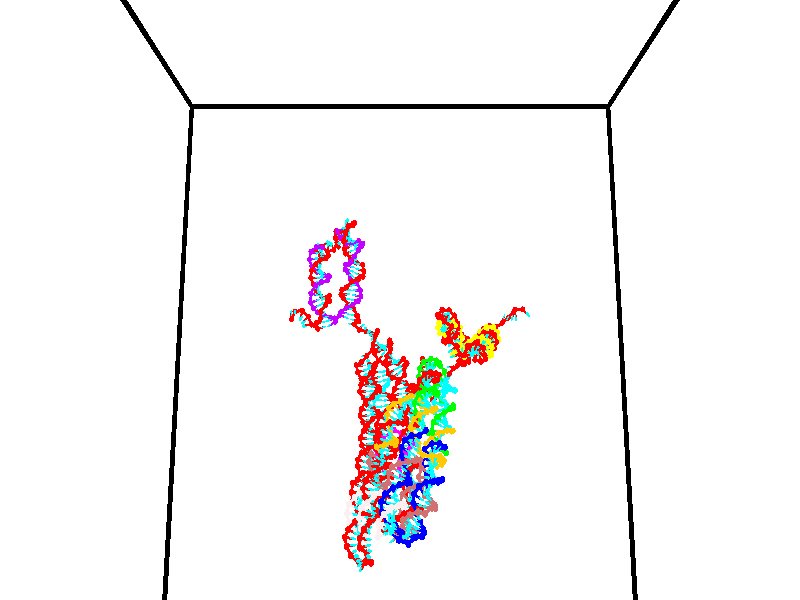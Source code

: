 // switches for output
#declare DRAW_BASES = 1; // possible values are 0, 1; only relevant for DNA ribbons
#declare DRAW_BASES_TYPE = 3; // possible values are 1, 2, 3; only relevant for DNA ribbons
#declare DRAW_FOG = 0; // set to 1 to enable fog

#include "colors.inc"

#include "transforms.inc"
background { rgb <1, 1, 1>}

#default {
   normal{
       ripples 0.25
       frequency 0.20
       turbulence 0.2
       lambda 5
   }
	finish {
		phong 0.1
		phong_size 40.
	}
}

// original window dimensions: 1024x640


// camera settings

camera {
	sky <0, 0.179814, -0.983701>
	up <0, 0.179814, -0.983701>
	right 1.6 * <1, 0, 0>
	location <35, 94.9851, 44.8844>
	look_at <35, 29.7336, 32.9568>
	direction <0, -65.2515, -11.9276>
	angle 67.0682
}


# declare cpy_camera_pos = <35, 94.9851, 44.8844>;
# if (DRAW_FOG = 1)
fog {
	fog_type 2
	up vnormalize(cpy_camera_pos)
	color rgbt<1,1,1,0.3>
	distance 1e-5
	fog_alt 3e-3
	fog_offset 56
}
# end


// LIGHTS

# declare lum = 6;
global_settings {
	ambient_light rgb lum * <0.05, 0.05, 0.05>
	max_trace_level 15
}# declare cpy_direct_light_amount = 0.25;
light_source
{	1000 * <-1, -1.16352, -0.803886>,
	rgb lum * cpy_direct_light_amount
	parallel
}

light_source
{	1000 * <1, 1.16352, 0.803886>,
	rgb lum * cpy_direct_light_amount
	parallel
}

// strand 0

// nucleotide -1

// particle -1
sphere {
	<24.099150, 34.945290, 35.559082> 0.250000
	pigment { color rgbt <1,0,0,0> }
	no_shadow
}
cylinder {
	<24.115227, 35.218678, 35.267532>,  <24.124872, 35.382710, 35.092602>, 0.100000
	pigment { color rgbt <1,0,0,0> }
	no_shadow
}
cylinder {
	<24.115227, 35.218678, 35.267532>,  <24.099150, 34.945290, 35.559082>, 0.100000
	pigment { color rgbt <1,0,0,0> }
	no_shadow
}

// particle -1
sphere {
	<24.115227, 35.218678, 35.267532> 0.100000
	pigment { color rgbt <1,0,0,0> }
	no_shadow
}
sphere {
	0, 1
	scale<0.080000,0.200000,0.300000>
	matrix <0.976398, -0.181786, -0.116620,
		-0.212205, -0.706986, -0.674641,
		0.040192, 0.683466, -0.728875,
		24.127285, 35.423717, 35.048870>
	pigment { color rgbt <0,1,1,0> }
	no_shadow
}
cylinder {
	<24.385180, 34.807541, 34.869919>,  <24.099150, 34.945290, 35.559082>, 0.130000
	pigment { color rgbt <1,0,0,0> }
	no_shadow
}

// nucleotide -1

// particle -1
sphere {
	<24.385180, 34.807541, 34.869919> 0.250000
	pigment { color rgbt <1,0,0,0> }
	no_shadow
}
cylinder {
	<24.452572, 35.193699, 34.949547>,  <24.493008, 35.425392, 34.997322>, 0.100000
	pigment { color rgbt <1,0,0,0> }
	no_shadow
}
cylinder {
	<24.452572, 35.193699, 34.949547>,  <24.385180, 34.807541, 34.869919>, 0.100000
	pigment { color rgbt <1,0,0,0> }
	no_shadow
}

// particle -1
sphere {
	<24.452572, 35.193699, 34.949547> 0.100000
	pigment { color rgbt <1,0,0,0> }
	no_shadow
}
sphere {
	0, 1
	scale<0.080000,0.200000,0.300000>
	matrix <0.985658, -0.163048, -0.043507,
		-0.009544, 0.203544, -0.979019,
		0.168483, 0.965394, 0.199069,
		24.503117, 35.483318, 35.009266>
	pigment { color rgbt <0,1,1,0> }
	no_shadow
}
cylinder {
	<25.053877, 34.405888, 34.715450>,  <24.385180, 34.807541, 34.869919>, 0.130000
	pigment { color rgbt <1,0,0,0> }
	no_shadow
}

// nucleotide -1

// particle -1
sphere {
	<25.053877, 34.405888, 34.715450> 0.250000
	pigment { color rgbt <1,0,0,0> }
	no_shadow
}
cylinder {
	<24.999210, 34.518574, 35.095337>,  <24.966410, 34.586185, 35.323269>, 0.100000
	pigment { color rgbt <1,0,0,0> }
	no_shadow
}
cylinder {
	<24.999210, 34.518574, 35.095337>,  <25.053877, 34.405888, 34.715450>, 0.100000
	pigment { color rgbt <1,0,0,0> }
	no_shadow
}

// particle -1
sphere {
	<24.999210, 34.518574, 35.095337> 0.100000
	pigment { color rgbt <1,0,0,0> }
	no_shadow
}
sphere {
	0, 1
	scale<0.080000,0.200000,0.300000>
	matrix <0.445159, -0.838991, 0.312933,
		0.884961, 0.465541, -0.010747,
		-0.136667, 0.281717, 0.949714,
		24.958210, 34.603088, 35.380253>
	pigment { color rgbt <0,1,1,0> }
	no_shadow
}
cylinder {
	<25.623682, 34.067455, 35.179905>,  <25.053877, 34.405888, 34.715450>, 0.130000
	pigment { color rgbt <1,0,0,0> }
	no_shadow
}

// nucleotide -1

// particle -1
sphere {
	<25.623682, 34.067455, 35.179905> 0.250000
	pigment { color rgbt <1,0,0,0> }
	no_shadow
}
cylinder {
	<25.371256, 34.193203, 35.463573>,  <25.219801, 34.268650, 35.633774>, 0.100000
	pigment { color rgbt <1,0,0,0> }
	no_shadow
}
cylinder {
	<25.371256, 34.193203, 35.463573>,  <25.623682, 34.067455, 35.179905>, 0.100000
	pigment { color rgbt <1,0,0,0> }
	no_shadow
}

// particle -1
sphere {
	<25.371256, 34.193203, 35.463573> 0.100000
	pigment { color rgbt <1,0,0,0> }
	no_shadow
}
sphere {
	0, 1
	scale<0.080000,0.200000,0.300000>
	matrix <0.261392, -0.774563, 0.575957,
		0.730364, 0.548839, 0.406626,
		-0.631065, 0.314369, 0.709175,
		25.181936, 34.287514, 35.676327>
	pigment { color rgbt <0,1,1,0> }
	no_shadow
}
cylinder {
	<25.946682, 33.899376, 35.846752>,  <25.623682, 34.067455, 35.179905>, 0.130000
	pigment { color rgbt <1,0,0,0> }
	no_shadow
}

// nucleotide -1

// particle -1
sphere {
	<25.946682, 33.899376, 35.846752> 0.250000
	pigment { color rgbt <1,0,0,0> }
	no_shadow
}
cylinder {
	<25.551184, 33.923798, 35.901379>,  <25.313885, 33.938450, 35.934155>, 0.100000
	pigment { color rgbt <1,0,0,0> }
	no_shadow
}
cylinder {
	<25.551184, 33.923798, 35.901379>,  <25.946682, 33.899376, 35.846752>, 0.100000
	pigment { color rgbt <1,0,0,0> }
	no_shadow
}

// particle -1
sphere {
	<25.551184, 33.923798, 35.901379> 0.100000
	pigment { color rgbt <1,0,0,0> }
	no_shadow
}
sphere {
	0, 1
	scale<0.080000,0.200000,0.300000>
	matrix <0.016942, -0.861336, 0.507753,
		0.148629, 0.504353, 0.850610,
		-0.988748, 0.061055, 0.136564,
		25.254559, 33.942116, 35.942348>
	pigment { color rgbt <0,1,1,0> }
	no_shadow
}
cylinder {
	<26.591337, 33.742138, 36.194706>,  <25.946682, 33.899376, 35.846752>, 0.130000
	pigment { color rgbt <1,0,0,0> }
	no_shadow
}

// nucleotide -1

// particle -1
sphere {
	<26.591337, 33.742138, 36.194706> 0.250000
	pigment { color rgbt <1,0,0,0> }
	no_shadow
}
cylinder {
	<26.949894, 33.909302, 36.135597>,  <27.165028, 34.009602, 36.100132>, 0.100000
	pigment { color rgbt <1,0,0,0> }
	no_shadow
}
cylinder {
	<26.949894, 33.909302, 36.135597>,  <26.591337, 33.742138, 36.194706>, 0.100000
	pigment { color rgbt <1,0,0,0> }
	no_shadow
}

// particle -1
sphere {
	<26.949894, 33.909302, 36.135597> 0.100000
	pigment { color rgbt <1,0,0,0> }
	no_shadow
}
sphere {
	0, 1
	scale<0.080000,0.200000,0.300000>
	matrix <-0.200972, 0.086027, -0.975812,
		-0.395090, 0.904406, 0.161102,
		0.896389, 0.417911, -0.147771,
		27.218811, 34.034676, 36.091267>
	pigment { color rgbt <0,1,1,0> }
	no_shadow
}
cylinder {
	<26.531023, 34.401505, 35.796219>,  <26.591337, 33.742138, 36.194706>, 0.130000
	pigment { color rgbt <1,0,0,0> }
	no_shadow
}

// nucleotide -1

// particle -1
sphere {
	<26.531023, 34.401505, 35.796219> 0.250000
	pigment { color rgbt <1,0,0,0> }
	no_shadow
}
cylinder {
	<26.891224, 34.247589, 35.715191>,  <27.107344, 34.155239, 35.666573>, 0.100000
	pigment { color rgbt <1,0,0,0> }
	no_shadow
}
cylinder {
	<26.891224, 34.247589, 35.715191>,  <26.531023, 34.401505, 35.796219>, 0.100000
	pigment { color rgbt <1,0,0,0> }
	no_shadow
}

// particle -1
sphere {
	<26.891224, 34.247589, 35.715191> 0.100000
	pigment { color rgbt <1,0,0,0> }
	no_shadow
}
sphere {
	0, 1
	scale<0.080000,0.200000,0.300000>
	matrix <-0.090360, 0.290099, -0.952721,
		0.425361, 0.876231, 0.226465,
		0.900501, -0.384787, -0.202573,
		27.161375, 34.132153, 35.654419>
	pigment { color rgbt <0,1,1,0> }
	no_shadow
}
cylinder {
	<26.990984, 34.895229, 35.477364>,  <26.531023, 34.401505, 35.796219>, 0.130000
	pigment { color rgbt <1,0,0,0> }
	no_shadow
}

// nucleotide -1

// particle -1
sphere {
	<26.990984, 34.895229, 35.477364> 0.250000
	pigment { color rgbt <1,0,0,0> }
	no_shadow
}
cylinder {
	<27.112099, 34.526997, 35.378696>,  <27.184769, 34.306057, 35.319496>, 0.100000
	pigment { color rgbt <1,0,0,0> }
	no_shadow
}
cylinder {
	<27.112099, 34.526997, 35.378696>,  <26.990984, 34.895229, 35.477364>, 0.100000
	pigment { color rgbt <1,0,0,0> }
	no_shadow
}

// particle -1
sphere {
	<27.112099, 34.526997, 35.378696> 0.100000
	pigment { color rgbt <1,0,0,0> }
	no_shadow
}
sphere {
	0, 1
	scale<0.080000,0.200000,0.300000>
	matrix <-0.045973, 0.244404, -0.968583,
		0.951948, 0.304616, 0.031681,
		0.302789, -0.920584, -0.246664,
		27.202936, 34.250820, 35.304699>
	pigment { color rgbt <0,1,1,0> }
	no_shadow
}
cylinder {
	<27.024431, 34.928818, 34.862835>,  <26.990984, 34.895229, 35.477364>, 0.130000
	pigment { color rgbt <1,0,0,0> }
	no_shadow
}

// nucleotide -1

// particle -1
sphere {
	<27.024431, 34.928818, 34.862835> 0.250000
	pigment { color rgbt <1,0,0,0> }
	no_shadow
}
cylinder {
	<27.115940, 34.539936, 34.842922>,  <27.170845, 34.306606, 34.830975>, 0.100000
	pigment { color rgbt <1,0,0,0> }
	no_shadow
}
cylinder {
	<27.115940, 34.539936, 34.842922>,  <27.024431, 34.928818, 34.862835>, 0.100000
	pigment { color rgbt <1,0,0,0> }
	no_shadow
}

// particle -1
sphere {
	<27.115940, 34.539936, 34.842922> 0.100000
	pigment { color rgbt <1,0,0,0> }
	no_shadow
}
sphere {
	0, 1
	scale<0.080000,0.200000,0.300000>
	matrix <-0.161457, 0.012540, -0.986800,
		0.959997, 0.233790, -0.154101,
		0.228772, -0.972206, -0.049785,
		27.184572, 34.248276, 34.827988>
	pigment { color rgbt <0,1,1,0> }
	no_shadow
}
cylinder {
	<27.487606, 34.826019, 34.310780>,  <27.024431, 34.928818, 34.862835>, 0.130000
	pigment { color rgbt <1,0,0,0> }
	no_shadow
}

// nucleotide -1

// particle -1
sphere {
	<27.487606, 34.826019, 34.310780> 0.250000
	pigment { color rgbt <1,0,0,0> }
	no_shadow
}
cylinder {
	<27.299440, 34.477924, 34.369293>,  <27.186541, 34.269066, 34.404404>, 0.100000
	pigment { color rgbt <1,0,0,0> }
	no_shadow
}
cylinder {
	<27.299440, 34.477924, 34.369293>,  <27.487606, 34.826019, 34.310780>, 0.100000
	pigment { color rgbt <1,0,0,0> }
	no_shadow
}

// particle -1
sphere {
	<27.299440, 34.477924, 34.369293> 0.100000
	pigment { color rgbt <1,0,0,0> }
	no_shadow
}
sphere {
	0, 1
	scale<0.080000,0.200000,0.300000>
	matrix <-0.061805, -0.132878, -0.989203,
		0.880279, -0.474376, 0.008723,
		-0.470414, -0.870236, 0.146289,
		27.158316, 34.216854, 34.413181>
	pigment { color rgbt <0,1,1,0> }
	no_shadow
}
cylinder {
	<27.809584, 34.320499, 33.869499>,  <27.487606, 34.826019, 34.310780>, 0.130000
	pigment { color rgbt <1,0,0,0> }
	no_shadow
}

// nucleotide -1

// particle -1
sphere {
	<27.809584, 34.320499, 33.869499> 0.250000
	pigment { color rgbt <1,0,0,0> }
	no_shadow
}
cylinder {
	<27.446650, 34.176826, 33.956886>,  <27.228889, 34.090622, 34.009319>, 0.100000
	pigment { color rgbt <1,0,0,0> }
	no_shadow
}
cylinder {
	<27.446650, 34.176826, 33.956886>,  <27.809584, 34.320499, 33.869499>, 0.100000
	pigment { color rgbt <1,0,0,0> }
	no_shadow
}

// particle -1
sphere {
	<27.446650, 34.176826, 33.956886> 0.100000
	pigment { color rgbt <1,0,0,0> }
	no_shadow
}
sphere {
	0, 1
	scale<0.080000,0.200000,0.300000>
	matrix <-0.200892, -0.086044, -0.975827,
		0.369303, -0.929290, 0.005913,
		-0.907336, -0.359188, 0.218463,
		27.174448, 34.069069, 34.022427>
	pigment { color rgbt <0,1,1,0> }
	no_shadow
}
cylinder {
	<27.717184, 33.763840, 33.336201>,  <27.809584, 34.320499, 33.869499>, 0.130000
	pigment { color rgbt <1,0,0,0> }
	no_shadow
}

// nucleotide -1

// particle -1
sphere {
	<27.717184, 33.763840, 33.336201> 0.250000
	pigment { color rgbt <1,0,0,0> }
	no_shadow
}
cylinder {
	<27.356607, 33.830738, 33.495918>,  <27.140263, 33.870876, 33.591747>, 0.100000
	pigment { color rgbt <1,0,0,0> }
	no_shadow
}
cylinder {
	<27.356607, 33.830738, 33.495918>,  <27.717184, 33.763840, 33.336201>, 0.100000
	pigment { color rgbt <1,0,0,0> }
	no_shadow
}

// particle -1
sphere {
	<27.356607, 33.830738, 33.495918> 0.100000
	pigment { color rgbt <1,0,0,0> }
	no_shadow
}
sphere {
	0, 1
	scale<0.080000,0.200000,0.300000>
	matrix <-0.430004, -0.239363, -0.870518,
		-0.050010, -0.956418, 0.287686,
		-0.901441, 0.167241, 0.399293,
		27.086176, 33.880913, 33.615707>
	pigment { color rgbt <0,1,1,0> }
	no_shadow
}
cylinder {
	<27.304811, 33.105495, 33.393238>,  <27.717184, 33.763840, 33.336201>, 0.130000
	pigment { color rgbt <1,0,0,0> }
	no_shadow
}

// nucleotide -1

// particle -1
sphere {
	<27.304811, 33.105495, 33.393238> 0.250000
	pigment { color rgbt <1,0,0,0> }
	no_shadow
}
cylinder {
	<27.039986, 33.402241, 33.350681>,  <26.881090, 33.580288, 33.325150>, 0.100000
	pigment { color rgbt <1,0,0,0> }
	no_shadow
}
cylinder {
	<27.039986, 33.402241, 33.350681>,  <27.304811, 33.105495, 33.393238>, 0.100000
	pigment { color rgbt <1,0,0,0> }
	no_shadow
}

// particle -1
sphere {
	<27.039986, 33.402241, 33.350681> 0.100000
	pigment { color rgbt <1,0,0,0> }
	no_shadow
}
sphere {
	0, 1
	scale<0.080000,0.200000,0.300000>
	matrix <-0.216631, -0.325331, -0.920451,
		-0.717457, -0.586349, 0.376099,
		-0.662062, 0.741859, -0.106390,
		26.841368, 33.624798, 33.318764>
	pigment { color rgbt <0,1,1,0> }
	no_shadow
}
cylinder {
	<26.743652, 32.842262, 33.201015>,  <27.304811, 33.105495, 33.393238>, 0.130000
	pigment { color rgbt <1,0,0,0> }
	no_shadow
}

// nucleotide -1

// particle -1
sphere {
	<26.743652, 32.842262, 33.201015> 0.250000
	pigment { color rgbt <1,0,0,0> }
	no_shadow
}
cylinder {
	<26.674004, 33.215557, 33.075314>,  <26.632215, 33.439533, 32.999893>, 0.100000
	pigment { color rgbt <1,0,0,0> }
	no_shadow
}
cylinder {
	<26.674004, 33.215557, 33.075314>,  <26.743652, 32.842262, 33.201015>, 0.100000
	pigment { color rgbt <1,0,0,0> }
	no_shadow
}

// particle -1
sphere {
	<26.674004, 33.215557, 33.075314> 0.100000
	pigment { color rgbt <1,0,0,0> }
	no_shadow
}
sphere {
	0, 1
	scale<0.080000,0.200000,0.300000>
	matrix <-0.186110, -0.344562, -0.920130,
		-0.966977, -0.101728, 0.233680,
		-0.174120, 0.933235, -0.314251,
		26.621767, 33.495529, 32.981037>
	pigment { color rgbt <0,1,1,0> }
	no_shadow
}
cylinder {
	<26.219728, 32.767155, 32.690788>,  <26.743652, 32.842262, 33.201015>, 0.130000
	pigment { color rgbt <1,0,0,0> }
	no_shadow
}

// nucleotide -1

// particle -1
sphere {
	<26.219728, 32.767155, 32.690788> 0.250000
	pigment { color rgbt <1,0,0,0> }
	no_shadow
}
cylinder {
	<26.333490, 33.134693, 32.581367>,  <26.401747, 33.355217, 32.515713>, 0.100000
	pigment { color rgbt <1,0,0,0> }
	no_shadow
}
cylinder {
	<26.333490, 33.134693, 32.581367>,  <26.219728, 32.767155, 32.690788>, 0.100000
	pigment { color rgbt <1,0,0,0> }
	no_shadow
}

// particle -1
sphere {
	<26.333490, 33.134693, 32.581367> 0.100000
	pigment { color rgbt <1,0,0,0> }
	no_shadow
}
sphere {
	0, 1
	scale<0.080000,0.200000,0.300000>
	matrix <0.045841, -0.298046, -0.953450,
		-0.957608, 0.258625, -0.126886,
		0.284404, 0.918848, -0.273555,
		26.418812, 33.410347, 32.499302>
	pigment { color rgbt <0,1,1,0> }
	no_shadow
}
cylinder {
	<25.855808, 32.899570, 32.096550>,  <26.219728, 32.767155, 32.690788>, 0.130000
	pigment { color rgbt <1,0,0,0> }
	no_shadow
}

// nucleotide -1

// particle -1
sphere {
	<25.855808, 32.899570, 32.096550> 0.250000
	pigment { color rgbt <1,0,0,0> }
	no_shadow
}
cylinder {
	<26.150826, 33.169308, 32.082184>,  <26.327835, 33.331150, 32.073563>, 0.100000
	pigment { color rgbt <1,0,0,0> }
	no_shadow
}
cylinder {
	<26.150826, 33.169308, 32.082184>,  <25.855808, 32.899570, 32.096550>, 0.100000
	pigment { color rgbt <1,0,0,0> }
	no_shadow
}

// particle -1
sphere {
	<26.150826, 33.169308, 32.082184> 0.100000
	pigment { color rgbt <1,0,0,0> }
	no_shadow
}
sphere {
	0, 1
	scale<0.080000,0.200000,0.300000>
	matrix <0.101059, -0.162802, -0.981470,
		-0.667696, 0.720246, -0.188222,
		0.737542, 0.674345, -0.035915,
		26.372087, 33.371613, 32.071407>
	pigment { color rgbt <0,1,1,0> }
	no_shadow
}
cylinder {
	<25.676558, 33.370872, 31.669498>,  <25.855808, 32.899570, 32.096550>, 0.130000
	pigment { color rgbt <1,0,0,0> }
	no_shadow
}

// nucleotide -1

// particle -1
sphere {
	<25.676558, 33.370872, 31.669498> 0.250000
	pigment { color rgbt <1,0,0,0> }
	no_shadow
}
cylinder {
	<26.076471, 33.365520, 31.663132>,  <26.316420, 33.362309, 31.659311>, 0.100000
	pigment { color rgbt <1,0,0,0> }
	no_shadow
}
cylinder {
	<26.076471, 33.365520, 31.663132>,  <25.676558, 33.370872, 31.669498>, 0.100000
	pigment { color rgbt <1,0,0,0> }
	no_shadow
}

// particle -1
sphere {
	<26.076471, 33.365520, 31.663132> 0.100000
	pigment { color rgbt <1,0,0,0> }
	no_shadow
}
sphere {
	0, 1
	scale<0.080000,0.200000,0.300000>
	matrix <-0.017570, -0.134233, -0.990794,
		0.011121, 0.990860, -0.134439,
		0.999784, -0.013381, -0.015917,
		26.376406, 33.361507, 31.658356>
	pigment { color rgbt <0,1,1,0> }
	no_shadow
}
cylinder {
	<25.819679, 33.768887, 31.106277>,  <25.676558, 33.370872, 31.669498>, 0.130000
	pigment { color rgbt <1,0,0,0> }
	no_shadow
}

// nucleotide -1

// particle -1
sphere {
	<25.819679, 33.768887, 31.106277> 0.250000
	pigment { color rgbt <1,0,0,0> }
	no_shadow
}
cylinder {
	<26.172087, 33.584808, 31.150135>,  <26.383532, 33.474361, 31.176449>, 0.100000
	pigment { color rgbt <1,0,0,0> }
	no_shadow
}
cylinder {
	<26.172087, 33.584808, 31.150135>,  <25.819679, 33.768887, 31.106277>, 0.100000
	pigment { color rgbt <1,0,0,0> }
	no_shadow
}

// particle -1
sphere {
	<26.172087, 33.584808, 31.150135> 0.100000
	pigment { color rgbt <1,0,0,0> }
	no_shadow
}
sphere {
	0, 1
	scale<0.080000,0.200000,0.300000>
	matrix <0.068464, -0.105294, -0.992081,
		0.468101, 0.881549, -0.061259,
		0.881019, -0.460200, 0.109643,
		26.436392, 33.446747, 31.183027>
	pigment { color rgbt <0,1,1,0> }
	no_shadow
}
cylinder {
	<26.252531, 34.102283, 30.620678>,  <25.819679, 33.768887, 31.106277>, 0.130000
	pigment { color rgbt <1,0,0,0> }
	no_shadow
}

// nucleotide -1

// particle -1
sphere {
	<26.252531, 34.102283, 30.620678> 0.250000
	pigment { color rgbt <1,0,0,0> }
	no_shadow
}
cylinder {
	<26.363567, 33.727829, 30.707010>,  <26.430189, 33.503155, 30.758810>, 0.100000
	pigment { color rgbt <1,0,0,0> }
	no_shadow
}
cylinder {
	<26.363567, 33.727829, 30.707010>,  <26.252531, 34.102283, 30.620678>, 0.100000
	pigment { color rgbt <1,0,0,0> }
	no_shadow
}

// particle -1
sphere {
	<26.363567, 33.727829, 30.707010> 0.100000
	pigment { color rgbt <1,0,0,0> }
	no_shadow
}
sphere {
	0, 1
	scale<0.080000,0.200000,0.300000>
	matrix <0.005022, -0.223245, -0.974749,
		0.960686, 0.271668, -0.057270,
		0.277593, -0.936140, 0.215833,
		26.446846, 33.446987, 30.771761>
	pigment { color rgbt <0,1,1,0> }
	no_shadow
}
cylinder {
	<26.764938, 33.917362, 30.151159>,  <26.252531, 34.102283, 30.620678>, 0.130000
	pigment { color rgbt <1,0,0,0> }
	no_shadow
}

// nucleotide -1

// particle -1
sphere {
	<26.764938, 33.917362, 30.151159> 0.250000
	pigment { color rgbt <1,0,0,0> }
	no_shadow
}
cylinder {
	<26.672421, 33.549828, 30.279064>,  <26.616909, 33.329308, 30.355806>, 0.100000
	pigment { color rgbt <1,0,0,0> }
	no_shadow
}
cylinder {
	<26.672421, 33.549828, 30.279064>,  <26.764938, 33.917362, 30.151159>, 0.100000
	pigment { color rgbt <1,0,0,0> }
	no_shadow
}

// particle -1
sphere {
	<26.672421, 33.549828, 30.279064> 0.100000
	pigment { color rgbt <1,0,0,0> }
	no_shadow
}
sphere {
	0, 1
	scale<0.080000,0.200000,0.300000>
	matrix <0.136447, -0.356064, -0.924446,
		0.963267, -0.170191, 0.207728,
		-0.231297, -0.918833, 0.319762,
		26.603031, 33.274178, 30.374992>
	pigment { color rgbt <0,1,1,0> }
	no_shadow
}
cylinder {
	<27.255449, 33.453838, 29.962412>,  <26.764938, 33.917362, 30.151159>, 0.130000
	pigment { color rgbt <1,0,0,0> }
	no_shadow
}

// nucleotide -1

// particle -1
sphere {
	<27.255449, 33.453838, 29.962412> 0.250000
	pigment { color rgbt <1,0,0,0> }
	no_shadow
}
cylinder {
	<26.925505, 33.236221, 30.023897>,  <26.727539, 33.105652, 30.060789>, 0.100000
	pigment { color rgbt <1,0,0,0> }
	no_shadow
}
cylinder {
	<26.925505, 33.236221, 30.023897>,  <27.255449, 33.453838, 29.962412>, 0.100000
	pigment { color rgbt <1,0,0,0> }
	no_shadow
}

// particle -1
sphere {
	<26.925505, 33.236221, 30.023897> 0.100000
	pigment { color rgbt <1,0,0,0> }
	no_shadow
}
sphere {
	0, 1
	scale<0.080000,0.200000,0.300000>
	matrix <0.071188, -0.369686, -0.926426,
		0.560837, -0.753229, 0.343668,
		-0.824860, -0.544039, 0.153713,
		26.678047, 33.073009, 30.070011>
	pigment { color rgbt <0,1,1,0> }
	no_shadow
}
cylinder {
	<27.421566, 32.827847, 29.550966>,  <27.255449, 33.453838, 29.962412>, 0.130000
	pigment { color rgbt <1,0,0,0> }
	no_shadow
}

// nucleotide -1

// particle -1
sphere {
	<27.421566, 32.827847, 29.550966> 0.250000
	pigment { color rgbt <1,0,0,0> }
	no_shadow
}
cylinder {
	<27.033442, 32.831451, 29.647646>,  <26.800568, 32.833614, 29.705654>, 0.100000
	pigment { color rgbt <1,0,0,0> }
	no_shadow
}
cylinder {
	<27.033442, 32.831451, 29.647646>,  <27.421566, 32.827847, 29.550966>, 0.100000
	pigment { color rgbt <1,0,0,0> }
	no_shadow
}

// particle -1
sphere {
	<27.033442, 32.831451, 29.647646> 0.100000
	pigment { color rgbt <1,0,0,0> }
	no_shadow
}
sphere {
	0, 1
	scale<0.080000,0.200000,0.300000>
	matrix <-0.225635, -0.393648, -0.891140,
		0.087110, -0.919217, 0.383995,
		-0.970310, 0.009016, 0.241698,
		26.742348, 32.834156, 29.720156>
	pigment { color rgbt <0,1,1,0> }
	no_shadow
}
cylinder {
	<27.211218, 32.132362, 29.481396>,  <27.421566, 32.827847, 29.550966>, 0.130000
	pigment { color rgbt <1,0,0,0> }
	no_shadow
}

// nucleotide -1

// particle -1
sphere {
	<27.211218, 32.132362, 29.481396> 0.250000
	pigment { color rgbt <1,0,0,0> }
	no_shadow
}
cylinder {
	<26.924345, 32.402477, 29.412539>,  <26.752222, 32.564548, 29.371223>, 0.100000
	pigment { color rgbt <1,0,0,0> }
	no_shadow
}
cylinder {
	<26.924345, 32.402477, 29.412539>,  <27.211218, 32.132362, 29.481396>, 0.100000
	pigment { color rgbt <1,0,0,0> }
	no_shadow
}

// particle -1
sphere {
	<26.924345, 32.402477, 29.412539> 0.100000
	pigment { color rgbt <1,0,0,0> }
	no_shadow
}
sphere {
	0, 1
	scale<0.080000,0.200000,0.300000>
	matrix <-0.180637, -0.418713, -0.889972,
		-0.673069, -0.607175, 0.422275,
		-0.717181, 0.675291, -0.172144,
		26.709190, 32.605064, 29.360895>
	pigment { color rgbt <0,1,1,0> }
	no_shadow
}
cylinder {
	<26.478073, 31.872898, 29.334757>,  <27.211218, 32.132362, 29.481396>, 0.130000
	pigment { color rgbt <1,0,0,0> }
	no_shadow
}

// nucleotide -1

// particle -1
sphere {
	<26.478073, 31.872898, 29.334757> 0.250000
	pigment { color rgbt <1,0,0,0> }
	no_shadow
}
cylinder {
	<26.521854, 32.227295, 29.154518>,  <26.548122, 32.439934, 29.046375>, 0.100000
	pigment { color rgbt <1,0,0,0> }
	no_shadow
}
cylinder {
	<26.521854, 32.227295, 29.154518>,  <26.478073, 31.872898, 29.334757>, 0.100000
	pigment { color rgbt <1,0,0,0> }
	no_shadow
}

// particle -1
sphere {
	<26.521854, 32.227295, 29.154518> 0.100000
	pigment { color rgbt <1,0,0,0> }
	no_shadow
}
sphere {
	0, 1
	scale<0.080000,0.200000,0.300000>
	matrix <-0.117486, -0.438610, -0.890965,
		-0.987024, 0.150458, 0.056084,
		0.109454, 0.885993, -0.450596,
		26.554691, 32.493092, 29.019339>
	pigment { color rgbt <0,1,1,0> }
	no_shadow
}
cylinder {
	<25.965807, 31.880207, 28.804497>,  <26.478073, 31.872898, 29.334757>, 0.130000
	pigment { color rgbt <1,0,0,0> }
	no_shadow
}

// nucleotide -1

// particle -1
sphere {
	<25.965807, 31.880207, 28.804497> 0.250000
	pigment { color rgbt <1,0,0,0> }
	no_shadow
}
cylinder {
	<26.242697, 32.155647, 28.718098>,  <26.408831, 32.320911, 28.666258>, 0.100000
	pigment { color rgbt <1,0,0,0> }
	no_shadow
}
cylinder {
	<26.242697, 32.155647, 28.718098>,  <25.965807, 31.880207, 28.804497>, 0.100000
	pigment { color rgbt <1,0,0,0> }
	no_shadow
}

// particle -1
sphere {
	<26.242697, 32.155647, 28.718098> 0.100000
	pigment { color rgbt <1,0,0,0> }
	no_shadow
}
sphere {
	0, 1
	scale<0.080000,0.200000,0.300000>
	matrix <0.032506, -0.328743, -0.943860,
		-0.720949, 0.646342, -0.249948,
		0.692225, 0.688600, -0.215997,
		26.450365, 32.362228, 28.653299>
	pigment { color rgbt <0,1,1,0> }
	no_shadow
}
cylinder {
	<26.525362, 31.607254, 28.423433>,  <25.965807, 31.880207, 28.804497>, 0.130000
	pigment { color rgbt <1,0,0,0> }
	no_shadow
}

// nucleotide -1

// particle -1
sphere {
	<26.525362, 31.607254, 28.423433> 0.250000
	pigment { color rgbt <1,0,0,0> }
	no_shadow
}
cylinder {
	<26.814728, 31.474628, 28.181198>,  <26.988348, 31.395054, 28.035858>, 0.100000
	pigment { color rgbt <1,0,0,0> }
	no_shadow
}
cylinder {
	<26.814728, 31.474628, 28.181198>,  <26.525362, 31.607254, 28.423433>, 0.100000
	pigment { color rgbt <1,0,0,0> }
	no_shadow
}

// particle -1
sphere {
	<26.814728, 31.474628, 28.181198> 0.100000
	pigment { color rgbt <1,0,0,0> }
	no_shadow
}
sphere {
	0, 1
	scale<0.080000,0.200000,0.300000>
	matrix <0.657298, 0.599141, 0.457153,
		0.211256, -0.728763, 0.651365,
		0.723416, -0.331564, -0.605586,
		27.031752, 31.375160, 27.999521>
	pigment { color rgbt <0,1,1,0> }
	no_shadow
}
cylinder {
	<27.108252, 31.346134, 28.804024>,  <26.525362, 31.607254, 28.423433>, 0.130000
	pigment { color rgbt <1,0,0,0> }
	no_shadow
}

// nucleotide -1

// particle -1
sphere {
	<27.108252, 31.346134, 28.804024> 0.250000
	pigment { color rgbt <1,0,0,0> }
	no_shadow
}
cylinder {
	<27.223211, 31.496805, 28.451771>,  <27.292187, 31.587208, 28.240419>, 0.100000
	pigment { color rgbt <1,0,0,0> }
	no_shadow
}
cylinder {
	<27.223211, 31.496805, 28.451771>,  <27.108252, 31.346134, 28.804024>, 0.100000
	pigment { color rgbt <1,0,0,0> }
	no_shadow
}

// particle -1
sphere {
	<27.223211, 31.496805, 28.451771> 0.100000
	pigment { color rgbt <1,0,0,0> }
	no_shadow
}
sphere {
	0, 1
	scale<0.080000,0.200000,0.300000>
	matrix <0.665317, 0.582899, 0.466457,
		0.689024, -0.719961, -0.083084,
		0.287401, 0.376677, -0.880633,
		27.309431, 31.609808, 28.187580>
	pigment { color rgbt <0,1,1,0> }
	no_shadow
}
cylinder {
	<27.832779, 31.271416, 28.622757>,  <27.108252, 31.346134, 28.804024>, 0.130000
	pigment { color rgbt <1,0,0,0> }
	no_shadow
}

// nucleotide -1

// particle -1
sphere {
	<27.832779, 31.271416, 28.622757> 0.250000
	pigment { color rgbt <1,0,0,0> }
	no_shadow
}
cylinder {
	<27.700821, 31.599897, 28.436514>,  <27.621647, 31.796988, 28.324768>, 0.100000
	pigment { color rgbt <1,0,0,0> }
	no_shadow
}
cylinder {
	<27.700821, 31.599897, 28.436514>,  <27.832779, 31.271416, 28.622757>, 0.100000
	pigment { color rgbt <1,0,0,0> }
	no_shadow
}

// particle -1
sphere {
	<27.700821, 31.599897, 28.436514> 0.100000
	pigment { color rgbt <1,0,0,0> }
	no_shadow
}
sphere {
	0, 1
	scale<0.080000,0.200000,0.300000>
	matrix <0.696923, 0.544550, 0.466652,
		0.636765, -0.170547, -0.751961,
		-0.329894, 0.821206, -0.465608,
		27.601852, 31.846260, 28.296831>
	pigment { color rgbt <0,1,1,0> }
	no_shadow
}
cylinder {
	<28.142153, 31.531122, 28.017967>,  <27.832779, 31.271416, 28.622757>, 0.130000
	pigment { color rgbt <1,0,0,0> }
	no_shadow
}

// nucleotide -1

// particle -1
sphere {
	<28.142153, 31.531122, 28.017967> 0.250000
	pigment { color rgbt <1,0,0,0> }
	no_shadow
}
cylinder {
	<28.248894, 31.575350, 27.635017>,  <28.312939, 31.601887, 27.405249>, 0.100000
	pigment { color rgbt <1,0,0,0> }
	no_shadow
}
cylinder {
	<28.248894, 31.575350, 27.635017>,  <28.142153, 31.531122, 28.017967>, 0.100000
	pigment { color rgbt <1,0,0,0> }
	no_shadow
}

// particle -1
sphere {
	<28.248894, 31.575350, 27.635017> 0.100000
	pigment { color rgbt <1,0,0,0> }
	no_shadow
}
sphere {
	0, 1
	scale<0.080000,0.200000,0.300000>
	matrix <0.391003, -0.920385, 0.002690,
		-0.880855, -0.375054, -0.288841,
		0.266854, 0.110569, -0.957373,
		28.328949, 31.608521, 27.347805>
	pigment { color rgbt <0,1,1,0> }
	no_shadow
}
cylinder {
	<28.372292, 32.049648, 28.532654>,  <28.142153, 31.531122, 28.017967>, 0.130000
	pigment { color rgbt <1,0,0,0> }
	no_shadow
}

// nucleotide -1

// particle -1
sphere {
	<28.372292, 32.049648, 28.532654> 0.250000
	pigment { color rgbt <1,0,0,0> }
	no_shadow
}
cylinder {
	<28.463234, 32.436195, 28.484583>,  <28.517799, 32.668125, 28.455740>, 0.100000
	pigment { color rgbt <1,0,0,0> }
	no_shadow
}
cylinder {
	<28.463234, 32.436195, 28.484583>,  <28.372292, 32.049648, 28.532654>, 0.100000
	pigment { color rgbt <1,0,0,0> }
	no_shadow
}

// particle -1
sphere {
	<28.463234, 32.436195, 28.484583> 0.100000
	pigment { color rgbt <1,0,0,0> }
	no_shadow
}
sphere {
	0, 1
	scale<0.080000,0.200000,0.300000>
	matrix <0.207717, -0.168692, -0.963534,
		-0.951401, 0.194102, -0.239084,
		0.227356, 0.966368, -0.120175,
		28.531441, 32.726105, 28.448530>
	pigment { color rgbt <0,1,1,0> }
	no_shadow
}
cylinder {
	<28.089832, 32.455837, 27.844021>,  <28.372292, 32.049648, 28.532654>, 0.130000
	pigment { color rgbt <1,0,0,0> }
	no_shadow
}

// nucleotide -1

// particle -1
sphere {
	<28.089832, 32.455837, 27.844021> 0.250000
	pigment { color rgbt <1,0,0,0> }
	no_shadow
}
cylinder {
	<28.437141, 32.615105, 27.962389>,  <28.645527, 32.710663, 28.033409>, 0.100000
	pigment { color rgbt <1,0,0,0> }
	no_shadow
}
cylinder {
	<28.437141, 32.615105, 27.962389>,  <28.089832, 32.455837, 27.844021>, 0.100000
	pigment { color rgbt <1,0,0,0> }
	no_shadow
}

// particle -1
sphere {
	<28.437141, 32.615105, 27.962389> 0.100000
	pigment { color rgbt <1,0,0,0> }
	no_shadow
}
sphere {
	0, 1
	scale<0.080000,0.200000,0.300000>
	matrix <0.368401, -0.118016, -0.922146,
		-0.332242, 0.909691, -0.249154,
		0.868272, 0.398164, 0.295921,
		28.697622, 32.734554, 28.051165>
	pigment { color rgbt <0,1,1,0> }
	no_shadow
}
cylinder {
	<28.180525, 32.974724, 27.359261>,  <28.089832, 32.455837, 27.844021>, 0.130000
	pigment { color rgbt <1,0,0,0> }
	no_shadow
}

// nucleotide -1

// particle -1
sphere {
	<28.180525, 32.974724, 27.359261> 0.250000
	pigment { color rgbt <1,0,0,0> }
	no_shadow
}
cylinder {
	<28.519424, 32.859528, 27.537802>,  <28.722765, 32.790409, 27.644926>, 0.100000
	pigment { color rgbt <1,0,0,0> }
	no_shadow
}
cylinder {
	<28.519424, 32.859528, 27.537802>,  <28.180525, 32.974724, 27.359261>, 0.100000
	pigment { color rgbt <1,0,0,0> }
	no_shadow
}

// particle -1
sphere {
	<28.519424, 32.859528, 27.537802> 0.100000
	pigment { color rgbt <1,0,0,0> }
	no_shadow
}
sphere {
	0, 1
	scale<0.080000,0.200000,0.300000>
	matrix <0.431943, -0.115576, -0.894465,
		0.309181, 0.950635, 0.026472,
		0.847250, -0.287986, 0.446354,
		28.773600, 32.773132, 27.671707>
	pigment { color rgbt <0,1,1,0> }
	no_shadow
}
cylinder {
	<28.887337, 33.229382, 27.532846>,  <28.180525, 32.974724, 27.359261>, 0.130000
	pigment { color rgbt <1,0,0,0> }
	no_shadow
}

// nucleotide -1

// particle -1
sphere {
	<28.887337, 33.229382, 27.532846> 0.250000
	pigment { color rgbt <1,0,0,0> }
	no_shadow
}
cylinder {
	<28.993422, 33.237602, 27.918434>,  <29.057072, 33.242535, 28.149788>, 0.100000
	pigment { color rgbt <1,0,0,0> }
	no_shadow
}
cylinder {
	<28.993422, 33.237602, 27.918434>,  <28.887337, 33.229382, 27.532846>, 0.100000
	pigment { color rgbt <1,0,0,0> }
	no_shadow
}

// particle -1
sphere {
	<28.993422, 33.237602, 27.918434> 0.100000
	pigment { color rgbt <1,0,0,0> }
	no_shadow
}
sphere {
	0, 1
	scale<0.080000,0.200000,0.300000>
	matrix <0.947457, -0.191007, -0.256598,
		0.178852, 0.981374, -0.070127,
		0.265213, 0.020549, 0.963971,
		29.072985, 33.243767, 28.207626>
	pigment { color rgbt <0,1,1,0> }
	no_shadow
}
cylinder {
	<29.382053, 33.783058, 27.323202>,  <28.887337, 33.229382, 27.532846>, 0.130000
	pigment { color rgbt <1,0,0,0> }
	no_shadow
}

// nucleotide -1

// particle -1
sphere {
	<29.382053, 33.783058, 27.323202> 0.250000
	pigment { color rgbt <1,0,0,0> }
	no_shadow
}
cylinder {
	<29.431623, 34.068825, 27.047737>,  <29.461367, 34.240284, 26.882458>, 0.100000
	pigment { color rgbt <1,0,0,0> }
	no_shadow
}
cylinder {
	<29.431623, 34.068825, 27.047737>,  <29.382053, 33.783058, 27.323202>, 0.100000
	pigment { color rgbt <1,0,0,0> }
	no_shadow
}

// particle -1
sphere {
	<29.431623, 34.068825, 27.047737> 0.100000
	pigment { color rgbt <1,0,0,0> }
	no_shadow
}
sphere {
	0, 1
	scale<0.080000,0.200000,0.300000>
	matrix <0.498074, 0.555468, 0.665866,
		0.858233, -0.425523, -0.286993,
		0.123926, 0.714412, -0.688663,
		29.468801, 34.283150, 26.841139>
	pigment { color rgbt <0,1,1,0> }
	no_shadow
}
cylinder {
	<30.069811, 34.029606, 27.131063>,  <29.382053, 33.783058, 27.323202>, 0.130000
	pigment { color rgbt <1,0,0,0> }
	no_shadow
}

// nucleotide -1

// particle -1
sphere {
	<30.069811, 34.029606, 27.131063> 0.250000
	pigment { color rgbt <1,0,0,0> }
	no_shadow
}
cylinder {
	<29.770847, 34.294201, 27.155773>,  <29.591469, 34.452957, 27.170599>, 0.100000
	pigment { color rgbt <1,0,0,0> }
	no_shadow
}
cylinder {
	<29.770847, 34.294201, 27.155773>,  <30.069811, 34.029606, 27.131063>, 0.100000
	pigment { color rgbt <1,0,0,0> }
	no_shadow
}

// particle -1
sphere {
	<29.770847, 34.294201, 27.155773> 0.100000
	pigment { color rgbt <1,0,0,0> }
	no_shadow
}
sphere {
	0, 1
	scale<0.080000,0.200000,0.300000>
	matrix <0.426398, 0.406313, 0.808143,
		0.509476, 0.630353, -0.585738,
		-0.747409, 0.661486, 0.061774,
		29.546625, 34.492645, 27.174305>
	pigment { color rgbt <0,1,1,0> }
	no_shadow
}
cylinder {
	<30.288988, 34.709179, 27.106928>,  <30.069811, 34.029606, 27.131063>, 0.130000
	pigment { color rgbt <1,0,0,0> }
	no_shadow
}

// nucleotide -1

// particle -1
sphere {
	<30.288988, 34.709179, 27.106928> 0.250000
	pigment { color rgbt <1,0,0,0> }
	no_shadow
}
cylinder {
	<29.927158, 34.755123, 27.271151>,  <29.710060, 34.782688, 27.369684>, 0.100000
	pigment { color rgbt <1,0,0,0> }
	no_shadow
}
cylinder {
	<29.927158, 34.755123, 27.271151>,  <30.288988, 34.709179, 27.106928>, 0.100000
	pigment { color rgbt <1,0,0,0> }
	no_shadow
}

// particle -1
sphere {
	<29.927158, 34.755123, 27.271151> 0.100000
	pigment { color rgbt <1,0,0,0> }
	no_shadow
}
sphere {
	0, 1
	scale<0.080000,0.200000,0.300000>
	matrix <0.410428, 0.495102, 0.765782,
		-0.115313, 0.861209, -0.494996,
		-0.904573, 0.114856, 0.410556,
		29.655787, 34.789581, 27.394318>
	pigment { color rgbt <0,1,1,0> }
	no_shadow
}
cylinder {
	<30.204906, 35.456818, 27.394314>,  <30.288988, 34.709179, 27.106928>, 0.130000
	pigment { color rgbt <1,0,0,0> }
	no_shadow
}

// nucleotide -1

// particle -1
sphere {
	<30.204906, 35.456818, 27.394314> 0.250000
	pigment { color rgbt <1,0,0,0> }
	no_shadow
}
cylinder {
	<29.928152, 35.232449, 27.576155>,  <29.762100, 35.097828, 27.685259>, 0.100000
	pigment { color rgbt <1,0,0,0> }
	no_shadow
}
cylinder {
	<29.928152, 35.232449, 27.576155>,  <30.204906, 35.456818, 27.394314>, 0.100000
	pigment { color rgbt <1,0,0,0> }
	no_shadow
}

// particle -1
sphere {
	<29.928152, 35.232449, 27.576155> 0.100000
	pigment { color rgbt <1,0,0,0> }
	no_shadow
}
sphere {
	0, 1
	scale<0.080000,0.200000,0.300000>
	matrix <0.179824, 0.475922, 0.860907,
		-0.699257, 0.677396, -0.228416,
		-0.691884, -0.560921, 0.454604,
		29.720587, 35.064171, 27.712536>
	pigment { color rgbt <0,1,1,0> }
	no_shadow
}
cylinder {
	<29.757755, 35.936394, 27.714905>,  <30.204906, 35.456818, 27.394314>, 0.130000
	pigment { color rgbt <1,0,0,0> }
	no_shadow
}

// nucleotide -1

// particle -1
sphere {
	<29.757755, 35.936394, 27.714905> 0.250000
	pigment { color rgbt <1,0,0,0> }
	no_shadow
}
cylinder {
	<29.733747, 35.592869, 27.918411>,  <29.719343, 35.386753, 28.040516>, 0.100000
	pigment { color rgbt <1,0,0,0> }
	no_shadow
}
cylinder {
	<29.733747, 35.592869, 27.918411>,  <29.757755, 35.936394, 27.714905>, 0.100000
	pigment { color rgbt <1,0,0,0> }
	no_shadow
}

// particle -1
sphere {
	<29.733747, 35.592869, 27.918411> 0.100000
	pigment { color rgbt <1,0,0,0> }
	no_shadow
}
sphere {
	0, 1
	scale<0.080000,0.200000,0.300000>
	matrix <0.073831, 0.504471, 0.860266,
		-0.995463, 0.089194, 0.033129,
		-0.060017, -0.858809, 0.508768,
		29.715742, 35.335224, 28.071041>
	pigment { color rgbt <0,1,1,0> }
	no_shadow
}
cylinder {
	<29.519033, 36.151436, 28.376720>,  <29.757755, 35.936394, 27.714905>, 0.130000
	pigment { color rgbt <1,0,0,0> }
	no_shadow
}

// nucleotide -1

// particle -1
sphere {
	<29.519033, 36.151436, 28.376720> 0.250000
	pigment { color rgbt <1,0,0,0> }
	no_shadow
}
cylinder {
	<29.640730, 35.782822, 28.473227>,  <29.713749, 35.561653, 28.531130>, 0.100000
	pigment { color rgbt <1,0,0,0> }
	no_shadow
}
cylinder {
	<29.640730, 35.782822, 28.473227>,  <29.519033, 36.151436, 28.376720>, 0.100000
	pigment { color rgbt <1,0,0,0> }
	no_shadow
}

// particle -1
sphere {
	<29.640730, 35.782822, 28.473227> 0.100000
	pigment { color rgbt <1,0,0,0> }
	no_shadow
}
sphere {
	0, 1
	scale<0.080000,0.200000,0.300000>
	matrix <0.433357, 0.359440, 0.826441,
		-0.848315, -0.146885, 0.508711,
		0.304243, -0.921535, 0.241265,
		29.732002, 35.506363, 28.545607>
	pigment { color rgbt <0,1,1,0> }
	no_shadow
}
cylinder {
	<29.311581, 36.033001, 29.064440>,  <29.519033, 36.151436, 28.376720>, 0.130000
	pigment { color rgbt <1,0,0,0> }
	no_shadow
}

// nucleotide -1

// particle -1
sphere {
	<29.311581, 36.033001, 29.064440> 0.250000
	pigment { color rgbt <1,0,0,0> }
	no_shadow
}
cylinder {
	<29.599470, 35.760502, 29.010929>,  <29.772203, 35.597000, 28.978823>, 0.100000
	pigment { color rgbt <1,0,0,0> }
	no_shadow
}
cylinder {
	<29.599470, 35.760502, 29.010929>,  <29.311581, 36.033001, 29.064440>, 0.100000
	pigment { color rgbt <1,0,0,0> }
	no_shadow
}

// particle -1
sphere {
	<29.599470, 35.760502, 29.010929> 0.100000
	pigment { color rgbt <1,0,0,0> }
	no_shadow
}
sphere {
	0, 1
	scale<0.080000,0.200000,0.300000>
	matrix <0.265810, 0.092386, 0.959588,
		-0.641363, -0.726195, 0.247576,
		0.719721, -0.681253, -0.133777,
		29.815386, 35.556126, 28.970797>
	pigment { color rgbt <0,1,1,0> }
	no_shadow
}
cylinder {
	<29.381708, 35.765324, 29.723309>,  <29.311581, 36.033001, 29.064440>, 0.130000
	pigment { color rgbt <1,0,0,0> }
	no_shadow
}

// nucleotide -1

// particle -1
sphere {
	<29.381708, 35.765324, 29.723309> 0.250000
	pigment { color rgbt <1,0,0,0> }
	no_shadow
}
cylinder {
	<29.707369, 35.625832, 29.537603>,  <29.902765, 35.542137, 29.426180>, 0.100000
	pigment { color rgbt <1,0,0,0> }
	no_shadow
}
cylinder {
	<29.707369, 35.625832, 29.537603>,  <29.381708, 35.765324, 29.723309>, 0.100000
	pigment { color rgbt <1,0,0,0> }
	no_shadow
}

// particle -1
sphere {
	<29.707369, 35.625832, 29.537603> 0.100000
	pigment { color rgbt <1,0,0,0> }
	no_shadow
}
sphere {
	0, 1
	scale<0.080000,0.200000,0.300000>
	matrix <0.398714, -0.245492, 0.883607,
		-0.422114, -0.904500, -0.060824,
		0.814154, -0.348732, -0.464262,
		29.951614, 35.521214, 29.398325>
	pigment { color rgbt <0,1,1,0> }
	no_shadow
}
cylinder {
	<29.425201, 35.003555, 29.907583>,  <29.381708, 35.765324, 29.723309>, 0.130000
	pigment { color rgbt <1,0,0,0> }
	no_shadow
}

// nucleotide -1

// particle -1
sphere {
	<29.425201, 35.003555, 29.907583> 0.250000
	pigment { color rgbt <1,0,0,0> }
	no_shadow
}
cylinder {
	<29.770782, 35.189198, 29.829409>,  <29.978130, 35.300583, 29.782503>, 0.100000
	pigment { color rgbt <1,0,0,0> }
	no_shadow
}
cylinder {
	<29.770782, 35.189198, 29.829409>,  <29.425201, 35.003555, 29.907583>, 0.100000
	pigment { color rgbt <1,0,0,0> }
	no_shadow
}

// particle -1
sphere {
	<29.770782, 35.189198, 29.829409> 0.100000
	pigment { color rgbt <1,0,0,0> }
	no_shadow
}
sphere {
	0, 1
	scale<0.080000,0.200000,0.300000>
	matrix <0.387392, -0.364570, 0.846768,
		0.321739, -0.807277, -0.494761,
		0.863951, 0.464105, -0.195436,
		30.029968, 35.328430, 29.770779>
	pigment { color rgbt <0,1,1,0> }
	no_shadow
}
cylinder {
	<29.898151, 34.524712, 30.177668>,  <29.425201, 35.003555, 29.907583>, 0.130000
	pigment { color rgbt <1,0,0,0> }
	no_shadow
}

// nucleotide -1

// particle -1
sphere {
	<29.898151, 34.524712, 30.177668> 0.250000
	pigment { color rgbt <1,0,0,0> }
	no_shadow
}
cylinder {
	<30.082949, 34.876698, 30.133457>,  <30.193827, 35.087891, 30.106932>, 0.100000
	pigment { color rgbt <1,0,0,0> }
	no_shadow
}
cylinder {
	<30.082949, 34.876698, 30.133457>,  <29.898151, 34.524712, 30.177668>, 0.100000
	pigment { color rgbt <1,0,0,0> }
	no_shadow
}

// particle -1
sphere {
	<30.082949, 34.876698, 30.133457> 0.100000
	pigment { color rgbt <1,0,0,0> }
	no_shadow
}
sphere {
	0, 1
	scale<0.080000,0.200000,0.300000>
	matrix <0.369600, -0.077747, 0.925933,
		0.806199, -0.468626, -0.361155,
		0.461995, 0.879968, -0.110524,
		30.221548, 35.140690, 30.100300>
	pigment { color rgbt <0,1,1,0> }
	no_shadow
}
cylinder {
	<30.498991, 34.431866, 30.560677>,  <29.898151, 34.524712, 30.177668>, 0.130000
	pigment { color rgbt <1,0,0,0> }
	no_shadow
}

// nucleotide -1

// particle -1
sphere {
	<30.498991, 34.431866, 30.560677> 0.250000
	pigment { color rgbt <1,0,0,0> }
	no_shadow
}
cylinder {
	<30.487116, 34.830746, 30.533218>,  <30.479990, 35.070072, 30.516745>, 0.100000
	pigment { color rgbt <1,0,0,0> }
	no_shadow
}
cylinder {
	<30.487116, 34.830746, 30.533218>,  <30.498991, 34.431866, 30.560677>, 0.100000
	pigment { color rgbt <1,0,0,0> }
	no_shadow
}

// particle -1
sphere {
	<30.487116, 34.830746, 30.533218> 0.100000
	pigment { color rgbt <1,0,0,0> }
	no_shadow
}
sphere {
	0, 1
	scale<0.080000,0.200000,0.300000>
	matrix <0.468210, 0.074548, 0.880467,
		0.883118, -0.006001, -0.469112,
		-0.029688, 0.997199, -0.068645,
		30.478209, 35.129906, 30.512625>
	pigment { color rgbt <0,1,1,0> }
	no_shadow
}
cylinder {
	<31.174425, 34.644203, 30.808300>,  <30.498991, 34.431866, 30.560677>, 0.130000
	pigment { color rgbt <1,0,0,0> }
	no_shadow
}

// nucleotide -1

// particle -1
sphere {
	<31.174425, 34.644203, 30.808300> 0.250000
	pigment { color rgbt <1,0,0,0> }
	no_shadow
}
cylinder {
	<30.900503, 34.934921, 30.829531>,  <30.736151, 35.109352, 30.842270>, 0.100000
	pigment { color rgbt <1,0,0,0> }
	no_shadow
}
cylinder {
	<30.900503, 34.934921, 30.829531>,  <31.174425, 34.644203, 30.808300>, 0.100000
	pigment { color rgbt <1,0,0,0> }
	no_shadow
}

// particle -1
sphere {
	<30.900503, 34.934921, 30.829531> 0.100000
	pigment { color rgbt <1,0,0,0> }
	no_shadow
}
sphere {
	0, 1
	scale<0.080000,0.200000,0.300000>
	matrix <0.056034, -0.020104, 0.998227,
		0.726569, 0.686564, -0.026957,
		-0.684805, 0.726791, 0.053078,
		30.695063, 35.152958, 30.845453>
	pigment { color rgbt <0,1,1,0> }
	no_shadow
}
cylinder {
	<31.328005, 34.921883, 31.457249>,  <31.174425, 34.644203, 30.808300>, 0.130000
	pigment { color rgbt <1,0,0,0> }
	no_shadow
}

// nucleotide -1

// particle -1
sphere {
	<31.328005, 34.921883, 31.457249> 0.250000
	pigment { color rgbt <1,0,0,0> }
	no_shadow
}
cylinder {
	<30.973722, 35.083626, 31.366018>,  <30.761152, 35.180672, 31.311279>, 0.100000
	pigment { color rgbt <1,0,0,0> }
	no_shadow
}
cylinder {
	<30.973722, 35.083626, 31.366018>,  <31.328005, 34.921883, 31.457249>, 0.100000
	pigment { color rgbt <1,0,0,0> }
	no_shadow
}

// particle -1
sphere {
	<30.973722, 35.083626, 31.366018> 0.100000
	pigment { color rgbt <1,0,0,0> }
	no_shadow
}
sphere {
	0, 1
	scale<0.080000,0.200000,0.300000>
	matrix <-0.231676, 0.040753, 0.971939,
		0.402307, 0.913692, 0.057584,
		-0.885706, 0.404358, -0.228075,
		30.708010, 35.204933, 31.297596>
	pigment { color rgbt <0,1,1,0> }
	no_shadow
}
cylinder {
	<31.270893, 35.383381, 31.996569>,  <31.328005, 34.921883, 31.457249>, 0.130000
	pigment { color rgbt <1,0,0,0> }
	no_shadow
}

// nucleotide -1

// particle -1
sphere {
	<31.270893, 35.383381, 31.996569> 0.250000
	pigment { color rgbt <1,0,0,0> }
	no_shadow
}
cylinder {
	<30.902098, 35.354362, 31.844423>,  <30.680820, 35.336952, 31.753136>, 0.100000
	pigment { color rgbt <1,0,0,0> }
	no_shadow
}
cylinder {
	<30.902098, 35.354362, 31.844423>,  <31.270893, 35.383381, 31.996569>, 0.100000
	pigment { color rgbt <1,0,0,0> }
	no_shadow
}

// particle -1
sphere {
	<30.902098, 35.354362, 31.844423> 0.100000
	pigment { color rgbt <1,0,0,0> }
	no_shadow
}
sphere {
	0, 1
	scale<0.080000,0.200000,0.300000>
	matrix <-0.368388, -0.138247, 0.919335,
		-0.119281, 0.987737, 0.100736,
		-0.921988, -0.072549, -0.380361,
		30.625502, 35.332596, 31.730314>
	pigment { color rgbt <0,1,1,0> }
	no_shadow
}
cylinder {
	<30.848175, 35.872143, 32.298820>,  <31.270893, 35.383381, 31.996569>, 0.130000
	pigment { color rgbt <1,0,0,0> }
	no_shadow
}

// nucleotide -1

// particle -1
sphere {
	<30.848175, 35.872143, 32.298820> 0.250000
	pigment { color rgbt <1,0,0,0> }
	no_shadow
}
cylinder {
	<30.612432, 35.572086, 32.178848>,  <30.470987, 35.392052, 32.106865>, 0.100000
	pigment { color rgbt <1,0,0,0> }
	no_shadow
}
cylinder {
	<30.612432, 35.572086, 32.178848>,  <30.848175, 35.872143, 32.298820>, 0.100000
	pigment { color rgbt <1,0,0,0> }
	no_shadow
}

// particle -1
sphere {
	<30.612432, 35.572086, 32.178848> 0.100000
	pigment { color rgbt <1,0,0,0> }
	no_shadow
}
sphere {
	0, 1
	scale<0.080000,0.200000,0.300000>
	matrix <-0.314322, -0.129088, 0.940499,
		-0.744220, 0.648561, -0.159706,
		-0.589354, -0.750137, -0.299927,
		30.435627, 35.347046, 32.088871>
	pigment { color rgbt <0,1,1,0> }
	no_shadow
}
cylinder {
	<30.150761, 35.878963, 32.530998>,  <30.848175, 35.872143, 32.298820>, 0.130000
	pigment { color rgbt <1,0,0,0> }
	no_shadow
}

// nucleotide -1

// particle -1
sphere {
	<30.150761, 35.878963, 32.530998> 0.250000
	pigment { color rgbt <1,0,0,0> }
	no_shadow
}
cylinder {
	<30.115414, 35.492756, 32.433048>,  <30.094206, 35.261032, 32.374279>, 0.100000
	pigment { color rgbt <1,0,0,0> }
	no_shadow
}
cylinder {
	<30.115414, 35.492756, 32.433048>,  <30.150761, 35.878963, 32.530998>, 0.100000
	pigment { color rgbt <1,0,0,0> }
	no_shadow
}

// particle -1
sphere {
	<30.115414, 35.492756, 32.433048> 0.100000
	pigment { color rgbt <1,0,0,0> }
	no_shadow
}
sphere {
	0, 1
	scale<0.080000,0.200000,0.300000>
	matrix <-0.199831, -0.223656, 0.953963,
		-0.975837, 0.133235, -0.173176,
		-0.088369, -0.965519, -0.244876,
		30.088903, 35.203102, 32.359585>
	pigment { color rgbt <0,1,1,0> }
	no_shadow
}
cylinder {
	<29.606047, 35.580391, 32.959156>,  <30.150761, 35.878963, 32.530998>, 0.130000
	pigment { color rgbt <1,0,0,0> }
	no_shadow
}

// nucleotide -1

// particle -1
sphere {
	<29.606047, 35.580391, 32.959156> 0.250000
	pigment { color rgbt <1,0,0,0> }
	no_shadow
}
cylinder {
	<29.800205, 35.258129, 32.823322>,  <29.916700, 35.064774, 32.741821>, 0.100000
	pigment { color rgbt <1,0,0,0> }
	no_shadow
}
cylinder {
	<29.800205, 35.258129, 32.823322>,  <29.606047, 35.580391, 32.959156>, 0.100000
	pigment { color rgbt <1,0,0,0> }
	no_shadow
}

// particle -1
sphere {
	<29.800205, 35.258129, 32.823322> 0.100000
	pigment { color rgbt <1,0,0,0> }
	no_shadow
}
sphere {
	0, 1
	scale<0.080000,0.200000,0.300000>
	matrix <-0.054099, -0.415344, 0.908054,
		-0.872619, -0.422394, -0.245191,
		0.485396, -0.805650, -0.339586,
		29.945824, 35.016434, 32.721447>
	pigment { color rgbt <0,1,1,0> }
	no_shadow
}
cylinder {
	<29.094414, 34.910522, 33.042847>,  <29.606047, 35.580391, 32.959156>, 0.130000
	pigment { color rgbt <1,0,0,0> }
	no_shadow
}

// nucleotide -1

// particle -1
sphere {
	<29.094414, 34.910522, 33.042847> 0.250000
	pigment { color rgbt <1,0,0,0> }
	no_shadow
}
cylinder {
	<29.462269, 34.755775, 33.015717>,  <29.682981, 34.662926, 32.999439>, 0.100000
	pigment { color rgbt <1,0,0,0> }
	no_shadow
}
cylinder {
	<29.462269, 34.755775, 33.015717>,  <29.094414, 34.910522, 33.042847>, 0.100000
	pigment { color rgbt <1,0,0,0> }
	no_shadow
}

// particle -1
sphere {
	<29.462269, 34.755775, 33.015717> 0.100000
	pigment { color rgbt <1,0,0,0> }
	no_shadow
}
sphere {
	0, 1
	scale<0.080000,0.200000,0.300000>
	matrix <-0.134042, -0.471441, 0.871651,
		-0.369189, -0.792512, -0.485412,
		0.919637, -0.386870, -0.067821,
		29.738159, 34.639713, 32.995369>
	pigment { color rgbt <0,1,1,0> }
	no_shadow
}
cylinder {
	<28.951130, 34.329777, 33.339989>,  <29.094414, 34.910522, 33.042847>, 0.130000
	pigment { color rgbt <1,0,0,0> }
	no_shadow
}

// nucleotide -1

// particle -1
sphere {
	<28.951130, 34.329777, 33.339989> 0.250000
	pigment { color rgbt <1,0,0,0> }
	no_shadow
}
cylinder {
	<29.349751, 34.361656, 33.330780>,  <29.588923, 34.380783, 33.325253>, 0.100000
	pigment { color rgbt <1,0,0,0> }
	no_shadow
}
cylinder {
	<29.349751, 34.361656, 33.330780>,  <28.951130, 34.329777, 33.339989>, 0.100000
	pigment { color rgbt <1,0,0,0> }
	no_shadow
}

// particle -1
sphere {
	<29.349751, 34.361656, 33.330780> 0.100000
	pigment { color rgbt <1,0,0,0> }
	no_shadow
}
sphere {
	0, 1
	scale<0.080000,0.200000,0.300000>
	matrix <0.053678, -0.407858, 0.911466,
		0.063256, -0.909560, -0.410730,
		0.996553, 0.079703, -0.023024,
		29.648716, 34.385567, 33.323872>
	pigment { color rgbt <0,1,1,0> }
	no_shadow
}
cylinder {
	<29.153784, 33.747307, 33.531998>,  <28.951130, 34.329777, 33.339989>, 0.130000
	pigment { color rgbt <1,0,0,0> }
	no_shadow
}

// nucleotide -1

// particle -1
sphere {
	<29.153784, 33.747307, 33.531998> 0.250000
	pigment { color rgbt <1,0,0,0> }
	no_shadow
}
cylinder {
	<29.469542, 33.973949, 33.626499>,  <29.658997, 34.109936, 33.683201>, 0.100000
	pigment { color rgbt <1,0,0,0> }
	no_shadow
}
cylinder {
	<29.469542, 33.973949, 33.626499>,  <29.153784, 33.747307, 33.531998>, 0.100000
	pigment { color rgbt <1,0,0,0> }
	no_shadow
}

// particle -1
sphere {
	<29.469542, 33.973949, 33.626499> 0.100000
	pigment { color rgbt <1,0,0,0> }
	no_shadow
}
sphere {
	0, 1
	scale<0.080000,0.200000,0.300000>
	matrix <-0.051281, -0.322635, 0.945133,
		0.611743, -0.758196, -0.225629,
		0.789393, 0.566608, 0.236251,
		29.706360, 34.143932, 33.697376>
	pigment { color rgbt <0,1,1,0> }
	no_shadow
}
cylinder {
	<29.594812, 33.359837, 34.001469>,  <29.153784, 33.747307, 33.531998>, 0.130000
	pigment { color rgbt <1,0,0,0> }
	no_shadow
}

// nucleotide -1

// particle -1
sphere {
	<29.594812, 33.359837, 34.001469> 0.250000
	pigment { color rgbt <1,0,0,0> }
	no_shadow
}
cylinder {
	<29.740175, 33.727253, 34.063717>,  <29.827393, 33.947704, 34.101067>, 0.100000
	pigment { color rgbt <1,0,0,0> }
	no_shadow
}
cylinder {
	<29.740175, 33.727253, 34.063717>,  <29.594812, 33.359837, 34.001469>, 0.100000
	pigment { color rgbt <1,0,0,0> }
	no_shadow
}

// particle -1
sphere {
	<29.740175, 33.727253, 34.063717> 0.100000
	pigment { color rgbt <1,0,0,0> }
	no_shadow
}
sphere {
	0, 1
	scale<0.080000,0.200000,0.300000>
	matrix <0.159167, -0.225798, 0.961083,
		0.917933, -0.324496, -0.228259,
		0.363408, 0.918541, 0.155618,
		29.849197, 34.002815, 34.110401>
	pigment { color rgbt <0,1,1,0> }
	no_shadow
}
cylinder {
	<30.213934, 33.280422, 34.403179>,  <29.594812, 33.359837, 34.001469>, 0.130000
	pigment { color rgbt <1,0,0,0> }
	no_shadow
}

// nucleotide -1

// particle -1
sphere {
	<30.213934, 33.280422, 34.403179> 0.250000
	pigment { color rgbt <1,0,0,0> }
	no_shadow
}
cylinder {
	<30.077921, 33.649326, 34.476742>,  <29.996313, 33.870667, 34.520878>, 0.100000
	pigment { color rgbt <1,0,0,0> }
	no_shadow
}
cylinder {
	<30.077921, 33.649326, 34.476742>,  <30.213934, 33.280422, 34.403179>, 0.100000
	pigment { color rgbt <1,0,0,0> }
	no_shadow
}

// particle -1
sphere {
	<30.077921, 33.649326, 34.476742> 0.100000
	pigment { color rgbt <1,0,0,0> }
	no_shadow
}
sphere {
	0, 1
	scale<0.080000,0.200000,0.300000>
	matrix <0.026763, -0.185986, 0.982188,
		0.940033, 0.338897, 0.038559,
		-0.340032, 0.922257, 0.183903,
		29.975912, 33.926003, 34.531914>
	pigment { color rgbt <0,1,1,0> }
	no_shadow
}
cylinder {
	<30.631346, 33.543392, 35.063961>,  <30.213934, 33.280422, 34.403179>, 0.130000
	pigment { color rgbt <1,0,0,0> }
	no_shadow
}

// nucleotide -1

// particle -1
sphere {
	<30.631346, 33.543392, 35.063961> 0.250000
	pigment { color rgbt <1,0,0,0> }
	no_shadow
}
cylinder {
	<30.315048, 33.785503, 35.027378>,  <30.125271, 33.930771, 35.005428>, 0.100000
	pigment { color rgbt <1,0,0,0> }
	no_shadow
}
cylinder {
	<30.315048, 33.785503, 35.027378>,  <30.631346, 33.543392, 35.063961>, 0.100000
	pigment { color rgbt <1,0,0,0> }
	no_shadow
}

// particle -1
sphere {
	<30.315048, 33.785503, 35.027378> 0.100000
	pigment { color rgbt <1,0,0,0> }
	no_shadow
}
sphere {
	0, 1
	scale<0.080000,0.200000,0.300000>
	matrix <-0.144857, -0.039857, 0.988650,
		0.594763, 0.795016, 0.119195,
		-0.790743, 0.605278, -0.091458,
		30.077826, 33.967087, 34.999939>
	pigment { color rgbt <0,1,1,0> }
	no_shadow
}
cylinder {
	<30.811117, 34.051193, 35.585197>,  <30.631346, 33.543392, 35.063961>, 0.130000
	pigment { color rgbt <1,0,0,0> }
	no_shadow
}

// nucleotide -1

// particle -1
sphere {
	<30.811117, 34.051193, 35.585197> 0.250000
	pigment { color rgbt <1,0,0,0> }
	no_shadow
}
cylinder {
	<30.419348, 34.040462, 35.505192>,  <30.184286, 34.034023, 35.457188>, 0.100000
	pigment { color rgbt <1,0,0,0> }
	no_shadow
}
cylinder {
	<30.419348, 34.040462, 35.505192>,  <30.811117, 34.051193, 35.585197>, 0.100000
	pigment { color rgbt <1,0,0,0> }
	no_shadow
}

// particle -1
sphere {
	<30.419348, 34.040462, 35.505192> 0.100000
	pigment { color rgbt <1,0,0,0> }
	no_shadow
}
sphere {
	0, 1
	scale<0.080000,0.200000,0.300000>
	matrix <-0.198489, -0.050991, 0.978776,
		-0.036455, 0.998339, 0.044618,
		-0.979425, -0.026825, -0.200019,
		30.125521, 34.032413, 35.445187>
	pigment { color rgbt <0,1,1,0> }
	no_shadow
}
cylinder {
	<30.392380, 34.605824, 35.929283>,  <30.811117, 34.051193, 35.585197>, 0.130000
	pigment { color rgbt <1,0,0,0> }
	no_shadow
}

// nucleotide -1

// particle -1
sphere {
	<30.392380, 34.605824, 35.929283> 0.250000
	pigment { color rgbt <1,0,0,0> }
	no_shadow
}
cylinder {
	<30.144930, 34.295860, 35.877407>,  <29.996460, 34.109882, 35.846283>, 0.100000
	pigment { color rgbt <1,0,0,0> }
	no_shadow
}
cylinder {
	<30.144930, 34.295860, 35.877407>,  <30.392380, 34.605824, 35.929283>, 0.100000
	pigment { color rgbt <1,0,0,0> }
	no_shadow
}

// particle -1
sphere {
	<30.144930, 34.295860, 35.877407> 0.100000
	pigment { color rgbt <1,0,0,0> }
	no_shadow
}
sphere {
	0, 1
	scale<0.080000,0.200000,0.300000>
	matrix <-0.284161, 0.066782, 0.956448,
		-0.732499, 0.628535, -0.261512,
		-0.618626, -0.774908, -0.129687,
		29.959343, 34.063389, 35.838501>
	pigment { color rgbt <0,1,1,0> }
	no_shadow
}
cylinder {
	<30.856554, 34.464233, 36.368198>,  <30.392380, 34.605824, 35.929283>, 0.130000
	pigment { color rgbt <1,0,0,0> }
	no_shadow
}

// nucleotide -1

// particle -1
sphere {
	<30.856554, 34.464233, 36.368198> 0.250000
	pigment { color rgbt <1,0,0,0> }
	no_shadow
}
cylinder {
	<31.073540, 34.764301, 36.216949>,  <31.203732, 34.944344, 36.126202>, 0.100000
	pigment { color rgbt <1,0,0,0> }
	no_shadow
}
cylinder {
	<31.073540, 34.764301, 36.216949>,  <30.856554, 34.464233, 36.368198>, 0.100000
	pigment { color rgbt <1,0,0,0> }
	no_shadow
}

// particle -1
sphere {
	<31.073540, 34.764301, 36.216949> 0.100000
	pigment { color rgbt <1,0,0,0> }
	no_shadow
}
sphere {
	0, 1
	scale<0.080000,0.200000,0.300000>
	matrix <0.521222, 0.052445, 0.851808,
		0.658832, -0.659161, -0.362556,
		0.542464, 0.750171, -0.378121,
		31.236279, 34.989353, 36.103512>
	pigment { color rgbt <0,1,1,0> }
	no_shadow
}
cylinder {
	<31.568762, 34.452297, 36.502964>,  <30.856554, 34.464233, 36.368198>, 0.130000
	pigment { color rgbt <1,0,0,0> }
	no_shadow
}

// nucleotide -1

// particle -1
sphere {
	<31.568762, 34.452297, 36.502964> 0.250000
	pigment { color rgbt <1,0,0,0> }
	no_shadow
}
cylinder {
	<31.546953, 34.843338, 36.421654>,  <31.533867, 35.077961, 36.372868>, 0.100000
	pigment { color rgbt <1,0,0,0> }
	no_shadow
}
cylinder {
	<31.546953, 34.843338, 36.421654>,  <31.568762, 34.452297, 36.502964>, 0.100000
	pigment { color rgbt <1,0,0,0> }
	no_shadow
}

// particle -1
sphere {
	<31.546953, 34.843338, 36.421654> 0.100000
	pigment { color rgbt <1,0,0,0> }
	no_shadow
}
sphere {
	0, 1
	scale<0.080000,0.200000,0.300000>
	matrix <0.560585, 0.198438, 0.803970,
		0.826300, -0.070119, -0.558848,
		-0.054523, 0.977602, -0.203277,
		31.530596, 35.136620, 36.360672>
	pigment { color rgbt <0,1,1,0> }
	no_shadow
}
cylinder {
	<32.141926, 34.647381, 36.738064>,  <31.568762, 34.452297, 36.502964>, 0.130000
	pigment { color rgbt <1,0,0,0> }
	no_shadow
}

// nucleotide -1

// particle -1
sphere {
	<32.141926, 34.647381, 36.738064> 0.250000
	pigment { color rgbt <1,0,0,0> }
	no_shadow
}
cylinder {
	<32.003220, 35.020741, 36.701153>,  <31.919996, 35.244759, 36.679008>, 0.100000
	pigment { color rgbt <1,0,0,0> }
	no_shadow
}
cylinder {
	<32.003220, 35.020741, 36.701153>,  <32.141926, 34.647381, 36.738064>, 0.100000
	pigment { color rgbt <1,0,0,0> }
	no_shadow
}

// particle -1
sphere {
	<32.003220, 35.020741, 36.701153> 0.100000
	pigment { color rgbt <1,0,0,0> }
	no_shadow
}
sphere {
	0, 1
	scale<0.080000,0.200000,0.300000>
	matrix <0.644229, 0.308518, 0.699847,
		0.681708, 0.183234, -0.708308,
		-0.346761, 0.933403, -0.092275,
		31.899191, 35.300762, 36.673470>
	pigment { color rgbt <0,1,1,0> }
	no_shadow
}
cylinder {
	<32.691875, 35.107212, 36.705013>,  <32.141926, 34.647381, 36.738064>, 0.130000
	pigment { color rgbt <1,0,0,0> }
	no_shadow
}

// nucleotide -1

// particle -1
sphere {
	<32.691875, 35.107212, 36.705013> 0.250000
	pigment { color rgbt <1,0,0,0> }
	no_shadow
}
cylinder {
	<32.389668, 35.338837, 36.827572>,  <32.208344, 35.477810, 36.901108>, 0.100000
	pigment { color rgbt <1,0,0,0> }
	no_shadow
}
cylinder {
	<32.389668, 35.338837, 36.827572>,  <32.691875, 35.107212, 36.705013>, 0.100000
	pigment { color rgbt <1,0,0,0> }
	no_shadow
}

// particle -1
sphere {
	<32.389668, 35.338837, 36.827572> 0.100000
	pigment { color rgbt <1,0,0,0> }
	no_shadow
}
sphere {
	0, 1
	scale<0.080000,0.200000,0.300000>
	matrix <0.589309, 0.396402, 0.703975,
		0.286188, 0.712430, -0.640734,
		-0.755521, 0.579059, 0.306396,
		32.163010, 35.512554, 36.919491>
	pigment { color rgbt <0,1,1,0> }
	no_shadow
}
cylinder {
	<32.770954, 35.849575, 36.681477>,  <32.691875, 35.107212, 36.705013>, 0.130000
	pigment { color rgbt <1,0,0,0> }
	no_shadow
}

// nucleotide -1

// particle -1
sphere {
	<32.770954, 35.849575, 36.681477> 0.250000
	pigment { color rgbt <1,0,0,0> }
	no_shadow
}
cylinder {
	<32.523235, 35.752949, 36.980305>,  <32.374603, 35.694973, 37.159603>, 0.100000
	pigment { color rgbt <1,0,0,0> }
	no_shadow
}
cylinder {
	<32.523235, 35.752949, 36.980305>,  <32.770954, 35.849575, 36.681477>, 0.100000
	pigment { color rgbt <1,0,0,0> }
	no_shadow
}

// particle -1
sphere {
	<32.523235, 35.752949, 36.980305> 0.100000
	pigment { color rgbt <1,0,0,0> }
	no_shadow
}
sphere {
	0, 1
	scale<0.080000,0.200000,0.300000>
	matrix <0.668625, 0.336529, 0.663090,
		-0.411593, 0.910161, -0.046892,
		-0.619299, -0.241570, 0.747069,
		32.337444, 35.680477, 37.204426>
	pigment { color rgbt <0,1,1,0> }
	no_shadow
}
cylinder {
	<32.577679, 36.456524, 37.154274>,  <32.770954, 35.849575, 36.681477>, 0.130000
	pigment { color rgbt <1,0,0,0> }
	no_shadow
}

// nucleotide -1

// particle -1
sphere {
	<32.577679, 36.456524, 37.154274> 0.250000
	pigment { color rgbt <1,0,0,0> }
	no_shadow
}
cylinder {
	<32.561539, 36.115738, 37.363091>,  <32.551853, 35.911266, 37.488380>, 0.100000
	pigment { color rgbt <1,0,0,0> }
	no_shadow
}
cylinder {
	<32.561539, 36.115738, 37.363091>,  <32.577679, 36.456524, 37.154274>, 0.100000
	pigment { color rgbt <1,0,0,0> }
	no_shadow
}

// particle -1
sphere {
	<32.561539, 36.115738, 37.363091> 0.100000
	pigment { color rgbt <1,0,0,0> }
	no_shadow
}
sphere {
	0, 1
	scale<0.080000,0.200000,0.300000>
	matrix <0.656160, 0.371426, 0.656884,
		-0.753542, 0.369047, 0.544039,
		-0.040351, -0.851967, 0.522039,
		32.549435, 35.860149, 37.519703>
	pigment { color rgbt <0,1,1,0> }
	no_shadow
}
cylinder {
	<32.386227, 36.613220, 37.898613>,  <32.577679, 36.456524, 37.154274>, 0.130000
	pigment { color rgbt <1,0,0,0> }
	no_shadow
}

// nucleotide -1

// particle -1
sphere {
	<32.386227, 36.613220, 37.898613> 0.250000
	pigment { color rgbt <1,0,0,0> }
	no_shadow
}
cylinder {
	<32.613857, 36.284958, 37.877934>,  <32.750435, 36.088001, 37.865524>, 0.100000
	pigment { color rgbt <1,0,0,0> }
	no_shadow
}
cylinder {
	<32.613857, 36.284958, 37.877934>,  <32.386227, 36.613220, 37.898613>, 0.100000
	pigment { color rgbt <1,0,0,0> }
	no_shadow
}

// particle -1
sphere {
	<32.613857, 36.284958, 37.877934> 0.100000
	pigment { color rgbt <1,0,0,0> }
	no_shadow
}
sphere {
	0, 1
	scale<0.080000,0.200000,0.300000>
	matrix <0.635609, 0.399127, 0.660832,
		-0.521680, -0.408928, 0.748751,
		0.569080, -0.820655, -0.051702,
		32.784580, 36.038761, 37.862423>
	pigment { color rgbt <0,1,1,0> }
	no_shadow
}
cylinder {
	<32.538738, 36.558075, 38.620892>,  <32.386227, 36.613220, 37.898613>, 0.130000
	pigment { color rgbt <1,0,0,0> }
	no_shadow
}

// nucleotide -1

// particle -1
sphere {
	<32.538738, 36.558075, 38.620892> 0.250000
	pigment { color rgbt <1,0,0,0> }
	no_shadow
}
cylinder {
	<32.804134, 36.330933, 38.426025>,  <32.963371, 36.194649, 38.309105>, 0.100000
	pigment { color rgbt <1,0,0,0> }
	no_shadow
}
cylinder {
	<32.804134, 36.330933, 38.426025>,  <32.538738, 36.558075, 38.620892>, 0.100000
	pigment { color rgbt <1,0,0,0> }
	no_shadow
}

// particle -1
sphere {
	<32.804134, 36.330933, 38.426025> 0.100000
	pigment { color rgbt <1,0,0,0> }
	no_shadow
}
sphere {
	0, 1
	scale<0.080000,0.200000,0.300000>
	matrix <0.711188, 0.276437, 0.646370,
		-0.232373, -0.775323, 0.587263,
		0.663487, -0.567853, -0.487164,
		33.003181, 36.160576, 38.279877>
	pigment { color rgbt <0,1,1,0> }
	no_shadow
}
cylinder {
	<32.886276, 36.176491, 39.142860>,  <32.538738, 36.558075, 38.620892>, 0.130000
	pigment { color rgbt <1,0,0,0> }
	no_shadow
}

// nucleotide -1

// particle -1
sphere {
	<32.886276, 36.176491, 39.142860> 0.250000
	pigment { color rgbt <1,0,0,0> }
	no_shadow
}
cylinder {
	<33.148251, 36.177391, 38.840588>,  <33.305435, 36.177933, 38.659225>, 0.100000
	pigment { color rgbt <1,0,0,0> }
	no_shadow
}
cylinder {
	<33.148251, 36.177391, 38.840588>,  <32.886276, 36.176491, 39.142860>, 0.100000
	pigment { color rgbt <1,0,0,0> }
	no_shadow
}

// particle -1
sphere {
	<33.148251, 36.177391, 38.840588> 0.100000
	pigment { color rgbt <1,0,0,0> }
	no_shadow
}
sphere {
	0, 1
	scale<0.080000,0.200000,0.300000>
	matrix <0.724493, 0.282450, 0.628754,
		0.214857, -0.959279, 0.183355,
		0.654939, 0.002253, -0.755678,
		33.344734, 36.178066, 38.613884>
	pigment { color rgbt <0,1,1,0> }
	no_shadow
}
cylinder {
	<33.416958, 35.823681, 39.339573>,  <32.886276, 36.176491, 39.142860>, 0.130000
	pigment { color rgbt <1,0,0,0> }
	no_shadow
}

// nucleotide -1

// particle -1
sphere {
	<33.416958, 35.823681, 39.339573> 0.250000
	pigment { color rgbt <1,0,0,0> }
	no_shadow
}
cylinder {
	<33.589783, 36.011280, 39.031452>,  <33.693478, 36.123840, 38.846581>, 0.100000
	pigment { color rgbt <1,0,0,0> }
	no_shadow
}
cylinder {
	<33.589783, 36.011280, 39.031452>,  <33.416958, 35.823681, 39.339573>, 0.100000
	pigment { color rgbt <1,0,0,0> }
	no_shadow
}

// particle -1
sphere {
	<33.589783, 36.011280, 39.031452> 0.100000
	pigment { color rgbt <1,0,0,0> }
	no_shadow
}
sphere {
	0, 1
	scale<0.080000,0.200000,0.300000>
	matrix <0.733027, 0.314927, 0.602904,
		0.525350, -0.825142, -0.207722,
		0.432064, 0.469001, -0.770298,
		33.719402, 36.151981, 38.800362>
	pigment { color rgbt <0,1,1,0> }
	no_shadow
}
cylinder {
	<34.057255, 35.612419, 39.317123>,  <33.416958, 35.823681, 39.339573>, 0.130000
	pigment { color rgbt <1,0,0,0> }
	no_shadow
}

// nucleotide -1

// particle -1
sphere {
	<34.057255, 35.612419, 39.317123> 0.250000
	pigment { color rgbt <1,0,0,0> }
	no_shadow
}
cylinder {
	<34.072956, 35.960026, 39.119831>,  <34.082378, 36.168591, 39.001457>, 0.100000
	pigment { color rgbt <1,0,0,0> }
	no_shadow
}
cylinder {
	<34.072956, 35.960026, 39.119831>,  <34.057255, 35.612419, 39.317123>, 0.100000
	pigment { color rgbt <1,0,0,0> }
	no_shadow
}

// particle -1
sphere {
	<34.072956, 35.960026, 39.119831> 0.100000
	pigment { color rgbt <1,0,0,0> }
	no_shadow
}
sphere {
	0, 1
	scale<0.080000,0.200000,0.300000>
	matrix <0.809541, 0.261694, 0.525509,
		0.585750, -0.419916, -0.693230,
		0.039256, 0.869015, -0.493226,
		34.084732, 36.220730, 38.971863>
	pigment { color rgbt <0,1,1,0> }
	no_shadow
}
cylinder {
	<34.813541, 35.789444, 39.314751>,  <34.057255, 35.612419, 39.317123>, 0.130000
	pigment { color rgbt <1,0,0,0> }
	no_shadow
}

// nucleotide -1

// particle -1
sphere {
	<34.813541, 35.789444, 39.314751> 0.250000
	pigment { color rgbt <1,0,0,0> }
	no_shadow
}
cylinder {
	<34.622238, 36.134159, 39.247128>,  <34.507454, 36.340988, 39.206554>, 0.100000
	pigment { color rgbt <1,0,0,0> }
	no_shadow
}
cylinder {
	<34.622238, 36.134159, 39.247128>,  <34.813541, 35.789444, 39.314751>, 0.100000
	pigment { color rgbt <1,0,0,0> }
	no_shadow
}

// particle -1
sphere {
	<34.622238, 36.134159, 39.247128> 0.100000
	pigment { color rgbt <1,0,0,0> }
	no_shadow
}
sphere {
	0, 1
	scale<0.080000,0.200000,0.300000>
	matrix <0.716057, 0.494111, 0.493069,
		0.508458, 0.114758, -0.853405,
		-0.478261, 0.861792, -0.169062,
		34.478760, 36.392696, 39.196407>
	pigment { color rgbt <0,1,1,0> }
	no_shadow
}
cylinder {
	<35.336517, 36.382629, 39.047741>,  <34.813541, 35.789444, 39.314751>, 0.130000
	pigment { color rgbt <1,0,0,0> }
	no_shadow
}

// nucleotide -1

// particle -1
sphere {
	<35.336517, 36.382629, 39.047741> 0.250000
	pigment { color rgbt <1,0,0,0> }
	no_shadow
}
cylinder {
	<35.013844, 36.579556, 39.178516>,  <34.820240, 36.697712, 39.256981>, 0.100000
	pigment { color rgbt <1,0,0,0> }
	no_shadow
}
cylinder {
	<35.013844, 36.579556, 39.178516>,  <35.336517, 36.382629, 39.047741>, 0.100000
	pigment { color rgbt <1,0,0,0> }
	no_shadow
}

// particle -1
sphere {
	<35.013844, 36.579556, 39.178516> 0.100000
	pigment { color rgbt <1,0,0,0> }
	no_shadow
}
sphere {
	0, 1
	scale<0.080000,0.200000,0.300000>
	matrix <0.575133, 0.526693, 0.625952,
		0.135970, 0.692978, -0.708021,
		-0.806681, 0.492317, 0.326940,
		34.771839, 36.727249, 39.276600>
	pigment { color rgbt <0,1,1,0> }
	no_shadow
}
cylinder {
	<35.667149, 37.023037, 39.461098>,  <35.336517, 36.382629, 39.047741>, 0.130000
	pigment { color rgbt <1,0,0,0> }
	no_shadow
}

// nucleotide -1

// particle -1
sphere {
	<35.667149, 37.023037, 39.461098> 0.250000
	pigment { color rgbt <1,0,0,0> }
	no_shadow
}
cylinder {
	<35.299267, 36.945412, 39.597614>,  <35.078537, 36.898838, 39.679523>, 0.100000
	pigment { color rgbt <1,0,0,0> }
	no_shadow
}
cylinder {
	<35.299267, 36.945412, 39.597614>,  <35.667149, 37.023037, 39.461098>, 0.100000
	pigment { color rgbt <1,0,0,0> }
	no_shadow
}

// particle -1
sphere {
	<35.299267, 36.945412, 39.597614> 0.100000
	pigment { color rgbt <1,0,0,0> }
	no_shadow
}
sphere {
	0, 1
	scale<0.080000,0.200000,0.300000>
	matrix <0.256377, 0.361494, 0.896433,
		-0.297337, 0.911955, -0.282716,
		-0.919707, -0.194061, 0.341290,
		35.023354, 36.887192, 39.700001>
	pigment { color rgbt <0,1,1,0> }
	no_shadow
}
cylinder {
	<35.496784, 37.697155, 39.706635>,  <35.667149, 37.023037, 39.461098>, 0.130000
	pigment { color rgbt <1,0,0,0> }
	no_shadow
}

// nucleotide -1

// particle -1
sphere {
	<35.496784, 37.697155, 39.706635> 0.250000
	pigment { color rgbt <1,0,0,0> }
	no_shadow
}
cylinder {
	<35.300240, 37.405682, 39.897457>,  <35.182312, 37.230797, 40.011951>, 0.100000
	pigment { color rgbt <1,0,0,0> }
	no_shadow
}
cylinder {
	<35.300240, 37.405682, 39.897457>,  <35.496784, 37.697155, 39.706635>, 0.100000
	pigment { color rgbt <1,0,0,0> }
	no_shadow
}

// particle -1
sphere {
	<35.300240, 37.405682, 39.897457> 0.100000
	pigment { color rgbt <1,0,0,0> }
	no_shadow
}
sphere {
	0, 1
	scale<0.080000,0.200000,0.300000>
	matrix <0.331273, 0.350210, 0.876135,
		-0.805498, 0.588531, 0.069316,
		-0.491357, -0.728687, 0.477057,
		35.152832, 37.187077, 40.040573>
	pigment { color rgbt <0,1,1,0> }
	no_shadow
}
cylinder {
	<35.400730, 37.916191, 40.456123>,  <35.496784, 37.697155, 39.706635>, 0.130000
	pigment { color rgbt <1,0,0,0> }
	no_shadow
}

// nucleotide -1

// particle -1
sphere {
	<35.400730, 37.916191, 40.456123> 0.250000
	pigment { color rgbt <1,0,0,0> }
	no_shadow
}
cylinder {
	<35.266731, 37.546520, 40.529533>,  <35.186333, 37.324718, 40.573578>, 0.100000
	pigment { color rgbt <1,0,0,0> }
	no_shadow
}
cylinder {
	<35.266731, 37.546520, 40.529533>,  <35.400730, 37.916191, 40.456123>, 0.100000
	pigment { color rgbt <1,0,0,0> }
	no_shadow
}

// particle -1
sphere {
	<35.266731, 37.546520, 40.529533> 0.100000
	pigment { color rgbt <1,0,0,0> }
	no_shadow
}
sphere {
	0, 1
	scale<0.080000,0.200000,0.300000>
	matrix <0.086945, 0.163627, 0.982683,
		-0.938198, 0.345154, 0.025538,
		-0.334999, -0.924172, 0.183524,
		35.166233, 37.269268, 40.584591>
	pigment { color rgbt <0,1,1,0> }
	no_shadow
}
cylinder {
	<34.794605, 37.920105, 41.013420>,  <35.400730, 37.916191, 40.456123>, 0.130000
	pigment { color rgbt <1,0,0,0> }
	no_shadow
}

// nucleotide -1

// particle -1
sphere {
	<34.794605, 37.920105, 41.013420> 0.250000
	pigment { color rgbt <1,0,0,0> }
	no_shadow
}
cylinder {
	<34.990379, 37.571323, 41.008621>,  <35.107845, 37.362053, 41.005741>, 0.100000
	pigment { color rgbt <1,0,0,0> }
	no_shadow
}
cylinder {
	<34.990379, 37.571323, 41.008621>,  <34.794605, 37.920105, 41.013420>, 0.100000
	pigment { color rgbt <1,0,0,0> }
	no_shadow
}

// particle -1
sphere {
	<34.990379, 37.571323, 41.008621> 0.100000
	pigment { color rgbt <1,0,0,0> }
	no_shadow
}
sphere {
	0, 1
	scale<0.080000,0.200000,0.300000>
	matrix <0.241707, 0.122431, 0.962595,
		-0.837871, -0.474030, 0.270680,
		0.489439, -0.871955, -0.011995,
		35.137211, 37.309738, 41.005024>
	pigment { color rgbt <0,1,1,0> }
	no_shadow
}
cylinder {
	<34.449203, 37.621426, 41.563240>,  <34.794605, 37.920105, 41.013420>, 0.130000
	pigment { color rgbt <1,0,0,0> }
	no_shadow
}

// nucleotide -1

// particle -1
sphere {
	<34.449203, 37.621426, 41.563240> 0.250000
	pigment { color rgbt <1,0,0,0> }
	no_shadow
}
cylinder {
	<34.779804, 37.401882, 41.513199>,  <34.978165, 37.270157, 41.483173>, 0.100000
	pigment { color rgbt <1,0,0,0> }
	no_shadow
}
cylinder {
	<34.779804, 37.401882, 41.513199>,  <34.449203, 37.621426, 41.563240>, 0.100000
	pigment { color rgbt <1,0,0,0> }
	no_shadow
}

// particle -1
sphere {
	<34.779804, 37.401882, 41.513199> 0.100000
	pigment { color rgbt <1,0,0,0> }
	no_shadow
}
sphere {
	0, 1
	scale<0.080000,0.200000,0.300000>
	matrix <0.060244, -0.134715, 0.989051,
		-0.559705, -0.824987, -0.078276,
		0.826499, -0.548862, -0.125101,
		35.027756, 37.237225, 41.475670>
	pigment { color rgbt <0,1,1,0> }
	no_shadow
}
cylinder {
	<34.258354, 37.133907, 42.043259>,  <34.449203, 37.621426, 41.563240>, 0.130000
	pigment { color rgbt <1,0,0,0> }
	no_shadow
}

// nucleotide -1

// particle -1
sphere {
	<34.258354, 37.133907, 42.043259> 0.250000
	pigment { color rgbt <1,0,0,0> }
	no_shadow
}
cylinder {
	<34.647617, 37.079876, 41.968735>,  <34.881176, 37.047459, 41.924019>, 0.100000
	pigment { color rgbt <1,0,0,0> }
	no_shadow
}
cylinder {
	<34.647617, 37.079876, 41.968735>,  <34.258354, 37.133907, 42.043259>, 0.100000
	pigment { color rgbt <1,0,0,0> }
	no_shadow
}

// particle -1
sphere {
	<34.647617, 37.079876, 41.968735> 0.100000
	pigment { color rgbt <1,0,0,0> }
	no_shadow
}
sphere {
	0, 1
	scale<0.080000,0.200000,0.300000>
	matrix <0.193685, 0.043547, 0.980097,
		-0.124275, -0.989878, 0.068541,
		0.973161, -0.135077, -0.186312,
		34.939564, 37.039352, 41.912842>
	pigment { color rgbt <0,1,1,0> }
	no_shadow
}
cylinder {
	<34.478451, 36.564426, 42.342602>,  <34.258354, 37.133907, 42.043259>, 0.130000
	pigment { color rgbt <1,0,0,0> }
	no_shadow
}

// nucleotide -1

// particle -1
sphere {
	<34.478451, 36.564426, 42.342602> 0.250000
	pigment { color rgbt <1,0,0,0> }
	no_shadow
}
cylinder {
	<34.796162, 36.805317, 42.310482>,  <34.986790, 36.949852, 42.291210>, 0.100000
	pigment { color rgbt <1,0,0,0> }
	no_shadow
}
cylinder {
	<34.796162, 36.805317, 42.310482>,  <34.478451, 36.564426, 42.342602>, 0.100000
	pigment { color rgbt <1,0,0,0> }
	no_shadow
}

// particle -1
sphere {
	<34.796162, 36.805317, 42.310482> 0.100000
	pigment { color rgbt <1,0,0,0> }
	no_shadow
}
sphere {
	0, 1
	scale<0.080000,0.200000,0.300000>
	matrix <-0.040726, 0.184642, 0.981961,
		0.606185, -0.776682, 0.171184,
		0.794280, 0.602222, -0.080296,
		35.034447, 36.985985, 42.286392>
	pigment { color rgbt <0,1,1,0> }
	no_shadow
}
cylinder {
	<35.086159, 36.439312, 42.878040>,  <34.478451, 36.564426, 42.342602>, 0.130000
	pigment { color rgbt <1,0,0,0> }
	no_shadow
}

// nucleotide -1

// particle -1
sphere {
	<35.086159, 36.439312, 42.878040> 0.250000
	pigment { color rgbt <1,0,0,0> }
	no_shadow
}
cylinder {
	<35.144150, 36.823502, 42.782990>,  <35.178944, 37.054016, 42.725960>, 0.100000
	pigment { color rgbt <1,0,0,0> }
	no_shadow
}
cylinder {
	<35.144150, 36.823502, 42.782990>,  <35.086159, 36.439312, 42.878040>, 0.100000
	pigment { color rgbt <1,0,0,0> }
	no_shadow
}

// particle -1
sphere {
	<35.144150, 36.823502, 42.782990> 0.100000
	pigment { color rgbt <1,0,0,0> }
	no_shadow
}
sphere {
	0, 1
	scale<0.080000,0.200000,0.300000>
	matrix <0.045424, 0.233447, 0.971308,
		0.988391, -0.151615, -0.009784,
		0.144980, 0.960477, -0.237624,
		35.187645, 37.111645, 42.711704>
	pigment { color rgbt <0,1,1,0> }
	no_shadow
}
cylinder {
	<35.545628, 36.694286, 43.377682>,  <35.086159, 36.439312, 42.878040>, 0.130000
	pigment { color rgbt <1,0,0,0> }
	no_shadow
}

// nucleotide -1

// particle -1
sphere {
	<35.545628, 36.694286, 43.377682> 0.250000
	pigment { color rgbt <1,0,0,0> }
	no_shadow
}
cylinder {
	<35.376152, 37.019897, 43.218761>,  <35.274467, 37.215263, 43.123409>, 0.100000
	pigment { color rgbt <1,0,0,0> }
	no_shadow
}
cylinder {
	<35.376152, 37.019897, 43.218761>,  <35.545628, 36.694286, 43.377682>, 0.100000
	pigment { color rgbt <1,0,0,0> }
	no_shadow
}

// particle -1
sphere {
	<35.376152, 37.019897, 43.218761> 0.100000
	pigment { color rgbt <1,0,0,0> }
	no_shadow
}
sphere {
	0, 1
	scale<0.080000,0.200000,0.300000>
	matrix <-0.082232, 0.402234, 0.911836,
		0.902067, 0.419007, -0.103484,
		-0.423691, 0.814027, -0.397298,
		35.249046, 37.264107, 43.099571>
	pigment { color rgbt <0,1,1,0> }
	no_shadow
}
cylinder {
	<35.614616, 37.182148, 43.857635>,  <35.545628, 36.694286, 43.377682>, 0.130000
	pigment { color rgbt <1,0,0,0> }
	no_shadow
}

// nucleotide -1

// particle -1
sphere {
	<35.614616, 37.182148, 43.857635> 0.250000
	pigment { color rgbt <1,0,0,0> }
	no_shadow
}
cylinder {
	<35.349815, 37.376202, 43.629108>,  <35.190937, 37.492634, 43.491993>, 0.100000
	pigment { color rgbt <1,0,0,0> }
	no_shadow
}
cylinder {
	<35.349815, 37.376202, 43.629108>,  <35.614616, 37.182148, 43.857635>, 0.100000
	pigment { color rgbt <1,0,0,0> }
	no_shadow
}

// particle -1
sphere {
	<35.349815, 37.376202, 43.629108> 0.100000
	pigment { color rgbt <1,0,0,0> }
	no_shadow
}
sphere {
	0, 1
	scale<0.080000,0.200000,0.300000>
	matrix <-0.342878, 0.481797, 0.806416,
		0.666476, 0.729740, -0.152609,
		-0.662000, 0.485130, -0.571318,
		35.151215, 37.521740, 43.457714>
	pigment { color rgbt <0,1,1,0> }
	no_shadow
}
cylinder {
	<35.623493, 37.870804, 44.133873>,  <35.614616, 37.182148, 43.857635>, 0.130000
	pigment { color rgbt <1,0,0,0> }
	no_shadow
}

// nucleotide -1

// particle -1
sphere {
	<35.623493, 37.870804, 44.133873> 0.250000
	pigment { color rgbt <1,0,0,0> }
	no_shadow
}
cylinder {
	<35.287651, 37.890972, 43.917530>,  <35.086147, 37.903072, 43.787724>, 0.100000
	pigment { color rgbt <1,0,0,0> }
	no_shadow
}
cylinder {
	<35.287651, 37.890972, 43.917530>,  <35.623493, 37.870804, 44.133873>, 0.100000
	pigment { color rgbt <1,0,0,0> }
	no_shadow
}

// particle -1
sphere {
	<35.287651, 37.890972, 43.917530> 0.100000
	pigment { color rgbt <1,0,0,0> }
	no_shadow
}
sphere {
	0, 1
	scale<0.080000,0.200000,0.300000>
	matrix <-0.455502, 0.477120, 0.751581,
		0.295953, 0.877390, -0.377622,
		-0.839601, 0.050425, -0.540858,
		35.035770, 37.906101, 43.755272>
	pigment { color rgbt <0,1,1,0> }
	no_shadow
}
cylinder {
	<35.284214, 38.462177, 44.199211>,  <35.623493, 37.870804, 44.133873>, 0.130000
	pigment { color rgbt <1,0,0,0> }
	no_shadow
}

// nucleotide -1

// particle -1
sphere {
	<35.284214, 38.462177, 44.199211> 0.250000
	pigment { color rgbt <1,0,0,0> }
	no_shadow
}
cylinder {
	<34.975758, 38.242867, 44.069756>,  <34.790684, 38.111279, 43.992085>, 0.100000
	pigment { color rgbt <1,0,0,0> }
	no_shadow
}
cylinder {
	<34.975758, 38.242867, 44.069756>,  <35.284214, 38.462177, 44.199211>, 0.100000
	pigment { color rgbt <1,0,0,0> }
	no_shadow
}

// particle -1
sphere {
	<34.975758, 38.242867, 44.069756> 0.100000
	pigment { color rgbt <1,0,0,0> }
	no_shadow
}
sphere {
	0, 1
	scale<0.080000,0.200000,0.300000>
	matrix <-0.599436, 0.453952, 0.659245,
		-0.214534, 0.702367, -0.678716,
		-0.771137, -0.548277, -0.323635,
		34.744415, 38.078384, 43.972664>
	pigment { color rgbt <0,1,1,0> }
	no_shadow
}
cylinder {
	<34.833141, 38.903774, 44.143982>,  <35.284214, 38.462177, 44.199211>, 0.130000
	pigment { color rgbt <1,0,0,0> }
	no_shadow
}

// nucleotide -1

// particle -1
sphere {
	<34.833141, 38.903774, 44.143982> 0.250000
	pigment { color rgbt <1,0,0,0> }
	no_shadow
}
cylinder {
	<34.607677, 38.573444, 44.137001>,  <34.472401, 38.375248, 44.132812>, 0.100000
	pigment { color rgbt <1,0,0,0> }
	no_shadow
}
cylinder {
	<34.607677, 38.573444, 44.137001>,  <34.833141, 38.903774, 44.143982>, 0.100000
	pigment { color rgbt <1,0,0,0> }
	no_shadow
}

// particle -1
sphere {
	<34.607677, 38.573444, 44.137001> 0.100000
	pigment { color rgbt <1,0,0,0> }
	no_shadow
}
sphere {
	0, 1
	scale<0.080000,0.200000,0.300000>
	matrix <-0.700754, 0.466897, 0.539399,
		-0.437299, 0.316267, -0.841870,
		-0.563661, -0.825822, -0.017452,
		34.438580, 38.325699, 44.131763>
	pigment { color rgbt <0,1,1,0> }
	no_shadow
}
cylinder {
	<34.091351, 39.073532, 44.156471>,  <34.833141, 38.903774, 44.143982>, 0.130000
	pigment { color rgbt <1,0,0,0> }
	no_shadow
}

// nucleotide -1

// particle -1
sphere {
	<34.091351, 39.073532, 44.156471> 0.250000
	pigment { color rgbt <1,0,0,0> }
	no_shadow
}
cylinder {
	<34.140404, 38.708313, 44.312061>,  <34.169838, 38.489182, 44.405415>, 0.100000
	pigment { color rgbt <1,0,0,0> }
	no_shadow
}
cylinder {
	<34.140404, 38.708313, 44.312061>,  <34.091351, 39.073532, 44.156471>, 0.100000
	pigment { color rgbt <1,0,0,0> }
	no_shadow
}

// particle -1
sphere {
	<34.140404, 38.708313, 44.312061> 0.100000
	pigment { color rgbt <1,0,0,0> }
	no_shadow
}
sphere {
	0, 1
	scale<0.080000,0.200000,0.300000>
	matrix <-0.532965, 0.270038, 0.801890,
		-0.837203, -0.305653, -0.453506,
		0.122637, -0.913047, 0.388979,
		34.177197, 38.434399, 44.428757>
	pigment { color rgbt <0,1,1,0> }
	no_shadow
}
cylinder {
	<33.396278, 38.914368, 44.413994>,  <34.091351, 39.073532, 44.156471>, 0.130000
	pigment { color rgbt <1,0,0,0> }
	no_shadow
}

// nucleotide -1

// particle -1
sphere {
	<33.396278, 38.914368, 44.413994> 0.250000
	pigment { color rgbt <1,0,0,0> }
	no_shadow
}
cylinder {
	<33.632507, 38.650219, 44.599525>,  <33.774242, 38.491730, 44.710846>, 0.100000
	pigment { color rgbt <1,0,0,0> }
	no_shadow
}
cylinder {
	<33.632507, 38.650219, 44.599525>,  <33.396278, 38.914368, 44.413994>, 0.100000
	pigment { color rgbt <1,0,0,0> }
	no_shadow
}

// particle -1
sphere {
	<33.632507, 38.650219, 44.599525> 0.100000
	pigment { color rgbt <1,0,0,0> }
	no_shadow
}
sphere {
	0, 1
	scale<0.080000,0.200000,0.300000>
	matrix <-0.387284, 0.272322, 0.880824,
		-0.707983, -0.699820, -0.094927,
		0.590568, -0.660373, 0.463829,
		33.809677, 38.452106, 44.738674>
	pigment { color rgbt <0,1,1,0> }
	no_shadow
}
cylinder {
	<32.912155, 38.616154, 44.727276>,  <33.396278, 38.914368, 44.413994>, 0.130000
	pigment { color rgbt <1,0,0,0> }
	no_shadow
}

// nucleotide -1

// particle -1
sphere {
	<32.912155, 38.616154, 44.727276> 0.250000
	pigment { color rgbt <1,0,0,0> }
	no_shadow
}
cylinder {
	<33.258484, 38.525291, 44.905605>,  <33.466282, 38.470776, 45.012604>, 0.100000
	pigment { color rgbt <1,0,0,0> }
	no_shadow
}
cylinder {
	<33.258484, 38.525291, 44.905605>,  <32.912155, 38.616154, 44.727276>, 0.100000
	pigment { color rgbt <1,0,0,0> }
	no_shadow
}

// particle -1
sphere {
	<33.258484, 38.525291, 44.905605> 0.100000
	pigment { color rgbt <1,0,0,0> }
	no_shadow
}
sphere {
	0, 1
	scale<0.080000,0.200000,0.300000>
	matrix <-0.373696, 0.298932, 0.878061,
		-0.332725, -0.926844, 0.173934,
		0.865821, -0.227155, 0.445820,
		33.518230, 38.457146, 45.039352>
	pigment { color rgbt <0,1,1,0> }
	no_shadow
}
cylinder {
	<32.732258, 38.196434, 45.328495>,  <32.912155, 38.616154, 44.727276>, 0.130000
	pigment { color rgbt <1,0,0,0> }
	no_shadow
}

// nucleotide -1

// particle -1
sphere {
	<32.732258, 38.196434, 45.328495> 0.250000
	pigment { color rgbt <1,0,0,0> }
	no_shadow
}
cylinder {
	<33.101994, 38.333466, 45.395714>,  <33.323833, 38.415684, 45.436043>, 0.100000
	pigment { color rgbt <1,0,0,0> }
	no_shadow
}
cylinder {
	<33.101994, 38.333466, 45.395714>,  <32.732258, 38.196434, 45.328495>, 0.100000
	pigment { color rgbt <1,0,0,0> }
	no_shadow
}

// particle -1
sphere {
	<33.101994, 38.333466, 45.395714> 0.100000
	pigment { color rgbt <1,0,0,0> }
	no_shadow
}
sphere {
	0, 1
	scale<0.080000,0.200000,0.300000>
	matrix <-0.306098, 0.402785, 0.862594,
		0.227817, -0.848768, 0.477171,
		0.924340, 0.342575, 0.168045,
		33.379295, 38.436237, 45.446129>
	pigment { color rgbt <0,1,1,0> }
	no_shadow
}
cylinder {
	<32.752384, 38.127621, 46.093571>,  <32.732258, 38.196434, 45.328495>, 0.130000
	pigment { color rgbt <1,0,0,0> }
	no_shadow
}

// nucleotide -1

// particle -1
sphere {
	<32.752384, 38.127621, 46.093571> 0.250000
	pigment { color rgbt <1,0,0,0> }
	no_shadow
}
cylinder {
	<33.037941, 38.383038, 45.978600>,  <33.209274, 38.536289, 45.909615>, 0.100000
	pigment { color rgbt <1,0,0,0> }
	no_shadow
}
cylinder {
	<33.037941, 38.383038, 45.978600>,  <32.752384, 38.127621, 46.093571>, 0.100000
	pigment { color rgbt <1,0,0,0> }
	no_shadow
}

// particle -1
sphere {
	<33.037941, 38.383038, 45.978600> 0.100000
	pigment { color rgbt <1,0,0,0> }
	no_shadow
}
sphere {
	0, 1
	scale<0.080000,0.200000,0.300000>
	matrix <-0.158771, 0.547380, 0.821685,
		0.682015, -0.540962, 0.492154,
		0.713896, 0.638541, -0.287432,
		33.252110, 38.574600, 45.892368>
	pigment { color rgbt <0,1,1,0> }
	no_shadow
}
cylinder {
	<33.226673, 38.165997, 46.728256>,  <32.752384, 38.127621, 46.093571>, 0.130000
	pigment { color rgbt <1,0,0,0> }
	no_shadow
}

// nucleotide -1

// particle -1
sphere {
	<33.226673, 38.165997, 46.728256> 0.250000
	pigment { color rgbt <1,0,0,0> }
	no_shadow
}
cylinder {
	<33.267879, 38.497875, 46.508804>,  <33.292603, 38.697002, 46.377132>, 0.100000
	pigment { color rgbt <1,0,0,0> }
	no_shadow
}
cylinder {
	<33.267879, 38.497875, 46.508804>,  <33.226673, 38.165997, 46.728256>, 0.100000
	pigment { color rgbt <1,0,0,0> }
	no_shadow
}

// particle -1
sphere {
	<33.267879, 38.497875, 46.508804> 0.100000
	pigment { color rgbt <1,0,0,0> }
	no_shadow
}
sphere {
	0, 1
	scale<0.080000,0.200000,0.300000>
	matrix <-0.074835, 0.556461, 0.827496,
		0.991860, -0.044188, 0.119415,
		0.103015, 0.829698, -0.548625,
		33.298782, 38.746784, 46.344215>
	pigment { color rgbt <0,1,1,0> }
	no_shadow
}
cylinder {
	<33.623230, 38.528423, 47.180573>,  <33.226673, 38.165997, 46.728256>, 0.130000
	pigment { color rgbt <1,0,0,0> }
	no_shadow
}

// nucleotide -1

// particle -1
sphere {
	<33.623230, 38.528423, 47.180573> 0.250000
	pigment { color rgbt <1,0,0,0> }
	no_shadow
}
cylinder {
	<33.493401, 38.799305, 46.916435>,  <33.415504, 38.961834, 46.757954>, 0.100000
	pigment { color rgbt <1,0,0,0> }
	no_shadow
}
cylinder {
	<33.493401, 38.799305, 46.916435>,  <33.623230, 38.528423, 47.180573>, 0.100000
	pigment { color rgbt <1,0,0,0> }
	no_shadow
}

// particle -1
sphere {
	<33.493401, 38.799305, 46.916435> 0.100000
	pigment { color rgbt <1,0,0,0> }
	no_shadow
}
sphere {
	0, 1
	scale<0.080000,0.200000,0.300000>
	matrix <0.074617, 0.714292, 0.695859,
		0.942914, 0.176582, -0.282368,
		-0.324569, 0.677204, -0.660340,
		33.396030, 39.002468, 46.718334>
	pigment { color rgbt <0,1,1,0> }
	no_shadow
}
cylinder {
	<34.057304, 39.051815, 47.342354>,  <33.623230, 38.528423, 47.180573>, 0.130000
	pigment { color rgbt <1,0,0,0> }
	no_shadow
}

// nucleotide -1

// particle -1
sphere {
	<34.057304, 39.051815, 47.342354> 0.250000
	pigment { color rgbt <1,0,0,0> }
	no_shadow
}
cylinder {
	<33.735348, 39.196301, 47.154030>,  <33.542171, 39.282993, 47.041035>, 0.100000
	pigment { color rgbt <1,0,0,0> }
	no_shadow
}
cylinder {
	<33.735348, 39.196301, 47.154030>,  <34.057304, 39.051815, 47.342354>, 0.100000
	pigment { color rgbt <1,0,0,0> }
	no_shadow
}

// particle -1
sphere {
	<33.735348, 39.196301, 47.154030> 0.100000
	pigment { color rgbt <1,0,0,0> }
	no_shadow
}
sphere {
	0, 1
	scale<0.080000,0.200000,0.300000>
	matrix <-0.056955, 0.742706, 0.667192,
		0.590676, 0.563835, -0.577228,
		-0.804896, 0.361218, -0.470812,
		33.493877, 39.304665, 47.012787>
	pigment { color rgbt <0,1,1,0> }
	no_shadow
}
cylinder {
	<34.151459, 39.807365, 47.295666>,  <34.057304, 39.051815, 47.342354>, 0.130000
	pigment { color rgbt <1,0,0,0> }
	no_shadow
}

// nucleotide -1

// particle -1
sphere {
	<34.151459, 39.807365, 47.295666> 0.250000
	pigment { color rgbt <1,0,0,0> }
	no_shadow
}
cylinder {
	<33.758171, 39.737568, 47.274380>,  <33.522198, 39.695690, 47.261608>, 0.100000
	pigment { color rgbt <1,0,0,0> }
	no_shadow
}
cylinder {
	<33.758171, 39.737568, 47.274380>,  <34.151459, 39.807365, 47.295666>, 0.100000
	pigment { color rgbt <1,0,0,0> }
	no_shadow
}

// particle -1
sphere {
	<33.758171, 39.737568, 47.274380> 0.100000
	pigment { color rgbt <1,0,0,0> }
	no_shadow
}
sphere {
	0, 1
	scale<0.080000,0.200000,0.300000>
	matrix <-0.150367, 0.609993, 0.778009,
		-0.103296, 0.772956, -0.625995,
		-0.983219, -0.174494, -0.053217,
		33.463203, 39.685219, 47.258415>
	pigment { color rgbt <0,1,1,0> }
	no_shadow
}
cylinder {
	<33.729816, 40.533382, 47.333641>,  <34.151459, 39.807365, 47.295666>, 0.130000
	pigment { color rgbt <1,0,0,0> }
	no_shadow
}

// nucleotide -1

// particle -1
sphere {
	<33.729816, 40.533382, 47.333641> 0.250000
	pigment { color rgbt <1,0,0,0> }
	no_shadow
}
cylinder {
	<33.465412, 40.244972, 47.416767>,  <33.306770, 40.071926, 47.466644>, 0.100000
	pigment { color rgbt <1,0,0,0> }
	no_shadow
}
cylinder {
	<33.465412, 40.244972, 47.416767>,  <33.729816, 40.533382, 47.333641>, 0.100000
	pigment { color rgbt <1,0,0,0> }
	no_shadow
}

// particle -1
sphere {
	<33.465412, 40.244972, 47.416767> 0.100000
	pigment { color rgbt <1,0,0,0> }
	no_shadow
}
sphere {
	0, 1
	scale<0.080000,0.200000,0.300000>
	matrix <-0.236777, 0.463217, 0.854030,
		-0.712042, 0.515315, -0.476913,
		-0.661009, -0.721027, 0.207816,
		33.267109, 40.028664, 47.479111>
	pigment { color rgbt <0,1,1,0> }
	no_shadow
}
cylinder {
	<33.136471, 40.881744, 47.573486>,  <33.729816, 40.533382, 47.333641>, 0.130000
	pigment { color rgbt <1,0,0,0> }
	no_shadow
}

// nucleotide -1

// particle -1
sphere {
	<33.136471, 40.881744, 47.573486> 0.250000
	pigment { color rgbt <1,0,0,0> }
	no_shadow
}
cylinder {
	<33.064381, 40.516506, 47.719788>,  <33.021126, 40.297363, 47.807568>, 0.100000
	pigment { color rgbt <1,0,0,0> }
	no_shadow
}
cylinder {
	<33.064381, 40.516506, 47.719788>,  <33.136471, 40.881744, 47.573486>, 0.100000
	pigment { color rgbt <1,0,0,0> }
	no_shadow
}

// particle -1
sphere {
	<33.064381, 40.516506, 47.719788> 0.100000
	pigment { color rgbt <1,0,0,0> }
	no_shadow
}
sphere {
	0, 1
	scale<0.080000,0.200000,0.300000>
	matrix <-0.192058, 0.397352, 0.897343,
		-0.964693, 0.091480, -0.246981,
		-0.180228, -0.913095, 0.365753,
		33.010311, 40.242577, 47.829514>
	pigment { color rgbt <0,1,1,0> }
	no_shadow
}
cylinder {
	<32.372086, 40.838696, 47.900188>,  <33.136471, 40.881744, 47.573486>, 0.130000
	pigment { color rgbt <1,0,0,0> }
	no_shadow
}

// nucleotide -1

// particle -1
sphere {
	<32.372086, 40.838696, 47.900188> 0.250000
	pigment { color rgbt <1,0,0,0> }
	no_shadow
}
cylinder {
	<32.600021, 40.565845, 48.083485>,  <32.736786, 40.402134, 48.193462>, 0.100000
	pigment { color rgbt <1,0,0,0> }
	no_shadow
}
cylinder {
	<32.600021, 40.565845, 48.083485>,  <32.372086, 40.838696, 47.900188>, 0.100000
	pigment { color rgbt <1,0,0,0> }
	no_shadow
}

// particle -1
sphere {
	<32.600021, 40.565845, 48.083485> 0.100000
	pigment { color rgbt <1,0,0,0> }
	no_shadow
}
sphere {
	0, 1
	scale<0.080000,0.200000,0.300000>
	matrix <-0.244804, 0.391403, 0.887059,
		-0.784442, -0.617665, 0.056052,
		0.569844, -0.682125, 0.458240,
		32.770973, 40.361210, 48.220955>
	pigment { color rgbt <0,1,1,0> }
	no_shadow
}
cylinder {
	<31.958923, 40.727947, 48.334721>,  <32.372086, 40.838696, 47.900188>, 0.130000
	pigment { color rgbt <1,0,0,0> }
	no_shadow
}

// nucleotide -1

// particle -1
sphere {
	<31.958923, 40.727947, 48.334721> 0.250000
	pigment { color rgbt <1,0,0,0> }
	no_shadow
}
cylinder {
	<32.309834, 40.569111, 48.442581>,  <32.520378, 40.473808, 48.507298>, 0.100000
	pigment { color rgbt <1,0,0,0> }
	no_shadow
}
cylinder {
	<32.309834, 40.569111, 48.442581>,  <31.958923, 40.727947, 48.334721>, 0.100000
	pigment { color rgbt <1,0,0,0> }
	no_shadow
}

// particle -1
sphere {
	<32.309834, 40.569111, 48.442581> 0.100000
	pigment { color rgbt <1,0,0,0> }
	no_shadow
}
sphere {
	0, 1
	scale<0.080000,0.200000,0.300000>
	matrix <-0.111276, 0.378225, 0.919001,
		-0.466911, -0.836222, 0.287622,
		0.877275, -0.397087, 0.269649,
		32.573017, 40.449986, 48.523476>
	pigment { color rgbt <0,1,1,0> }
	no_shadow
}
cylinder {
	<31.756704, 40.288486, 48.931534>,  <31.958923, 40.727947, 48.334721>, 0.130000
	pigment { color rgbt <1,0,0,0> }
	no_shadow
}

// nucleotide -1

// particle -1
sphere {
	<31.756704, 40.288486, 48.931534> 0.250000
	pigment { color rgbt <1,0,0,0> }
	no_shadow
}
cylinder {
	<32.149384, 40.355396, 48.967945>,  <32.384991, 40.395542, 48.989792>, 0.100000
	pigment { color rgbt <1,0,0,0> }
	no_shadow
}
cylinder {
	<32.149384, 40.355396, 48.967945>,  <31.756704, 40.288486, 48.931534>, 0.100000
	pigment { color rgbt <1,0,0,0> }
	no_shadow
}

// particle -1
sphere {
	<32.149384, 40.355396, 48.967945> 0.100000
	pigment { color rgbt <1,0,0,0> }
	no_shadow
}
sphere {
	0, 1
	scale<0.080000,0.200000,0.300000>
	matrix <-0.131587, 0.250297, 0.959185,
		0.137662, -0.953610, 0.267728,
		0.981700, 0.167273, 0.091026,
		32.443893, 40.405579, 48.995255>
	pigment { color rgbt <0,1,1,0> }
	no_shadow
}
cylinder {
	<31.902494, 40.008930, 49.567024>,  <31.756704, 40.288486, 48.931534>, 0.130000
	pigment { color rgbt <1,0,0,0> }
	no_shadow
}

// nucleotide -1

// particle -1
sphere {
	<31.902494, 40.008930, 49.567024> 0.250000
	pigment { color rgbt <1,0,0,0> }
	no_shadow
}
cylinder {
	<32.223953, 40.237621, 49.500961>,  <32.416828, 40.374836, 49.461323>, 0.100000
	pigment { color rgbt <1,0,0,0> }
	no_shadow
}
cylinder {
	<32.223953, 40.237621, 49.500961>,  <31.902494, 40.008930, 49.567024>, 0.100000
	pigment { color rgbt <1,0,0,0> }
	no_shadow
}

// particle -1
sphere {
	<32.223953, 40.237621, 49.500961> 0.100000
	pigment { color rgbt <1,0,0,0> }
	no_shadow
}
sphere {
	0, 1
	scale<0.080000,0.200000,0.300000>
	matrix <-0.097717, 0.400530, 0.911058,
		0.587033, -0.716028, 0.377752,
		0.803644, 0.571734, -0.165157,
		32.465046, 40.409142, 49.451416>
	pigment { color rgbt <0,1,1,0> }
	no_shadow
}
cylinder {
	<32.582691, 39.836884, 50.024967>,  <31.902494, 40.008930, 49.567024>, 0.130000
	pigment { color rgbt <1,0,0,0> }
	no_shadow
}

// nucleotide -1

// particle -1
sphere {
	<32.582691, 39.836884, 50.024967> 0.250000
	pigment { color rgbt <1,0,0,0> }
	no_shadow
}
cylinder {
	<32.566402, 40.224178, 49.926289>,  <32.556629, 40.456554, 49.867081>, 0.100000
	pigment { color rgbt <1,0,0,0> }
	no_shadow
}
cylinder {
	<32.566402, 40.224178, 49.926289>,  <32.582691, 39.836884, 50.024967>, 0.100000
	pigment { color rgbt <1,0,0,0> }
	no_shadow
}

// particle -1
sphere {
	<32.566402, 40.224178, 49.926289> 0.100000
	pigment { color rgbt <1,0,0,0> }
	no_shadow
}
sphere {
	0, 1
	scale<0.080000,0.200000,0.300000>
	matrix <0.198865, 0.249818, 0.947652,
		0.979181, -0.010474, -0.202720,
		-0.040717, 0.968236, -0.246700,
		32.554188, 40.514648, 49.852280>
	pigment { color rgbt <0,1,1,0> }
	no_shadow
}
cylinder {
	<32.955559, 40.142181, 50.646542>,  <32.582691, 39.836884, 50.024967>, 0.130000
	pigment { color rgbt <1,0,0,0> }
	no_shadow
}

// nucleotide -1

// particle -1
sphere {
	<32.955559, 40.142181, 50.646542> 0.250000
	pigment { color rgbt <1,0,0,0> }
	no_shadow
}
cylinder {
	<32.792957, 40.453915, 50.455795>,  <32.695396, 40.640953, 50.341347>, 0.100000
	pigment { color rgbt <1,0,0,0> }
	no_shadow
}
cylinder {
	<32.792957, 40.453915, 50.455795>,  <32.955559, 40.142181, 50.646542>, 0.100000
	pigment { color rgbt <1,0,0,0> }
	no_shadow
}

// particle -1
sphere {
	<32.792957, 40.453915, 50.455795> 0.100000
	pigment { color rgbt <1,0,0,0> }
	no_shadow
}
sphere {
	0, 1
	scale<0.080000,0.200000,0.300000>
	matrix <0.130068, 0.565980, 0.814094,
		0.904345, 0.268904, -0.331437,
		-0.406500, 0.779332, -0.476865,
		32.671009, 40.687714, 50.312737>
	pigment { color rgbt <0,1,1,0> }
	no_shadow
}
cylinder {
	<33.379383, 40.727104, 50.876011>,  <32.955559, 40.142181, 50.646542>, 0.130000
	pigment { color rgbt <1,0,0,0> }
	no_shadow
}

// nucleotide -1

// particle -1
sphere {
	<33.379383, 40.727104, 50.876011> 0.250000
	pigment { color rgbt <1,0,0,0> }
	no_shadow
}
cylinder {
	<33.033012, 40.872086, 50.738140>,  <32.825191, 40.959076, 50.655418>, 0.100000
	pigment { color rgbt <1,0,0,0> }
	no_shadow
}
cylinder {
	<33.033012, 40.872086, 50.738140>,  <33.379383, 40.727104, 50.876011>, 0.100000
	pigment { color rgbt <1,0,0,0> }
	no_shadow
}

// particle -1
sphere {
	<33.033012, 40.872086, 50.738140> 0.100000
	pigment { color rgbt <1,0,0,0> }
	no_shadow
}
sphere {
	0, 1
	scale<0.080000,0.200000,0.300000>
	matrix <0.017090, 0.710150, 0.703843,
		0.499880, 0.603585, -0.621132,
		-0.865926, 0.362452, -0.344674,
		32.773235, 40.980820, 50.634739>
	pigment { color rgbt <0,1,1,0> }
	no_shadow
}
cylinder {
	<33.423077, 41.455254, 51.047890>,  <33.379383, 40.727104, 50.876011>, 0.130000
	pigment { color rgbt <1,0,0,0> }
	no_shadow
}

// nucleotide -1

// particle -1
sphere {
	<33.423077, 41.455254, 51.047890> 0.250000
	pigment { color rgbt <1,0,0,0> }
	no_shadow
}
cylinder {
	<33.029396, 41.424114, 50.984287>,  <32.793186, 41.405430, 50.946125>, 0.100000
	pigment { color rgbt <1,0,0,0> }
	no_shadow
}
cylinder {
	<33.029396, 41.424114, 50.984287>,  <33.423077, 41.455254, 51.047890>, 0.100000
	pigment { color rgbt <1,0,0,0> }
	no_shadow
}

// particle -1
sphere {
	<33.029396, 41.424114, 50.984287> 0.100000
	pigment { color rgbt <1,0,0,0> }
	no_shadow
}
sphere {
	0, 1
	scale<0.080000,0.200000,0.300000>
	matrix <-0.159017, 0.783556, 0.600628,
		0.077835, 0.616425, -0.783557,
		-0.984203, -0.077849, -0.159010,
		32.734135, 41.400761, 50.936584>
	pigment { color rgbt <0,1,1,0> }
	no_shadow
}
cylinder {
	<33.106556, 42.122616, 50.851189>,  <33.423077, 41.455254, 51.047890>, 0.130000
	pigment { color rgbt <1,0,0,0> }
	no_shadow
}

// nucleotide -1

// particle -1
sphere {
	<33.106556, 42.122616, 50.851189> 0.250000
	pigment { color rgbt <1,0,0,0> }
	no_shadow
}
cylinder {
	<32.817547, 41.899963, 51.015198>,  <32.644142, 41.766373, 51.113605>, 0.100000
	pigment { color rgbt <1,0,0,0> }
	no_shadow
}
cylinder {
	<32.817547, 41.899963, 51.015198>,  <33.106556, 42.122616, 50.851189>, 0.100000
	pigment { color rgbt <1,0,0,0> }
	no_shadow
}

// particle -1
sphere {
	<32.817547, 41.899963, 51.015198> 0.100000
	pigment { color rgbt <1,0,0,0> }
	no_shadow
}
sphere {
	0, 1
	scale<0.080000,0.200000,0.300000>
	matrix <-0.173102, 0.719848, 0.672201,
		-0.669323, 0.414706, -0.616462,
		-0.722525, -0.556631, 0.410025,
		32.600788, 41.732975, 51.138206>
	pigment { color rgbt <0,1,1,0> }
	no_shadow
}
cylinder {
	<32.451557, 42.654861, 51.003422>,  <33.106556, 42.122616, 50.851189>, 0.130000
	pigment { color rgbt <1,0,0,0> }
	no_shadow
}

// nucleotide -1

// particle -1
sphere {
	<32.451557, 42.654861, 51.003422> 0.250000
	pigment { color rgbt <1,0,0,0> }
	no_shadow
}
cylinder {
	<32.429173, 42.333134, 51.240044>,  <32.415741, 42.140095, 51.382015>, 0.100000
	pigment { color rgbt <1,0,0,0> }
	no_shadow
}
cylinder {
	<32.429173, 42.333134, 51.240044>,  <32.451557, 42.654861, 51.003422>, 0.100000
	pigment { color rgbt <1,0,0,0> }
	no_shadow
}

// particle -1
sphere {
	<32.429173, 42.333134, 51.240044> 0.100000
	pigment { color rgbt <1,0,0,0> }
	no_shadow
}
sphere {
	0, 1
	scale<0.080000,0.200000,0.300000>
	matrix <-0.103973, 0.593954, 0.797752,
		-0.993005, -0.016866, -0.116864,
		-0.055957, -0.804323, 0.591552,
		32.412384, 42.091839, 51.417511>
	pigment { color rgbt <0,1,1,0> }
	no_shadow
}
cylinder {
	<31.983749, 42.786674, 51.496212>,  <32.451557, 42.654861, 51.003422>, 0.130000
	pigment { color rgbt <1,0,0,0> }
	no_shadow
}

// nucleotide -1

// particle -1
sphere {
	<31.983749, 42.786674, 51.496212> 0.250000
	pigment { color rgbt <1,0,0,0> }
	no_shadow
}
cylinder {
	<32.178650, 42.479828, 51.663120>,  <32.295589, 42.295719, 51.763264>, 0.100000
	pigment { color rgbt <1,0,0,0> }
	no_shadow
}
cylinder {
	<32.178650, 42.479828, 51.663120>,  <31.983749, 42.786674, 51.496212>, 0.100000
	pigment { color rgbt <1,0,0,0> }
	no_shadow
}

// particle -1
sphere {
	<32.178650, 42.479828, 51.663120> 0.100000
	pigment { color rgbt <1,0,0,0> }
	no_shadow
}
sphere {
	0, 1
	scale<0.080000,0.200000,0.300000>
	matrix <-0.169449, 0.385690, 0.906934,
		-0.856665, -0.512610, 0.057939,
		0.487250, -0.767121, 0.417268,
		32.324825, 42.249691, 51.788300>
	pigment { color rgbt <0,1,1,0> }
	no_shadow
}
cylinder {
	<31.641918, 42.491516, 52.136269>,  <31.983749, 42.786674, 51.496212>, 0.130000
	pigment { color rgbt <1,0,0,0> }
	no_shadow
}

// nucleotide -1

// particle -1
sphere {
	<31.641918, 42.491516, 52.136269> 0.250000
	pigment { color rgbt <1,0,0,0> }
	no_shadow
}
cylinder {
	<32.038368, 42.456947, 52.176678>,  <32.276237, 42.436207, 52.200924>, 0.100000
	pigment { color rgbt <1,0,0,0> }
	no_shadow
}
cylinder {
	<32.038368, 42.456947, 52.176678>,  <31.641918, 42.491516, 52.136269>, 0.100000
	pigment { color rgbt <1,0,0,0> }
	no_shadow
}

// particle -1
sphere {
	<32.038368, 42.456947, 52.176678> 0.100000
	pigment { color rgbt <1,0,0,0> }
	no_shadow
}
sphere {
	0, 1
	scale<0.080000,0.200000,0.300000>
	matrix <-0.063218, 0.362058, 0.930009,
		-0.116951, -0.928140, 0.353381,
		0.991123, -0.086425, 0.101018,
		32.335705, 42.431019, 52.206982>
	pigment { color rgbt <0,1,1,0> }
	no_shadow
}
cylinder {
	<31.654934, 42.469555, 52.758537>,  <31.641918, 42.491516, 52.136269>, 0.130000
	pigment { color rgbt <1,0,0,0> }
	no_shadow
}

// nucleotide -1

// particle -1
sphere {
	<31.654934, 42.469555, 52.758537> 0.250000
	pigment { color rgbt <1,0,0,0> }
	no_shadow
}
cylinder {
	<32.044250, 42.507313, 52.674831>,  <32.277840, 42.529968, 52.624607>, 0.100000
	pigment { color rgbt <1,0,0,0> }
	no_shadow
}
cylinder {
	<32.044250, 42.507313, 52.674831>,  <31.654934, 42.469555, 52.758537>, 0.100000
	pigment { color rgbt <1,0,0,0> }
	no_shadow
}

// particle -1
sphere {
	<32.044250, 42.507313, 52.674831> 0.100000
	pigment { color rgbt <1,0,0,0> }
	no_shadow
}
sphere {
	0, 1
	scale<0.080000,0.200000,0.300000>
	matrix <0.142768, 0.464952, 0.873749,
		0.179769, -0.880290, 0.439059,
		0.973294, 0.094390, -0.209261,
		32.336239, 42.535629, 52.612053>
	pigment { color rgbt <0,1,1,0> }
	no_shadow
}
cylinder {
	<32.197235, 42.065247, 53.181396>,  <31.654934, 42.469555, 52.758537>, 0.130000
	pigment { color rgbt <1,0,0,0> }
	no_shadow
}

// nucleotide -1

// particle -1
sphere {
	<32.197235, 42.065247, 53.181396> 0.250000
	pigment { color rgbt <1,0,0,0> }
	no_shadow
}
cylinder {
	<32.348232, 42.409885, 53.045662>,  <32.438831, 42.616669, 52.964222>, 0.100000
	pigment { color rgbt <1,0,0,0> }
	no_shadow
}
cylinder {
	<32.348232, 42.409885, 53.045662>,  <32.197235, 42.065247, 53.181396>, 0.100000
	pigment { color rgbt <1,0,0,0> }
	no_shadow
}

// particle -1
sphere {
	<32.348232, 42.409885, 53.045662> 0.100000
	pigment { color rgbt <1,0,0,0> }
	no_shadow
}
sphere {
	0, 1
	scale<0.080000,0.200000,0.300000>
	matrix <-0.145987, 0.417235, 0.896997,
		0.914434, -0.289068, 0.283284,
		0.377488, 0.861600, -0.339334,
		32.461479, 42.668365, 52.943863>
	pigment { color rgbt <0,1,1,0> }
	no_shadow
}
cylinder {
	<32.607437, 42.385983, 53.767365>,  <32.197235, 42.065247, 53.181396>, 0.130000
	pigment { color rgbt <1,0,0,0> }
	no_shadow
}

// nucleotide -1

// particle -1
sphere {
	<32.607437, 42.385983, 53.767365> 0.250000
	pigment { color rgbt <1,0,0,0> }
	no_shadow
}
cylinder {
	<32.502369, 42.667290, 53.503117>,  <32.439327, 42.836075, 53.344570>, 0.100000
	pigment { color rgbt <1,0,0,0> }
	no_shadow
}
cylinder {
	<32.502369, 42.667290, 53.503117>,  <32.607437, 42.385983, 53.767365>, 0.100000
	pigment { color rgbt <1,0,0,0> }
	no_shadow
}

// particle -1
sphere {
	<32.502369, 42.667290, 53.503117> 0.100000
	pigment { color rgbt <1,0,0,0> }
	no_shadow
}
sphere {
	0, 1
	scale<0.080000,0.200000,0.300000>
	matrix <-0.238069, 0.616254, 0.750702,
		0.935055, 0.354459, 0.005556,
		-0.262670, 0.703270, -0.660617,
		32.423569, 42.878269, 53.304932>
	pigment { color rgbt <0,1,1,0> }
	no_shadow
}
cylinder {
	<32.112453, 41.759941, 53.830776>,  <32.607437, 42.385983, 53.767365>, 0.130000
	pigment { color rgbt <1,0,0,0> }
	no_shadow
}

// nucleotide -1

// particle -1
sphere {
	<32.112453, 41.759941, 53.830776> 0.250000
	pigment { color rgbt <1,0,0,0> }
	no_shadow
}
cylinder {
	<31.894989, 41.602436, 54.127258>,  <31.764511, 41.507931, 54.305145>, 0.100000
	pigment { color rgbt <1,0,0,0> }
	no_shadow
}
cylinder {
	<31.894989, 41.602436, 54.127258>,  <32.112453, 41.759941, 53.830776>, 0.100000
	pigment { color rgbt <1,0,0,0> }
	no_shadow
}

// particle -1
sphere {
	<31.894989, 41.602436, 54.127258> 0.100000
	pigment { color rgbt <1,0,0,0> }
	no_shadow
}
sphere {
	0, 1
	scale<0.080000,0.200000,0.300000>
	matrix <-0.455263, -0.603553, -0.654568,
		0.705102, -0.693305, 0.148861,
		-0.543661, -0.393766, 0.741203,
		31.731892, 41.484306, 54.349621>
	pigment { color rgbt <0,1,1,0> }
	no_shadow
}
cylinder {
	<32.236828, 41.046589, 53.754398>,  <32.112453, 41.759941, 53.830776>, 0.130000
	pigment { color rgbt <1,0,0,0> }
	no_shadow
}

// nucleotide -1

// particle -1
sphere {
	<32.236828, 41.046589, 53.754398> 0.250000
	pigment { color rgbt <1,0,0,0> }
	no_shadow
}
cylinder {
	<31.887724, 41.086021, 53.945633>,  <31.678261, 41.109680, 54.060375>, 0.100000
	pigment { color rgbt <1,0,0,0> }
	no_shadow
}
cylinder {
	<31.887724, 41.086021, 53.945633>,  <32.236828, 41.046589, 53.754398>, 0.100000
	pigment { color rgbt <1,0,0,0> }
	no_shadow
}

// particle -1
sphere {
	<31.887724, 41.086021, 53.945633> 0.100000
	pigment { color rgbt <1,0,0,0> }
	no_shadow
}
sphere {
	0, 1
	scale<0.080000,0.200000,0.300000>
	matrix <-0.435066, -0.601244, -0.670241,
		0.221376, -0.792961, 0.567631,
		-0.872760, 0.098582, 0.478092,
		31.625896, 41.115597, 54.089062>
	pigment { color rgbt <0,1,1,0> }
	no_shadow
}
cylinder {
	<32.013206, 40.358200, 54.020107>,  <32.236828, 41.046589, 53.754398>, 0.130000
	pigment { color rgbt <1,0,0,0> }
	no_shadow
}

// nucleotide -1

// particle -1
sphere {
	<32.013206, 40.358200, 54.020107> 0.250000
	pigment { color rgbt <1,0,0,0> }
	no_shadow
}
cylinder {
	<31.711685, 40.611397, 53.949570>,  <31.530771, 40.763317, 53.907246>, 0.100000
	pigment { color rgbt <1,0,0,0> }
	no_shadow
}
cylinder {
	<31.711685, 40.611397, 53.949570>,  <32.013206, 40.358200, 54.020107>, 0.100000
	pigment { color rgbt <1,0,0,0> }
	no_shadow
}

// particle -1
sphere {
	<31.711685, 40.611397, 53.949570> 0.100000
	pigment { color rgbt <1,0,0,0> }
	no_shadow
}
sphere {
	0, 1
	scale<0.080000,0.200000,0.300000>
	matrix <-0.386062, -0.643800, -0.660665,
		-0.531727, -0.429933, 0.729674,
		-0.753805, 0.632993, -0.176345,
		31.485544, 40.801296, 53.896667>
	pigment { color rgbt <0,1,1,0> }
	no_shadow
}
cylinder {
	<31.376774, 40.001106, 54.070301>,  <32.013206, 40.358200, 54.020107>, 0.130000
	pigment { color rgbt <1,0,0,0> }
	no_shadow
}

// nucleotide -1

// particle -1
sphere {
	<31.376774, 40.001106, 54.070301> 0.250000
	pigment { color rgbt <1,0,0,0> }
	no_shadow
}
cylinder {
	<31.309589, 40.311222, 53.826759>,  <31.269279, 40.497292, 53.680634>, 0.100000
	pigment { color rgbt <1,0,0,0> }
	no_shadow
}
cylinder {
	<31.309589, 40.311222, 53.826759>,  <31.376774, 40.001106, 54.070301>, 0.100000
	pigment { color rgbt <1,0,0,0> }
	no_shadow
}

// particle -1
sphere {
	<31.309589, 40.311222, 53.826759> 0.100000
	pigment { color rgbt <1,0,0,0> }
	no_shadow
}
sphere {
	0, 1
	scale<0.080000,0.200000,0.300000>
	matrix <-0.315407, -0.627431, -0.711933,
		-0.933974, 0.072461, 0.349917,
		-0.167961, 0.775293, -0.608859,
		31.259201, 40.543812, 53.644100>
	pigment { color rgbt <0,1,1,0> }
	no_shadow
}
cylinder {
	<30.701454, 39.897766, 53.673214>,  <31.376774, 40.001106, 54.070301>, 0.130000
	pigment { color rgbt <1,0,0,0> }
	no_shadow
}

// nucleotide -1

// particle -1
sphere {
	<30.701454, 39.897766, 53.673214> 0.250000
	pigment { color rgbt <1,0,0,0> }
	no_shadow
}
cylinder {
	<30.896778, 40.184120, 53.473587>,  <31.013971, 40.355930, 53.353809>, 0.100000
	pigment { color rgbt <1,0,0,0> }
	no_shadow
}
cylinder {
	<30.896778, 40.184120, 53.473587>,  <30.701454, 39.897766, 53.673214>, 0.100000
	pigment { color rgbt <1,0,0,0> }
	no_shadow
}

// particle -1
sphere {
	<30.896778, 40.184120, 53.473587> 0.100000
	pigment { color rgbt <1,0,0,0> }
	no_shadow
}
sphere {
	0, 1
	scale<0.080000,0.200000,0.300000>
	matrix <-0.181086, -0.476316, -0.860425,
		-0.853676, 0.510527, -0.102953,
		0.488308, 0.715881, -0.499068,
		31.043270, 40.398884, 53.323868>
	pigment { color rgbt <0,1,1,0> }
	no_shadow
}
cylinder {
	<30.334879, 39.897163, 53.034504>,  <30.701454, 39.897766, 53.673214>, 0.130000
	pigment { color rgbt <1,0,0,0> }
	no_shadow
}

// nucleotide -1

// particle -1
sphere {
	<30.334879, 39.897163, 53.034504> 0.250000
	pigment { color rgbt <1,0,0,0> }
	no_shadow
}
cylinder {
	<30.678463, 40.090336, 52.966431>,  <30.884613, 40.206238, 52.925587>, 0.100000
	pigment { color rgbt <1,0,0,0> }
	no_shadow
}
cylinder {
	<30.678463, 40.090336, 52.966431>,  <30.334879, 39.897163, 53.034504>, 0.100000
	pigment { color rgbt <1,0,0,0> }
	no_shadow
}

// particle -1
sphere {
	<30.678463, 40.090336, 52.966431> 0.100000
	pigment { color rgbt <1,0,0,0> }
	no_shadow
}
sphere {
	0, 1
	scale<0.080000,0.200000,0.300000>
	matrix <0.093044, -0.474042, -0.875572,
		-0.503516, 0.736248, -0.452118,
		0.858961, 0.482931, -0.170184,
		30.936152, 40.235214, 52.915375>
	pigment { color rgbt <0,1,1,0> }
	no_shadow
}
cylinder {
	<30.193047, 40.169182, 52.371891>,  <30.334879, 39.897163, 53.034504>, 0.130000
	pigment { color rgbt <1,0,0,0> }
	no_shadow
}

// nucleotide -1

// particle -1
sphere {
	<30.193047, 40.169182, 52.371891> 0.250000
	pigment { color rgbt <1,0,0,0> }
	no_shadow
}
cylinder {
	<30.588203, 40.161724, 52.433498>,  <30.825298, 40.157249, 52.470463>, 0.100000
	pigment { color rgbt <1,0,0,0> }
	no_shadow
}
cylinder {
	<30.588203, 40.161724, 52.433498>,  <30.193047, 40.169182, 52.371891>, 0.100000
	pigment { color rgbt <1,0,0,0> }
	no_shadow
}

// particle -1
sphere {
	<30.588203, 40.161724, 52.433498> 0.100000
	pigment { color rgbt <1,0,0,0> }
	no_shadow
}
sphere {
	0, 1
	scale<0.080000,0.200000,0.300000>
	matrix <0.120532, -0.532818, -0.837602,
		0.097684, 0.846024, -0.524119,
		0.987892, -0.018647, 0.154021,
		30.884571, 40.156132, 52.479706>
	pigment { color rgbt <0,1,1,0> }
	no_shadow
}
cylinder {
	<30.507824, 40.495926, 51.783283>,  <30.193047, 40.169182, 52.371891>, 0.130000
	pigment { color rgbt <1,0,0,0> }
	no_shadow
}

// nucleotide -1

// particle -1
sphere {
	<30.507824, 40.495926, 51.783283> 0.250000
	pigment { color rgbt <1,0,0,0> }
	no_shadow
}
cylinder {
	<30.800337, 40.282570, 51.953331>,  <30.975843, 40.154556, 52.055359>, 0.100000
	pigment { color rgbt <1,0,0,0> }
	no_shadow
}
cylinder {
	<30.800337, 40.282570, 51.953331>,  <30.507824, 40.495926, 51.783283>, 0.100000
	pigment { color rgbt <1,0,0,0> }
	no_shadow
}

// particle -1
sphere {
	<30.800337, 40.282570, 51.953331> 0.100000
	pigment { color rgbt <1,0,0,0> }
	no_shadow
}
sphere {
	0, 1
	scale<0.080000,0.200000,0.300000>
	matrix <0.204018, -0.423689, -0.882533,
		0.650850, 0.732111, -0.201015,
		0.731280, -0.533386, 0.425122,
		31.019720, 40.122555, 52.080868>
	pigment { color rgbt <0,1,1,0> }
	no_shadow
}
cylinder {
	<31.078325, 40.537079, 51.252884>,  <30.507824, 40.495926, 51.783283>, 0.130000
	pigment { color rgbt <1,0,0,0> }
	no_shadow
}

// nucleotide -1

// particle -1
sphere {
	<31.078325, 40.537079, 51.252884> 0.250000
	pigment { color rgbt <1,0,0,0> }
	no_shadow
}
cylinder {
	<31.162188, 40.217804, 51.478783>,  <31.212505, 40.026237, 51.614323>, 0.100000
	pigment { color rgbt <1,0,0,0> }
	no_shadow
}
cylinder {
	<31.162188, 40.217804, 51.478783>,  <31.078325, 40.537079, 51.252884>, 0.100000
	pigment { color rgbt <1,0,0,0> }
	no_shadow
}

// particle -1
sphere {
	<31.162188, 40.217804, 51.478783> 0.100000
	pigment { color rgbt <1,0,0,0> }
	no_shadow
}
sphere {
	0, 1
	scale<0.080000,0.200000,0.300000>
	matrix <0.183154, -0.535304, -0.824564,
		0.960468, 0.276311, 0.033961,
		0.209657, -0.798187, 0.564749,
		31.225084, 39.978348, 51.648209>
	pigment { color rgbt <0,1,1,0> }
	no_shadow
}
cylinder {
	<31.609970, 40.229778, 50.748989>,  <31.078325, 40.537079, 51.252884>, 0.130000
	pigment { color rgbt <1,0,0,0> }
	no_shadow
}

// nucleotide -1

// particle -1
sphere {
	<31.609970, 40.229778, 50.748989> 0.250000
	pigment { color rgbt <1,0,0,0> }
	no_shadow
}
cylinder {
	<31.516186, 39.954033, 51.023159>,  <31.459915, 39.788586, 51.187660>, 0.100000
	pigment { color rgbt <1,0,0,0> }
	no_shadow
}
cylinder {
	<31.516186, 39.954033, 51.023159>,  <31.609970, 40.229778, 50.748989>, 0.100000
	pigment { color rgbt <1,0,0,0> }
	no_shadow
}

// particle -1
sphere {
	<31.516186, 39.954033, 51.023159> 0.100000
	pigment { color rgbt <1,0,0,0> }
	no_shadow
}
sphere {
	0, 1
	scale<0.080000,0.200000,0.300000>
	matrix <0.206902, -0.724314, -0.657694,
		0.949852, -0.012387, 0.312454,
		-0.234461, -0.689359, 0.685428,
		31.445847, 39.747227, 51.228786>
	pigment { color rgbt <0,1,1,0> }
	no_shadow
}
cylinder {
	<32.045418, 39.583851, 50.670090>,  <31.609970, 40.229778, 50.748989>, 0.130000
	pigment { color rgbt <1,0,0,0> }
	no_shadow
}

// nucleotide -1

// particle -1
sphere {
	<32.045418, 39.583851, 50.670090> 0.250000
	pigment { color rgbt <1,0,0,0> }
	no_shadow
}
cylinder {
	<31.731901, 39.440273, 50.872807>,  <31.543793, 39.354126, 50.994434>, 0.100000
	pigment { color rgbt <1,0,0,0> }
	no_shadow
}
cylinder {
	<31.731901, 39.440273, 50.872807>,  <32.045418, 39.583851, 50.670090>, 0.100000
	pigment { color rgbt <1,0,0,0> }
	no_shadow
}

// particle -1
sphere {
	<31.731901, 39.440273, 50.872807> 0.100000
	pigment { color rgbt <1,0,0,0> }
	no_shadow
}
sphere {
	0, 1
	scale<0.080000,0.200000,0.300000>
	matrix <0.035293, -0.840475, -0.540699,
		0.620024, -0.405908, 0.671423,
		-0.783789, -0.358943, 0.506789,
		31.496765, 39.332592, 51.024841>
	pigment { color rgbt <0,1,1,0> }
	no_shadow
}
cylinder {
	<32.198605, 39.035820, 51.007107>,  <32.045418, 39.583851, 50.670090>, 0.130000
	pigment { color rgbt <1,0,0,0> }
	no_shadow
}

// nucleotide -1

// particle -1
sphere {
	<32.198605, 39.035820, 51.007107> 0.250000
	pigment { color rgbt <1,0,0,0> }
	no_shadow
}
cylinder {
	<31.807018, 39.000076, 50.933746>,  <31.572065, 38.978630, 50.889732>, 0.100000
	pigment { color rgbt <1,0,0,0> }
	no_shadow
}
cylinder {
	<31.807018, 39.000076, 50.933746>,  <32.198605, 39.035820, 51.007107>, 0.100000
	pigment { color rgbt <1,0,0,0> }
	no_shadow
}

// particle -1
sphere {
	<31.807018, 39.000076, 50.933746> 0.100000
	pigment { color rgbt <1,0,0,0> }
	no_shadow
}
sphere {
	0, 1
	scale<0.080000,0.200000,0.300000>
	matrix <0.186112, -0.759377, -0.623465,
		-0.083558, -0.644486, 0.760036,
		-0.978969, -0.089357, -0.183399,
		31.513327, 38.973270, 50.878727>
	pigment { color rgbt <0,1,1,0> }
	no_shadow
}
cylinder {
	<32.090717, 38.321693, 50.984722>,  <32.198605, 39.035820, 51.007107>, 0.130000
	pigment { color rgbt <1,0,0,0> }
	no_shadow
}

// nucleotide -1

// particle -1
sphere {
	<32.090717, 38.321693, 50.984722> 0.250000
	pigment { color rgbt <1,0,0,0> }
	no_shadow
}
cylinder {
	<31.771839, 38.481823, 50.803963>,  <31.580511, 38.577900, 50.695507>, 0.100000
	pigment { color rgbt <1,0,0,0> }
	no_shadow
}
cylinder {
	<31.771839, 38.481823, 50.803963>,  <32.090717, 38.321693, 50.984722>, 0.100000
	pigment { color rgbt <1,0,0,0> }
	no_shadow
}

// particle -1
sphere {
	<31.771839, 38.481823, 50.803963> 0.100000
	pigment { color rgbt <1,0,0,0> }
	no_shadow
}
sphere {
	0, 1
	scale<0.080000,0.200000,0.300000>
	matrix <0.023284, -0.727587, -0.685620,
		-0.603268, -0.557098, 0.570710,
		-0.797199, 0.400324, -0.451901,
		31.532681, 38.601921, 50.668392>
	pigment { color rgbt <0,1,1,0> }
	no_shadow
}
cylinder {
	<31.738041, 37.735237, 50.941814>,  <32.090717, 38.321693, 50.984722>, 0.130000
	pigment { color rgbt <1,0,0,0> }
	no_shadow
}

// nucleotide -1

// particle -1
sphere {
	<31.738041, 37.735237, 50.941814> 0.250000
	pigment { color rgbt <1,0,0,0> }
	no_shadow
}
cylinder {
	<31.565474, 37.998985, 50.695530>,  <31.461933, 38.157234, 50.547760>, 0.100000
	pigment { color rgbt <1,0,0,0> }
	no_shadow
}
cylinder {
	<31.565474, 37.998985, 50.695530>,  <31.738041, 37.735237, 50.941814>, 0.100000
	pigment { color rgbt <1,0,0,0> }
	no_shadow
}

// particle -1
sphere {
	<31.565474, 37.998985, 50.695530> 0.100000
	pigment { color rgbt <1,0,0,0> }
	no_shadow
}
sphere {
	0, 1
	scale<0.080000,0.200000,0.300000>
	matrix <-0.060068, -0.701975, -0.709664,
		-0.900150, -0.269177, 0.342452,
		-0.431418, 0.659375, -0.615714,
		31.436049, 38.196796, 50.510815>
	pigment { color rgbt <0,1,1,0> }
	no_shadow
}
cylinder {
	<31.064346, 37.474911, 50.784622>,  <31.738041, 37.735237, 50.941814>, 0.130000
	pigment { color rgbt <1,0,0,0> }
	no_shadow
}

// nucleotide -1

// particle -1
sphere {
	<31.064346, 37.474911, 50.784622> 0.250000
	pigment { color rgbt <1,0,0,0> }
	no_shadow
}
cylinder {
	<31.183552, 37.715977, 50.488518>,  <31.255075, 37.860615, 50.310856>, 0.100000
	pigment { color rgbt <1,0,0,0> }
	no_shadow
}
cylinder {
	<31.183552, 37.715977, 50.488518>,  <31.064346, 37.474911, 50.784622>, 0.100000
	pigment { color rgbt <1,0,0,0> }
	no_shadow
}

// particle -1
sphere {
	<31.183552, 37.715977, 50.488518> 0.100000
	pigment { color rgbt <1,0,0,0> }
	no_shadow
}
sphere {
	0, 1
	scale<0.080000,0.200000,0.300000>
	matrix <-0.027840, -0.769680, -0.637822,
		-0.954156, 0.210687, -0.212596,
		0.298012, 0.602663, -0.740261,
		31.272955, 37.896774, 50.266441>
	pigment { color rgbt <0,1,1,0> }
	no_shadow
}
cylinder {
	<30.625862, 37.279453, 50.114750>,  <31.064346, 37.474911, 50.784622>, 0.130000
	pigment { color rgbt <1,0,0,0> }
	no_shadow
}

// nucleotide -1

// particle -1
sphere {
	<30.625862, 37.279453, 50.114750> 0.250000
	pigment { color rgbt <1,0,0,0> }
	no_shadow
}
cylinder {
	<30.912971, 37.502007, 49.947304>,  <31.085238, 37.635540, 49.846836>, 0.100000
	pigment { color rgbt <1,0,0,0> }
	no_shadow
}
cylinder {
	<30.912971, 37.502007, 49.947304>,  <30.625862, 37.279453, 50.114750>, 0.100000
	pigment { color rgbt <1,0,0,0> }
	no_shadow
}

// particle -1
sphere {
	<30.912971, 37.502007, 49.947304> 0.100000
	pigment { color rgbt <1,0,0,0> }
	no_shadow
}
sphere {
	0, 1
	scale<0.080000,0.200000,0.300000>
	matrix <-0.080612, -0.530767, -0.843675,
		-0.691592, 0.639315, -0.336120,
		0.717776, 0.556384, -0.418611,
		31.128304, 37.668922, 49.821720>
	pigment { color rgbt <0,1,1,0> }
	no_shadow
}
cylinder {
	<30.511316, 37.300388, 49.442432>,  <30.625862, 37.279453, 50.114750>, 0.130000
	pigment { color rgbt <1,0,0,0> }
	no_shadow
}

// nucleotide -1

// particle -1
sphere {
	<30.511316, 37.300388, 49.442432> 0.250000
	pigment { color rgbt <1,0,0,0> }
	no_shadow
}
cylinder {
	<30.892048, 37.423042, 49.442303>,  <31.120487, 37.496635, 49.442226>, 0.100000
	pigment { color rgbt <1,0,0,0> }
	no_shadow
}
cylinder {
	<30.892048, 37.423042, 49.442303>,  <30.511316, 37.300388, 49.442432>, 0.100000
	pigment { color rgbt <1,0,0,0> }
	no_shadow
}

// particle -1
sphere {
	<30.892048, 37.423042, 49.442303> 0.100000
	pigment { color rgbt <1,0,0,0> }
	no_shadow
}
sphere {
	0, 1
	scale<0.080000,0.200000,0.300000>
	matrix <0.084278, -0.262618, -0.961212,
		-0.294827, 0.914881, -0.275810,
		0.951827, 0.306636, -0.000323,
		31.177595, 37.515034, 49.442207>
	pigment { color rgbt <0,1,1,0> }
	no_shadow
}
cylinder {
	<30.632868, 37.610199, 48.704723>,  <30.511316, 37.300388, 49.442432>, 0.130000
	pigment { color rgbt <1,0,0,0> }
	no_shadow
}

// nucleotide -1

// particle -1
sphere {
	<30.632868, 37.610199, 48.704723> 0.250000
	pigment { color rgbt <1,0,0,0> }
	no_shadow
}
cylinder {
	<30.995489, 37.532822, 48.854782>,  <31.213062, 37.486393, 48.944817>, 0.100000
	pigment { color rgbt <1,0,0,0> }
	no_shadow
}
cylinder {
	<30.995489, 37.532822, 48.854782>,  <30.632868, 37.610199, 48.704723>, 0.100000
	pigment { color rgbt <1,0,0,0> }
	no_shadow
}

// particle -1
sphere {
	<30.995489, 37.532822, 48.854782> 0.100000
	pigment { color rgbt <1,0,0,0> }
	no_shadow
}
sphere {
	0, 1
	scale<0.080000,0.200000,0.300000>
	matrix <0.329543, -0.230971, -0.915453,
		0.263740, 0.953536, -0.145639,
		0.906555, -0.193448, 0.375147,
		31.267456, 37.474789, 48.967327>
	pigment { color rgbt <0,1,1,0> }
	no_shadow
}
cylinder {
	<31.098022, 38.049728, 48.438690>,  <30.632868, 37.610199, 48.704723>, 0.130000
	pigment { color rgbt <1,0,0,0> }
	no_shadow
}

// nucleotide -1

// particle -1
sphere {
	<31.098022, 38.049728, 48.438690> 0.250000
	pigment { color rgbt <1,0,0,0> }
	no_shadow
}
cylinder {
	<31.312181, 37.726482, 48.536907>,  <31.440678, 37.532536, 48.595837>, 0.100000
	pigment { color rgbt <1,0,0,0> }
	no_shadow
}
cylinder {
	<31.312181, 37.726482, 48.536907>,  <31.098022, 38.049728, 48.438690>, 0.100000
	pigment { color rgbt <1,0,0,0> }
	no_shadow
}

// particle -1
sphere {
	<31.312181, 37.726482, 48.536907> 0.100000
	pigment { color rgbt <1,0,0,0> }
	no_shadow
}
sphere {
	0, 1
	scale<0.080000,0.200000,0.300000>
	matrix <0.259640, -0.119166, -0.958325,
		0.803701, 0.576840, 0.146019,
		0.535399, -0.808119, 0.245544,
		31.472801, 37.484047, 48.610569>
	pigment { color rgbt <0,1,1,0> }
	no_shadow
}
cylinder {
	<31.587540, 38.029507, 47.939617>,  <31.098022, 38.049728, 48.438690>, 0.130000
	pigment { color rgbt <1,0,0,0> }
	no_shadow
}

// nucleotide -1

// particle -1
sphere {
	<31.587540, 38.029507, 47.939617> 0.250000
	pigment { color rgbt <1,0,0,0> }
	no_shadow
}
cylinder {
	<31.600784, 37.658321, 48.088100>,  <31.608730, 37.435612, 48.177189>, 0.100000
	pigment { color rgbt <1,0,0,0> }
	no_shadow
}
cylinder {
	<31.600784, 37.658321, 48.088100>,  <31.587540, 38.029507, 47.939617>, 0.100000
	pigment { color rgbt <1,0,0,0> }
	no_shadow
}

// particle -1
sphere {
	<31.600784, 37.658321, 48.088100> 0.100000
	pigment { color rgbt <1,0,0,0> }
	no_shadow
}
sphere {
	0, 1
	scale<0.080000,0.200000,0.300000>
	matrix <0.398282, -0.328393, -0.856464,
		0.916665, 0.176202, 0.358717,
		0.033110, -0.927961, 0.371204,
		31.610718, 37.379932, 48.199463>
	pigment { color rgbt <0,1,1,0> }
	no_shadow
}
cylinder {
	<32.286751, 37.743912, 47.866131>,  <31.587540, 38.029507, 47.939617>, 0.130000
	pigment { color rgbt <1,0,0,0> }
	no_shadow
}

// nucleotide -1

// particle -1
sphere {
	<32.286751, 37.743912, 47.866131> 0.250000
	pigment { color rgbt <1,0,0,0> }
	no_shadow
}
cylinder {
	<32.032990, 37.436760, 47.901672>,  <31.880732, 37.252468, 47.922997>, 0.100000
	pigment { color rgbt <1,0,0,0> }
	no_shadow
}
cylinder {
	<32.032990, 37.436760, 47.901672>,  <32.286751, 37.743912, 47.866131>, 0.100000
	pigment { color rgbt <1,0,0,0> }
	no_shadow
}

// particle -1
sphere {
	<32.032990, 37.436760, 47.901672> 0.100000
	pigment { color rgbt <1,0,0,0> }
	no_shadow
}
sphere {
	0, 1
	scale<0.080000,0.200000,0.300000>
	matrix <0.422780, -0.440914, -0.791740,
		0.647136, -0.464718, 0.604361,
		-0.634407, -0.767875, 0.088858,
		31.842667, 37.206398, 47.928329>
	pigment { color rgbt <0,1,1,0> }
	no_shadow
}
cylinder {
	<32.744198, 37.316597, 47.696945>,  <32.286751, 37.743912, 47.866131>, 0.130000
	pigment { color rgbt <1,0,0,0> }
	no_shadow
}

// nucleotide -1

// particle -1
sphere {
	<32.744198, 37.316597, 47.696945> 0.250000
	pigment { color rgbt <1,0,0,0> }
	no_shadow
}
cylinder {
	<32.395947, 37.121872, 47.668610>,  <32.186996, 37.005035, 47.651608>, 0.100000
	pigment { color rgbt <1,0,0,0> }
	no_shadow
}
cylinder {
	<32.395947, 37.121872, 47.668610>,  <32.744198, 37.316597, 47.696945>, 0.100000
	pigment { color rgbt <1,0,0,0> }
	no_shadow
}

// particle -1
sphere {
	<32.395947, 37.121872, 47.668610> 0.100000
	pigment { color rgbt <1,0,0,0> }
	no_shadow
}
sphere {
	0, 1
	scale<0.080000,0.200000,0.300000>
	matrix <0.330180, -0.471499, -0.817722,
		0.364679, -0.735322, 0.571237,
		-0.870626, -0.486817, -0.070843,
		32.134758, 36.975826, 47.647358>
	pigment { color rgbt <0,1,1,0> }
	no_shadow
}
cylinder {
	<32.890198, 36.579243, 47.571098>,  <32.744198, 37.316597, 47.696945>, 0.130000
	pigment { color rgbt <1,0,0,0> }
	no_shadow
}

// nucleotide -1

// particle -1
sphere {
	<32.890198, 36.579243, 47.571098> 0.250000
	pigment { color rgbt <1,0,0,0> }
	no_shadow
}
cylinder {
	<32.517582, 36.623222, 47.432453>,  <32.294010, 36.649609, 47.349266>, 0.100000
	pigment { color rgbt <1,0,0,0> }
	no_shadow
}
cylinder {
	<32.517582, 36.623222, 47.432453>,  <32.890198, 36.579243, 47.571098>, 0.100000
	pigment { color rgbt <1,0,0,0> }
	no_shadow
}

// particle -1
sphere {
	<32.517582, 36.623222, 47.432453> 0.100000
	pigment { color rgbt <1,0,0,0> }
	no_shadow
}
sphere {
	0, 1
	scale<0.080000,0.200000,0.300000>
	matrix <0.234724, -0.546198, -0.804097,
		-0.277725, -0.830409, 0.483001,
		-0.931544, 0.109946, -0.346610,
		32.238117, 36.656208, 47.328468>
	pigment { color rgbt <0,1,1,0> }
	no_shadow
}
cylinder {
	<32.642689, 35.890999, 47.364487>,  <32.890198, 36.579243, 47.571098>, 0.130000
	pigment { color rgbt <1,0,0,0> }
	no_shadow
}

// nucleotide -1

// particle -1
sphere {
	<32.642689, 35.890999, 47.364487> 0.250000
	pigment { color rgbt <1,0,0,0> }
	no_shadow
}
cylinder {
	<32.416855, 36.155861, 47.167389>,  <32.281353, 36.314777, 47.049129>, 0.100000
	pigment { color rgbt <1,0,0,0> }
	no_shadow
}
cylinder {
	<32.416855, 36.155861, 47.167389>,  <32.642689, 35.890999, 47.364487>, 0.100000
	pigment { color rgbt <1,0,0,0> }
	no_shadow
}

// particle -1
sphere {
	<32.416855, 36.155861, 47.167389> 0.100000
	pigment { color rgbt <1,0,0,0> }
	no_shadow
}
sphere {
	0, 1
	scale<0.080000,0.200000,0.300000>
	matrix <-0.000430, -0.597227, -0.802072,
		-0.825373, -0.452628, 0.337472,
		-0.564588, 0.662153, -0.492740,
		32.247478, 36.354507, 47.019566>
	pigment { color rgbt <0,1,1,0> }
	no_shadow
}
cylinder {
	<32.242901, 35.409237, 46.975998>,  <32.642689, 35.890999, 47.364487>, 0.130000
	pigment { color rgbt <1,0,0,0> }
	no_shadow
}

// nucleotide -1

// particle -1
sphere {
	<32.242901, 35.409237, 46.975998> 0.250000
	pigment { color rgbt <1,0,0,0> }
	no_shadow
}
cylinder {
	<32.213303, 35.769489, 46.804699>,  <32.195545, 35.985641, 46.701920>, 0.100000
	pigment { color rgbt <1,0,0,0> }
	no_shadow
}
cylinder {
	<32.213303, 35.769489, 46.804699>,  <32.242901, 35.409237, 46.975998>, 0.100000
	pigment { color rgbt <1,0,0,0> }
	no_shadow
}

// particle -1
sphere {
	<32.213303, 35.769489, 46.804699> 0.100000
	pigment { color rgbt <1,0,0,0> }
	no_shadow
}
sphere {
	0, 1
	scale<0.080000,0.200000,0.300000>
	matrix <-0.161253, -0.434578, -0.886081,
		-0.984136, 0.003494, 0.177384,
		-0.073991, 0.900627, -0.428247,
		32.191105, 36.039677, 46.676224>
	pigment { color rgbt <0,1,1,0> }
	no_shadow
}
cylinder {
	<31.734282, 35.316536, 46.452827>,  <32.242901, 35.409237, 46.975998>, 0.130000
	pigment { color rgbt <1,0,0,0> }
	no_shadow
}

// nucleotide -1

// particle -1
sphere {
	<31.734282, 35.316536, 46.452827> 0.250000
	pigment { color rgbt <1,0,0,0> }
	no_shadow
}
cylinder {
	<31.931520, 35.645714, 46.339962>,  <32.049866, 35.843220, 46.272243>, 0.100000
	pigment { color rgbt <1,0,0,0> }
	no_shadow
}
cylinder {
	<31.931520, 35.645714, 46.339962>,  <31.734282, 35.316536, 46.452827>, 0.100000
	pigment { color rgbt <1,0,0,0> }
	no_shadow
}

// particle -1
sphere {
	<31.931520, 35.645714, 46.339962> 0.100000
	pigment { color rgbt <1,0,0,0> }
	no_shadow
}
sphere {
	0, 1
	scale<0.080000,0.200000,0.300000>
	matrix <-0.040503, -0.302273, -0.952361,
		-0.869030, 0.481036, -0.115718,
		0.493098, 0.822943, -0.282168,
		32.079449, 35.892597, 46.255310>
	pigment { color rgbt <0,1,1,0> }
	no_shadow
}
cylinder {
	<31.298264, 35.569271, 45.906994>,  <31.734282, 35.316536, 46.452827>, 0.130000
	pigment { color rgbt <1,0,0,0> }
	no_shadow
}

// nucleotide -1

// particle -1
sphere {
	<31.298264, 35.569271, 45.906994> 0.250000
	pigment { color rgbt <1,0,0,0> }
	no_shadow
}
cylinder {
	<31.656954, 35.741665, 45.866726>,  <31.872168, 35.845100, 45.842564>, 0.100000
	pigment { color rgbt <1,0,0,0> }
	no_shadow
}
cylinder {
	<31.656954, 35.741665, 45.866726>,  <31.298264, 35.569271, 45.906994>, 0.100000
	pigment { color rgbt <1,0,0,0> }
	no_shadow
}

// particle -1
sphere {
	<31.656954, 35.741665, 45.866726> 0.100000
	pigment { color rgbt <1,0,0,0> }
	no_shadow
}
sphere {
	0, 1
	scale<0.080000,0.200000,0.300000>
	matrix <-0.042679, -0.142200, -0.988917,
		-0.440525, 0.891084, -0.109120,
		0.896725, 0.430986, -0.100673,
		31.925972, 35.870960, 45.836525>
	pigment { color rgbt <0,1,1,0> }
	no_shadow
}
cylinder {
	<31.197134, 36.059658, 45.354462>,  <31.298264, 35.569271, 45.906994>, 0.130000
	pigment { color rgbt <1,0,0,0> }
	no_shadow
}

// nucleotide -1

// particle -1
sphere {
	<31.197134, 36.059658, 45.354462> 0.250000
	pigment { color rgbt <1,0,0,0> }
	no_shadow
}
cylinder {
	<31.587248, 35.971962, 45.365429>,  <31.821316, 35.919346, 45.372009>, 0.100000
	pigment { color rgbt <1,0,0,0> }
	no_shadow
}
cylinder {
	<31.587248, 35.971962, 45.365429>,  <31.197134, 36.059658, 45.354462>, 0.100000
	pigment { color rgbt <1,0,0,0> }
	no_shadow
}

// particle -1
sphere {
	<31.587248, 35.971962, 45.365429> 0.100000
	pigment { color rgbt <1,0,0,0> }
	no_shadow
}
sphere {
	0, 1
	scale<0.080000,0.200000,0.300000>
	matrix <0.002863, -0.111529, -0.993757,
		0.220930, 0.969275, -0.108145,
		0.975285, -0.219241, 0.027415,
		31.879833, 35.906189, 45.373653>
	pigment { color rgbt <0,1,1,0> }
	no_shadow
}
cylinder {
	<31.488279, 36.412498, 44.781204>,  <31.197134, 36.059658, 45.354462>, 0.130000
	pigment { color rgbt <1,0,0,0> }
	no_shadow
}

// nucleotide -1

// particle -1
sphere {
	<31.488279, 36.412498, 44.781204> 0.250000
	pigment { color rgbt <1,0,0,0> }
	no_shadow
}
cylinder {
	<31.756714, 36.133858, 44.882702>,  <31.917774, 35.966671, 44.943600>, 0.100000
	pigment { color rgbt <1,0,0,0> }
	no_shadow
}
cylinder {
	<31.756714, 36.133858, 44.882702>,  <31.488279, 36.412498, 44.781204>, 0.100000
	pigment { color rgbt <1,0,0,0> }
	no_shadow
}

// particle -1
sphere {
	<31.756714, 36.133858, 44.882702> 0.100000
	pigment { color rgbt <1,0,0,0> }
	no_shadow
}
sphere {
	0, 1
	scale<0.080000,0.200000,0.300000>
	matrix <0.152936, -0.204821, -0.966777,
		0.725432, 0.687599, -0.030917,
		0.671087, -0.696603, 0.253743,
		31.958040, 35.924877, 44.958824>
	pigment { color rgbt <0,1,1,0> }
	no_shadow
}
cylinder {
	<31.912050, 36.518066, 44.283401>,  <31.488279, 36.412498, 44.781204>, 0.130000
	pigment { color rgbt <1,0,0,0> }
	no_shadow
}

// nucleotide -1

// particle -1
sphere {
	<31.912050, 36.518066, 44.283401> 0.250000
	pigment { color rgbt <1,0,0,0> }
	no_shadow
}
cylinder {
	<31.987553, 36.140369, 44.391308>,  <32.032852, 35.913750, 44.456051>, 0.100000
	pigment { color rgbt <1,0,0,0> }
	no_shadow
}
cylinder {
	<31.987553, 36.140369, 44.391308>,  <31.912050, 36.518066, 44.283401>, 0.100000
	pigment { color rgbt <1,0,0,0> }
	no_shadow
}

// particle -1
sphere {
	<31.987553, 36.140369, 44.391308> 0.100000
	pigment { color rgbt <1,0,0,0> }
	no_shadow
}
sphere {
	0, 1
	scale<0.080000,0.200000,0.300000>
	matrix <-0.109189, -0.293177, -0.949803,
		0.975935, 0.149824, -0.158440,
		0.188754, -0.944246, 0.269762,
		32.044178, 35.857094, 44.472237>
	pigment { color rgbt <0,1,1,0> }
	no_shadow
}
cylinder {
	<32.364346, 36.246780, 43.805706>,  <31.912050, 36.518066, 44.283401>, 0.130000
	pigment { color rgbt <1,0,0,0> }
	no_shadow
}

// nucleotide -1

// particle -1
sphere {
	<32.364346, 36.246780, 43.805706> 0.250000
	pigment { color rgbt <1,0,0,0> }
	no_shadow
}
cylinder {
	<32.254715, 35.899075, 43.970272>,  <32.188934, 35.690453, 44.069012>, 0.100000
	pigment { color rgbt <1,0,0,0> }
	no_shadow
}
cylinder {
	<32.254715, 35.899075, 43.970272>,  <32.364346, 36.246780, 43.805706>, 0.100000
	pigment { color rgbt <1,0,0,0> }
	no_shadow
}

// particle -1
sphere {
	<32.254715, 35.899075, 43.970272> 0.100000
	pigment { color rgbt <1,0,0,0> }
	no_shadow
}
sphere {
	0, 1
	scale<0.080000,0.200000,0.300000>
	matrix <0.202096, -0.470306, -0.859051,
		0.940233, -0.152303, 0.304576,
		-0.274080, -0.869261, 0.411418,
		32.172489, 35.638294, 44.093697>
	pigment { color rgbt <0,1,1,0> }
	no_shadow
}
cylinder {
	<32.860394, 35.817719, 43.642696>,  <32.364346, 36.246780, 43.805706>, 0.130000
	pigment { color rgbt <1,0,0,0> }
	no_shadow
}

// nucleotide -1

// particle -1
sphere {
	<32.860394, 35.817719, 43.642696> 0.250000
	pigment { color rgbt <1,0,0,0> }
	no_shadow
}
cylinder {
	<32.535927, 35.602039, 43.733269>,  <32.341248, 35.472630, 43.787613>, 0.100000
	pigment { color rgbt <1,0,0,0> }
	no_shadow
}
cylinder {
	<32.535927, 35.602039, 43.733269>,  <32.860394, 35.817719, 43.642696>, 0.100000
	pigment { color rgbt <1,0,0,0> }
	no_shadow
}

// particle -1
sphere {
	<32.535927, 35.602039, 43.733269> 0.100000
	pigment { color rgbt <1,0,0,0> }
	no_shadow
}
sphere {
	0, 1
	scale<0.080000,0.200000,0.300000>
	matrix <0.108956, -0.519740, -0.847348,
		0.574574, -0.662671, 0.480345,
		-0.811168, -0.539201, 0.226427,
		32.292576, 35.440281, 43.801197>
	pigment { color rgbt <0,1,1,0> }
	no_shadow
}
cylinder {
	<33.052616, 35.159576, 43.428474>,  <32.860394, 35.817719, 43.642696>, 0.130000
	pigment { color rgbt <1,0,0,0> }
	no_shadow
}

// nucleotide -1

// particle -1
sphere {
	<33.052616, 35.159576, 43.428474> 0.250000
	pigment { color rgbt <1,0,0,0> }
	no_shadow
}
cylinder {
	<32.652771, 35.168957, 43.422577>,  <32.412865, 35.174587, 43.419041>, 0.100000
	pigment { color rgbt <1,0,0,0> }
	no_shadow
}
cylinder {
	<32.652771, 35.168957, 43.422577>,  <33.052616, 35.159576, 43.428474>, 0.100000
	pigment { color rgbt <1,0,0,0> }
	no_shadow
}

// particle -1
sphere {
	<32.652771, 35.168957, 43.422577> 0.100000
	pigment { color rgbt <1,0,0,0> }
	no_shadow
}
sphere {
	0, 1
	scale<0.080000,0.200000,0.300000>
	matrix <-0.001665, -0.582050, -0.813151,
		-0.027652, -0.812815, 0.581866,
		-0.999616, 0.023454, -0.014741,
		32.352886, 35.175995, 43.418156>
	pigment { color rgbt <0,1,1,0> }
	no_shadow
}
cylinder {
	<32.835449, 34.463112, 43.215157>,  <33.052616, 35.159576, 43.428474>, 0.130000
	pigment { color rgbt <1,0,0,0> }
	no_shadow
}

// nucleotide -1

// particle -1
sphere {
	<32.835449, 34.463112, 43.215157> 0.250000
	pigment { color rgbt <1,0,0,0> }
	no_shadow
}
cylinder {
	<32.507896, 34.686584, 43.162525>,  <32.311367, 34.820667, 43.130947>, 0.100000
	pigment { color rgbt <1,0,0,0> }
	no_shadow
}
cylinder {
	<32.507896, 34.686584, 43.162525>,  <32.835449, 34.463112, 43.215157>, 0.100000
	pigment { color rgbt <1,0,0,0> }
	no_shadow
}

// particle -1
sphere {
	<32.507896, 34.686584, 43.162525> 0.100000
	pigment { color rgbt <1,0,0,0> }
	no_shadow
}
sphere {
	0, 1
	scale<0.080000,0.200000,0.300000>
	matrix <-0.220429, -0.517774, -0.826633,
		-0.529963, -0.647901, 0.547142,
		-0.818872, 0.558690, -0.131585,
		32.262234, 34.854191, 43.123051>
	pigment { color rgbt <0,1,1,0> }
	no_shadow
}
cylinder {
	<32.360935, 34.010311, 42.931000>,  <32.835449, 34.463112, 43.215157>, 0.130000
	pigment { color rgbt <1,0,0,0> }
	no_shadow
}

// nucleotide -1

// particle -1
sphere {
	<32.360935, 34.010311, 42.931000> 0.250000
	pigment { color rgbt <1,0,0,0> }
	no_shadow
}
cylinder {
	<32.190636, 34.364273, 42.855446>,  <32.088455, 34.576653, 42.810116>, 0.100000
	pigment { color rgbt <1,0,0,0> }
	no_shadow
}
cylinder {
	<32.190636, 34.364273, 42.855446>,  <32.360935, 34.010311, 42.931000>, 0.100000
	pigment { color rgbt <1,0,0,0> }
	no_shadow
}

// particle -1
sphere {
	<32.190636, 34.364273, 42.855446> 0.100000
	pigment { color rgbt <1,0,0,0> }
	no_shadow
}
sphere {
	0, 1
	scale<0.080000,0.200000,0.300000>
	matrix <-0.325370, -0.344504, -0.880597,
		-0.844318, -0.313457, 0.434594,
		-0.425749, 0.884908, -0.188882,
		32.062912, 34.629745, 42.798782>
	pigment { color rgbt <0,1,1,0> }
	no_shadow
}
cylinder {
	<31.641581, 33.891750, 42.591541>,  <32.360935, 34.010311, 42.931000>, 0.130000
	pigment { color rgbt <1,0,0,0> }
	no_shadow
}

// nucleotide -1

// particle -1
sphere {
	<31.641581, 33.891750, 42.591541> 0.250000
	pigment { color rgbt <1,0,0,0> }
	no_shadow
}
cylinder {
	<31.778976, 34.251869, 42.484600>,  <31.861414, 34.467941, 42.420437>, 0.100000
	pigment { color rgbt <1,0,0,0> }
	no_shadow
}
cylinder {
	<31.778976, 34.251869, 42.484600>,  <31.641581, 33.891750, 42.591541>, 0.100000
	pigment { color rgbt <1,0,0,0> }
	no_shadow
}

// particle -1
sphere {
	<31.778976, 34.251869, 42.484600> 0.100000
	pigment { color rgbt <1,0,0,0> }
	no_shadow
}
sphere {
	0, 1
	scale<0.080000,0.200000,0.300000>
	matrix <-0.140790, -0.232093, -0.962451,
		-0.928543, 0.368233, 0.047032,
		0.343491, 0.900299, -0.267352,
		31.882023, 34.521957, 42.404396>
	pigment { color rgbt <0,1,1,0> }
	no_shadow
}
cylinder {
	<31.306786, 33.940189, 42.016655>,  <31.641581, 33.891750, 42.591541>, 0.130000
	pigment { color rgbt <1,0,0,0> }
	no_shadow
}

// nucleotide -1

// particle -1
sphere {
	<31.306786, 33.940189, 42.016655> 0.250000
	pigment { color rgbt <1,0,0,0> }
	no_shadow
}
cylinder {
	<31.565054, 34.244240, 41.987492>,  <31.720015, 34.426670, 41.969994>, 0.100000
	pigment { color rgbt <1,0,0,0> }
	no_shadow
}
cylinder {
	<31.565054, 34.244240, 41.987492>,  <31.306786, 33.940189, 42.016655>, 0.100000
	pigment { color rgbt <1,0,0,0> }
	no_shadow
}

// particle -1
sphere {
	<31.565054, 34.244240, 41.987492> 0.100000
	pigment { color rgbt <1,0,0,0> }
	no_shadow
}
sphere {
	0, 1
	scale<0.080000,0.200000,0.300000>
	matrix <-0.122538, 0.008896, -0.992424,
		-0.753721, 0.649712, 0.098888,
		0.645670, 0.760128, -0.072910,
		31.758755, 34.472279, 41.965618>
	pigment { color rgbt <0,1,1,0> }
	no_shadow
}
cylinder {
	<30.983160, 34.509720, 41.557125>,  <31.306786, 33.940189, 42.016655>, 0.130000
	pigment { color rgbt <1,0,0,0> }
	no_shadow
}

// nucleotide -1

// particle -1
sphere {
	<30.983160, 34.509720, 41.557125> 0.250000
	pigment { color rgbt <1,0,0,0> }
	no_shadow
}
cylinder {
	<31.382389, 34.533829, 41.551224>,  <31.621927, 34.548294, 41.547684>, 0.100000
	pigment { color rgbt <1,0,0,0> }
	no_shadow
}
cylinder {
	<31.382389, 34.533829, 41.551224>,  <30.983160, 34.509720, 41.557125>, 0.100000
	pigment { color rgbt <1,0,0,0> }
	no_shadow
}

// particle -1
sphere {
	<31.382389, 34.533829, 41.551224> 0.100000
	pigment { color rgbt <1,0,0,0> }
	no_shadow
}
sphere {
	0, 1
	scale<0.080000,0.200000,0.300000>
	matrix <-0.018072, 0.054901, -0.998328,
		-0.059358, 0.996671, 0.055885,
		0.998073, 0.060269, -0.014753,
		31.681810, 34.551910, 41.546799>
	pigment { color rgbt <0,1,1,0> }
	no_shadow
}
cylinder {
	<31.123184, 34.944286, 41.011749>,  <30.983160, 34.509720, 41.557125>, 0.130000
	pigment { color rgbt <1,0,0,0> }
	no_shadow
}

// nucleotide -1

// particle -1
sphere {
	<31.123184, 34.944286, 41.011749> 0.250000
	pigment { color rgbt <1,0,0,0> }
	no_shadow
}
cylinder {
	<31.486948, 34.782707, 41.051353>,  <31.705206, 34.685760, 41.075115>, 0.100000
	pigment { color rgbt <1,0,0,0> }
	no_shadow
}
cylinder {
	<31.486948, 34.782707, 41.051353>,  <31.123184, 34.944286, 41.011749>, 0.100000
	pigment { color rgbt <1,0,0,0> }
	no_shadow
}

// particle -1
sphere {
	<31.486948, 34.782707, 41.051353> 0.100000
	pigment { color rgbt <1,0,0,0> }
	no_shadow
}
sphere {
	0, 1
	scale<0.080000,0.200000,0.300000>
	matrix <0.114996, 0.015449, -0.993246,
		0.399691, 0.914651, 0.060502,
		0.909408, -0.403949, 0.099007,
		31.759769, 34.661522, 41.081055>
	pigment { color rgbt <0,1,1,0> }
	no_shadow
}
cylinder {
	<31.579023, 35.381409, 40.592751>,  <31.123184, 34.944286, 41.011749>, 0.130000
	pigment { color rgbt <1,0,0,0> }
	no_shadow
}

// nucleotide -1

// particle -1
sphere {
	<31.579023, 35.381409, 40.592751> 0.250000
	pigment { color rgbt <1,0,0,0> }
	no_shadow
}
cylinder {
	<31.746521, 35.021374, 40.640911>,  <31.847019, 34.805351, 40.669807>, 0.100000
	pigment { color rgbt <1,0,0,0> }
	no_shadow
}
cylinder {
	<31.746521, 35.021374, 40.640911>,  <31.579023, 35.381409, 40.592751>, 0.100000
	pigment { color rgbt <1,0,0,0> }
	no_shadow
}

// particle -1
sphere {
	<31.746521, 35.021374, 40.640911> 0.100000
	pigment { color rgbt <1,0,0,0> }
	no_shadow
}
sphere {
	0, 1
	scale<0.080000,0.200000,0.300000>
	matrix <0.025931, -0.120678, -0.992353,
		0.907733, 0.418666, -0.027193,
		0.418746, -0.900087, 0.120399,
		31.872145, 34.751347, 40.677032>
	pigment { color rgbt <0,1,1,0> }
	no_shadow
}
cylinder {
	<32.119881, 35.311680, 40.077515>,  <31.579023, 35.381409, 40.592751>, 0.130000
	pigment { color rgbt <1,0,0,0> }
	no_shadow
}

// nucleotide -1

// particle -1
sphere {
	<32.119881, 35.311680, 40.077515> 0.250000
	pigment { color rgbt <1,0,0,0> }
	no_shadow
}
cylinder {
	<32.039406, 34.932938, 40.177906>,  <31.991119, 34.705692, 40.238140>, 0.100000
	pigment { color rgbt <1,0,0,0> }
	no_shadow
}
cylinder {
	<32.039406, 34.932938, 40.177906>,  <32.119881, 35.311680, 40.077515>, 0.100000
	pigment { color rgbt <1,0,0,0> }
	no_shadow
}

// particle -1
sphere {
	<32.039406, 34.932938, 40.177906> 0.100000
	pigment { color rgbt <1,0,0,0> }
	no_shadow
}
sphere {
	0, 1
	scale<0.080000,0.200000,0.300000>
	matrix <-0.016044, -0.252999, -0.967334,
		0.979421, -0.198645, 0.035710,
		-0.201191, -0.946854, 0.250979,
		31.979048, 34.648880, 40.253201>
	pigment { color rgbt <0,1,1,0> }
	no_shadow
}
cylinder {
	<32.422295, 34.852791, 39.621510>,  <32.119881, 35.311680, 40.077515>, 0.130000
	pigment { color rgbt <1,0,0,0> }
	no_shadow
}

// nucleotide -1

// particle -1
sphere {
	<32.422295, 34.852791, 39.621510> 0.250000
	pigment { color rgbt <1,0,0,0> }
	no_shadow
}
cylinder {
	<32.171082, 34.591743, 39.791061>,  <32.020355, 34.435116, 39.892792>, 0.100000
	pigment { color rgbt <1,0,0,0> }
	no_shadow
}
cylinder {
	<32.171082, 34.591743, 39.791061>,  <32.422295, 34.852791, 39.621510>, 0.100000
	pigment { color rgbt <1,0,0,0> }
	no_shadow
}

// particle -1
sphere {
	<32.171082, 34.591743, 39.791061> 0.100000
	pigment { color rgbt <1,0,0,0> }
	no_shadow
}
sphere {
	0, 1
	scale<0.080000,0.200000,0.300000>
	matrix <-0.224653, -0.369455, -0.901684,
		0.745057, -0.661509, 0.085417,
		-0.628030, -0.652617, 0.423875,
		31.982672, 34.395958, 39.918224>
	pigment { color rgbt <0,1,1,0> }
	no_shadow
}
cylinder {
	<32.546089, 34.331619, 39.222351>,  <32.422295, 34.852791, 39.621510>, 0.130000
	pigment { color rgbt <1,0,0,0> }
	no_shadow
}

// nucleotide -1

// particle -1
sphere {
	<32.546089, 34.331619, 39.222351> 0.250000
	pigment { color rgbt <1,0,0,0> }
	no_shadow
}
cylinder {
	<32.214111, 34.204704, 39.405884>,  <32.014923, 34.128555, 39.516003>, 0.100000
	pigment { color rgbt <1,0,0,0> }
	no_shadow
}
cylinder {
	<32.214111, 34.204704, 39.405884>,  <32.546089, 34.331619, 39.222351>, 0.100000
	pigment { color rgbt <1,0,0,0> }
	no_shadow
}

// particle -1
sphere {
	<32.214111, 34.204704, 39.405884> 0.100000
	pigment { color rgbt <1,0,0,0> }
	no_shadow
}
sphere {
	0, 1
	scale<0.080000,0.200000,0.300000>
	matrix <-0.292235, -0.453321, -0.842080,
		0.475177, -0.832965, 0.283508,
		-0.829943, -0.317286, 0.458829,
		31.965128, 34.109520, 39.543533>
	pigment { color rgbt <0,1,1,0> }
	no_shadow
}
cylinder {
	<32.546028, 33.595406, 39.204803>,  <32.546089, 34.331619, 39.222351>, 0.130000
	pigment { color rgbt <1,0,0,0> }
	no_shadow
}

// nucleotide -1

// particle -1
sphere {
	<32.546028, 33.595406, 39.204803> 0.250000
	pigment { color rgbt <1,0,0,0> }
	no_shadow
}
cylinder {
	<32.173767, 33.727661, 39.267506>,  <31.950411, 33.807014, 39.305126>, 0.100000
	pigment { color rgbt <1,0,0,0> }
	no_shadow
}
cylinder {
	<32.173767, 33.727661, 39.267506>,  <32.546028, 33.595406, 39.204803>, 0.100000
	pigment { color rgbt <1,0,0,0> }
	no_shadow
}

// particle -1
sphere {
	<32.173767, 33.727661, 39.267506> 0.100000
	pigment { color rgbt <1,0,0,0> }
	no_shadow
}
sphere {
	0, 1
	scale<0.080000,0.200000,0.300000>
	matrix <-0.234503, -0.210072, -0.949146,
		-0.280893, -0.920081, 0.273039,
		-0.930649, 0.330637, 0.156754,
		31.894573, 33.826851, 39.314533>
	pigment { color rgbt <0,1,1,0> }
	no_shadow
}
cylinder {
	<31.870432, 33.189335, 39.168015>,  <32.546028, 33.595406, 39.204803>, 0.130000
	pigment { color rgbt <1,0,0,0> }
	no_shadow
}

// nucleotide -1

// particle -1
sphere {
	<31.870432, 33.189335, 39.168015> 0.250000
	pigment { color rgbt <1,0,0,0> }
	no_shadow
}
cylinder {
	<31.793676, 33.560814, 39.041088>,  <31.747623, 33.783703, 38.964931>, 0.100000
	pigment { color rgbt <1,0,0,0> }
	no_shadow
}
cylinder {
	<31.793676, 33.560814, 39.041088>,  <31.870432, 33.189335, 39.168015>, 0.100000
	pigment { color rgbt <1,0,0,0> }
	no_shadow
}

// particle -1
sphere {
	<31.793676, 33.560814, 39.041088> 0.100000
	pigment { color rgbt <1,0,0,0> }
	no_shadow
}
sphere {
	0, 1
	scale<0.080000,0.200000,0.300000>
	matrix <-0.270226, -0.360827, -0.892626,
		-0.943481, -0.085536, 0.320198,
		-0.191888, 0.928702, -0.317319,
		31.736111, 33.839424, 38.945892>
	pigment { color rgbt <0,1,1,0> }
	no_shadow
}
cylinder {
	<32.342133, 32.819786, 39.786198>,  <31.870432, 33.189335, 39.168015>, 0.130000
	pigment { color rgbt <1,0,0,0> }
	no_shadow
}

// nucleotide -1

// particle -1
sphere {
	<32.342133, 32.819786, 39.786198> 0.250000
	pigment { color rgbt <1,0,0,0> }
	no_shadow
}
cylinder {
	<32.602310, 32.516369, 39.770538>,  <32.758419, 32.334320, 39.761143>, 0.100000
	pigment { color rgbt <1,0,0,0> }
	no_shadow
}
cylinder {
	<32.602310, 32.516369, 39.770538>,  <32.342133, 32.819786, 39.786198>, 0.100000
	pigment { color rgbt <1,0,0,0> }
	no_shadow
}

// particle -1
sphere {
	<32.602310, 32.516369, 39.770538> 0.100000
	pigment { color rgbt <1,0,0,0> }
	no_shadow
}
sphere {
	0, 1
	scale<0.080000,0.200000,0.300000>
	matrix <0.124045, 0.055242, 0.990738,
		-0.749355, -0.649277, 0.130025,
		0.650446, -0.758543, -0.039144,
		32.797443, 32.288807, 39.758797>
	pigment { color rgbt <0,1,1,0> }
	no_shadow
}
cylinder {
	<32.155521, 32.351933, 40.368305>,  <32.342133, 32.819786, 39.786198>, 0.130000
	pigment { color rgbt <1,0,0,0> }
	no_shadow
}

// nucleotide -1

// particle -1
sphere {
	<32.155521, 32.351933, 40.368305> 0.250000
	pigment { color rgbt <1,0,0,0> }
	no_shadow
}
cylinder {
	<32.525856, 32.251358, 40.255451>,  <32.748058, 32.191013, 40.187740>, 0.100000
	pigment { color rgbt <1,0,0,0> }
	no_shadow
}
cylinder {
	<32.525856, 32.251358, 40.255451>,  <32.155521, 32.351933, 40.368305>, 0.100000
	pigment { color rgbt <1,0,0,0> }
	no_shadow
}

// particle -1
sphere {
	<32.525856, 32.251358, 40.255451> 0.100000
	pigment { color rgbt <1,0,0,0> }
	no_shadow
}
sphere {
	0, 1
	scale<0.080000,0.200000,0.300000>
	matrix <0.215097, -0.263229, 0.940449,
		-0.310731, -0.931391, -0.189624,
		0.925840, -0.251439, -0.282133,
		32.803608, 32.175926, 40.170811>
	pigment { color rgbt <0,1,1,0> }
	no_shadow
}
cylinder {
	<32.219307, 31.671448, 40.658638>,  <32.155521, 32.351933, 40.368305>, 0.130000
	pigment { color rgbt <1,0,0,0> }
	no_shadow
}

// nucleotide -1

// particle -1
sphere {
	<32.219307, 31.671448, 40.658638> 0.250000
	pigment { color rgbt <1,0,0,0> }
	no_shadow
}
cylinder {
	<32.576145, 31.847410, 40.617352>,  <32.790249, 31.952988, 40.592579>, 0.100000
	pigment { color rgbt <1,0,0,0> }
	no_shadow
}
cylinder {
	<32.576145, 31.847410, 40.617352>,  <32.219307, 31.671448, 40.658638>, 0.100000
	pigment { color rgbt <1,0,0,0> }
	no_shadow
}

// particle -1
sphere {
	<32.576145, 31.847410, 40.617352> 0.100000
	pigment { color rgbt <1,0,0,0> }
	no_shadow
}
sphere {
	0, 1
	scale<0.080000,0.200000,0.300000>
	matrix <0.226515, -0.237741, 0.944548,
		0.390973, -0.866004, -0.311732,
		0.892094, 0.439905, -0.103213,
		32.843773, 31.979382, 40.586388>
	pigment { color rgbt <0,1,1,0> }
	no_shadow
}
cylinder {
	<32.593460, 31.288446, 41.111912>,  <32.219307, 31.671448, 40.658638>, 0.130000
	pigment { color rgbt <1,0,0,0> }
	no_shadow
}

// nucleotide -1

// particle -1
sphere {
	<32.593460, 31.288446, 41.111912> 0.250000
	pigment { color rgbt <1,0,0,0> }
	no_shadow
}
cylinder {
	<32.822395, 31.610603, 41.050243>,  <32.959759, 31.803898, 41.013241>, 0.100000
	pigment { color rgbt <1,0,0,0> }
	no_shadow
}
cylinder {
	<32.822395, 31.610603, 41.050243>,  <32.593460, 31.288446, 41.111912>, 0.100000
	pigment { color rgbt <1,0,0,0> }
	no_shadow
}

// particle -1
sphere {
	<32.822395, 31.610603, 41.050243> 0.100000
	pigment { color rgbt <1,0,0,0> }
	no_shadow
}
sphere {
	0, 1
	scale<0.080000,0.200000,0.300000>
	matrix <0.313687, -0.041324, 0.948627,
		0.757645, -0.591301, -0.276292,
		0.572341, 0.805392, -0.154174,
		32.994099, 31.852221, 41.003990>
	pigment { color rgbt <0,1,1,0> }
	no_shadow
}
cylinder {
	<33.219048, 31.158672, 41.353413>,  <32.593460, 31.288446, 41.111912>, 0.130000
	pigment { color rgbt <1,0,0,0> }
	no_shadow
}

// nucleotide -1

// particle -1
sphere {
	<33.219048, 31.158672, 41.353413> 0.250000
	pigment { color rgbt <1,0,0,0> }
	no_shadow
}
cylinder {
	<33.194569, 31.557709, 41.340343>,  <33.179882, 31.797131, 41.332500>, 0.100000
	pigment { color rgbt <1,0,0,0> }
	no_shadow
}
cylinder {
	<33.194569, 31.557709, 41.340343>,  <33.219048, 31.158672, 41.353413>, 0.100000
	pigment { color rgbt <1,0,0,0> }
	no_shadow
}

// particle -1
sphere {
	<33.194569, 31.557709, 41.340343> 0.100000
	pigment { color rgbt <1,0,0,0> }
	no_shadow
}
sphere {
	0, 1
	scale<0.080000,0.200000,0.300000>
	matrix <0.356168, 0.052404, 0.932951,
		0.932416, 0.045458, -0.358517,
		-0.061198, 0.997591, -0.032672,
		33.176208, 31.856985, 41.330544>
	pigment { color rgbt <0,1,1,0> }
	no_shadow
}
cylinder {
	<33.821545, 31.413364, 41.734310>,  <33.219048, 31.158672, 41.353413>, 0.130000
	pigment { color rgbt <1,0,0,0> }
	no_shadow
}

// nucleotide -1

// particle -1
sphere {
	<33.821545, 31.413364, 41.734310> 0.250000
	pigment { color rgbt <1,0,0,0> }
	no_shadow
}
cylinder {
	<33.611946, 31.753445, 41.754681>,  <33.486187, 31.957493, 41.766903>, 0.100000
	pigment { color rgbt <1,0,0,0> }
	no_shadow
}
cylinder {
	<33.611946, 31.753445, 41.754681>,  <33.821545, 31.413364, 41.734310>, 0.100000
	pigment { color rgbt <1,0,0,0> }
	no_shadow
}

// particle -1
sphere {
	<33.611946, 31.753445, 41.754681> 0.100000
	pigment { color rgbt <1,0,0,0> }
	no_shadow
}
sphere {
	0, 1
	scale<0.080000,0.200000,0.300000>
	matrix <0.339395, 0.153590, 0.928020,
		0.781180, 0.503559, -0.369033,
		-0.523993, 0.850199, 0.050924,
		33.454750, 32.008503, 41.769958>
	pigment { color rgbt <0,1,1,0> }
	no_shadow
}
cylinder {
	<34.155109, 31.841625, 42.129803>,  <33.821545, 31.413364, 41.734310>, 0.130000
	pigment { color rgbt <1,0,0,0> }
	no_shadow
}

// nucleotide -1

// particle -1
sphere {
	<34.155109, 31.841625, 42.129803> 0.250000
	pigment { color rgbt <1,0,0,0> }
	no_shadow
}
cylinder {
	<33.816200, 32.053234, 42.148800>,  <33.612854, 32.180199, 42.160198>, 0.100000
	pigment { color rgbt <1,0,0,0> }
	no_shadow
}
cylinder {
	<33.816200, 32.053234, 42.148800>,  <34.155109, 31.841625, 42.129803>, 0.100000
	pigment { color rgbt <1,0,0,0> }
	no_shadow
}

// particle -1
sphere {
	<33.816200, 32.053234, 42.148800> 0.100000
	pigment { color rgbt <1,0,0,0> }
	no_shadow
}
sphere {
	0, 1
	scale<0.080000,0.200000,0.300000>
	matrix <0.270283, 0.352454, 0.895948,
		0.457241, 0.771951, -0.441613,
		-0.847277, 0.529025, 0.047489,
		33.562016, 32.211941, 42.163048>
	pigment { color rgbt <0,1,1,0> }
	no_shadow
}
cylinder {
	<34.287121, 32.469193, 42.496796>,  <34.155109, 31.841625, 42.129803>, 0.130000
	pigment { color rgbt <1,0,0,0> }
	no_shadow
}

// nucleotide -1

// particle -1
sphere {
	<34.287121, 32.469193, 42.496796> 0.250000
	pigment { color rgbt <1,0,0,0> }
	no_shadow
}
cylinder {
	<33.896255, 32.414997, 42.562263>,  <33.661736, 32.382481, 42.601543>, 0.100000
	pigment { color rgbt <1,0,0,0> }
	no_shadow
}
cylinder {
	<33.896255, 32.414997, 42.562263>,  <34.287121, 32.469193, 42.496796>, 0.100000
	pigment { color rgbt <1,0,0,0> }
	no_shadow
}

// particle -1
sphere {
	<33.896255, 32.414997, 42.562263> 0.100000
	pigment { color rgbt <1,0,0,0> }
	no_shadow
}
sphere {
	0, 1
	scale<0.080000,0.200000,0.300000>
	matrix <0.080876, 0.475146, 0.876182,
		-0.196486, 0.869412, -0.453338,
		-0.977166, -0.135493, 0.163674,
		33.603107, 32.374348, 42.611366>
	pigment { color rgbt <0,1,1,0> }
	no_shadow
}
cylinder {
	<34.136337, 33.149364, 42.787495>,  <34.287121, 32.469193, 42.496796>, 0.130000
	pigment { color rgbt <1,0,0,0> }
	no_shadow
}

// nucleotide -1

// particle -1
sphere {
	<34.136337, 33.149364, 42.787495> 0.250000
	pigment { color rgbt <1,0,0,0> }
	no_shadow
}
cylinder {
	<33.830860, 32.913258, 42.892078>,  <33.647575, 32.771595, 42.954826>, 0.100000
	pigment { color rgbt <1,0,0,0> }
	no_shadow
}
cylinder {
	<33.830860, 32.913258, 42.892078>,  <34.136337, 33.149364, 42.787495>, 0.100000
	pigment { color rgbt <1,0,0,0> }
	no_shadow
}

// particle -1
sphere {
	<33.830860, 32.913258, 42.892078> 0.100000
	pigment { color rgbt <1,0,0,0> }
	no_shadow
}
sphere {
	0, 1
	scale<0.080000,0.200000,0.300000>
	matrix <-0.004662, 0.410024, 0.912063,
		-0.645563, 0.695317, -0.315884,
		-0.763692, -0.590267, 0.261455,
		33.601753, 32.736179, 42.970516>
	pigment { color rgbt <0,1,1,0> }
	no_shadow
}
cylinder {
	<33.612663, 33.512665, 43.097790>,  <34.136337, 33.149364, 42.787495>, 0.130000
	pigment { color rgbt <1,0,0,0> }
	no_shadow
}

// nucleotide -1

// particle -1
sphere {
	<33.612663, 33.512665, 43.097790> 0.250000
	pigment { color rgbt <1,0,0,0> }
	no_shadow
}
cylinder {
	<33.578850, 33.147766, 43.258121>,  <33.558563, 32.928829, 43.354321>, 0.100000
	pigment { color rgbt <1,0,0,0> }
	no_shadow
}
cylinder {
	<33.578850, 33.147766, 43.258121>,  <33.612663, 33.512665, 43.097790>, 0.100000
	pigment { color rgbt <1,0,0,0> }
	no_shadow
}

// particle -1
sphere {
	<33.578850, 33.147766, 43.258121> 0.100000
	pigment { color rgbt <1,0,0,0> }
	no_shadow
}
sphere {
	0, 1
	scale<0.080000,0.200000,0.300000>
	matrix <-0.063994, 0.406410, 0.911447,
		-0.994364, 0.051396, -0.092733,
		-0.084533, -0.912244, 0.400831,
		33.553490, 32.874092, 43.378372>
	pigment { color rgbt <0,1,1,0> }
	no_shadow
}
cylinder {
	<33.036102, 33.525085, 43.562397>,  <33.612663, 33.512665, 43.097790>, 0.130000
	pigment { color rgbt <1,0,0,0> }
	no_shadow
}

// nucleotide -1

// particle -1
sphere {
	<33.036102, 33.525085, 43.562397> 0.250000
	pigment { color rgbt <1,0,0,0> }
	no_shadow
}
cylinder {
	<33.262249, 33.215767, 43.677197>,  <33.397938, 33.030174, 43.746078>, 0.100000
	pigment { color rgbt <1,0,0,0> }
	no_shadow
}
cylinder {
	<33.262249, 33.215767, 43.677197>,  <33.036102, 33.525085, 43.562397>, 0.100000
	pigment { color rgbt <1,0,0,0> }
	no_shadow
}

// particle -1
sphere {
	<33.262249, 33.215767, 43.677197> 0.100000
	pigment { color rgbt <1,0,0,0> }
	no_shadow
}
sphere {
	0, 1
	scale<0.080000,0.200000,0.300000>
	matrix <0.033748, 0.369346, 0.928679,
		-0.824146, -0.515362, 0.234914,
		0.565370, -0.773295, 0.287003,
		33.431862, 32.983780, 43.763298>
	pigment { color rgbt <0,1,1,0> }
	no_shadow
}
cylinder {
	<32.621151, 33.307804, 44.237835>,  <33.036102, 33.525085, 43.562397>, 0.130000
	pigment { color rgbt <1,0,0,0> }
	no_shadow
}

// nucleotide -1

// particle -1
sphere {
	<32.621151, 33.307804, 44.237835> 0.250000
	pigment { color rgbt <1,0,0,0> }
	no_shadow
}
cylinder {
	<32.997849, 33.173378, 44.232365>,  <33.223866, 33.092724, 44.229084>, 0.100000
	pigment { color rgbt <1,0,0,0> }
	no_shadow
}
cylinder {
	<32.997849, 33.173378, 44.232365>,  <32.621151, 33.307804, 44.237835>, 0.100000
	pigment { color rgbt <1,0,0,0> }
	no_shadow
}

// particle -1
sphere {
	<32.997849, 33.173378, 44.232365> 0.100000
	pigment { color rgbt <1,0,0,0> }
	no_shadow
}
sphere {
	0, 1
	scale<0.080000,0.200000,0.300000>
	matrix <0.059338, 0.125989, 0.990255,
		-0.331066, -0.933375, 0.138590,
		0.941740, -0.336064, -0.013674,
		33.280369, 33.072559, 44.228264>
	pigment { color rgbt <0,1,1,0> }
	no_shadow
}
cylinder {
	<32.656376, 32.719578, 44.742695>,  <32.621151, 33.307804, 44.237835>, 0.130000
	pigment { color rgbt <1,0,0,0> }
	no_shadow
}

// nucleotide -1

// particle -1
sphere {
	<32.656376, 32.719578, 44.742695> 0.250000
	pigment { color rgbt <1,0,0,0> }
	no_shadow
}
cylinder {
	<33.011181, 32.901978, 44.713654>,  <33.224064, 33.011417, 44.696228>, 0.100000
	pigment { color rgbt <1,0,0,0> }
	no_shadow
}
cylinder {
	<33.011181, 32.901978, 44.713654>,  <32.656376, 32.719578, 44.742695>, 0.100000
	pigment { color rgbt <1,0,0,0> }
	no_shadow
}

// particle -1
sphere {
	<33.011181, 32.901978, 44.713654> 0.100000
	pigment { color rgbt <1,0,0,0> }
	no_shadow
}
sphere {
	0, 1
	scale<0.080000,0.200000,0.300000>
	matrix <0.086085, -0.008842, 0.996249,
		0.453649, -0.889935, -0.047098,
		0.887013, 0.456001, -0.072599,
		33.277287, 33.038776, 44.691875>
	pigment { color rgbt <0,1,1,0> }
	no_shadow
}
cylinder {
	<33.093803, 32.353054, 45.284996>,  <32.656376, 32.719578, 44.742695>, 0.130000
	pigment { color rgbt <1,0,0,0> }
	no_shadow
}

// nucleotide -1

// particle -1
sphere {
	<33.093803, 32.353054, 45.284996> 0.250000
	pigment { color rgbt <1,0,0,0> }
	no_shadow
}
cylinder {
	<33.296646, 32.693768, 45.232376>,  <33.418350, 32.898197, 45.200802>, 0.100000
	pigment { color rgbt <1,0,0,0> }
	no_shadow
}
cylinder {
	<33.296646, 32.693768, 45.232376>,  <33.093803, 32.353054, 45.284996>, 0.100000
	pigment { color rgbt <1,0,0,0> }
	no_shadow
}

// particle -1
sphere {
	<33.296646, 32.693768, 45.232376> 0.100000
	pigment { color rgbt <1,0,0,0> }
	no_shadow
}
sphere {
	0, 1
	scale<0.080000,0.200000,0.300000>
	matrix <0.042922, 0.127487, 0.990911,
		0.860815, -0.508142, 0.028089,
		0.507105, 0.851786, -0.131554,
		33.448776, 32.949303, 45.192909>
	pigment { color rgbt <0,1,1,0> }
	no_shadow
}
cylinder {
	<33.572021, 32.347645, 45.905388>,  <33.093803, 32.353054, 45.284996>, 0.130000
	pigment { color rgbt <1,0,0,0> }
	no_shadow
}

// nucleotide -1

// particle -1
sphere {
	<33.572021, 32.347645, 45.905388> 0.250000
	pigment { color rgbt <1,0,0,0> }
	no_shadow
}
cylinder {
	<33.566776, 32.720821, 45.761471>,  <33.563629, 32.944725, 45.675121>, 0.100000
	pigment { color rgbt <1,0,0,0> }
	no_shadow
}
cylinder {
	<33.566776, 32.720821, 45.761471>,  <33.572021, 32.347645, 45.905388>, 0.100000
	pigment { color rgbt <1,0,0,0> }
	no_shadow
}

// particle -1
sphere {
	<33.566776, 32.720821, 45.761471> 0.100000
	pigment { color rgbt <1,0,0,0> }
	no_shadow
}
sphere {
	0, 1
	scale<0.080000,0.200000,0.300000>
	matrix <0.219895, 0.353707, 0.909141,
		0.975435, -0.067194, -0.209787,
		-0.013115, 0.932940, -0.359794,
		33.562843, 33.000702, 45.653534>
	pigment { color rgbt <0,1,1,0> }
	no_shadow
}
cylinder {
	<34.166061, 32.708809, 46.251591>,  <33.572021, 32.347645, 45.905388>, 0.130000
	pigment { color rgbt <1,0,0,0> }
	no_shadow
}

// nucleotide -1

// particle -1
sphere {
	<34.166061, 32.708809, 46.251591> 0.250000
	pigment { color rgbt <1,0,0,0> }
	no_shadow
}
cylinder {
	<33.894970, 32.976128, 46.128910>,  <33.732315, 33.136517, 46.055302>, 0.100000
	pigment { color rgbt <1,0,0,0> }
	no_shadow
}
cylinder {
	<33.894970, 32.976128, 46.128910>,  <34.166061, 32.708809, 46.251591>, 0.100000
	pigment { color rgbt <1,0,0,0> }
	no_shadow
}

// particle -1
sphere {
	<33.894970, 32.976128, 46.128910> 0.100000
	pigment { color rgbt <1,0,0,0> }
	no_shadow
}
sphere {
	0, 1
	scale<0.080000,0.200000,0.300000>
	matrix <0.119165, 0.511411, 0.851034,
		0.725588, 0.540226, -0.426237,
		-0.677733, 0.668292, -0.306697,
		33.691650, 33.176617, 46.036900>
	pigment { color rgbt <0,1,1,0> }
	no_shadow
}
cylinder {
	<34.512356, 33.370476, 46.430824>,  <34.166061, 32.708809, 46.251591>, 0.130000
	pigment { color rgbt <1,0,0,0> }
	no_shadow
}

// nucleotide -1

// particle -1
sphere {
	<34.512356, 33.370476, 46.430824> 0.250000
	pigment { color rgbt <1,0,0,0> }
	no_shadow
}
cylinder {
	<34.120621, 33.433804, 46.380497>,  <33.885578, 33.471798, 46.350300>, 0.100000
	pigment { color rgbt <1,0,0,0> }
	no_shadow
}
cylinder {
	<34.120621, 33.433804, 46.380497>,  <34.512356, 33.370476, 46.430824>, 0.100000
	pigment { color rgbt <1,0,0,0> }
	no_shadow
}

// particle -1
sphere {
	<34.120621, 33.433804, 46.380497> 0.100000
	pigment { color rgbt <1,0,0,0> }
	no_shadow
}
sphere {
	0, 1
	scale<0.080000,0.200000,0.300000>
	matrix <-0.008574, 0.589104, 0.808012,
		0.202040, 0.792397, -0.575576,
		-0.979340, 0.158316, -0.125817,
		33.826820, 33.481297, 46.342751>
	pigment { color rgbt <0,1,1,0> }
	no_shadow
}
cylinder {
	<34.503620, 33.963135, 46.764210>,  <34.512356, 33.370476, 46.430824>, 0.130000
	pigment { color rgbt <1,0,0,0> }
	no_shadow
}

// nucleotide -1

// particle -1
sphere {
	<34.503620, 33.963135, 46.764210> 0.250000
	pigment { color rgbt <1,0,0,0> }
	no_shadow
}
cylinder {
	<34.112656, 33.886002, 46.729603>,  <33.878078, 33.839722, 46.708839>, 0.100000
	pigment { color rgbt <1,0,0,0> }
	no_shadow
}
cylinder {
	<34.112656, 33.886002, 46.729603>,  <34.503620, 33.963135, 46.764210>, 0.100000
	pigment { color rgbt <1,0,0,0> }
	no_shadow
}

// particle -1
sphere {
	<34.112656, 33.886002, 46.729603> 0.100000
	pigment { color rgbt <1,0,0,0> }
	no_shadow
}
sphere {
	0, 1
	scale<0.080000,0.200000,0.300000>
	matrix <-0.174794, 0.507367, 0.843816,
		-0.118818, 0.839877, -0.529612,
		-0.977409, -0.192834, -0.086521,
		33.819431, 33.828152, 46.703648>
	pigment { color rgbt <0,1,1,0> }
	no_shadow
}
cylinder {
	<34.120529, 34.636616, 46.865005>,  <34.503620, 33.963135, 46.764210>, 0.130000
	pigment { color rgbt <1,0,0,0> }
	no_shadow
}

// nucleotide -1

// particle -1
sphere {
	<34.120529, 34.636616, 46.865005> 0.250000
	pigment { color rgbt <1,0,0,0> }
	no_shadow
}
cylinder {
	<33.857571, 34.347927, 46.951672>,  <33.699795, 34.174713, 47.003670>, 0.100000
	pigment { color rgbt <1,0,0,0> }
	no_shadow
}
cylinder {
	<33.857571, 34.347927, 46.951672>,  <34.120529, 34.636616, 46.865005>, 0.100000
	pigment { color rgbt <1,0,0,0> }
	no_shadow
}

// particle -1
sphere {
	<33.857571, 34.347927, 46.951672> 0.100000
	pigment { color rgbt <1,0,0,0> }
	no_shadow
}
sphere {
	0, 1
	scale<0.080000,0.200000,0.300000>
	matrix <-0.243031, 0.475228, 0.845632,
		-0.713276, 0.503263, -0.487816,
		-0.657399, -0.721723, 0.216661,
		33.660351, 34.131409, 47.016670>
	pigment { color rgbt <0,1,1,0> }
	no_shadow
}
cylinder {
	<33.493713, 34.868931, 46.898216>,  <34.120529, 34.636616, 46.865005>, 0.130000
	pigment { color rgbt <1,0,0,0> }
	no_shadow
}

// nucleotide -1

// particle -1
sphere {
	<33.493713, 34.868931, 46.898216> 0.250000
	pigment { color rgbt <1,0,0,0> }
	no_shadow
}
cylinder {
	<33.508896, 34.551620, 47.141289>,  <33.518005, 34.361233, 47.287132>, 0.100000
	pigment { color rgbt <1,0,0,0> }
	no_shadow
}
cylinder {
	<33.508896, 34.551620, 47.141289>,  <33.493713, 34.868931, 46.898216>, 0.100000
	pigment { color rgbt <1,0,0,0> }
	no_shadow
}

// particle -1
sphere {
	<33.508896, 34.551620, 47.141289> 0.100000
	pigment { color rgbt <1,0,0,0> }
	no_shadow
}
sphere {
	0, 1
	scale<0.080000,0.200000,0.300000>
	matrix <-0.246177, 0.581951, 0.775067,
		-0.968481, -0.179014, -0.173198,
		0.037955, -0.793276, 0.607678,
		33.520283, 34.313637, 47.323593>
	pigment { color rgbt <0,1,1,0> }
	no_shadow
}
cylinder {
	<32.842892, 34.815788, 47.212307>,  <33.493713, 34.868931, 46.898216>, 0.130000
	pigment { color rgbt <1,0,0,0> }
	no_shadow
}

// nucleotide -1

// particle -1
sphere {
	<32.842892, 34.815788, 47.212307> 0.250000
	pigment { color rgbt <1,0,0,0> }
	no_shadow
}
cylinder {
	<33.065052, 34.582653, 47.449566>,  <33.198349, 34.442772, 47.591923>, 0.100000
	pigment { color rgbt <1,0,0,0> }
	no_shadow
}
cylinder {
	<33.065052, 34.582653, 47.449566>,  <32.842892, 34.815788, 47.212307>, 0.100000
	pigment { color rgbt <1,0,0,0> }
	no_shadow
}

// particle -1
sphere {
	<33.065052, 34.582653, 47.449566> 0.100000
	pigment { color rgbt <1,0,0,0> }
	no_shadow
}
sphere {
	0, 1
	scale<0.080000,0.200000,0.300000>
	matrix <-0.344113, 0.488258, 0.801992,
		-0.757043, -0.649538, 0.070616,
		0.555403, -0.582842, 0.593146,
		33.231674, 34.407799, 47.627510>
	pigment { color rgbt <0,1,1,0> }
	no_shadow
}
cylinder {
	<32.407360, 34.484070, 47.713642>,  <32.842892, 34.815788, 47.212307>, 0.130000
	pigment { color rgbt <1,0,0,0> }
	no_shadow
}

// nucleotide -1

// particle -1
sphere {
	<32.407360, 34.484070, 47.713642> 0.250000
	pigment { color rgbt <1,0,0,0> }
	no_shadow
}
cylinder {
	<32.770897, 34.481846, 47.880482>,  <32.989017, 34.480511, 47.980587>, 0.100000
	pigment { color rgbt <1,0,0,0> }
	no_shadow
}
cylinder {
	<32.770897, 34.481846, 47.880482>,  <32.407360, 34.484070, 47.713642>, 0.100000
	pigment { color rgbt <1,0,0,0> }
	no_shadow
}

// particle -1
sphere {
	<32.770897, 34.481846, 47.880482> 0.100000
	pigment { color rgbt <1,0,0,0> }
	no_shadow
}
sphere {
	0, 1
	scale<0.080000,0.200000,0.300000>
	matrix <-0.373488, 0.434467, 0.819600,
		-0.185778, -0.900670, 0.392784,
		0.908842, -0.005564, 0.417104,
		33.043549, 34.480179, 48.005611>
	pigment { color rgbt <0,1,1,0> }
	no_shadow
}
cylinder {
	<32.334965, 34.347202, 48.524693>,  <32.407360, 34.484070, 47.713642>, 0.130000
	pigment { color rgbt <1,0,0,0> }
	no_shadow
}

// nucleotide -1

// particle -1
sphere {
	<32.334965, 34.347202, 48.524693> 0.250000
	pigment { color rgbt <1,0,0,0> }
	no_shadow
}
cylinder {
	<32.694668, 34.514854, 48.474644>,  <32.910492, 34.615448, 48.444614>, 0.100000
	pigment { color rgbt <1,0,0,0> }
	no_shadow
}
cylinder {
	<32.694668, 34.514854, 48.474644>,  <32.334965, 34.347202, 48.524693>, 0.100000
	pigment { color rgbt <1,0,0,0> }
	no_shadow
}

// particle -1
sphere {
	<32.694668, 34.514854, 48.474644> 0.100000
	pigment { color rgbt <1,0,0,0> }
	no_shadow
}
sphere {
	0, 1
	scale<0.080000,0.200000,0.300000>
	matrix <-0.117884, 0.507700, 0.853431,
		0.421225, -0.752708, 0.505964,
		0.899263, 0.419131, -0.125124,
		32.964447, 34.640594, 48.437107>
	pigment { color rgbt <0,1,1,0> }
	no_shadow
}
cylinder {
	<32.756184, 34.048927, 49.037773>,  <32.334965, 34.347202, 48.524693>, 0.130000
	pigment { color rgbt <1,0,0,0> }
	no_shadow
}

// nucleotide -1

// particle -1
sphere {
	<32.756184, 34.048927, 49.037773> 0.250000
	pigment { color rgbt <1,0,0,0> }
	no_shadow
}
cylinder {
	<32.894787, 34.405827, 48.921963>,  <32.977951, 34.619965, 48.852478>, 0.100000
	pigment { color rgbt <1,0,0,0> }
	no_shadow
}
cylinder {
	<32.894787, 34.405827, 48.921963>,  <32.756184, 34.048927, 49.037773>, 0.100000
	pigment { color rgbt <1,0,0,0> }
	no_shadow
}

// particle -1
sphere {
	<32.894787, 34.405827, 48.921963> 0.100000
	pigment { color rgbt <1,0,0,0> }
	no_shadow
}
sphere {
	0, 1
	scale<0.080000,0.200000,0.300000>
	matrix <0.106529, 0.269218, 0.957169,
		0.931978, -0.362511, -0.001764,
		0.346510, 0.892248, -0.289523,
		32.998741, 34.673500, 48.835106>
	pigment { color rgbt <0,1,1,0> }
	no_shadow
}
cylinder {
	<33.147457, 34.402882, 49.668095>,  <32.756184, 34.048927, 49.037773>, 0.130000
	pigment { color rgbt <1,0,0,0> }
	no_shadow
}

// nucleotide -1

// particle -1
sphere {
	<33.147457, 34.402882, 49.668095> 0.250000
	pigment { color rgbt <1,0,0,0> }
	no_shadow
}
cylinder {
	<33.135220, 34.712097, 49.414646>,  <33.127876, 34.897629, 49.262577>, 0.100000
	pigment { color rgbt <1,0,0,0> }
	no_shadow
}
cylinder {
	<33.135220, 34.712097, 49.414646>,  <33.147457, 34.402882, 49.668095>, 0.100000
	pigment { color rgbt <1,0,0,0> }
	no_shadow
}

// particle -1
sphere {
	<33.135220, 34.712097, 49.414646> 0.100000
	pigment { color rgbt <1,0,0,0> }
	no_shadow
}
sphere {
	0, 1
	scale<0.080000,0.200000,0.300000>
	matrix <-0.072755, 0.630510, 0.772764,
		0.996880, 0.069743, 0.036951,
		-0.030597, 0.773042, -0.633617,
		33.126041, 34.944008, 49.224560>
	pigment { color rgbt <0,1,1,0> }
	no_shadow
}
cylinder {
	<33.407310, 34.831001, 50.064667>,  <33.147457, 34.402882, 49.668095>, 0.130000
	pigment { color rgbt <1,0,0,0> }
	no_shadow
}

// nucleotide -1

// particle -1
sphere {
	<33.407310, 34.831001, 50.064667> 0.250000
	pigment { color rgbt <1,0,0,0> }
	no_shadow
}
cylinder {
	<33.281857, 35.087807, 49.784821>,  <33.206585, 35.241890, 49.616913>, 0.100000
	pigment { color rgbt <1,0,0,0> }
	no_shadow
}
cylinder {
	<33.281857, 35.087807, 49.784821>,  <33.407310, 34.831001, 50.064667>, 0.100000
	pigment { color rgbt <1,0,0,0> }
	no_shadow
}

// particle -1
sphere {
	<33.281857, 35.087807, 49.784821> 0.100000
	pigment { color rgbt <1,0,0,0> }
	no_shadow
}
sphere {
	0, 1
	scale<0.080000,0.200000,0.300000>
	matrix <0.148430, 0.760878, 0.631691,
		0.937872, 0.094274, -0.333929,
		-0.313632, 0.642010, -0.699613,
		33.187767, 35.280411, 49.574936>
	pigment { color rgbt <0,1,1,0> }
	no_shadow
}
cylinder {
	<34.020760, 35.282185, 49.877754>,  <33.407310, 34.831001, 50.064667>, 0.130000
	pigment { color rgbt <1,0,0,0> }
	no_shadow
}

// nucleotide -1

// particle -1
sphere {
	<34.020760, 35.282185, 49.877754> 0.250000
	pigment { color rgbt <1,0,0,0> }
	no_shadow
}
cylinder {
	<33.667202, 35.458855, 49.816238>,  <33.455067, 35.564857, 49.779327>, 0.100000
	pigment { color rgbt <1,0,0,0> }
	no_shadow
}
cylinder {
	<33.667202, 35.458855, 49.816238>,  <34.020760, 35.282185, 49.877754>, 0.100000
	pigment { color rgbt <1,0,0,0> }
	no_shadow
}

// particle -1
sphere {
	<33.667202, 35.458855, 49.816238> 0.100000
	pigment { color rgbt <1,0,0,0> }
	no_shadow
}
sphere {
	0, 1
	scale<0.080000,0.200000,0.300000>
	matrix <0.316253, 0.806719, 0.499187,
		0.344545, 0.392592, -0.852737,
		-0.883896, 0.441673, -0.153792,
		33.402035, 35.591358, 49.770100>
	pigment { color rgbt <0,1,1,0> }
	no_shadow
}
cylinder {
	<34.208885, 35.927818, 49.683659>,  <34.020760, 35.282185, 49.877754>, 0.130000
	pigment { color rgbt <1,0,0,0> }
	no_shadow
}

// nucleotide -1

// particle -1
sphere {
	<34.208885, 35.927818, 49.683659> 0.250000
	pigment { color rgbt <1,0,0,0> }
	no_shadow
}
cylinder {
	<33.834557, 35.934681, 49.824478>,  <33.609959, 35.938797, 49.908970>, 0.100000
	pigment { color rgbt <1,0,0,0> }
	no_shadow
}
cylinder {
	<33.834557, 35.934681, 49.824478>,  <34.208885, 35.927818, 49.683659>, 0.100000
	pigment { color rgbt <1,0,0,0> }
	no_shadow
}

// particle -1
sphere {
	<33.834557, 35.934681, 49.824478> 0.100000
	pigment { color rgbt <1,0,0,0> }
	no_shadow
}
sphere {
	0, 1
	scale<0.080000,0.200000,0.300000>
	matrix <0.205325, 0.838371, 0.504950,
		-0.286482, 0.544829, -0.788092,
		-0.935826, 0.017156, 0.352045,
		33.553810, 35.939827, 49.930092>
	pigment { color rgbt <0,1,1,0> }
	no_shadow
}
cylinder {
	<33.971626, 36.662262, 49.641052>,  <34.208885, 35.927818, 49.683659>, 0.130000
	pigment { color rgbt <1,0,0,0> }
	no_shadow
}

// nucleotide -1

// particle -1
sphere {
	<33.971626, 36.662262, 49.641052> 0.250000
	pigment { color rgbt <1,0,0,0> }
	no_shadow
}
cylinder {
	<33.737568, 36.485485, 49.913021>,  <33.597134, 36.379417, 50.076202>, 0.100000
	pigment { color rgbt <1,0,0,0> }
	no_shadow
}
cylinder {
	<33.737568, 36.485485, 49.913021>,  <33.971626, 36.662262, 49.641052>, 0.100000
	pigment { color rgbt <1,0,0,0> }
	no_shadow
}

// particle -1
sphere {
	<33.737568, 36.485485, 49.913021> 0.100000
	pigment { color rgbt <1,0,0,0> }
	no_shadow
}
sphere {
	0, 1
	scale<0.080000,0.200000,0.300000>
	matrix <-0.050967, 0.856832, 0.513071,
		-0.809327, 0.265567, -0.523893,
		-0.585143, -0.441943, 0.679922,
		33.562023, 36.352901, 50.116997>
	pigment { color rgbt <0,1,1,0> }
	no_shadow
}
cylinder {
	<33.379707, 37.058395, 49.536930>,  <33.971626, 36.662262, 49.641052>, 0.130000
	pigment { color rgbt <1,0,0,0> }
	no_shadow
}

// nucleotide -1

// particle -1
sphere {
	<33.379707, 37.058395, 49.536930> 0.250000
	pigment { color rgbt <1,0,0,0> }
	no_shadow
}
cylinder {
	<33.365322, 36.866749, 49.887737>,  <33.356689, 36.751762, 50.098221>, 0.100000
	pigment { color rgbt <1,0,0,0> }
	no_shadow
}
cylinder {
	<33.365322, 36.866749, 49.887737>,  <33.379707, 37.058395, 49.536930>, 0.100000
	pigment { color rgbt <1,0,0,0> }
	no_shadow
}

// particle -1
sphere {
	<33.365322, 36.866749, 49.887737> 0.100000
	pigment { color rgbt <1,0,0,0> }
	no_shadow
}
sphere {
	0, 1
	scale<0.080000,0.200000,0.300000>
	matrix <-0.103903, 0.874620, 0.473544,
		-0.993937, -0.074092, -0.081239,
		-0.035967, -0.479114, 0.877015,
		33.354530, 36.723015, 50.150841>
	pigment { color rgbt <0,1,1,0> }
	no_shadow
}
cylinder {
	<32.853966, 37.390190, 49.916351>,  <33.379707, 37.058395, 49.536930>, 0.130000
	pigment { color rgbt <1,0,0,0> }
	no_shadow
}

// nucleotide -1

// particle -1
sphere {
	<32.853966, 37.390190, 49.916351> 0.250000
	pigment { color rgbt <1,0,0,0> }
	no_shadow
}
cylinder {
	<33.066105, 37.190674, 50.190559>,  <33.193386, 37.070965, 50.355083>, 0.100000
	pigment { color rgbt <1,0,0,0> }
	no_shadow
}
cylinder {
	<33.066105, 37.190674, 50.190559>,  <32.853966, 37.390190, 49.916351>, 0.100000
	pigment { color rgbt <1,0,0,0> }
	no_shadow
}

// particle -1
sphere {
	<33.066105, 37.190674, 50.190559> 0.100000
	pigment { color rgbt <1,0,0,0> }
	no_shadow
}
sphere {
	0, 1
	scale<0.080000,0.200000,0.300000>
	matrix <0.100842, 0.839980, 0.533165,
		-0.841763, -0.213632, 0.495779,
		0.530346, -0.498794, 0.685521,
		33.225208, 37.041035, 50.396217>
	pigment { color rgbt <0,1,1,0> }
	no_shadow
}
cylinder {
	<32.568638, 37.583984, 50.545254>,  <32.853966, 37.390190, 49.916351>, 0.130000
	pigment { color rgbt <1,0,0,0> }
	no_shadow
}

// nucleotide -1

// particle -1
sphere {
	<32.568638, 37.583984, 50.545254> 0.250000
	pigment { color rgbt <1,0,0,0> }
	no_shadow
}
cylinder {
	<32.938732, 37.451962, 50.620094>,  <33.160789, 37.372749, 50.664997>, 0.100000
	pigment { color rgbt <1,0,0,0> }
	no_shadow
}
cylinder {
	<32.938732, 37.451962, 50.620094>,  <32.568638, 37.583984, 50.545254>, 0.100000
	pigment { color rgbt <1,0,0,0> }
	no_shadow
}

// particle -1
sphere {
	<32.938732, 37.451962, 50.620094> 0.100000
	pigment { color rgbt <1,0,0,0> }
	no_shadow
}
sphere {
	0, 1
	scale<0.080000,0.200000,0.300000>
	matrix <0.108765, 0.703199, 0.702625,
		-0.363475, -0.629742, 0.686521,
		0.925233, -0.330057, 0.187101,
		33.216301, 37.352943, 50.676224>
	pigment { color rgbt <0,1,1,0> }
	no_shadow
}
cylinder {
	<32.602402, 37.571918, 51.223804>,  <32.568638, 37.583984, 50.545254>, 0.130000
	pigment { color rgbt <1,0,0,0> }
	no_shadow
}

// nucleotide -1

// particle -1
sphere {
	<32.602402, 37.571918, 51.223804> 0.250000
	pigment { color rgbt <1,0,0,0> }
	no_shadow
}
cylinder {
	<32.978798, 37.603039, 51.092052>,  <33.204636, 37.621712, 51.013000>, 0.100000
	pigment { color rgbt <1,0,0,0> }
	no_shadow
}
cylinder {
	<32.978798, 37.603039, 51.092052>,  <32.602402, 37.571918, 51.223804>, 0.100000
	pigment { color rgbt <1,0,0,0> }
	no_shadow
}

// particle -1
sphere {
	<32.978798, 37.603039, 51.092052> 0.100000
	pigment { color rgbt <1,0,0,0> }
	no_shadow
}
sphere {
	0, 1
	scale<0.080000,0.200000,0.300000>
	matrix <0.263213, 0.443573, 0.856716,
		0.212755, -0.892855, 0.396919,
		0.940986, 0.077796, -0.329384,
		33.261093, 37.626377, 50.993237>
	pigment { color rgbt <0,1,1,0> }
	no_shadow
}
cylinder {
	<33.010109, 37.454769, 51.835155>,  <32.602402, 37.571918, 51.223804>, 0.130000
	pigment { color rgbt <1,0,0,0> }
	no_shadow
}

// nucleotide -1

// particle -1
sphere {
	<33.010109, 37.454769, 51.835155> 0.250000
	pigment { color rgbt <1,0,0,0> }
	no_shadow
}
cylinder {
	<33.258087, 37.629341, 51.574326>,  <33.406872, 37.734085, 51.417828>, 0.100000
	pigment { color rgbt <1,0,0,0> }
	no_shadow
}
cylinder {
	<33.258087, 37.629341, 51.574326>,  <33.010109, 37.454769, 51.835155>, 0.100000
	pigment { color rgbt <1,0,0,0> }
	no_shadow
}

// particle -1
sphere {
	<33.258087, 37.629341, 51.574326> 0.100000
	pigment { color rgbt <1,0,0,0> }
	no_shadow
}
sphere {
	0, 1
	scale<0.080000,0.200000,0.300000>
	matrix <0.286960, 0.647367, 0.706094,
		0.730292, -0.624858, 0.276093,
		0.619942, 0.436427, -0.652076,
		33.444069, 37.760269, 51.378704>
	pigment { color rgbt <0,1,1,0> }
	no_shadow
}
cylinder {
	<33.530056, 37.655590, 52.221310>,  <33.010109, 37.454769, 51.835155>, 0.130000
	pigment { color rgbt <1,0,0,0> }
	no_shadow
}

// nucleotide -1

// particle -1
sphere {
	<33.530056, 37.655590, 52.221310> 0.250000
	pigment { color rgbt <1,0,0,0> }
	no_shadow
}
cylinder {
	<33.601936, 37.872761, 51.893177>,  <33.645065, 38.003063, 51.696297>, 0.100000
	pigment { color rgbt <1,0,0,0> }
	no_shadow
}
cylinder {
	<33.601936, 37.872761, 51.893177>,  <33.530056, 37.655590, 52.221310>, 0.100000
	pigment { color rgbt <1,0,0,0> }
	no_shadow
}

// particle -1
sphere {
	<33.601936, 37.872761, 51.893177> 0.100000
	pigment { color rgbt <1,0,0,0> }
	no_shadow
}
sphere {
	0, 1
	scale<0.080000,0.200000,0.300000>
	matrix <0.345093, 0.746117, 0.569404,
		0.921204, -0.385415, -0.053278,
		0.179705, 0.542922, -0.820330,
		33.655849, 38.035637, 51.647079>
	pigment { color rgbt <0,1,1,0> }
	no_shadow
}
cylinder {
	<34.245750, 37.834484, 52.216068>,  <33.530056, 37.655590, 52.221310>, 0.130000
	pigment { color rgbt <1,0,0,0> }
	no_shadow
}

// nucleotide -1

// particle -1
sphere {
	<34.245750, 37.834484, 52.216068> 0.250000
	pigment { color rgbt <1,0,0,0> }
	no_shadow
}
cylinder {
	<34.040585, 38.106224, 52.006153>,  <33.917484, 38.269268, 51.880203>, 0.100000
	pigment { color rgbt <1,0,0,0> }
	no_shadow
}
cylinder {
	<34.040585, 38.106224, 52.006153>,  <34.245750, 37.834484, 52.216068>, 0.100000
	pigment { color rgbt <1,0,0,0> }
	no_shadow
}

// particle -1
sphere {
	<34.040585, 38.106224, 52.006153> 0.100000
	pigment { color rgbt <1,0,0,0> }
	no_shadow
}
sphere {
	0, 1
	scale<0.080000,0.200000,0.300000>
	matrix <0.357528, 0.724841, 0.588879,
		0.780444, 0.114418, -0.614668,
		-0.512915, 0.679348, -0.524790,
		33.886711, 38.310028, 51.848717>
	pigment { color rgbt <0,1,1,0> }
	no_shadow
}
cylinder {
	<34.777142, 38.397243, 52.198719>,  <34.245750, 37.834484, 52.216068>, 0.130000
	pigment { color rgbt <1,0,0,0> }
	no_shadow
}

// nucleotide -1

// particle -1
sphere {
	<34.777142, 38.397243, 52.198719> 0.250000
	pigment { color rgbt <1,0,0,0> }
	no_shadow
}
cylinder {
	<34.424320, 38.564754, 52.112362>,  <34.212627, 38.665260, 52.060547>, 0.100000
	pigment { color rgbt <1,0,0,0> }
	no_shadow
}
cylinder {
	<34.424320, 38.564754, 52.112362>,  <34.777142, 38.397243, 52.198719>, 0.100000
	pigment { color rgbt <1,0,0,0> }
	no_shadow
}

// particle -1
sphere {
	<34.424320, 38.564754, 52.112362> 0.100000
	pigment { color rgbt <1,0,0,0> }
	no_shadow
}
sphere {
	0, 1
	scale<0.080000,0.200000,0.300000>
	matrix <0.292072, 0.845564, 0.446896,
		0.369699, 0.331130, -0.868145,
		-0.882052, 0.418778, -0.215891,
		34.159706, 38.690388, 52.047596>
	pigment { color rgbt <0,1,1,0> }
	no_shadow
}
cylinder {
	<34.936348, 39.047176, 51.974739>,  <34.777142, 38.397243, 52.198719>, 0.130000
	pigment { color rgbt <1,0,0,0> }
	no_shadow
}

// nucleotide -1

// particle -1
sphere {
	<34.936348, 39.047176, 51.974739> 0.250000
	pigment { color rgbt <1,0,0,0> }
	no_shadow
}
cylinder {
	<34.560284, 39.110321, 52.095520>,  <34.334644, 39.148209, 52.167988>, 0.100000
	pigment { color rgbt <1,0,0,0> }
	no_shadow
}
cylinder {
	<34.560284, 39.110321, 52.095520>,  <34.936348, 39.047176, 51.974739>, 0.100000
	pigment { color rgbt <1,0,0,0> }
	no_shadow
}

// particle -1
sphere {
	<34.560284, 39.110321, 52.095520> 0.100000
	pigment { color rgbt <1,0,0,0> }
	no_shadow
}
sphere {
	0, 1
	scale<0.080000,0.200000,0.300000>
	matrix <0.266772, 0.892339, 0.364093,
		-0.211966, 0.422858, -0.881057,
		-0.940161, 0.157866, 0.301952,
		34.278236, 39.157681, 52.186104>
	pigment { color rgbt <0,1,1,0> }
	no_shadow
}
cylinder {
	<34.681934, 39.599018, 52.407463>,  <34.936348, 39.047176, 51.974739>, 0.130000
	pigment { color rgbt <1,0,0,0> }
	no_shadow
}

// nucleotide -1

// particle -1
sphere {
	<34.681934, 39.599018, 52.407463> 0.250000
	pigment { color rgbt <1,0,0,0> }
	no_shadow
}
cylinder {
	<34.929737, 39.901062, 52.321655>,  <35.078419, 40.082291, 52.270172>, 0.100000
	pigment { color rgbt <1,0,0,0> }
	no_shadow
}
cylinder {
	<34.929737, 39.901062, 52.321655>,  <34.681934, 39.599018, 52.407463>, 0.100000
	pigment { color rgbt <1,0,0,0> }
	no_shadow
}

// particle -1
sphere {
	<34.929737, 39.901062, 52.321655> 0.100000
	pigment { color rgbt <1,0,0,0> }
	no_shadow
}
sphere {
	0, 1
	scale<0.080000,0.200000,0.300000>
	matrix <0.334308, -0.501042, -0.798245,
		-0.710248, 0.422801, -0.562838,
		0.619505, 0.755113, -0.214519,
		35.115589, 40.127594, 52.257301>
	pigment { color rgbt <0,1,1,0> }
	no_shadow
}
cylinder {
	<34.499016, 39.889858, 51.724457>,  <34.681934, 39.599018, 52.407463>, 0.130000
	pigment { color rgbt <1,0,0,0> }
	no_shadow
}

// nucleotide -1

// particle -1
sphere {
	<34.499016, 39.889858, 51.724457> 0.250000
	pigment { color rgbt <1,0,0,0> }
	no_shadow
}
cylinder {
	<34.884331, 39.958679, 51.806896>,  <35.115520, 39.999973, 51.856358>, 0.100000
	pigment { color rgbt <1,0,0,0> }
	no_shadow
}
cylinder {
	<34.884331, 39.958679, 51.806896>,  <34.499016, 39.889858, 51.724457>, 0.100000
	pigment { color rgbt <1,0,0,0> }
	no_shadow
}

// particle -1
sphere {
	<34.884331, 39.958679, 51.806896> 0.100000
	pigment { color rgbt <1,0,0,0> }
	no_shadow
}
sphere {
	0, 1
	scale<0.080000,0.200000,0.300000>
	matrix <0.260336, -0.411063, -0.873643,
		-0.065596, 0.895223, -0.440764,
		0.963287, 0.172055, 0.206095,
		35.173317, 40.010296, 51.868725>
	pigment { color rgbt <0,1,1,0> }
	no_shadow
}
cylinder {
	<34.748074, 40.145260, 51.054745>,  <34.499016, 39.889858, 51.724457>, 0.130000
	pigment { color rgbt <1,0,0,0> }
	no_shadow
}

// nucleotide -1

// particle -1
sphere {
	<34.748074, 40.145260, 51.054745> 0.250000
	pigment { color rgbt <1,0,0,0> }
	no_shadow
}
cylinder {
	<35.076252, 40.042759, 51.259174>,  <35.273159, 39.981258, 51.381832>, 0.100000
	pigment { color rgbt <1,0,0,0> }
	no_shadow
}
cylinder {
	<35.076252, 40.042759, 51.259174>,  <34.748074, 40.145260, 51.054745>, 0.100000
	pigment { color rgbt <1,0,0,0> }
	no_shadow
}

// particle -1
sphere {
	<35.076252, 40.042759, 51.259174> 0.100000
	pigment { color rgbt <1,0,0,0> }
	no_shadow
}
sphere {
	0, 1
	scale<0.080000,0.200000,0.300000>
	matrix <0.400890, -0.379471, -0.833840,
		0.407614, 0.889008, -0.208606,
		0.820450, -0.256257, 0.511071,
		35.322388, 39.965881, 51.412495>
	pigment { color rgbt <0,1,1,0> }
	no_shadow
}
cylinder {
	<35.352028, 40.369823, 50.714748>,  <34.748074, 40.145260, 51.054745>, 0.130000
	pigment { color rgbt <1,0,0,0> }
	no_shadow
}

// nucleotide -1

// particle -1
sphere {
	<35.352028, 40.369823, 50.714748> 0.250000
	pigment { color rgbt <1,0,0,0> }
	no_shadow
}
cylinder {
	<35.498280, 40.082882, 50.951973>,  <35.586029, 39.910717, 51.094307>, 0.100000
	pigment { color rgbt <1,0,0,0> }
	no_shadow
}
cylinder {
	<35.498280, 40.082882, 50.951973>,  <35.352028, 40.369823, 50.714748>, 0.100000
	pigment { color rgbt <1,0,0,0> }
	no_shadow
}

// particle -1
sphere {
	<35.498280, 40.082882, 50.951973> 0.100000
	pigment { color rgbt <1,0,0,0> }
	no_shadow
}
sphere {
	0, 1
	scale<0.080000,0.200000,0.300000>
	matrix <0.425310, -0.438000, -0.792002,
		0.827905, 0.541815, 0.144950,
		0.365631, -0.717351, 0.593062,
		35.607967, 39.867676, 51.129890>
	pigment { color rgbt <0,1,1,0> }
	no_shadow
}
cylinder {
	<36.012421, 40.216503, 50.386929>,  <35.352028, 40.369823, 50.714748>, 0.130000
	pigment { color rgbt <1,0,0,0> }
	no_shadow
}

// nucleotide -1

// particle -1
sphere {
	<36.012421, 40.216503, 50.386929> 0.250000
	pigment { color rgbt <1,0,0,0> }
	no_shadow
}
cylinder {
	<35.914612, 39.904480, 50.617310>,  <35.855927, 39.717266, 50.755539>, 0.100000
	pigment { color rgbt <1,0,0,0> }
	no_shadow
}
cylinder {
	<35.914612, 39.904480, 50.617310>,  <36.012421, 40.216503, 50.386929>, 0.100000
	pigment { color rgbt <1,0,0,0> }
	no_shadow
}

// particle -1
sphere {
	<35.914612, 39.904480, 50.617310> 0.100000
	pigment { color rgbt <1,0,0,0> }
	no_shadow
}
sphere {
	0, 1
	scale<0.080000,0.200000,0.300000>
	matrix <0.224707, -0.623399, -0.748920,
		0.943247, -0.053707, 0.327719,
		-0.244522, -0.780057, 0.575951,
		35.841255, 39.670464, 50.790096>
	pigment { color rgbt <0,1,1,0> }
	no_shadow
}
cylinder {
	<36.556213, 39.746429, 50.333801>,  <36.012421, 40.216503, 50.386929>, 0.130000
	pigment { color rgbt <1,0,0,0> }
	no_shadow
}

// nucleotide -1

// particle -1
sphere {
	<36.556213, 39.746429, 50.333801> 0.250000
	pigment { color rgbt <1,0,0,0> }
	no_shadow
}
cylinder {
	<36.244629, 39.526638, 50.454659>,  <36.057678, 39.394764, 50.527172>, 0.100000
	pigment { color rgbt <1,0,0,0> }
	no_shadow
}
cylinder {
	<36.244629, 39.526638, 50.454659>,  <36.556213, 39.746429, 50.333801>, 0.100000
	pigment { color rgbt <1,0,0,0> }
	no_shadow
}

// particle -1
sphere {
	<36.244629, 39.526638, 50.454659> 0.100000
	pigment { color rgbt <1,0,0,0> }
	no_shadow
}
sphere {
	0, 1
	scale<0.080000,0.200000,0.300000>
	matrix <0.283526, -0.738387, -0.611880,
		0.559312, -0.390968, 0.730968,
		-0.778963, -0.549481, 0.302139,
		36.010941, 39.361794, 50.545300>
	pigment { color rgbt <0,1,1,0> }
	no_shadow
}
cylinder {
	<36.891769, 39.089733, 50.458206>,  <36.556213, 39.746429, 50.333801>, 0.130000
	pigment { color rgbt <1,0,0,0> }
	no_shadow
}

// nucleotide -1

// particle -1
sphere {
	<36.891769, 39.089733, 50.458206> 0.250000
	pigment { color rgbt <1,0,0,0> }
	no_shadow
}
cylinder {
	<36.498547, 39.028229, 50.418304>,  <36.262611, 38.991325, 50.394363>, 0.100000
	pigment { color rgbt <1,0,0,0> }
	no_shadow
}
cylinder {
	<36.498547, 39.028229, 50.418304>,  <36.891769, 39.089733, 50.458206>, 0.100000
	pigment { color rgbt <1,0,0,0> }
	no_shadow
}

// particle -1
sphere {
	<36.498547, 39.028229, 50.418304> 0.100000
	pigment { color rgbt <1,0,0,0> }
	no_shadow
}
sphere {
	0, 1
	scale<0.080000,0.200000,0.300000>
	matrix <0.182256, -0.762657, -0.620594,
		0.019346, -0.628262, 0.777762,
		-0.983061, -0.153757, -0.099750,
		36.203629, 38.982101, 50.388378>
	pigment { color rgbt <0,1,1,0> }
	no_shadow
}
cylinder {
	<36.784107, 38.398750, 50.553379>,  <36.891769, 39.089733, 50.458206>, 0.130000
	pigment { color rgbt <1,0,0,0> }
	no_shadow
}

// nucleotide -1

// particle -1
sphere {
	<36.784107, 38.398750, 50.553379> 0.250000
	pigment { color rgbt <1,0,0,0> }
	no_shadow
}
cylinder {
	<36.467953, 38.518341, 50.339500>,  <36.278259, 38.590096, 50.211174>, 0.100000
	pigment { color rgbt <1,0,0,0> }
	no_shadow
}
cylinder {
	<36.467953, 38.518341, 50.339500>,  <36.784107, 38.398750, 50.553379>, 0.100000
	pigment { color rgbt <1,0,0,0> }
	no_shadow
}

// particle -1
sphere {
	<36.467953, 38.518341, 50.339500> 0.100000
	pigment { color rgbt <1,0,0,0> }
	no_shadow
}
sphere {
	0, 1
	scale<0.080000,0.200000,0.300000>
	matrix <0.012348, -0.864867, -0.501849,
		-0.612487, -0.403256, 0.679885,
		-0.790384, 0.298981, -0.534699,
		36.230839, 38.608036, 50.179089>
	pigment { color rgbt <0,1,1,0> }
	no_shadow
}
cylinder {
	<36.365215, 37.740681, 50.458858>,  <36.784107, 38.398750, 50.553379>, 0.130000
	pigment { color rgbt <1,0,0,0> }
	no_shadow
}

// nucleotide -1

// particle -1
sphere {
	<36.365215, 37.740681, 50.458858> 0.250000
	pigment { color rgbt <1,0,0,0> }
	no_shadow
}
cylinder {
	<36.223007, 37.989101, 50.179459>,  <36.137680, 38.138153, 50.011818>, 0.100000
	pigment { color rgbt <1,0,0,0> }
	no_shadow
}
cylinder {
	<36.223007, 37.989101, 50.179459>,  <36.365215, 37.740681, 50.458858>, 0.100000
	pigment { color rgbt <1,0,0,0> }
	no_shadow
}

// particle -1
sphere {
	<36.223007, 37.989101, 50.179459> 0.100000
	pigment { color rgbt <1,0,0,0> }
	no_shadow
}
sphere {
	0, 1
	scale<0.080000,0.200000,0.300000>
	matrix <-0.068808, -0.762686, -0.643099,
		-0.932131, -0.180575, 0.313886,
		-0.355524, 0.621050, -0.698498,
		36.116348, 38.175415, 49.969910>
	pigment { color rgbt <0,1,1,0> }
	no_shadow
}
cylinder {
	<35.813232, 37.420151, 50.111279>,  <36.365215, 37.740681, 50.458858>, 0.130000
	pigment { color rgbt <1,0,0,0> }
	no_shadow
}

// nucleotide -1

// particle -1
sphere {
	<35.813232, 37.420151, 50.111279> 0.250000
	pigment { color rgbt <1,0,0,0> }
	no_shadow
}
cylinder {
	<35.920807, 37.703239, 49.849960>,  <35.985352, 37.873093, 49.693169>, 0.100000
	pigment { color rgbt <1,0,0,0> }
	no_shadow
}
cylinder {
	<35.920807, 37.703239, 49.849960>,  <35.813232, 37.420151, 50.111279>, 0.100000
	pigment { color rgbt <1,0,0,0> }
	no_shadow
}

// particle -1
sphere {
	<35.920807, 37.703239, 49.849960> 0.100000
	pigment { color rgbt <1,0,0,0> }
	no_shadow
}
sphere {
	0, 1
	scale<0.080000,0.200000,0.300000>
	matrix <-0.013430, -0.675464, -0.737271,
		-0.963063, 0.207056, -0.172154,
		0.268940, 0.707726, -0.653295,
		36.001488, 37.915558, 49.653973>
	pigment { color rgbt <0,1,1,0> }
	no_shadow
}
cylinder {
	<35.476883, 37.298939, 49.521343>,  <35.813232, 37.420151, 50.111279>, 0.130000
	pigment { color rgbt <1,0,0,0> }
	no_shadow
}

// nucleotide -1

// particle -1
sphere {
	<35.476883, 37.298939, 49.521343> 0.250000
	pigment { color rgbt <1,0,0,0> }
	no_shadow
}
cylinder {
	<35.756351, 37.534138, 49.358315>,  <35.924034, 37.675259, 49.260498>, 0.100000
	pigment { color rgbt <1,0,0,0> }
	no_shadow
}
cylinder {
	<35.756351, 37.534138, 49.358315>,  <35.476883, 37.298939, 49.521343>, 0.100000
	pigment { color rgbt <1,0,0,0> }
	no_shadow
}

// particle -1
sphere {
	<35.756351, 37.534138, 49.358315> 0.100000
	pigment { color rgbt <1,0,0,0> }
	no_shadow
}
sphere {
	0, 1
	scale<0.080000,0.200000,0.300000>
	matrix <-0.075467, -0.505930, -0.859267,
		-0.711449, 0.631106, -0.309106,
		0.698674, 0.587997, -0.407571,
		35.965954, 37.710537, 49.236042>
	pigment { color rgbt <0,1,1,0> }
	no_shadow
}
cylinder {
	<35.239773, 37.474461, 48.860798>,  <35.476883, 37.298939, 49.521343>, 0.130000
	pigment { color rgbt <1,0,0,0> }
	no_shadow
}

// nucleotide -1

// particle -1
sphere {
	<35.239773, 37.474461, 48.860798> 0.250000
	pigment { color rgbt <1,0,0,0> }
	no_shadow
}
cylinder {
	<35.635662, 37.522007, 48.828983>,  <35.873196, 37.550537, 48.809895>, 0.100000
	pigment { color rgbt <1,0,0,0> }
	no_shadow
}
cylinder {
	<35.635662, 37.522007, 48.828983>,  <35.239773, 37.474461, 48.860798>, 0.100000
	pigment { color rgbt <1,0,0,0> }
	no_shadow
}

// particle -1
sphere {
	<35.635662, 37.522007, 48.828983> 0.100000
	pigment { color rgbt <1,0,0,0> }
	no_shadow
}
sphere {
	0, 1
	scale<0.080000,0.200000,0.300000>
	matrix <0.012186, -0.624179, -0.781187,
		-0.142506, 0.772186, -0.619210,
		0.989719, 0.118870, -0.079540,
		35.932579, 37.557667, 48.805122>
	pigment { color rgbt <0,1,1,0> }
	no_shadow
}
cylinder {
	<35.437729, 37.655697, 48.094490>,  <35.239773, 37.474461, 48.860798>, 0.130000
	pigment { color rgbt <1,0,0,0> }
	no_shadow
}

// nucleotide -1

// particle -1
sphere {
	<35.437729, 37.655697, 48.094490> 0.250000
	pigment { color rgbt <1,0,0,0> }
	no_shadow
}
cylinder {
	<35.716965, 37.453167, 48.296993>,  <35.884506, 37.331650, 48.418495>, 0.100000
	pigment { color rgbt <1,0,0,0> }
	no_shadow
}
cylinder {
	<35.716965, 37.453167, 48.296993>,  <35.437729, 37.655697, 48.094490>, 0.100000
	pigment { color rgbt <1,0,0,0> }
	no_shadow
}

// particle -1
sphere {
	<35.716965, 37.453167, 48.296993> 0.100000
	pigment { color rgbt <1,0,0,0> }
	no_shadow
}
sphere {
	0, 1
	scale<0.080000,0.200000,0.300000>
	matrix <0.136885, -0.599639, -0.788477,
		0.702802, 0.619729, -0.349295,
		0.698092, -0.506329, 0.506259,
		35.926392, 37.301270, 48.448872>
	pigment { color rgbt <0,1,1,0> }
	no_shadow
}
cylinder {
	<35.934387, 37.570740, 47.702305>,  <35.437729, 37.655697, 48.094490>, 0.130000
	pigment { color rgbt <1,0,0,0> }
	no_shadow
}

// nucleotide -1

// particle -1
sphere {
	<35.934387, 37.570740, 47.702305> 0.250000
	pigment { color rgbt <1,0,0,0> }
	no_shadow
}
cylinder {
	<35.956982, 37.259968, 47.953121>,  <35.970539, 37.073505, 48.103611>, 0.100000
	pigment { color rgbt <1,0,0,0> }
	no_shadow
}
cylinder {
	<35.956982, 37.259968, 47.953121>,  <35.934387, 37.570740, 47.702305>, 0.100000
	pigment { color rgbt <1,0,0,0> }
	no_shadow
}

// particle -1
sphere {
	<35.956982, 37.259968, 47.953121> 0.100000
	pigment { color rgbt <1,0,0,0> }
	no_shadow
}
sphere {
	0, 1
	scale<0.080000,0.200000,0.300000>
	matrix <0.074267, -0.623038, -0.778658,
		0.995637, 0.090556, 0.022505,
		0.056491, -0.776932, 0.627045,
		35.973930, 37.026890, 48.141235>
	pigment { color rgbt <0,1,1,0> }
	no_shadow
}
cylinder {
	<36.313610, 37.113182, 47.267670>,  <35.934387, 37.570740, 47.702305>, 0.130000
	pigment { color rgbt <1,0,0,0> }
	no_shadow
}

// nucleotide -1

// particle -1
sphere {
	<36.313610, 37.113182, 47.267670> 0.250000
	pigment { color rgbt <1,0,0,0> }
	no_shadow
}
cylinder {
	<36.151722, 36.900860, 47.565514>,  <36.054588, 36.773464, 47.744221>, 0.100000
	pigment { color rgbt <1,0,0,0> }
	no_shadow
}
cylinder {
	<36.151722, 36.900860, 47.565514>,  <36.313610, 37.113182, 47.267670>, 0.100000
	pigment { color rgbt <1,0,0,0> }
	no_shadow
}

// particle -1
sphere {
	<36.151722, 36.900860, 47.565514> 0.100000
	pigment { color rgbt <1,0,0,0> }
	no_shadow
}
sphere {
	0, 1
	scale<0.080000,0.200000,0.300000>
	matrix <0.246647, -0.847467, -0.470069,
		0.880550, -0.006588, 0.473907,
		-0.404717, -0.530807, 0.744612,
		36.030308, 36.741619, 47.788898>
	pigment { color rgbt <0,1,1,0> }
	no_shadow
}
cylinder {
	<36.797901, 36.598034, 47.419373>,  <36.313610, 37.113182, 47.267670>, 0.130000
	pigment { color rgbt <1,0,0,0> }
	no_shadow
}

// nucleotide -1

// particle -1
sphere {
	<36.797901, 36.598034, 47.419373> 0.250000
	pigment { color rgbt <1,0,0,0> }
	no_shadow
}
cylinder {
	<36.459774, 36.436710, 47.559528>,  <36.256897, 36.339916, 47.643623>, 0.100000
	pigment { color rgbt <1,0,0,0> }
	no_shadow
}
cylinder {
	<36.459774, 36.436710, 47.559528>,  <36.797901, 36.598034, 47.419373>, 0.100000
	pigment { color rgbt <1,0,0,0> }
	no_shadow
}

// particle -1
sphere {
	<36.459774, 36.436710, 47.559528> 0.100000
	pigment { color rgbt <1,0,0,0> }
	no_shadow
}
sphere {
	0, 1
	scale<0.080000,0.200000,0.300000>
	matrix <0.221111, -0.861140, -0.457765,
		0.486359, -0.309481, 0.817115,
		-0.845319, -0.403311, 0.350393,
		36.206177, 36.315716, 47.664646>
	pigment { color rgbt <0,1,1,0> }
	no_shadow
}
cylinder {
	<36.926258, 35.885384, 47.542973>,  <36.797901, 36.598034, 47.419373>, 0.130000
	pigment { color rgbt <1,0,0,0> }
	no_shadow
}

// nucleotide -1

// particle -1
sphere {
	<36.926258, 35.885384, 47.542973> 0.250000
	pigment { color rgbt <1,0,0,0> }
	no_shadow
}
cylinder {
	<36.526501, 35.885754, 47.556904>,  <36.286648, 35.885975, 47.565262>, 0.100000
	pigment { color rgbt <1,0,0,0> }
	no_shadow
}
cylinder {
	<36.526501, 35.885754, 47.556904>,  <36.926258, 35.885384, 47.542973>, 0.100000
	pigment { color rgbt <1,0,0,0> }
	no_shadow
}

// particle -1
sphere {
	<36.526501, 35.885754, 47.556904> 0.100000
	pigment { color rgbt <1,0,0,0> }
	no_shadow
}
sphere {
	0, 1
	scale<0.080000,0.200000,0.300000>
	matrix <-0.022242, -0.786507, -0.617181,
		0.026822, -0.617581, 0.786050,
		-0.999393, 0.000929, 0.034832,
		36.226685, 35.886032, 47.567352>
	pigment { color rgbt <0,1,1,0> }
	no_shadow
}
cylinder {
	<36.703701, 35.133114, 47.571758>,  <36.926258, 35.885384, 47.542973>, 0.130000
	pigment { color rgbt <1,0,0,0> }
	no_shadow
}

// nucleotide -1

// particle -1
sphere {
	<36.703701, 35.133114, 47.571758> 0.250000
	pigment { color rgbt <1,0,0,0> }
	no_shadow
}
cylinder {
	<36.380268, 35.333401, 47.448158>,  <36.186211, 35.453571, 47.374001>, 0.100000
	pigment { color rgbt <1,0,0,0> }
	no_shadow
}
cylinder {
	<36.380268, 35.333401, 47.448158>,  <36.703701, 35.133114, 47.571758>, 0.100000
	pigment { color rgbt <1,0,0,0> }
	no_shadow
}

// particle -1
sphere {
	<36.380268, 35.333401, 47.448158> 0.100000
	pigment { color rgbt <1,0,0,0> }
	no_shadow
}
sphere {
	0, 1
	scale<0.080000,0.200000,0.300000>
	matrix <-0.064726, -0.597671, -0.799125,
		-0.584812, -0.626158, 0.515676,
		-0.808582, 0.500715, -0.308996,
		36.137695, 35.483616, 47.355457>
	pigment { color rgbt <0,1,1,0> }
	no_shadow
}
cylinder {
	<36.330719, 34.604652, 47.363842>,  <36.703701, 35.133114, 47.571758>, 0.130000
	pigment { color rgbt <1,0,0,0> }
	no_shadow
}

// nucleotide -1

// particle -1
sphere {
	<36.330719, 34.604652, 47.363842> 0.250000
	pigment { color rgbt <1,0,0,0> }
	no_shadow
}
cylinder {
	<36.180603, 34.927788, 47.182045>,  <36.090534, 35.121670, 47.072968>, 0.100000
	pigment { color rgbt <1,0,0,0> }
	no_shadow
}
cylinder {
	<36.180603, 34.927788, 47.182045>,  <36.330719, 34.604652, 47.363842>, 0.100000
	pigment { color rgbt <1,0,0,0> }
	no_shadow
}

// particle -1
sphere {
	<36.180603, 34.927788, 47.182045> 0.100000
	pigment { color rgbt <1,0,0,0> }
	no_shadow
}
sphere {
	0, 1
	scale<0.080000,0.200000,0.300000>
	matrix <-0.120160, -0.528594, -0.840327,
		-0.919086, -0.260755, 0.295445,
		-0.375290, 0.807834, -0.454491,
		36.068016, 35.170139, 47.045696>
	pigment { color rgbt <0,1,1,0> }
	no_shadow
}
cylinder {
	<35.789780, 34.209801, 47.058544>,  <36.330719, 34.604652, 47.363842>, 0.130000
	pigment { color rgbt <1,0,0,0> }
	no_shadow
}

// nucleotide -1

// particle -1
sphere {
	<35.789780, 34.209801, 47.058544> 0.250000
	pigment { color rgbt <1,0,0,0> }
	no_shadow
}
cylinder {
	<35.827633, 34.562717, 46.874107>,  <35.850346, 34.774467, 46.763447>, 0.100000
	pigment { color rgbt <1,0,0,0> }
	no_shadow
}
cylinder {
	<35.827633, 34.562717, 46.874107>,  <35.789780, 34.209801, 47.058544>, 0.100000
	pigment { color rgbt <1,0,0,0> }
	no_shadow
}

// particle -1
sphere {
	<35.827633, 34.562717, 46.874107> 0.100000
	pigment { color rgbt <1,0,0,0> }
	no_shadow
}
sphere {
	0, 1
	scale<0.080000,0.200000,0.300000>
	matrix <-0.258341, -0.425540, -0.867281,
		-0.961408, 0.201193, 0.187662,
		0.094633, 0.882291, -0.461093,
		35.856022, 34.827404, 46.735779>
	pigment { color rgbt <0,1,1,0> }
	no_shadow
}
cylinder {
	<35.186836, 34.311527, 46.731331>,  <35.789780, 34.209801, 47.058544>, 0.130000
	pigment { color rgbt <1,0,0,0> }
	no_shadow
}

// nucleotide -1

// particle -1
sphere {
	<35.186836, 34.311527, 46.731331> 0.250000
	pigment { color rgbt <1,0,0,0> }
	no_shadow
}
cylinder {
	<35.448219, 34.541718, 46.534634>,  <35.605049, 34.679832, 46.416615>, 0.100000
	pigment { color rgbt <1,0,0,0> }
	no_shadow
}
cylinder {
	<35.448219, 34.541718, 46.534634>,  <35.186836, 34.311527, 46.731331>, 0.100000
	pigment { color rgbt <1,0,0,0> }
	no_shadow
}

// particle -1
sphere {
	<35.448219, 34.541718, 46.534634> 0.100000
	pigment { color rgbt <1,0,0,0> }
	no_shadow
}
sphere {
	0, 1
	scale<0.080000,0.200000,0.300000>
	matrix <-0.384629, -0.307085, -0.870494,
		-0.651957, 0.757974, 0.020677,
		0.653462, 0.575478, -0.491745,
		35.644257, 34.714359, 46.387112>
	pigment { color rgbt <0,1,1,0> }
	no_shadow
}
cylinder {
	<34.857578, 34.526928, 46.096519>,  <35.186836, 34.311527, 46.731331>, 0.130000
	pigment { color rgbt <1,0,0,0> }
	no_shadow
}

// nucleotide -1

// particle -1
sphere {
	<34.857578, 34.526928, 46.096519> 0.250000
	pigment { color rgbt <1,0,0,0> }
	no_shadow
}
cylinder {
	<35.244640, 34.604023, 46.031418>,  <35.476879, 34.650280, 45.992355>, 0.100000
	pigment { color rgbt <1,0,0,0> }
	no_shadow
}
cylinder {
	<35.244640, 34.604023, 46.031418>,  <34.857578, 34.526928, 46.096519>, 0.100000
	pigment { color rgbt <1,0,0,0> }
	no_shadow
}

// particle -1
sphere {
	<35.244640, 34.604023, 46.031418> 0.100000
	pigment { color rgbt <1,0,0,0> }
	no_shadow
}
sphere {
	0, 1
	scale<0.080000,0.200000,0.300000>
	matrix <-0.143125, -0.111837, -0.983366,
		-0.207733, 0.974856, -0.080635,
		0.967658, 0.192737, -0.162758,
		35.534939, 34.661842, 45.982590>
	pigment { color rgbt <0,1,1,0> }
	no_shadow
}
cylinder {
	<34.908333, 34.914623, 45.490841>,  <34.857578, 34.526928, 46.096519>, 0.130000
	pigment { color rgbt <1,0,0,0> }
	no_shadow
}

// nucleotide -1

// particle -1
sphere {
	<34.908333, 34.914623, 45.490841> 0.250000
	pigment { color rgbt <1,0,0,0> }
	no_shadow
}
cylinder {
	<35.269020, 34.744118, 45.519714>,  <35.485432, 34.641815, 45.537037>, 0.100000
	pigment { color rgbt <1,0,0,0> }
	no_shadow
}
cylinder {
	<35.269020, 34.744118, 45.519714>,  <34.908333, 34.914623, 45.490841>, 0.100000
	pigment { color rgbt <1,0,0,0> }
	no_shadow
}

// particle -1
sphere {
	<35.269020, 34.744118, 45.519714> 0.100000
	pigment { color rgbt <1,0,0,0> }
	no_shadow
}
sphere {
	0, 1
	scale<0.080000,0.200000,0.300000>
	matrix <-0.104813, -0.377518, -0.920051,
		0.419435, 0.822058, -0.385092,
		0.901714, -0.426264, 0.072182,
		35.539536, 34.616238, 45.541370>
	pigment { color rgbt <0,1,1,0> }
	no_shadow
}
cylinder {
	<35.359570, 35.081886, 44.850014>,  <34.908333, 34.914623, 45.490841>, 0.130000
	pigment { color rgbt <1,0,0,0> }
	no_shadow
}

// nucleotide -1

// particle -1
sphere {
	<35.359570, 35.081886, 44.850014> 0.250000
	pigment { color rgbt <1,0,0,0> }
	no_shadow
}
cylinder {
	<35.542057, 34.760910, 45.003872>,  <35.651550, 34.568325, 45.096188>, 0.100000
	pigment { color rgbt <1,0,0,0> }
	no_shadow
}
cylinder {
	<35.542057, 34.760910, 45.003872>,  <35.359570, 35.081886, 44.850014>, 0.100000
	pigment { color rgbt <1,0,0,0> }
	no_shadow
}

// particle -1
sphere {
	<35.542057, 34.760910, 45.003872> 0.100000
	pigment { color rgbt <1,0,0,0> }
	no_shadow
}
sphere {
	0, 1
	scale<0.080000,0.200000,0.300000>
	matrix <-0.011037, -0.437322, -0.899238,
		0.889799, 0.406004, -0.208371,
		0.456219, -0.802441, 0.384647,
		35.678925, 34.520180, 45.119267>
	pigment { color rgbt <0,1,1,0> }
	no_shadow
}
cylinder {
	<35.859665, 34.972473, 44.465561>,  <35.359570, 35.081886, 44.850014>, 0.130000
	pigment { color rgbt <1,0,0,0> }
	no_shadow
}

// nucleotide -1

// particle -1
sphere {
	<35.859665, 34.972473, 44.465561> 0.250000
	pigment { color rgbt <1,0,0,0> }
	no_shadow
}
cylinder {
	<35.809116, 34.612759, 44.633041>,  <35.778786, 34.396931, 44.733528>, 0.100000
	pigment { color rgbt <1,0,0,0> }
	no_shadow
}
cylinder {
	<35.809116, 34.612759, 44.633041>,  <35.859665, 34.972473, 44.465561>, 0.100000
	pigment { color rgbt <1,0,0,0> }
	no_shadow
}

// particle -1
sphere {
	<35.809116, 34.612759, 44.633041> 0.100000
	pigment { color rgbt <1,0,0,0> }
	no_shadow
}
sphere {
	0, 1
	scale<0.080000,0.200000,0.300000>
	matrix <0.276594, -0.437290, -0.855729,
		0.952641, 0.007668, 0.304000,
		-0.126375, -0.899287, 0.418702,
		35.771202, 34.342972, 44.758652>
	pigment { color rgbt <0,1,1,0> }
	no_shadow
}
cylinder {
	<36.372261, 34.588081, 44.230343>,  <35.859665, 34.972473, 44.465561>, 0.130000
	pigment { color rgbt <1,0,0,0> }
	no_shadow
}

// nucleotide -1

// particle -1
sphere {
	<36.372261, 34.588081, 44.230343> 0.250000
	pigment { color rgbt <1,0,0,0> }
	no_shadow
}
cylinder {
	<36.116302, 34.304844, 44.349766>,  <35.962727, 34.134899, 44.421417>, 0.100000
	pigment { color rgbt <1,0,0,0> }
	no_shadow
}
cylinder {
	<36.116302, 34.304844, 44.349766>,  <36.372261, 34.588081, 44.230343>, 0.100000
	pigment { color rgbt <1,0,0,0> }
	no_shadow
}

// particle -1
sphere {
	<36.116302, 34.304844, 44.349766> 0.100000
	pigment { color rgbt <1,0,0,0> }
	no_shadow
}
sphere {
	0, 1
	scale<0.080000,0.200000,0.300000>
	matrix <0.221639, -0.542057, -0.810586,
		0.735809, -0.452517, 0.503800,
		-0.639892, -0.708098, 0.298555,
		35.924335, 34.092415, 44.439331>
	pigment { color rgbt <0,1,1,0> }
	no_shadow
}
cylinder {
	<36.763714, 33.968964, 44.290989>,  <36.372261, 34.588081, 44.230343>, 0.130000
	pigment { color rgbt <1,0,0,0> }
	no_shadow
}

// nucleotide -1

// particle -1
sphere {
	<36.763714, 33.968964, 44.290989> 0.250000
	pigment { color rgbt <1,0,0,0> }
	no_shadow
}
cylinder {
	<36.380428, 33.867374, 44.238338>,  <36.150455, 33.806423, 44.206749>, 0.100000
	pigment { color rgbt <1,0,0,0> }
	no_shadow
}
cylinder {
	<36.380428, 33.867374, 44.238338>,  <36.763714, 33.968964, 44.290989>, 0.100000
	pigment { color rgbt <1,0,0,0> }
	no_shadow
}

// particle -1
sphere {
	<36.380428, 33.867374, 44.238338> 0.100000
	pigment { color rgbt <1,0,0,0> }
	no_shadow
}
sphere {
	0, 1
	scale<0.080000,0.200000,0.300000>
	matrix <0.260484, -0.584567, -0.768394,
		0.118208, -0.770572, 0.626295,
		-0.958214, -0.253970, -0.131622,
		36.092964, 33.791183, 44.198853>
	pigment { color rgbt <0,1,1,0> }
	no_shadow
}
cylinder {
	<36.816742, 33.390850, 44.045547>,  <36.763714, 33.968964, 44.290989>, 0.130000
	pigment { color rgbt <1,0,0,0> }
	no_shadow
}

// nucleotide -1

// particle -1
sphere {
	<36.816742, 33.390850, 44.045547> 0.250000
	pigment { color rgbt <1,0,0,0> }
	no_shadow
}
cylinder {
	<36.443977, 33.447430, 43.911961>,  <36.220318, 33.481377, 43.831810>, 0.100000
	pigment { color rgbt <1,0,0,0> }
	no_shadow
}
cylinder {
	<36.443977, 33.447430, 43.911961>,  <36.816742, 33.390850, 44.045547>, 0.100000
	pigment { color rgbt <1,0,0,0> }
	no_shadow
}

// particle -1
sphere {
	<36.443977, 33.447430, 43.911961> 0.100000
	pigment { color rgbt <1,0,0,0> }
	no_shadow
}
sphere {
	0, 1
	scale<0.080000,0.200000,0.300000>
	matrix <0.188456, -0.597893, -0.779107,
		-0.309881, -0.788996, 0.530526,
		-0.931911, 0.141450, -0.333967,
		36.164406, 33.489864, 43.811771>
	pigment { color rgbt <0,1,1,0> }
	no_shadow
}
cylinder {
	<36.742630, 32.788685, 43.795982>,  <36.816742, 33.390850, 44.045547>, 0.130000
	pigment { color rgbt <1,0,0,0> }
	no_shadow
}

// nucleotide -1

// particle -1
sphere {
	<36.742630, 32.788685, 43.795982> 0.250000
	pigment { color rgbt <1,0,0,0> }
	no_shadow
}
cylinder {
	<36.435520, 32.992466, 43.640556>,  <36.251255, 33.114735, 43.547302>, 0.100000
	pigment { color rgbt <1,0,0,0> }
	no_shadow
}
cylinder {
	<36.435520, 32.992466, 43.640556>,  <36.742630, 32.788685, 43.795982>, 0.100000
	pigment { color rgbt <1,0,0,0> }
	no_shadow
}

// particle -1
sphere {
	<36.435520, 32.992466, 43.640556> 0.100000
	pigment { color rgbt <1,0,0,0> }
	no_shadow
}
sphere {
	0, 1
	scale<0.080000,0.200000,0.300000>
	matrix <0.073468, -0.532444, -0.843271,
		-0.636496, -0.675988, 0.371367,
		-0.767773, 0.509455, -0.388562,
		36.205189, 33.145302, 43.523987>
	pigment { color rgbt <0,1,1,0> }
	no_shadow
}
cylinder {
	<36.334835, 32.381729, 43.478817>,  <36.742630, 32.788685, 43.795982>, 0.130000
	pigment { color rgbt <1,0,0,0> }
	no_shadow
}

// nucleotide -1

// particle -1
sphere {
	<36.334835, 32.381729, 43.478817> 0.250000
	pigment { color rgbt <1,0,0,0> }
	no_shadow
}
cylinder {
	<36.244698, 32.703861, 43.259483>,  <36.190613, 32.897141, 43.127884>, 0.100000
	pigment { color rgbt <1,0,0,0> }
	no_shadow
}
cylinder {
	<36.244698, 32.703861, 43.259483>,  <36.334835, 32.381729, 43.478817>, 0.100000
	pigment { color rgbt <1,0,0,0> }
	no_shadow
}

// particle -1
sphere {
	<36.244698, 32.703861, 43.259483> 0.100000
	pigment { color rgbt <1,0,0,0> }
	no_shadow
}
sphere {
	0, 1
	scale<0.080000,0.200000,0.300000>
	matrix <0.200011, -0.512581, -0.835018,
		-0.953527, -0.297842, -0.045565,
		-0.225348, 0.805326, -0.548332,
		36.177094, 32.945457, 43.094982>
	pigment { color rgbt <0,1,1,0> }
	no_shadow
}
cylinder {
	<35.889565, 32.074287, 42.928810>,  <36.334835, 32.381729, 43.478817>, 0.130000
	pigment { color rgbt <1,0,0,0> }
	no_shadow
}

// nucleotide -1

// particle -1
sphere {
	<35.889565, 32.074287, 42.928810> 0.250000
	pigment { color rgbt <1,0,0,0> }
	no_shadow
}
cylinder {
	<36.028965, 32.425205, 42.796810>,  <36.112606, 32.635757, 42.717609>, 0.100000
	pigment { color rgbt <1,0,0,0> }
	no_shadow
}
cylinder {
	<36.028965, 32.425205, 42.796810>,  <35.889565, 32.074287, 42.928810>, 0.100000
	pigment { color rgbt <1,0,0,0> }
	no_shadow
}

// particle -1
sphere {
	<36.028965, 32.425205, 42.796810> 0.100000
	pigment { color rgbt <1,0,0,0> }
	no_shadow
}
sphere {
	0, 1
	scale<0.080000,0.200000,0.300000>
	matrix <0.181753, -0.408642, -0.894415,
		-0.919519, 0.251722, -0.301862,
		0.348497, 0.877296, -0.330002,
		36.133514, 32.688393, 42.697811>
	pigment { color rgbt <0,1,1,0> }
	no_shadow
}
cylinder {
	<35.718723, 32.026283, 42.122753>,  <35.889565, 32.074287, 42.928810>, 0.130000
	pigment { color rgbt <1,0,0,0> }
	no_shadow
}

// nucleotide -1

// particle -1
sphere {
	<35.718723, 32.026283, 42.122753> 0.250000
	pigment { color rgbt <1,0,0,0> }
	no_shadow
}
cylinder {
	<35.994419, 32.310661, 42.178616>,  <36.159836, 32.481289, 42.212132>, 0.100000
	pigment { color rgbt <1,0,0,0> }
	no_shadow
}
cylinder {
	<35.994419, 32.310661, 42.178616>,  <35.718723, 32.026283, 42.122753>, 0.100000
	pigment { color rgbt <1,0,0,0> }
	no_shadow
}

// particle -1
sphere {
	<35.994419, 32.310661, 42.178616> 0.100000
	pigment { color rgbt <1,0,0,0> }
	no_shadow
}
sphere {
	0, 1
	scale<0.080000,0.200000,0.300000>
	matrix <0.477234, -0.300446, -0.825821,
		-0.545152, 0.635840, -0.546367,
		0.689244, 0.710942, 0.139656,
		36.201191, 32.523945, 42.220512>
	pigment { color rgbt <0,1,1,0> }
	no_shadow
}
cylinder {
	<35.736683, 32.426483, 41.469608>,  <35.718723, 32.026283, 42.122753>, 0.130000
	pigment { color rgbt <1,0,0,0> }
	no_shadow
}

// nucleotide -1

// particle -1
sphere {
	<35.736683, 32.426483, 41.469608> 0.250000
	pigment { color rgbt <1,0,0,0> }
	no_shadow
}
cylinder {
	<36.082603, 32.490143, 41.660099>,  <36.290154, 32.528339, 41.774395>, 0.100000
	pigment { color rgbt <1,0,0,0> }
	no_shadow
}
cylinder {
	<36.082603, 32.490143, 41.660099>,  <35.736683, 32.426483, 41.469608>, 0.100000
	pigment { color rgbt <1,0,0,0> }
	no_shadow
}

// particle -1
sphere {
	<36.082603, 32.490143, 41.660099> 0.100000
	pigment { color rgbt <1,0,0,0> }
	no_shadow
}
sphere {
	0, 1
	scale<0.080000,0.200000,0.300000>
	matrix <0.501889, -0.302824, -0.810188,
		0.015270, 0.939664, -0.341759,
		0.864797, 0.159154, 0.476231,
		36.342041, 32.537888, 41.802967>
	pigment { color rgbt <0,1,1,0> }
	no_shadow
}
cylinder {
	<36.341099, 32.508156, 40.925358>,  <35.736683, 32.426483, 41.469608>, 0.130000
	pigment { color rgbt <1,0,0,0> }
	no_shadow
}

// nucleotide -1

// particle -1
sphere {
	<36.341099, 32.508156, 40.925358> 0.250000
	pigment { color rgbt <1,0,0,0> }
	no_shadow
}
cylinder {
	<36.515678, 32.438473, 41.278439>,  <36.620426, 32.396664, 41.490288>, 0.100000
	pigment { color rgbt <1,0,0,0> }
	no_shadow
}
cylinder {
	<36.515678, 32.438473, 41.278439>,  <36.341099, 32.508156, 40.925358>, 0.100000
	pigment { color rgbt <1,0,0,0> }
	no_shadow
}

// particle -1
sphere {
	<36.515678, 32.438473, 41.278439> 0.100000
	pigment { color rgbt <1,0,0,0> }
	no_shadow
}
sphere {
	0, 1
	scale<0.080000,0.200000,0.300000>
	matrix <0.726512, -0.510494, -0.459974,
		0.530745, 0.842049, -0.096241,
		0.436452, -0.174208, 0.882701,
		36.646614, 32.386211, 41.543247>
	pigment { color rgbt <0,1,1,0> }
	no_shadow
}
cylinder {
	<37.059124, 32.631344, 40.856899>,  <36.341099, 32.508156, 40.925358>, 0.130000
	pigment { color rgbt <1,0,0,0> }
	no_shadow
}

// nucleotide -1

// particle -1
sphere {
	<37.059124, 32.631344, 40.856899> 0.250000
	pigment { color rgbt <1,0,0,0> }
	no_shadow
}
cylinder {
	<37.038486, 32.381989, 41.168983>,  <37.026104, 32.232376, 41.356232>, 0.100000
	pigment { color rgbt <1,0,0,0> }
	no_shadow
}
cylinder {
	<37.038486, 32.381989, 41.168983>,  <37.059124, 32.631344, 40.856899>, 0.100000
	pigment { color rgbt <1,0,0,0> }
	no_shadow
}

// particle -1
sphere {
	<37.038486, 32.381989, 41.168983> 0.100000
	pigment { color rgbt <1,0,0,0> }
	no_shadow
}
sphere {
	0, 1
	scale<0.080000,0.200000,0.300000>
	matrix <0.791031, -0.502391, -0.349105,
		0.609597, 0.599155, 0.519042,
		-0.051594, -0.623391, 0.780206,
		37.023006, 32.194973, 41.403046>
	pigment { color rgbt <0,1,1,0> }
	no_shadow
}
cylinder {
	<37.752838, 32.557098, 41.037701>,  <37.059124, 32.631344, 40.856899>, 0.130000
	pigment { color rgbt <1,0,0,0> }
	no_shadow
}

// nucleotide -1

// particle -1
sphere {
	<37.752838, 32.557098, 41.037701> 0.250000
	pigment { color rgbt <1,0,0,0> }
	no_shadow
}
cylinder {
	<37.565063, 32.258018, 41.225563>,  <37.452400, 32.078571, 41.338280>, 0.100000
	pigment { color rgbt <1,0,0,0> }
	no_shadow
}
cylinder {
	<37.565063, 32.258018, 41.225563>,  <37.752838, 32.557098, 41.037701>, 0.100000
	pigment { color rgbt <1,0,0,0> }
	no_shadow
}

// particle -1
sphere {
	<37.565063, 32.258018, 41.225563> 0.100000
	pigment { color rgbt <1,0,0,0> }
	no_shadow
}
sphere {
	0, 1
	scale<0.080000,0.200000,0.300000>
	matrix <0.794499, -0.589754, -0.144782,
		0.385234, 0.305174, 0.870898,
		-0.469432, -0.747702, 0.469654,
		37.424232, 32.033707, 41.366459>
	pigment { color rgbt <0,1,1,0> }
	no_shadow
}
cylinder {
	<38.092499, 32.349174, 41.641209>,  <37.752838, 32.557098, 41.037701>, 0.130000
	pigment { color rgbt <1,0,0,0> }
	no_shadow
}

// nucleotide -1

// particle -1
sphere {
	<38.092499, 32.349174, 41.641209> 0.250000
	pigment { color rgbt <1,0,0,0> }
	no_shadow
}
cylinder {
	<37.893459, 32.022144, 41.525307>,  <37.774036, 31.825926, 41.455765>, 0.100000
	pigment { color rgbt <1,0,0,0> }
	no_shadow
}
cylinder {
	<37.893459, 32.022144, 41.525307>,  <38.092499, 32.349174, 41.641209>, 0.100000
	pigment { color rgbt <1,0,0,0> }
	no_shadow
}

// particle -1
sphere {
	<37.893459, 32.022144, 41.525307> 0.100000
	pigment { color rgbt <1,0,0,0> }
	no_shadow
}
sphere {
	0, 1
	scale<0.080000,0.200000,0.300000>
	matrix <0.863531, -0.498460, -0.076499,
		-0.081887, -0.288278, 0.954039,
		-0.497603, -0.817578, -0.289754,
		37.744179, 31.776871, 41.438381>
	pigment { color rgbt <0,1,1,0> }
	no_shadow
}
cylinder {
	<38.327053, 31.868290, 42.086327>,  <38.092499, 32.349174, 41.641209>, 0.130000
	pigment { color rgbt <1,0,0,0> }
	no_shadow
}

// nucleotide -1

// particle -1
sphere {
	<38.327053, 31.868290, 42.086327> 0.250000
	pigment { color rgbt <1,0,0,0> }
	no_shadow
}
cylinder {
	<38.174294, 31.654596, 41.784664>,  <38.082638, 31.526381, 41.603668>, 0.100000
	pigment { color rgbt <1,0,0,0> }
	no_shadow
}
cylinder {
	<38.174294, 31.654596, 41.784664>,  <38.327053, 31.868290, 42.086327>, 0.100000
	pigment { color rgbt <1,0,0,0> }
	no_shadow
}

// particle -1
sphere {
	<38.174294, 31.654596, 41.784664> 0.100000
	pigment { color rgbt <1,0,0,0> }
	no_shadow
}
sphere {
	0, 1
	scale<0.080000,0.200000,0.300000>
	matrix <0.877885, -0.464781, -0.115311,
		-0.288913, -0.706095, 0.646497,
		-0.381900, -0.534236, -0.754151,
		38.059723, 31.494326, 41.558418>
	pigment { color rgbt <0,1,1,0> }
	no_shadow
}
cylinder {
	<38.613216, 31.166851, 41.953190>,  <38.327053, 31.868290, 42.086327>, 0.130000
	pigment { color rgbt <1,0,0,0> }
	no_shadow
}

// nucleotide -1

// particle -1
sphere {
	<38.613216, 31.166851, 41.953190> 0.250000
	pigment { color rgbt <1,0,0,0> }
	no_shadow
}
cylinder {
	<38.453907, 31.232220, 41.592152>,  <38.358322, 31.271441, 41.375530>, 0.100000
	pigment { color rgbt <1,0,0,0> }
	no_shadow
}
cylinder {
	<38.453907, 31.232220, 41.592152>,  <38.613216, 31.166851, 41.953190>, 0.100000
	pigment { color rgbt <1,0,0,0> }
	no_shadow
}

// particle -1
sphere {
	<38.453907, 31.232220, 41.592152> 0.100000
	pigment { color rgbt <1,0,0,0> }
	no_shadow
}
sphere {
	0, 1
	scale<0.080000,0.200000,0.300000>
	matrix <0.858576, -0.279913, -0.429530,
		-0.322841, -0.946014, -0.028827,
		-0.398273, 0.163420, -0.902592,
		38.334427, 31.281246, 41.321373>
	pigment { color rgbt <0,1,1,0> }
	no_shadow
}
cylinder {
	<38.718864, 30.508118, 41.569595>,  <38.613216, 31.166851, 41.953190>, 0.130000
	pigment { color rgbt <1,0,0,0> }
	no_shadow
}

// nucleotide -1

// particle -1
sphere {
	<38.718864, 30.508118, 41.569595> 0.250000
	pigment { color rgbt <1,0,0,0> }
	no_shadow
}
cylinder {
	<38.665817, 30.813356, 41.316586>,  <38.633987, 30.996500, 41.164780>, 0.100000
	pigment { color rgbt <1,0,0,0> }
	no_shadow
}
cylinder {
	<38.665817, 30.813356, 41.316586>,  <38.718864, 30.508118, 41.569595>, 0.100000
	pigment { color rgbt <1,0,0,0> }
	no_shadow
}

// particle -1
sphere {
	<38.665817, 30.813356, 41.316586> 0.100000
	pigment { color rgbt <1,0,0,0> }
	no_shadow
}
sphere {
	0, 1
	scale<0.080000,0.200000,0.300000>
	matrix <0.902009, -0.171601, -0.396147,
		-0.410842, -0.623084, -0.665564,
		-0.132621, 0.763099, -0.632528,
		38.626030, 31.042286, 41.126827>
	pigment { color rgbt <0,1,1,0> }
	no_shadow
}
cylinder {
	<38.836605, 30.350319, 40.862415>,  <38.718864, 30.508118, 41.569595>, 0.130000
	pigment { color rgbt <1,0,0,0> }
	no_shadow
}

// nucleotide -1

// particle -1
sphere {
	<38.836605, 30.350319, 40.862415> 0.250000
	pigment { color rgbt <1,0,0,0> }
	no_shadow
}
cylinder {
	<38.916653, 30.737324, 40.924217>,  <38.964684, 30.969526, 40.961300>, 0.100000
	pigment { color rgbt <1,0,0,0> }
	no_shadow
}
cylinder {
	<38.916653, 30.737324, 40.924217>,  <38.836605, 30.350319, 40.862415>, 0.100000
	pigment { color rgbt <1,0,0,0> }
	no_shadow
}

// particle -1
sphere {
	<38.916653, 30.737324, 40.924217> 0.100000
	pigment { color rgbt <1,0,0,0> }
	no_shadow
}
sphere {
	0, 1
	scale<0.080000,0.200000,0.300000>
	matrix <0.952809, -0.155439, -0.260756,
		-0.228269, 0.199396, -0.952961,
		0.200121, 0.967512, 0.154505,
		38.976688, 31.027578, 40.970570>
	pigment { color rgbt <0,1,1,0> }
	no_shadow
}
cylinder {
	<39.225136, 29.812260, 40.387943>,  <38.836605, 30.350319, 40.862415>, 0.130000
	pigment { color rgbt <1,0,0,0> }
	no_shadow
}

// nucleotide -1

// particle -1
sphere {
	<39.225136, 29.812260, 40.387943> 0.250000
	pigment { color rgbt <1,0,0,0> }
	no_shadow
}
cylinder {
	<39.027245, 29.882296, 40.047451>,  <38.908512, 29.924316, 39.843155>, 0.100000
	pigment { color rgbt <1,0,0,0> }
	no_shadow
}
cylinder {
	<39.027245, 29.882296, 40.047451>,  <39.225136, 29.812260, 40.387943>, 0.100000
	pigment { color rgbt <1,0,0,0> }
	no_shadow
}

// particle -1
sphere {
	<39.027245, 29.882296, 40.047451> 0.100000
	pigment { color rgbt <1,0,0,0> }
	no_shadow
}
sphere {
	0, 1
	scale<0.080000,0.200000,0.300000>
	matrix <-0.865739, -0.013880, 0.500303,
		0.075783, 0.984455, 0.158449,
		-0.494725, 0.175090, -0.851229,
		38.878826, 29.934822, 39.792084>
	pigment { color rgbt <0,1,1,0> }
	no_shadow
}
cylinder {
	<39.911404, 29.715187, 40.267750>,  <39.225136, 29.812260, 40.387943>, 0.130000
	pigment { color rgbt <1,0,0,0> }
	no_shadow
}

// nucleotide -1

// particle -1
sphere {
	<39.911404, 29.715187, 40.267750> 0.250000
	pigment { color rgbt <1,0,0,0> }
	no_shadow
}
cylinder {
	<40.190655, 29.515385, 40.062576>,  <40.358208, 29.395502, 39.939472>, 0.100000
	pigment { color rgbt <1,0,0,0> }
	no_shadow
}
cylinder {
	<40.190655, 29.515385, 40.062576>,  <39.911404, 29.715187, 40.267750>, 0.100000
	pigment { color rgbt <1,0,0,0> }
	no_shadow
}

// particle -1
sphere {
	<40.190655, 29.515385, 40.062576> 0.100000
	pigment { color rgbt <1,0,0,0> }
	no_shadow
}
sphere {
	0, 1
	scale<0.080000,0.200000,0.300000>
	matrix <-0.351451, 0.385084, -0.853342,
		0.623774, 0.776018, 0.093287,
		0.698131, -0.499507, -0.512938,
		40.400093, 29.365532, 39.908695>
	pigment { color rgbt <0,1,1,0> }
	no_shadow
}
cylinder {
	<40.278290, 30.177071, 39.761536>,  <39.911404, 29.715187, 40.267750>, 0.130000
	pigment { color rgbt <1,0,0,0> }
	no_shadow
}

// nucleotide -1

// particle -1
sphere {
	<40.278290, 30.177071, 39.761536> 0.250000
	pigment { color rgbt <1,0,0,0> }
	no_shadow
}
cylinder {
	<40.325359, 29.805801, 39.620312>,  <40.353600, 29.583040, 39.535580>, 0.100000
	pigment { color rgbt <1,0,0,0> }
	no_shadow
}
cylinder {
	<40.325359, 29.805801, 39.620312>,  <40.278290, 30.177071, 39.761536>, 0.100000
	pigment { color rgbt <1,0,0,0> }
	no_shadow
}

// particle -1
sphere {
	<40.325359, 29.805801, 39.620312> 0.100000
	pigment { color rgbt <1,0,0,0> }
	no_shadow
}
sphere {
	0, 1
	scale<0.080000,0.200000,0.300000>
	matrix <-0.199631, 0.326159, -0.923995,
		0.972780, 0.179211, -0.146911,
		0.117673, -0.928172, -0.353057,
		40.360661, 29.527349, 39.514393>
	pigment { color rgbt <0,1,1,0> }
	no_shadow
}
cylinder {
	<40.784313, 30.154200, 39.236599>,  <40.278290, 30.177071, 39.761536>, 0.130000
	pigment { color rgbt <1,0,0,0> }
	no_shadow
}

// nucleotide -1

// particle -1
sphere {
	<40.784313, 30.154200, 39.236599> 0.250000
	pigment { color rgbt <1,0,0,0> }
	no_shadow
}
cylinder {
	<40.526836, 29.861696, 39.146332>,  <40.372353, 29.686193, 39.092171>, 0.100000
	pigment { color rgbt <1,0,0,0> }
	no_shadow
}
cylinder {
	<40.526836, 29.861696, 39.146332>,  <40.784313, 30.154200, 39.236599>, 0.100000
	pigment { color rgbt <1,0,0,0> }
	no_shadow
}

// particle -1
sphere {
	<40.526836, 29.861696, 39.146332> 0.100000
	pigment { color rgbt <1,0,0,0> }
	no_shadow
}
sphere {
	0, 1
	scale<0.080000,0.200000,0.300000>
	matrix <-0.061815, 0.343592, -0.937082,
		0.762787, -0.589239, -0.266369,
		-0.643688, -0.731260, -0.225664,
		40.333729, 29.642319, 39.078632>
	pigment { color rgbt <0,1,1,0> }
	no_shadow
}
cylinder {
	<41.208038, 29.702091, 38.993668>,  <40.784313, 30.154200, 39.236599>, 0.130000
	pigment { color rgbt <1,0,0,0> }
	no_shadow
}

// nucleotide -1

// particle -1
sphere {
	<41.208038, 29.702091, 38.993668> 0.250000
	pigment { color rgbt <1,0,0,0> }
	no_shadow
}
cylinder {
	<41.506252, 29.733746, 38.728966>,  <41.685181, 29.752739, 38.570145>, 0.100000
	pigment { color rgbt <1,0,0,0> }
	no_shadow
}
cylinder {
	<41.506252, 29.733746, 38.728966>,  <41.208038, 29.702091, 38.993668>, 0.100000
	pigment { color rgbt <1,0,0,0> }
	no_shadow
}

// particle -1
sphere {
	<41.506252, 29.733746, 38.728966> 0.100000
	pigment { color rgbt <1,0,0,0> }
	no_shadow
}
sphere {
	0, 1
	scale<0.080000,0.200000,0.300000>
	matrix <-0.647776, 0.319555, -0.691571,
		0.156739, 0.944257, 0.289501,
		0.745532, 0.079136, -0.661754,
		41.729912, 29.757486, 38.530441>
	pigment { color rgbt <0,1,1,0> }
	no_shadow
}
cylinder {
	<41.283901, 30.280039, 38.612812>,  <41.208038, 29.702091, 38.993668>, 0.130000
	pigment { color rgbt <1,0,0,0> }
	no_shadow
}

// nucleotide -1

// particle -1
sphere {
	<41.283901, 30.280039, 38.612812> 0.250000
	pigment { color rgbt <1,0,0,0> }
	no_shadow
}
cylinder {
	<41.421803, 29.979616, 38.387581>,  <41.504543, 29.799362, 38.252441>, 0.100000
	pigment { color rgbt <1,0,0,0> }
	no_shadow
}
cylinder {
	<41.421803, 29.979616, 38.387581>,  <41.283901, 30.280039, 38.612812>, 0.100000
	pigment { color rgbt <1,0,0,0> }
	no_shadow
}

// particle -1
sphere {
	<41.421803, 29.979616, 38.387581> 0.100000
	pigment { color rgbt <1,0,0,0> }
	no_shadow
}
sphere {
	0, 1
	scale<0.080000,0.200000,0.300000>
	matrix <-0.867721, -0.026174, -0.496361,
		0.358058, 0.659716, -0.660733,
		0.344752, -0.751059, -0.563078,
		41.525227, 29.754299, 38.218658>
	pigment { color rgbt <0,1,1,0> }
	no_shadow
}
cylinder {
	<41.608109, 30.950804, 38.559727>,  <41.283901, 30.280039, 38.612812>, 0.130000
	pigment { color rgbt <1,0,0,0> }
	no_shadow
}

// nucleotide -1

// particle -1
sphere {
	<41.608109, 30.950804, 38.559727> 0.250000
	pigment { color rgbt <1,0,0,0> }
	no_shadow
}
cylinder {
	<41.969151, 31.110876, 38.496288>,  <42.185776, 31.206919, 38.458225>, 0.100000
	pigment { color rgbt <1,0,0,0> }
	no_shadow
}
cylinder {
	<41.969151, 31.110876, 38.496288>,  <41.608109, 30.950804, 38.559727>, 0.100000
	pigment { color rgbt <1,0,0,0> }
	no_shadow
}

// particle -1
sphere {
	<41.969151, 31.110876, 38.496288> 0.100000
	pigment { color rgbt <1,0,0,0> }
	no_shadow
}
sphere {
	0, 1
	scale<0.080000,0.200000,0.300000>
	matrix <-0.403588, 0.914868, 0.011539,
		0.149708, 0.053590, 0.987277,
		0.902610, 0.400181, -0.158591,
		42.239933, 31.230930, 38.448711>
	pigment { color rgbt <0,1,1,0> }
	no_shadow
}
cylinder {
	<41.544064, 31.483683, 38.974094>,  <41.608109, 30.950804, 38.559727>, 0.130000
	pigment { color rgbt <1,0,0,0> }
	no_shadow
}

// nucleotide -1

// particle -1
sphere {
	<41.544064, 31.483683, 38.974094> 0.250000
	pigment { color rgbt <1,0,0,0> }
	no_shadow
}
cylinder {
	<41.816944, 31.575457, 38.696400>,  <41.980671, 31.630522, 38.529785>, 0.100000
	pigment { color rgbt <1,0,0,0> }
	no_shadow
}
cylinder {
	<41.816944, 31.575457, 38.696400>,  <41.544064, 31.483683, 38.974094>, 0.100000
	pigment { color rgbt <1,0,0,0> }
	no_shadow
}

// particle -1
sphere {
	<41.816944, 31.575457, 38.696400> 0.100000
	pigment { color rgbt <1,0,0,0> }
	no_shadow
}
sphere {
	0, 1
	scale<0.080000,0.200000,0.300000>
	matrix <-0.384967, 0.919938, -0.074264,
		0.621613, 0.317920, 0.715908,
		0.682201, 0.229437, -0.694233,
		42.021603, 31.644287, 38.488129>
	pigment { color rgbt <0,1,1,0> }
	no_shadow
}
cylinder {
	<41.692421, 32.199631, 39.101185>,  <41.544064, 31.483683, 38.974094>, 0.130000
	pigment { color rgbt <1,0,0,0> }
	no_shadow
}

// nucleotide -1

// particle -1
sphere {
	<41.692421, 32.199631, 39.101185> 0.250000
	pigment { color rgbt <1,0,0,0> }
	no_shadow
}
cylinder {
	<41.840904, 32.129478, 38.736450>,  <41.929996, 32.087387, 38.517609>, 0.100000
	pigment { color rgbt <1,0,0,0> }
	no_shadow
}
cylinder {
	<41.840904, 32.129478, 38.736450>,  <41.692421, 32.199631, 39.101185>, 0.100000
	pigment { color rgbt <1,0,0,0> }
	no_shadow
}

// particle -1
sphere {
	<41.840904, 32.129478, 38.736450> 0.100000
	pigment { color rgbt <1,0,0,0> }
	no_shadow
}
sphere {
	0, 1
	scale<0.080000,0.200000,0.300000>
	matrix <-0.357570, 0.879270, -0.314686,
		0.856940, 0.442860, 0.263683,
		0.371211, -0.175382, -0.911835,
		41.952267, 32.076862, 38.462898>
	pigment { color rgbt <0,1,1,0> }
	no_shadow
}
cylinder {
	<42.070644, 32.805012, 38.916599>,  <41.692421, 32.199631, 39.101185>, 0.130000
	pigment { color rgbt <1,0,0,0> }
	no_shadow
}

// nucleotide -1

// particle -1
sphere {
	<42.070644, 32.805012, 38.916599> 0.250000
	pigment { color rgbt <1,0,0,0> }
	no_shadow
}
cylinder {
	<41.969929, 32.606453, 38.584286>,  <41.909500, 32.487320, 38.384899>, 0.100000
	pigment { color rgbt <1,0,0,0> }
	no_shadow
}
cylinder {
	<41.969929, 32.606453, 38.584286>,  <42.070644, 32.805012, 38.916599>, 0.100000
	pigment { color rgbt <1,0,0,0> }
	no_shadow
}

// particle -1
sphere {
	<41.969929, 32.606453, 38.584286> 0.100000
	pigment { color rgbt <1,0,0,0> }
	no_shadow
}
sphere {
	0, 1
	scale<0.080000,0.200000,0.300000>
	matrix <-0.221998, 0.865171, -0.449662,
		0.941977, 0.071212, -0.328038,
		-0.251787, -0.496395, -0.830780,
		41.894394, 32.457535, 38.335052>
	pigment { color rgbt <0,1,1,0> }
	no_shadow
}
cylinder {
	<42.231949, 33.275398, 38.322060>,  <42.070644, 32.805012, 38.916599>, 0.130000
	pigment { color rgbt <1,0,0,0> }
	no_shadow
}

// nucleotide -1

// particle -1
sphere {
	<42.231949, 33.275398, 38.322060> 0.250000
	pigment { color rgbt <1,0,0,0> }
	no_shadow
}
cylinder {
	<41.954960, 33.026207, 38.176521>,  <41.788769, 32.876690, 38.089199>, 0.100000
	pigment { color rgbt <1,0,0,0> }
	no_shadow
}
cylinder {
	<41.954960, 33.026207, 38.176521>,  <42.231949, 33.275398, 38.322060>, 0.100000
	pigment { color rgbt <1,0,0,0> }
	no_shadow
}

// particle -1
sphere {
	<41.954960, 33.026207, 38.176521> 0.100000
	pigment { color rgbt <1,0,0,0> }
	no_shadow
}
sphere {
	0, 1
	scale<0.080000,0.200000,0.300000>
	matrix <-0.452170, 0.767748, -0.453988,
		0.562165, -0.149854, -0.813335,
		-0.692469, -0.622982, -0.363842,
		41.747219, 32.839314, 38.067368>
	pigment { color rgbt <0,1,1,0> }
	no_shadow
}
cylinder {
	<42.193810, 33.495251, 37.616508>,  <42.231949, 33.275398, 38.322060>, 0.130000
	pigment { color rgbt <1,0,0,0> }
	no_shadow
}

// nucleotide -1

// particle -1
sphere {
	<42.193810, 33.495251, 37.616508> 0.250000
	pigment { color rgbt <1,0,0,0> }
	no_shadow
}
cylinder {
	<41.860649, 33.278358, 37.660812>,  <41.660751, 33.148224, 37.687393>, 0.100000
	pigment { color rgbt <1,0,0,0> }
	no_shadow
}
cylinder {
	<41.860649, 33.278358, 37.660812>,  <42.193810, 33.495251, 37.616508>, 0.100000
	pigment { color rgbt <1,0,0,0> }
	no_shadow
}

// particle -1
sphere {
	<41.860649, 33.278358, 37.660812> 0.100000
	pigment { color rgbt <1,0,0,0> }
	no_shadow
}
sphere {
	0, 1
	scale<0.080000,0.200000,0.300000>
	matrix <-0.492827, 0.635639, -0.594209,
		0.251792, -0.549503, -0.796647,
		-0.832900, -0.542227, 0.110761,
		41.610779, 33.115692, 37.694042>
	pigment { color rgbt <0,1,1,0> }
	no_shadow
}
cylinder {
	<41.900299, 33.516701, 37.008377>,  <42.193810, 33.495251, 37.616508>, 0.130000
	pigment { color rgbt <1,0,0,0> }
	no_shadow
}

// nucleotide -1

// particle -1
sphere {
	<41.900299, 33.516701, 37.008377> 0.250000
	pigment { color rgbt <1,0,0,0> }
	no_shadow
}
cylinder {
	<41.594841, 33.438457, 37.254498>,  <41.411568, 33.391510, 37.402168>, 0.100000
	pigment { color rgbt <1,0,0,0> }
	no_shadow
}
cylinder {
	<41.594841, 33.438457, 37.254498>,  <41.900299, 33.516701, 37.008377>, 0.100000
	pigment { color rgbt <1,0,0,0> }
	no_shadow
}

// particle -1
sphere {
	<41.594841, 33.438457, 37.254498> 0.100000
	pigment { color rgbt <1,0,0,0> }
	no_shadow
}
sphere {
	0, 1
	scale<0.080000,0.200000,0.300000>
	matrix <-0.553131, 0.689757, -0.467206,
		-0.333016, -0.697117, -0.634923,
		-0.763640, -0.195608, 0.615297,
		41.365749, 33.379776, 37.439087>
	pigment { color rgbt <0,1,1,0> }
	no_shadow
}
cylinder {
	<41.342201, 33.474895, 36.633839>,  <41.900299, 33.516701, 37.008377>, 0.130000
	pigment { color rgbt <1,0,0,0> }
	no_shadow
}

// nucleotide -1

// particle -1
sphere {
	<41.342201, 33.474895, 36.633839> 0.250000
	pigment { color rgbt <1,0,0,0> }
	no_shadow
}
cylinder {
	<41.169777, 33.544704, 36.987953>,  <41.066322, 33.586590, 37.200420>, 0.100000
	pigment { color rgbt <1,0,0,0> }
	no_shadow
}
cylinder {
	<41.169777, 33.544704, 36.987953>,  <41.342201, 33.474895, 36.633839>, 0.100000
	pigment { color rgbt <1,0,0,0> }
	no_shadow
}

// particle -1
sphere {
	<41.169777, 33.544704, 36.987953> 0.100000
	pigment { color rgbt <1,0,0,0> }
	no_shadow
}
sphere {
	0, 1
	scale<0.080000,0.200000,0.300000>
	matrix <-0.594699, 0.682927, -0.424198,
		-0.678615, -0.709334, -0.190597,
		-0.431062, 0.174520, 0.885285,
		41.040459, 33.597061, 37.253540>
	pigment { color rgbt <0,1,1,0> }
	no_shadow
}
cylinder {
	<40.586143, 33.502335, 36.467510>,  <41.342201, 33.474895, 36.633839>, 0.130000
	pigment { color rgbt <1,0,0,0> }
	no_shadow
}

// nucleotide -1

// particle -1
sphere {
	<40.586143, 33.502335, 36.467510> 0.250000
	pigment { color rgbt <1,0,0,0> }
	no_shadow
}
cylinder {
	<40.633053, 33.685661, 36.819916>,  <40.661198, 33.795658, 37.031361>, 0.100000
	pigment { color rgbt <1,0,0,0> }
	no_shadow
}
cylinder {
	<40.633053, 33.685661, 36.819916>,  <40.586143, 33.502335, 36.467510>, 0.100000
	pigment { color rgbt <1,0,0,0> }
	no_shadow
}

// particle -1
sphere {
	<40.633053, 33.685661, 36.819916> 0.100000
	pigment { color rgbt <1,0,0,0> }
	no_shadow
}
sphere {
	0, 1
	scale<0.080000,0.200000,0.300000>
	matrix <-0.619948, 0.726835, -0.295592,
		-0.775830, -0.511521, 0.369371,
		0.117270, 0.458319, 0.881017,
		40.668236, 33.823158, 37.084221>
	pigment { color rgbt <0,1,1,0> }
	no_shadow
}
cylinder {
	<39.935013, 33.571468, 36.765701>,  <40.586143, 33.502335, 36.467510>, 0.130000
	pigment { color rgbt <1,0,0,0> }
	no_shadow
}

// nucleotide -1

// particle -1
sphere {
	<39.935013, 33.571468, 36.765701> 0.250000
	pigment { color rgbt <1,0,0,0> }
	no_shadow
}
cylinder {
	<40.164143, 33.858826, 36.923576>,  <40.301620, 34.031242, 37.018299>, 0.100000
	pigment { color rgbt <1,0,0,0> }
	no_shadow
}
cylinder {
	<40.164143, 33.858826, 36.923576>,  <39.935013, 33.571468, 36.765701>, 0.100000
	pigment { color rgbt <1,0,0,0> }
	no_shadow
}

// particle -1
sphere {
	<40.164143, 33.858826, 36.923576> 0.100000
	pigment { color rgbt <1,0,0,0> }
	no_shadow
}
sphere {
	0, 1
	scale<0.080000,0.200000,0.300000>
	matrix <-0.635898, 0.693314, -0.339041,
		-0.517207, -0.056768, 0.853976,
		0.572827, 0.718396, 0.394685,
		40.335991, 34.074345, 37.041981>
	pigment { color rgbt <0,1,1,0> }
	no_shadow
}
cylinder {
	<39.516140, 34.058521, 36.907795>,  <39.935013, 33.571468, 36.765701>, 0.130000
	pigment { color rgbt <1,0,0,0> }
	no_shadow
}

// nucleotide -1

// particle -1
sphere {
	<39.516140, 34.058521, 36.907795> 0.250000
	pigment { color rgbt <1,0,0,0> }
	no_shadow
}
cylinder {
	<39.849117, 34.278046, 36.938358>,  <40.048904, 34.409760, 36.956696>, 0.100000
	pigment { color rgbt <1,0,0,0> }
	no_shadow
}
cylinder {
	<39.849117, 34.278046, 36.938358>,  <39.516140, 34.058521, 36.907795>, 0.100000
	pigment { color rgbt <1,0,0,0> }
	no_shadow
}

// particle -1
sphere {
	<39.849117, 34.278046, 36.938358> 0.100000
	pigment { color rgbt <1,0,0,0> }
	no_shadow
}
sphere {
	0, 1
	scale<0.080000,0.200000,0.300000>
	matrix <-0.506922, 0.809965, -0.294934,
		-0.223752, 0.206784, 0.952458,
		0.832446, 0.548814, 0.076408,
		40.098850, 34.442688, 36.961281>
	pigment { color rgbt <0,1,1,0> }
	no_shadow
}
cylinder {
	<39.332916, 34.741993, 37.351814>,  <39.516140, 34.058521, 36.907795>, 0.130000
	pigment { color rgbt <1,0,0,0> }
	no_shadow
}

// nucleotide -1

// particle -1
sphere {
	<39.332916, 34.741993, 37.351814> 0.250000
	pigment { color rgbt <1,0,0,0> }
	no_shadow
}
cylinder {
	<39.666206, 34.810745, 37.141598>,  <39.866180, 34.851997, 37.015469>, 0.100000
	pigment { color rgbt <1,0,0,0> }
	no_shadow
}
cylinder {
	<39.666206, 34.810745, 37.141598>,  <39.332916, 34.741993, 37.351814>, 0.100000
	pigment { color rgbt <1,0,0,0> }
	no_shadow
}

// particle -1
sphere {
	<39.666206, 34.810745, 37.141598> 0.100000
	pigment { color rgbt <1,0,0,0> }
	no_shadow
}
sphere {
	0, 1
	scale<0.080000,0.200000,0.300000>
	matrix <-0.373892, 0.875365, -0.306497,
		0.407364, 0.451877, 0.793638,
		0.833222, 0.171879, -0.525546,
		39.916172, 34.862309, 36.983932>
	pigment { color rgbt <0,1,1,0> }
	no_shadow
}
cylinder {
	<39.524731, 35.340790, 37.563248>,  <39.332916, 34.741993, 37.351814>, 0.130000
	pigment { color rgbt <1,0,0,0> }
	no_shadow
}

// nucleotide -1

// particle -1
sphere {
	<39.524731, 35.340790, 37.563248> 0.250000
	pigment { color rgbt <1,0,0,0> }
	no_shadow
}
cylinder {
	<39.712017, 35.312599, 37.210930>,  <39.824390, 35.295685, 36.999538>, 0.100000
	pigment { color rgbt <1,0,0,0> }
	no_shadow
}
cylinder {
	<39.712017, 35.312599, 37.210930>,  <39.524731, 35.340790, 37.563248>, 0.100000
	pigment { color rgbt <1,0,0,0> }
	no_shadow
}

// particle -1
sphere {
	<39.712017, 35.312599, 37.210930> 0.100000
	pigment { color rgbt <1,0,0,0> }
	no_shadow
}
sphere {
	0, 1
	scale<0.080000,0.200000,0.300000>
	matrix <-0.275373, 0.935533, -0.221241,
		0.839610, 0.346136, 0.418623,
		0.468215, -0.070478, -0.880799,
		39.852482, 35.291454, 36.946690>
	pigment { color rgbt <0,1,1,0> }
	no_shadow
}
cylinder {
	<39.743008, 35.971424, 37.453667>,  <39.524731, 35.340790, 37.563248>, 0.130000
	pigment { color rgbt <1,0,0,0> }
	no_shadow
}

// nucleotide -1

// particle -1
sphere {
	<39.743008, 35.971424, 37.453667> 0.250000
	pigment { color rgbt <1,0,0,0> }
	no_shadow
}
cylinder {
	<39.837086, 35.846050, 37.085655>,  <39.893532, 35.770828, 36.864849>, 0.100000
	pigment { color rgbt <1,0,0,0> }
	no_shadow
}
cylinder {
	<39.837086, 35.846050, 37.085655>,  <39.743008, 35.971424, 37.453667>, 0.100000
	pigment { color rgbt <1,0,0,0> }
	no_shadow
}

// particle -1
sphere {
	<39.837086, 35.846050, 37.085655> 0.100000
	pigment { color rgbt <1,0,0,0> }
	no_shadow
}
sphere {
	0, 1
	scale<0.080000,0.200000,0.300000>
	matrix <0.045195, 0.949080, -0.311776,
		0.970897, 0.031747, 0.237383,
		0.235193, -0.313431, -0.920025,
		39.907642, 35.752022, 36.809647>
	pigment { color rgbt <0,1,1,0> }
	no_shadow
}
cylinder {
	<40.407787, 36.281422, 37.191608>,  <39.743008, 35.971424, 37.453667>, 0.130000
	pigment { color rgbt <1,0,0,0> }
	no_shadow
}

// nucleotide -1

// particle -1
sphere {
	<40.407787, 36.281422, 37.191608> 0.250000
	pigment { color rgbt <1,0,0,0> }
	no_shadow
}
cylinder {
	<40.198402, 36.184021, 36.865002>,  <40.072773, 36.125580, 36.669037>, 0.100000
	pigment { color rgbt <1,0,0,0> }
	no_shadow
}
cylinder {
	<40.198402, 36.184021, 36.865002>,  <40.407787, 36.281422, 37.191608>, 0.100000
	pigment { color rgbt <1,0,0,0> }
	no_shadow
}

// particle -1
sphere {
	<40.198402, 36.184021, 36.865002> 0.100000
	pigment { color rgbt <1,0,0,0> }
	no_shadow
}
sphere {
	0, 1
	scale<0.080000,0.200000,0.300000>
	matrix <-0.093368, 0.968917, -0.229091,
		0.846920, -0.043683, -0.529922,
		-0.523458, -0.243500, -0.816517,
		40.041367, 36.110970, 36.620049>
	pigment { color rgbt <0,1,1,0> }
	no_shadow
}
cylinder {
	<40.671505, 36.483177, 36.548492>,  <40.407787, 36.281422, 37.191608>, 0.130000
	pigment { color rgbt <1,0,0,0> }
	no_shadow
}

// nucleotide -1

// particle -1
sphere {
	<40.671505, 36.483177, 36.548492> 0.250000
	pigment { color rgbt <1,0,0,0> }
	no_shadow
}
cylinder {
	<40.281883, 36.442181, 36.467781>,  <40.048111, 36.417583, 36.419353>, 0.100000
	pigment { color rgbt <1,0,0,0> }
	no_shadow
}
cylinder {
	<40.281883, 36.442181, 36.467781>,  <40.671505, 36.483177, 36.548492>, 0.100000
	pigment { color rgbt <1,0,0,0> }
	no_shadow
}

// particle -1
sphere {
	<40.281883, 36.442181, 36.467781> 0.100000
	pigment { color rgbt <1,0,0,0> }
	no_shadow
}
sphere {
	0, 1
	scale<0.080000,0.200000,0.300000>
	matrix <-0.032445, 0.945605, -0.323694,
		0.223980, -0.308749, -0.924396,
		-0.974054, -0.102493, -0.201779,
		39.989666, 36.411434, 36.407246>
	pigment { color rgbt <0,1,1,0> }
	no_shadow
}
cylinder {
	<40.609184, 37.047031, 36.242710>,  <40.671505, 36.483177, 36.548492>, 0.130000
	pigment { color rgbt <1,0,0,0> }
	no_shadow
}

// nucleotide -1

// particle -1
sphere {
	<40.609184, 37.047031, 36.242710> 0.250000
	pigment { color rgbt <1,0,0,0> }
	no_shadow
}
cylinder {
	<40.225140, 36.936676, 36.260929>,  <39.994713, 36.870461, 36.271862>, 0.100000
	pigment { color rgbt <1,0,0,0> }
	no_shadow
}
cylinder {
	<40.225140, 36.936676, 36.260929>,  <40.609184, 37.047031, 36.242710>, 0.100000
	pigment { color rgbt <1,0,0,0> }
	no_shadow
}

// particle -1
sphere {
	<40.225140, 36.936676, 36.260929> 0.100000
	pigment { color rgbt <1,0,0,0> }
	no_shadow
}
sphere {
	0, 1
	scale<0.080000,0.200000,0.300000>
	matrix <-0.278279, 0.926759, -0.252348,
		0.027410, -0.254956, -0.966564,
		-0.960109, -0.275891, 0.045546,
		39.937107, 36.853909, 36.274593>
	pigment { color rgbt <0,1,1,0> }
	no_shadow
}
cylinder {
	<40.268509, 37.261944, 35.599583>,  <40.609184, 37.047031, 36.242710>, 0.130000
	pigment { color rgbt <1,0,0,0> }
	no_shadow
}

// nucleotide -1

// particle -1
sphere {
	<40.268509, 37.261944, 35.599583> 0.250000
	pigment { color rgbt <1,0,0,0> }
	no_shadow
}
cylinder {
	<39.964897, 37.226608, 35.857597>,  <39.782730, 37.205406, 36.012405>, 0.100000
	pigment { color rgbt <1,0,0,0> }
	no_shadow
}
cylinder {
	<39.964897, 37.226608, 35.857597>,  <40.268509, 37.261944, 35.599583>, 0.100000
	pigment { color rgbt <1,0,0,0> }
	no_shadow
}

// particle -1
sphere {
	<39.964897, 37.226608, 35.857597> 0.100000
	pigment { color rgbt <1,0,0,0> }
	no_shadow
}
sphere {
	0, 1
	scale<0.080000,0.200000,0.300000>
	matrix <-0.358385, 0.883829, -0.300676,
		-0.543537, -0.459393, -0.702514,
		-0.759031, -0.088341, 0.645034,
		39.737186, 37.200108, 36.051109>
	pigment { color rgbt <0,1,1,0> }
	no_shadow
}
cylinder {
	<39.744041, 37.495861, 35.231071>,  <40.268509, 37.261944, 35.599583>, 0.130000
	pigment { color rgbt <1,0,0,0> }
	no_shadow
}

// nucleotide -1

// particle -1
sphere {
	<39.744041, 37.495861, 35.231071> 0.250000
	pigment { color rgbt <1,0,0,0> }
	no_shadow
}
cylinder {
	<39.652714, 37.498138, 35.620499>,  <39.597919, 37.499504, 35.854156>, 0.100000
	pigment { color rgbt <1,0,0,0> }
	no_shadow
}
cylinder {
	<39.652714, 37.498138, 35.620499>,  <39.744041, 37.495861, 35.231071>, 0.100000
	pigment { color rgbt <1,0,0,0> }
	no_shadow
}

// particle -1
sphere {
	<39.652714, 37.498138, 35.620499> 0.100000
	pigment { color rgbt <1,0,0,0> }
	no_shadow
}
sphere {
	0, 1
	scale<0.080000,0.200000,0.300000>
	matrix <-0.429373, 0.896892, -0.105943,
		-0.873791, -0.442214, -0.202328,
		-0.228316, 0.005698, 0.973570,
		39.584221, 37.499847, 35.912571>
	pigment { color rgbt <0,1,1,0> }
	no_shadow
}
cylinder {
	<39.047924, 37.720886, 35.220566>,  <39.744041, 37.495861, 35.231071>, 0.130000
	pigment { color rgbt <1,0,0,0> }
	no_shadow
}

// nucleotide -1

// particle -1
sphere {
	<39.047924, 37.720886, 35.220566> 0.250000
	pigment { color rgbt <1,0,0,0> }
	no_shadow
}
cylinder {
	<39.160446, 37.795525, 35.597088>,  <39.227959, 37.840305, 35.823002>, 0.100000
	pigment { color rgbt <1,0,0,0> }
	no_shadow
}
cylinder {
	<39.160446, 37.795525, 35.597088>,  <39.047924, 37.720886, 35.220566>, 0.100000
	pigment { color rgbt <1,0,0,0> }
	no_shadow
}

// particle -1
sphere {
	<39.160446, 37.795525, 35.597088> 0.100000
	pigment { color rgbt <1,0,0,0> }
	no_shadow
}
sphere {
	0, 1
	scale<0.080000,0.200000,0.300000>
	matrix <-0.155459, 0.976817, -0.147174,
		-0.946942, -0.104933, 0.303793,
		0.281307, 0.186593, 0.941302,
		39.244839, 37.851501, 35.879478>
	pigment { color rgbt <0,1,1,0> }
	no_shadow
}
cylinder {
	<38.587032, 38.188648, 35.703526>,  <39.047924, 37.720886, 35.220566>, 0.130000
	pigment { color rgbt <1,0,0,0> }
	no_shadow
}

// nucleotide -1

// particle -1
sphere {
	<38.587032, 38.188648, 35.703526> 0.250000
	pigment { color rgbt <1,0,0,0> }
	no_shadow
}
cylinder {
	<38.986019, 38.194447, 35.731358>,  <39.225410, 38.197926, 35.748058>, 0.100000
	pigment { color rgbt <1,0,0,0> }
	no_shadow
}
cylinder {
	<38.986019, 38.194447, 35.731358>,  <38.587032, 38.188648, 35.703526>, 0.100000
	pigment { color rgbt <1,0,0,0> }
	no_shadow
}

// particle -1
sphere {
	<38.986019, 38.194447, 35.731358> 0.100000
	pigment { color rgbt <1,0,0,0> }
	no_shadow
}
sphere {
	0, 1
	scale<0.080000,0.200000,0.300000>
	matrix <-0.004722, 0.990328, -0.138666,
		-0.070919, 0.137986, 0.987892,
		0.997471, 0.014498, 0.069582,
		39.285259, 38.198795, 35.752232>
	pigment { color rgbt <0,1,1,0> }
	no_shadow
}
cylinder {
	<38.663021, 38.741768, 35.977016>,  <38.587032, 38.188648, 35.703526>, 0.130000
	pigment { color rgbt <1,0,0,0> }
	no_shadow
}

// nucleotide -1

// particle -1
sphere {
	<38.663021, 38.741768, 35.977016> 0.250000
	pigment { color rgbt <1,0,0,0> }
	no_shadow
}
cylinder {
	<39.041718, 38.635849, 35.903725>,  <39.268936, 38.572300, 35.859749>, 0.100000
	pigment { color rgbt <1,0,0,0> }
	no_shadow
}
cylinder {
	<39.041718, 38.635849, 35.903725>,  <38.663021, 38.741768, 35.977016>, 0.100000
	pigment { color rgbt <1,0,0,0> }
	no_shadow
}

// particle -1
sphere {
	<39.041718, 38.635849, 35.903725> 0.100000
	pigment { color rgbt <1,0,0,0> }
	no_shadow
}
sphere {
	0, 1
	scale<0.080000,0.200000,0.300000>
	matrix <0.277970, 0.959291, 0.049935,
		0.162543, -0.098207, 0.981802,
		0.946738, -0.264795, -0.183225,
		39.325737, 38.556412, 35.848759>
	pigment { color rgbt <0,1,1,0> }
	no_shadow
}
cylinder {
	<39.146919, 39.179886, 36.380978>,  <38.663021, 38.741768, 35.977016>, 0.130000
	pigment { color rgbt <1,0,0,0> }
	no_shadow
}

// nucleotide -1

// particle -1
sphere {
	<39.146919, 39.179886, 36.380978> 0.250000
	pigment { color rgbt <1,0,0,0> }
	no_shadow
}
cylinder {
	<39.360851, 39.059757, 36.065063>,  <39.489208, 38.987679, 35.875515>, 0.100000
	pigment { color rgbt <1,0,0,0> }
	no_shadow
}
cylinder {
	<39.360851, 39.059757, 36.065063>,  <39.146919, 39.179886, 36.380978>, 0.100000
	pigment { color rgbt <1,0,0,0> }
	no_shadow
}

// particle -1
sphere {
	<39.360851, 39.059757, 36.065063> 0.100000
	pigment { color rgbt <1,0,0,0> }
	no_shadow
}
sphere {
	0, 1
	scale<0.080000,0.200000,0.300000>
	matrix <0.387280, 0.917870, -0.086772,
		0.750981, -0.259461, 0.607213,
		0.534828, -0.300326, -0.789787,
		39.521301, 38.969658, 35.828129>
	pigment { color rgbt <0,1,1,0> }
	no_shadow
}
cylinder {
	<39.809864, 39.403526, 36.815071>,  <39.146919, 39.179886, 36.380978>, 0.130000
	pigment { color rgbt <1,0,0,0> }
	no_shadow
}

// nucleotide -1

// particle -1
sphere {
	<39.809864, 39.403526, 36.815071> 0.250000
	pigment { color rgbt <1,0,0,0> }
	no_shadow
}
cylinder {
	<39.474747, 39.559933, 36.967495>,  <39.273678, 39.653778, 37.058949>, 0.100000
	pigment { color rgbt <1,0,0,0> }
	no_shadow
}
cylinder {
	<39.474747, 39.559933, 36.967495>,  <39.809864, 39.403526, 36.815071>, 0.100000
	pigment { color rgbt <1,0,0,0> }
	no_shadow
}

// particle -1
sphere {
	<39.474747, 39.559933, 36.967495> 0.100000
	pigment { color rgbt <1,0,0,0> }
	no_shadow
}
sphere {
	0, 1
	scale<0.080000,0.200000,0.300000>
	matrix <-0.545289, -0.634483, -0.547806,
		0.027574, -0.666736, 0.744784,
		-0.837794, 0.391017, 0.381059,
		39.223408, 39.677238, 37.081814>
	pigment { color rgbt <0,1,1,0> }
	no_shadow
}
cylinder {
	<39.580185, 38.962238, 37.302151>,  <39.809864, 39.403526, 36.815071>, 0.130000
	pigment { color rgbt <1,0,0,0> }
	no_shadow
}

// nucleotide -1

// particle -1
sphere {
	<39.580185, 38.962238, 37.302151> 0.250000
	pigment { color rgbt <1,0,0,0> }
	no_shadow
}
cylinder {
	<39.259834, 39.155693, 37.160904>,  <39.067623, 39.271767, 37.076157>, 0.100000
	pigment { color rgbt <1,0,0,0> }
	no_shadow
}
cylinder {
	<39.259834, 39.155693, 37.160904>,  <39.580185, 38.962238, 37.302151>, 0.100000
	pigment { color rgbt <1,0,0,0> }
	no_shadow
}

// particle -1
sphere {
	<39.259834, 39.155693, 37.160904> 0.100000
	pigment { color rgbt <1,0,0,0> }
	no_shadow
}
sphere {
	0, 1
	scale<0.080000,0.200000,0.300000>
	matrix <-0.338382, -0.852007, -0.399476,
		-0.494058, -0.200444, 0.846007,
		-0.800877, 0.483638, -0.353115,
		39.019569, 39.300785, 37.054970>
	pigment { color rgbt <0,1,1,0> }
	no_shadow
}
cylinder {
	<39.731674, 39.130245, 38.014351>,  <39.580185, 38.962238, 37.302151>, 0.130000
	pigment { color rgbt <1,0,0,0> }
	no_shadow
}

// nucleotide -1

// particle -1
sphere {
	<39.731674, 39.130245, 38.014351> 0.250000
	pigment { color rgbt <1,0,0,0> }
	no_shadow
}
cylinder {
	<39.635353, 39.479435, 38.184025>,  <39.577560, 39.688950, 38.285828>, 0.100000
	pigment { color rgbt <1,0,0,0> }
	no_shadow
}
cylinder {
	<39.635353, 39.479435, 38.184025>,  <39.731674, 39.130245, 38.014351>, 0.100000
	pigment { color rgbt <1,0,0,0> }
	no_shadow
}

// particle -1
sphere {
	<39.635353, 39.479435, 38.184025> 0.100000
	pigment { color rgbt <1,0,0,0> }
	no_shadow
}
sphere {
	0, 1
	scale<0.080000,0.200000,0.300000>
	matrix <0.296520, -0.349979, 0.888589,
		0.924171, 0.339751, -0.174580,
		-0.240800, 0.872974, 0.424183,
		39.563114, 39.741325, 38.311279>
	pigment { color rgbt <0,1,1,0> }
	no_shadow
}
cylinder {
	<40.270824, 39.537628, 38.379662>,  <39.731674, 39.130245, 38.014351>, 0.130000
	pigment { color rgbt <1,0,0,0> }
	no_shadow
}

// nucleotide -1

// particle -1
sphere {
	<40.270824, 39.537628, 38.379662> 0.250000
	pigment { color rgbt <1,0,0,0> }
	no_shadow
}
cylinder {
	<39.928146, 39.602634, 38.575481>,  <39.722538, 39.641640, 38.692974>, 0.100000
	pigment { color rgbt <1,0,0,0> }
	no_shadow
}
cylinder {
	<39.928146, 39.602634, 38.575481>,  <40.270824, 39.537628, 38.379662>, 0.100000
	pigment { color rgbt <1,0,0,0> }
	no_shadow
}

// particle -1
sphere {
	<39.928146, 39.602634, 38.575481> 0.100000
	pigment { color rgbt <1,0,0,0> }
	no_shadow
}
sphere {
	0, 1
	scale<0.080000,0.200000,0.300000>
	matrix <0.409836, -0.361847, 0.837318,
		0.313220, 0.917963, 0.243388,
		-0.856696, 0.162515, 0.489552,
		39.671139, 39.651390, 38.722347>
	pigment { color rgbt <0,1,1,0> }
	no_shadow
}
cylinder {
	<40.518780, 39.589443, 38.988613>,  <40.270824, 39.537628, 38.379662>, 0.130000
	pigment { color rgbt <1,0,0,0> }
	no_shadow
}

// nucleotide -1

// particle -1
sphere {
	<40.518780, 39.589443, 38.988613> 0.250000
	pigment { color rgbt <1,0,0,0> }
	no_shadow
}
cylinder {
	<40.136372, 39.647202, 39.090729>,  <39.906925, 39.681858, 39.152000>, 0.100000
	pigment { color rgbt <1,0,0,0> }
	no_shadow
}
cylinder {
	<40.136372, 39.647202, 39.090729>,  <40.518780, 39.589443, 38.988613>, 0.100000
	pigment { color rgbt <1,0,0,0> }
	no_shadow
}

// particle -1
sphere {
	<40.136372, 39.647202, 39.090729> 0.100000
	pigment { color rgbt <1,0,0,0> }
	no_shadow
}
sphere {
	0, 1
	scale<0.080000,0.200000,0.300000>
	matrix <0.244514, -0.088326, 0.965615,
		0.161981, 0.985570, 0.049135,
		-0.956020, 0.144397, 0.255292,
		39.849564, 39.690521, 39.167316>
	pigment { color rgbt <0,1,1,0> }
	no_shadow
}
cylinder {
	<40.832016, 40.280304, 39.134178>,  <40.518780, 39.589443, 38.988613>, 0.130000
	pigment { color rgbt <1,0,0,0> }
	no_shadow
}

// nucleotide -1

// particle -1
sphere {
	<40.832016, 40.280304, 39.134178> 0.250000
	pigment { color rgbt <1,0,0,0> }
	no_shadow
}
cylinder {
	<41.155067, 40.516125, 39.129078>,  <41.348900, 40.657616, 39.126019>, 0.100000
	pigment { color rgbt <1,0,0,0> }
	no_shadow
}
cylinder {
	<41.155067, 40.516125, 39.129078>,  <40.832016, 40.280304, 39.134178>, 0.100000
	pigment { color rgbt <1,0,0,0> }
	no_shadow
}

// particle -1
sphere {
	<41.155067, 40.516125, 39.129078> 0.100000
	pigment { color rgbt <1,0,0,0> }
	no_shadow
}
sphere {
	0, 1
	scale<0.080000,0.200000,0.300000>
	matrix <0.585111, -0.803865, -0.106983,
		-0.073324, 0.078940, -0.994179,
		0.807631, 0.589550, -0.012754,
		41.397358, 40.692989, 39.125252>
	pigment { color rgbt <0,1,1,0> }
	no_shadow
}
cylinder {
	<41.172371, 40.258770, 38.415455>,  <40.832016, 40.280304, 39.134178>, 0.130000
	pigment { color rgbt <1,0,0,0> }
	no_shadow
}

// nucleotide -1

// particle -1
sphere {
	<41.172371, 40.258770, 38.415455> 0.250000
	pigment { color rgbt <1,0,0,0> }
	no_shadow
}
cylinder {
	<41.375637, 40.318726, 38.754704>,  <41.497597, 40.354698, 38.958252>, 0.100000
	pigment { color rgbt <1,0,0,0> }
	no_shadow
}
cylinder {
	<41.375637, 40.318726, 38.754704>,  <41.172371, 40.258770, 38.415455>, 0.100000
	pigment { color rgbt <1,0,0,0> }
	no_shadow
}

// particle -1
sphere {
	<41.375637, 40.318726, 38.754704> 0.100000
	pigment { color rgbt <1,0,0,0> }
	no_shadow
}
sphere {
	0, 1
	scale<0.080000,0.200000,0.300000>
	matrix <0.542276, -0.820723, -0.179863,
		0.669110, 0.551314, -0.498343,
		0.508162, 0.149891, 0.848118,
		41.528088, 40.363693, 39.009140>
	pigment { color rgbt <0,1,1,0> }
	no_shadow
}
cylinder {
	<42.004910, 40.270058, 38.184299>,  <41.172371, 40.258770, 38.415455>, 0.130000
	pigment { color rgbt <1,0,0,0> }
	no_shadow
}

// nucleotide -1

// particle -1
sphere {
	<42.004910, 40.270058, 38.184299> 0.250000
	pigment { color rgbt <1,0,0,0> }
	no_shadow
}
cylinder {
	<41.892574, 40.133469, 38.543079>,  <41.825172, 40.051514, 38.758347>, 0.100000
	pigment { color rgbt <1,0,0,0> }
	no_shadow
}
cylinder {
	<41.892574, 40.133469, 38.543079>,  <42.004910, 40.270058, 38.184299>, 0.100000
	pigment { color rgbt <1,0,0,0> }
	no_shadow
}

// particle -1
sphere {
	<41.892574, 40.133469, 38.543079> 0.100000
	pigment { color rgbt <1,0,0,0> }
	no_shadow
}
sphere {
	0, 1
	scale<0.080000,0.200000,0.300000>
	matrix <0.491075, -0.854089, -0.171396,
		0.824605, 0.392336, 0.407553,
		-0.280842, -0.341473, 0.896952,
		41.808323, 40.031025, 38.812164>
	pigment { color rgbt <0,1,1,0> }
	no_shadow
}
cylinder {
	<42.601906, 40.076561, 38.547134>,  <42.004910, 40.270058, 38.184299>, 0.130000
	pigment { color rgbt <1,0,0,0> }
	no_shadow
}

// nucleotide -1

// particle -1
sphere {
	<42.601906, 40.076561, 38.547134> 0.250000
	pigment { color rgbt <1,0,0,0> }
	no_shadow
}
cylinder {
	<42.285721, 39.860558, 38.662754>,  <42.096008, 39.730953, 38.732128>, 0.100000
	pigment { color rgbt <1,0,0,0> }
	no_shadow
}
cylinder {
	<42.285721, 39.860558, 38.662754>,  <42.601906, 40.076561, 38.547134>, 0.100000
	pigment { color rgbt <1,0,0,0> }
	no_shadow
}

// particle -1
sphere {
	<42.285721, 39.860558, 38.662754> 0.100000
	pigment { color rgbt <1,0,0,0> }
	no_shadow
}
sphere {
	0, 1
	scale<0.080000,0.200000,0.300000>
	matrix <0.540137, -0.837092, -0.086767,
		0.288818, 0.087541, 0.953373,
		-0.790466, -0.540012, 0.289051,
		42.048580, 39.698555, 38.749470>
	pigment { color rgbt <0,1,1,0> }
	no_shadow
}
cylinder {
	<42.798782, 39.613350, 39.078293>,  <42.601906, 40.076561, 38.547134>, 0.130000
	pigment { color rgbt <1,0,0,0> }
	no_shadow
}

// nucleotide -1

// particle -1
sphere {
	<42.798782, 39.613350, 39.078293> 0.250000
	pigment { color rgbt <1,0,0,0> }
	no_shadow
}
cylinder {
	<42.478382, 39.453396, 38.900089>,  <42.286140, 39.357422, 38.793167>, 0.100000
	pigment { color rgbt <1,0,0,0> }
	no_shadow
}
cylinder {
	<42.478382, 39.453396, 38.900089>,  <42.798782, 39.613350, 39.078293>, 0.100000
	pigment { color rgbt <1,0,0,0> }
	no_shadow
}

// particle -1
sphere {
	<42.478382, 39.453396, 38.900089> 0.100000
	pigment { color rgbt <1,0,0,0> }
	no_shadow
}
sphere {
	0, 1
	scale<0.080000,0.200000,0.300000>
	matrix <0.471192, -0.880178, -0.057138,
		-0.369282, -0.255689, 0.893450,
		-0.801005, -0.399886, -0.445513,
		42.238079, 39.333431, 38.766434>
	pigment { color rgbt <0,1,1,0> }
	no_shadow
}
cylinder {
	<42.959133, 38.845840, 39.252434>,  <42.798782, 39.613350, 39.078293>, 0.130000
	pigment { color rgbt <1,0,0,0> }
	no_shadow
}

// nucleotide -1

// particle -1
sphere {
	<42.959133, 38.845840, 39.252434> 0.250000
	pigment { color rgbt <1,0,0,0> }
	no_shadow
}
cylinder {
	<42.667217, 38.838562, 38.979065>,  <42.492065, 38.834194, 38.815044>, 0.100000
	pigment { color rgbt <1,0,0,0> }
	no_shadow
}
cylinder {
	<42.667217, 38.838562, 38.979065>,  <42.959133, 38.845840, 39.252434>, 0.100000
	pigment { color rgbt <1,0,0,0> }
	no_shadow
}

// particle -1
sphere {
	<42.667217, 38.838562, 38.979065> 0.100000
	pigment { color rgbt <1,0,0,0> }
	no_shadow
}
sphere {
	0, 1
	scale<0.080000,0.200000,0.300000>
	matrix <0.314452, -0.896563, -0.311920,
		-0.607060, -0.442542, 0.660026,
		-0.729793, -0.018193, -0.683426,
		42.448280, 38.833103, 38.774036>
	pigment { color rgbt <0,1,1,0> }
	no_shadow
}
cylinder {
	<42.619587, 38.253605, 39.417732>,  <42.959133, 38.845840, 39.252434>, 0.130000
	pigment { color rgbt <1,0,0,0> }
	no_shadow
}

// nucleotide -1

// particle -1
sphere {
	<42.619587, 38.253605, 39.417732> 0.250000
	pigment { color rgbt <1,0,0,0> }
	no_shadow
}
cylinder {
	<42.504524, 38.329292, 39.042191>,  <42.435486, 38.374706, 38.816864>, 0.100000
	pigment { color rgbt <1,0,0,0> }
	no_shadow
}
cylinder {
	<42.504524, 38.329292, 39.042191>,  <42.619587, 38.253605, 39.417732>, 0.100000
	pigment { color rgbt <1,0,0,0> }
	no_shadow
}

// particle -1
sphere {
	<42.504524, 38.329292, 39.042191> 0.100000
	pigment { color rgbt <1,0,0,0> }
	no_shadow
}
sphere {
	0, 1
	scale<0.080000,0.200000,0.300000>
	matrix <0.129408, -0.963619, -0.233863,
		-0.948951, -0.188767, 0.252702,
		-0.287654, 0.189223, -0.938856,
		42.418228, 38.386059, 38.760532>
	pigment { color rgbt <0,1,1,0> }
	no_shadow
}
cylinder {
	<42.141869, 37.650757, 39.223045>,  <42.619587, 38.253605, 39.417732>, 0.130000
	pigment { color rgbt <1,0,0,0> }
	no_shadow
}

// nucleotide -1

// particle -1
sphere {
	<42.141869, 37.650757, 39.223045> 0.250000
	pigment { color rgbt <1,0,0,0> }
	no_shadow
}
cylinder {
	<42.273094, 37.821957, 38.886192>,  <42.351830, 37.924679, 38.684082>, 0.100000
	pigment { color rgbt <1,0,0,0> }
	no_shadow
}
cylinder {
	<42.273094, 37.821957, 38.886192>,  <42.141869, 37.650757, 39.223045>, 0.100000
	pigment { color rgbt <1,0,0,0> }
	no_shadow
}

// particle -1
sphere {
	<42.273094, 37.821957, 38.886192> 0.100000
	pigment { color rgbt <1,0,0,0> }
	no_shadow
}
sphere {
	0, 1
	scale<0.080000,0.200000,0.300000>
	matrix <0.275989, -0.896001, -0.347867,
		-0.903440, -0.118296, -0.412070,
		0.328064, 0.428004, -0.842132,
		42.371513, 37.950359, 38.633553>
	pigment { color rgbt <0,1,1,0> }
	no_shadow
}
cylinder {
	<41.984535, 37.159592, 38.724331>,  <42.141869, 37.650757, 39.223045>, 0.130000
	pigment { color rgbt <1,0,0,0> }
	no_shadow
}

// nucleotide -1

// particle -1
sphere {
	<41.984535, 37.159592, 38.724331> 0.250000
	pigment { color rgbt <1,0,0,0> }
	no_shadow
}
cylinder {
	<42.249149, 37.408627, 38.557117>,  <42.407917, 37.558048, 38.456787>, 0.100000
	pigment { color rgbt <1,0,0,0> }
	no_shadow
}
cylinder {
	<42.249149, 37.408627, 38.557117>,  <41.984535, 37.159592, 38.724331>, 0.100000
	pigment { color rgbt <1,0,0,0> }
	no_shadow
}

// particle -1
sphere {
	<42.249149, 37.408627, 38.557117> 0.100000
	pigment { color rgbt <1,0,0,0> }
	no_shadow
}
sphere {
	0, 1
	scale<0.080000,0.200000,0.300000>
	matrix <0.402969, -0.765252, -0.502001,
		-0.632442, 0.163637, -0.757126,
		0.661538, 0.622585, -0.418038,
		42.447609, 37.595402, 38.431705>
	pigment { color rgbt <0,1,1,0> }
	no_shadow
}
cylinder {
	<42.019680, 36.948505, 37.987827>,  <41.984535, 37.159592, 38.724331>, 0.130000
	pigment { color rgbt <1,0,0,0> }
	no_shadow
}

// nucleotide -1

// particle -1
sphere {
	<42.019680, 36.948505, 37.987827> 0.250000
	pigment { color rgbt <1,0,0,0> }
	no_shadow
}
cylinder {
	<42.357357, 37.153675, 38.050114>,  <42.559963, 37.276775, 38.087486>, 0.100000
	pigment { color rgbt <1,0,0,0> }
	no_shadow
}
cylinder {
	<42.357357, 37.153675, 38.050114>,  <42.019680, 36.948505, 37.987827>, 0.100000
	pigment { color rgbt <1,0,0,0> }
	no_shadow
}

// particle -1
sphere {
	<42.357357, 37.153675, 38.050114> 0.100000
	pigment { color rgbt <1,0,0,0> }
	no_shadow
}
sphere {
	0, 1
	scale<0.080000,0.200000,0.300000>
	matrix <0.521349, -0.718109, -0.460993,
		-0.124636, 0.470348, -0.873635,
		0.844193, 0.512925, 0.155713,
		42.610615, 37.307552, 38.096828>
	pigment { color rgbt <0,1,1,0> }
	no_shadow
}
cylinder {
	<42.433159, 36.977341, 37.347050>,  <42.019680, 36.948505, 37.987827>, 0.130000
	pigment { color rgbt <1,0,0,0> }
	no_shadow
}

// nucleotide -1

// particle -1
sphere {
	<42.433159, 36.977341, 37.347050> 0.250000
	pigment { color rgbt <1,0,0,0> }
	no_shadow
}
cylinder {
	<42.698143, 37.038578, 37.640362>,  <42.857136, 37.075321, 37.816349>, 0.100000
	pigment { color rgbt <1,0,0,0> }
	no_shadow
}
cylinder {
	<42.698143, 37.038578, 37.640362>,  <42.433159, 36.977341, 37.347050>, 0.100000
	pigment { color rgbt <1,0,0,0> }
	no_shadow
}

// particle -1
sphere {
	<42.698143, 37.038578, 37.640362> 0.100000
	pigment { color rgbt <1,0,0,0> }
	no_shadow
}
sphere {
	0, 1
	scale<0.080000,0.200000,0.300000>
	matrix <0.610106, -0.678246, -0.409578,
		0.434640, 0.718710, -0.542719,
		0.662464, 0.153097, 0.733282,
		42.896881, 37.084507, 37.860348>
	pigment { color rgbt <0,1,1,0> }
	no_shadow
}
cylinder {
	<43.095169, 37.089500, 36.968483>,  <42.433159, 36.977341, 37.347050>, 0.130000
	pigment { color rgbt <1,0,0,0> }
	no_shadow
}

// nucleotide -1

// particle -1
sphere {
	<43.095169, 37.089500, 36.968483> 0.250000
	pigment { color rgbt <1,0,0,0> }
	no_shadow
}
cylinder {
	<43.176720, 36.975945, 37.343254>,  <43.225651, 36.907810, 37.568119>, 0.100000
	pigment { color rgbt <1,0,0,0> }
	no_shadow
}
cylinder {
	<43.176720, 36.975945, 37.343254>,  <43.095169, 37.089500, 36.968483>, 0.100000
	pigment { color rgbt <1,0,0,0> }
	no_shadow
}

// particle -1
sphere {
	<43.176720, 36.975945, 37.343254> 0.100000
	pigment { color rgbt <1,0,0,0> }
	no_shadow
}
sphere {
	0, 1
	scale<0.080000,0.200000,0.300000>
	matrix <0.656961, -0.669878, -0.345928,
		0.725837, 0.686052, 0.049937,
		0.203873, -0.283893, 0.936931,
		43.237881, 36.890778, 37.624332>
	pigment { color rgbt <0,1,1,0> }
	no_shadow
}
cylinder {
	<43.791008, 37.002628, 36.975430>,  <43.095169, 37.089500, 36.968483>, 0.130000
	pigment { color rgbt <1,0,0,0> }
	no_shadow
}

// nucleotide -1

// particle -1
sphere {
	<43.791008, 37.002628, 36.975430> 0.250000
	pigment { color rgbt <1,0,0,0> }
	no_shadow
}
cylinder {
	<43.664364, 36.802425, 37.297733>,  <43.588379, 36.682304, 37.491116>, 0.100000
	pigment { color rgbt <1,0,0,0> }
	no_shadow
}
cylinder {
	<43.664364, 36.802425, 37.297733>,  <43.791008, 37.002628, 36.975430>, 0.100000
	pigment { color rgbt <1,0,0,0> }
	no_shadow
}

// particle -1
sphere {
	<43.664364, 36.802425, 37.297733> 0.100000
	pigment { color rgbt <1,0,0,0> }
	no_shadow
}
sphere {
	0, 1
	scale<0.080000,0.200000,0.300000>
	matrix <0.495098, -0.811766, -0.309701,
		0.809096, 0.300874, 0.504815,
		-0.316611, -0.500511, 0.805758,
		43.569382, 36.652271, 37.539459>
	pigment { color rgbt <0,1,1,0> }
	no_shadow
}
cylinder {
	<44.245369, 36.408092, 37.055992>,  <43.791008, 37.002628, 36.975430>, 0.130000
	pigment { color rgbt <1,0,0,0> }
	no_shadow
}

// nucleotide -1

// particle -1
sphere {
	<44.245369, 36.408092, 37.055992> 0.250000
	pigment { color rgbt <1,0,0,0> }
	no_shadow
}
cylinder {
	<43.973587, 36.285328, 37.322571>,  <43.810520, 36.211670, 37.482517>, 0.100000
	pigment { color rgbt <1,0,0,0> }
	no_shadow
}
cylinder {
	<43.973587, 36.285328, 37.322571>,  <44.245369, 36.408092, 37.055992>, 0.100000
	pigment { color rgbt <1,0,0,0> }
	no_shadow
}

// particle -1
sphere {
	<43.973587, 36.285328, 37.322571> 0.100000
	pigment { color rgbt <1,0,0,0> }
	no_shadow
}
sphere {
	0, 1
	scale<0.080000,0.200000,0.300000>
	matrix <0.249304, -0.950842, -0.183705,
		0.690066, 0.041329, 0.722565,
		-0.679452, -0.306907, 0.666447,
		43.769753, 36.193256, 37.522507>
	pigment { color rgbt <0,1,1,0> }
	no_shadow
}
cylinder {
	<44.535851, 35.890038, 37.599033>,  <44.245369, 36.408092, 37.055992>, 0.130000
	pigment { color rgbt <1,0,0,0> }
	no_shadow
}

// nucleotide -1

// particle -1
sphere {
	<44.535851, 35.890038, 37.599033> 0.250000
	pigment { color rgbt <1,0,0,0> }
	no_shadow
}
cylinder {
	<44.140202, 35.836685, 37.574223>,  <43.902813, 35.804672, 37.559338>, 0.100000
	pigment { color rgbt <1,0,0,0> }
	no_shadow
}
cylinder {
	<44.140202, 35.836685, 37.574223>,  <44.535851, 35.890038, 37.599033>, 0.100000
	pigment { color rgbt <1,0,0,0> }
	no_shadow
}

// particle -1
sphere {
	<44.140202, 35.836685, 37.574223> 0.100000
	pigment { color rgbt <1,0,0,0> }
	no_shadow
}
sphere {
	0, 1
	scale<0.080000,0.200000,0.300000>
	matrix <0.145508, -0.949029, -0.279593,
		-0.021572, -0.285577, 0.958113,
		-0.989122, -0.133381, -0.062026,
		43.843464, 35.796669, 37.555614>
	pigment { color rgbt <0,1,1,0> }
	no_shadow
}
cylinder {
	<44.359779, 35.286289, 38.036266>,  <44.535851, 35.890038, 37.599033>, 0.130000
	pigment { color rgbt <1,0,0,0> }
	no_shadow
}

// nucleotide -1

// particle -1
sphere {
	<44.359779, 35.286289, 38.036266> 0.250000
	pigment { color rgbt <1,0,0,0> }
	no_shadow
}
cylinder {
	<44.068504, 35.339985, 37.767426>,  <43.893742, 35.372204, 37.606121>, 0.100000
	pigment { color rgbt <1,0,0,0> }
	no_shadow
}
cylinder {
	<44.068504, 35.339985, 37.767426>,  <44.359779, 35.286289, 38.036266>, 0.100000
	pigment { color rgbt <1,0,0,0> }
	no_shadow
}

// particle -1
sphere {
	<44.068504, 35.339985, 37.767426> 0.100000
	pigment { color rgbt <1,0,0,0> }
	no_shadow
}
sphere {
	0, 1
	scale<0.080000,0.200000,0.300000>
	matrix <0.109998, -0.945029, -0.307931,
		-0.676497, -0.298160, 0.673389,
		-0.728184, 0.134243, -0.672106,
		43.850048, 35.380257, 37.565792>
	pigment { color rgbt <0,1,1,0> }
	no_shadow
}
cylinder {
	<43.898132, 34.789871, 38.132381>,  <44.359779, 35.286289, 38.036266>, 0.130000
	pigment { color rgbt <1,0,0,0> }
	no_shadow
}

// nucleotide -1

// particle -1
sphere {
	<43.898132, 34.789871, 38.132381> 0.250000
	pigment { color rgbt <1,0,0,0> }
	no_shadow
}
cylinder {
	<43.852428, 34.888592, 37.747459>,  <43.825005, 34.947826, 37.516506>, 0.100000
	pigment { color rgbt <1,0,0,0> }
	no_shadow
}
cylinder {
	<43.852428, 34.888592, 37.747459>,  <43.898132, 34.789871, 38.132381>, 0.100000
	pigment { color rgbt <1,0,0,0> }
	no_shadow
}

// particle -1
sphere {
	<43.852428, 34.888592, 37.747459> 0.100000
	pigment { color rgbt <1,0,0,0> }
	no_shadow
}
sphere {
	0, 1
	scale<0.080000,0.200000,0.300000>
	matrix <-0.025707, -0.969060, -0.245484,
		-0.993118, -0.003311, 0.117068,
		-0.114259, 0.246805, -0.962306,
		43.818150, 34.962631, 37.458767>
	pigment { color rgbt <0,1,1,0> }
	no_shadow
}
cylinder {
	<43.393204, 34.322758, 37.898800>,  <43.898132, 34.789871, 38.132381>, 0.130000
	pigment { color rgbt <1,0,0,0> }
	no_shadow
}

// nucleotide -1

// particle -1
sphere {
	<43.393204, 34.322758, 37.898800> 0.250000
	pigment { color rgbt <1,0,0,0> }
	no_shadow
}
cylinder {
	<43.571438, 34.480740, 37.577435>,  <43.678379, 34.575527, 37.384617>, 0.100000
	pigment { color rgbt <1,0,0,0> }
	no_shadow
}
cylinder {
	<43.571438, 34.480740, 37.577435>,  <43.393204, 34.322758, 37.898800>, 0.100000
	pigment { color rgbt <1,0,0,0> }
	no_shadow
}

// particle -1
sphere {
	<43.571438, 34.480740, 37.577435> 0.100000
	pigment { color rgbt <1,0,0,0> }
	no_shadow
}
sphere {
	0, 1
	scale<0.080000,0.200000,0.300000>
	matrix <0.176886, -0.918572, -0.353462,
		-0.877592, 0.015384, -0.479161,
		0.445582, 0.394953, -0.803411,
		43.705112, 34.599224, 37.336411>
	pigment { color rgbt <0,1,1,0> }
	no_shadow
}
cylinder {
	<43.073219, 34.074886, 37.339993>,  <43.393204, 34.322758, 37.898800>, 0.130000
	pigment { color rgbt <1,0,0,0> }
	no_shadow
}

// nucleotide -1

// particle -1
sphere {
	<43.073219, 34.074886, 37.339993> 0.250000
	pigment { color rgbt <1,0,0,0> }
	no_shadow
}
cylinder {
	<43.426319, 34.181446, 37.185188>,  <43.638180, 34.245384, 37.092304>, 0.100000
	pigment { color rgbt <1,0,0,0> }
	no_shadow
}
cylinder {
	<43.426319, 34.181446, 37.185188>,  <43.073219, 34.074886, 37.339993>, 0.100000
	pigment { color rgbt <1,0,0,0> }
	no_shadow
}

// particle -1
sphere {
	<43.426319, 34.181446, 37.185188> 0.100000
	pigment { color rgbt <1,0,0,0> }
	no_shadow
}
sphere {
	0, 1
	scale<0.080000,0.200000,0.300000>
	matrix <0.134094, -0.932305, -0.335895,
		-0.450298, 0.244616, -0.858717,
		0.882752, 0.266401, -0.387013,
		43.691143, 34.261368, 37.069084>
	pigment { color rgbt <0,1,1,0> }
	no_shadow
}
cylinder {
	<43.113899, 33.776325, 36.619179>,  <43.073219, 34.074886, 37.339993>, 0.130000
	pigment { color rgbt <1,0,0,0> }
	no_shadow
}

// nucleotide -1

// particle -1
sphere {
	<43.113899, 33.776325, 36.619179> 0.250000
	pigment { color rgbt <1,0,0,0> }
	no_shadow
}
cylinder {
	<43.483177, 33.876350, 36.735928>,  <43.704742, 33.936363, 36.805977>, 0.100000
	pigment { color rgbt <1,0,0,0> }
	no_shadow
}
cylinder {
	<43.483177, 33.876350, 36.735928>,  <43.113899, 33.776325, 36.619179>, 0.100000
	pigment { color rgbt <1,0,0,0> }
	no_shadow
}

// particle -1
sphere {
	<43.483177, 33.876350, 36.735928> 0.100000
	pigment { color rgbt <1,0,0,0> }
	no_shadow
}
sphere {
	0, 1
	scale<0.080000,0.200000,0.300000>
	matrix <0.311291, -0.931891, -0.186221,
		0.225428, 0.262774, -0.938153,
		0.923190, 0.250059, 0.291874,
		43.760136, 33.951366, 36.823490>
	pigment { color rgbt <0,1,1,0> }
	no_shadow
}
cylinder {
	<43.542843, 33.501289, 36.186836>,  <43.113899, 33.776325, 36.619179>, 0.130000
	pigment { color rgbt <1,0,0,0> }
	no_shadow
}

// nucleotide -1

// particle -1
sphere {
	<43.542843, 33.501289, 36.186836> 0.250000
	pigment { color rgbt <1,0,0,0> }
	no_shadow
}
cylinder {
	<43.817940, 33.562912, 36.470604>,  <43.982998, 33.599884, 36.640865>, 0.100000
	pigment { color rgbt <1,0,0,0> }
	no_shadow
}
cylinder {
	<43.817940, 33.562912, 36.470604>,  <43.542843, 33.501289, 36.186836>, 0.100000
	pigment { color rgbt <1,0,0,0> }
	no_shadow
}

// particle -1
sphere {
	<43.817940, 33.562912, 36.470604> 0.100000
	pigment { color rgbt <1,0,0,0> }
	no_shadow
}
sphere {
	0, 1
	scale<0.080000,0.200000,0.300000>
	matrix <0.404634, -0.892693, -0.198419,
		0.602725, 0.423517, -0.676281,
		0.687745, 0.154054, 0.709418,
		44.024261, 33.609127, 36.683430>
	pigment { color rgbt <0,1,1,0> }
	no_shadow
}
cylinder {
	<44.225170, 33.431839, 35.857719>,  <43.542843, 33.501289, 36.186836>, 0.130000
	pigment { color rgbt <1,0,0,0> }
	no_shadow
}

// nucleotide -1

// particle -1
sphere {
	<44.225170, 33.431839, 35.857719> 0.250000
	pigment { color rgbt <1,0,0,0> }
	no_shadow
}
cylinder {
	<44.268894, 33.366451, 36.249908>,  <44.295128, 33.327217, 36.485222>, 0.100000
	pigment { color rgbt <1,0,0,0> }
	no_shadow
}
cylinder {
	<44.268894, 33.366451, 36.249908>,  <44.225170, 33.431839, 35.857719>, 0.100000
	pigment { color rgbt <1,0,0,0> }
	no_shadow
}

// particle -1
sphere {
	<44.268894, 33.366451, 36.249908> 0.100000
	pigment { color rgbt <1,0,0,0> }
	no_shadow
}
sphere {
	0, 1
	scale<0.080000,0.200000,0.300000>
	matrix <0.405845, -0.893082, -0.194150,
		0.907381, 0.419143, -0.031283,
		0.109315, -0.163472, 0.980473,
		44.301689, 33.317410, 36.544052>
	pigment { color rgbt <0,1,1,0> }
	no_shadow
}
cylinder {
	<44.919876, 33.218861, 35.984306>,  <44.225170, 33.431839, 35.857719>, 0.130000
	pigment { color rgbt <1,0,0,0> }
	no_shadow
}

// nucleotide -1

// particle -1
sphere {
	<44.919876, 33.218861, 35.984306> 0.250000
	pigment { color rgbt <1,0,0,0> }
	no_shadow
}
cylinder {
	<44.687366, 33.059273, 36.267982>,  <44.547859, 32.963520, 36.438187>, 0.100000
	pigment { color rgbt <1,0,0,0> }
	no_shadow
}
cylinder {
	<44.687366, 33.059273, 36.267982>,  <44.919876, 33.218861, 35.984306>, 0.100000
	pigment { color rgbt <1,0,0,0> }
	no_shadow
}

// particle -1
sphere {
	<44.687366, 33.059273, 36.267982> 0.100000
	pigment { color rgbt <1,0,0,0> }
	no_shadow
}
sphere {
	0, 1
	scale<0.080000,0.200000,0.300000>
	matrix <0.284509, -0.916189, -0.282228,
		0.762348, 0.037718, 0.646067,
		-0.581274, -0.398968, 0.709186,
		44.512985, 32.939583, 36.480740>
	pigment { color rgbt <0,1,1,0> }
	no_shadow
}
cylinder {
	<45.539967, 33.394695, 35.610672>,  <44.919876, 33.218861, 35.984306>, 0.130000
	pigment { color rgbt <1,0,0,0> }
	no_shadow
}

// nucleotide -1

// particle -1
sphere {
	<45.539967, 33.394695, 35.610672> 0.250000
	pigment { color rgbt <1,0,0,0> }
	no_shadow
}
cylinder {
	<45.617222, 33.669685, 35.330654>,  <45.663574, 33.834679, 35.162643>, 0.100000
	pigment { color rgbt <1,0,0,0> }
	no_shadow
}
cylinder {
	<45.617222, 33.669685, 35.330654>,  <45.539967, 33.394695, 35.610672>, 0.100000
	pigment { color rgbt <1,0,0,0> }
	no_shadow
}

// particle -1
sphere {
	<45.617222, 33.669685, 35.330654> 0.100000
	pigment { color rgbt <1,0,0,0> }
	no_shadow
}
sphere {
	0, 1
	scale<0.080000,0.200000,0.300000>
	matrix <0.892261, 0.173712, 0.416766,
		0.408125, -0.705122, -0.579860,
		0.193142, 0.687479, -0.700049,
		45.675163, 33.875931, 35.120640>
	pigment { color rgbt <0,1,1,0> }
	no_shadow
}
cylinder {
	<46.189907, 33.256535, 35.165379>,  <45.539967, 33.394695, 35.610672>, 0.130000
	pigment { color rgbt <1,0,0,0> }
	no_shadow
}

// nucleotide -1

// particle -1
sphere {
	<46.189907, 33.256535, 35.165379> 0.250000
	pigment { color rgbt <1,0,0,0> }
	no_shadow
}
cylinder {
	<46.092430, 33.634377, 35.253330>,  <46.033943, 33.861080, 35.306099>, 0.100000
	pigment { color rgbt <1,0,0,0> }
	no_shadow
}
cylinder {
	<46.092430, 33.634377, 35.253330>,  <46.189907, 33.256535, 35.165379>, 0.100000
	pigment { color rgbt <1,0,0,0> }
	no_shadow
}

// particle -1
sphere {
	<46.092430, 33.634377, 35.253330> 0.100000
	pigment { color rgbt <1,0,0,0> }
	no_shadow
}
sphere {
	0, 1
	scale<0.080000,0.200000,0.300000>
	matrix <0.854221, 0.101690, 0.509869,
		0.459263, 0.312072, -0.831678,
		-0.243689, 0.944601, 0.219876,
		46.019325, 33.917755, 35.319294>
	pigment { color rgbt <0,1,1,0> }
	no_shadow
}
cylinder {
	<46.700420, 33.746803, 34.712463>,  <46.189907, 33.256535, 35.165379>, 0.130000
	pigment { color rgbt <1,0,0,0> }
	no_shadow
}

// nucleotide -1

// particle -1
sphere {
	<46.700420, 33.746803, 34.712463> 0.250000
	pigment { color rgbt <1,0,0,0> }
	no_shadow
}
cylinder {
	<46.569313, 33.889080, 35.062561>,  <46.490650, 33.974449, 35.272617>, 0.100000
	pigment { color rgbt <1,0,0,0> }
	no_shadow
}
cylinder {
	<46.569313, 33.889080, 35.062561>,  <46.700420, 33.746803, 34.712463>, 0.100000
	pigment { color rgbt <1,0,0,0> }
	no_shadow
}

// particle -1
sphere {
	<46.569313, 33.889080, 35.062561> 0.100000
	pigment { color rgbt <1,0,0,0> }
	no_shadow
}
sphere {
	0, 1
	scale<0.080000,0.200000,0.300000>
	matrix <0.929269, 0.288448, 0.230776,
		-0.170376, 0.888976, -0.425082,
		-0.327769, 0.355697, 0.875242,
		46.470982, 33.995789, 35.325134>
	pigment { color rgbt <0,1,1,0> }
	no_shadow
}
cylinder {
	<46.709278, 34.382935, 34.623108>,  <46.700420, 33.746803, 34.712463>, 0.130000
	pigment { color rgbt <1,0,0,0> }
	no_shadow
}

// nucleotide -1

// particle -1
sphere {
	<46.709278, 34.382935, 34.623108> 0.250000
	pigment { color rgbt <1,0,0,0> }
	no_shadow
}
cylinder {
	<46.752880, 34.300228, 35.012028>,  <46.779041, 34.250603, 35.245380>, 0.100000
	pigment { color rgbt <1,0,0,0> }
	no_shadow
}
cylinder {
	<46.752880, 34.300228, 35.012028>,  <46.709278, 34.382935, 34.623108>, 0.100000
	pigment { color rgbt <1,0,0,0> }
	no_shadow
}

// particle -1
sphere {
	<46.752880, 34.300228, 35.012028> 0.100000
	pigment { color rgbt <1,0,0,0> }
	no_shadow
}
sphere {
	0, 1
	scale<0.080000,0.200000,0.300000>
	matrix <0.793330, 0.607460, 0.040241,
		-0.598953, 0.766967, 0.230254,
		0.109006, -0.206770, 0.972298,
		46.785583, 34.238197, 35.303719>
	pigment { color rgbt <0,1,1,0> }
	no_shadow
}
cylinder {
	<47.427086, 34.689289, 34.664242>,  <46.709278, 34.382935, 34.623108>, 0.130000
	pigment { color rgbt <1,0,0,0> }
	no_shadow
}

// nucleotide -1

// particle -1
sphere {
	<47.427086, 34.689289, 34.664242> 0.250000
	pigment { color rgbt <1,0,0,0> }
	no_shadow
}
cylinder {
	<47.661480, 34.863884, 34.937328>,  <47.802116, 34.968639, 35.101181>, 0.100000
	pigment { color rgbt <1,0,0,0> }
	no_shadow
}
cylinder {
	<47.661480, 34.863884, 34.937328>,  <47.427086, 34.689289, 34.664242>, 0.100000
	pigment { color rgbt <1,0,0,0> }
	no_shadow
}

// particle -1
sphere {
	<47.661480, 34.863884, 34.937328> 0.100000
	pigment { color rgbt <1,0,0,0> }
	no_shadow
}
sphere {
	0, 1
	scale<0.080000,0.200000,0.300000>
	matrix <0.810071, -0.294570, -0.506965,
		-0.020174, 0.850124, -0.526196,
		0.585985, 0.436483, 0.682718,
		47.837276, 34.994827, 35.142143>
	pigment { color rgbt <0,1,1,0> }
	no_shadow
}
// strand 1

// nucleotide -1

// particle -1
sphere {
	<37.898693, 39.999283, 44.926350> 0.250000
	pigment { color rgbt <0,1,0,0> }
	no_shadow
}
cylinder {
	<37.507698, 40.049564, 44.858559>,  <37.273102, 40.079731, 44.817883>, 0.100000
	pigment { color rgbt <0,1,0,0> }
	no_shadow
}
cylinder {
	<37.507698, 40.049564, 44.858559>,  <37.898693, 39.999283, 44.926350>, 0.100000
	pigment { color rgbt <0,1,0,0> }
	no_shadow
}

// particle -1
sphere {
	<37.507698, 40.049564, 44.858559> 0.100000
	pigment { color rgbt <0,1,0,0> }
	no_shadow
}
sphere {
	0, 1
	scale<0.080000,0.200000,0.300000>
	matrix <0.056143, -0.619309, -0.783138,
		-0.203403, -0.775020, 0.598307,
		-0.977484, 0.125702, -0.169481,
		37.214455, 40.087276, 44.807713>
	pigment { color rgbt <0,1,1,0> }
	no_shadow
}
cylinder {
	<37.581711, 39.332928, 44.937012>,  <37.898693, 39.999283, 44.926350>, 0.130000
	pigment { color rgbt <0,1,0,0> }
	no_shadow
}

// nucleotide -1

// particle -1
sphere {
	<37.581711, 39.332928, 44.937012> 0.250000
	pigment { color rgbt <0,1,0,0> }
	no_shadow
}
cylinder {
	<37.345242, 39.565403, 44.713322>,  <37.203358, 39.704887, 44.579105>, 0.100000
	pigment { color rgbt <0,1,0,0> }
	no_shadow
}
cylinder {
	<37.345242, 39.565403, 44.713322>,  <37.581711, 39.332928, 44.937012>, 0.100000
	pigment { color rgbt <0,1,0,0> }
	no_shadow
}

// particle -1
sphere {
	<37.345242, 39.565403, 44.713322> 0.100000
	pigment { color rgbt <0,1,0,0> }
	no_shadow
}
sphere {
	0, 1
	scale<0.080000,0.200000,0.300000>
	matrix <0.028598, -0.677824, -0.734667,
		-0.806037, -0.450309, 0.384091,
		-0.591174, 0.581185, -0.559230,
		37.167889, 39.739758, 44.545551>
	pigment { color rgbt <0,1,1,0> }
	no_shadow
}
cylinder {
	<37.182957, 38.886650, 44.508244>,  <37.581711, 39.332928, 44.937012>, 0.130000
	pigment { color rgbt <0,1,0,0> }
	no_shadow
}

// nucleotide -1

// particle -1
sphere {
	<37.182957, 38.886650, 44.508244> 0.250000
	pigment { color rgbt <0,1,0,0> }
	no_shadow
}
cylinder {
	<37.106239, 39.237652, 44.332424>,  <37.060207, 39.448254, 44.226933>, 0.100000
	pigment { color rgbt <0,1,0,0> }
	no_shadow
}
cylinder {
	<37.106239, 39.237652, 44.332424>,  <37.182957, 38.886650, 44.508244>, 0.100000
	pigment { color rgbt <0,1,0,0> }
	no_shadow
}

// particle -1
sphere {
	<37.106239, 39.237652, 44.332424> 0.100000
	pigment { color rgbt <0,1,0,0> }
	no_shadow
}
sphere {
	0, 1
	scale<0.080000,0.200000,0.300000>
	matrix <0.049268, -0.438690, -0.897287,
		-0.980198, -0.193751, 0.040906,
		-0.191795, 0.877503, -0.439548,
		37.048702, 39.500904, 44.200562>
	pigment { color rgbt <0,1,1,0> }
	no_shadow
}
cylinder {
	<36.870705, 38.661201, 43.848816>,  <37.182957, 38.886650, 44.508244>, 0.130000
	pigment { color rgbt <0,1,0,0> }
	no_shadow
}

// nucleotide -1

// particle -1
sphere {
	<36.870705, 38.661201, 43.848816> 0.250000
	pigment { color rgbt <0,1,0,0> }
	no_shadow
}
cylinder {
	<36.972309, 39.039719, 43.768810>,  <37.033272, 39.266830, 43.720806>, 0.100000
	pigment { color rgbt <0,1,0,0> }
	no_shadow
}
cylinder {
	<36.972309, 39.039719, 43.768810>,  <36.870705, 38.661201, 43.848816>, 0.100000
	pigment { color rgbt <0,1,0,0> }
	no_shadow
}

// particle -1
sphere {
	<36.972309, 39.039719, 43.768810> 0.100000
	pigment { color rgbt <0,1,0,0> }
	no_shadow
}
sphere {
	0, 1
	scale<0.080000,0.200000,0.300000>
	matrix <0.235099, -0.260999, -0.936274,
		-0.938193, 0.190804, -0.288770,
		0.254014, 0.946294, -0.200010,
		37.048512, 39.323608, 43.708809>
	pigment { color rgbt <0,1,1,0> }
	no_shadow
}
cylinder {
	<36.426636, 38.970512, 43.380085>,  <36.870705, 38.661201, 43.848816>, 0.130000
	pigment { color rgbt <0,1,0,0> }
	no_shadow
}

// nucleotide -1

// particle -1
sphere {
	<36.426636, 38.970512, 43.380085> 0.250000
	pigment { color rgbt <0,1,0,0> }
	no_shadow
}
cylinder {
	<36.791553, 39.130699, 43.345795>,  <37.010502, 39.226810, 43.325222>, 0.100000
	pigment { color rgbt <0,1,0,0> }
	no_shadow
}
cylinder {
	<36.791553, 39.130699, 43.345795>,  <36.426636, 38.970512, 43.380085>, 0.100000
	pigment { color rgbt <0,1,0,0> }
	no_shadow
}

// particle -1
sphere {
	<36.791553, 39.130699, 43.345795> 0.100000
	pigment { color rgbt <0,1,0,0> }
	no_shadow
}
sphere {
	0, 1
	scale<0.080000,0.200000,0.300000>
	matrix <0.062838, -0.343723, -0.936966,
		-0.404691, 0.849400, -0.338740,
		0.912292, 0.400468, -0.085727,
		37.065243, 39.250839, 43.320076>
	pigment { color rgbt <0,1,1,0> }
	no_shadow
}
cylinder {
	<36.330322, 39.110828, 42.674023>,  <36.426636, 38.970512, 43.380085>, 0.130000
	pigment { color rgbt <0,1,0,0> }
	no_shadow
}

// nucleotide -1

// particle -1
sphere {
	<36.330322, 39.110828, 42.674023> 0.250000
	pigment { color rgbt <0,1,0,0> }
	no_shadow
}
cylinder {
	<36.715672, 39.157013, 42.770836>,  <36.946880, 39.184723, 42.828922>, 0.100000
	pigment { color rgbt <0,1,0,0> }
	no_shadow
}
cylinder {
	<36.715672, 39.157013, 42.770836>,  <36.330322, 39.110828, 42.674023>, 0.100000
	pigment { color rgbt <0,1,0,0> }
	no_shadow
}

// particle -1
sphere {
	<36.715672, 39.157013, 42.770836> 0.100000
	pigment { color rgbt <0,1,0,0> }
	no_shadow
}
sphere {
	0, 1
	scale<0.080000,0.200000,0.300000>
	matrix <0.264449, -0.558707, -0.786075,
		0.044463, 0.821289, -0.568777,
		0.963374, 0.115462, 0.242031,
		37.004684, 39.191650, 42.843445>
	pigment { color rgbt <0,1,1,0> }
	no_shadow
}
cylinder {
	<36.712383, 39.333969, 41.976875>,  <36.330322, 39.110828, 42.674023>, 0.130000
	pigment { color rgbt <0,1,0,0> }
	no_shadow
}

// nucleotide -1

// particle -1
sphere {
	<36.712383, 39.333969, 41.976875> 0.250000
	pigment { color rgbt <0,1,0,0> }
	no_shadow
}
cylinder {
	<36.983898, 39.182865, 42.228764>,  <37.146809, 39.092201, 42.379894>, 0.100000
	pigment { color rgbt <0,1,0,0> }
	no_shadow
}
cylinder {
	<36.983898, 39.182865, 42.228764>,  <36.712383, 39.333969, 41.976875>, 0.100000
	pigment { color rgbt <0,1,0,0> }
	no_shadow
}

// particle -1
sphere {
	<36.983898, 39.182865, 42.228764> 0.100000
	pigment { color rgbt <0,1,0,0> }
	no_shadow
}
sphere {
	0, 1
	scale<0.080000,0.200000,0.300000>
	matrix <0.296580, -0.643457, -0.705693,
		0.671780, 0.665777, -0.324734,
		0.678787, -0.377761, 0.629718,
		37.187534, 39.069538, 42.417679>
	pigment { color rgbt <0,1,1,0> }
	no_shadow
}
cylinder {
	<37.243465, 39.222336, 41.649605>,  <36.712383, 39.333969, 41.976875>, 0.130000
	pigment { color rgbt <0,1,0,0> }
	no_shadow
}

// nucleotide -1

// particle -1
sphere {
	<37.243465, 39.222336, 41.649605> 0.250000
	pigment { color rgbt <0,1,0,0> }
	no_shadow
}
cylinder {
	<37.320381, 38.991852, 41.967350>,  <37.366531, 38.853561, 42.157997>, 0.100000
	pigment { color rgbt <0,1,0,0> }
	no_shadow
}
cylinder {
	<37.320381, 38.991852, 41.967350>,  <37.243465, 39.222336, 41.649605>, 0.100000
	pigment { color rgbt <0,1,0,0> }
	no_shadow
}

// particle -1
sphere {
	<37.320381, 38.991852, 41.967350> 0.100000
	pigment { color rgbt <0,1,0,0> }
	no_shadow
}
sphere {
	0, 1
	scale<0.080000,0.200000,0.300000>
	matrix <0.166514, -0.778571, -0.605062,
		0.967107, 0.248622, -0.053768,
		0.192294, -0.576207, 0.794360,
		37.378071, 38.818989, 42.205658>
	pigment { color rgbt <0,1,1,0> }
	no_shadow
}
cylinder {
	<37.989185, 39.040176, 41.606644>,  <37.243465, 39.222336, 41.649605>, 0.130000
	pigment { color rgbt <0,1,0,0> }
	no_shadow
}

// nucleotide -1

// particle -1
sphere {
	<37.989185, 39.040176, 41.606644> 0.250000
	pigment { color rgbt <0,1,0,0> }
	no_shadow
}
cylinder {
	<37.770821, 38.779057, 41.816723>,  <37.639801, 38.622383, 41.942772>, 0.100000
	pigment { color rgbt <0,1,0,0> }
	no_shadow
}
cylinder {
	<37.770821, 38.779057, 41.816723>,  <37.989185, 39.040176, 41.606644>, 0.100000
	pigment { color rgbt <0,1,0,0> }
	no_shadow
}

// particle -1
sphere {
	<37.770821, 38.779057, 41.816723> 0.100000
	pigment { color rgbt <0,1,0,0> }
	no_shadow
}
sphere {
	0, 1
	scale<0.080000,0.200000,0.300000>
	matrix <0.424877, -0.755961, -0.497999,
		0.722125, -0.048716, 0.690045,
		-0.545907, -0.652802, 0.525200,
		37.607048, 38.583218, 41.974281>
	pigment { color rgbt <0,1,1,0> }
	no_shadow
}
cylinder {
	<38.438324, 38.541027, 41.829330>,  <37.989185, 39.040176, 41.606644>, 0.130000
	pigment { color rgbt <0,1,0,0> }
	no_shadow
}

// nucleotide -1

// particle -1
sphere {
	<38.438324, 38.541027, 41.829330> 0.250000
	pigment { color rgbt <0,1,0,0> }
	no_shadow
}
cylinder {
	<38.103565, 38.330296, 41.888737>,  <37.902710, 38.203857, 41.924381>, 0.100000
	pigment { color rgbt <0,1,0,0> }
	no_shadow
}
cylinder {
	<38.103565, 38.330296, 41.888737>,  <38.438324, 38.541027, 41.829330>, 0.100000
	pigment { color rgbt <0,1,0,0> }
	no_shadow
}

// particle -1
sphere {
	<38.103565, 38.330296, 41.888737> 0.100000
	pigment { color rgbt <0,1,0,0> }
	no_shadow
}
sphere {
	0, 1
	scale<0.080000,0.200000,0.300000>
	matrix <0.357695, -0.731760, -0.580157,
		0.414321, -0.432408, 0.800851,
		-0.836895, -0.526831, 0.148514,
		37.852497, 38.172245, 41.933292>
	pigment { color rgbt <0,1,1,0> }
	no_shadow
}
cylinder {
	<38.566452, 37.720272, 41.950504>,  <38.438324, 38.541027, 41.829330>, 0.130000
	pigment { color rgbt <0,1,0,0> }
	no_shadow
}

// nucleotide -1

// particle -1
sphere {
	<38.566452, 37.720272, 41.950504> 0.250000
	pigment { color rgbt <0,1,0,0> }
	no_shadow
}
cylinder {
	<38.185181, 37.750366, 41.833344>,  <37.956417, 37.768425, 41.763046>, 0.100000
	pigment { color rgbt <0,1,0,0> }
	no_shadow
}
cylinder {
	<38.185181, 37.750366, 41.833344>,  <38.566452, 37.720272, 41.950504>, 0.100000
	pigment { color rgbt <0,1,0,0> }
	no_shadow
}

// particle -1
sphere {
	<38.185181, 37.750366, 41.833344> 0.100000
	pigment { color rgbt <0,1,0,0> }
	no_shadow
}
sphere {
	0, 1
	scale<0.080000,0.200000,0.300000>
	matrix <0.099915, -0.835809, -0.539852,
		-0.285426, -0.543841, 0.789157,
		-0.953178, 0.075239, -0.292900,
		37.899227, 37.772938, 41.745472>
	pigment { color rgbt <0,1,1,0> }
	no_shadow
}
cylinder {
	<38.368702, 37.080048, 41.876389>,  <38.566452, 37.720272, 41.950504>, 0.130000
	pigment { color rgbt <0,1,0,0> }
	no_shadow
}

// nucleotide -1

// particle -1
sphere {
	<38.368702, 37.080048, 41.876389> 0.250000
	pigment { color rgbt <0,1,0,0> }
	no_shadow
}
cylinder {
	<38.048996, 37.243507, 41.700127>,  <37.857170, 37.341583, 41.594368>, 0.100000
	pigment { color rgbt <0,1,0,0> }
	no_shadow
}
cylinder {
	<38.048996, 37.243507, 41.700127>,  <38.368702, 37.080048, 41.876389>, 0.100000
	pigment { color rgbt <0,1,0,0> }
	no_shadow
}

// particle -1
sphere {
	<38.048996, 37.243507, 41.700127> 0.100000
	pigment { color rgbt <0,1,0,0> }
	no_shadow
}
sphere {
	0, 1
	scale<0.080000,0.200000,0.300000>
	matrix <-0.165161, -0.854363, -0.492734,
		-0.577835, -0.321047, 0.750357,
		-0.799268, 0.408648, -0.440656,
		37.809216, 37.366100, 41.567928>
	pigment { color rgbt <0,1,1,0> }
	no_shadow
}
cylinder {
	<37.874626, 36.597397, 41.924557>,  <38.368702, 37.080048, 41.876389>, 0.130000
	pigment { color rgbt <0,1,0,0> }
	no_shadow
}

// nucleotide -1

// particle -1
sphere {
	<37.874626, 36.597397, 41.924557> 0.250000
	pigment { color rgbt <0,1,0,0> }
	no_shadow
}
cylinder {
	<37.775654, 36.835606, 41.618843>,  <37.716270, 36.978531, 41.435413>, 0.100000
	pigment { color rgbt <0,1,0,0> }
	no_shadow
}
cylinder {
	<37.775654, 36.835606, 41.618843>,  <37.874626, 36.597397, 41.924557>, 0.100000
	pigment { color rgbt <0,1,0,0> }
	no_shadow
}

// particle -1
sphere {
	<37.775654, 36.835606, 41.618843> 0.100000
	pigment { color rgbt <0,1,0,0> }
	no_shadow
}
sphere {
	0, 1
	scale<0.080000,0.200000,0.300000>
	matrix <-0.198456, -0.803239, -0.561625,
		-0.948364, 0.012713, 0.316931,
		-0.247431, 0.595521, -0.764285,
		37.701424, 37.014263, 41.389557>
	pigment { color rgbt <0,1,1,0> }
	no_shadow
}
cylinder {
	<37.277748, 36.261669, 41.599884>,  <37.874626, 36.597397, 41.924557>, 0.130000
	pigment { color rgbt <0,1,0,0> }
	no_shadow
}

// nucleotide -1

// particle -1
sphere {
	<37.277748, 36.261669, 41.599884> 0.250000
	pigment { color rgbt <0,1,0,0> }
	no_shadow
}
cylinder {
	<37.435383, 36.499710, 41.319725>,  <37.529964, 36.642532, 41.151630>, 0.100000
	pigment { color rgbt <0,1,0,0> }
	no_shadow
}
cylinder {
	<37.435383, 36.499710, 41.319725>,  <37.277748, 36.261669, 41.599884>, 0.100000
	pigment { color rgbt <0,1,0,0> }
	no_shadow
}

// particle -1
sphere {
	<37.435383, 36.499710, 41.319725> 0.100000
	pigment { color rgbt <0,1,0,0> }
	no_shadow
}
sphere {
	0, 1
	scale<0.080000,0.200000,0.300000>
	matrix <-0.014354, -0.757989, -0.652109,
		-0.918961, 0.267040, -0.290171,
		0.394086, 0.595098, -0.700396,
		37.553608, 36.678238, 41.109608>
	pigment { color rgbt <0,1,1,0> }
	no_shadow
}
cylinder {
	<36.957596, 36.063183, 41.057606>,  <37.277748, 36.261669, 41.599884>, 0.130000
	pigment { color rgbt <0,1,0,0> }
	no_shadow
}

// nucleotide -1

// particle -1
sphere {
	<36.957596, 36.063183, 41.057606> 0.250000
	pigment { color rgbt <0,1,0,0> }
	no_shadow
}
cylinder {
	<37.286579, 36.239838, 40.914207>,  <37.483967, 36.345833, 40.828167>, 0.100000
	pigment { color rgbt <0,1,0,0> }
	no_shadow
}
cylinder {
	<37.286579, 36.239838, 40.914207>,  <36.957596, 36.063183, 41.057606>, 0.100000
	pigment { color rgbt <0,1,0,0> }
	no_shadow
}

// particle -1
sphere {
	<37.286579, 36.239838, 40.914207> 0.100000
	pigment { color rgbt <0,1,0,0> }
	no_shadow
}
sphere {
	0, 1
	scale<0.080000,0.200000,0.300000>
	matrix <0.036848, -0.670278, -0.741195,
		-0.567635, 0.596390, -0.567547,
		0.822455, 0.441641, -0.358497,
		37.533318, 36.372330, 40.806660>
	pigment { color rgbt <0,1,1,0> }
	no_shadow
}
cylinder {
	<36.829319, 35.997269, 40.433701>,  <36.957596, 36.063183, 41.057606>, 0.130000
	pigment { color rgbt <0,1,0,0> }
	no_shadow
}

// nucleotide -1

// particle -1
sphere {
	<36.829319, 35.997269, 40.433701> 0.250000
	pigment { color rgbt <0,1,0,0> }
	no_shadow
}
cylinder {
	<37.223114, 36.066547, 40.422474>,  <37.459393, 36.108116, 40.415737>, 0.100000
	pigment { color rgbt <0,1,0,0> }
	no_shadow
}
cylinder {
	<37.223114, 36.066547, 40.422474>,  <36.829319, 35.997269, 40.433701>, 0.100000
	pigment { color rgbt <0,1,0,0> }
	no_shadow
}

// particle -1
sphere {
	<37.223114, 36.066547, 40.422474> 0.100000
	pigment { color rgbt <0,1,0,0> }
	no_shadow
}
sphere {
	0, 1
	scale<0.080000,0.200000,0.300000>
	matrix <0.094036, -0.655881, -0.748984,
		-0.148134, 0.734725, -0.661993,
		0.984486, 0.173201, -0.028068,
		37.518459, 36.118507, 40.414055>
	pigment { color rgbt <0,1,1,0> }
	no_shadow
}
cylinder {
	<36.929298, 35.883350, 39.750965>,  <36.829319, 35.997269, 40.433701>, 0.130000
	pigment { color rgbt <0,1,0,0> }
	no_shadow
}

// nucleotide -1

// particle -1
sphere {
	<36.929298, 35.883350, 39.750965> 0.250000
	pigment { color rgbt <0,1,0,0> }
	no_shadow
}
cylinder {
	<37.291336, 35.878502, 39.920982>,  <37.508556, 35.875591, 40.022991>, 0.100000
	pigment { color rgbt <0,1,0,0> }
	no_shadow
}
cylinder {
	<37.291336, 35.878502, 39.920982>,  <36.929298, 35.883350, 39.750965>, 0.100000
	pigment { color rgbt <0,1,0,0> }
	no_shadow
}

// particle -1
sphere {
	<37.291336, 35.878502, 39.920982> 0.100000
	pigment { color rgbt <0,1,0,0> }
	no_shadow
}
sphere {
	0, 1
	scale<0.080000,0.200000,0.300000>
	matrix <0.297984, -0.694999, -0.654356,
		0.303339, 0.718909, -0.625425,
		0.905092, -0.012125, 0.425043,
		37.562862, 35.874863, 40.048496>
	pigment { color rgbt <0,1,1,0> }
	no_shadow
}
cylinder {
	<37.330475, 35.895470, 39.207813>,  <36.929298, 35.883350, 39.750965>, 0.130000
	pigment { color rgbt <0,1,0,0> }
	no_shadow
}

// nucleotide -1

// particle -1
sphere {
	<37.330475, 35.895470, 39.207813> 0.250000
	pigment { color rgbt <0,1,0,0> }
	no_shadow
}
cylinder {
	<37.550076, 35.743881, 39.505802>,  <37.681835, 35.652927, 39.684593>, 0.100000
	pigment { color rgbt <0,1,0,0> }
	no_shadow
}
cylinder {
	<37.550076, 35.743881, 39.505802>,  <37.330475, 35.895470, 39.207813>, 0.100000
	pigment { color rgbt <0,1,0,0> }
	no_shadow
}

// particle -1
sphere {
	<37.550076, 35.743881, 39.505802> 0.100000
	pigment { color rgbt <0,1,0,0> }
	no_shadow
}
sphere {
	0, 1
	scale<0.080000,0.200000,0.300000>
	matrix <0.325660, -0.723876, -0.608234,
		0.769765, 0.576530, -0.273997,
		0.549005, -0.378967, 0.744968,
		37.714779, 35.630192, 39.729294>
	pigment { color rgbt <0,1,1,0> }
	no_shadow
}
cylinder {
	<38.050251, 35.663548, 38.946712>,  <37.330475, 35.895470, 39.207813>, 0.130000
	pigment { color rgbt <0,1,0,0> }
	no_shadow
}

// nucleotide -1

// particle -1
sphere {
	<38.050251, 35.663548, 38.946712> 0.250000
	pigment { color rgbt <0,1,0,0> }
	no_shadow
}
cylinder {
	<37.992081, 35.473480, 39.293831>,  <37.957176, 35.359440, 39.502102>, 0.100000
	pigment { color rgbt <0,1,0,0> }
	no_shadow
}
cylinder {
	<37.992081, 35.473480, 39.293831>,  <38.050251, 35.663548, 38.946712>, 0.100000
	pigment { color rgbt <0,1,0,0> }
	no_shadow
}

// particle -1
sphere {
	<37.992081, 35.473480, 39.293831> 0.100000
	pigment { color rgbt <0,1,0,0> }
	no_shadow
}
sphere {
	0, 1
	scale<0.080000,0.200000,0.300000>
	matrix <0.407139, -0.828151, -0.385232,
		0.901714, 0.297289, 0.313897,
		-0.145429, -0.475169, 0.867793,
		37.948452, 35.330929, 39.554169>
	pigment { color rgbt <0,1,1,0> }
	no_shadow
}
cylinder {
	<38.610794, 35.404041, 39.062866>,  <38.050251, 35.663548, 38.946712>, 0.130000
	pigment { color rgbt <0,1,0,0> }
	no_shadow
}

// nucleotide -1

// particle -1
sphere {
	<38.610794, 35.404041, 39.062866> 0.250000
	pigment { color rgbt <0,1,0,0> }
	no_shadow
}
cylinder {
	<38.424641, 35.193665, 39.347630>,  <38.312950, 35.067440, 39.518486>, 0.100000
	pigment { color rgbt <0,1,0,0> }
	no_shadow
}
cylinder {
	<38.424641, 35.193665, 39.347630>,  <38.610794, 35.404041, 39.062866>, 0.100000
	pigment { color rgbt <0,1,0,0> }
	no_shadow
}

// particle -1
sphere {
	<38.424641, 35.193665, 39.347630> 0.100000
	pigment { color rgbt <0,1,0,0> }
	no_shadow
}
sphere {
	0, 1
	scale<0.080000,0.200000,0.300000>
	matrix <0.481029, -0.825450, -0.295369,
		0.742990, 0.204989, 0.637139,
		-0.465379, -0.525938, 0.711907,
		38.285027, 35.035885, 39.561203>
	pigment { color rgbt <0,1,1,0> }
	no_shadow
}
cylinder {
	<38.976562, 34.846874, 39.232994>,  <38.610794, 35.404041, 39.062866>, 0.130000
	pigment { color rgbt <0,1,0,0> }
	no_shadow
}

// nucleotide -1

// particle -1
sphere {
	<38.976562, 34.846874, 39.232994> 0.250000
	pigment { color rgbt <0,1,0,0> }
	no_shadow
}
cylinder {
	<38.626598, 34.698685, 39.357758>,  <38.416622, 34.609772, 39.432613>, 0.100000
	pigment { color rgbt <0,1,0,0> }
	no_shadow
}
cylinder {
	<38.626598, 34.698685, 39.357758>,  <38.976562, 34.846874, 39.232994>, 0.100000
	pigment { color rgbt <0,1,0,0> }
	no_shadow
}

// particle -1
sphere {
	<38.626598, 34.698685, 39.357758> 0.100000
	pigment { color rgbt <0,1,0,0> }
	no_shadow
}
sphere {
	0, 1
	scale<0.080000,0.200000,0.300000>
	matrix <0.215601, -0.874662, -0.434146,
		0.433653, -0.312590, 0.845123,
		-0.874906, -0.370478, 0.311905,
		38.364128, 34.587540, 39.451328>
	pigment { color rgbt <0,1,1,0> }
	no_shadow
}
cylinder {
	<39.100971, 34.225826, 39.431358>,  <38.976562, 34.846874, 39.232994>, 0.130000
	pigment { color rgbt <0,1,0,0> }
	no_shadow
}

// nucleotide -1

// particle -1
sphere {
	<39.100971, 34.225826, 39.431358> 0.250000
	pigment { color rgbt <0,1,0,0> }
	no_shadow
}
cylinder {
	<38.709641, 34.218895, 39.348824>,  <38.474842, 34.214737, 39.299301>, 0.100000
	pigment { color rgbt <0,1,0,0> }
	no_shadow
}
cylinder {
	<38.709641, 34.218895, 39.348824>,  <39.100971, 34.225826, 39.431358>, 0.100000
	pigment { color rgbt <0,1,0,0> }
	no_shadow
}

// particle -1
sphere {
	<38.709641, 34.218895, 39.348824> 0.100000
	pigment { color rgbt <0,1,0,0> }
	no_shadow
}
sphere {
	0, 1
	scale<0.080000,0.200000,0.300000>
	matrix <0.084325, -0.943459, -0.320583,
		-0.189115, -0.331035, 0.924474,
		-0.978328, -0.017329, -0.206337,
		38.416142, 34.213696, 39.286922>
	pigment { color rgbt <0,1,1,0> }
	no_shadow
}
cylinder {
	<39.475235, 34.657410, 39.895512>,  <39.100971, 34.225826, 39.431358>, 0.130000
	pigment { color rgbt <0,1,0,0> }
	no_shadow
}

// nucleotide -1

// particle -1
sphere {
	<39.475235, 34.657410, 39.895512> 0.250000
	pigment { color rgbt <0,1,0,0> }
	no_shadow
}
cylinder {
	<39.547047, 34.359474, 40.152565>,  <39.590134, 34.180714, 40.306797>, 0.100000
	pigment { color rgbt <0,1,0,0> }
	no_shadow
}
cylinder {
	<39.547047, 34.359474, 40.152565>,  <39.475235, 34.657410, 39.895512>, 0.100000
	pigment { color rgbt <0,1,0,0> }
	no_shadow
}

// particle -1
sphere {
	<39.547047, 34.359474, 40.152565> 0.100000
	pigment { color rgbt <0,1,0,0> }
	no_shadow
}
sphere {
	0, 1
	scale<0.080000,0.200000,0.300000>
	matrix <-0.373680, 0.552654, 0.744941,
		-0.910018, -0.373878, -0.179116,
		0.179528, -0.744841, 0.642636,
		39.600906, 34.136021, 40.345356>
	pigment { color rgbt <0,1,1,0> }
	no_shadow
}
cylinder {
	<38.924248, 34.604221, 40.358295>,  <39.475235, 34.657410, 39.895512>, 0.130000
	pigment { color rgbt <0,1,0,0> }
	no_shadow
}

// nucleotide -1

// particle -1
sphere {
	<38.924248, 34.604221, 40.358295> 0.250000
	pigment { color rgbt <0,1,0,0> }
	no_shadow
}
cylinder {
	<39.188320, 34.390427, 40.569382>,  <39.346764, 34.262150, 40.696033>, 0.100000
	pigment { color rgbt <0,1,0,0> }
	no_shadow
}
cylinder {
	<39.188320, 34.390427, 40.569382>,  <38.924248, 34.604221, 40.358295>, 0.100000
	pigment { color rgbt <0,1,0,0> }
	no_shadow
}

// particle -1
sphere {
	<39.188320, 34.390427, 40.569382> 0.100000
	pigment { color rgbt <0,1,0,0> }
	no_shadow
}
sphere {
	0, 1
	scale<0.080000,0.200000,0.300000>
	matrix <-0.343403, 0.410069, 0.844936,
		-0.668007, -0.739031, 0.087176,
		0.660182, -0.534488, 0.527715,
		39.386375, 34.230080, 40.727695>
	pigment { color rgbt <0,1,1,0> }
	no_shadow
}
cylinder {
	<38.565472, 34.354523, 40.948929>,  <38.924248, 34.604221, 40.358295>, 0.130000
	pigment { color rgbt <0,1,0,0> }
	no_shadow
}

// nucleotide -1

// particle -1
sphere {
	<38.565472, 34.354523, 40.948929> 0.250000
	pigment { color rgbt <0,1,0,0> }
	no_shadow
}
cylinder {
	<38.954895, 34.346195, 41.039917>,  <39.188549, 34.341198, 41.094509>, 0.100000
	pigment { color rgbt <0,1,0,0> }
	no_shadow
}
cylinder {
	<38.954895, 34.346195, 41.039917>,  <38.565472, 34.354523, 40.948929>, 0.100000
	pigment { color rgbt <0,1,0,0> }
	no_shadow
}

// particle -1
sphere {
	<38.954895, 34.346195, 41.039917> 0.100000
	pigment { color rgbt <0,1,0,0> }
	no_shadow
}
sphere {
	0, 1
	scale<0.080000,0.200000,0.300000>
	matrix <-0.211625, 0.292632, 0.932514,
		-0.085984, -0.955998, 0.280488,
		0.973562, -0.020823, 0.227475,
		39.246964, 34.339947, 41.108158>
	pigment { color rgbt <0,1,1,0> }
	no_shadow
}
cylinder {
	<38.639580, 34.036785, 41.612026>,  <38.565472, 34.354523, 40.948929>, 0.130000
	pigment { color rgbt <0,1,0,0> }
	no_shadow
}

// nucleotide -1

// particle -1
sphere {
	<38.639580, 34.036785, 41.612026> 0.250000
	pigment { color rgbt <0,1,0,0> }
	no_shadow
}
cylinder {
	<38.967278, 34.255867, 41.544079>,  <39.163895, 34.387318, 41.503311>, 0.100000
	pigment { color rgbt <0,1,0,0> }
	no_shadow
}
cylinder {
	<38.967278, 34.255867, 41.544079>,  <38.639580, 34.036785, 41.612026>, 0.100000
	pigment { color rgbt <0,1,0,0> }
	no_shadow
}

// particle -1
sphere {
	<38.967278, 34.255867, 41.544079> 0.100000
	pigment { color rgbt <0,1,0,0> }
	no_shadow
}
sphere {
	0, 1
	scale<0.080000,0.200000,0.300000>
	matrix <-0.070879, 0.390666, 0.917800,
		0.569048, -0.739861, 0.358872,
		0.819244, 0.547709, -0.169868,
		39.213051, 34.420177, 41.493118>
	pigment { color rgbt <0,1,1,0> }
	no_shadow
}
cylinder {
	<39.117191, 33.957920, 42.236088>,  <38.639580, 34.036785, 41.612026>, 0.130000
	pigment { color rgbt <0,1,0,0> }
	no_shadow
}

// nucleotide -1

// particle -1
sphere {
	<39.117191, 33.957920, 42.236088> 0.250000
	pigment { color rgbt <0,1,0,0> }
	no_shadow
}
cylinder {
	<39.230762, 34.291473, 42.046764>,  <39.298904, 34.491608, 41.933170>, 0.100000
	pigment { color rgbt <0,1,0,0> }
	no_shadow
}
cylinder {
	<39.230762, 34.291473, 42.046764>,  <39.117191, 33.957920, 42.236088>, 0.100000
	pigment { color rgbt <0,1,0,0> }
	no_shadow
}

// particle -1
sphere {
	<39.230762, 34.291473, 42.046764> 0.100000
	pigment { color rgbt <0,1,0,0> }
	no_shadow
}
sphere {
	0, 1
	scale<0.080000,0.200000,0.300000>
	matrix <-0.113633, 0.519406, 0.846938,
		0.952089, -0.186684, 0.242230,
		0.283926, 0.833886, -0.473308,
		39.315941, 34.541637, 41.904774>
	pigment { color rgbt <0,1,1,0> }
	no_shadow
}
cylinder {
	<39.661068, 34.198639, 42.705528>,  <39.117191, 33.957920, 42.236088>, 0.130000
	pigment { color rgbt <0,1,0,0> }
	no_shadow
}

// nucleotide -1

// particle -1
sphere {
	<39.661068, 34.198639, 42.705528> 0.250000
	pigment { color rgbt <0,1,0,0> }
	no_shadow
}
cylinder {
	<39.540081, 34.511539, 42.487682>,  <39.467491, 34.699280, 42.356976>, 0.100000
	pigment { color rgbt <0,1,0,0> }
	no_shadow
}
cylinder {
	<39.540081, 34.511539, 42.487682>,  <39.661068, 34.198639, 42.705528>, 0.100000
	pigment { color rgbt <0,1,0,0> }
	no_shadow
}

// particle -1
sphere {
	<39.540081, 34.511539, 42.487682> 0.100000
	pigment { color rgbt <0,1,0,0> }
	no_shadow
}
sphere {
	0, 1
	scale<0.080000,0.200000,0.300000>
	matrix <0.006231, 0.572984, 0.819543,
		0.953141, 0.244488, -0.178180,
		-0.302463, 0.782250, -0.544611,
		39.449341, 34.746216, 42.324299>
	pigment { color rgbt <0,1,1,0> }
	no_shadow
}
cylinder {
	<40.036201, 34.854832, 42.977707>,  <39.661068, 34.198639, 42.705528>, 0.130000
	pigment { color rgbt <0,1,0,0> }
	no_shadow
}

// nucleotide -1

// particle -1
sphere {
	<40.036201, 34.854832, 42.977707> 0.250000
	pigment { color rgbt <0,1,0,0> }
	no_shadow
}
cylinder {
	<39.753933, 35.018459, 42.746296>,  <39.584572, 35.116634, 42.607449>, 0.100000
	pigment { color rgbt <0,1,0,0> }
	no_shadow
}
cylinder {
	<39.753933, 35.018459, 42.746296>,  <40.036201, 34.854832, 42.977707>, 0.100000
	pigment { color rgbt <0,1,0,0> }
	no_shadow
}

// particle -1
sphere {
	<39.753933, 35.018459, 42.746296> 0.100000
	pigment { color rgbt <0,1,0,0> }
	no_shadow
}
sphere {
	0, 1
	scale<0.080000,0.200000,0.300000>
	matrix <-0.062279, 0.777534, 0.625749,
		0.705800, 0.477601, -0.523205,
		-0.705668, 0.409069, -0.578528,
		39.542233, 35.141178, 42.572739>
	pigment { color rgbt <0,1,1,0> }
	no_shadow
}
cylinder {
	<40.228024, 35.504761, 42.932117>,  <40.036201, 34.854832, 42.977707>, 0.130000
	pigment { color rgbt <0,1,0,0> }
	no_shadow
}

// nucleotide -1

// particle -1
sphere {
	<40.228024, 35.504761, 42.932117> 0.250000
	pigment { color rgbt <0,1,0,0> }
	no_shadow
}
cylinder {
	<39.834251, 35.509613, 42.861969>,  <39.597988, 35.512524, 42.819881>, 0.100000
	pigment { color rgbt <0,1,0,0> }
	no_shadow
}
cylinder {
	<39.834251, 35.509613, 42.861969>,  <40.228024, 35.504761, 42.932117>, 0.100000
	pigment { color rgbt <0,1,0,0> }
	no_shadow
}

// particle -1
sphere {
	<39.834251, 35.509613, 42.861969> 0.100000
	pigment { color rgbt <0,1,0,0> }
	no_shadow
}
sphere {
	0, 1
	scale<0.080000,0.200000,0.300000>
	matrix <-0.121186, 0.675820, 0.727036,
		0.127340, 0.736967, -0.663825,
		-0.984428, 0.012134, -0.175369,
		39.538921, 35.513252, 42.809357>
	pigment { color rgbt <0,1,1,0> }
	no_shadow
}
cylinder {
	<40.127800, 36.135406, 42.750416>,  <40.228024, 35.504761, 42.932117>, 0.130000
	pigment { color rgbt <0,1,0,0> }
	no_shadow
}

// nucleotide -1

// particle -1
sphere {
	<40.127800, 36.135406, 42.750416> 0.250000
	pigment { color rgbt <0,1,0,0> }
	no_shadow
}
cylinder {
	<39.764004, 36.008648, 42.858047>,  <39.545727, 35.932590, 42.922626>, 0.100000
	pigment { color rgbt <0,1,0,0> }
	no_shadow
}
cylinder {
	<39.764004, 36.008648, 42.858047>,  <40.127800, 36.135406, 42.750416>, 0.100000
	pigment { color rgbt <0,1,0,0> }
	no_shadow
}

// particle -1
sphere {
	<39.764004, 36.008648, 42.858047> 0.100000
	pigment { color rgbt <0,1,0,0> }
	no_shadow
}
sphere {
	0, 1
	scale<0.080000,0.200000,0.300000>
	matrix <-0.050074, 0.726045, 0.685821,
		-0.412703, 0.610272, -0.676198,
		-0.909488, -0.316900, 0.269082,
		39.491158, 35.913578, 42.938770>
	pigment { color rgbt <0,1,1,0> }
	no_shadow
}
cylinder {
	<39.796593, 36.816570, 43.054665>,  <40.127800, 36.135406, 42.750416>, 0.130000
	pigment { color rgbt <0,1,0,0> }
	no_shadow
}

// nucleotide -1

// particle -1
sphere {
	<39.796593, 36.816570, 43.054665> 0.250000
	pigment { color rgbt <0,1,0,0> }
	no_shadow
}
cylinder {
	<39.579079, 36.509602, 43.190521>,  <39.448570, 36.325420, 43.272038>, 0.100000
	pigment { color rgbt <0,1,0,0> }
	no_shadow
}
cylinder {
	<39.579079, 36.509602, 43.190521>,  <39.796593, 36.816570, 43.054665>, 0.100000
	pigment { color rgbt <0,1,0,0> }
	no_shadow
}

// particle -1
sphere {
	<39.579079, 36.509602, 43.190521> 0.100000
	pigment { color rgbt <0,1,0,0> }
	no_shadow
}
sphere {
	0, 1
	scale<0.080000,0.200000,0.300000>
	matrix <-0.151180, 0.487670, 0.859839,
		-0.825497, 0.416218, -0.381205,
		-0.543783, -0.767425, 0.339646,
		39.415943, 36.279373, 43.292416>
	pigment { color rgbt <0,1,1,0> }
	no_shadow
}
cylinder {
	<39.184135, 37.093895, 43.340096>,  <39.796593, 36.816570, 43.054665>, 0.130000
	pigment { color rgbt <0,1,0,0> }
	no_shadow
}

// nucleotide -1

// particle -1
sphere {
	<39.184135, 37.093895, 43.340096> 0.250000
	pigment { color rgbt <0,1,0,0> }
	no_shadow
}
cylinder {
	<39.221107, 36.729458, 43.500778>,  <39.243290, 36.510796, 43.597187>, 0.100000
	pigment { color rgbt <0,1,0,0> }
	no_shadow
}
cylinder {
	<39.221107, 36.729458, 43.500778>,  <39.184135, 37.093895, 43.340096>, 0.100000
	pigment { color rgbt <0,1,0,0> }
	no_shadow
}

// particle -1
sphere {
	<39.221107, 36.729458, 43.500778> 0.100000
	pigment { color rgbt <0,1,0,0> }
	no_shadow
}
sphere {
	0, 1
	scale<0.080000,0.200000,0.300000>
	matrix <-0.202736, 0.377762, 0.903434,
		-0.974862, -0.164941, -0.149797,
		0.092425, -0.911093, 0.401705,
		39.248837, 36.456131, 43.621288>
	pigment { color rgbt <0,1,1,0> }
	no_shadow
}
cylinder {
	<38.506668, 36.899090, 43.676605>,  <39.184135, 37.093895, 43.340096>, 0.130000
	pigment { color rgbt <0,1,0,0> }
	no_shadow
}

// nucleotide -1

// particle -1
sphere {
	<38.506668, 36.899090, 43.676605> 0.250000
	pigment { color rgbt <0,1,0,0> }
	no_shadow
}
cylinder {
	<38.797649, 36.678116, 43.839397>,  <38.972237, 36.545532, 43.937073>, 0.100000
	pigment { color rgbt <0,1,0,0> }
	no_shadow
}
cylinder {
	<38.797649, 36.678116, 43.839397>,  <38.506668, 36.899090, 43.676605>, 0.100000
	pigment { color rgbt <0,1,0,0> }
	no_shadow
}

// particle -1
sphere {
	<38.797649, 36.678116, 43.839397> 0.100000
	pigment { color rgbt <0,1,0,0> }
	no_shadow
}
sphere {
	0, 1
	scale<0.080000,0.200000,0.300000>
	matrix <-0.285532, 0.295616, 0.911637,
		-0.623928, -0.779377, 0.057309,
		0.727451, -0.552433, 0.406980,
		39.015884, 36.512386, 43.961491>
	pigment { color rgbt <0,1,1,0> }
	no_shadow
}
cylinder {
	<38.181374, 36.320316, 44.077797>,  <38.506668, 36.899090, 43.676605>, 0.130000
	pigment { color rgbt <0,1,0,0> }
	no_shadow
}

// nucleotide -1

// particle -1
sphere {
	<38.181374, 36.320316, 44.077797> 0.250000
	pigment { color rgbt <0,1,0,0> }
	no_shadow
}
cylinder {
	<38.546867, 36.407864, 44.214722>,  <38.766163, 36.460392, 44.296879>, 0.100000
	pigment { color rgbt <0,1,0,0> }
	no_shadow
}
cylinder {
	<38.546867, 36.407864, 44.214722>,  <38.181374, 36.320316, 44.077797>, 0.100000
	pigment { color rgbt <0,1,0,0> }
	no_shadow
}

// particle -1
sphere {
	<38.546867, 36.407864, 44.214722> 0.100000
	pigment { color rgbt <0,1,0,0> }
	no_shadow
}
sphere {
	0, 1
	scale<0.080000,0.200000,0.300000>
	matrix <-0.378918, 0.154968, 0.912363,
		0.146625, -0.963374, 0.224528,
		0.913741, 0.218852, 0.342318,
		38.820988, 36.473522, 44.317417>
	pigment { color rgbt <0,1,1,0> }
	no_shadow
}
cylinder {
	<38.062992, 36.292164, 44.765339>,  <38.181374, 36.320316, 44.077797>, 0.130000
	pigment { color rgbt <0,1,0,0> }
	no_shadow
}

// nucleotide -1

// particle -1
sphere {
	<38.062992, 36.292164, 44.765339> 0.250000
	pigment { color rgbt <0,1,0,0> }
	no_shadow
}
cylinder {
	<38.440575, 36.424015, 44.772228>,  <38.667122, 36.503128, 44.776363>, 0.100000
	pigment { color rgbt <0,1,0,0> }
	no_shadow
}
cylinder {
	<38.440575, 36.424015, 44.772228>,  <38.062992, 36.292164, 44.765339>, 0.100000
	pigment { color rgbt <0,1,0,0> }
	no_shadow
}

// particle -1
sphere {
	<38.440575, 36.424015, 44.772228> 0.100000
	pigment { color rgbt <0,1,0,0> }
	no_shadow
}
sphere {
	0, 1
	scale<0.080000,0.200000,0.300000>
	matrix <-0.133945, 0.334837, 0.932707,
		0.301675, -0.882741, 0.360223,
		0.943956, 0.329624, 0.017226,
		38.723759, 36.522903, 44.777397>
	pigment { color rgbt <0,1,1,0> }
	no_shadow
}
cylinder {
	<38.355885, 36.109322, 45.521751>,  <38.062992, 36.292164, 44.765339>, 0.130000
	pigment { color rgbt <0,1,0,0> }
	no_shadow
}

// nucleotide -1

// particle -1
sphere {
	<38.355885, 36.109322, 45.521751> 0.250000
	pigment { color rgbt <0,1,0,0> }
	no_shadow
}
cylinder {
	<38.568005, 36.409611, 45.364170>,  <38.695278, 36.589783, 45.269623>, 0.100000
	pigment { color rgbt <0,1,0,0> }
	no_shadow
}
cylinder {
	<38.568005, 36.409611, 45.364170>,  <38.355885, 36.109322, 45.521751>, 0.100000
	pigment { color rgbt <0,1,0,0> }
	no_shadow
}

// particle -1
sphere {
	<38.568005, 36.409611, 45.364170> 0.100000
	pigment { color rgbt <0,1,0,0> }
	no_shadow
}
sphere {
	0, 1
	scale<0.080000,0.200000,0.300000>
	matrix <0.020644, 0.453098, 0.891222,
		0.847556, -0.480751, 0.224782,
		0.530304, 0.750720, -0.393950,
		38.727097, 36.634827, 45.245983>
	pigment { color rgbt <0,1,1,0> }
	no_shadow
}
cylinder {
	<38.851620, 36.257385, 46.086533>,  <38.355885, 36.109322, 45.521751>, 0.130000
	pigment { color rgbt <0,1,0,0> }
	no_shadow
}

// nucleotide -1

// particle -1
sphere {
	<38.851620, 36.257385, 46.086533> 0.250000
	pigment { color rgbt <0,1,0,0> }
	no_shadow
}
cylinder {
	<38.810493, 36.581791, 45.856163>,  <38.785816, 36.776432, 45.717941>, 0.100000
	pigment { color rgbt <0,1,0,0> }
	no_shadow
}
cylinder {
	<38.810493, 36.581791, 45.856163>,  <38.851620, 36.257385, 46.086533>, 0.100000
	pigment { color rgbt <0,1,0,0> }
	no_shadow
}

// particle -1
sphere {
	<38.810493, 36.581791, 45.856163> 0.100000
	pigment { color rgbt <0,1,0,0> }
	no_shadow
}
sphere {
	0, 1
	scale<0.080000,0.200000,0.300000>
	matrix <-0.063658, 0.572442, 0.817471,
		0.992661, 0.120712, -0.007230,
		-0.102817, 0.811011, -0.575925,
		38.779648, 36.825096, 45.683384>
	pigment { color rgbt <0,1,1,0> }
	no_shadow
}
cylinder {
	<39.244801, 36.761726, 46.365555>,  <38.851620, 36.257385, 46.086533>, 0.130000
	pigment { color rgbt <0,1,0,0> }
	no_shadow
}

// nucleotide -1

// particle -1
sphere {
	<39.244801, 36.761726, 46.365555> 0.250000
	pigment { color rgbt <0,1,0,0> }
	no_shadow
}
cylinder {
	<38.966789, 36.954151, 46.151821>,  <38.799984, 37.069607, 46.023579>, 0.100000
	pigment { color rgbt <0,1,0,0> }
	no_shadow
}
cylinder {
	<38.966789, 36.954151, 46.151821>,  <39.244801, 36.761726, 46.365555>, 0.100000
	pigment { color rgbt <0,1,0,0> }
	no_shadow
}

// particle -1
sphere {
	<38.966789, 36.954151, 46.151821> 0.100000
	pigment { color rgbt <0,1,0,0> }
	no_shadow
}
sphere {
	0, 1
	scale<0.080000,0.200000,0.300000>
	matrix <-0.175005, 0.607640, 0.774691,
		0.697361, 0.631942, -0.338137,
		-0.695026, 0.481064, -0.534338,
		38.758282, 37.098469, 45.991520>
	pigment { color rgbt <0,1,1,0> }
	no_shadow
}
cylinder {
	<39.321350, 37.476135, 46.475502>,  <39.244801, 36.761726, 46.365555>, 0.130000
	pigment { color rgbt <0,1,0,0> }
	no_shadow
}

// nucleotide -1

// particle -1
sphere {
	<39.321350, 37.476135, 46.475502> 0.250000
	pigment { color rgbt <0,1,0,0> }
	no_shadow
}
cylinder {
	<38.951302, 37.449665, 46.325962>,  <38.729271, 37.433784, 46.236237>, 0.100000
	pigment { color rgbt <0,1,0,0> }
	no_shadow
}
cylinder {
	<38.951302, 37.449665, 46.325962>,  <39.321350, 37.476135, 46.475502>, 0.100000
	pigment { color rgbt <0,1,0,0> }
	no_shadow
}

// particle -1
sphere {
	<38.951302, 37.449665, 46.325962> 0.100000
	pigment { color rgbt <0,1,0,0> }
	no_shadow
}
sphere {
	0, 1
	scale<0.080000,0.200000,0.300000>
	matrix <-0.313546, 0.688421, 0.654038,
		0.214089, 0.722287, -0.657623,
		-0.925124, -0.066173, -0.373853,
		38.673763, 37.429813, 46.213806>
	pigment { color rgbt <0,1,1,0> }
	no_shadow
}
// strand 2

// nucleotide -1

// particle -1
sphere {
	<39.168190, 38.193695, 46.017532> 0.250000
	pigment { color rgbt <0,0,1,0> }
	no_shadow
}
cylinder {
	<38.823776, 38.020725, 46.124577>,  <38.617126, 37.916943, 46.188805>, 0.100000
	pigment { color rgbt <0,0,1,0> }
	no_shadow
}
cylinder {
	<38.823776, 38.020725, 46.124577>,  <39.168190, 38.193695, 46.017532>, 0.100000
	pigment { color rgbt <0,0,1,0> }
	no_shadow
}

// particle -1
sphere {
	<38.823776, 38.020725, 46.124577> 0.100000
	pigment { color rgbt <0,0,1,0> }
	no_shadow
}
sphere {
	0, 1
	scale<0.080000,0.200000,0.300000>
	matrix <-0.304119, 0.859628, 0.410549,
		-0.407583, 0.272112, -0.871683,
		-0.861039, -0.432428, 0.267615,
		38.565464, 37.890995, 46.204861>
	pigment { color rgbt <0,1,1,0> }
	no_shadow
}
cylinder {
	<38.620876, 38.625328, 45.704697>,  <39.168190, 38.193695, 46.017532>, 0.130000
	pigment { color rgbt <0,0,1,0> }
	no_shadow
}

// nucleotide -1

// particle -1
sphere {
	<38.620876, 38.625328, 45.704697> 0.250000
	pigment { color rgbt <0,0,1,0> }
	no_shadow
}
cylinder {
	<38.441628, 38.419285, 45.996960>,  <38.334080, 38.295658, 46.172318>, 0.100000
	pigment { color rgbt <0,0,1,0> }
	no_shadow
}
cylinder {
	<38.441628, 38.419285, 45.996960>,  <38.620876, 38.625328, 45.704697>, 0.100000
	pigment { color rgbt <0,0,1,0> }
	no_shadow
}

// particle -1
sphere {
	<38.441628, 38.419285, 45.996960> 0.100000
	pigment { color rgbt <0,0,1,0> }
	no_shadow
}
sphere {
	0, 1
	scale<0.080000,0.200000,0.300000>
	matrix <-0.465042, 0.832339, 0.301575,
		-0.763494, -0.204642, -0.612535,
		-0.448122, -0.515105, 0.730653,
		38.307190, 38.264751, 46.216156>
	pigment { color rgbt <0,1,1,0> }
	no_shadow
}
cylinder {
	<37.893887, 38.767696, 45.722500>,  <38.620876, 38.625328, 45.704697>, 0.130000
	pigment { color rgbt <0,0,1,0> }
	no_shadow
}

// nucleotide -1

// particle -1
sphere {
	<37.893887, 38.767696, 45.722500> 0.250000
	pigment { color rgbt <0,0,1,0> }
	no_shadow
}
cylinder {
	<37.974766, 38.632309, 46.090099>,  <38.023293, 38.551075, 46.310658>, 0.100000
	pigment { color rgbt <0,0,1,0> }
	no_shadow
}
cylinder {
	<37.974766, 38.632309, 46.090099>,  <37.893887, 38.767696, 45.722500>, 0.100000
	pigment { color rgbt <0,0,1,0> }
	no_shadow
}

// particle -1
sphere {
	<37.974766, 38.632309, 46.090099> 0.100000
	pigment { color rgbt <0,0,1,0> }
	no_shadow
}
sphere {
	0, 1
	scale<0.080000,0.200000,0.300000>
	matrix <-0.514569, 0.761696, 0.393749,
		-0.833268, -0.552501, -0.020154,
		0.202196, -0.338469, 0.918997,
		38.035423, 38.530769, 46.365799>
	pigment { color rgbt <0,1,1,0> }
	no_shadow
}
cylinder {
	<37.241238, 38.978477, 46.148331>,  <37.893887, 38.767696, 45.722500>, 0.130000
	pigment { color rgbt <0,0,1,0> }
	no_shadow
}

// nucleotide -1

// particle -1
sphere {
	<37.241238, 38.978477, 46.148331> 0.250000
	pigment { color rgbt <0,0,1,0> }
	no_shadow
}
cylinder {
	<37.543308, 38.925907, 46.405216>,  <37.724552, 38.894363, 46.559349>, 0.100000
	pigment { color rgbt <0,0,1,0> }
	no_shadow
}
cylinder {
	<37.543308, 38.925907, 46.405216>,  <37.241238, 38.978477, 46.148331>, 0.100000
	pigment { color rgbt <0,0,1,0> }
	no_shadow
}

// particle -1
sphere {
	<37.543308, 38.925907, 46.405216> 0.100000
	pigment { color rgbt <0,0,1,0> }
	no_shadow
}
sphere {
	0, 1
	scale<0.080000,0.200000,0.300000>
	matrix <-0.306425, 0.795293, 0.523080,
		-0.579495, -0.591807, 0.560313,
		0.755175, -0.131428, 0.642212,
		37.769859, 38.886478, 46.597881>
	pigment { color rgbt <0,1,1,0> }
	no_shadow
}
cylinder {
	<37.048779, 39.351967, 46.777206>,  <37.241238, 38.978477, 46.148331>, 0.130000
	pigment { color rgbt <0,0,1,0> }
	no_shadow
}

// nucleotide -1

// particle -1
sphere {
	<37.048779, 39.351967, 46.777206> 0.250000
	pigment { color rgbt <0,0,1,0> }
	no_shadow
}
cylinder {
	<37.418209, 39.241295, 46.883381>,  <37.639866, 39.174892, 46.947086>, 0.100000
	pigment { color rgbt <0,0,1,0> }
	no_shadow
}
cylinder {
	<37.418209, 39.241295, 46.883381>,  <37.048779, 39.351967, 46.777206>, 0.100000
	pigment { color rgbt <0,0,1,0> }
	no_shadow
}

// particle -1
sphere {
	<37.418209, 39.241295, 46.883381> 0.100000
	pigment { color rgbt <0,0,1,0> }
	no_shadow
}
sphere {
	0, 1
	scale<0.080000,0.200000,0.300000>
	matrix <0.084506, 0.822158, 0.562952,
		-0.373990, -0.497497, 0.782705,
		0.923574, -0.276682, 0.265438,
		37.695282, 39.158291, 46.963013>
	pigment { color rgbt <0,1,1,0> }
	no_shadow
}
cylinder {
	<37.052734, 39.248409, 47.461727>,  <37.048779, 39.351967, 46.777206>, 0.130000
	pigment { color rgbt <0,0,1,0> }
	no_shadow
}

// nucleotide -1

// particle -1
sphere {
	<37.052734, 39.248409, 47.461727> 0.250000
	pigment { color rgbt <0,0,1,0> }
	no_shadow
}
cylinder {
	<37.422848, 39.355591, 47.354359>,  <37.644917, 39.419899, 47.289936>, 0.100000
	pigment { color rgbt <0,0,1,0> }
	no_shadow
}
cylinder {
	<37.422848, 39.355591, 47.354359>,  <37.052734, 39.248409, 47.461727>, 0.100000
	pigment { color rgbt <0,0,1,0> }
	no_shadow
}

// particle -1
sphere {
	<37.422848, 39.355591, 47.354359> 0.100000
	pigment { color rgbt <0,0,1,0> }
	no_shadow
}
sphere {
	0, 1
	scale<0.080000,0.200000,0.300000>
	matrix <-0.063860, 0.807681, 0.586151,
		0.373864, -0.525213, 0.764445,
		0.925282, 0.267958, -0.268423,
		37.700432, 39.435978, 47.273830>
	pigment { color rgbt <0,1,1,0> }
	no_shadow
}
cylinder {
	<37.409496, 39.412395, 48.058990>,  <37.052734, 39.248409, 47.461727>, 0.130000
	pigment { color rgbt <0,0,1,0> }
	no_shadow
}

// nucleotide -1

// particle -1
sphere {
	<37.409496, 39.412395, 48.058990> 0.250000
	pigment { color rgbt <0,0,1,0> }
	no_shadow
}
cylinder {
	<37.598000, 39.619774, 47.773575>,  <37.711102, 39.744202, 47.602325>, 0.100000
	pigment { color rgbt <0,0,1,0> }
	no_shadow
}
cylinder {
	<37.598000, 39.619774, 47.773575>,  <37.409496, 39.412395, 48.058990>, 0.100000
	pigment { color rgbt <0,0,1,0> }
	no_shadow
}

// particle -1
sphere {
	<37.598000, 39.619774, 47.773575> 0.100000
	pigment { color rgbt <0,0,1,0> }
	no_shadow
}
sphere {
	0, 1
	scale<0.080000,0.200000,0.300000>
	matrix <-0.102695, 0.835752, 0.539418,
		0.876000, -0.180924, 0.447091,
		0.471251, 0.518445, -0.713539,
		37.739376, 39.775307, 47.559513>
	pigment { color rgbt <0,1,1,0> }
	no_shadow
}
cylinder {
	<37.908989, 39.802597, 48.450836>,  <37.409496, 39.412395, 48.058990>, 0.130000
	pigment { color rgbt <0,0,1,0> }
	no_shadow
}

// nucleotide -1

// particle -1
sphere {
	<37.908989, 39.802597, 48.450836> 0.250000
	pigment { color rgbt <0,0,1,0> }
	no_shadow
}
cylinder {
	<37.878887, 39.979198, 48.093197>,  <37.860825, 40.085159, 47.878613>, 0.100000
	pigment { color rgbt <0,0,1,0> }
	no_shadow
}
cylinder {
	<37.878887, 39.979198, 48.093197>,  <37.908989, 39.802597, 48.450836>, 0.100000
	pigment { color rgbt <0,0,1,0> }
	no_shadow
}

// particle -1
sphere {
	<37.878887, 39.979198, 48.093197> 0.100000
	pigment { color rgbt <0,0,1,0> }
	no_shadow
}
sphere {
	0, 1
	scale<0.080000,0.200000,0.300000>
	matrix <-0.022143, 0.895679, 0.444151,
		0.996918, 0.053223, -0.057630,
		-0.075258, 0.441506, -0.894097,
		37.856312, 40.111649, 47.824966>
	pigment { color rgbt <0,1,1,0> }
	no_shadow
}
cylinder {
	<38.338524, 40.285664, 48.473457>,  <37.908989, 39.802597, 48.450836>, 0.130000
	pigment { color rgbt <0,0,1,0> }
	no_shadow
}

// nucleotide -1

// particle -1
sphere {
	<38.338524, 40.285664, 48.473457> 0.250000
	pigment { color rgbt <0,0,1,0> }
	no_shadow
}
cylinder {
	<38.080429, 40.418510, 48.198250>,  <37.925571, 40.498219, 48.033127>, 0.100000
	pigment { color rgbt <0,0,1,0> }
	no_shadow
}
cylinder {
	<38.080429, 40.418510, 48.198250>,  <38.338524, 40.285664, 48.473457>, 0.100000
	pigment { color rgbt <0,0,1,0> }
	no_shadow
}

// particle -1
sphere {
	<38.080429, 40.418510, 48.198250> 0.100000
	pigment { color rgbt <0,0,1,0> }
	no_shadow
}
sphere {
	0, 1
	scale<0.080000,0.200000,0.300000>
	matrix <-0.000132, 0.900520, 0.434814,
		0.763980, 0.280650, -0.581008,
		-0.645240, 0.332113, -0.688017,
		37.886856, 40.518143, 47.991844>
	pigment { color rgbt <0,1,1,0> }
	no_shadow
}
cylinder {
	<38.682343, 40.972298, 48.233952>,  <38.338524, 40.285664, 48.473457>, 0.130000
	pigment { color rgbt <0,0,1,0> }
	no_shadow
}

// nucleotide -1

// particle -1
sphere {
	<38.682343, 40.972298, 48.233952> 0.250000
	pigment { color rgbt <0,0,1,0> }
	no_shadow
}
cylinder {
	<38.287445, 40.926903, 48.189270>,  <38.050507, 40.899666, 48.162460>, 0.100000
	pigment { color rgbt <0,0,1,0> }
	no_shadow
}
cylinder {
	<38.287445, 40.926903, 48.189270>,  <38.682343, 40.972298, 48.233952>, 0.100000
	pigment { color rgbt <0,0,1,0> }
	no_shadow
}

// particle -1
sphere {
	<38.287445, 40.926903, 48.189270> 0.100000
	pigment { color rgbt <0,0,1,0> }
	no_shadow
}
sphere {
	0, 1
	scale<0.080000,0.200000,0.300000>
	matrix <-0.156896, 0.813200, 0.560437,
		0.027237, 0.570812, -0.820629,
		-0.987239, -0.113488, -0.111707,
		37.991272, 40.892857, 48.155758>
	pigment { color rgbt <0,1,1,0> }
	no_shadow
}
cylinder {
	<38.444153, 41.648621, 48.277580>,  <38.682343, 40.972298, 48.233952>, 0.130000
	pigment { color rgbt <0,0,1,0> }
	no_shadow
}

// nucleotide -1

// particle -1
sphere {
	<38.444153, 41.648621, 48.277580> 0.250000
	pigment { color rgbt <0,0,1,0> }
	no_shadow
}
cylinder {
	<38.113125, 41.430771, 48.332012>,  <37.914509, 41.300060, 48.364670>, 0.100000
	pigment { color rgbt <0,0,1,0> }
	no_shadow
}
cylinder {
	<38.113125, 41.430771, 48.332012>,  <38.444153, 41.648621, 48.277580>, 0.100000
	pigment { color rgbt <0,0,1,0> }
	no_shadow
}

// particle -1
sphere {
	<38.113125, 41.430771, 48.332012> 0.100000
	pigment { color rgbt <0,0,1,0> }
	no_shadow
}
sphere {
	0, 1
	scale<0.080000,0.200000,0.300000>
	matrix <-0.344314, 0.683905, 0.643212,
		-0.443373, 0.485448, -0.753499,
		-0.827568, -0.544623, 0.136079,
		37.864853, 41.267384, 48.372837>
	pigment { color rgbt <0,1,1,0> }
	no_shadow
}
cylinder {
	<37.906151, 42.166359, 48.281143>,  <38.444153, 41.648621, 48.277580>, 0.130000
	pigment { color rgbt <0,0,1,0> }
	no_shadow
}

// nucleotide -1

// particle -1
sphere {
	<37.906151, 42.166359, 48.281143> 0.250000
	pigment { color rgbt <0,0,1,0> }
	no_shadow
}
cylinder {
	<37.769794, 41.837841, 48.464123>,  <37.687981, 41.640728, 48.573910>, 0.100000
	pigment { color rgbt <0,0,1,0> }
	no_shadow
}
cylinder {
	<37.769794, 41.837841, 48.464123>,  <37.906151, 42.166359, 48.281143>, 0.100000
	pigment { color rgbt <0,0,1,0> }
	no_shadow
}

// particle -1
sphere {
	<37.769794, 41.837841, 48.464123> 0.100000
	pigment { color rgbt <0,0,1,0> }
	no_shadow
}
sphere {
	0, 1
	scale<0.080000,0.200000,0.300000>
	matrix <-0.419078, 0.568333, 0.708076,
		-0.841527, 0.049668, -0.537927,
		-0.340891, -0.821298, 0.457452,
		37.667526, 41.591450, 48.601360>
	pigment { color rgbt <0,1,1,0> }
	no_shadow
}
cylinder {
	<37.207985, 42.315987, 48.360977>,  <37.906151, 42.166359, 48.281143>, 0.130000
	pigment { color rgbt <0,0,1,0> }
	no_shadow
}

// nucleotide -1

// particle -1
sphere {
	<37.207985, 42.315987, 48.360977> 0.250000
	pigment { color rgbt <0,0,1,0> }
	no_shadow
}
cylinder {
	<37.273312, 42.033447, 48.636486>,  <37.312508, 41.863926, 48.801792>, 0.100000
	pigment { color rgbt <0,0,1,0> }
	no_shadow
}
cylinder {
	<37.273312, 42.033447, 48.636486>,  <37.207985, 42.315987, 48.360977>, 0.100000
	pigment { color rgbt <0,0,1,0> }
	no_shadow
}

// particle -1
sphere {
	<37.273312, 42.033447, 48.636486> 0.100000
	pigment { color rgbt <0,0,1,0> }
	no_shadow
}
sphere {
	0, 1
	scale<0.080000,0.200000,0.300000>
	matrix <-0.544639, 0.517568, 0.659918,
		-0.822616, -0.482906, -0.300176,
		0.163317, -0.706346, 0.688769,
		37.322308, 41.821545, 48.843117>
	pigment { color rgbt <0,1,1,0> }
	no_shadow
}
cylinder {
	<36.586605, 42.214596, 48.656940>,  <37.207985, 42.315987, 48.360977>, 0.130000
	pigment { color rgbt <0,0,1,0> }
	no_shadow
}

// nucleotide -1

// particle -1
sphere {
	<36.586605, 42.214596, 48.656940> 0.250000
	pigment { color rgbt <0,0,1,0> }
	no_shadow
}
cylinder {
	<36.832565, 42.060192, 48.932007>,  <36.980141, 41.967548, 49.097046>, 0.100000
	pigment { color rgbt <0,0,1,0> }
	no_shadow
}
cylinder {
	<36.832565, 42.060192, 48.932007>,  <36.586605, 42.214596, 48.656940>, 0.100000
	pigment { color rgbt <0,0,1,0> }
	no_shadow
}

// particle -1
sphere {
	<36.832565, 42.060192, 48.932007> 0.100000
	pigment { color rgbt <0,0,1,0> }
	no_shadow
}
sphere {
	0, 1
	scale<0.080000,0.200000,0.300000>
	matrix <-0.520509, 0.456418, 0.721632,
		-0.592425, -0.801671, 0.079729,
		0.614901, -0.386013, 0.687670,
		37.017036, 41.944389, 49.138309>
	pigment { color rgbt <0,1,1,0> }
	no_shadow
}
cylinder {
	<36.187092, 41.900398, 49.214314>,  <36.586605, 42.214596, 48.656940>, 0.130000
	pigment { color rgbt <0,0,1,0> }
	no_shadow
}

// nucleotide -1

// particle -1
sphere {
	<36.187092, 41.900398, 49.214314> 0.250000
	pigment { color rgbt <0,0,1,0> }
	no_shadow
}
cylinder {
	<36.542435, 41.931255, 49.395363>,  <36.755642, 41.949768, 49.503990>, 0.100000
	pigment { color rgbt <0,0,1,0> }
	no_shadow
}
cylinder {
	<36.542435, 41.931255, 49.395363>,  <36.187092, 41.900398, 49.214314>, 0.100000
	pigment { color rgbt <0,0,1,0> }
	no_shadow
}

// particle -1
sphere {
	<36.542435, 41.931255, 49.395363> 0.100000
	pigment { color rgbt <0,0,1,0> }
	no_shadow
}
sphere {
	0, 1
	scale<0.080000,0.200000,0.300000>
	matrix <-0.458775, 0.188733, 0.868277,
		-0.018446, -0.978994, 0.203053,
		0.888361, 0.077139, 0.452620,
		36.808945, 41.954395, 49.531147>
	pigment { color rgbt <0,1,1,0> }
	no_shadow
}
cylinder {
	<36.136299, 41.459610, 49.865108>,  <36.187092, 41.900398, 49.214314>, 0.130000
	pigment { color rgbt <0,0,1,0> }
	no_shadow
}

// nucleotide -1

// particle -1
sphere {
	<36.136299, 41.459610, 49.865108> 0.250000
	pigment { color rgbt <0,0,1,0> }
	no_shadow
}
cylinder {
	<36.443150, 41.709023, 49.925404>,  <36.627258, 41.858669, 49.961582>, 0.100000
	pigment { color rgbt <0,0,1,0> }
	no_shadow
}
cylinder {
	<36.443150, 41.709023, 49.925404>,  <36.136299, 41.459610, 49.865108>, 0.100000
	pigment { color rgbt <0,0,1,0> }
	no_shadow
}

// particle -1
sphere {
	<36.443150, 41.709023, 49.925404> 0.100000
	pigment { color rgbt <0,0,1,0> }
	no_shadow
}
sphere {
	0, 1
	scale<0.080000,0.200000,0.300000>
	matrix <-0.335635, 0.189872, 0.922658,
		0.546686, -0.758389, 0.354935,
		0.767126, 0.623533, 0.150742,
		36.673286, 41.896084, 49.970627>
	pigment { color rgbt <0,1,1,0> }
	no_shadow
}
cylinder {
	<36.404964, 41.277779, 50.580242>,  <36.136299, 41.459610, 49.865108>, 0.130000
	pigment { color rgbt <0,0,1,0> }
	no_shadow
}

// nucleotide -1

// particle -1
sphere {
	<36.404964, 41.277779, 50.580242> 0.250000
	pigment { color rgbt <0,0,1,0> }
	no_shadow
}
cylinder {
	<36.567982, 41.638950, 50.525650>,  <36.665794, 41.855652, 50.492893>, 0.100000
	pigment { color rgbt <0,0,1,0> }
	no_shadow
}
cylinder {
	<36.567982, 41.638950, 50.525650>,  <36.404964, 41.277779, 50.580242>, 0.100000
	pigment { color rgbt <0,0,1,0> }
	no_shadow
}

// particle -1
sphere {
	<36.567982, 41.638950, 50.525650> 0.100000
	pigment { color rgbt <0,0,1,0> }
	no_shadow
}
sphere {
	0, 1
	scale<0.080000,0.200000,0.300000>
	matrix <-0.434084, 0.323044, 0.840960,
		0.803416, -0.283485, 0.523602,
		0.407546, 0.902928, -0.136482,
		36.690247, 41.909828, 50.484707>
	pigment { color rgbt <0,1,1,0> }
	no_shadow
}
cylinder {
	<36.736721, 41.442303, 51.151268>,  <36.404964, 41.277779, 50.580242>, 0.130000
	pigment { color rgbt <0,0,1,0> }
	no_shadow
}

// nucleotide -1

// particle -1
sphere {
	<36.736721, 41.442303, 51.151268> 0.250000
	pigment { color rgbt <0,0,1,0> }
	no_shadow
}
cylinder {
	<36.645588, 41.787376, 50.970665>,  <36.590908, 41.994423, 50.862301>, 0.100000
	pigment { color rgbt <0,0,1,0> }
	no_shadow
}
cylinder {
	<36.645588, 41.787376, 50.970665>,  <36.736721, 41.442303, 51.151268>, 0.100000
	pigment { color rgbt <0,0,1,0> }
	no_shadow
}

// particle -1
sphere {
	<36.645588, 41.787376, 50.970665> 0.100000
	pigment { color rgbt <0,0,1,0> }
	no_shadow
}
sphere {
	0, 1
	scale<0.080000,0.200000,0.300000>
	matrix <-0.396592, 0.341281, 0.852198,
		0.889273, 0.373226, 0.264379,
		-0.227835, 0.862687, -0.451511,
		36.577236, 42.046181, 50.835213>
	pigment { color rgbt <0,1,1,0> }
	no_shadow
}
cylinder {
	<36.981461, 41.897770, 51.597034>,  <36.736721, 41.442303, 51.151268>, 0.130000
	pigment { color rgbt <0,0,1,0> }
	no_shadow
}

// nucleotide -1

// particle -1
sphere {
	<36.981461, 41.897770, 51.597034> 0.250000
	pigment { color rgbt <0,0,1,0> }
	no_shadow
}
cylinder {
	<36.721333, 42.105469, 51.375237>,  <36.565254, 42.230087, 51.242157>, 0.100000
	pigment { color rgbt <0,0,1,0> }
	no_shadow
}
cylinder {
	<36.721333, 42.105469, 51.375237>,  <36.981461, 41.897770, 51.597034>, 0.100000
	pigment { color rgbt <0,0,1,0> }
	no_shadow
}

// particle -1
sphere {
	<36.721333, 42.105469, 51.375237> 0.100000
	pigment { color rgbt <0,0,1,0> }
	no_shadow
}
sphere {
	0, 1
	scale<0.080000,0.200000,0.300000>
	matrix <-0.356463, 0.435991, 0.826345,
		0.670831, 0.735047, -0.098443,
		-0.650323, 0.519247, -0.554493,
		36.526237, 42.261242, 51.208889>
	pigment { color rgbt <0,1,1,0> }
	no_shadow
}
cylinder {
	<37.032509, 42.657894, 51.722477>,  <36.981461, 41.897770, 51.597034>, 0.130000
	pigment { color rgbt <0,0,1,0> }
	no_shadow
}

// nucleotide -1

// particle -1
sphere {
	<37.032509, 42.657894, 51.722477> 0.250000
	pigment { color rgbt <0,0,1,0> }
	no_shadow
}
cylinder {
	<36.664276, 42.614204, 51.572495>,  <36.443336, 42.587990, 51.482506>, 0.100000
	pigment { color rgbt <0,0,1,0> }
	no_shadow
}
cylinder {
	<36.664276, 42.614204, 51.572495>,  <37.032509, 42.657894, 51.722477>, 0.100000
	pigment { color rgbt <0,0,1,0> }
	no_shadow
}

// particle -1
sphere {
	<36.664276, 42.614204, 51.572495> 0.100000
	pigment { color rgbt <0,0,1,0> }
	no_shadow
}
sphere {
	0, 1
	scale<0.080000,0.200000,0.300000>
	matrix <-0.377874, 0.491679, 0.784515,
		0.098673, 0.863899, -0.493904,
		-0.920584, -0.109223, -0.374961,
		36.388100, 42.581436, 51.460007>
	pigment { color rgbt <0,1,1,0> }
	no_shadow
}
cylinder {
	<36.800419, 43.287918, 51.894104>,  <37.032509, 42.657894, 51.722477>, 0.130000
	pigment { color rgbt <0,0,1,0> }
	no_shadow
}

// nucleotide -1

// particle -1
sphere {
	<36.800419, 43.287918, 51.894104> 0.250000
	pigment { color rgbt <0,0,1,0> }
	no_shadow
}
cylinder {
	<36.465389, 43.098145, 51.785744>,  <36.264374, 42.984280, 51.720730>, 0.100000
	pigment { color rgbt <0,0,1,0> }
	no_shadow
}
cylinder {
	<36.465389, 43.098145, 51.785744>,  <36.800419, 43.287918, 51.894104>, 0.100000
	pigment { color rgbt <0,0,1,0> }
	no_shadow
}

// particle -1
sphere {
	<36.465389, 43.098145, 51.785744> 0.100000
	pigment { color rgbt <0,0,1,0> }
	no_shadow
}
sphere {
	0, 1
	scale<0.080000,0.200000,0.300000>
	matrix <-0.522294, 0.549895, 0.651786,
		-0.160265, 0.687405, -0.708371,
		-0.837571, -0.474436, -0.270898,
		36.214119, 42.955814, 51.704475>
	pigment { color rgbt <0,1,1,0> }
	no_shadow
}
cylinder {
	<36.219482, 43.794724, 51.901421>,  <36.800419, 43.287918, 51.894104>, 0.130000
	pigment { color rgbt <0,0,1,0> }
	no_shadow
}

// nucleotide -1

// particle -1
sphere {
	<36.219482, 43.794724, 51.901421> 0.250000
	pigment { color rgbt <0,0,1,0> }
	no_shadow
}
cylinder {
	<35.982967, 43.472427, 51.887794>,  <35.841057, 43.279049, 51.879620>, 0.100000
	pigment { color rgbt <0,0,1,0> }
	no_shadow
}
cylinder {
	<35.982967, 43.472427, 51.887794>,  <36.219482, 43.794724, 51.901421>, 0.100000
	pigment { color rgbt <0,0,1,0> }
	no_shadow
}

// particle -1
sphere {
	<35.982967, 43.472427, 51.887794> 0.100000
	pigment { color rgbt <0,0,1,0> }
	no_shadow
}
sphere {
	0, 1
	scale<0.080000,0.200000,0.300000>
	matrix <-0.724786, 0.512409, 0.460568,
		-0.353646, 0.297014, -0.886971,
		-0.591287, -0.805741, -0.034060,
		35.805580, 43.230705, 51.877575>
	pigment { color rgbt <0,1,1,0> }
	no_shadow
}
cylinder {
	<35.674706, 44.282780, 52.235458>,  <36.219482, 43.794724, 51.901421>, 0.130000
	pigment { color rgbt <0,0,1,0> }
	no_shadow
}

// nucleotide -1

// particle -1
sphere {
	<35.674706, 44.282780, 52.235458> 0.250000
	pigment { color rgbt <0,0,1,0> }
	no_shadow
}
cylinder {
	<35.507721, 44.528793, 51.967888>,  <35.407532, 44.676403, 51.807346>, 0.100000
	pigment { color rgbt <0,0,1,0> }
	no_shadow
}
cylinder {
	<35.507721, 44.528793, 51.967888>,  <35.674706, 44.282780, 52.235458>, 0.100000
	pigment { color rgbt <0,0,1,0> }
	no_shadow
}

// particle -1
sphere {
	<35.507721, 44.528793, 51.967888> 0.100000
	pigment { color rgbt <0,0,1,0> }
	no_shadow
}
sphere {
	0, 1
	scale<0.080000,0.200000,0.300000>
	matrix <0.270273, -0.618781, -0.737606,
		-0.867573, -0.488711, 0.092086,
		-0.417457, 0.615038, -0.668923,
		35.382484, 44.713306, 51.767212>
	pigment { color rgbt <0,1,1,0> }
	no_shadow
}
cylinder {
	<34.892162, 44.428928, 51.948818>,  <35.674706, 44.282780, 52.235458>, 0.130000
	pigment { color rgbt <0,0,1,0> }
	no_shadow
}

// nucleotide -1

// particle -1
sphere {
	<34.892162, 44.428928, 51.948818> 0.250000
	pigment { color rgbt <0,0,1,0> }
	no_shadow
}
cylinder {
	<34.577236, 44.417580, 51.702457>,  <34.388283, 44.410770, 51.554642>, 0.100000
	pigment { color rgbt <0,0,1,0> }
	no_shadow
}
cylinder {
	<34.577236, 44.417580, 51.702457>,  <34.892162, 44.428928, 51.948818>, 0.100000
	pigment { color rgbt <0,0,1,0> }
	no_shadow
}

// particle -1
sphere {
	<34.577236, 44.417580, 51.702457> 0.100000
	pigment { color rgbt <0,0,1,0> }
	no_shadow
}
sphere {
	0, 1
	scale<0.080000,0.200000,0.300000>
	matrix <0.394423, -0.790966, -0.467763,
		-0.473888, -0.611202, 0.633927,
		-0.787313, -0.028368, -0.615902,
		34.341042, 44.409069, 51.517689>
	pigment { color rgbt <0,1,1,0> }
	no_shadow
}
cylinder {
	<35.143852, 43.881763, 51.593002>,  <34.892162, 44.428928, 51.948818>, 0.130000
	pigment { color rgbt <0,0,1,0> }
	no_shadow
}

// nucleotide -1

// particle -1
sphere {
	<35.143852, 43.881763, 51.593002> 0.250000
	pigment { color rgbt <0,0,1,0> }
	no_shadow
}
cylinder {
	<34.771332, 43.918644, 51.452042>,  <34.547821, 43.940773, 51.367466>, 0.100000
	pigment { color rgbt <0,0,1,0> }
	no_shadow
}
cylinder {
	<34.771332, 43.918644, 51.452042>,  <35.143852, 43.881763, 51.593002>, 0.100000
	pigment { color rgbt <0,0,1,0> }
	no_shadow
}

// particle -1
sphere {
	<34.771332, 43.918644, 51.452042> 0.100000
	pigment { color rgbt <0,0,1,0> }
	no_shadow
}
sphere {
	0, 1
	scale<0.080000,0.200000,0.300000>
	matrix <0.157151, -0.771079, -0.617042,
		-0.328617, -0.630030, 0.703614,
		-0.931297, 0.092197, -0.352399,
		34.491943, 43.946304, 51.346321>
	pigment { color rgbt <0,1,1,0> }
	no_shadow
}
cylinder {
	<34.951977, 43.268696, 51.586838>,  <35.143852, 43.881763, 51.593002>, 0.130000
	pigment { color rgbt <0,0,1,0> }
	no_shadow
}

// nucleotide -1

// particle -1
sphere {
	<34.951977, 43.268696, 51.586838> 0.250000
	pigment { color rgbt <0,0,1,0> }
	no_shadow
}
cylinder {
	<34.688755, 43.437737, 51.337559>,  <34.530823, 43.539162, 51.187992>, 0.100000
	pigment { color rgbt <0,0,1,0> }
	no_shadow
}
cylinder {
	<34.688755, 43.437737, 51.337559>,  <34.951977, 43.268696, 51.586838>, 0.100000
	pigment { color rgbt <0,0,1,0> }
	no_shadow
}

// particle -1
sphere {
	<34.688755, 43.437737, 51.337559> 0.100000
	pigment { color rgbt <0,0,1,0> }
	no_shadow
}
sphere {
	0, 1
	scale<0.080000,0.200000,0.300000>
	matrix <0.113930, -0.762239, -0.637191,
		-0.744300, -0.490308, 0.453448,
		-0.658055, 0.422600, -0.623195,
		34.491341, 43.564518, 51.150600>
	pigment { color rgbt <0,1,1,0> }
	no_shadow
}
cylinder {
	<34.632015, 42.708355, 51.243851>,  <34.951977, 43.268696, 51.586838>, 0.130000
	pigment { color rgbt <0,0,1,0> }
	no_shadow
}

// nucleotide -1

// particle -1
sphere {
	<34.632015, 42.708355, 51.243851> 0.250000
	pigment { color rgbt <0,0,1,0> }
	no_shadow
}
cylinder {
	<34.521271, 43.016880, 51.014614>,  <34.454826, 43.201996, 50.877071>, 0.100000
	pigment { color rgbt <0,0,1,0> }
	no_shadow
}
cylinder {
	<34.521271, 43.016880, 51.014614>,  <34.632015, 42.708355, 51.243851>, 0.100000
	pigment { color rgbt <0,0,1,0> }
	no_shadow
}

// particle -1
sphere {
	<34.521271, 43.016880, 51.014614> 0.100000
	pigment { color rgbt <0,0,1,0> }
	no_shadow
}
sphere {
	0, 1
	scale<0.080000,0.200000,0.300000>
	matrix <-0.154377, -0.624355, -0.765733,
		-0.948429, -0.123527, 0.291930,
		-0.276857, 0.771311, -0.573087,
		34.438213, 43.248272, 50.842690>
	pigment { color rgbt <0,1,1,0> }
	no_shadow
}
cylinder {
	<33.905804, 42.646732, 51.010872>,  <34.632015, 42.708355, 51.243851>, 0.130000
	pigment { color rgbt <0,0,1,0> }
	no_shadow
}

// nucleotide -1

// particle -1
sphere {
	<33.905804, 42.646732, 51.010872> 0.250000
	pigment { color rgbt <0,0,1,0> }
	no_shadow
}
cylinder {
	<34.096020, 42.890705, 50.757305>,  <34.210148, 43.037086, 50.605164>, 0.100000
	pigment { color rgbt <0,0,1,0> }
	no_shadow
}
cylinder {
	<34.096020, 42.890705, 50.757305>,  <33.905804, 42.646732, 51.010872>, 0.100000
	pigment { color rgbt <0,0,1,0> }
	no_shadow
}

// particle -1
sphere {
	<34.096020, 42.890705, 50.757305> 0.100000
	pigment { color rgbt <0,0,1,0> }
	no_shadow
}
sphere {
	0, 1
	scale<0.080000,0.200000,0.300000>
	matrix <-0.352549, -0.528072, -0.772560,
		-0.805960, 0.590870, -0.036090,
		0.475540, 0.609929, -0.633915,
		34.238682, 43.073685, 50.567131>
	pigment { color rgbt <0,1,1,0> }
	no_shadow
}
cylinder {
	<33.487434, 42.536736, 50.388893>,  <33.905804, 42.646732, 51.010872>, 0.130000
	pigment { color rgbt <0,0,1,0> }
	no_shadow
}

// nucleotide -1

// particle -1
sphere {
	<33.487434, 42.536736, 50.388893> 0.250000
	pigment { color rgbt <0,0,1,0> }
	no_shadow
}
cylinder {
	<33.845158, 42.684845, 50.288403>,  <34.059792, 42.773708, 50.228107>, 0.100000
	pigment { color rgbt <0,0,1,0> }
	no_shadow
}
cylinder {
	<33.845158, 42.684845, 50.288403>,  <33.487434, 42.536736, 50.388893>, 0.100000
	pigment { color rgbt <0,0,1,0> }
	no_shadow
}

// particle -1
sphere {
	<33.845158, 42.684845, 50.288403> 0.100000
	pigment { color rgbt <0,0,1,0> }
	no_shadow
}
sphere {
	0, 1
	scale<0.080000,0.200000,0.300000>
	matrix <-0.001371, -0.559183, -0.829043,
		-0.447449, 0.741765, -0.499574,
		0.894308, 0.370270, -0.251223,
		34.113449, 42.795925, 50.213036>
	pigment { color rgbt <0,1,1,0> }
	no_shadow
}
cylinder {
	<33.420654, 42.707642, 49.668018>,  <33.487434, 42.536736, 50.388893>, 0.130000
	pigment { color rgbt <0,0,1,0> }
	no_shadow
}

// nucleotide -1

// particle -1
sphere {
	<33.420654, 42.707642, 49.668018> 0.250000
	pigment { color rgbt <0,0,1,0> }
	no_shadow
}
cylinder {
	<33.815624, 42.690472, 49.728867>,  <34.052608, 42.680172, 49.765377>, 0.100000
	pigment { color rgbt <0,0,1,0> }
	no_shadow
}
cylinder {
	<33.815624, 42.690472, 49.728867>,  <33.420654, 42.707642, 49.668018>, 0.100000
	pigment { color rgbt <0,0,1,0> }
	no_shadow
}

// particle -1
sphere {
	<33.815624, 42.690472, 49.728867> 0.100000
	pigment { color rgbt <0,0,1,0> }
	no_shadow
}
sphere {
	0, 1
	scale<0.080000,0.200000,0.300000>
	matrix <0.116360, -0.453970, -0.883387,
		0.106974, 0.889983, -0.443269,
		0.987430, -0.042920, 0.152121,
		34.111855, 42.677597, 49.774502>
	pigment { color rgbt <0,1,1,0> }
	no_shadow
}
cylinder {
	<33.763969, 43.013870, 49.105099>,  <33.420654, 42.707642, 49.668018>, 0.130000
	pigment { color rgbt <0,0,1,0> }
	no_shadow
}

// nucleotide -1

// particle -1
sphere {
	<33.763969, 43.013870, 49.105099> 0.250000
	pigment { color rgbt <0,0,1,0> }
	no_shadow
}
cylinder {
	<34.062252, 42.790661, 49.250713>,  <34.241222, 42.656734, 49.338081>, 0.100000
	pigment { color rgbt <0,0,1,0> }
	no_shadow
}
cylinder {
	<34.062252, 42.790661, 49.250713>,  <33.763969, 43.013870, 49.105099>, 0.100000
	pigment { color rgbt <0,0,1,0> }
	no_shadow
}

// particle -1
sphere {
	<34.062252, 42.790661, 49.250713> 0.100000
	pigment { color rgbt <0,0,1,0> }
	no_shadow
}
sphere {
	0, 1
	scale<0.080000,0.200000,0.300000>
	matrix <0.180447, -0.356814, -0.916582,
		0.641370, 0.749194, -0.165386,
		0.745710, -0.558025, 0.364039,
		34.285965, 42.623253, 49.359924>
	pigment { color rgbt <0,1,1,0> }
	no_shadow
}
cylinder {
	<34.403767, 43.074947, 48.697124>,  <33.763969, 43.013870, 49.105099>, 0.130000
	pigment { color rgbt <0,0,1,0> }
	no_shadow
}

// nucleotide -1

// particle -1
sphere {
	<34.403767, 43.074947, 48.697124> 0.250000
	pigment { color rgbt <0,0,1,0> }
	no_shadow
}
cylinder {
	<34.453873, 42.713493, 48.860954>,  <34.483936, 42.496620, 48.959251>, 0.100000
	pigment { color rgbt <0,0,1,0> }
	no_shadow
}
cylinder {
	<34.453873, 42.713493, 48.860954>,  <34.403767, 43.074947, 48.697124>, 0.100000
	pigment { color rgbt <0,0,1,0> }
	no_shadow
}

// particle -1
sphere {
	<34.453873, 42.713493, 48.860954> 0.100000
	pigment { color rgbt <0,0,1,0> }
	no_shadow
}
sphere {
	0, 1
	scale<0.080000,0.200000,0.300000>
	matrix <0.255125, -0.369606, -0.893478,
		0.958760, 0.216412, 0.184242,
		0.125262, -0.903636, 0.409576,
		34.491451, 42.442402, 48.983826>
	pigment { color rgbt <0,1,1,0> }
	no_shadow
}
cylinder {
	<34.968830, 42.804665, 48.466854>,  <34.403767, 43.074947, 48.697124>, 0.130000
	pigment { color rgbt <0,0,1,0> }
	no_shadow
}

// nucleotide -1

// particle -1
sphere {
	<34.968830, 42.804665, 48.466854> 0.250000
	pigment { color rgbt <0,0,1,0> }
	no_shadow
}
cylinder {
	<34.851929, 42.449112, 48.607975>,  <34.781788, 42.235779, 48.692650>, 0.100000
	pigment { color rgbt <0,0,1,0> }
	no_shadow
}
cylinder {
	<34.851929, 42.449112, 48.607975>,  <34.968830, 42.804665, 48.466854>, 0.100000
	pigment { color rgbt <0,0,1,0> }
	no_shadow
}

// particle -1
sphere {
	<34.851929, 42.449112, 48.607975> 0.100000
	pigment { color rgbt <0,0,1,0> }
	no_shadow
}
sphere {
	0, 1
	scale<0.080000,0.200000,0.300000>
	matrix <0.247554, -0.426654, -0.869875,
		0.923744, -0.166888, 0.344740,
		-0.292257, -0.888884, 0.352805,
		34.764252, 42.182446, 48.713818>
	pigment { color rgbt <0,1,1,0> }
	no_shadow
}
cylinder {
	<35.573311, 42.358280, 48.405087>,  <34.968830, 42.804665, 48.466854>, 0.130000
	pigment { color rgbt <0,0,1,0> }
	no_shadow
}

// nucleotide -1

// particle -1
sphere {
	<35.573311, 42.358280, 48.405087> 0.250000
	pigment { color rgbt <0,0,1,0> }
	no_shadow
}
cylinder {
	<35.280663, 42.091217, 48.460175>,  <35.105072, 41.930981, 48.493229>, 0.100000
	pigment { color rgbt <0,0,1,0> }
	no_shadow
}
cylinder {
	<35.280663, 42.091217, 48.460175>,  <35.573311, 42.358280, 48.405087>, 0.100000
	pigment { color rgbt <0,0,1,0> }
	no_shadow
}

// particle -1
sphere {
	<35.280663, 42.091217, 48.460175> 0.100000
	pigment { color rgbt <0,0,1,0> }
	no_shadow
}
sphere {
	0, 1
	scale<0.080000,0.200000,0.300000>
	matrix <0.324072, -0.518363, -0.791377,
		0.599757, -0.534356, 0.595613,
		-0.731621, -0.667655, 0.137723,
		35.061176, 41.890919, 48.501492>
	pigment { color rgbt <0,1,1,0> }
	no_shadow
}
cylinder {
	<35.875935, 41.740383, 48.432331>,  <35.573311, 42.358280, 48.405087>, 0.130000
	pigment { color rgbt <0,0,1,0> }
	no_shadow
}

// nucleotide -1

// particle -1
sphere {
	<35.875935, 41.740383, 48.432331> 0.250000
	pigment { color rgbt <0,0,1,0> }
	no_shadow
}
cylinder {
	<35.505474, 41.670891, 48.298431>,  <35.283195, 41.629196, 48.218090>, 0.100000
	pigment { color rgbt <0,0,1,0> }
	no_shadow
}
cylinder {
	<35.505474, 41.670891, 48.298431>,  <35.875935, 41.740383, 48.432331>, 0.100000
	pigment { color rgbt <0,0,1,0> }
	no_shadow
}

// particle -1
sphere {
	<35.505474, 41.670891, 48.298431> 0.100000
	pigment { color rgbt <0,0,1,0> }
	no_shadow
}
sphere {
	0, 1
	scale<0.080000,0.200000,0.300000>
	matrix <0.375064, -0.517424, -0.769155,
		-0.039585, -0.837909, 0.544373,
		-0.926153, -0.173728, -0.334752,
		35.227627, 41.618771, 48.198006>
	pigment { color rgbt <0,1,1,0> }
	no_shadow
}
cylinder {
	<35.826351, 41.053486, 48.270496>,  <35.875935, 41.740383, 48.432331>, 0.130000
	pigment { color rgbt <0,0,1,0> }
	no_shadow
}

// nucleotide -1

// particle -1
sphere {
	<35.826351, 41.053486, 48.270496> 0.250000
	pigment { color rgbt <0,0,1,0> }
	no_shadow
}
cylinder {
	<35.517082, 41.214787, 48.074707>,  <35.331520, 41.311569, 47.957233>, 0.100000
	pigment { color rgbt <0,0,1,0> }
	no_shadow
}
cylinder {
	<35.517082, 41.214787, 48.074707>,  <35.826351, 41.053486, 48.270496>, 0.100000
	pigment { color rgbt <0,0,1,0> }
	no_shadow
}

// particle -1
sphere {
	<35.517082, 41.214787, 48.074707> 0.100000
	pigment { color rgbt <0,0,1,0> }
	no_shadow
}
sphere {
	0, 1
	scale<0.080000,0.200000,0.300000>
	matrix <0.369686, -0.340531, -0.864506,
		-0.515298, -0.849367, 0.114212,
		-0.773175, 0.403255, -0.489474,
		35.285130, 41.335762, 47.927864>
	pigment { color rgbt <0,1,1,0> }
	no_shadow
}
cylinder {
	<35.662689, 40.571404, 47.851784>,  <35.826351, 41.053486, 48.270496>, 0.130000
	pigment { color rgbt <0,0,1,0> }
	no_shadow
}

// nucleotide -1

// particle -1
sphere {
	<35.662689, 40.571404, 47.851784> 0.250000
	pigment { color rgbt <0,0,1,0> }
	no_shadow
}
cylinder {
	<35.501102, 40.897274, 47.685356>,  <35.404152, 41.092796, 47.585499>, 0.100000
	pigment { color rgbt <0,0,1,0> }
	no_shadow
}
cylinder {
	<35.501102, 40.897274, 47.685356>,  <35.662689, 40.571404, 47.851784>, 0.100000
	pigment { color rgbt <0,0,1,0> }
	no_shadow
}

// particle -1
sphere {
	<35.501102, 40.897274, 47.685356> 0.100000
	pigment { color rgbt <0,0,1,0> }
	no_shadow
}
sphere {
	0, 1
	scale<0.080000,0.200000,0.300000>
	matrix <0.348294, -0.283594, -0.893457,
		-0.845875, -0.505838, -0.169186,
		-0.403964, 0.814679, -0.416066,
		35.379913, 41.141678, 47.560535>
	pigment { color rgbt <0,1,1,0> }
	no_shadow
}
cylinder {
	<35.329617, 40.341686, 47.252117>,  <35.662689, 40.571404, 47.851784>, 0.130000
	pigment { color rgbt <0,0,1,0> }
	no_shadow
}

// nucleotide -1

// particle -1
sphere {
	<35.329617, 40.341686, 47.252117> 0.250000
	pigment { color rgbt <0,0,1,0> }
	no_shadow
}
cylinder {
	<35.397167, 40.729950, 47.183655>,  <35.437698, 40.962910, 47.142578>, 0.100000
	pigment { color rgbt <0,0,1,0> }
	no_shadow
}
cylinder {
	<35.397167, 40.729950, 47.183655>,  <35.329617, 40.341686, 47.252117>, 0.100000
	pigment { color rgbt <0,0,1,0> }
	no_shadow
}

// particle -1
sphere {
	<35.397167, 40.729950, 47.183655> 0.100000
	pigment { color rgbt <0,0,1,0> }
	no_shadow
}
sphere {
	0, 1
	scale<0.080000,0.200000,0.300000>
	matrix <0.337349, -0.220081, -0.915292,
		-0.926108, 0.096837, -0.364619,
		0.168880, 0.970663, -0.171151,
		35.447830, 41.021149, 47.132309>
	pigment { color rgbt <0,1,1,0> }
	no_shadow
}
cylinder {
	<35.143215, 40.468559, 46.592010>,  <35.329617, 40.341686, 47.252117>, 0.130000
	pigment { color rgbt <0,0,1,0> }
	no_shadow
}

// nucleotide -1

// particle -1
sphere {
	<35.143215, 40.468559, 46.592010> 0.250000
	pigment { color rgbt <0,0,1,0> }
	no_shadow
}
cylinder {
	<35.375320, 40.793739, 46.611645>,  <35.514584, 40.988846, 46.623425>, 0.100000
	pigment { color rgbt <0,0,1,0> }
	no_shadow
}
cylinder {
	<35.375320, 40.793739, 46.611645>,  <35.143215, 40.468559, 46.592010>, 0.100000
	pigment { color rgbt <0,0,1,0> }
	no_shadow
}

// particle -1
sphere {
	<35.375320, 40.793739, 46.611645> 0.100000
	pigment { color rgbt <0,0,1,0> }
	no_shadow
}
sphere {
	0, 1
	scale<0.080000,0.200000,0.300000>
	matrix <0.403750, -0.234804, -0.884224,
		-0.707302, 0.532904, -0.464476,
		0.580268, 0.812946, 0.049083,
		35.549400, 41.037624, 46.626369>
	pigment { color rgbt <0,1,1,0> }
	no_shadow
}
cylinder {
	<35.123207, 40.781635, 45.970600>,  <35.143215, 40.468559, 46.592010>, 0.130000
	pigment { color rgbt <0,0,1,0> }
	no_shadow
}

// nucleotide -1

// particle -1
sphere {
	<35.123207, 40.781635, 45.970600> 0.250000
	pigment { color rgbt <0,0,1,0> }
	no_shadow
}
cylinder {
	<35.463921, 40.932705, 46.115829>,  <35.668350, 41.023346, 46.202965>, 0.100000
	pigment { color rgbt <0,0,1,0> }
	no_shadow
}
cylinder {
	<35.463921, 40.932705, 46.115829>,  <35.123207, 40.781635, 45.970600>, 0.100000
	pigment { color rgbt <0,0,1,0> }
	no_shadow
}

// particle -1
sphere {
	<35.463921, 40.932705, 46.115829> 0.100000
	pigment { color rgbt <0,0,1,0> }
	no_shadow
}
sphere {
	0, 1
	scale<0.080000,0.200000,0.300000>
	matrix <0.425254, -0.093693, -0.900212,
		-0.305969, 0.921186, -0.240413,
		0.851788, 0.377673, 0.363071,
		35.719456, 41.046005, 46.224751>
	pigment { color rgbt <0,1,1,0> }
	no_shadow
}
cylinder {
	<35.424232, 41.200356, 45.434090>,  <35.123207, 40.781635, 45.970600>, 0.130000
	pigment { color rgbt <0,0,1,0> }
	no_shadow
}

// nucleotide -1

// particle -1
sphere {
	<35.424232, 41.200356, 45.434090> 0.250000
	pigment { color rgbt <0,0,1,0> }
	no_shadow
}
cylinder {
	<35.753426, 41.154869, 45.656715>,  <35.950943, 41.127579, 45.790291>, 0.100000
	pigment { color rgbt <0,0,1,0> }
	no_shadow
}
cylinder {
	<35.753426, 41.154869, 45.656715>,  <35.424232, 41.200356, 45.434090>, 0.100000
	pigment { color rgbt <0,0,1,0> }
	no_shadow
}

// particle -1
sphere {
	<35.753426, 41.154869, 45.656715> 0.100000
	pigment { color rgbt <0,0,1,0> }
	no_shadow
}
sphere {
	0, 1
	scale<0.080000,0.200000,0.300000>
	matrix <0.524944, -0.222206, -0.821619,
		0.217101, 0.968346, -0.123180,
		0.822983, -0.113712, 0.556569,
		36.000320, 41.120754, 45.823685>
	pigment { color rgbt <0,1,1,0> }
	no_shadow
}
cylinder {
	<35.991257, 41.600540, 45.102341>,  <35.424232, 41.200356, 45.434090>, 0.130000
	pigment { color rgbt <0,0,1,0> }
	no_shadow
}

// nucleotide -1

// particle -1
sphere {
	<35.991257, 41.600540, 45.102341> 0.250000
	pigment { color rgbt <0,0,1,0> }
	no_shadow
}
cylinder {
	<36.166866, 41.318573, 45.325176>,  <36.272232, 41.149391, 45.458878>, 0.100000
	pigment { color rgbt <0,0,1,0> }
	no_shadow
}
cylinder {
	<36.166866, 41.318573, 45.325176>,  <35.991257, 41.600540, 45.102341>, 0.100000
	pigment { color rgbt <0,0,1,0> }
	no_shadow
}

// particle -1
sphere {
	<36.166866, 41.318573, 45.325176> 0.100000
	pigment { color rgbt <0,0,1,0> }
	no_shadow
}
sphere {
	0, 1
	scale<0.080000,0.200000,0.300000>
	matrix <0.665625, -0.161291, -0.728649,
		0.603491, 0.690707, 0.398400,
		0.439025, -0.704918, 0.557089,
		36.298573, 41.107098, 45.492302>
	pigment { color rgbt <0,1,1,0> }
	no_shadow
}
cylinder {
	<36.697071, 41.703682, 45.092335>,  <35.991257, 41.600540, 45.102341>, 0.130000
	pigment { color rgbt <0,0,1,0> }
	no_shadow
}

// nucleotide -1

// particle -1
sphere {
	<36.697071, 41.703682, 45.092335> 0.250000
	pigment { color rgbt <0,0,1,0> }
	no_shadow
}
cylinder {
	<36.653473, 41.317513, 45.187061>,  <36.627312, 41.085812, 45.243896>, 0.100000
	pigment { color rgbt <0,0,1,0> }
	no_shadow
}
cylinder {
	<36.653473, 41.317513, 45.187061>,  <36.697071, 41.703682, 45.092335>, 0.100000
	pigment { color rgbt <0,0,1,0> }
	no_shadow
}

// particle -1
sphere {
	<36.653473, 41.317513, 45.187061> 0.100000
	pigment { color rgbt <0,0,1,0> }
	no_shadow
}
sphere {
	0, 1
	scale<0.080000,0.200000,0.300000>
	matrix <0.548146, -0.257112, -0.795883,
		0.829250, 0.043057, 0.557217,
		-0.108999, -0.965422, 0.236812,
		36.620773, 41.027885, 45.258106>
	pigment { color rgbt <0,1,1,0> }
	no_shadow
}
cylinder {
	<37.265575, 41.462448, 44.737865>,  <36.697071, 41.703682, 45.092335>, 0.130000
	pigment { color rgbt <0,0,1,0> }
	no_shadow
}

// nucleotide -1

// particle -1
sphere {
	<37.265575, 41.462448, 44.737865> 0.250000
	pigment { color rgbt <0,0,1,0> }
	no_shadow
}
cylinder {
	<37.055447, 41.135353, 44.831966>,  <36.929371, 40.939095, 44.888428>, 0.100000
	pigment { color rgbt <0,0,1,0> }
	no_shadow
}
cylinder {
	<37.055447, 41.135353, 44.831966>,  <37.265575, 41.462448, 44.737865>, 0.100000
	pigment { color rgbt <0,0,1,0> }
	no_shadow
}

// particle -1
sphere {
	<37.055447, 41.135353, 44.831966> 0.100000
	pigment { color rgbt <0,0,1,0> }
	no_shadow
}
sphere {
	0, 1
	scale<0.080000,0.200000,0.300000>
	matrix <0.378455, -0.472160, -0.796138,
		0.762108, -0.329197, 0.557513,
		-0.525322, -0.817737, 0.235250,
		36.897850, 40.890034, 44.902542>
	pigment { color rgbt <0,1,1,0> }
	no_shadow
}
// strand 3

// nucleotide -1

// particle -1
sphere {
	<40.226826, 38.254723, 36.551834> 0.250000
	pigment { color rgbt <1,1,0,0> }
	no_shadow
}
cylinder {
	<39.850002, 38.277184, 36.419544>,  <39.623909, 38.290661, 36.340172>, 0.100000
	pigment { color rgbt <1,1,0,0> }
	no_shadow
}
cylinder {
	<39.850002, 38.277184, 36.419544>,  <40.226826, 38.254723, 36.551834>, 0.100000
	pigment { color rgbt <1,1,0,0> }
	no_shadow
}

// particle -1
sphere {
	<39.850002, 38.277184, 36.419544> 0.100000
	pigment { color rgbt <1,1,0,0> }
	no_shadow
}
sphere {
	0, 1
	scale<0.080000,0.200000,0.300000>
	matrix <-0.106491, -0.984956, 0.136096,
		-0.318103, 0.163429, 0.933864,
		-0.942057, 0.056156, -0.330721,
		39.567387, 38.294029, 36.320328>
	pigment { color rgbt <0,1,1,0> }
	no_shadow
}
cylinder {
	<39.679657, 38.119671, 37.076378>,  <40.226826, 38.254723, 36.551834>, 0.130000
	pigment { color rgbt <1,1,0,0> }
	no_shadow
}

// nucleotide -1

// particle -1
sphere {
	<39.679657, 38.119671, 37.076378> 0.250000
	pigment { color rgbt <1,1,0,0> }
	no_shadow
}
cylinder {
	<39.548927, 38.035412, 36.707855>,  <39.470490, 37.984856, 36.486740>, 0.100000
	pigment { color rgbt <1,1,0,0> }
	no_shadow
}
cylinder {
	<39.548927, 38.035412, 36.707855>,  <39.679657, 38.119671, 37.076378>, 0.100000
	pigment { color rgbt <1,1,0,0> }
	no_shadow
}

// particle -1
sphere {
	<39.548927, 38.035412, 36.707855> 0.100000
	pigment { color rgbt <1,1,0,0> }
	no_shadow
}
sphere {
	0, 1
	scale<0.080000,0.200000,0.300000>
	matrix <0.115484, -0.976440, 0.182288,
		-0.938003, -0.046820, 0.343450,
		-0.326824, -0.210650, -0.921310,
		39.450882, 37.972218, 36.431461>
	pigment { color rgbt <0,1,1,0> }
	no_shadow
}
cylinder {
	<39.296009, 37.580441, 37.199493>,  <39.679657, 38.119671, 37.076378>, 0.130000
	pigment { color rgbt <1,1,0,0> }
	no_shadow
}

// nucleotide -1

// particle -1
sphere {
	<39.296009, 37.580441, 37.199493> 0.250000
	pigment { color rgbt <1,1,0,0> }
	no_shadow
}
cylinder {
	<39.360119, 37.563595, 36.805023>,  <39.398586, 37.553490, 36.568340>, 0.100000
	pigment { color rgbt <1,1,0,0> }
	no_shadow
}
cylinder {
	<39.360119, 37.563595, 36.805023>,  <39.296009, 37.580441, 37.199493>, 0.100000
	pigment { color rgbt <1,1,0,0> }
	no_shadow
}

// particle -1
sphere {
	<39.360119, 37.563595, 36.805023> 0.100000
	pigment { color rgbt <1,1,0,0> }
	no_shadow
}
sphere {
	0, 1
	scale<0.080000,0.200000,0.300000>
	matrix <-0.030247, -0.998830, 0.037737,
		-0.986608, 0.023780, -0.161364,
		0.160277, -0.042112, -0.986173,
		39.408203, 37.550961, 36.509171>
	pigment { color rgbt <0,1,1,0> }
	no_shadow
}
cylinder {
	<38.848145, 37.083553, 37.015427>,  <39.296009, 37.580441, 37.199493>, 0.130000
	pigment { color rgbt <1,1,0,0> }
	no_shadow
}

// nucleotide -1

// particle -1
sphere {
	<38.848145, 37.083553, 37.015427> 0.250000
	pigment { color rgbt <1,1,0,0> }
	no_shadow
}
cylinder {
	<39.111855, 37.129494, 36.718197>,  <39.270081, 37.157059, 36.539860>, 0.100000
	pigment { color rgbt <1,1,0,0> }
	no_shadow
}
cylinder {
	<39.111855, 37.129494, 36.718197>,  <38.848145, 37.083553, 37.015427>, 0.100000
	pigment { color rgbt <1,1,0,0> }
	no_shadow
}

// particle -1
sphere {
	<39.111855, 37.129494, 36.718197> 0.100000
	pigment { color rgbt <1,1,0,0> }
	no_shadow
}
sphere {
	0, 1
	scale<0.080000,0.200000,0.300000>
	matrix <0.210125, -0.977033, 0.035412,
		-0.721941, -0.179484, -0.668271,
		0.659279, 0.114855, -0.743074,
		39.309639, 37.163952, 36.495274>
	pigment { color rgbt <0,1,1,0> }
	no_shadow
}
cylinder {
	<38.689804, 36.582859, 36.489056>,  <38.848145, 37.083553, 37.015427>, 0.130000
	pigment { color rgbt <1,1,0,0> }
	no_shadow
}

// nucleotide -1

// particle -1
sphere {
	<38.689804, 36.582859, 36.489056> 0.250000
	pigment { color rgbt <1,1,0,0> }
	no_shadow
}
cylinder {
	<39.071888, 36.667419, 36.406216>,  <39.301136, 36.718155, 36.356510>, 0.100000
	pigment { color rgbt <1,1,0,0> }
	no_shadow
}
cylinder {
	<39.071888, 36.667419, 36.406216>,  <38.689804, 36.582859, 36.489056>, 0.100000
	pigment { color rgbt <1,1,0,0> }
	no_shadow
}

// particle -1
sphere {
	<39.071888, 36.667419, 36.406216> 0.100000
	pigment { color rgbt <1,1,0,0> }
	no_shadow
}
sphere {
	0, 1
	scale<0.080000,0.200000,0.300000>
	matrix <0.230448, -0.970392, 0.072335,
		-0.185678, -0.116821, -0.975642,
		0.955205, 0.211404, -0.207101,
		39.358448, 36.730839, 36.344086>
	pigment { color rgbt <0,1,1,0> }
	no_shadow
}
cylinder {
	<38.840164, 36.074310, 36.036407>,  <38.689804, 36.582859, 36.489056>, 0.130000
	pigment { color rgbt <1,1,0,0> }
	no_shadow
}

// nucleotide -1

// particle -1
sphere {
	<38.840164, 36.074310, 36.036407> 0.250000
	pigment { color rgbt <1,1,0,0> }
	no_shadow
}
cylinder {
	<39.197147, 36.194481, 36.171028>,  <39.411339, 36.266582, 36.251801>, 0.100000
	pigment { color rgbt <1,1,0,0> }
	no_shadow
}
cylinder {
	<39.197147, 36.194481, 36.171028>,  <38.840164, 36.074310, 36.036407>, 0.100000
	pigment { color rgbt <1,1,0,0> }
	no_shadow
}

// particle -1
sphere {
	<39.197147, 36.194481, 36.171028> 0.100000
	pigment { color rgbt <1,1,0,0> }
	no_shadow
}
sphere {
	0, 1
	scale<0.080000,0.200000,0.300000>
	matrix <0.276907, -0.953738, 0.117076,
		0.356152, -0.011293, -0.934360,
		0.892456, 0.300428, 0.336548,
		39.464886, 36.284611, 36.271992>
	pigment { color rgbt <0,1,1,0> }
	no_shadow
}
cylinder {
	<39.296680, 35.668285, 35.604038>,  <38.840164, 36.074310, 36.036407>, 0.130000
	pigment { color rgbt <1,1,0,0> }
	no_shadow
}

// nucleotide -1

// particle -1
sphere {
	<39.296680, 35.668285, 35.604038> 0.250000
	pigment { color rgbt <1,1,0,0> }
	no_shadow
}
cylinder {
	<39.488911, 35.804897, 35.927124>,  <39.604248, 35.886864, 36.120975>, 0.100000
	pigment { color rgbt <1,1,0,0> }
	no_shadow
}
cylinder {
	<39.488911, 35.804897, 35.927124>,  <39.296680, 35.668285, 35.604038>, 0.100000
	pigment { color rgbt <1,1,0,0> }
	no_shadow
}

// particle -1
sphere {
	<39.488911, 35.804897, 35.927124> 0.100000
	pigment { color rgbt <1,1,0,0> }
	no_shadow
}
sphere {
	0, 1
	scale<0.080000,0.200000,0.300000>
	matrix <0.448574, -0.887167, 0.108238,
		0.753545, 0.310303, -0.579554,
		0.480575, 0.341534, 0.807714,
		39.633083, 35.907356, 36.169437>
	pigment { color rgbt <0,1,1,0> }
	no_shadow
}
cylinder {
	<39.842682, 35.271381, 35.619167>,  <39.296680, 35.668285, 35.604038>, 0.130000
	pigment { color rgbt <1,1,0,0> }
	no_shadow
}

// nucleotide -1

// particle -1
sphere {
	<39.842682, 35.271381, 35.619167> 0.250000
	pigment { color rgbt <1,1,0,0> }
	no_shadow
}
cylinder {
	<39.876259, 35.438828, 35.980877>,  <39.896404, 35.539295, 36.197903>, 0.100000
	pigment { color rgbt <1,1,0,0> }
	no_shadow
}
cylinder {
	<39.876259, 35.438828, 35.980877>,  <39.842682, 35.271381, 35.619167>, 0.100000
	pigment { color rgbt <1,1,0,0> }
	no_shadow
}

// particle -1
sphere {
	<39.876259, 35.438828, 35.980877> 0.100000
	pigment { color rgbt <1,1,0,0> }
	no_shadow
}
sphere {
	0, 1
	scale<0.080000,0.200000,0.300000>
	matrix <0.461752, -0.820507, 0.336975,
		0.883028, 0.389265, -0.262171,
		0.083941, 0.418617, 0.904275,
		39.901440, 35.564411, 36.252159>
	pigment { color rgbt <0,1,1,0> }
	no_shadow
}
cylinder {
	<40.506561, 35.064674, 35.796932>,  <39.842682, 35.271381, 35.619167>, 0.130000
	pigment { color rgbt <1,1,0,0> }
	no_shadow
}

// nucleotide -1

// particle -1
sphere {
	<40.506561, 35.064674, 35.796932> 0.250000
	pigment { color rgbt <1,1,0,0> }
	no_shadow
}
cylinder {
	<40.339886, 35.149498, 36.150520>,  <40.239880, 35.200394, 36.362675>, 0.100000
	pigment { color rgbt <1,1,0,0> }
	no_shadow
}
cylinder {
	<40.339886, 35.149498, 36.150520>,  <40.506561, 35.064674, 35.796932>, 0.100000
	pigment { color rgbt <1,1,0,0> }
	no_shadow
}

// particle -1
sphere {
	<40.339886, 35.149498, 36.150520> 0.100000
	pigment { color rgbt <1,1,0,0> }
	no_shadow
}
sphere {
	0, 1
	scale<0.080000,0.200000,0.300000>
	matrix <0.496205, -0.761707, 0.416633,
		0.761677, 0.612236, 0.212168,
		-0.416687, 0.212061, 0.883969,
		40.214878, 35.213116, 36.415710>
	pigment { color rgbt <0,1,1,0> }
	no_shadow
}
cylinder {
	<41.039497, 35.014679, 36.262302>,  <40.506561, 35.064674, 35.796932>, 0.130000
	pigment { color rgbt <1,1,0,0> }
	no_shadow
}

// nucleotide -1

// particle -1
sphere {
	<41.039497, 35.014679, 36.262302> 0.250000
	pigment { color rgbt <1,1,0,0> }
	no_shadow
}
cylinder {
	<40.709869, 34.979179, 36.486099>,  <40.512093, 34.957882, 36.620377>, 0.100000
	pigment { color rgbt <1,1,0,0> }
	no_shadow
}
cylinder {
	<40.709869, 34.979179, 36.486099>,  <41.039497, 35.014679, 36.262302>, 0.100000
	pigment { color rgbt <1,1,0,0> }
	no_shadow
}

// particle -1
sphere {
	<40.709869, 34.979179, 36.486099> 0.100000
	pigment { color rgbt <1,1,0,0> }
	no_shadow
}
sphere {
	0, 1
	scale<0.080000,0.200000,0.300000>
	matrix <0.377834, -0.821982, 0.426130,
		0.422075, 0.562556, 0.710903,
		-0.824072, -0.088744, 0.559491,
		40.462646, 34.952557, 36.653946>
	pigment { color rgbt <0,1,1,0> }
	no_shadow
}
cylinder {
	<41.202297, 35.058689, 37.063755>,  <41.039497, 35.014679, 36.262302>, 0.130000
	pigment { color rgbt <1,1,0,0> }
	no_shadow
}

// nucleotide -1

// particle -1
sphere {
	<41.202297, 35.058689, 37.063755> 0.250000
	pigment { color rgbt <1,1,0,0> }
	no_shadow
}
cylinder {
	<40.861546, 34.854603, 37.016464>,  <40.657093, 34.732151, 36.988091>, 0.100000
	pigment { color rgbt <1,1,0,0> }
	no_shadow
}
cylinder {
	<40.861546, 34.854603, 37.016464>,  <41.202297, 35.058689, 37.063755>, 0.100000
	pigment { color rgbt <1,1,0,0> }
	no_shadow
}

// particle -1
sphere {
	<40.861546, 34.854603, 37.016464> 0.100000
	pigment { color rgbt <1,1,0,0> }
	no_shadow
}
sphere {
	0, 1
	scale<0.080000,0.200000,0.300000>
	matrix <0.338669, -0.708834, 0.618755,
		-0.399502, 0.487066, 0.776637,
		-0.851881, -0.510217, -0.118226,
		40.605980, 34.701538, 36.980995>
	pigment { color rgbt <0,1,1,0> }
	no_shadow
}
cylinder {
	<41.080391, 34.901543, 37.697433>,  <41.202297, 35.058689, 37.063755>, 0.130000
	pigment { color rgbt <1,1,0,0> }
	no_shadow
}

// nucleotide -1

// particle -1
sphere {
	<41.080391, 34.901543, 37.697433> 0.250000
	pigment { color rgbt <1,1,0,0> }
	no_shadow
}
cylinder {
	<40.848450, 34.646420, 37.494663>,  <40.709286, 34.493347, 37.373001>, 0.100000
	pigment { color rgbt <1,1,0,0> }
	no_shadow
}
cylinder {
	<40.848450, 34.646420, 37.494663>,  <41.080391, 34.901543, 37.697433>, 0.100000
	pigment { color rgbt <1,1,0,0> }
	no_shadow
}

// particle -1
sphere {
	<40.848450, 34.646420, 37.494663> 0.100000
	pigment { color rgbt <1,1,0,0> }
	no_shadow
}
sphere {
	0, 1
	scale<0.080000,0.200000,0.300000>
	matrix <0.406577, -0.765723, 0.498360,
		-0.706021, 0.082873, 0.703325,
		-0.579853, -0.637809, -0.506923,
		40.674496, 34.455078, 37.342587>
	pigment { color rgbt <0,1,1,0> }
	no_shadow
}
cylinder {
	<40.886787, 34.432739, 38.199314>,  <41.080391, 34.901543, 37.697433>, 0.130000
	pigment { color rgbt <1,1,0,0> }
	no_shadow
}

// nucleotide -1

// particle -1
sphere {
	<40.886787, 34.432739, 38.199314> 0.250000
	pigment { color rgbt <1,1,0,0> }
	no_shadow
}
cylinder {
	<40.815460, 34.242928, 37.854519>,  <40.772663, 34.129040, 37.647640>, 0.100000
	pigment { color rgbt <1,1,0,0> }
	no_shadow
}
cylinder {
	<40.815460, 34.242928, 37.854519>,  <40.886787, 34.432739, 38.199314>, 0.100000
	pigment { color rgbt <1,1,0,0> }
	no_shadow
}

// particle -1
sphere {
	<40.815460, 34.242928, 37.854519> 0.100000
	pigment { color rgbt <1,1,0,0> }
	no_shadow
}
sphere {
	0, 1
	scale<0.080000,0.200000,0.300000>
	matrix <0.249092, -0.869263, 0.427007,
		-0.951921, -0.138569, 0.273211,
		-0.178323, -0.474532, -0.861986,
		40.761963, 34.100567, 37.595924>
	pigment { color rgbt <0,1,1,0> }
	no_shadow
}
cylinder {
	<40.507458, 33.848068, 38.432461>,  <40.886787, 34.432739, 38.199314>, 0.130000
	pigment { color rgbt <1,1,0,0> }
	no_shadow
}

// nucleotide -1

// particle -1
sphere {
	<40.507458, 33.848068, 38.432461> 0.250000
	pigment { color rgbt <1,1,0,0> }
	no_shadow
}
cylinder {
	<40.653866, 33.761086, 38.070522>,  <40.741711, 33.708897, 37.853359>, 0.100000
	pigment { color rgbt <1,1,0,0> }
	no_shadow
}
cylinder {
	<40.653866, 33.761086, 38.070522>,  <40.507458, 33.848068, 38.432461>, 0.100000
	pigment { color rgbt <1,1,0,0> }
	no_shadow
}

// particle -1
sphere {
	<40.653866, 33.761086, 38.070522> 0.100000
	pigment { color rgbt <1,1,0,0> }
	no_shadow
}
sphere {
	0, 1
	scale<0.080000,0.200000,0.300000>
	matrix <0.394194, -0.844546, 0.362427,
		-0.842990, -0.489341, -0.223410,
		0.366031, -0.217456, -0.904840,
		40.763672, 33.695847, 37.799068>
	pigment { color rgbt <0,1,1,0> }
	no_shadow
}
cylinder {
	<40.413944, 33.188168, 38.290005>,  <40.507458, 33.848068, 38.432461>, 0.130000
	pigment { color rgbt <1,1,0,0> }
	no_shadow
}

// nucleotide -1

// particle -1
sphere {
	<40.413944, 33.188168, 38.290005> 0.250000
	pigment { color rgbt <1,1,0,0> }
	no_shadow
}
cylinder {
	<40.701229, 33.250523, 38.018749>,  <40.873600, 33.287937, 37.855995>, 0.100000
	pigment { color rgbt <1,1,0,0> }
	no_shadow
}
cylinder {
	<40.701229, 33.250523, 38.018749>,  <40.413944, 33.188168, 38.290005>, 0.100000
	pigment { color rgbt <1,1,0,0> }
	no_shadow
}

// particle -1
sphere {
	<40.701229, 33.250523, 38.018749> 0.100000
	pigment { color rgbt <1,1,0,0> }
	no_shadow
}
sphere {
	0, 1
	scale<0.080000,0.200000,0.300000>
	matrix <0.471720, -0.825522, 0.309828,
		-0.511517, -0.542412, -0.666438,
		0.718214, 0.155890, -0.678135,
		40.916695, 33.297291, 37.815308>
	pigment { color rgbt <0,1,1,0> }
	no_shadow
}
cylinder {
	<40.517662, 32.528214, 38.036583>,  <40.413944, 33.188168, 38.290005>, 0.130000
	pigment { color rgbt <1,1,0,0> }
	no_shadow
}

// nucleotide -1

// particle -1
sphere {
	<40.517662, 32.528214, 38.036583> 0.250000
	pigment { color rgbt <1,1,0,0> }
	no_shadow
}
cylinder {
	<40.853786, 32.722572, 37.940430>,  <41.055462, 32.839188, 37.882736>, 0.100000
	pigment { color rgbt <1,1,0,0> }
	no_shadow
}
cylinder {
	<40.853786, 32.722572, 37.940430>,  <40.517662, 32.528214, 38.036583>, 0.100000
	pigment { color rgbt <1,1,0,0> }
	no_shadow
}

// particle -1
sphere {
	<40.853786, 32.722572, 37.940430> 0.100000
	pigment { color rgbt <1,1,0,0> }
	no_shadow
}
sphere {
	0, 1
	scale<0.080000,0.200000,0.300000>
	matrix <0.540682, -0.783344, 0.306651,
		-0.039300, -0.387652, -0.920968,
		0.840309, 0.485900, -0.240382,
		41.105881, 32.868343, 37.868317>
	pigment { color rgbt <0,1,1,0> }
	no_shadow
}
cylinder {
	<40.917431, 32.025997, 37.596622>,  <40.517662, 32.528214, 38.036583>, 0.130000
	pigment { color rgbt <1,1,0,0> }
	no_shadow
}

// nucleotide -1

// particle -1
sphere {
	<40.917431, 32.025997, 37.596622> 0.250000
	pigment { color rgbt <1,1,0,0> }
	no_shadow
}
cylinder {
	<41.169125, 32.287331, 37.765015>,  <41.320141, 32.444130, 37.866051>, 0.100000
	pigment { color rgbt <1,1,0,0> }
	no_shadow
}
cylinder {
	<41.169125, 32.287331, 37.765015>,  <40.917431, 32.025997, 37.596622>, 0.100000
	pigment { color rgbt <1,1,0,0> }
	no_shadow
}

// particle -1
sphere {
	<41.169125, 32.287331, 37.765015> 0.100000
	pigment { color rgbt <1,1,0,0> }
	no_shadow
}
sphere {
	0, 1
	scale<0.080000,0.200000,0.300000>
	matrix <0.563486, -0.756537, 0.331866,
		0.535304, 0.028394, -0.844182,
		0.629232, 0.653334, 0.420977,
		41.357895, 32.483330, 37.891308>
	pigment { color rgbt <0,1,1,0> }
	no_shadow
}
cylinder {
	<41.485878, 31.811457, 37.288406>,  <40.917431, 32.025997, 37.596622>, 0.130000
	pigment { color rgbt <1,1,0,0> }
	no_shadow
}

// nucleotide -1

// particle -1
sphere {
	<41.485878, 31.811457, 37.288406> 0.250000
	pigment { color rgbt <1,1,0,0> }
	no_shadow
}
cylinder {
	<41.604832, 32.013649, 37.612396>,  <41.676205, 32.134964, 37.806789>, 0.100000
	pigment { color rgbt <1,1,0,0> }
	no_shadow
}
cylinder {
	<41.604832, 32.013649, 37.612396>,  <41.485878, 31.811457, 37.288406>, 0.100000
	pigment { color rgbt <1,1,0,0> }
	no_shadow
}

// particle -1
sphere {
	<41.604832, 32.013649, 37.612396> 0.100000
	pigment { color rgbt <1,1,0,0> }
	no_shadow
}
sphere {
	0, 1
	scale<0.080000,0.200000,0.300000>
	matrix <0.708011, -0.685902, 0.168104,
		0.640535, 0.523477, -0.561860,
		0.297382, 0.505480, 0.809972,
		41.694046, 32.165295, 37.855389>
	pigment { color rgbt <0,1,1,0> }
	no_shadow
}
cylinder {
	<42.187656, 31.851152, 37.187302>,  <41.485878, 31.811457, 37.288406>, 0.130000
	pigment { color rgbt <1,1,0,0> }
	no_shadow
}

// nucleotide -1

// particle -1
sphere {
	<42.187656, 31.851152, 37.187302> 0.250000
	pigment { color rgbt <1,1,0,0> }
	no_shadow
}
cylinder {
	<42.126369, 31.919373, 37.576649>,  <42.089596, 31.960304, 37.810257>, 0.100000
	pigment { color rgbt <1,1,0,0> }
	no_shadow
}
cylinder {
	<42.126369, 31.919373, 37.576649>,  <42.187656, 31.851152, 37.187302>, 0.100000
	pigment { color rgbt <1,1,0,0> }
	no_shadow
}

// particle -1
sphere {
	<42.126369, 31.919373, 37.576649> 0.100000
	pigment { color rgbt <1,1,0,0> }
	no_shadow
}
sphere {
	0, 1
	scale<0.080000,0.200000,0.300000>
	matrix <0.651147, -0.723494, 0.229269,
		0.743324, 0.668931, -0.000200,
		-0.153220, 0.170551, 0.973363,
		42.080402, 31.970537, 37.868656>
	pigment { color rgbt <0,1,1,0> }
	no_shadow
}
cylinder {
	<42.804066, 31.847574, 37.489067>,  <42.187656, 31.851152, 37.187302>, 0.130000
	pigment { color rgbt <1,1,0,0> }
	no_shadow
}

// nucleotide -1

// particle -1
sphere {
	<42.804066, 31.847574, 37.489067> 0.250000
	pigment { color rgbt <1,1,0,0> }
	no_shadow
}
cylinder {
	<42.558922, 31.776728, 37.797104>,  <42.411835, 31.734221, 37.981926>, 0.100000
	pigment { color rgbt <1,1,0,0> }
	no_shadow
}
cylinder {
	<42.558922, 31.776728, 37.797104>,  <42.804066, 31.847574, 37.489067>, 0.100000
	pigment { color rgbt <1,1,0,0> }
	no_shadow
}

// particle -1
sphere {
	<42.558922, 31.776728, 37.797104> 0.100000
	pigment { color rgbt <1,1,0,0> }
	no_shadow
}
sphere {
	0, 1
	scale<0.080000,0.200000,0.300000>
	matrix <0.535913, -0.809338, 0.240353,
		0.580691, 0.560003, 0.590927,
		-0.612858, -0.177115, 0.770088,
		42.375065, 31.723593, 38.028130>
	pigment { color rgbt <0,1,1,0> }
	no_shadow
}
cylinder {
	<43.250237, 31.858568, 38.026562>,  <42.804066, 31.847574, 37.489067>, 0.130000
	pigment { color rgbt <1,1,0,0> }
	no_shadow
}

// nucleotide -1

// particle -1
sphere {
	<43.250237, 31.858568, 38.026562> 0.250000
	pigment { color rgbt <1,1,0,0> }
	no_shadow
}
cylinder {
	<42.935230, 31.626400, 38.109444>,  <42.746227, 31.487099, 38.159172>, 0.100000
	pigment { color rgbt <1,1,0,0> }
	no_shadow
}
cylinder {
	<42.935230, 31.626400, 38.109444>,  <43.250237, 31.858568, 38.026562>, 0.100000
	pigment { color rgbt <1,1,0,0> }
	no_shadow
}

// particle -1
sphere {
	<42.935230, 31.626400, 38.109444> 0.100000
	pigment { color rgbt <1,1,0,0> }
	no_shadow
}
sphere {
	0, 1
	scale<0.080000,0.200000,0.300000>
	matrix <0.614308, -0.766264, 0.188323,
		0.049468, 0.275595, 0.960000,
		-0.787514, -0.580419, 0.207206,
		42.698975, 31.452274, 38.171604>
	pigment { color rgbt <0,1,1,0> }
	no_shadow
}
cylinder {
	<43.260891, 32.459576, 37.660019>,  <43.250237, 31.858568, 38.026562>, 0.130000
	pigment { color rgbt <1,1,0,0> }
	no_shadow
}

// nucleotide -1

// particle -1
sphere {
	<43.260891, 32.459576, 37.660019> 0.250000
	pigment { color rgbt <1,1,0,0> }
	no_shadow
}
cylinder {
	<43.563099, 32.199543, 37.692497>,  <43.744423, 32.043526, 37.711983>, 0.100000
	pigment { color rgbt <1,1,0,0> }
	no_shadow
}
cylinder {
	<43.563099, 32.199543, 37.692497>,  <43.260891, 32.459576, 37.660019>, 0.100000
	pigment { color rgbt <1,1,0,0> }
	no_shadow
}

// particle -1
sphere {
	<43.563099, 32.199543, 37.692497> 0.100000
	pigment { color rgbt <1,1,0,0> }
	no_shadow
}
sphere {
	0, 1
	scale<0.080000,0.200000,0.300000>
	matrix <-0.616663, -0.747516, -0.246874,
		0.221182, 0.136447, -0.965640,
		0.755517, -0.650078, 0.081196,
		43.789753, 32.004520, 37.716854>
	pigment { color rgbt <0,1,1,0> }
	no_shadow
}
cylinder {
	<44.021996, 32.743446, 37.789185>,  <43.260891, 32.459576, 37.660019>, 0.130000
	pigment { color rgbt <1,1,0,0> }
	no_shadow
}

// nucleotide -1

// particle -1
sphere {
	<44.021996, 32.743446, 37.789185> 0.250000
	pigment { color rgbt <1,1,0,0> }
	no_shadow
}
cylinder {
	<44.152336, 32.771664, 37.412071>,  <44.230541, 32.788593, 37.185802>, 0.100000
	pigment { color rgbt <1,1,0,0> }
	no_shadow
}
cylinder {
	<44.152336, 32.771664, 37.412071>,  <44.021996, 32.743446, 37.789185>, 0.100000
	pigment { color rgbt <1,1,0,0> }
	no_shadow
}

// particle -1
sphere {
	<44.152336, 32.771664, 37.412071> 0.100000
	pigment { color rgbt <1,1,0,0> }
	no_shadow
}
sphere {
	0, 1
	scale<0.080000,0.200000,0.300000>
	matrix <0.118754, 0.986260, 0.114838,
		0.937931, -0.149381, 0.313003,
		0.325857, 0.070540, -0.942784,
		44.250092, 32.792828, 37.129234>
	pigment { color rgbt <0,1,1,0> }
	no_shadow
}
cylinder {
	<44.497078, 33.165066, 37.868599>,  <44.021996, 32.743446, 37.789185>, 0.130000
	pigment { color rgbt <1,1,0,0> }
	no_shadow
}

// nucleotide -1

// particle -1
sphere {
	<44.497078, 33.165066, 37.868599> 0.250000
	pigment { color rgbt <1,1,0,0> }
	no_shadow
}
cylinder {
	<44.423801, 33.203949, 37.477295>,  <44.379833, 33.227280, 37.242512>, 0.100000
	pigment { color rgbt <1,1,0,0> }
	no_shadow
}
cylinder {
	<44.423801, 33.203949, 37.477295>,  <44.497078, 33.165066, 37.868599>, 0.100000
	pigment { color rgbt <1,1,0,0> }
	no_shadow
}

// particle -1
sphere {
	<44.423801, 33.203949, 37.477295> 0.100000
	pigment { color rgbt <1,1,0,0> }
	no_shadow
}
sphere {
	0, 1
	scale<0.080000,0.200000,0.300000>
	matrix <-0.016116, 0.994669, 0.101853,
		0.982944, 0.034425, -0.180652,
		-0.183195, 0.097204, -0.978259,
		44.368843, 33.233109, 37.183819>
	pigment { color rgbt <0,1,1,0> }
	no_shadow
}
cylinder {
	<44.676197, 33.789745, 37.796455>,  <44.497078, 33.165066, 37.868599>, 0.130000
	pigment { color rgbt <1,1,0,0> }
	no_shadow
}

// nucleotide -1

// particle -1
sphere {
	<44.676197, 33.789745, 37.796455> 0.250000
	pigment { color rgbt <1,1,0,0> }
	no_shadow
}
cylinder {
	<44.495846, 33.735424, 37.443577>,  <44.387634, 33.702831, 37.231850>, 0.100000
	pigment { color rgbt <1,1,0,0> }
	no_shadow
}
cylinder {
	<44.495846, 33.735424, 37.443577>,  <44.676197, 33.789745, 37.796455>, 0.100000
	pigment { color rgbt <1,1,0,0> }
	no_shadow
}

// particle -1
sphere {
	<44.495846, 33.735424, 37.443577> 0.100000
	pigment { color rgbt <1,1,0,0> }
	no_shadow
}
sphere {
	0, 1
	scale<0.080000,0.200000,0.300000>
	matrix <-0.154611, 0.985300, -0.072658,
		0.879092, 0.103637, -0.465249,
		-0.450880, -0.135805, -0.882193,
		44.360580, 33.694683, 37.178921>
	pigment { color rgbt <0,1,1,0> }
	no_shadow
}
cylinder {
	<45.016113, 34.247742, 37.182861>,  <44.676197, 33.789745, 37.796455>, 0.130000
	pigment { color rgbt <1,1,0,0> }
	no_shadow
}

// nucleotide -1

// particle -1
sphere {
	<45.016113, 34.247742, 37.182861> 0.250000
	pigment { color rgbt <1,1,0,0> }
	no_shadow
}
cylinder {
	<44.643208, 34.162022, 37.066273>,  <44.419464, 34.110588, 36.996319>, 0.100000
	pigment { color rgbt <1,1,0,0> }
	no_shadow
}
cylinder {
	<44.643208, 34.162022, 37.066273>,  <45.016113, 34.247742, 37.182861>, 0.100000
	pigment { color rgbt <1,1,0,0> }
	no_shadow
}

// particle -1
sphere {
	<44.643208, 34.162022, 37.066273> 0.100000
	pigment { color rgbt <1,1,0,0> }
	no_shadow
}
sphere {
	0, 1
	scale<0.080000,0.200000,0.300000>
	matrix <-0.153688, 0.963959, -0.217172,
		0.327509, -0.157665, -0.931601,
		-0.932265, -0.214302, -0.291474,
		44.363529, 34.097733, 36.978832>
	pigment { color rgbt <0,1,1,0> }
	no_shadow
}
cylinder {
	<44.812031, 34.734310, 36.618153>,  <45.016113, 34.247742, 37.182861>, 0.130000
	pigment { color rgbt <1,1,0,0> }
	no_shadow
}

// nucleotide -1

// particle -1
sphere {
	<44.812031, 34.734310, 36.618153> 0.250000
	pigment { color rgbt <1,1,0,0> }
	no_shadow
}
cylinder {
	<44.457584, 34.597706, 36.743484>,  <44.244919, 34.515743, 36.818684>, 0.100000
	pigment { color rgbt <1,1,0,0> }
	no_shadow
}
cylinder {
	<44.457584, 34.597706, 36.743484>,  <44.812031, 34.734310, 36.618153>, 0.100000
	pigment { color rgbt <1,1,0,0> }
	no_shadow
}

// particle -1
sphere {
	<44.457584, 34.597706, 36.743484> 0.100000
	pigment { color rgbt <1,1,0,0> }
	no_shadow
}
sphere {
	0, 1
	scale<0.080000,0.200000,0.300000>
	matrix <-0.370842, 0.927945, -0.037343,
		-0.277996, -0.149285, -0.948911,
		-0.886112, -0.341514, 0.313326,
		44.191750, 34.495251, 36.837482>
	pigment { color rgbt <0,1,1,0> }
	no_shadow
}
cylinder {
	<44.351501, 35.169258, 36.255074>,  <44.812031, 34.734310, 36.618153>, 0.130000
	pigment { color rgbt <1,1,0,0> }
	no_shadow
}

// nucleotide -1

// particle -1
sphere {
	<44.351501, 35.169258, 36.255074> 0.250000
	pigment { color rgbt <1,1,0,0> }
	no_shadow
}
cylinder {
	<44.181973, 35.010090, 36.580536>,  <44.080257, 34.914589, 36.775814>, 0.100000
	pigment { color rgbt <1,1,0,0> }
	no_shadow
}
cylinder {
	<44.181973, 35.010090, 36.580536>,  <44.351501, 35.169258, 36.255074>, 0.100000
	pigment { color rgbt <1,1,0,0> }
	no_shadow
}

// particle -1
sphere {
	<44.181973, 35.010090, 36.580536> 0.100000
	pigment { color rgbt <1,1,0,0> }
	no_shadow
}
sphere {
	0, 1
	scale<0.080000,0.200000,0.300000>
	matrix <-0.478158, 0.861241, 0.172131,
		-0.769247, -0.316103, -0.555282,
		-0.423820, -0.397923, 0.813654,
		44.054825, 34.890713, 36.824631>
	pigment { color rgbt <0,1,1,0> }
	no_shadow
}
cylinder {
	<43.613331, 35.408386, 36.255749>,  <44.351501, 35.169258, 36.255074>, 0.130000
	pigment { color rgbt <1,1,0,0> }
	no_shadow
}

// nucleotide -1

// particle -1
sphere {
	<43.613331, 35.408386, 36.255749> 0.250000
	pigment { color rgbt <1,1,0,0> }
	no_shadow
}
cylinder {
	<43.688438, 35.302605, 36.634125>,  <43.733505, 35.239136, 36.861153>, 0.100000
	pigment { color rgbt <1,1,0,0> }
	no_shadow
}
cylinder {
	<43.688438, 35.302605, 36.634125>,  <43.613331, 35.408386, 36.255749>, 0.100000
	pigment { color rgbt <1,1,0,0> }
	no_shadow
}

// particle -1
sphere {
	<43.688438, 35.302605, 36.634125> 0.100000
	pigment { color rgbt <1,1,0,0> }
	no_shadow
}
sphere {
	0, 1
	scale<0.080000,0.200000,0.300000>
	matrix <-0.461387, 0.826457, 0.322632,
		-0.867101, -0.497026, 0.033171,
		0.187771, -0.264450, 0.945943,
		43.744770, 35.223270, 36.917908>
	pigment { color rgbt <0,1,1,0> }
	no_shadow
}
cylinder {
	<42.927788, 35.477261, 36.705318>,  <43.613331, 35.408386, 36.255749>, 0.130000
	pigment { color rgbt <1,1,0,0> }
	no_shadow
}

// nucleotide -1

// particle -1
sphere {
	<42.927788, 35.477261, 36.705318> 0.250000
	pigment { color rgbt <1,1,0,0> }
	no_shadow
}
cylinder {
	<43.224583, 35.462048, 36.973049>,  <43.402660, 35.452919, 37.133690>, 0.100000
	pigment { color rgbt <1,1,0,0> }
	no_shadow
}
cylinder {
	<43.224583, 35.462048, 36.973049>,  <42.927788, 35.477261, 36.705318>, 0.100000
	pigment { color rgbt <1,1,0,0> }
	no_shadow
}

// particle -1
sphere {
	<43.224583, 35.462048, 36.973049> 0.100000
	pigment { color rgbt <1,1,0,0> }
	no_shadow
}
sphere {
	0, 1
	scale<0.080000,0.200000,0.300000>
	matrix <-0.341004, 0.838176, 0.425649,
		-0.577204, -0.544072, 0.608950,
		0.741992, -0.038032, 0.669330,
		43.447182, 35.450638, 37.173847>
	pigment { color rgbt <0,1,1,0> }
	no_shadow
}
cylinder {
	<42.554813, 35.651745, 37.356560>,  <42.927788, 35.477261, 36.705318>, 0.130000
	pigment { color rgbt <1,1,0,0> }
	no_shadow
}

// nucleotide -1

// particle -1
sphere {
	<42.554813, 35.651745, 37.356560> 0.250000
	pigment { color rgbt <1,1,0,0> }
	no_shadow
}
cylinder {
	<42.944904, 35.701679, 37.429607>,  <43.178959, 35.731640, 37.473434>, 0.100000
	pigment { color rgbt <1,1,0,0> }
	no_shadow
}
cylinder {
	<42.944904, 35.701679, 37.429607>,  <42.554813, 35.651745, 37.356560>, 0.100000
	pigment { color rgbt <1,1,0,0> }
	no_shadow
}

// particle -1
sphere {
	<42.944904, 35.701679, 37.429607> 0.100000
	pigment { color rgbt <1,1,0,0> }
	no_shadow
}
sphere {
	0, 1
	scale<0.080000,0.200000,0.300000>
	matrix <-0.208892, 0.791339, 0.574584,
		-0.072787, -0.598497, 0.797812,
		0.975226, 0.124834, 0.182621,
		43.237473, 35.739128, 37.484394>
	pigment { color rgbt <0,1,1,0> }
	no_shadow
}
cylinder {
	<42.689240, 35.950230, 38.082169>,  <42.554813, 35.651745, 37.356560>, 0.130000
	pigment { color rgbt <1,1,0,0> }
	no_shadow
}

// nucleotide -1

// particle -1
sphere {
	<42.689240, 35.950230, 38.082169> 0.250000
	pigment { color rgbt <1,1,0,0> }
	no_shadow
}
cylinder {
	<43.039608, 36.024864, 37.904202>,  <43.249828, 36.069645, 37.797421>, 0.100000
	pigment { color rgbt <1,1,0,0> }
	no_shadow
}
cylinder {
	<43.039608, 36.024864, 37.904202>,  <42.689240, 35.950230, 38.082169>, 0.100000
	pigment { color rgbt <1,1,0,0> }
	no_shadow
}

// particle -1
sphere {
	<43.039608, 36.024864, 37.904202> 0.100000
	pigment { color rgbt <1,1,0,0> }
	no_shadow
}
sphere {
	0, 1
	scale<0.080000,0.200000,0.300000>
	matrix <0.089264, 0.843596, 0.529507,
		0.474129, -0.503520, 0.722266,
		0.875919, 0.186582, -0.444920,
		43.302383, 36.080837, 37.770725>
	pigment { color rgbt <0,1,1,0> }
	no_shadow
}
cylinder {
	<43.128021, 36.089272, 38.602100>,  <42.689240, 35.950230, 38.082169>, 0.130000
	pigment { color rgbt <1,1,0,0> }
	no_shadow
}

// nucleotide -1

// particle -1
sphere {
	<43.128021, 36.089272, 38.602100> 0.250000
	pigment { color rgbt <1,1,0,0> }
	no_shadow
}
cylinder {
	<43.288578, 36.261761, 38.278885>,  <43.384914, 36.365253, 38.084953>, 0.100000
	pigment { color rgbt <1,1,0,0> }
	no_shadow
}
cylinder {
	<43.288578, 36.261761, 38.278885>,  <43.128021, 36.089272, 38.602100>, 0.100000
	pigment { color rgbt <1,1,0,0> }
	no_shadow
}

// particle -1
sphere {
	<43.288578, 36.261761, 38.278885> 0.100000
	pigment { color rgbt <1,1,0,0> }
	no_shadow
}
sphere {
	0, 1
	scale<0.080000,0.200000,0.300000>
	matrix <0.085407, 0.860766, 0.501785,
		0.911915, -0.270425, 0.308677,
		0.401394, 0.431222, -0.808041,
		43.408997, 36.391129, 38.036472>
	pigment { color rgbt <0,1,1,0> }
	no_shadow
}
cylinder {
	<43.658989, 36.619358, 38.832962>,  <43.128021, 36.089272, 38.602100>, 0.130000
	pigment { color rgbt <1,1,0,0> }
	no_shadow
}

// nucleotide -1

// particle -1
sphere {
	<43.658989, 36.619358, 38.832962> 0.250000
	pigment { color rgbt <1,1,0,0> }
	no_shadow
}
cylinder {
	<43.539356, 36.711792, 38.462631>,  <43.467579, 36.767254, 38.240433>, 0.100000
	pigment { color rgbt <1,1,0,0> }
	no_shadow
}
cylinder {
	<43.539356, 36.711792, 38.462631>,  <43.658989, 36.619358, 38.832962>, 0.100000
	pigment { color rgbt <1,1,0,0> }
	no_shadow
}

// particle -1
sphere {
	<43.539356, 36.711792, 38.462631> 0.100000
	pigment { color rgbt <1,1,0,0> }
	no_shadow
}
sphere {
	0, 1
	scale<0.080000,0.200000,0.300000>
	matrix <-0.256160, 0.915178, 0.311178,
		0.919203, 0.330225, -0.214514,
		-0.299077, 0.231086, -0.925825,
		43.449635, 36.781116, 38.184883>
	pigment { color rgbt <0,1,1,0> }
	no_shadow
}
cylinder {
	<43.781586, 37.309525, 38.781452>,  <43.658989, 36.619358, 38.832962>, 0.130000
	pigment { color rgbt <1,1,0,0> }
	no_shadow
}

// nucleotide -1

// particle -1
sphere {
	<43.781586, 37.309525, 38.781452> 0.250000
	pigment { color rgbt <1,1,0,0> }
	no_shadow
}
cylinder {
	<43.512104, 37.247490, 38.492435>,  <43.350414, 37.210270, 38.319023>, 0.100000
	pigment { color rgbt <1,1,0,0> }
	no_shadow
}
cylinder {
	<43.512104, 37.247490, 38.492435>,  <43.781586, 37.309525, 38.781452>, 0.100000
	pigment { color rgbt <1,1,0,0> }
	no_shadow
}

// particle -1
sphere {
	<43.512104, 37.247490, 38.492435> 0.100000
	pigment { color rgbt <1,1,0,0> }
	no_shadow
}
sphere {
	0, 1
	scale<0.080000,0.200000,0.300000>
	matrix <-0.485875, 0.829654, 0.274956,
		0.556821, 0.536306, -0.634293,
		-0.673704, -0.155085, -0.722546,
		43.309994, 37.200966, 38.275673>
	pigment { color rgbt <0,1,1,0> }
	no_shadow
}
cylinder {
	<43.726418, 37.922817, 38.301922>,  <43.781586, 37.309525, 38.781452>, 0.130000
	pigment { color rgbt <1,1,0,0> }
	no_shadow
}

// nucleotide -1

// particle -1
sphere {
	<43.726418, 37.922817, 38.301922> 0.250000
	pigment { color rgbt <1,1,0,0> }
	no_shadow
}
cylinder {
	<43.384186, 37.721756, 38.252407>,  <43.178848, 37.601120, 38.222698>, 0.100000
	pigment { color rgbt <1,1,0,0> }
	no_shadow
}
cylinder {
	<43.384186, 37.721756, 38.252407>,  <43.726418, 37.922817, 38.301922>, 0.100000
	pigment { color rgbt <1,1,0,0> }
	no_shadow
}

// particle -1
sphere {
	<43.384186, 37.721756, 38.252407> 0.100000
	pigment { color rgbt <1,1,0,0> }
	no_shadow
}
sphere {
	0, 1
	scale<0.080000,0.200000,0.300000>
	matrix <-0.517658, 0.832412, 0.197790,
		0.003623, 0.233305, -0.972397,
		-0.855580, -0.502653, -0.123788,
		43.127510, 37.570961, 38.215271>
	pigment { color rgbt <0,1,1,0> }
	no_shadow
}
cylinder {
	<43.376656, 38.316902, 37.856869>,  <43.726418, 37.922817, 38.301922>, 0.130000
	pigment { color rgbt <1,1,0,0> }
	no_shadow
}

// nucleotide -1

// particle -1
sphere {
	<43.376656, 38.316902, 37.856869> 0.250000
	pigment { color rgbt <1,1,0,0> }
	no_shadow
}
cylinder {
	<43.104717, 38.091454, 38.044548>,  <42.941555, 37.956184, 38.157154>, 0.100000
	pigment { color rgbt <1,1,0,0> }
	no_shadow
}
cylinder {
	<43.104717, 38.091454, 38.044548>,  <43.376656, 38.316902, 37.856869>, 0.100000
	pigment { color rgbt <1,1,0,0> }
	no_shadow
}

// particle -1
sphere {
	<43.104717, 38.091454, 38.044548> 0.100000
	pigment { color rgbt <1,1,0,0> }
	no_shadow
}
sphere {
	0, 1
	scale<0.080000,0.200000,0.300000>
	matrix <-0.533883, 0.819001, 0.210252,
		-0.502774, -0.107558, -0.857700,
		-0.679843, -0.563621, 0.469195,
		42.900764, 37.922367, 38.185307>
	pigment { color rgbt <0,1,1,0> }
	no_shadow
}
cylinder {
	<42.757809, 38.436253, 37.516720>,  <43.376656, 38.316902, 37.856869>, 0.130000
	pigment { color rgbt <1,1,0,0> }
	no_shadow
}

// nucleotide -1

// particle -1
sphere {
	<42.757809, 38.436253, 37.516720> 0.250000
	pigment { color rgbt <1,1,0,0> }
	no_shadow
}
cylinder {
	<42.666061, 38.303089, 37.882576>,  <42.611012, 38.223190, 38.102089>, 0.100000
	pigment { color rgbt <1,1,0,0> }
	no_shadow
}
cylinder {
	<42.666061, 38.303089, 37.882576>,  <42.757809, 38.436253, 37.516720>, 0.100000
	pigment { color rgbt <1,1,0,0> }
	no_shadow
}

// particle -1
sphere {
	<42.666061, 38.303089, 37.882576> 0.100000
	pigment { color rgbt <1,1,0,0> }
	no_shadow
}
sphere {
	0, 1
	scale<0.080000,0.200000,0.300000>
	matrix <-0.577099, 0.803220, 0.147631,
		-0.783803, -0.493975, -0.376353,
		-0.229368, -0.332907, 0.914638,
		42.597252, 38.203217, 38.156967>
	pigment { color rgbt <0,1,1,0> }
	no_shadow
}
cylinder {
	<42.096451, 38.618225, 37.551971>,  <42.757809, 38.436253, 37.516720>, 0.130000
	pigment { color rgbt <1,1,0,0> }
	no_shadow
}

// nucleotide -1

// particle -1
sphere {
	<42.096451, 38.618225, 37.551971> 0.250000
	pigment { color rgbt <1,1,0,0> }
	no_shadow
}
cylinder {
	<42.221233, 38.557014, 37.927048>,  <42.296104, 38.520290, 38.152096>, 0.100000
	pigment { color rgbt <1,1,0,0> }
	no_shadow
}
cylinder {
	<42.221233, 38.557014, 37.927048>,  <42.096451, 38.618225, 37.551971>, 0.100000
	pigment { color rgbt <1,1,0,0> }
	no_shadow
}

// particle -1
sphere {
	<42.221233, 38.557014, 37.927048> 0.100000
	pigment { color rgbt <1,1,0,0> }
	no_shadow
}
sphere {
	0, 1
	scale<0.080000,0.200000,0.300000>
	matrix <-0.544917, 0.779667, 0.308520,
		-0.778299, -0.607209, 0.159836,
		0.311955, -0.153024, 0.937693,
		42.314819, 38.511108, 38.208355>
	pigment { color rgbt <0,1,1,0> }
	no_shadow
}
cylinder {
	<41.512867, 38.443489, 37.893768>,  <42.096451, 38.618225, 37.551971>, 0.130000
	pigment { color rgbt <1,1,0,0> }
	no_shadow
}

// nucleotide -1

// particle -1
sphere {
	<41.512867, 38.443489, 37.893768> 0.250000
	pigment { color rgbt <1,1,0,0> }
	no_shadow
}
cylinder {
	<41.771862, 38.596600, 38.157356>,  <41.927261, 38.688465, 38.315510>, 0.100000
	pigment { color rgbt <1,1,0,0> }
	no_shadow
}
cylinder {
	<41.771862, 38.596600, 38.157356>,  <41.512867, 38.443489, 37.893768>, 0.100000
	pigment { color rgbt <1,1,0,0> }
	no_shadow
}

// particle -1
sphere {
	<41.771862, 38.596600, 38.157356> 0.100000
	pigment { color rgbt <1,1,0,0> }
	no_shadow
}
sphere {
	0, 1
	scale<0.080000,0.200000,0.300000>
	matrix <-0.709890, 0.617427, 0.338880,
		-0.277151, -0.687217, 0.671506,
		0.647490, 0.382774, 0.658969,
		41.966110, 38.711433, 38.355045>
	pigment { color rgbt <0,1,1,0> }
	no_shadow
}
cylinder {
	<41.128876, 38.798965, 38.461437>,  <41.512867, 38.443489, 37.893768>, 0.130000
	pigment { color rgbt <1,1,0,0> }
	no_shadow
}

// nucleotide -1

// particle -1
sphere {
	<41.128876, 38.798965, 38.461437> 0.250000
	pigment { color rgbt <1,1,0,0> }
	no_shadow
}
cylinder {
	<41.484295, 38.941372, 38.577179>,  <41.697548, 39.026817, 38.646622>, 0.100000
	pigment { color rgbt <1,1,0,0> }
	no_shadow
}
cylinder {
	<41.484295, 38.941372, 38.577179>,  <41.128876, 38.798965, 38.461437>, 0.100000
	pigment { color rgbt <1,1,0,0> }
	no_shadow
}

// particle -1
sphere {
	<41.484295, 38.941372, 38.577179> 0.100000
	pigment { color rgbt <1,1,0,0> }
	no_shadow
}
sphere {
	0, 1
	scale<0.080000,0.200000,0.300000>
	matrix <-0.450294, 0.797500, 0.401533,
		-0.087806, -0.487077, 0.868934,
		0.888552, 0.356018, 0.289353,
		41.750862, 39.048176, 38.663986>
	pigment { color rgbt <0,1,1,0> }
	no_shadow
}
cylinder {
	<40.987698, 39.043831, 39.111042>,  <41.128876, 38.798965, 38.461437>, 0.130000
	pigment { color rgbt <1,1,0,0> }
	no_shadow
}

// nucleotide -1

// particle -1
sphere {
	<40.987698, 39.043831, 39.111042> 0.250000
	pigment { color rgbt <1,1,0,0> }
	no_shadow
}
cylinder {
	<41.300880, 39.236351, 38.953396>,  <41.488789, 39.351864, 38.858807>, 0.100000
	pigment { color rgbt <1,1,0,0> }
	no_shadow
}
cylinder {
	<41.300880, 39.236351, 38.953396>,  <40.987698, 39.043831, 39.111042>, 0.100000
	pigment { color rgbt <1,1,0,0> }
	no_shadow
}

// particle -1
sphere {
	<41.300880, 39.236351, 38.953396> 0.100000
	pigment { color rgbt <1,1,0,0> }
	no_shadow
}
sphere {
	0, 1
	scale<0.080000,0.200000,0.300000>
	matrix <-0.379364, 0.871527, 0.310681,
		0.493016, -0.093735, 0.864956,
		0.782954, 0.481304, -0.394118,
		41.535767, 39.380741, 38.835159>
	pigment { color rgbt <0,1,1,0> }
	no_shadow
}
// strand 4

// nucleotide -1

// particle -1
sphere {
	<39.820587, 35.725929, 44.553547> 0.250000
	pigment { color rgbt <0,1,1,0> }
	no_shadow
}
cylinder {
	<39.562336, 35.971958, 44.372505>,  <39.407383, 36.119576, 44.263882>, 0.100000
	pigment { color rgbt <0,1,1,0> }
	no_shadow
}
cylinder {
	<39.562336, 35.971958, 44.372505>,  <39.820587, 35.725929, 44.553547>, 0.100000
	pigment { color rgbt <0,1,1,0> }
	no_shadow
}

// particle -1
sphere {
	<39.562336, 35.971958, 44.372505> 0.100000
	pigment { color rgbt <0,1,1,0> }
	no_shadow
}
sphere {
	0, 1
	scale<0.080000,0.200000,0.300000>
	matrix <0.093345, -0.524671, -0.846171,
		-0.757923, -0.588562, 0.281330,
		-0.645631, 0.615072, -0.452600,
		39.368649, 36.156479, 44.236725>
	pigment { color rgbt <0,1,1,0> }
	no_shadow
}
cylinder {
	<39.426971, 35.305248, 44.156422>,  <39.820587, 35.725929, 44.553547>, 0.130000
	pigment { color rgbt <0,1,1,0> }
	no_shadow
}

// nucleotide -1

// particle -1
sphere {
	<39.426971, 35.305248, 44.156422> 0.250000
	pigment { color rgbt <0,1,1,0> }
	no_shadow
}
cylinder {
	<39.381157, 35.662285, 43.981991>,  <39.353668, 35.876507, 43.877335>, 0.100000
	pigment { color rgbt <0,1,1,0> }
	no_shadow
}
cylinder {
	<39.381157, 35.662285, 43.981991>,  <39.426971, 35.305248, 44.156422>, 0.100000
	pigment { color rgbt <0,1,1,0> }
	no_shadow
}

// particle -1
sphere {
	<39.381157, 35.662285, 43.981991> 0.100000
	pigment { color rgbt <0,1,1,0> }
	no_shadow
}
sphere {
	0, 1
	scale<0.080000,0.200000,0.300000>
	matrix <0.030208, -0.435629, -0.899619,
		-0.992960, -0.116209, 0.022931,
		-0.114533, 0.892593, -0.436073,
		39.346798, 35.930061, 43.851170>
	pigment { color rgbt <0,1,1,0> }
	no_shadow
}
cylinder {
	<38.712593, 35.355160, 43.858833>,  <39.426971, 35.305248, 44.156422>, 0.130000
	pigment { color rgbt <0,1,1,0> }
	no_shadow
}

// nucleotide -1

// particle -1
sphere {
	<38.712593, 35.355160, 43.858833> 0.250000
	pigment { color rgbt <0,1,1,0> }
	no_shadow
}
cylinder {
	<38.946049, 35.623745, 43.676182>,  <39.086121, 35.784897, 43.566593>, 0.100000
	pigment { color rgbt <0,1,1,0> }
	no_shadow
}
cylinder {
	<38.946049, 35.623745, 43.676182>,  <38.712593, 35.355160, 43.858833>, 0.100000
	pigment { color rgbt <0,1,1,0> }
	no_shadow
}

// particle -1
sphere {
	<38.946049, 35.623745, 43.676182> 0.100000
	pigment { color rgbt <0,1,1,0> }
	no_shadow
}
sphere {
	0, 1
	scale<0.080000,0.200000,0.300000>
	matrix <-0.150731, -0.462980, -0.873458,
		-0.797900, 0.578612, -0.169004,
		0.583640, 0.671459, -0.456627,
		39.121140, 35.825184, 43.539192>
	pigment { color rgbt <0,1,1,0> }
	no_shadow
}
cylinder {
	<38.338024, 35.600426, 43.242104>,  <38.712593, 35.355160, 43.858833>, 0.130000
	pigment { color rgbt <0,1,1,0> }
	no_shadow
}

// nucleotide -1

// particle -1
sphere {
	<38.338024, 35.600426, 43.242104> 0.250000
	pigment { color rgbt <0,1,1,0> }
	no_shadow
}
cylinder {
	<38.723953, 35.671520, 43.164623>,  <38.955513, 35.714176, 43.118134>, 0.100000
	pigment { color rgbt <0,1,1,0> }
	no_shadow
}
cylinder {
	<38.723953, 35.671520, 43.164623>,  <38.338024, 35.600426, 43.242104>, 0.100000
	pigment { color rgbt <0,1,1,0> }
	no_shadow
}

// particle -1
sphere {
	<38.723953, 35.671520, 43.164623> 0.100000
	pigment { color rgbt <0,1,1,0> }
	no_shadow
}
sphere {
	0, 1
	scale<0.080000,0.200000,0.300000>
	matrix <-0.101448, -0.428042, -0.898047,
		-0.242527, 0.886110, -0.394956,
		0.964826, 0.177733, -0.193705,
		39.013401, 35.724842, 43.106510>
	pigment { color rgbt <0,1,1,0> }
	no_shadow
}
cylinder {
	<38.315273, 35.628658, 42.467892>,  <38.338024, 35.600426, 43.242104>, 0.130000
	pigment { color rgbt <0,1,1,0> }
	no_shadow
}

// nucleotide -1

// particle -1
sphere {
	<38.315273, 35.628658, 42.467892> 0.250000
	pigment { color rgbt <0,1,1,0> }
	no_shadow
}
cylinder {
	<38.696896, 35.585529, 42.579716>,  <38.925869, 35.559650, 42.646812>, 0.100000
	pigment { color rgbt <0,1,1,0> }
	no_shadow
}
cylinder {
	<38.696896, 35.585529, 42.579716>,  <38.315273, 35.628658, 42.467892>, 0.100000
	pigment { color rgbt <0,1,1,0> }
	no_shadow
}

// particle -1
sphere {
	<38.696896, 35.585529, 42.579716> 0.100000
	pigment { color rgbt <0,1,1,0> }
	no_shadow
}
sphere {
	0, 1
	scale<0.080000,0.200000,0.300000>
	matrix <0.145549, -0.648770, -0.746936,
		0.261909, 0.753307, -0.603268,
		0.954054, -0.107824, 0.279562,
		38.983112, 35.553181, 42.663586>
	pigment { color rgbt <0,1,1,0> }
	no_shadow
}
cylinder {
	<38.581055, 35.656075, 41.765301>,  <38.315273, 35.628658, 42.467892>, 0.130000
	pigment { color rgbt <0,1,1,0> }
	no_shadow
}

// nucleotide -1

// particle -1
sphere {
	<38.581055, 35.656075, 41.765301> 0.250000
	pigment { color rgbt <0,1,1,0> }
	no_shadow
}
cylinder {
	<38.844398, 35.507820, 42.027355>,  <39.002403, 35.418869, 42.184586>, 0.100000
	pigment { color rgbt <0,1,1,0> }
	no_shadow
}
cylinder {
	<38.844398, 35.507820, 42.027355>,  <38.581055, 35.656075, 41.765301>, 0.100000
	pigment { color rgbt <0,1,1,0> }
	no_shadow
}

// particle -1
sphere {
	<38.844398, 35.507820, 42.027355> 0.100000
	pigment { color rgbt <0,1,1,0> }
	no_shadow
}
sphere {
	0, 1
	scale<0.080000,0.200000,0.300000>
	matrix <0.457431, -0.494201, -0.739272,
		0.597766, 0.786382, -0.155820,
		0.658356, -0.370634, 0.655132,
		39.041904, 35.396629, 42.223896>
	pigment { color rgbt <0,1,1,0> }
	no_shadow
}
cylinder {
	<39.272118, 35.809219, 41.529583>,  <38.581055, 35.656075, 41.765301>, 0.130000
	pigment { color rgbt <0,1,1,0> }
	no_shadow
}

// nucleotide -1

// particle -1
sphere {
	<39.272118, 35.809219, 41.529583> 0.250000
	pigment { color rgbt <0,1,1,0> }
	no_shadow
}
cylinder {
	<39.297878, 35.477478, 41.751583>,  <39.313335, 35.278435, 41.884785>, 0.100000
	pigment { color rgbt <0,1,1,0> }
	no_shadow
}
cylinder {
	<39.297878, 35.477478, 41.751583>,  <39.272118, 35.809219, 41.529583>, 0.100000
	pigment { color rgbt <0,1,1,0> }
	no_shadow
}

// particle -1
sphere {
	<39.297878, 35.477478, 41.751583> 0.100000
	pigment { color rgbt <0,1,1,0> }
	no_shadow
}
sphere {
	0, 1
	scale<0.080000,0.200000,0.300000>
	matrix <0.498236, -0.455155, -0.737967,
		0.864646, 0.324046, 0.383902,
		0.064401, -0.829354, 0.554999,
		39.317200, 35.228672, 41.918083>
	pigment { color rgbt <0,1,1,0> }
	no_shadow
}
cylinder {
	<39.840324, 35.566261, 41.336609>,  <39.272118, 35.809219, 41.529583>, 0.130000
	pigment { color rgbt <0,1,1,0> }
	no_shadow
}

// nucleotide -1

// particle -1
sphere {
	<39.840324, 35.566261, 41.336609> 0.250000
	pigment { color rgbt <0,1,1,0> }
	no_shadow
}
cylinder {
	<39.664700, 35.248360, 41.504219>,  <39.559326, 35.057617, 41.604786>, 0.100000
	pigment { color rgbt <0,1,1,0> }
	no_shadow
}
cylinder {
	<39.664700, 35.248360, 41.504219>,  <39.840324, 35.566261, 41.336609>, 0.100000
	pigment { color rgbt <0,1,1,0> }
	no_shadow
}

// particle -1
sphere {
	<39.664700, 35.248360, 41.504219> 0.100000
	pigment { color rgbt <0,1,1,0> }
	no_shadow
}
sphere {
	0, 1
	scale<0.080000,0.200000,0.300000>
	matrix <0.448645, -0.598017, -0.664149,
		0.778423, -0.103608, 0.619131,
		-0.439062, -0.794759, 0.419026,
		39.532982, 35.009933, 41.629929>
	pigment { color rgbt <0,1,1,0> }
	no_shadow
}
cylinder {
	<40.386166, 35.049202, 41.458214>,  <39.840324, 35.566261, 41.336609>, 0.130000
	pigment { color rgbt <0,1,1,0> }
	no_shadow
}

// nucleotide -1

// particle -1
sphere {
	<40.386166, 35.049202, 41.458214> 0.250000
	pigment { color rgbt <0,1,1,0> }
	no_shadow
}
cylinder {
	<40.032017, 34.863373, 41.465027>,  <39.819527, 34.751877, 41.469116>, 0.100000
	pigment { color rgbt <0,1,1,0> }
	no_shadow
}
cylinder {
	<40.032017, 34.863373, 41.465027>,  <40.386166, 35.049202, 41.458214>, 0.100000
	pigment { color rgbt <0,1,1,0> }
	no_shadow
}

// particle -1
sphere {
	<40.032017, 34.863373, 41.465027> 0.100000
	pigment { color rgbt <0,1,1,0> }
	no_shadow
}
sphere {
	0, 1
	scale<0.080000,0.200000,0.300000>
	matrix <0.307567, -0.612847, -0.727888,
		0.348595, -0.639213, 0.685484,
		-0.885372, -0.464570, 0.017034,
		39.766403, 34.724003, 41.470139>
	pigment { color rgbt <0,1,1,0> }
	no_shadow
}
cylinder {
	<40.526600, 34.319229, 41.469345>,  <40.386166, 35.049202, 41.458214>, 0.130000
	pigment { color rgbt <0,1,1,0> }
	no_shadow
}

// nucleotide -1

// particle -1
sphere {
	<40.526600, 34.319229, 41.469345> 0.250000
	pigment { color rgbt <0,1,1,0> }
	no_shadow
}
cylinder {
	<40.142315, 34.318565, 41.358330>,  <39.911743, 34.318169, 41.291721>, 0.100000
	pigment { color rgbt <0,1,1,0> }
	no_shadow
}
cylinder {
	<40.142315, 34.318565, 41.358330>,  <40.526600, 34.319229, 41.469345>, 0.100000
	pigment { color rgbt <0,1,1,0> }
	no_shadow
}

// particle -1
sphere {
	<40.142315, 34.318565, 41.358330> 0.100000
	pigment { color rgbt <0,1,1,0> }
	no_shadow
}
sphere {
	0, 1
	scale<0.080000,0.200000,0.300000>
	matrix <0.194632, -0.716914, -0.669442,
		-0.197863, -0.697160, 0.689071,
		-0.960712, -0.001657, -0.277541,
		39.854103, 34.318069, 41.275066>
	pigment { color rgbt <0,1,1,0> }
	no_shadow
}
cylinder {
	<40.341972, 33.661610, 41.360741>,  <40.526600, 34.319229, 41.469345>, 0.130000
	pigment { color rgbt <0,1,1,0> }
	no_shadow
}

// nucleotide -1

// particle -1
sphere {
	<40.341972, 33.661610, 41.360741> 0.250000
	pigment { color rgbt <0,1,1,0> }
	no_shadow
}
cylinder {
	<40.050430, 33.849640, 41.161621>,  <39.875504, 33.962460, 41.042149>, 0.100000
	pigment { color rgbt <0,1,1,0> }
	no_shadow
}
cylinder {
	<40.050430, 33.849640, 41.161621>,  <40.341972, 33.661610, 41.360741>, 0.100000
	pigment { color rgbt <0,1,1,0> }
	no_shadow
}

// particle -1
sphere {
	<40.050430, 33.849640, 41.161621> 0.100000
	pigment { color rgbt <0,1,1,0> }
	no_shadow
}
sphere {
	0, 1
	scale<0.080000,0.200000,0.300000>
	matrix <0.126295, -0.622280, -0.772540,
		-0.672921, -0.625937, 0.394182,
		-0.728853, 0.470075, -0.497798,
		39.831776, 33.990662, 41.012283>
	pigment { color rgbt <0,1,1,0> }
	no_shadow
}
cylinder {
	<39.863659, 33.131458, 41.138756>,  <40.341972, 33.661610, 41.360741>, 0.130000
	pigment { color rgbt <0,1,1,0> }
	no_shadow
}

// nucleotide -1

// particle -1
sphere {
	<39.863659, 33.131458, 41.138756> 0.250000
	pigment { color rgbt <0,1,1,0> }
	no_shadow
}
cylinder {
	<39.785309, 33.426323, 40.880074>,  <39.738300, 33.603241, 40.724865>, 0.100000
	pigment { color rgbt <0,1,1,0> }
	no_shadow
}
cylinder {
	<39.785309, 33.426323, 40.880074>,  <39.863659, 33.131458, 41.138756>, 0.100000
	pigment { color rgbt <0,1,1,0> }
	no_shadow
}

// particle -1
sphere {
	<39.785309, 33.426323, 40.880074> 0.100000
	pigment { color rgbt <0,1,1,0> }
	no_shadow
}
sphere {
	0, 1
	scale<0.080000,0.200000,0.300000>
	matrix <0.206997, -0.613540, -0.762050,
		-0.958533, -0.283133, -0.032413,
		-0.195875, 0.737159, -0.646706,
		39.726547, 33.647472, 40.686062>
	pigment { color rgbt <0,1,1,0> }
	no_shadow
}
cylinder {
	<39.327541, 32.969559, 40.566498>,  <39.863659, 33.131458, 41.138756>, 0.130000
	pigment { color rgbt <0,1,1,0> }
	no_shadow
}

// nucleotide -1

// particle -1
sphere {
	<39.327541, 32.969559, 40.566498> 0.250000
	pigment { color rgbt <0,1,1,0> }
	no_shadow
}
cylinder {
	<39.608223, 33.236759, 40.467396>,  <39.776630, 33.397079, 40.407932>, 0.100000
	pigment { color rgbt <0,1,1,0> }
	no_shadow
}
cylinder {
	<39.608223, 33.236759, 40.467396>,  <39.327541, 32.969559, 40.566498>, 0.100000
	pigment { color rgbt <0,1,1,0> }
	no_shadow
}

// particle -1
sphere {
	<39.608223, 33.236759, 40.467396> 0.100000
	pigment { color rgbt <0,1,1,0> }
	no_shadow
}
sphere {
	0, 1
	scale<0.080000,0.200000,0.300000>
	matrix <0.254561, -0.559860, -0.788515,
		-0.665439, 0.490235, -0.562904,
		0.701705, 0.668002, -0.247758,
		39.818733, 33.437160, 40.393066>
	pigment { color rgbt <0,1,1,0> }
	no_shadow
}
cylinder {
	<39.119320, 32.206467, 40.704567>,  <39.327541, 32.969559, 40.566498>, 0.130000
	pigment { color rgbt <0,1,1,0> }
	no_shadow
}

// nucleotide -1

// particle -1
sphere {
	<39.119320, 32.206467, 40.704567> 0.250000
	pigment { color rgbt <0,1,1,0> }
	no_shadow
}
cylinder {
	<39.036812, 31.815605, 40.684090>,  <38.987309, 31.581087, 40.671803>, 0.100000
	pigment { color rgbt <0,1,1,0> }
	no_shadow
}
cylinder {
	<39.036812, 31.815605, 40.684090>,  <39.119320, 32.206467, 40.704567>, 0.100000
	pigment { color rgbt <0,1,1,0> }
	no_shadow
}

// particle -1
sphere {
	<39.036812, 31.815605, 40.684090> 0.100000
	pigment { color rgbt <0,1,1,0> }
	no_shadow
}
sphere {
	0, 1
	scale<0.080000,0.200000,0.300000>
	matrix <-0.971974, 0.198582, 0.125826,
		-0.112784, 0.075715, -0.990730,
		-0.206268, -0.977155, -0.051196,
		38.974930, 31.522459, 40.668732>
	pigment { color rgbt <0,1,1,0> }
	no_shadow
}
cylinder {
	<38.496342, 32.048695, 40.302204>,  <39.119320, 32.206467, 40.704567>, 0.130000
	pigment { color rgbt <0,1,1,0> }
	no_shadow
}

// nucleotide -1

// particle -1
sphere {
	<38.496342, 32.048695, 40.302204> 0.250000
	pigment { color rgbt <0,1,1,0> }
	no_shadow
}
cylinder {
	<38.520561, 31.713301, 40.518826>,  <38.535091, 31.512064, 40.648796>, 0.100000
	pigment { color rgbt <0,1,1,0> }
	no_shadow
}
cylinder {
	<38.520561, 31.713301, 40.518826>,  <38.496342, 32.048695, 40.302204>, 0.100000
	pigment { color rgbt <0,1,1,0> }
	no_shadow
}

// particle -1
sphere {
	<38.520561, 31.713301, 40.518826> 0.100000
	pigment { color rgbt <0,1,1,0> }
	no_shadow
}
sphere {
	0, 1
	scale<0.080000,0.200000,0.300000>
	matrix <-0.997001, -0.024608, 0.073366,
		-0.048190, -0.544368, -0.837461,
		0.060547, -0.838485, 0.541550,
		38.538727, 31.461756, 40.681290>
	pigment { color rgbt <0,1,1,0> }
	no_shadow
}
cylinder {
	<37.857357, 31.602228, 40.173439>,  <38.496342, 32.048695, 40.302204>, 0.130000
	pigment { color rgbt <0,1,1,0> }
	no_shadow
}

// nucleotide -1

// particle -1
sphere {
	<37.857357, 31.602228, 40.173439> 0.250000
	pigment { color rgbt <0,1,1,0> }
	no_shadow
}
cylinder {
	<38.005219, 31.477287, 40.523476>,  <38.093937, 31.402323, 40.733498>, 0.100000
	pigment { color rgbt <0,1,1,0> }
	no_shadow
}
cylinder {
	<38.005219, 31.477287, 40.523476>,  <37.857357, 31.602228, 40.173439>, 0.100000
	pigment { color rgbt <0,1,1,0> }
	no_shadow
}

// particle -1
sphere {
	<38.005219, 31.477287, 40.523476> 0.100000
	pigment { color rgbt <0,1,1,0> }
	no_shadow
}
sphere {
	0, 1
	scale<0.080000,0.200000,0.300000>
	matrix <-0.928474, -0.087722, 0.360889,
		-0.035958, -0.945908, -0.322436,
		0.369653, -0.312350, 0.875096,
		38.116116, 31.383581, 40.786003>
	pigment { color rgbt <0,1,1,0> }
	no_shadow
}
cylinder {
	<37.465519, 31.061445, 40.449356>,  <37.857357, 31.602228, 40.173439>, 0.130000
	pigment { color rgbt <0,1,1,0> }
	no_shadow
}

// nucleotide -1

// particle -1
sphere {
	<37.465519, 31.061445, 40.449356> 0.250000
	pigment { color rgbt <0,1,1,0> }
	no_shadow
}
cylinder {
	<37.653431, 31.180578, 40.781765>,  <37.766178, 31.252058, 40.981209>, 0.100000
	pigment { color rgbt <0,1,1,0> }
	no_shadow
}
cylinder {
	<37.653431, 31.180578, 40.781765>,  <37.465519, 31.061445, 40.449356>, 0.100000
	pigment { color rgbt <0,1,1,0> }
	no_shadow
}

// particle -1
sphere {
	<37.653431, 31.180578, 40.781765> 0.100000
	pigment { color rgbt <0,1,1,0> }
	no_shadow
}
sphere {
	0, 1
	scale<0.080000,0.200000,0.300000>
	matrix <-0.876587, 0.046056, 0.479035,
		0.104401, -0.953505, 0.282716,
		0.469783, 0.297837, 0.831022,
		37.794365, 31.269928, 41.031071>
	pigment { color rgbt <0,1,1,0> }
	no_shadow
}
cylinder {
	<37.051346, 30.783237, 41.063114>,  <37.465519, 31.061445, 40.449356>, 0.130000
	pigment { color rgbt <0,1,1,0> }
	no_shadow
}

// nucleotide -1

// particle -1
sphere {
	<37.051346, 30.783237, 41.063114> 0.250000
	pigment { color rgbt <0,1,1,0> }
	no_shadow
}
cylinder {
	<37.266258, 31.096584, 41.188122>,  <37.395206, 31.284592, 41.263126>, 0.100000
	pigment { color rgbt <0,1,1,0> }
	no_shadow
}
cylinder {
	<37.266258, 31.096584, 41.188122>,  <37.051346, 30.783237, 41.063114>, 0.100000
	pigment { color rgbt <0,1,1,0> }
	no_shadow
}

// particle -1
sphere {
	<37.266258, 31.096584, 41.188122> 0.100000
	pigment { color rgbt <0,1,1,0> }
	no_shadow
}
sphere {
	0, 1
	scale<0.080000,0.200000,0.300000>
	matrix <-0.831762, 0.430789, 0.350133,
		0.139652, -0.448061, 0.883028,
		0.537279, 0.783366, 0.312519,
		37.427441, 31.331594, 41.281879>
	pigment { color rgbt <0,1,1,0> }
	no_shadow
}
cylinder {
	<36.720951, 31.036343, 41.714886>,  <37.051346, 30.783237, 41.063114>, 0.130000
	pigment { color rgbt <0,1,1,0> }
	no_shadow
}

// nucleotide -1

// particle -1
sphere {
	<36.720951, 31.036343, 41.714886> 0.250000
	pigment { color rgbt <0,1,1,0> }
	no_shadow
}
cylinder {
	<36.955639, 31.347107, 41.623528>,  <37.096451, 31.533566, 41.568710>, 0.100000
	pigment { color rgbt <0,1,1,0> }
	no_shadow
}
cylinder {
	<36.955639, 31.347107, 41.623528>,  <36.720951, 31.036343, 41.714886>, 0.100000
	pigment { color rgbt <0,1,1,0> }
	no_shadow
}

// particle -1
sphere {
	<36.955639, 31.347107, 41.623528> 0.100000
	pigment { color rgbt <0,1,1,0> }
	no_shadow
}
sphere {
	0, 1
	scale<0.080000,0.200000,0.300000>
	matrix <-0.645918, 0.619102, 0.446658,
		0.488416, -0.114537, 0.865062,
		0.586720, 0.776913, -0.228398,
		37.131657, 31.580181, 41.555008>
	pigment { color rgbt <0,1,1,0> }
	no_shadow
}
cylinder {
	<36.888817, 31.351820, 42.350807>,  <36.720951, 31.036343, 41.714886>, 0.130000
	pigment { color rgbt <0,1,1,0> }
	no_shadow
}

// nucleotide -1

// particle -1
sphere {
	<36.888817, 31.351820, 42.350807> 0.250000
	pigment { color rgbt <0,1,1,0> }
	no_shadow
}
cylinder {
	<36.923050, 31.620890, 42.056820>,  <36.943592, 31.782331, 41.880428>, 0.100000
	pigment { color rgbt <0,1,1,0> }
	no_shadow
}
cylinder {
	<36.923050, 31.620890, 42.056820>,  <36.888817, 31.351820, 42.350807>, 0.100000
	pigment { color rgbt <0,1,1,0> }
	no_shadow
}

// particle -1
sphere {
	<36.923050, 31.620890, 42.056820> 0.100000
	pigment { color rgbt <0,1,1,0> }
	no_shadow
}
sphere {
	0, 1
	scale<0.080000,0.200000,0.300000>
	matrix <-0.472196, 0.676955, 0.564591,
		0.877329, 0.298728, 0.375574,
		0.085587, 0.672676, -0.734971,
		36.948727, 31.822693, 41.836330>
	pigment { color rgbt <0,1,1,0> }
	no_shadow
}
cylinder {
	<37.279278, 32.016407, 42.605473>,  <36.888817, 31.351820, 42.350807>, 0.130000
	pigment { color rgbt <0,1,1,0> }
	no_shadow
}

// nucleotide -1

// particle -1
sphere {
	<37.279278, 32.016407, 42.605473> 0.250000
	pigment { color rgbt <0,1,1,0> }
	no_shadow
}
cylinder {
	<37.034695, 32.095272, 42.298946>,  <36.887943, 32.142590, 42.115028>, 0.100000
	pigment { color rgbt <0,1,1,0> }
	no_shadow
}
cylinder {
	<37.034695, 32.095272, 42.298946>,  <37.279278, 32.016407, 42.605473>, 0.100000
	pigment { color rgbt <0,1,1,0> }
	no_shadow
}

// particle -1
sphere {
	<37.034695, 32.095272, 42.298946> 0.100000
	pigment { color rgbt <0,1,1,0> }
	no_shadow
}
sphere {
	0, 1
	scale<0.080000,0.200000,0.300000>
	matrix <-0.388370, 0.769005, 0.507740,
		0.689411, 0.608077, -0.393642,
		-0.611458, 0.197163, -0.766320,
		36.851257, 32.154423, 42.069050>
	pigment { color rgbt <0,1,1,0> }
	no_shadow
}
cylinder {
	<37.395668, 32.740715, 42.560936>,  <37.279278, 32.016407, 42.605473>, 0.130000
	pigment { color rgbt <0,1,1,0> }
	no_shadow
}

// nucleotide -1

// particle -1
sphere {
	<37.395668, 32.740715, 42.560936> 0.250000
	pigment { color rgbt <0,1,1,0> }
	no_shadow
}
cylinder {
	<37.074707, 32.682343, 42.329468>,  <36.882130, 32.647320, 42.190586>, 0.100000
	pigment { color rgbt <0,1,1,0> }
	no_shadow
}
cylinder {
	<37.074707, 32.682343, 42.329468>,  <37.395668, 32.740715, 42.560936>, 0.100000
	pigment { color rgbt <0,1,1,0> }
	no_shadow
}

// particle -1
sphere {
	<37.074707, 32.682343, 42.329468> 0.100000
	pigment { color rgbt <0,1,1,0> }
	no_shadow
}
sphere {
	0, 1
	scale<0.080000,0.200000,0.300000>
	matrix <-0.517202, 0.653828, 0.552278,
		0.297753, 0.742437, -0.600109,
		-0.802400, -0.145935, -0.578669,
		36.833988, 32.638561, 42.155869>
	pigment { color rgbt <0,1,1,0> }
	no_shadow
}
cylinder {
	<37.164703, 33.378124, 42.395149>,  <37.395668, 32.740715, 42.560936>, 0.130000
	pigment { color rgbt <0,1,1,0> }
	no_shadow
}

// nucleotide -1

// particle -1
sphere {
	<37.164703, 33.378124, 42.395149> 0.250000
	pigment { color rgbt <0,1,1,0> }
	no_shadow
}
cylinder {
	<36.867310, 33.110882, 42.383411>,  <36.688873, 32.950535, 42.376369>, 0.100000
	pigment { color rgbt <0,1,1,0> }
	no_shadow
}
cylinder {
	<36.867310, 33.110882, 42.383411>,  <37.164703, 33.378124, 42.395149>, 0.100000
	pigment { color rgbt <0,1,1,0> }
	no_shadow
}

// particle -1
sphere {
	<36.867310, 33.110882, 42.383411> 0.100000
	pigment { color rgbt <0,1,1,0> }
	no_shadow
}
sphere {
	0, 1
	scale<0.080000,0.200000,0.300000>
	matrix <-0.600945, 0.648213, 0.467638,
		-0.293411, 0.365316, -0.883433,
		-0.743488, -0.668105, -0.029342,
		36.644264, 32.910450, 42.374607>
	pigment { color rgbt <0,1,1,0> }
	no_shadow
}
cylinder {
	<36.577766, 33.791439, 42.250290>,  <37.164703, 33.378124, 42.395149>, 0.130000
	pigment { color rgbt <0,1,1,0> }
	no_shadow
}

// nucleotide -1

// particle -1
sphere {
	<36.577766, 33.791439, 42.250290> 0.250000
	pigment { color rgbt <0,1,1,0> }
	no_shadow
}
cylinder {
	<36.433613, 33.449585, 42.399811>,  <36.347122, 33.244473, 42.489525>, 0.100000
	pigment { color rgbt <0,1,1,0> }
	no_shadow
}
cylinder {
	<36.433613, 33.449585, 42.399811>,  <36.577766, 33.791439, 42.250290>, 0.100000
	pigment { color rgbt <0,1,1,0> }
	no_shadow
}

// particle -1
sphere {
	<36.433613, 33.449585, 42.399811> 0.100000
	pigment { color rgbt <0,1,1,0> }
	no_shadow
}
sphere {
	0, 1
	scale<0.080000,0.200000,0.300000>
	matrix <-0.598269, 0.519218, 0.610317,
		-0.715682, -0.003688, -0.698417,
		-0.360379, -0.854634, 0.373801,
		36.325500, 33.193195, 42.511951>
	pigment { color rgbt <0,1,1,0> }
	no_shadow
}
cylinder {
	<35.807713, 33.861019, 42.215443>,  <36.577766, 33.791439, 42.250290>, 0.130000
	pigment { color rgbt <0,1,1,0> }
	no_shadow
}

// nucleotide -1

// particle -1
sphere {
	<35.807713, 33.861019, 42.215443> 0.250000
	pigment { color rgbt <0,1,1,0> }
	no_shadow
}
cylinder {
	<35.946484, 33.604355, 42.489059>,  <36.029747, 33.450356, 42.653229>, 0.100000
	pigment { color rgbt <0,1,1,0> }
	no_shadow
}
cylinder {
	<35.946484, 33.604355, 42.489059>,  <35.807713, 33.861019, 42.215443>, 0.100000
	pigment { color rgbt <0,1,1,0> }
	no_shadow
}

// particle -1
sphere {
	<35.946484, 33.604355, 42.489059> 0.100000
	pigment { color rgbt <0,1,1,0> }
	no_shadow
}
sphere {
	0, 1
	scale<0.080000,0.200000,0.300000>
	matrix <-0.521202, 0.474454, 0.709395,
		-0.779736, -0.602636, -0.169830,
		0.346931, -0.641657, 0.684044,
		36.050564, 33.411858, 42.694271>
	pigment { color rgbt <0,1,1,0> }
	no_shadow
}
cylinder {
	<35.343044, 33.902107, 42.935890>,  <35.807713, 33.861019, 42.215443>, 0.130000
	pigment { color rgbt <0,1,1,0> }
	no_shadow
}

// nucleotide -1

// particle -1
sphere {
	<35.343044, 33.902107, 42.935890> 0.250000
	pigment { color rgbt <0,1,1,0> }
	no_shadow
}
cylinder {
	<35.587196, 33.645950, 43.122368>,  <35.733688, 33.492256, 43.234253>, 0.100000
	pigment { color rgbt <0,1,1,0> }
	no_shadow
}
cylinder {
	<35.587196, 33.645950, 43.122368>,  <35.343044, 33.902107, 42.935890>, 0.100000
	pigment { color rgbt <0,1,1,0> }
	no_shadow
}

// particle -1
sphere {
	<35.587196, 33.645950, 43.122368> 0.100000
	pigment { color rgbt <0,1,1,0> }
	no_shadow
}
sphere {
	0, 1
	scale<0.080000,0.200000,0.300000>
	matrix <-0.271023, 0.384184, 0.882581,
		-0.744300, -0.665059, 0.060938,
		0.610380, -0.640389, 0.466195,
		35.770309, 33.453835, 43.262226>
	pigment { color rgbt <0,1,1,0> }
	no_shadow
}
cylinder {
	<34.953892, 33.657742, 43.508041>,  <35.343044, 33.902107, 42.935890>, 0.130000
	pigment { color rgbt <0,1,1,0> }
	no_shadow
}

// nucleotide -1

// particle -1
sphere {
	<34.953892, 33.657742, 43.508041> 0.250000
	pigment { color rgbt <0,1,1,0> }
	no_shadow
}
cylinder {
	<35.323109, 33.568378, 43.633308>,  <35.544640, 33.514759, 43.708469>, 0.100000
	pigment { color rgbt <0,1,1,0> }
	no_shadow
}
cylinder {
	<35.323109, 33.568378, 43.633308>,  <34.953892, 33.657742, 43.508041>, 0.100000
	pigment { color rgbt <0,1,1,0> }
	no_shadow
}

// particle -1
sphere {
	<35.323109, 33.568378, 43.633308> 0.100000
	pigment { color rgbt <0,1,1,0> }
	no_shadow
}
sphere {
	0, 1
	scale<0.080000,0.200000,0.300000>
	matrix <-0.228811, 0.335590, 0.913797,
		-0.309247, -0.915133, 0.258647,
		0.923045, -0.223407, 0.313172,
		35.600021, 33.501358, 43.727261>
	pigment { color rgbt <0,1,1,0> }
	no_shadow
}
cylinder {
	<34.917049, 33.312870, 44.120045>,  <34.953892, 33.657742, 43.508041>, 0.130000
	pigment { color rgbt <0,1,1,0> }
	no_shadow
}

// nucleotide -1

// particle -1
sphere {
	<34.917049, 33.312870, 44.120045> 0.250000
	pigment { color rgbt <0,1,1,0> }
	no_shadow
}
cylinder {
	<35.286018, 33.463909, 44.152447>,  <35.507401, 33.554535, 44.171890>, 0.100000
	pigment { color rgbt <0,1,1,0> }
	no_shadow
}
cylinder {
	<35.286018, 33.463909, 44.152447>,  <34.917049, 33.312870, 44.120045>, 0.100000
	pigment { color rgbt <0,1,1,0> }
	no_shadow
}

// particle -1
sphere {
	<35.286018, 33.463909, 44.152447> 0.100000
	pigment { color rgbt <0,1,1,0> }
	no_shadow
}
sphere {
	0, 1
	scale<0.080000,0.200000,0.300000>
	matrix <-0.228241, 0.363818, 0.903074,
		0.311528, -0.851502, 0.421777,
		0.922419, 0.377599, 0.081008,
		35.562744, 33.577190, 44.176750>
	pigment { color rgbt <0,1,1,0> }
	no_shadow
}
cylinder {
	<34.487732, 32.659996, 44.135880>,  <34.917049, 33.312870, 44.120045>, 0.130000
	pigment { color rgbt <0,1,1,0> }
	no_shadow
}

// nucleotide -1

// particle -1
sphere {
	<34.487732, 32.659996, 44.135880> 0.250000
	pigment { color rgbt <0,1,1,0> }
	no_shadow
}
cylinder {
	<34.101860, 32.756561, 44.178055>,  <33.870338, 32.814499, 44.203362>, 0.100000
	pigment { color rgbt <0,1,1,0> }
	no_shadow
}
cylinder {
	<34.101860, 32.756561, 44.178055>,  <34.487732, 32.659996, 44.135880>, 0.100000
	pigment { color rgbt <0,1,1,0> }
	no_shadow
}

// particle -1
sphere {
	<34.101860, 32.756561, 44.178055> 0.100000
	pigment { color rgbt <0,1,1,0> }
	no_shadow
}
sphere {
	0, 1
	scale<0.080000,0.200000,0.300000>
	matrix <-0.211065, -0.468783, -0.857726,
		-0.157638, -0.849683, 0.503179,
		-0.964677, 0.241413, 0.105441,
		33.812458, 32.828987, 44.209686>
	pigment { color rgbt <0,1,1,0> }
	no_shadow
}
cylinder {
	<34.086414, 31.960602, 44.103233>,  <34.487732, 32.659996, 44.135880>, 0.130000
	pigment { color rgbt <0,1,1,0> }
	no_shadow
}

// nucleotide -1

// particle -1
sphere {
	<34.086414, 31.960602, 44.103233> 0.250000
	pigment { color rgbt <0,1,1,0> }
	no_shadow
}
cylinder {
	<33.867764, 32.282795, 44.011673>,  <33.736572, 32.476109, 43.956738>, 0.100000
	pigment { color rgbt <0,1,1,0> }
	no_shadow
}
cylinder {
	<33.867764, 32.282795, 44.011673>,  <34.086414, 31.960602, 44.103233>, 0.100000
	pigment { color rgbt <0,1,1,0> }
	no_shadow
}

// particle -1
sphere {
	<33.867764, 32.282795, 44.011673> 0.100000
	pigment { color rgbt <0,1,1,0> }
	no_shadow
}
sphere {
	0, 1
	scale<0.080000,0.200000,0.300000>
	matrix <-0.234621, -0.409735, -0.881516,
		-0.803834, -0.428157, 0.412956,
		-0.546629, 0.805480, -0.228904,
		33.703773, 32.524441, 43.943001>
	pigment { color rgbt <0,1,1,0> }
	no_shadow
}
cylinder {
	<33.413040, 31.682789, 43.730480>,  <34.086414, 31.960602, 44.103233>, 0.130000
	pigment { color rgbt <0,1,1,0> }
	no_shadow
}

// nucleotide -1

// particle -1
sphere {
	<33.413040, 31.682789, 43.730480> 0.250000
	pigment { color rgbt <0,1,1,0> }
	no_shadow
}
cylinder {
	<33.437241, 32.068424, 43.627037>,  <33.451759, 32.299805, 43.564972>, 0.100000
	pigment { color rgbt <0,1,1,0> }
	no_shadow
}
cylinder {
	<33.437241, 32.068424, 43.627037>,  <33.413040, 31.682789, 43.730480>, 0.100000
	pigment { color rgbt <0,1,1,0> }
	no_shadow
}

// particle -1
sphere {
	<33.437241, 32.068424, 43.627037> 0.100000
	pigment { color rgbt <0,1,1,0> }
	no_shadow
}
sphere {
	0, 1
	scale<0.080000,0.200000,0.300000>
	matrix <-0.381396, -0.217094, -0.898558,
		-0.922430, 0.152991, 0.354565,
		0.060498, 0.964087, -0.258605,
		33.455391, 32.357651, 43.549454>
	pigment { color rgbt <0,1,1,0> }
	no_shadow
}
cylinder {
	<32.671352, 31.856964, 43.387783>,  <33.413040, 31.682789, 43.730480>, 0.130000
	pigment { color rgbt <0,1,1,0> }
	no_shadow
}

// nucleotide -1

// particle -1
sphere {
	<32.671352, 31.856964, 43.387783> 0.250000
	pigment { color rgbt <0,1,1,0> }
	no_shadow
}
cylinder {
	<32.938461, 32.124779, 43.257671>,  <33.098728, 32.285465, 43.179604>, 0.100000
	pigment { color rgbt <0,1,1,0> }
	no_shadow
}
cylinder {
	<32.938461, 32.124779, 43.257671>,  <32.671352, 31.856964, 43.387783>, 0.100000
	pigment { color rgbt <0,1,1,0> }
	no_shadow
}

// particle -1
sphere {
	<32.938461, 32.124779, 43.257671> 0.100000
	pigment { color rgbt <0,1,1,0> }
	no_shadow
}
sphere {
	0, 1
	scale<0.080000,0.200000,0.300000>
	matrix <-0.162347, -0.295464, -0.941459,
		-0.726447, 0.681487, -0.088605,
		0.667772, 0.669535, -0.325276,
		33.138794, 32.325638, 43.160088>
	pigment { color rgbt <0,1,1,0> }
	no_shadow
}
cylinder {
	<32.340137, 32.177238, 42.763756>,  <32.671352, 31.856964, 43.387783>, 0.130000
	pigment { color rgbt <0,1,1,0> }
	no_shadow
}

// nucleotide -1

// particle -1
sphere {
	<32.340137, 32.177238, 42.763756> 0.250000
	pigment { color rgbt <0,1,1,0> }
	no_shadow
}
cylinder {
	<32.735527, 32.228981, 42.732323>,  <32.972763, 32.260029, 42.713463>, 0.100000
	pigment { color rgbt <0,1,1,0> }
	no_shadow
}
cylinder {
	<32.735527, 32.228981, 42.732323>,  <32.340137, 32.177238, 42.763756>, 0.100000
	pigment { color rgbt <0,1,1,0> }
	no_shadow
}

// particle -1
sphere {
	<32.735527, 32.228981, 42.732323> 0.100000
	pigment { color rgbt <0,1,1,0> }
	no_shadow
}
sphere {
	0, 1
	scale<0.080000,0.200000,0.300000>
	matrix <-0.051674, -0.199596, -0.978515,
		-0.142267, 0.971302, -0.190612,
		0.988479, 0.129360, -0.078587,
		33.032070, 32.267788, 42.708748>
	pigment { color rgbt <0,1,1,0> }
	no_shadow
}
cylinder {
	<32.354126, 32.617485, 42.180107>,  <32.340137, 32.177238, 42.763756>, 0.130000
	pigment { color rgbt <0,1,1,0> }
	no_shadow
}

// nucleotide -1

// particle -1
sphere {
	<32.354126, 32.617485, 42.180107> 0.250000
	pigment { color rgbt <0,1,1,0> }
	no_shadow
}
cylinder {
	<32.735638, 32.497288, 42.181782>,  <32.964542, 32.425171, 42.182785>, 0.100000
	pigment { color rgbt <0,1,1,0> }
	no_shadow
}
cylinder {
	<32.735638, 32.497288, 42.181782>,  <32.354126, 32.617485, 42.180107>, 0.100000
	pigment { color rgbt <0,1,1,0> }
	no_shadow
}

// particle -1
sphere {
	<32.735638, 32.497288, 42.181782> 0.100000
	pigment { color rgbt <0,1,1,0> }
	no_shadow
}
sphere {
	0, 1
	scale<0.080000,0.200000,0.300000>
	matrix <0.013898, 0.030204, -0.999447,
		0.300201, 0.953305, 0.032984,
		0.953775, -0.300494, 0.004182,
		33.021770, 32.407139, 42.183037>
	pigment { color rgbt <0,1,1,0> }
	no_shadow
}
cylinder {
	<32.740559, 33.132782, 41.879898>,  <32.354126, 32.617485, 42.180107>, 0.130000
	pigment { color rgbt <0,1,1,0> }
	no_shadow
}

// nucleotide -1

// particle -1
sphere {
	<32.740559, 33.132782, 41.879898> 0.250000
	pigment { color rgbt <0,1,1,0> }
	no_shadow
}
cylinder {
	<32.932060, 32.783054, 41.847988>,  <33.046963, 32.573219, 41.828842>, 0.100000
	pigment { color rgbt <0,1,1,0> }
	no_shadow
}
cylinder {
	<32.932060, 32.783054, 41.847988>,  <32.740559, 33.132782, 41.879898>, 0.100000
	pigment { color rgbt <0,1,1,0> }
	no_shadow
}

// particle -1
sphere {
	<32.932060, 32.783054, 41.847988> 0.100000
	pigment { color rgbt <0,1,1,0> }
	no_shadow
}
sphere {
	0, 1
	scale<0.080000,0.200000,0.300000>
	matrix <-0.052581, 0.062147, -0.996681,
		0.876372, 0.481361, -0.016219,
		0.478756, -0.874316, -0.079775,
		33.075687, 32.520760, 41.824055>
	pigment { color rgbt <0,1,1,0> }
	no_shadow
}
cylinder {
	<33.311035, 33.134933, 41.381931>,  <32.740559, 33.132782, 41.879898>, 0.130000
	pigment { color rgbt <0,1,1,0> }
	no_shadow
}

// nucleotide -1

// particle -1
sphere {
	<33.311035, 33.134933, 41.381931> 0.250000
	pigment { color rgbt <0,1,1,0> }
	no_shadow
}
cylinder {
	<33.237789, 32.742283, 41.360508>,  <33.193840, 32.506691, 41.347656>, 0.100000
	pigment { color rgbt <0,1,1,0> }
	no_shadow
}
cylinder {
	<33.237789, 32.742283, 41.360508>,  <33.311035, 33.134933, 41.381931>, 0.100000
	pigment { color rgbt <0,1,1,0> }
	no_shadow
}

// particle -1
sphere {
	<33.237789, 32.742283, 41.360508> 0.100000
	pigment { color rgbt <0,1,1,0> }
	no_shadow
}
sphere {
	0, 1
	scale<0.080000,0.200000,0.300000>
	matrix <0.169853, 0.022065, -0.985222,
		0.968306, -0.189510, 0.162692,
		-0.183119, -0.981631, -0.053555,
		33.182854, 32.447792, 41.344440>
	pigment { color rgbt <0,1,1,0> }
	no_shadow
}
cylinder {
	<33.702217, 32.986988, 40.876080>,  <33.311035, 33.134933, 41.381931>, 0.130000
	pigment { color rgbt <0,1,1,0> }
	no_shadow
}

// nucleotide -1

// particle -1
sphere {
	<33.702217, 32.986988, 40.876080> 0.250000
	pigment { color rgbt <0,1,1,0> }
	no_shadow
}
cylinder {
	<33.481899, 32.655052, 40.911831>,  <33.349709, 32.455891, 40.933281>, 0.100000
	pigment { color rgbt <0,1,1,0> }
	no_shadow
}
cylinder {
	<33.481899, 32.655052, 40.911831>,  <33.702217, 32.986988, 40.876080>, 0.100000
	pigment { color rgbt <0,1,1,0> }
	no_shadow
}

// particle -1
sphere {
	<33.481899, 32.655052, 40.911831> 0.100000
	pigment { color rgbt <0,1,1,0> }
	no_shadow
}
sphere {
	0, 1
	scale<0.080000,0.200000,0.300000>
	matrix <-0.032578, -0.085631, -0.995794,
		0.834007, -0.551386, 0.020130,
		-0.550790, -0.829844, 0.089380,
		33.316662, 32.406097, 40.938644>
	pigment { color rgbt <0,1,1,0> }
	no_shadow
}
cylinder {
	<33.988979, 32.573246, 40.342781>,  <33.702217, 32.986988, 40.876080>, 0.130000
	pigment { color rgbt <0,1,1,0> }
	no_shadow
}

// nucleotide -1

// particle -1
sphere {
	<33.988979, 32.573246, 40.342781> 0.250000
	pigment { color rgbt <0,1,1,0> }
	no_shadow
}
cylinder {
	<33.649380, 32.372581, 40.409164>,  <33.445621, 32.252182, 40.448994>, 0.100000
	pigment { color rgbt <0,1,1,0> }
	no_shadow
}
cylinder {
	<33.649380, 32.372581, 40.409164>,  <33.988979, 32.573246, 40.342781>, 0.100000
	pigment { color rgbt <0,1,1,0> }
	no_shadow
}

// particle -1
sphere {
	<33.649380, 32.372581, 40.409164> 0.100000
	pigment { color rgbt <0,1,1,0> }
	no_shadow
}
sphere {
	0, 1
	scale<0.080000,0.200000,0.300000>
	matrix <-0.028918, -0.269491, -0.962569,
		0.527606, -0.822017, 0.214290,
		-0.848997, -0.501661, 0.165957,
		33.394680, 32.222084, 40.458950>
	pigment { color rgbt <0,1,1,0> }
	no_shadow
}
cylinder {
	<34.030041, 31.911386, 39.909081>,  <33.988979, 32.573246, 40.342781>, 0.130000
	pigment { color rgbt <0,1,1,0> }
	no_shadow
}

// nucleotide -1

// particle -1
sphere {
	<34.030041, 31.911386, 39.909081> 0.250000
	pigment { color rgbt <0,1,1,0> }
	no_shadow
}
cylinder {
	<33.639034, 31.959906, 39.978077>,  <33.404430, 31.989017, 40.019474>, 0.100000
	pigment { color rgbt <0,1,1,0> }
	no_shadow
}
cylinder {
	<33.639034, 31.959906, 39.978077>,  <34.030041, 31.911386, 39.909081>, 0.100000
	pigment { color rgbt <0,1,1,0> }
	no_shadow
}

// particle -1
sphere {
	<33.639034, 31.959906, 39.978077> 0.100000
	pigment { color rgbt <0,1,1,0> }
	no_shadow
}
sphere {
	0, 1
	scale<0.080000,0.200000,0.300000>
	matrix <-0.188335, -0.134277, -0.972882,
		-0.094839, -0.983493, 0.154101,
		-0.977515, 0.121290, 0.172491,
		33.345779, 31.996294, 40.029823>
	pigment { color rgbt <0,1,1,0> }
	no_shadow
}
cylinder {
	<33.739540, 31.392382, 39.568848>,  <34.030041, 31.911386, 39.909081>, 0.130000
	pigment { color rgbt <0,1,1,0> }
	no_shadow
}

// nucleotide -1

// particle -1
sphere {
	<33.739540, 31.392382, 39.568848> 0.250000
	pigment { color rgbt <0,1,1,0> }
	no_shadow
}
cylinder {
	<33.460056, 31.670488, 39.636269>,  <33.292366, 31.837353, 39.676720>, 0.100000
	pigment { color rgbt <0,1,1,0> }
	no_shadow
}
cylinder {
	<33.460056, 31.670488, 39.636269>,  <33.739540, 31.392382, 39.568848>, 0.100000
	pigment { color rgbt <0,1,1,0> }
	no_shadow
}

// particle -1
sphere {
	<33.460056, 31.670488, 39.636269> 0.100000
	pigment { color rgbt <0,1,1,0> }
	no_shadow
}
sphere {
	0, 1
	scale<0.080000,0.200000,0.300000>
	matrix <-0.225436, 0.009623, -0.974211,
		-0.678960, -0.718685, 0.150015,
		-0.698707, 0.695269, 0.168551,
		33.250443, 31.879068, 39.686832>
	pigment { color rgbt <0,1,1,0> }
	no_shadow
}
// strand 5

// nucleotide -1

// particle -1
sphere {
	<33.965305, 33.681026, 48.358665> 0.250000
	pigment { color rgbt <1,0,1,0> }
	no_shadow
}
cylinder {
	<33.731144, 33.921162, 48.140709>,  <33.590649, 34.065243, 48.009937>, 0.100000
	pigment { color rgbt <1,0,1,0> }
	no_shadow
}
cylinder {
	<33.731144, 33.921162, 48.140709>,  <33.965305, 33.681026, 48.358665>, 0.100000
	pigment { color rgbt <1,0,1,0> }
	no_shadow
}

// particle -1
sphere {
	<33.731144, 33.921162, 48.140709> 0.100000
	pigment { color rgbt <1,0,1,0> }
	no_shadow
}
sphere {
	0, 1
	scale<0.080000,0.200000,0.300000>
	matrix <0.159221, -0.573865, -0.803323,
		-0.794956, -0.557022, 0.240355,
		-0.585400, 0.600337, -0.544887,
		33.555523, 34.101261, 47.977242>
	pigment { color rgbt <0,1,1,0> }
	no_shadow
}
cylinder {
	<33.472095, 33.226105, 48.029911>,  <33.965305, 33.681026, 48.358665>, 0.130000
	pigment { color rgbt <1,0,1,0> }
	no_shadow
}

// nucleotide -1

// particle -1
sphere {
	<33.472095, 33.226105, 48.029911> 0.250000
	pigment { color rgbt <1,0,1,0> }
	no_shadow
}
cylinder {
	<33.499073, 33.563484, 47.816727>,  <33.515259, 33.765911, 47.688816>, 0.100000
	pigment { color rgbt <1,0,1,0> }
	no_shadow
}
cylinder {
	<33.499073, 33.563484, 47.816727>,  <33.472095, 33.226105, 48.029911>, 0.100000
	pigment { color rgbt <1,0,1,0> }
	no_shadow
}

// particle -1
sphere {
	<33.499073, 33.563484, 47.816727> 0.100000
	pigment { color rgbt <1,0,1,0> }
	no_shadow
}
sphere {
	0, 1
	scale<0.080000,0.200000,0.300000>
	matrix <-0.026264, -0.532492, -0.846027,
		-0.997377, 0.071059, -0.013763,
		0.067446, 0.843447, -0.532962,
		33.519306, 33.816517, 47.656837>
	pigment { color rgbt <0,1,1,0> }
	no_shadow
}
cylinder {
	<33.073387, 33.095982, 47.393902>,  <33.472095, 33.226105, 48.029911>, 0.130000
	pigment { color rgbt <1,0,1,0> }
	no_shadow
}

// nucleotide -1

// particle -1
sphere {
	<33.073387, 33.095982, 47.393902> 0.250000
	pigment { color rgbt <1,0,1,0> }
	no_shadow
}
cylinder {
	<33.257195, 33.430603, 47.274555>,  <33.367481, 33.631374, 47.202946>, 0.100000
	pigment { color rgbt <1,0,1,0> }
	no_shadow
}
cylinder {
	<33.257195, 33.430603, 47.274555>,  <33.073387, 33.095982, 47.393902>, 0.100000
	pigment { color rgbt <1,0,1,0> }
	no_shadow
}

// particle -1
sphere {
	<33.257195, 33.430603, 47.274555> 0.100000
	pigment { color rgbt <1,0,1,0> }
	no_shadow
}
sphere {
	0, 1
	scale<0.080000,0.200000,0.300000>
	matrix <-0.036892, -0.317669, -0.947484,
		-0.887400, 0.446397, -0.115114,
		0.459522, 0.836550, -0.298368,
		33.395050, 33.681568, 47.185043>
	pigment { color rgbt <0,1,1,0> }
	no_shadow
}
cylinder {
	<32.658936, 33.265808, 46.842621>,  <33.073387, 33.095982, 47.393902>, 0.130000
	pigment { color rgbt <1,0,1,0> }
	no_shadow
}

// nucleotide -1

// particle -1
sphere {
	<32.658936, 33.265808, 46.842621> 0.250000
	pigment { color rgbt <1,0,1,0> }
	no_shadow
}
cylinder {
	<33.008080, 33.453438, 46.788826>,  <33.217567, 33.566013, 46.756550>, 0.100000
	pigment { color rgbt <1,0,1,0> }
	no_shadow
}
cylinder {
	<33.008080, 33.453438, 46.788826>,  <32.658936, 33.265808, 46.842621>, 0.100000
	pigment { color rgbt <1,0,1,0> }
	no_shadow
}

// particle -1
sphere {
	<33.008080, 33.453438, 46.788826> 0.100000
	pigment { color rgbt <1,0,1,0> }
	no_shadow
}
sphere {
	0, 1
	scale<0.080000,0.200000,0.300000>
	matrix <0.029115, -0.325184, -0.945202,
		-0.487101, 0.821114, -0.297497,
		0.872860, 0.469071, -0.134491,
		33.269936, 33.594158, 46.748478>
	pigment { color rgbt <0,1,1,0> }
	no_shadow
}
cylinder {
	<32.565723, 33.739830, 46.264973>,  <32.658936, 33.265808, 46.842621>, 0.130000
	pigment { color rgbt <1,0,1,0> }
	no_shadow
}

// nucleotide -1

// particle -1
sphere {
	<32.565723, 33.739830, 46.264973> 0.250000
	pigment { color rgbt <1,0,1,0> }
	no_shadow
}
cylinder {
	<32.957256, 33.661362, 46.288345>,  <33.192177, 33.614281, 46.302368>, 0.100000
	pigment { color rgbt <1,0,1,0> }
	no_shadow
}
cylinder {
	<32.957256, 33.661362, 46.288345>,  <32.565723, 33.739830, 46.264973>, 0.100000
	pigment { color rgbt <1,0,1,0> }
	no_shadow
}

// particle -1
sphere {
	<32.957256, 33.661362, 46.288345> 0.100000
	pigment { color rgbt <1,0,1,0> }
	no_shadow
}
sphere {
	0, 1
	scale<0.080000,0.200000,0.300000>
	matrix <0.014653, -0.217605, -0.975927,
		0.204160, 0.956121, -0.210123,
		0.978828, -0.196166, 0.058436,
		33.250904, 33.602512, 46.305878>
	pigment { color rgbt <0,1,1,0> }
	no_shadow
}
cylinder {
	<32.849827, 34.124619, 45.711712>,  <32.565723, 33.739830, 46.264973>, 0.130000
	pigment { color rgbt <1,0,1,0> }
	no_shadow
}

// nucleotide -1

// particle -1
sphere {
	<32.849827, 34.124619, 45.711712> 0.250000
	pigment { color rgbt <1,0,1,0> }
	no_shadow
}
cylinder {
	<33.108227, 33.831470, 45.797112>,  <33.263268, 33.655582, 45.848351>, 0.100000
	pigment { color rgbt <1,0,1,0> }
	no_shadow
}
cylinder {
	<33.108227, 33.831470, 45.797112>,  <32.849827, 34.124619, 45.711712>, 0.100000
	pigment { color rgbt <1,0,1,0> }
	no_shadow
}

// particle -1
sphere {
	<33.108227, 33.831470, 45.797112> 0.100000
	pigment { color rgbt <1,0,1,0> }
	no_shadow
}
sphere {
	0, 1
	scale<0.080000,0.200000,0.300000>
	matrix <0.026802, -0.257748, -0.965840,
		0.762865, 0.629657, -0.146863,
		0.646002, -0.732869, 0.213503,
		33.302029, 33.611610, 45.861164>
	pigment { color rgbt <0,1,1,0> }
	no_shadow
}
cylinder {
	<33.352791, 34.212208, 45.262516>,  <32.849827, 34.124619, 45.711712>, 0.130000
	pigment { color rgbt <1,0,1,0> }
	no_shadow
}

// nucleotide -1

// particle -1
sphere {
	<33.352791, 34.212208, 45.262516> 0.250000
	pigment { color rgbt <1,0,1,0> }
	no_shadow
}
cylinder {
	<33.426197, 33.840321, 45.390228>,  <33.470242, 33.617188, 45.466854>, 0.100000
	pigment { color rgbt <1,0,1,0> }
	no_shadow
}
cylinder {
	<33.426197, 33.840321, 45.390228>,  <33.352791, 34.212208, 45.262516>, 0.100000
	pigment { color rgbt <1,0,1,0> }
	no_shadow
}

// particle -1
sphere {
	<33.426197, 33.840321, 45.390228> 0.100000
	pigment { color rgbt <1,0,1,0> }
	no_shadow
}
sphere {
	0, 1
	scale<0.080000,0.200000,0.300000>
	matrix <0.194263, -0.284091, -0.938911,
		0.963631, 0.234326, 0.128477,
		0.183513, -0.929722, 0.319280,
		33.481251, 33.561405, 45.486012>
	pigment { color rgbt <0,1,1,0> }
	no_shadow
}
cylinder {
	<34.008778, 34.061249, 45.011276>,  <33.352791, 34.212208, 45.262516>, 0.130000
	pigment { color rgbt <1,0,1,0> }
	no_shadow
}

// nucleotide -1

// particle -1
sphere {
	<34.008778, 34.061249, 45.011276> 0.250000
	pigment { color rgbt <1,0,1,0> }
	no_shadow
}
cylinder {
	<33.817303, 33.713047, 45.057014>,  <33.702419, 33.504124, 45.084457>, 0.100000
	pigment { color rgbt <1,0,1,0> }
	no_shadow
}
cylinder {
	<33.817303, 33.713047, 45.057014>,  <34.008778, 34.061249, 45.011276>, 0.100000
	pigment { color rgbt <1,0,1,0> }
	no_shadow
}

// particle -1
sphere {
	<33.817303, 33.713047, 45.057014> 0.100000
	pigment { color rgbt <1,0,1,0> }
	no_shadow
}
sphere {
	0, 1
	scale<0.080000,0.200000,0.300000>
	matrix <0.059839, -0.162278, -0.984929,
		0.875944, -0.464631, 0.129771,
		-0.478687, -0.870508, 0.114343,
		33.673695, 33.451893, 45.091316>
	pigment { color rgbt <0,1,1,0> }
	no_shadow
}
cylinder {
	<34.419529, 33.613297, 44.680386>,  <34.008778, 34.061249, 45.011276>, 0.130000
	pigment { color rgbt <1,0,1,0> }
	no_shadow
}

// nucleotide -1

// particle -1
sphere {
	<34.419529, 33.613297, 44.680386> 0.250000
	pigment { color rgbt <1,0,1,0> }
	no_shadow
}
cylinder {
	<34.065434, 33.427299, 44.685017>,  <33.852978, 33.315701, 44.687794>, 0.100000
	pigment { color rgbt <1,0,1,0> }
	no_shadow
}
cylinder {
	<34.065434, 33.427299, 44.685017>,  <34.419529, 33.613297, 44.680386>, 0.100000
	pigment { color rgbt <1,0,1,0> }
	no_shadow
}

// particle -1
sphere {
	<34.065434, 33.427299, 44.685017> 0.100000
	pigment { color rgbt <1,0,1,0> }
	no_shadow
}
sphere {
	0, 1
	scale<0.080000,0.200000,0.300000>
	matrix <0.184632, -0.374123, -0.908814,
		0.426928, -0.802378, 0.417041,
		-0.885237, -0.464997, 0.011579,
		33.799862, 33.287800, 44.688492>
	pigment { color rgbt <0,1,1,0> }
	no_shadow
}
cylinder {
	<35.090969, 33.215561, 44.969681>,  <34.419529, 33.613297, 44.680386>, 0.130000
	pigment { color rgbt <1,0,1,0> }
	no_shadow
}

// nucleotide -1

// particle -1
sphere {
	<35.090969, 33.215561, 44.969681> 0.250000
	pigment { color rgbt <1,0,1,0> }
	no_shadow
}
cylinder {
	<35.355957, 33.469193, 44.810143>,  <35.514950, 33.621372, 44.714420>, 0.100000
	pigment { color rgbt <1,0,1,0> }
	no_shadow
}
cylinder {
	<35.355957, 33.469193, 44.810143>,  <35.090969, 33.215561, 44.969681>, 0.100000
	pigment { color rgbt <1,0,1,0> }
	no_shadow
}

// particle -1
sphere {
	<35.355957, 33.469193, 44.810143> 0.100000
	pigment { color rgbt <1,0,1,0> }
	no_shadow
}
sphere {
	0, 1
	scale<0.080000,0.200000,0.300000>
	matrix <0.091462, 0.459989, 0.883201,
		0.743484, -0.621573, 0.246735,
		0.662469, 0.634080, -0.398845,
		35.554699, 33.659416, 44.690491>
	pigment { color rgbt <0,1,1,0> }
	no_shadow
}
cylinder {
	<35.734348, 33.230579, 45.400978>,  <35.090969, 33.215561, 44.969681>, 0.130000
	pigment { color rgbt <1,0,1,0> }
	no_shadow
}

// nucleotide -1

// particle -1
sphere {
	<35.734348, 33.230579, 45.400978> 0.250000
	pigment { color rgbt <1,0,1,0> }
	no_shadow
}
cylinder {
	<35.734959, 33.571774, 45.192207>,  <35.735325, 33.776489, 45.066944>, 0.100000
	pigment { color rgbt <1,0,1,0> }
	no_shadow
}
cylinder {
	<35.734959, 33.571774, 45.192207>,  <35.734348, 33.230579, 45.400978>, 0.100000
	pigment { color rgbt <1,0,1,0> }
	no_shadow
}

// particle -1
sphere {
	<35.734959, 33.571774, 45.192207> 0.100000
	pigment { color rgbt <1,0,1,0> }
	no_shadow
}
sphere {
	0, 1
	scale<0.080000,0.200000,0.300000>
	matrix <0.249620, 0.505084, 0.826184,
		0.968343, -0.131547, -0.212150,
		0.001528, 0.852986, -0.521931,
		35.735416, 33.827671, 45.035629>
	pigment { color rgbt <0,1,1,0> }
	no_shadow
}
cylinder {
	<36.324421, 33.535748, 45.559704>,  <35.734348, 33.230579, 45.400978>, 0.130000
	pigment { color rgbt <1,0,1,0> }
	no_shadow
}

// nucleotide -1

// particle -1
sphere {
	<36.324421, 33.535748, 45.559704> 0.250000
	pigment { color rgbt <1,0,1,0> }
	no_shadow
}
cylinder {
	<36.097614, 33.838158, 45.428913>,  <35.961529, 34.019604, 45.350437>, 0.100000
	pigment { color rgbt <1,0,1,0> }
	no_shadow
}
cylinder {
	<36.097614, 33.838158, 45.428913>,  <36.324421, 33.535748, 45.559704>, 0.100000
	pigment { color rgbt <1,0,1,0> }
	no_shadow
}

// particle -1
sphere {
	<36.097614, 33.838158, 45.428913> 0.100000
	pigment { color rgbt <1,0,1,0> }
	no_shadow
}
sphere {
	0, 1
	scale<0.080000,0.200000,0.300000>
	matrix <0.327256, 0.571054, 0.752862,
		0.755906, 0.319880, -0.571211,
		-0.567018, 0.756025, -0.326981,
		35.927509, 34.064964, 45.330818>
	pigment { color rgbt <0,1,1,0> }
	no_shadow
}
cylinder {
	<36.738659, 34.171791, 45.622532>,  <36.324421, 33.535748, 45.559704>, 0.130000
	pigment { color rgbt <1,0,1,0> }
	no_shadow
}

// nucleotide -1

// particle -1
sphere {
	<36.738659, 34.171791, 45.622532> 0.250000
	pigment { color rgbt <1,0,1,0> }
	no_shadow
}
cylinder {
	<36.361614, 34.303337, 45.599430>,  <36.135387, 34.382263, 45.585567>, 0.100000
	pigment { color rgbt <1,0,1,0> }
	no_shadow
}
cylinder {
	<36.361614, 34.303337, 45.599430>,  <36.738659, 34.171791, 45.622532>, 0.100000
	pigment { color rgbt <1,0,1,0> }
	no_shadow
}

// particle -1
sphere {
	<36.361614, 34.303337, 45.599430> 0.100000
	pigment { color rgbt <1,0,1,0> }
	no_shadow
}
sphere {
	0, 1
	scale<0.080000,0.200000,0.300000>
	matrix <0.189750, 0.669935, 0.717762,
		0.274736, 0.665611, -0.693889,
		-0.942611, 0.328860, -0.057755,
		36.078831, 34.401997, 45.582104>
	pigment { color rgbt <0,1,1,0> }
	no_shadow
}
cylinder {
	<36.784664, 34.848705, 45.657532>,  <36.738659, 34.171791, 45.622532>, 0.130000
	pigment { color rgbt <1,0,1,0> }
	no_shadow
}

// nucleotide -1

// particle -1
sphere {
	<36.784664, 34.848705, 45.657532> 0.250000
	pigment { color rgbt <1,0,1,0> }
	no_shadow
}
cylinder {
	<36.414394, 34.757595, 45.778358>,  <36.192230, 34.702930, 45.850853>, 0.100000
	pigment { color rgbt <1,0,1,0> }
	no_shadow
}
cylinder {
	<36.414394, 34.757595, 45.778358>,  <36.784664, 34.848705, 45.657532>, 0.100000
	pigment { color rgbt <1,0,1,0> }
	no_shadow
}

// particle -1
sphere {
	<36.414394, 34.757595, 45.778358> 0.100000
	pigment { color rgbt <1,0,1,0> }
	no_shadow
}
sphere {
	0, 1
	scale<0.080000,0.200000,0.300000>
	matrix <0.132955, 0.551647, 0.823413,
		-0.354184, 0.802374, -0.480363,
		-0.925676, -0.227773, 0.302065,
		36.136692, 34.689262, 45.868977>
	pigment { color rgbt <0,1,1,0> }
	no_shadow
}
cylinder {
	<36.491455, 35.406445, 45.768196>,  <36.784664, 34.848705, 45.657532>, 0.130000
	pigment { color rgbt <1,0,1,0> }
	no_shadow
}

// nucleotide -1

// particle -1
sphere {
	<36.491455, 35.406445, 45.768196> 0.250000
	pigment { color rgbt <1,0,1,0> }
	no_shadow
}
cylinder {
	<36.231743, 35.182076, 45.973637>,  <36.075916, 35.047455, 46.096901>, 0.100000
	pigment { color rgbt <1,0,1,0> }
	no_shadow
}
cylinder {
	<36.231743, 35.182076, 45.973637>,  <36.491455, 35.406445, 45.768196>, 0.100000
	pigment { color rgbt <1,0,1,0> }
	no_shadow
}

// particle -1
sphere {
	<36.231743, 35.182076, 45.973637> 0.100000
	pigment { color rgbt <1,0,1,0> }
	no_shadow
}
sphere {
	0, 1
	scale<0.080000,0.200000,0.300000>
	matrix <-0.060431, 0.711227, 0.700360,
		-0.758141, 0.423695, -0.495686,
		-0.649285, -0.560926, 0.513606,
		36.036957, 35.013798, 46.127720>
	pigment { color rgbt <0,1,1,0> }
	no_shadow
}
cylinder {
	<35.971416, 35.852489, 45.964458>,  <36.491455, 35.406445, 45.768196>, 0.130000
	pigment { color rgbt <1,0,1,0> }
	no_shadow
}

// nucleotide -1

// particle -1
sphere {
	<35.971416, 35.852489, 45.964458> 0.250000
	pigment { color rgbt <1,0,1,0> }
	no_shadow
}
cylinder {
	<35.915096, 35.542145, 46.210457>,  <35.881302, 35.355938, 46.358055>, 0.100000
	pigment { color rgbt <1,0,1,0> }
	no_shadow
}
cylinder {
	<35.915096, 35.542145, 46.210457>,  <35.971416, 35.852489, 45.964458>, 0.100000
	pigment { color rgbt <1,0,1,0> }
	no_shadow
}

// particle -1
sphere {
	<35.915096, 35.542145, 46.210457> 0.100000
	pigment { color rgbt <1,0,1,0> }
	no_shadow
}
sphere {
	0, 1
	scale<0.080000,0.200000,0.300000>
	matrix <-0.120524, 0.629994, 0.767191,
		-0.982674, 0.033901, -0.182215,
		-0.140802, -0.775860, 0.614993,
		35.872856, 35.309387, 46.394955>
	pigment { color rgbt <0,1,1,0> }
	no_shadow
}
cylinder {
	<35.502148, 36.138920, 46.389999>,  <35.971416, 35.852489, 45.964458>, 0.130000
	pigment { color rgbt <1,0,1,0> }
	no_shadow
}

// nucleotide -1

// particle -1
sphere {
	<35.502148, 36.138920, 46.389999> 0.250000
	pigment { color rgbt <1,0,1,0> }
	no_shadow
}
cylinder {
	<35.670940, 35.844913, 46.602295>,  <35.772217, 35.668510, 46.729675>, 0.100000
	pigment { color rgbt <1,0,1,0> }
	no_shadow
}
cylinder {
	<35.670940, 35.844913, 46.602295>,  <35.502148, 36.138920, 46.389999>, 0.100000
	pigment { color rgbt <1,0,1,0> }
	no_shadow
}

// particle -1
sphere {
	<35.670940, 35.844913, 46.602295> 0.100000
	pigment { color rgbt <1,0,1,0> }
	no_shadow
}
sphere {
	0, 1
	scale<0.080000,0.200000,0.300000>
	matrix <-0.254683, 0.465739, 0.847481,
		-0.870096, -0.492794, 0.009339,
		0.421983, -0.735011, 0.530743,
		35.797535, 35.624409, 46.761517>
	pigment { color rgbt <0,1,1,0> }
	no_shadow
}
cylinder {
	<35.052406, 36.001804, 46.932102>,  <35.502148, 36.138920, 46.389999>, 0.130000
	pigment { color rgbt <1,0,1,0> }
	no_shadow
}

// nucleotide -1

// particle -1
sphere {
	<35.052406, 36.001804, 46.932102> 0.250000
	pigment { color rgbt <1,0,1,0> }
	no_shadow
}
cylinder {
	<35.396183, 35.841038, 47.058483>,  <35.602448, 35.744579, 47.134312>, 0.100000
	pigment { color rgbt <1,0,1,0> }
	no_shadow
}
cylinder {
	<35.396183, 35.841038, 47.058483>,  <35.052406, 36.001804, 46.932102>, 0.100000
	pigment { color rgbt <1,0,1,0> }
	no_shadow
}

// particle -1
sphere {
	<35.396183, 35.841038, 47.058483> 0.100000
	pigment { color rgbt <1,0,1,0> }
	no_shadow
}
sphere {
	0, 1
	scale<0.080000,0.200000,0.300000>
	matrix <-0.158462, 0.378145, 0.912083,
		-0.486057, -0.833948, 0.261304,
		0.859441, -0.401917, 0.315949,
		35.654015, 35.720463, 47.153267>
	pigment { color rgbt <0,1,1,0> }
	no_shadow
}
cylinder {
	<34.925034, 35.863079, 47.619331>,  <35.052406, 36.001804, 46.932102>, 0.130000
	pigment { color rgbt <1,0,1,0> }
	no_shadow
}

// nucleotide -1

// particle -1
sphere {
	<34.925034, 35.863079, 47.619331> 0.250000
	pigment { color rgbt <1,0,1,0> }
	no_shadow
}
cylinder {
	<35.323605, 35.875710, 47.588017>,  <35.562748, 35.883286, 47.569229>, 0.100000
	pigment { color rgbt <1,0,1,0> }
	no_shadow
}
cylinder {
	<35.323605, 35.875710, 47.588017>,  <34.925034, 35.863079, 47.619331>, 0.100000
	pigment { color rgbt <1,0,1,0> }
	no_shadow
}

// particle -1
sphere {
	<35.323605, 35.875710, 47.588017> 0.100000
	pigment { color rgbt <1,0,1,0> }
	no_shadow
}
sphere {
	0, 1
	scale<0.080000,0.200000,0.300000>
	matrix <0.038507, 0.655299, 0.754387,
		0.075119, -0.754709, 0.651744,
		0.996431, 0.031572, -0.078287,
		35.622536, 35.885181, 47.564529>
	pigment { color rgbt <0,1,1,0> }
	no_shadow
}
cylinder {
	<35.150635, 35.769623, 48.266788>,  <34.925034, 35.863079, 47.619331>, 0.130000
	pigment { color rgbt <1,0,1,0> }
	no_shadow
}

// nucleotide -1

// particle -1
sphere {
	<35.150635, 35.769623, 48.266788> 0.250000
	pigment { color rgbt <1,0,1,0> }
	no_shadow
}
cylinder {
	<35.434750, 35.962585, 48.061745>,  <35.605217, 36.078365, 47.938717>, 0.100000
	pigment { color rgbt <1,0,1,0> }
	no_shadow
}
cylinder {
	<35.434750, 35.962585, 48.061745>,  <35.150635, 35.769623, 48.266788>, 0.100000
	pigment { color rgbt <1,0,1,0> }
	no_shadow
}

// particle -1
sphere {
	<35.434750, 35.962585, 48.061745> 0.100000
	pigment { color rgbt <1,0,1,0> }
	no_shadow
}
sphere {
	0, 1
	scale<0.080000,0.200000,0.300000>
	matrix <0.088745, 0.661054, 0.745072,
		0.698299, -0.574704, 0.426724,
		0.710284, 0.482413, -0.512616,
		35.647835, 36.107307, 47.907959>
	pigment { color rgbt <0,1,1,0> }
	no_shadow
}
cylinder {
	<35.533501, 35.915779, 48.734783>,  <35.150635, 35.769623, 48.266788>, 0.130000
	pigment { color rgbt <1,0,1,0> }
	no_shadow
}

// nucleotide -1

// particle -1
sphere {
	<35.533501, 35.915779, 48.734783> 0.250000
	pigment { color rgbt <1,0,1,0> }
	no_shadow
}
cylinder {
	<35.715015, 36.153030, 48.468769>,  <35.823925, 36.295383, 48.309162>, 0.100000
	pigment { color rgbt <1,0,1,0> }
	no_shadow
}
cylinder {
	<35.715015, 36.153030, 48.468769>,  <35.533501, 35.915779, 48.734783>, 0.100000
	pigment { color rgbt <1,0,1,0> }
	no_shadow
}

// particle -1
sphere {
	<35.715015, 36.153030, 48.468769> 0.100000
	pigment { color rgbt <1,0,1,0> }
	no_shadow
}
sphere {
	0, 1
	scale<0.080000,0.200000,0.300000>
	matrix <0.220440, 0.648383, 0.728701,
		0.863413, -0.477276, 0.163478,
		0.453788, 0.593133, -0.665034,
		35.851151, 36.330971, 48.269260>
	pigment { color rgbt <0,1,1,0> }
	no_shadow
}
cylinder {
	<36.113495, 36.015884, 48.998348>,  <35.533501, 35.915779, 48.734783>, 0.130000
	pigment { color rgbt <1,0,1,0> }
	no_shadow
}

// nucleotide -1

// particle -1
sphere {
	<36.113495, 36.015884, 48.998348> 0.250000
	pigment { color rgbt <1,0,1,0> }
	no_shadow
}
cylinder {
	<36.080379, 36.324482, 48.746017>,  <36.060509, 36.509640, 48.594620>, 0.100000
	pigment { color rgbt <1,0,1,0> }
	no_shadow
}
cylinder {
	<36.080379, 36.324482, 48.746017>,  <36.113495, 36.015884, 48.998348>, 0.100000
	pigment { color rgbt <1,0,1,0> }
	no_shadow
}

// particle -1
sphere {
	<36.080379, 36.324482, 48.746017> 0.100000
	pigment { color rgbt <1,0,1,0> }
	no_shadow
}
sphere {
	0, 1
	scale<0.080000,0.200000,0.300000>
	matrix <0.267059, 0.627020, 0.731795,
		0.960117, -0.107882, -0.257947,
		-0.082791, 0.771496, -0.630824,
		36.055542, 36.555931, 48.556770>
	pigment { color rgbt <0,1,1,0> }
	no_shadow
}
cylinder {
	<36.710678, 36.533615, 49.109798>,  <36.113495, 36.015884, 48.998348>, 0.130000
	pigment { color rgbt <1,0,1,0> }
	no_shadow
}

// nucleotide -1

// particle -1
sphere {
	<36.710678, 36.533615, 49.109798> 0.250000
	pigment { color rgbt <1,0,1,0> }
	no_shadow
}
cylinder {
	<36.460941, 36.771393, 48.907085>,  <36.311100, 36.914059, 48.785458>, 0.100000
	pigment { color rgbt <1,0,1,0> }
	no_shadow
}
cylinder {
	<36.460941, 36.771393, 48.907085>,  <36.710678, 36.533615, 49.109798>, 0.100000
	pigment { color rgbt <1,0,1,0> }
	no_shadow
}

// particle -1
sphere {
	<36.460941, 36.771393, 48.907085> 0.100000
	pigment { color rgbt <1,0,1,0> }
	no_shadow
}
sphere {
	0, 1
	scale<0.080000,0.200000,0.300000>
	matrix <0.182155, 0.741671, 0.645557,
		0.759612, 0.310739, -0.571341,
		-0.624346, 0.594446, -0.506780,
		36.273636, 36.949726, 48.755051>
	pigment { color rgbt <0,1,1,0> }
	no_shadow
}
// strand 6

// nucleotide -1

// particle -1
sphere {
	<32.892735, 39.974174, 45.941811> 0.250000
	pigment { color rgbt <1,0.6,0,0> }
	no_shadow
}
cylinder {
	<33.044090, 39.667725, 46.149612>,  <33.134903, 39.483856, 46.274292>, 0.100000
	pigment { color rgbt <1,0.6,0,0> }
	no_shadow
}
cylinder {
	<33.044090, 39.667725, 46.149612>,  <32.892735, 39.974174, 45.941811>, 0.100000
	pigment { color rgbt <1,0.6,0,0> }
	no_shadow
}

// particle -1
sphere {
	<33.044090, 39.667725, 46.149612> 0.100000
	pigment { color rgbt <1,0.6,0,0> }
	no_shadow
}
sphere {
	0, 1
	scale<0.080000,0.200000,0.300000>
	matrix <0.373482, -0.387158, -0.842983,
		0.846956, 0.512998, 0.139637,
		0.378387, -0.766121, 0.519501,
		33.157608, 39.437889, 46.305462>
	pigment { color rgbt <0,1,1,0> }
	no_shadow
}
cylinder {
	<33.639862, 39.850586, 45.793823>,  <32.892735, 39.974174, 45.941811>, 0.130000
	pigment { color rgbt <1,0.6,0,0> }
	no_shadow
}

// nucleotide -1

// particle -1
sphere {
	<33.639862, 39.850586, 45.793823> 0.250000
	pigment { color rgbt <1,0.6,0,0> }
	no_shadow
}
cylinder {
	<33.530949, 39.498131, 45.948460>,  <33.465599, 39.286655, 46.041241>, 0.100000
	pigment { color rgbt <1,0.6,0,0> }
	no_shadow
}
cylinder {
	<33.530949, 39.498131, 45.948460>,  <33.639862, 39.850586, 45.793823>, 0.100000
	pigment { color rgbt <1,0.6,0,0> }
	no_shadow
}

// particle -1
sphere {
	<33.530949, 39.498131, 45.948460> 0.100000
	pigment { color rgbt <1,0.6,0,0> }
	no_shadow
}
sphere {
	0, 1
	scale<0.080000,0.200000,0.300000>
	matrix <0.307729, -0.460415, -0.832659,
		0.911682, -0.107752, 0.396515,
		-0.272282, -0.881140, 0.386594,
		33.449265, 39.233788, 46.064438>
	pigment { color rgbt <0,1,1,0> }
	no_shadow
}
cylinder {
	<34.176991, 39.428646, 45.630268>,  <33.639862, 39.850586, 45.793823>, 0.130000
	pigment { color rgbt <1,0.6,0,0> }
	no_shadow
}

// nucleotide -1

// particle -1
sphere {
	<34.176991, 39.428646, 45.630268> 0.250000
	pigment { color rgbt <1,0.6,0,0> }
	no_shadow
}
cylinder {
	<33.909691, 39.148232, 45.729866>,  <33.749313, 38.979984, 45.789623>, 0.100000
	pigment { color rgbt <1,0.6,0,0> }
	no_shadow
}
cylinder {
	<33.909691, 39.148232, 45.729866>,  <34.176991, 39.428646, 45.630268>, 0.100000
	pigment { color rgbt <1,0.6,0,0> }
	no_shadow
}

// particle -1
sphere {
	<33.909691, 39.148232, 45.729866> 0.100000
	pigment { color rgbt <1,0.6,0,0> }
	no_shadow
}
sphere {
	0, 1
	scale<0.080000,0.200000,0.300000>
	matrix <0.396078, -0.618577, -0.678590,
		0.629738, -0.354842, 0.691025,
		-0.668245, -0.701034, 0.248996,
		33.709217, 38.937920, 45.804565>
	pigment { color rgbt <0,1,1,0> }
	no_shadow
}
cylinder {
	<34.558739, 38.788479, 45.830410>,  <34.176991, 39.428646, 45.630268>, 0.130000
	pigment { color rgbt <1,0.6,0,0> }
	no_shadow
}

// nucleotide -1

// particle -1
sphere {
	<34.558739, 38.788479, 45.830410> 0.250000
	pigment { color rgbt <1,0.6,0,0> }
	no_shadow
}
cylinder {
	<34.196461, 38.690090, 45.692303>,  <33.979092, 38.631058, 45.609440>, 0.100000
	pigment { color rgbt <1,0.6,0,0> }
	no_shadow
}
cylinder {
	<34.196461, 38.690090, 45.692303>,  <34.558739, 38.788479, 45.830410>, 0.100000
	pigment { color rgbt <1,0.6,0,0> }
	no_shadow
}

// particle -1
sphere {
	<34.196461, 38.690090, 45.692303> 0.100000
	pigment { color rgbt <1,0.6,0,0> }
	no_shadow
}
sphere {
	0, 1
	scale<0.080000,0.200000,0.300000>
	matrix <0.413661, -0.690892, -0.592919,
		-0.092703, -0.679829, 0.727488,
		-0.905699, -0.245968, -0.345266,
		33.924751, 38.616299, 45.588722>
	pigment { color rgbt <0,1,1,0> }
	no_shadow
}
cylinder {
	<34.689846, 38.160183, 45.573895>,  <34.558739, 38.788479, 45.830410>, 0.130000
	pigment { color rgbt <1,0.6,0,0> }
	no_shadow
}

// nucleotide -1

// particle -1
sphere {
	<34.689846, 38.160183, 45.573895> 0.250000
	pigment { color rgbt <1,0.6,0,0> }
	no_shadow
}
cylinder {
	<34.330090, 38.250332, 45.424068>,  <34.114235, 38.304420, 45.334171>, 0.100000
	pigment { color rgbt <1,0.6,0,0> }
	no_shadow
}
cylinder {
	<34.330090, 38.250332, 45.424068>,  <34.689846, 38.160183, 45.573895>, 0.100000
	pigment { color rgbt <1,0.6,0,0> }
	no_shadow
}

// particle -1
sphere {
	<34.330090, 38.250332, 45.424068> 0.100000
	pigment { color rgbt <1,0.6,0,0> }
	no_shadow
}
sphere {
	0, 1
	scale<0.080000,0.200000,0.300000>
	matrix <0.190128, -0.569896, -0.799418,
		-0.393629, -0.790207, 0.469711,
		-0.899393, 0.225369, -0.374568,
		34.060272, 38.317944, 45.311699>
	pigment { color rgbt <0,1,1,0> }
	no_shadow
}
cylinder {
	<34.403484, 37.507088, 45.395309>,  <34.689846, 38.160183, 45.573895>, 0.130000
	pigment { color rgbt <1,0.6,0,0> }
	no_shadow
}

// nucleotide -1

// particle -1
sphere {
	<34.403484, 37.507088, 45.395309> 0.250000
	pigment { color rgbt <1,0.6,0,0> }
	no_shadow
}
cylinder {
	<34.228645, 37.793770, 45.177952>,  <34.123741, 37.965778, 45.047539>, 0.100000
	pigment { color rgbt <1,0.6,0,0> }
	no_shadow
}
cylinder {
	<34.228645, 37.793770, 45.177952>,  <34.403484, 37.507088, 45.395309>, 0.100000
	pigment { color rgbt <1,0.6,0,0> }
	no_shadow
}

// particle -1
sphere {
	<34.228645, 37.793770, 45.177952> 0.100000
	pigment { color rgbt <1,0.6,0,0> }
	no_shadow
}
sphere {
	0, 1
	scale<0.080000,0.200000,0.300000>
	matrix <0.214392, -0.503719, -0.836841,
		-0.873488, -0.482281, 0.066518,
		-0.437099, 0.716709, -0.543390,
		34.097515, 38.008781, 45.014935>
	pigment { color rgbt <0,1,1,0> }
	no_shadow
}
cylinder {
	<34.113422, 37.251652, 44.875004>,  <34.403484, 37.507088, 45.395309>, 0.130000
	pigment { color rgbt <1,0.6,0,0> }
	no_shadow
}

// nucleotide -1

// particle -1
sphere {
	<34.113422, 37.251652, 44.875004> 0.250000
	pigment { color rgbt <1,0.6,0,0> }
	no_shadow
}
cylinder {
	<34.167858, 37.621788, 44.733456>,  <34.200520, 37.843868, 44.648525>, 0.100000
	pigment { color rgbt <1,0.6,0,0> }
	no_shadow
}
cylinder {
	<34.167858, 37.621788, 44.733456>,  <34.113422, 37.251652, 44.875004>, 0.100000
	pigment { color rgbt <1,0.6,0,0> }
	no_shadow
}

// particle -1
sphere {
	<34.167858, 37.621788, 44.733456> 0.100000
	pigment { color rgbt <1,0.6,0,0> }
	no_shadow
}
sphere {
	0, 1
	scale<0.080000,0.200000,0.300000>
	matrix <0.346974, -0.379091, -0.857845,
		-0.927949, -0.006042, -0.372659,
		0.136089, 0.925339, -0.353874,
		34.208683, 37.899391, 44.627293>
	pigment { color rgbt <0,1,1,0> }
	no_shadow
}
cylinder {
	<33.787544, 37.157951, 44.173298>,  <34.113422, 37.251652, 44.875004>, 0.130000
	pigment { color rgbt <1,0.6,0,0> }
	no_shadow
}

// nucleotide -1

// particle -1
sphere {
	<33.787544, 37.157951, 44.173298> 0.250000
	pigment { color rgbt <1,0.6,0,0> }
	no_shadow
}
cylinder {
	<33.973927, 37.511776, 44.165009>,  <34.085758, 37.724072, 44.160034>, 0.100000
	pigment { color rgbt <1,0.6,0,0> }
	no_shadow
}
cylinder {
	<33.973927, 37.511776, 44.165009>,  <33.787544, 37.157951, 44.173298>, 0.100000
	pigment { color rgbt <1,0.6,0,0> }
	no_shadow
}

// particle -1
sphere {
	<33.973927, 37.511776, 44.165009> 0.100000
	pigment { color rgbt <1,0.6,0,0> }
	no_shadow
}
sphere {
	0, 1
	scale<0.080000,0.200000,0.300000>
	matrix <0.409790, -0.236498, -0.880988,
		-0.784191, 0.402013, -0.472684,
		0.465958, 0.884564, -0.020719,
		34.113712, 37.777145, 44.158794>
	pigment { color rgbt <0,1,1,0> }
	no_shadow
}
cylinder {
	<33.781723, 37.327972, 43.472256>,  <33.787544, 37.157951, 44.173298>, 0.130000
	pigment { color rgbt <1,0.6,0,0> }
	no_shadow
}

// nucleotide -1

// particle -1
sphere {
	<33.781723, 37.327972, 43.472256> 0.250000
	pigment { color rgbt <1,0.6,0,0> }
	no_shadow
}
cylinder {
	<34.075024, 37.543869, 43.637672>,  <34.251003, 37.673405, 43.736923>, 0.100000
	pigment { color rgbt <1,0.6,0,0> }
	no_shadow
}
cylinder {
	<34.075024, 37.543869, 43.637672>,  <33.781723, 37.327972, 43.472256>, 0.100000
	pigment { color rgbt <1,0.6,0,0> }
	no_shadow
}

// particle -1
sphere {
	<34.075024, 37.543869, 43.637672> 0.100000
	pigment { color rgbt <1,0.6,0,0> }
	no_shadow
}
sphere {
	0, 1
	scale<0.080000,0.200000,0.300000>
	matrix <0.557550, -0.129144, -0.820036,
		-0.389197, 0.831869, -0.395626,
		0.733255, 0.539737, 0.413546,
		34.295002, 37.705791, 43.761738>
	pigment { color rgbt <0,1,1,0> }
	no_shadow
}
cylinder {
	<33.937389, 37.816669, 43.006950>,  <33.781723, 37.327972, 43.472256>, 0.130000
	pigment { color rgbt <1,0.6,0,0> }
	no_shadow
}

// nucleotide -1

// particle -1
sphere {
	<33.937389, 37.816669, 43.006950> 0.250000
	pigment { color rgbt <1,0.6,0,0> }
	no_shadow
}
cylinder {
	<34.275162, 37.826828, 43.220978>,  <34.477825, 37.832924, 43.349392>, 0.100000
	pigment { color rgbt <1,0.6,0,0> }
	no_shadow
}
cylinder {
	<34.275162, 37.826828, 43.220978>,  <33.937389, 37.816669, 43.006950>, 0.100000
	pigment { color rgbt <1,0.6,0,0> }
	no_shadow
}

// particle -1
sphere {
	<34.275162, 37.826828, 43.220978> 0.100000
	pigment { color rgbt <1,0.6,0,0> }
	no_shadow
}
sphere {
	0, 1
	scale<0.080000,0.200000,0.300000>
	matrix <0.535635, -0.051223, -0.842894,
		0.006003, 0.998364, -0.056855,
		0.844428, 0.025394, 0.535067,
		34.528492, 37.834446, 43.381496>
	pigment { color rgbt <0,1,1,0> }
	no_shadow
}
cylinder {
	<34.407074, 38.345921, 42.721992>,  <33.937389, 37.816669, 43.006950>, 0.130000
	pigment { color rgbt <1,0.6,0,0> }
	no_shadow
}

// nucleotide -1

// particle -1
sphere {
	<34.407074, 38.345921, 42.721992> 0.250000
	pigment { color rgbt <1,0.6,0,0> }
	no_shadow
}
cylinder {
	<34.633472, 38.105637, 42.947842>,  <34.769314, 37.961468, 43.083351>, 0.100000
	pigment { color rgbt <1,0.6,0,0> }
	no_shadow
}
cylinder {
	<34.633472, 38.105637, 42.947842>,  <34.407074, 38.345921, 42.721992>, 0.100000
	pigment { color rgbt <1,0.6,0,0> }
	no_shadow
}

// particle -1
sphere {
	<34.633472, 38.105637, 42.947842> 0.100000
	pigment { color rgbt <1,0.6,0,0> }
	no_shadow
}
sphere {
	0, 1
	scale<0.080000,0.200000,0.300000>
	matrix <0.554812, -0.229025, -0.799832,
		0.609776, 0.765963, 0.203651,
		0.566000, -0.600707, 0.564620,
		34.803272, 37.925426, 43.117226>
	pigment { color rgbt <0,1,1,0> }
	no_shadow
}
cylinder {
	<35.026657, 38.453117, 42.521736>,  <34.407074, 38.345921, 42.721992>, 0.130000
	pigment { color rgbt <1,0.6,0,0> }
	no_shadow
}

// nucleotide -1

// particle -1
sphere {
	<35.026657, 38.453117, 42.521736> 0.250000
	pigment { color rgbt <1,0.6,0,0> }
	no_shadow
}
cylinder {
	<35.075996, 38.091576, 42.685608>,  <35.105598, 37.874649, 42.783932>, 0.100000
	pigment { color rgbt <1,0.6,0,0> }
	no_shadow
}
cylinder {
	<35.075996, 38.091576, 42.685608>,  <35.026657, 38.453117, 42.521736>, 0.100000
	pigment { color rgbt <1,0.6,0,0> }
	no_shadow
}

// particle -1
sphere {
	<35.075996, 38.091576, 42.685608> 0.100000
	pigment { color rgbt <1,0.6,0,0> }
	no_shadow
}
sphere {
	0, 1
	scale<0.080000,0.200000,0.300000>
	matrix <0.397716, -0.333197, -0.854870,
		0.909179, 0.268382, 0.318377,
		0.123350, -0.903853, 0.409675,
		35.113003, 37.820419, 42.808510>
	pigment { color rgbt <0,1,1,0> }
	no_shadow
}
cylinder {
	<35.655266, 38.307060, 42.268875>,  <35.026657, 38.453117, 42.521736>, 0.130000
	pigment { color rgbt <1,0.6,0,0> }
	no_shadow
}

// nucleotide -1

// particle -1
sphere {
	<35.655266, 38.307060, 42.268875> 0.250000
	pigment { color rgbt <1,0.6,0,0> }
	no_shadow
}
cylinder {
	<35.493626, 37.957298, 42.376289>,  <35.396641, 37.747440, 42.440739>, 0.100000
	pigment { color rgbt <1,0.6,0,0> }
	no_shadow
}
cylinder {
	<35.493626, 37.957298, 42.376289>,  <35.655266, 38.307060, 42.268875>, 0.100000
	pigment { color rgbt <1,0.6,0,0> }
	no_shadow
}

// particle -1
sphere {
	<35.493626, 37.957298, 42.376289> 0.100000
	pigment { color rgbt <1,0.6,0,0> }
	no_shadow
}
sphere {
	0, 1
	scale<0.080000,0.200000,0.300000>
	matrix <0.255728, -0.389863, -0.884653,
		0.878240, -0.288817, 0.381154,
		-0.404101, -0.874409, 0.268535,
		35.372395, 37.694977, 42.456848>
	pigment { color rgbt <0,1,1,0> }
	no_shadow
}
cylinder {
	<36.050602, 37.775551, 42.058689>,  <35.655266, 38.307060, 42.268875>, 0.130000
	pigment { color rgbt <1,0.6,0,0> }
	no_shadow
}

// nucleotide -1

// particle -1
sphere {
	<36.050602, 37.775551, 42.058689> 0.250000
	pigment { color rgbt <1,0.6,0,0> }
	no_shadow
}
cylinder {
	<35.732128, 37.546627, 42.137222>,  <35.541042, 37.409271, 42.184341>, 0.100000
	pigment { color rgbt <1,0.6,0,0> }
	no_shadow
}
cylinder {
	<35.732128, 37.546627, 42.137222>,  <36.050602, 37.775551, 42.058689>, 0.100000
	pigment { color rgbt <1,0.6,0,0> }
	no_shadow
}

// particle -1
sphere {
	<35.732128, 37.546627, 42.137222> 0.100000
	pigment { color rgbt <1,0.6,0,0> }
	no_shadow
}
sphere {
	0, 1
	scale<0.080000,0.200000,0.300000>
	matrix <0.160614, -0.512763, -0.843372,
		0.583342, -0.639949, 0.500177,
		-0.796187, -0.572310, 0.196332,
		35.493271, 37.374935, 42.196121>
	pigment { color rgbt <0,1,1,0> }
	no_shadow
}
cylinder {
	<36.731140, 37.511948, 42.198994>,  <36.050602, 37.775551, 42.058689>, 0.130000
	pigment { color rgbt <1,0.6,0,0> }
	no_shadow
}

// nucleotide -1

// particle -1
sphere {
	<36.731140, 37.511948, 42.198994> 0.250000
	pigment { color rgbt <1,0.6,0,0> }
	no_shadow
}
cylinder {
	<37.067348, 37.717136, 42.129276>,  <37.269073, 37.840248, 42.087444>, 0.100000
	pigment { color rgbt <1,0.6,0,0> }
	no_shadow
}
cylinder {
	<37.067348, 37.717136, 42.129276>,  <36.731140, 37.511948, 42.198994>, 0.100000
	pigment { color rgbt <1,0.6,0,0> }
	no_shadow
}

// particle -1
sphere {
	<37.067348, 37.717136, 42.129276> 0.100000
	pigment { color rgbt <1,0.6,0,0> }
	no_shadow
}
sphere {
	0, 1
	scale<0.080000,0.200000,0.300000>
	matrix <-0.141726, 0.518699, 0.843128,
		0.522947, -0.683944, 0.508672,
		0.840500, 0.513003, -0.174319,
		37.319504, 37.871029, 42.076988>
	pigment { color rgbt <0,1,1,0> }
	no_shadow
}
cylinder {
	<37.045746, 37.667061, 42.841110>,  <36.731140, 37.511948, 42.198994>, 0.130000
	pigment { color rgbt <1,0.6,0,0> }
	no_shadow
}

// nucleotide -1

// particle -1
sphere {
	<37.045746, 37.667061, 42.841110> 0.250000
	pigment { color rgbt <1,0.6,0,0> }
	no_shadow
}
cylinder {
	<37.197323, 37.933506, 42.584141>,  <37.288269, 38.093372, 42.429958>, 0.100000
	pigment { color rgbt <1,0.6,0,0> }
	no_shadow
}
cylinder {
	<37.197323, 37.933506, 42.584141>,  <37.045746, 37.667061, 42.841110>, 0.100000
	pigment { color rgbt <1,0.6,0,0> }
	no_shadow
}

// particle -1
sphere {
	<37.197323, 37.933506, 42.584141> 0.100000
	pigment { color rgbt <1,0.6,0,0> }
	no_shadow
}
sphere {
	0, 1
	scale<0.080000,0.200000,0.300000>
	matrix <-0.120138, 0.723726, 0.679549,
		0.917590, -0.180329, 0.354274,
		0.378940, 0.666109, -0.642419,
		37.311005, 38.133339, 42.391415>
	pigment { color rgbt <0,1,1,0> }
	no_shadow
}
cylinder {
	<37.615242, 38.067780, 43.196918>,  <37.045746, 37.667061, 42.841110>, 0.130000
	pigment { color rgbt <1,0.6,0,0> }
	no_shadow
}

// nucleotide -1

// particle -1
sphere {
	<37.615242, 38.067780, 43.196918> 0.250000
	pigment { color rgbt <1,0.6,0,0> }
	no_shadow
}
cylinder {
	<37.541565, 38.302380, 42.881428>,  <37.497356, 38.443142, 42.692135>, 0.100000
	pigment { color rgbt <1,0.6,0,0> }
	no_shadow
}
cylinder {
	<37.541565, 38.302380, 42.881428>,  <37.615242, 38.067780, 43.196918>, 0.100000
	pigment { color rgbt <1,0.6,0,0> }
	no_shadow
}

// particle -1
sphere {
	<37.541565, 38.302380, 42.881428> 0.100000
	pigment { color rgbt <1,0.6,0,0> }
	no_shadow
}
sphere {
	0, 1
	scale<0.080000,0.200000,0.300000>
	matrix <-0.061966, 0.793930, 0.604843,
		0.980935, 0.160283, -0.109894,
		-0.184194, 0.586502, -0.788725,
		37.486305, 38.478329, 42.644810>
	pigment { color rgbt <0,1,1,0> }
	no_shadow
}
cylinder {
	<38.027847, 38.644226, 43.271019>,  <37.615242, 38.067780, 43.196918>, 0.130000
	pigment { color rgbt <1,0.6,0,0> }
	no_shadow
}

// nucleotide -1

// particle -1
sphere {
	<38.027847, 38.644226, 43.271019> 0.250000
	pigment { color rgbt <1,0.6,0,0> }
	no_shadow
}
cylinder {
	<37.789028, 38.798035, 42.989399>,  <37.645737, 38.890320, 42.820427>, 0.100000
	pigment { color rgbt <1,0.6,0,0> }
	no_shadow
}
cylinder {
	<37.789028, 38.798035, 42.989399>,  <38.027847, 38.644226, 43.271019>, 0.100000
	pigment { color rgbt <1,0.6,0,0> }
	no_shadow
}

// particle -1
sphere {
	<37.789028, 38.798035, 42.989399> 0.100000
	pigment { color rgbt <1,0.6,0,0> }
	no_shadow
}
sphere {
	0, 1
	scale<0.080000,0.200000,0.300000>
	matrix <-0.058735, 0.854328, 0.516405,
		0.800056, 0.349668, -0.487486,
		-0.597043, 0.384520, -0.704048,
		37.609917, 38.913391, 42.778183>
	pigment { color rgbt <0,1,1,0> }
	no_shadow
}
cylinder {
	<38.271652, 39.355030, 43.114998>,  <38.027847, 38.644226, 43.271019>, 0.130000
	pigment { color rgbt <1,0.6,0,0> }
	no_shadow
}

// nucleotide -1

// particle -1
sphere {
	<38.271652, 39.355030, 43.114998> 0.250000
	pigment { color rgbt <1,0.6,0,0> }
	no_shadow
}
cylinder {
	<37.885452, 39.311867, 43.020195>,  <37.653732, 39.285969, 42.963314>, 0.100000
	pigment { color rgbt <1,0.6,0,0> }
	no_shadow
}
cylinder {
	<37.885452, 39.311867, 43.020195>,  <38.271652, 39.355030, 43.114998>, 0.100000
	pigment { color rgbt <1,0.6,0,0> }
	no_shadow
}

// particle -1
sphere {
	<37.885452, 39.311867, 43.020195> 0.100000
	pigment { color rgbt <1,0.6,0,0> }
	no_shadow
}
sphere {
	0, 1
	scale<0.080000,0.200000,0.300000>
	matrix <-0.244138, 0.691787, 0.679579,
		0.090632, 0.713994, -0.694261,
		-0.965496, -0.107904, -0.237011,
		37.595802, 39.279495, 42.949093>
	pigment { color rgbt <0,1,1,0> }
	no_shadow
}
cylinder {
	<38.042751, 40.071686, 43.194801>,  <38.271652, 39.355030, 43.114998>, 0.130000
	pigment { color rgbt <1,0.6,0,0> }
	no_shadow
}

// nucleotide -1

// particle -1
sphere {
	<38.042751, 40.071686, 43.194801> 0.250000
	pigment { color rgbt <1,0.6,0,0> }
	no_shadow
}
cylinder {
	<37.735897, 39.816372, 43.220390>,  <37.551785, 39.663185, 43.235744>, 0.100000
	pigment { color rgbt <1,0.6,0,0> }
	no_shadow
}
cylinder {
	<37.735897, 39.816372, 43.220390>,  <38.042751, 40.071686, 43.194801>, 0.100000
	pigment { color rgbt <1,0.6,0,0> }
	no_shadow
}

// particle -1
sphere {
	<37.735897, 39.816372, 43.220390> 0.100000
	pigment { color rgbt <1,0.6,0,0> }
	no_shadow
}
sphere {
	0, 1
	scale<0.080000,0.200000,0.300000>
	matrix <-0.236443, 0.374051, 0.896761,
		-0.596318, 0.672813, -0.437867,
		-0.767137, -0.638285, 0.063971,
		37.505756, 39.624886, 43.239582>
	pigment { color rgbt <0,1,1,0> }
	no_shadow
}
cylinder {
	<37.422554, 40.510780, 43.361240>,  <38.042751, 40.071686, 43.194801>, 0.130000
	pigment { color rgbt <1,0.6,0,0> }
	no_shadow
}

// nucleotide -1

// particle -1
sphere {
	<37.422554, 40.510780, 43.361240> 0.250000
	pigment { color rgbt <1,0.6,0,0> }
	no_shadow
}
cylinder {
	<37.296455, 40.148281, 43.473904>,  <37.220798, 39.930782, 43.541500>, 0.100000
	pigment { color rgbt <1,0.6,0,0> }
	no_shadow
}
cylinder {
	<37.296455, 40.148281, 43.473904>,  <37.422554, 40.510780, 43.361240>, 0.100000
	pigment { color rgbt <1,0.6,0,0> }
	no_shadow
}

// particle -1
sphere {
	<37.296455, 40.148281, 43.473904> 0.100000
	pigment { color rgbt <1,0.6,0,0> }
	no_shadow
}
sphere {
	0, 1
	scale<0.080000,0.200000,0.300000>
	matrix <-0.289420, 0.374459, 0.880918,
		-0.903802, 0.196187, -0.380332,
		-0.315243, -0.906251, 0.281656,
		37.201881, 39.876404, 43.558399>
	pigment { color rgbt <0,1,1,0> }
	no_shadow
}
cylinder {
	<36.747746, 40.602051, 43.582886>,  <37.422554, 40.510780, 43.361240>, 0.130000
	pigment { color rgbt <1,0.6,0,0> }
	no_shadow
}

// nucleotide -1

// particle -1
sphere {
	<36.747746, 40.602051, 43.582886> 0.250000
	pigment { color rgbt <1,0.6,0,0> }
	no_shadow
}
cylinder {
	<36.869675, 40.272861, 43.774639>,  <36.942833, 40.075348, 43.889690>, 0.100000
	pigment { color rgbt <1,0.6,0,0> }
	no_shadow
}
cylinder {
	<36.869675, 40.272861, 43.774639>,  <36.747746, 40.602051, 43.582886>, 0.100000
	pigment { color rgbt <1,0.6,0,0> }
	no_shadow
}

// particle -1
sphere {
	<36.869675, 40.272861, 43.774639> 0.100000
	pigment { color rgbt <1,0.6,0,0> }
	no_shadow
}
sphere {
	0, 1
	scale<0.080000,0.200000,0.300000>
	matrix <-0.495427, 0.292862, 0.817792,
		-0.813411, -0.486776, -0.318452,
		0.304819, -0.822971, 0.479379,
		36.961121, 40.025970, 43.918453>
	pigment { color rgbt <0,1,1,0> }
	no_shadow
}
cylinder {
	<36.219635, 40.358589, 43.921982>,  <36.747746, 40.602051, 43.582886>, 0.130000
	pigment { color rgbt <1,0.6,0,0> }
	no_shadow
}

// nucleotide -1

// particle -1
sphere {
	<36.219635, 40.358589, 43.921982> 0.250000
	pigment { color rgbt <1,0.6,0,0> }
	no_shadow
}
cylinder {
	<36.532131, 40.207497, 44.120773>,  <36.719627, 40.116840, 44.240047>, 0.100000
	pigment { color rgbt <1,0.6,0,0> }
	no_shadow
}
cylinder {
	<36.532131, 40.207497, 44.120773>,  <36.219635, 40.358589, 43.921982>, 0.100000
	pigment { color rgbt <1,0.6,0,0> }
	no_shadow
}

// particle -1
sphere {
	<36.532131, 40.207497, 44.120773> 0.100000
	pigment { color rgbt <1,0.6,0,0> }
	no_shadow
}
sphere {
	0, 1
	scale<0.080000,0.200000,0.300000>
	matrix <-0.311478, 0.454061, 0.834752,
		-0.540972, -0.806936, 0.237073,
		0.781237, -0.377734, 0.496977,
		36.766502, 40.094177, 44.269867>
	pigment { color rgbt <0,1,1,0> }
	no_shadow
}
cylinder {
	<35.912136, 40.152107, 44.527664>,  <36.219635, 40.358589, 43.921982>, 0.130000
	pigment { color rgbt <1,0.6,0,0> }
	no_shadow
}

// nucleotide -1

// particle -1
sphere {
	<35.912136, 40.152107, 44.527664> 0.250000
	pigment { color rgbt <1,0.6,0,0> }
	no_shadow
}
cylinder {
	<36.304443, 40.172119, 44.603130>,  <36.539825, 40.184128, 44.648411>, 0.100000
	pigment { color rgbt <1,0.6,0,0> }
	no_shadow
}
cylinder {
	<36.304443, 40.172119, 44.603130>,  <35.912136, 40.152107, 44.527664>, 0.100000
	pigment { color rgbt <1,0.6,0,0> }
	no_shadow
}

// particle -1
sphere {
	<36.304443, 40.172119, 44.603130> 0.100000
	pigment { color rgbt <1,0.6,0,0> }
	no_shadow
}
sphere {
	0, 1
	scale<0.080000,0.200000,0.300000>
	matrix <-0.191016, 0.444866, 0.874990,
		-0.040155, -0.894198, 0.445866,
		0.980765, 0.050032, 0.188670,
		36.598675, 40.187130, 44.659733>
	pigment { color rgbt <0,1,1,0> }
	no_shadow
}
cylinder {
	<36.247589, 39.786083, 45.159058>,  <35.912136, 40.152107, 44.527664>, 0.130000
	pigment { color rgbt <1,0.6,0,0> }
	no_shadow
}

// nucleotide -1

// particle -1
sphere {
	<36.247589, 39.786083, 45.159058> 0.250000
	pigment { color rgbt <1,0.6,0,0> }
	no_shadow
}
cylinder {
	<36.454174, 40.121452, 45.089417>,  <36.578125, 40.322674, 45.047630>, 0.100000
	pigment { color rgbt <1,0.6,0,0> }
	no_shadow
}
cylinder {
	<36.454174, 40.121452, 45.089417>,  <36.247589, 39.786083, 45.159058>, 0.100000
	pigment { color rgbt <1,0.6,0,0> }
	no_shadow
}

// particle -1
sphere {
	<36.454174, 40.121452, 45.089417> 0.100000
	pigment { color rgbt <1,0.6,0,0> }
	no_shadow
}
sphere {
	0, 1
	scale<0.080000,0.200000,0.300000>
	matrix <-0.333261, 0.384087, 0.861054,
		0.788800, -0.386679, 0.477780,
		0.516461, 0.838425, -0.174103,
		36.609112, 40.372978, 45.037186>
	pigment { color rgbt <0,1,1,0> }
	no_shadow
}
cylinder {
	<36.686111, 39.806938, 45.695267>,  <36.247589, 39.786083, 45.159058>, 0.130000
	pigment { color rgbt <1,0.6,0,0> }
	no_shadow
}

// nucleotide -1

// particle -1
sphere {
	<36.686111, 39.806938, 45.695267> 0.250000
	pigment { color rgbt <1,0.6,0,0> }
	no_shadow
}
cylinder {
	<36.647213, 40.179852, 45.555904>,  <36.623875, 40.403599, 45.472286>, 0.100000
	pigment { color rgbt <1,0.6,0,0> }
	no_shadow
}
cylinder {
	<36.647213, 40.179852, 45.555904>,  <36.686111, 39.806938, 45.695267>, 0.100000
	pigment { color rgbt <1,0.6,0,0> }
	no_shadow
}

// particle -1
sphere {
	<36.647213, 40.179852, 45.555904> 0.100000
	pigment { color rgbt <1,0.6,0,0> }
	no_shadow
}
sphere {
	0, 1
	scale<0.080000,0.200000,0.300000>
	matrix <-0.406461, 0.282343, 0.868948,
		0.908478, 0.226116, 0.351481,
		-0.097244, 0.932284, -0.348410,
		36.618038, 40.459538, 45.451382>
	pigment { color rgbt <0,1,1,0> }
	no_shadow
}
cylinder {
	<36.740143, 40.159172, 46.263866>,  <36.686111, 39.806938, 45.695267>, 0.130000
	pigment { color rgbt <1,0.6,0,0> }
	no_shadow
}

// nucleotide -1

// particle -1
sphere {
	<36.740143, 40.159172, 46.263866> 0.250000
	pigment { color rgbt <1,0.6,0,0> }
	no_shadow
}
cylinder {
	<36.613865, 40.450394, 46.020466>,  <36.538097, 40.625126, 45.874424>, 0.100000
	pigment { color rgbt <1,0.6,0,0> }
	no_shadow
}
cylinder {
	<36.613865, 40.450394, 46.020466>,  <36.740143, 40.159172, 46.263866>, 0.100000
	pigment { color rgbt <1,0.6,0,0> }
	no_shadow
}

// particle -1
sphere {
	<36.613865, 40.450394, 46.020466> 0.100000
	pigment { color rgbt <1,0.6,0,0> }
	no_shadow
}
sphere {
	0, 1
	scale<0.080000,0.200000,0.300000>
	matrix <-0.383870, 0.488479, 0.783602,
		0.867746, 0.480962, 0.125270,
		-0.315691, 0.728055, -0.608503,
		36.519157, 40.668812, 45.837914>
	pigment { color rgbt <0,1,1,0> }
	no_shadow
}
cylinder {
	<37.015362, 40.767426, 46.531986>,  <36.740143, 40.159172, 46.263866>, 0.130000
	pigment { color rgbt <1,0.6,0,0> }
	no_shadow
}

// nucleotide -1

// particle -1
sphere {
	<37.015362, 40.767426, 46.531986> 0.250000
	pigment { color rgbt <1,0.6,0,0> }
	no_shadow
}
cylinder {
	<36.695946, 40.860687, 46.310005>,  <36.504295, 40.916645, 46.176815>, 0.100000
	pigment { color rgbt <1,0.6,0,0> }
	no_shadow
}
cylinder {
	<36.695946, 40.860687, 46.310005>,  <37.015362, 40.767426, 46.531986>, 0.100000
	pigment { color rgbt <1,0.6,0,0> }
	no_shadow
}

// particle -1
sphere {
	<36.695946, 40.860687, 46.310005> 0.100000
	pigment { color rgbt <1,0.6,0,0> }
	no_shadow
}
sphere {
	0, 1
	scale<0.080000,0.200000,0.300000>
	matrix <-0.441579, 0.399636, 0.803305,
		0.409073, 0.886527, -0.216170,
		-0.798541, 0.233154, -0.554952,
		36.456383, 40.930634, 46.143520>
	pigment { color rgbt <0,1,1,0> }
	no_shadow
}
cylinder {
	<37.857281, 40.612446, 46.588943>,  <37.015362, 40.767426, 46.531986>, 0.130000
	pigment { color rgbt <1,0.6,0,0> }
	no_shadow
}

// nucleotide -1

// particle -1
sphere {
	<37.857281, 40.612446, 46.588943> 0.250000
	pigment { color rgbt <1,0.6,0,0> }
	no_shadow
}
cylinder {
	<37.869854, 40.477444, 46.965263>,  <37.877399, 40.396442, 47.191055>, 0.100000
	pigment { color rgbt <1,0.6,0,0> }
	no_shadow
}
cylinder {
	<37.869854, 40.477444, 46.965263>,  <37.857281, 40.612446, 46.588943>, 0.100000
	pigment { color rgbt <1,0.6,0,0> }
	no_shadow
}

// particle -1
sphere {
	<37.869854, 40.477444, 46.965263> 0.100000
	pigment { color rgbt <1,0.6,0,0> }
	no_shadow
}
sphere {
	0, 1
	scale<0.080000,0.200000,0.300000>
	matrix <0.244391, -0.910099, -0.334653,
		0.969167, 0.240441, 0.053876,
		0.031432, -0.337502, 0.940800,
		37.879284, 40.376194, 47.247505>
	pigment { color rgbt <0,1,1,0> }
	no_shadow
}
cylinder {
	<38.543068, 40.331223, 46.628189>,  <37.857281, 40.612446, 46.588943>, 0.130000
	pigment { color rgbt <1,0.6,0,0> }
	no_shadow
}

// nucleotide -1

// particle -1
sphere {
	<38.543068, 40.331223, 46.628189> 0.250000
	pigment { color rgbt <1,0.6,0,0> }
	no_shadow
}
cylinder {
	<38.324005, 40.167141, 46.919888>,  <38.192566, 40.068691, 47.094906>, 0.100000
	pigment { color rgbt <1,0.6,0,0> }
	no_shadow
}
cylinder {
	<38.324005, 40.167141, 46.919888>,  <38.543068, 40.331223, 46.628189>, 0.100000
	pigment { color rgbt <1,0.6,0,0> }
	no_shadow
}

// particle -1
sphere {
	<38.324005, 40.167141, 46.919888> 0.100000
	pigment { color rgbt <1,0.6,0,0> }
	no_shadow
}
sphere {
	0, 1
	scale<0.080000,0.200000,0.300000>
	matrix <0.371405, -0.900184, -0.227436,
		0.749753, 0.146289, 0.645345,
		-0.547658, -0.410205, 0.729248,
		38.159706, 40.044079, 47.138660>
	pigment { color rgbt <0,1,1,0> }
	no_shadow
}
cylinder {
	<38.881966, 39.758080, 46.895061>,  <38.543068, 40.331223, 46.628189>, 0.130000
	pigment { color rgbt <1,0.6,0,0> }
	no_shadow
}

// nucleotide -1

// particle -1
sphere {
	<38.881966, 39.758080, 46.895061> 0.250000
	pigment { color rgbt <1,0.6,0,0> }
	no_shadow
}
cylinder {
	<38.507431, 39.655876, 46.991383>,  <38.282711, 39.594555, 47.049175>, 0.100000
	pigment { color rgbt <1,0.6,0,0> }
	no_shadow
}
cylinder {
	<38.507431, 39.655876, 46.991383>,  <38.881966, 39.758080, 46.895061>, 0.100000
	pigment { color rgbt <1,0.6,0,0> }
	no_shadow
}

// particle -1
sphere {
	<38.507431, 39.655876, 46.991383> 0.100000
	pigment { color rgbt <1,0.6,0,0> }
	no_shadow
}
sphere {
	0, 1
	scale<0.080000,0.200000,0.300000>
	matrix <0.200718, -0.952275, -0.229967,
		0.288071, -0.166993, 0.942936,
		-0.936337, -0.255511, 0.240804,
		38.226528, 39.579224, 47.063625>
	pigment { color rgbt <0,1,1,0> }
	no_shadow
}
cylinder {
	<38.995255, 39.086636, 46.970955>,  <38.881966, 39.758080, 46.895061>, 0.130000
	pigment { color rgbt <1,0.6,0,0> }
	no_shadow
}

// nucleotide -1

// particle -1
sphere {
	<38.995255, 39.086636, 46.970955> 0.250000
	pigment { color rgbt <1,0.6,0,0> }
	no_shadow
}
cylinder {
	<38.595779, 39.107048, 46.968899>,  <38.356094, 39.119297, 46.967663>, 0.100000
	pigment { color rgbt <1,0.6,0,0> }
	no_shadow
}
cylinder {
	<38.595779, 39.107048, 46.968899>,  <38.995255, 39.086636, 46.970955>, 0.100000
	pigment { color rgbt <1,0.6,0,0> }
	no_shadow
}

// particle -1
sphere {
	<38.595779, 39.107048, 46.968899> 0.100000
	pigment { color rgbt <1,0.6,0,0> }
	no_shadow
}
sphere {
	0, 1
	scale<0.080000,0.200000,0.300000>
	matrix <-0.048434, -0.971315, -0.232813,
		-0.016877, -0.232257, 0.972508,
		-0.998684, 0.051032, -0.005143,
		38.296173, 39.122356, 46.967354>
	pigment { color rgbt <0,1,1,0> }
	no_shadow
}
cylinder {
	<38.821774, 38.553059, 47.274883>,  <38.995255, 39.086636, 46.970955>, 0.130000
	pigment { color rgbt <1,0.6,0,0> }
	no_shadow
}

// nucleotide -1

// particle -1
sphere {
	<38.821774, 38.553059, 47.274883> 0.250000
	pigment { color rgbt <1,0.6,0,0> }
	no_shadow
}
cylinder {
	<38.493446, 38.664268, 47.075302>,  <38.296448, 38.730995, 46.955551>, 0.100000
	pigment { color rgbt <1,0.6,0,0> }
	no_shadow
}
cylinder {
	<38.493446, 38.664268, 47.075302>,  <38.821774, 38.553059, 47.274883>, 0.100000
	pigment { color rgbt <1,0.6,0,0> }
	no_shadow
}

// particle -1
sphere {
	<38.493446, 38.664268, 47.075302> 0.100000
	pigment { color rgbt <1,0.6,0,0> }
	no_shadow
}
sphere {
	0, 1
	scale<0.080000,0.200000,0.300000>
	matrix <-0.104566, -0.931923, -0.347255,
		-0.561534, -0.232860, 0.794013,
		-0.820820, 0.278022, -0.498957,
		38.247200, 38.747677, 46.925613>
	pigment { color rgbt <0,1,1,0> }
	no_shadow
}
cylinder {
	<38.402775, 37.981846, 47.449020>,  <38.821774, 38.553059, 47.274883>, 0.130000
	pigment { color rgbt <1,0.6,0,0> }
	no_shadow
}

// nucleotide -1

// particle -1
sphere {
	<38.402775, 37.981846, 47.449020> 0.250000
	pigment { color rgbt <1,0.6,0,0> }
	no_shadow
}
cylinder {
	<38.237774, 38.151550, 47.126572>,  <38.138771, 38.253372, 46.933102>, 0.100000
	pigment { color rgbt <1,0.6,0,0> }
	no_shadow
}
cylinder {
	<38.237774, 38.151550, 47.126572>,  <38.402775, 37.981846, 47.449020>, 0.100000
	pigment { color rgbt <1,0.6,0,0> }
	no_shadow
}

// particle -1
sphere {
	<38.237774, 38.151550, 47.126572> 0.100000
	pigment { color rgbt <1,0.6,0,0> }
	no_shadow
}
sphere {
	0, 1
	scale<0.080000,0.200000,0.300000>
	matrix <0.039269, -0.875820, -0.481038,
		-0.910109, -0.230086, 0.344619,
		-0.412504, 0.424265, -0.806126,
		38.114021, 38.278831, 46.884735>
	pigment { color rgbt <0,1,1,0> }
	no_shadow
}
cylinder {
	<37.837269, 37.561146, 47.185516>,  <38.402775, 37.981846, 47.449020>, 0.130000
	pigment { color rgbt <1,0.6,0,0> }
	no_shadow
}

// nucleotide -1

// particle -1
sphere {
	<37.837269, 37.561146, 47.185516> 0.250000
	pigment { color rgbt <1,0.6,0,0> }
	no_shadow
}
cylinder {
	<37.971603, 37.780750, 46.879368>,  <38.052204, 37.912514, 46.695679>, 0.100000
	pigment { color rgbt <1,0.6,0,0> }
	no_shadow
}
cylinder {
	<37.971603, 37.780750, 46.879368>,  <37.837269, 37.561146, 47.185516>, 0.100000
	pigment { color rgbt <1,0.6,0,0> }
	no_shadow
}

// particle -1
sphere {
	<37.971603, 37.780750, 46.879368> 0.100000
	pigment { color rgbt <1,0.6,0,0> }
	no_shadow
}
sphere {
	0, 1
	scale<0.080000,0.200000,0.300000>
	matrix <0.008867, -0.814376, -0.580269,
		-0.941879, 0.188089, -0.278365,
		0.335836, 0.549012, -0.765376,
		38.072353, 37.945454, 46.649754>
	pigment { color rgbt <0,1,1,0> }
	no_shadow
}
cylinder {
	<37.439930, 37.354504, 46.488186>,  <37.837269, 37.561146, 47.185516>, 0.130000
	pigment { color rgbt <1,0.6,0,0> }
	no_shadow
}

// nucleotide -1

// particle -1
sphere {
	<37.439930, 37.354504, 46.488186> 0.250000
	pigment { color rgbt <1,0.6,0,0> }
	no_shadow
}
cylinder {
	<37.780605, 37.537880, 46.386623>,  <37.985008, 37.647903, 46.325687>, 0.100000
	pigment { color rgbt <1,0.6,0,0> }
	no_shadow
}
cylinder {
	<37.780605, 37.537880, 46.386623>,  <37.439930, 37.354504, 46.488186>, 0.100000
	pigment { color rgbt <1,0.6,0,0> }
	no_shadow
}

// particle -1
sphere {
	<37.780605, 37.537880, 46.386623> 0.100000
	pigment { color rgbt <1,0.6,0,0> }
	no_shadow
}
sphere {
	0, 1
	scale<0.080000,0.200000,0.300000>
	matrix <0.141455, -0.667620, -0.730940,
		-0.504602, 0.586615, -0.633451,
		0.851685, 0.458439, -0.253903,
		38.036110, 37.675411, 46.310452>
	pigment { color rgbt <0,1,1,0> }
	no_shadow
}
cylinder {
	<37.430870, 37.629910, 45.783329>,  <37.439930, 37.354504, 46.488186>, 0.130000
	pigment { color rgbt <1,0.6,0,0> }
	no_shadow
}

// nucleotide -1

// particle -1
sphere {
	<37.430870, 37.629910, 45.783329> 0.250000
	pigment { color rgbt <1,0.6,0,0> }
	no_shadow
}
cylinder {
	<37.806683, 37.566708, 45.904865>,  <38.032169, 37.528786, 45.977787>, 0.100000
	pigment { color rgbt <1,0.6,0,0> }
	no_shadow
}
cylinder {
	<37.806683, 37.566708, 45.904865>,  <37.430870, 37.629910, 45.783329>, 0.100000
	pigment { color rgbt <1,0.6,0,0> }
	no_shadow
}

// particle -1
sphere {
	<37.806683, 37.566708, 45.904865> 0.100000
	pigment { color rgbt <1,0.6,0,0> }
	no_shadow
}
sphere {
	0, 1
	scale<0.080000,0.200000,0.300000>
	matrix <0.134902, -0.644726, -0.752416,
		0.314781, 0.747905, -0.584424,
		0.939529, -0.158007, 0.303841,
		38.088543, 37.519306, 45.996017>
	pigment { color rgbt <0,1,1,0> }
	no_shadow
}
cylinder {
	<37.911747, 37.695045, 45.190075>,  <37.430870, 37.629910, 45.783329>, 0.130000
	pigment { color rgbt <1,0.6,0,0> }
	no_shadow
}

// nucleotide -1

// particle -1
sphere {
	<37.911747, 37.695045, 45.190075> 0.250000
	pigment { color rgbt <1,0.6,0,0> }
	no_shadow
}
cylinder {
	<38.163509, 37.521046, 45.447639>,  <38.314568, 37.416645, 45.602177>, 0.100000
	pigment { color rgbt <1,0.6,0,0> }
	no_shadow
}
cylinder {
	<38.163509, 37.521046, 45.447639>,  <37.911747, 37.695045, 45.190075>, 0.100000
	pigment { color rgbt <1,0.6,0,0> }
	no_shadow
}

// particle -1
sphere {
	<38.163509, 37.521046, 45.447639> 0.100000
	pigment { color rgbt <1,0.6,0,0> }
	no_shadow
}
sphere {
	0, 1
	scale<0.080000,0.200000,0.300000>
	matrix <0.369743, -0.561178, -0.740519,
		0.683472, 0.704172, -0.192374,
		0.629410, -0.434995, 0.643912,
		38.352333, 37.390549, 45.640812>
	pigment { color rgbt <0,1,1,0> }
	no_shadow
}
cylinder {
	<38.630142, 37.828869, 44.910969>,  <37.911747, 37.695045, 45.190075>, 0.130000
	pigment { color rgbt <1,0.6,0,0> }
	no_shadow
}

// nucleotide -1

// particle -1
sphere {
	<38.630142, 37.828869, 44.910969> 0.250000
	pigment { color rgbt <1,0.6,0,0> }
	no_shadow
}
cylinder {
	<38.674931, 37.514885, 45.154709>,  <38.701805, 37.326496, 45.300953>, 0.100000
	pigment { color rgbt <1,0.6,0,0> }
	no_shadow
}
cylinder {
	<38.674931, 37.514885, 45.154709>,  <38.630142, 37.828869, 44.910969>, 0.100000
	pigment { color rgbt <1,0.6,0,0> }
	no_shadow
}

// particle -1
sphere {
	<38.674931, 37.514885, 45.154709> 0.100000
	pigment { color rgbt <1,0.6,0,0> }
	no_shadow
}
sphere {
	0, 1
	scale<0.080000,0.200000,0.300000>
	matrix <0.375577, -0.534291, -0.757281,
		0.920002, 0.313651, 0.234987,
		0.111971, -0.784956, 0.609349,
		38.708523, 37.279400, 45.337513>
	pigment { color rgbt <0,1,1,0> }
	no_shadow
}
cylinder {
	<39.387939, 37.596977, 44.728512>,  <38.630142, 37.828869, 44.910969>, 0.130000
	pigment { color rgbt <1,0.6,0,0> }
	no_shadow
}

// nucleotide -1

// particle -1
sphere {
	<39.387939, 37.596977, 44.728512> 0.250000
	pigment { color rgbt <1,0.6,0,0> }
	no_shadow
}
cylinder {
	<39.167404, 37.304382, 44.888981>,  <39.035084, 37.128826, 44.985264>, 0.100000
	pigment { color rgbt <1,0.6,0,0> }
	no_shadow
}
cylinder {
	<39.167404, 37.304382, 44.888981>,  <39.387939, 37.596977, 44.728512>, 0.100000
	pigment { color rgbt <1,0.6,0,0> }
	no_shadow
}

// particle -1
sphere {
	<39.167404, 37.304382, 44.888981> 0.100000
	pigment { color rgbt <1,0.6,0,0> }
	no_shadow
}
sphere {
	0, 1
	scale<0.080000,0.200000,0.300000>
	matrix <0.348809, -0.638932, -0.685637,
		0.757861, -0.238087, 0.607422,
		-0.551343, -0.731492, 0.401175,
		39.002003, 37.084934, 45.009335>
	pigment { color rgbt <0,1,1,0> }
	no_shadow
}
cylinder {
	<39.865421, 37.084724, 44.810875>,  <39.387939, 37.596977, 44.728512>, 0.130000
	pigment { color rgbt <1,0.6,0,0> }
	no_shadow
}

// nucleotide -1

// particle -1
sphere {
	<39.865421, 37.084724, 44.810875> 0.250000
	pigment { color rgbt <1,0.6,0,0> }
	no_shadow
}
cylinder {
	<39.499329, 36.923866, 44.800816>,  <39.279675, 36.827351, 44.794781>, 0.100000
	pigment { color rgbt <1,0.6,0,0> }
	no_shadow
}
cylinder {
	<39.499329, 36.923866, 44.800816>,  <39.865421, 37.084724, 44.810875>, 0.100000
	pigment { color rgbt <1,0.6,0,0> }
	no_shadow
}

// particle -1
sphere {
	<39.499329, 36.923866, 44.800816> 0.100000
	pigment { color rgbt <1,0.6,0,0> }
	no_shadow
}
sphere {
	0, 1
	scale<0.080000,0.200000,0.300000>
	matrix <0.285846, -0.604027, -0.743938,
		0.283976, -0.688065, 0.667775,
		-0.915232, -0.402142, -0.025151,
		39.224758, 36.803223, 44.793270>
	pigment { color rgbt <0,1,1,0> }
	no_shadow
}
cylinder {
	<40.051563, 36.446892, 44.761780>,  <39.865421, 37.084724, 44.810875>, 0.130000
	pigment { color rgbt <1,0.6,0,0> }
	no_shadow
}

// nucleotide -1

// particle -1
sphere {
	<40.051563, 36.446892, 44.761780> 0.250000
	pigment { color rgbt <1,0.6,0,0> }
	no_shadow
}
cylinder {
	<39.671242, 36.454319, 44.638088>,  <39.443047, 36.458775, 44.563873>, 0.100000
	pigment { color rgbt <1,0.6,0,0> }
	no_shadow
}
cylinder {
	<39.671242, 36.454319, 44.638088>,  <40.051563, 36.446892, 44.761780>, 0.100000
	pigment { color rgbt <1,0.6,0,0> }
	no_shadow
}

// particle -1
sphere {
	<39.671242, 36.454319, 44.638088> 0.100000
	pigment { color rgbt <1,0.6,0,0> }
	no_shadow
}
sphere {
	0, 1
	scale<0.080000,0.200000,0.300000>
	matrix <0.269972, -0.439880, -0.856517,
		-0.151931, -0.897865, 0.413227,
		-0.950806, 0.018572, -0.309230,
		39.386002, 36.459892, 44.545319>
	pigment { color rgbt <0,1,1,0> }
	no_shadow
}
// strand 7

// nucleotide -1

// particle -1
sphere {
	<26.834167, 33.205696, 28.892982> 0.250000
	pigment { color rgbt <0.56,0,1,0> }
	no_shadow
}
cylinder {
	<26.569923, 32.982872, 28.691673>,  <26.411377, 32.849178, 28.570889>, 0.100000
	pigment { color rgbt <0.56,0,1,0> }
	no_shadow
}
cylinder {
	<26.569923, 32.982872, 28.691673>,  <26.834167, 33.205696, 28.892982>, 0.100000
	pigment { color rgbt <0.56,0,1,0> }
	no_shadow
}

// particle -1
sphere {
	<26.569923, 32.982872, 28.691673> 0.100000
	pigment { color rgbt <0.56,0,1,0> }
	no_shadow
}
sphere {
	0, 1
	scale<0.080000,0.200000,0.300000>
	matrix <-0.496454, -0.178713, 0.849468,
		-0.563143, 0.811017, -0.158494,
		-0.660608, -0.557057, -0.503274,
		26.371740, 32.815754, 28.540691>
	pigment { color rgbt <0,1,1,0> }
	no_shadow
}
cylinder {
	<26.235037, 33.565804, 28.958069>,  <26.834167, 33.205696, 28.892982>, 0.130000
	pigment { color rgbt <0.56,0,1,0> }
	no_shadow
}

// nucleotide -1

// particle -1
sphere {
	<26.235037, 33.565804, 28.958069> 0.250000
	pigment { color rgbt <0.56,0,1,0> }
	no_shadow
}
cylinder {
	<26.228472, 33.166100, 28.944157>,  <26.224533, 32.926277, 28.935810>, 0.100000
	pigment { color rgbt <0.56,0,1,0> }
	no_shadow
}
cylinder {
	<26.228472, 33.166100, 28.944157>,  <26.235037, 33.565804, 28.958069>, 0.100000
	pigment { color rgbt <0.56,0,1,0> }
	no_shadow
}

// particle -1
sphere {
	<26.228472, 33.166100, 28.944157> 0.100000
	pigment { color rgbt <0.56,0,1,0> }
	no_shadow
}
sphere {
	0, 1
	scale<0.080000,0.200000,0.300000>
	matrix <-0.247097, -0.029652, 0.968537,
		-0.968852, 0.024492, -0.246428,
		-0.016414, -0.999260, -0.034781,
		26.223547, 32.866322, 28.933722>
	pigment { color rgbt <0,1,1,0> }
	no_shadow
}
cylinder {
	<25.638233, 33.373413, 29.319574>,  <26.235037, 33.565804, 28.958069>, 0.130000
	pigment { color rgbt <0.56,0,1,0> }
	no_shadow
}

// nucleotide -1

// particle -1
sphere {
	<25.638233, 33.373413, 29.319574> 0.250000
	pigment { color rgbt <0.56,0,1,0> }
	no_shadow
}
cylinder {
	<25.930363, 33.100479, 29.332500>,  <26.105640, 32.936718, 29.340256>, 0.100000
	pigment { color rgbt <0.56,0,1,0> }
	no_shadow
}
cylinder {
	<25.930363, 33.100479, 29.332500>,  <25.638233, 33.373413, 29.319574>, 0.100000
	pigment { color rgbt <0.56,0,1,0> }
	no_shadow
}

// particle -1
sphere {
	<25.930363, 33.100479, 29.332500> 0.100000
	pigment { color rgbt <0.56,0,1,0> }
	no_shadow
}
sphere {
	0, 1
	scale<0.080000,0.200000,0.300000>
	matrix <0.078547, 0.130874, 0.988282,
		-0.678571, -0.719227, 0.149176,
		0.730323, -0.682337, 0.032314,
		26.149460, 32.895779, 29.342196>
	pigment { color rgbt <0,1,1,0> }
	no_shadow
}
cylinder {
	<25.420622, 32.911285, 29.926609>,  <25.638233, 33.373413, 29.319574>, 0.130000
	pigment { color rgbt <0.56,0,1,0> }
	no_shadow
}

// nucleotide -1

// particle -1
sphere {
	<25.420622, 32.911285, 29.926609> 0.250000
	pigment { color rgbt <0.56,0,1,0> }
	no_shadow
}
cylinder {
	<25.813314, 32.866688, 29.864933>,  <26.048929, 32.839928, 29.827927>, 0.100000
	pigment { color rgbt <0.56,0,1,0> }
	no_shadow
}
cylinder {
	<25.813314, 32.866688, 29.864933>,  <25.420622, 32.911285, 29.926609>, 0.100000
	pigment { color rgbt <0.56,0,1,0> }
	no_shadow
}

// particle -1
sphere {
	<25.813314, 32.866688, 29.864933> 0.100000
	pigment { color rgbt <0.56,0,1,0> }
	no_shadow
}
sphere {
	0, 1
	scale<0.080000,0.200000,0.300000>
	matrix <0.174918, 0.209845, 0.961961,
		-0.074900, -0.971356, 0.225514,
		0.981730, -0.111497, -0.154190,
		26.107834, 32.833241, 29.818676>
	pigment { color rgbt <0,1,1,0> }
	no_shadow
}
cylinder {
	<25.616138, 32.430759, 30.403240>,  <25.420622, 32.911285, 29.926609>, 0.130000
	pigment { color rgbt <0.56,0,1,0> }
	no_shadow
}

// nucleotide -1

// particle -1
sphere {
	<25.616138, 32.430759, 30.403240> 0.250000
	pigment { color rgbt <0.56,0,1,0> }
	no_shadow
}
cylinder {
	<25.956738, 32.607204, 30.289839>,  <26.161097, 32.713070, 30.221798>, 0.100000
	pigment { color rgbt <0.56,0,1,0> }
	no_shadow
}
cylinder {
	<25.956738, 32.607204, 30.289839>,  <25.616138, 32.430759, 30.403240>, 0.100000
	pigment { color rgbt <0.56,0,1,0> }
	no_shadow
}

// particle -1
sphere {
	<25.956738, 32.607204, 30.289839> 0.100000
	pigment { color rgbt <0.56,0,1,0> }
	no_shadow
}
sphere {
	0, 1
	scale<0.080000,0.200000,0.300000>
	matrix <0.174977, 0.270645, 0.946644,
		0.494305, -0.855670, 0.153269,
		0.851496, 0.441112, -0.283504,
		26.212187, 32.739536, 30.204788>
	pigment { color rgbt <0,1,1,0> }
	no_shadow
}
cylinder {
	<26.154987, 32.158638, 30.892826>,  <25.616138, 32.430759, 30.403240>, 0.130000
	pigment { color rgbt <0.56,0,1,0> }
	no_shadow
}

// nucleotide -1

// particle -1
sphere {
	<26.154987, 32.158638, 30.892826> 0.250000
	pigment { color rgbt <0.56,0,1,0> }
	no_shadow
}
cylinder {
	<26.295847, 32.495560, 30.729605>,  <26.380363, 32.697712, 30.631672>, 0.100000
	pigment { color rgbt <0.56,0,1,0> }
	no_shadow
}
cylinder {
	<26.295847, 32.495560, 30.729605>,  <26.154987, 32.158638, 30.892826>, 0.100000
	pigment { color rgbt <0.56,0,1,0> }
	no_shadow
}

// particle -1
sphere {
	<26.295847, 32.495560, 30.729605> 0.100000
	pigment { color rgbt <0.56,0,1,0> }
	no_shadow
}
sphere {
	0, 1
	scale<0.080000,0.200000,0.300000>
	matrix <0.143176, 0.382368, 0.912850,
		0.924927, -0.379884, 0.014053,
		0.352150, 0.842308, -0.408053,
		26.401491, 32.748253, 30.607189>
	pigment { color rgbt <0,1,1,0> }
	no_shadow
}
cylinder {
	<26.928722, 32.265244, 31.147936>,  <26.154987, 32.158638, 30.892826>, 0.130000
	pigment { color rgbt <0.56,0,1,0> }
	no_shadow
}

// nucleotide -1

// particle -1
sphere {
	<26.928722, 32.265244, 31.147936> 0.250000
	pigment { color rgbt <0.56,0,1,0> }
	no_shadow
}
cylinder {
	<26.761761, 32.612377, 31.040129>,  <26.661583, 32.820656, 30.975445>, 0.100000
	pigment { color rgbt <0.56,0,1,0> }
	no_shadow
}
cylinder {
	<26.761761, 32.612377, 31.040129>,  <26.928722, 32.265244, 31.147936>, 0.100000
	pigment { color rgbt <0.56,0,1,0> }
	no_shadow
}

// particle -1
sphere {
	<26.761761, 32.612377, 31.040129> 0.100000
	pigment { color rgbt <0.56,0,1,0> }
	no_shadow
}
sphere {
	0, 1
	scale<0.080000,0.200000,0.300000>
	matrix <0.180645, 0.369914, 0.911335,
		0.890584, 0.331710, -0.311174,
		-0.417407, 0.867832, -0.269518,
		26.636539, 32.872726, 30.959272>
	pigment { color rgbt <0,1,1,0> }
	no_shadow
}
cylinder {
	<27.425600, 32.712589, 31.332880>,  <26.928722, 32.265244, 31.147936>, 0.130000
	pigment { color rgbt <0.56,0,1,0> }
	no_shadow
}

// nucleotide -1

// particle -1
sphere {
	<27.425600, 32.712589, 31.332880> 0.250000
	pigment { color rgbt <0.56,0,1,0> }
	no_shadow
}
cylinder {
	<27.103479, 32.943604, 31.279299>,  <26.910208, 33.082211, 31.247150>, 0.100000
	pigment { color rgbt <0.56,0,1,0> }
	no_shadow
}
cylinder {
	<27.103479, 32.943604, 31.279299>,  <27.425600, 32.712589, 31.332880>, 0.100000
	pigment { color rgbt <0.56,0,1,0> }
	no_shadow
}

// particle -1
sphere {
	<27.103479, 32.943604, 31.279299> 0.100000
	pigment { color rgbt <0.56,0,1,0> }
	no_shadow
}
sphere {
	0, 1
	scale<0.080000,0.200000,0.300000>
	matrix <0.117101, 0.376439, 0.919011,
		0.581188, 0.724393, -0.370777,
		-0.805300, 0.577536, -0.133954,
		26.861889, 33.116863, 31.239113>
	pigment { color rgbt <0,1,1,0> }
	no_shadow
}
cylinder {
	<27.647829, 33.431282, 31.532598>,  <27.425600, 32.712589, 31.332880>, 0.130000
	pigment { color rgbt <0.56,0,1,0> }
	no_shadow
}

// nucleotide -1

// particle -1
sphere {
	<27.647829, 33.431282, 31.532598> 0.250000
	pigment { color rgbt <0.56,0,1,0> }
	no_shadow
}
cylinder {
	<27.249748, 33.430527, 31.571732>,  <27.010900, 33.430073, 31.595211>, 0.100000
	pigment { color rgbt <0.56,0,1,0> }
	no_shadow
}
cylinder {
	<27.249748, 33.430527, 31.571732>,  <27.647829, 33.431282, 31.532598>, 0.100000
	pigment { color rgbt <0.56,0,1,0> }
	no_shadow
}

// particle -1
sphere {
	<27.249748, 33.430527, 31.571732> 0.100000
	pigment { color rgbt <0.56,0,1,0> }
	no_shadow
}
sphere {
	0, 1
	scale<0.080000,0.200000,0.300000>
	matrix <0.074560, 0.632849, 0.770677,
		-0.063367, 0.774273, -0.629672,
		-0.995201, -0.001888, 0.097831,
		26.951187, 33.429962, 31.601082>
	pigment { color rgbt <0,1,1,0> }
	no_shadow
}
cylinder {
	<27.489401, 33.987278, 32.037746>,  <27.647829, 33.431282, 31.532598>, 0.130000
	pigment { color rgbt <0.56,0,1,0> }
	no_shadow
}

// nucleotide -1

// particle -1
sphere {
	<27.489401, 33.987278, 32.037746> 0.250000
	pigment { color rgbt <0.56,0,1,0> }
	no_shadow
}
cylinder {
	<27.135628, 33.800629, 32.035328>,  <26.923363, 33.688637, 32.033875>, 0.100000
	pigment { color rgbt <0.56,0,1,0> }
	no_shadow
}
cylinder {
	<27.135628, 33.800629, 32.035328>,  <27.489401, 33.987278, 32.037746>, 0.100000
	pigment { color rgbt <0.56,0,1,0> }
	no_shadow
}

// particle -1
sphere {
	<27.135628, 33.800629, 32.035328> 0.100000
	pigment { color rgbt <0.56,0,1,0> }
	no_shadow
}
sphere {
	0, 1
	scale<0.080000,0.200000,0.300000>
	matrix <-0.266724, 0.494825, 0.827047,
		-0.382928, 0.733082, -0.562100,
		-0.884434, -0.466626, -0.006048,
		26.870298, 33.660641, 32.033512>
	pigment { color rgbt <0,1,1,0> }
	no_shadow
}
cylinder {
	<26.963686, 34.506023, 32.256908>,  <27.489401, 33.987278, 32.037746>, 0.130000
	pigment { color rgbt <0.56,0,1,0> }
	no_shadow
}

// nucleotide -1

// particle -1
sphere {
	<26.963686, 34.506023, 32.256908> 0.250000
	pigment { color rgbt <0.56,0,1,0> }
	no_shadow
}
cylinder {
	<26.773693, 34.163803, 32.339298>,  <26.659698, 33.958469, 32.388733>, 0.100000
	pigment { color rgbt <0.56,0,1,0> }
	no_shadow
}
cylinder {
	<26.773693, 34.163803, 32.339298>,  <26.963686, 34.506023, 32.256908>, 0.100000
	pigment { color rgbt <0.56,0,1,0> }
	no_shadow
}

// particle -1
sphere {
	<26.773693, 34.163803, 32.339298> 0.100000
	pigment { color rgbt <0.56,0,1,0> }
	no_shadow
}
sphere {
	0, 1
	scale<0.080000,0.200000,0.300000>
	matrix <-0.398470, 0.417798, 0.816496,
		-0.784611, 0.305744, -0.539357,
		-0.474981, -0.855550, 0.205979,
		26.631199, 33.907139, 32.401093>
	pigment { color rgbt <0,1,1,0> }
	no_shadow
}
cylinder {
	<26.371288, 34.708652, 32.608658>,  <26.963686, 34.506023, 32.256908>, 0.130000
	pigment { color rgbt <0.56,0,1,0> }
	no_shadow
}

// nucleotide -1

// particle -1
sphere {
	<26.371288, 34.708652, 32.608658> 0.250000
	pigment { color rgbt <0.56,0,1,0> }
	no_shadow
}
cylinder {
	<26.438118, 34.330639, 32.721088>,  <26.478216, 34.103832, 32.788548>, 0.100000
	pigment { color rgbt <0.56,0,1,0> }
	no_shadow
}
cylinder {
	<26.438118, 34.330639, 32.721088>,  <26.371288, 34.708652, 32.608658>, 0.100000
	pigment { color rgbt <0.56,0,1,0> }
	no_shadow
}

// particle -1
sphere {
	<26.438118, 34.330639, 32.721088> 0.100000
	pigment { color rgbt <0.56,0,1,0> }
	no_shadow
}
sphere {
	0, 1
	scale<0.080000,0.200000,0.300000>
	matrix <-0.228272, 0.240260, 0.943487,
		-0.959155, -0.221794, -0.175583,
		0.167074, -0.945031, 0.281076,
		26.488239, 34.047131, 32.805412>
	pigment { color rgbt <0,1,1,0> }
	no_shadow
}
cylinder {
	<25.910770, 34.551899, 33.269745>,  <26.371288, 34.708652, 32.608658>, 0.130000
	pigment { color rgbt <0.56,0,1,0> }
	no_shadow
}

// nucleotide -1

// particle -1
sphere {
	<25.910770, 34.551899, 33.269745> 0.250000
	pigment { color rgbt <0.56,0,1,0> }
	no_shadow
}
cylinder {
	<26.198498, 34.275284, 33.296143>,  <26.371134, 34.109314, 33.311981>, 0.100000
	pigment { color rgbt <0.56,0,1,0> }
	no_shadow
}
cylinder {
	<26.198498, 34.275284, 33.296143>,  <25.910770, 34.551899, 33.269745>, 0.100000
	pigment { color rgbt <0.56,0,1,0> }
	no_shadow
}

// particle -1
sphere {
	<26.198498, 34.275284, 33.296143> 0.100000
	pigment { color rgbt <0.56,0,1,0> }
	no_shadow
}
sphere {
	0, 1
	scale<0.080000,0.200000,0.300000>
	matrix <0.017747, 0.113263, 0.993407,
		-0.694454, -0.713404, 0.093744,
		0.719318, -0.691539, 0.065995,
		26.414293, 34.067822, 33.315941>
	pigment { color rgbt <0,1,1,0> }
	no_shadow
}
cylinder {
	<25.860441, 34.177292, 33.994030>,  <25.910770, 34.551899, 33.269745>, 0.130000
	pigment { color rgbt <0.56,0,1,0> }
	no_shadow
}

// nucleotide -1

// particle -1
sphere {
	<25.860441, 34.177292, 33.994030> 0.250000
	pigment { color rgbt <0.56,0,1,0> }
	no_shadow
}
cylinder {
	<26.230467, 34.093521, 33.867290>,  <26.452482, 34.043259, 33.791245>, 0.100000
	pigment { color rgbt <0.56,0,1,0> }
	no_shadow
}
cylinder {
	<26.230467, 34.093521, 33.867290>,  <25.860441, 34.177292, 33.994030>, 0.100000
	pigment { color rgbt <0.56,0,1,0> }
	no_shadow
}

// particle -1
sphere {
	<26.230467, 34.093521, 33.867290> 0.100000
	pigment { color rgbt <0.56,0,1,0> }
	no_shadow
}
sphere {
	0, 1
	scale<0.080000,0.200000,0.300000>
	matrix <0.332701, 0.044398, 0.941987,
		-0.183214, -0.976815, 0.110749,
		0.925063, -0.209431, -0.316853,
		26.507986, 34.030693, 33.772236>
	pigment { color rgbt <0,1,1,0> }
	no_shadow
}
cylinder {
	<26.033400, 33.571350, 34.364086>,  <25.860441, 34.177292, 33.994030>, 0.130000
	pigment { color rgbt <0.56,0,1,0> }
	no_shadow
}

// nucleotide -1

// particle -1
sphere {
	<26.033400, 33.571350, 34.364086> 0.250000
	pigment { color rgbt <0.56,0,1,0> }
	no_shadow
}
cylinder {
	<26.393709, 33.711231, 34.261082>,  <26.609896, 33.795158, 34.199280>, 0.100000
	pigment { color rgbt <0.56,0,1,0> }
	no_shadow
}
cylinder {
	<26.393709, 33.711231, 34.261082>,  <26.033400, 33.571350, 34.364086>, 0.100000
	pigment { color rgbt <0.56,0,1,0> }
	no_shadow
}

// particle -1
sphere {
	<26.393709, 33.711231, 34.261082> 0.100000
	pigment { color rgbt <0.56,0,1,0> }
	no_shadow
}
sphere {
	0, 1
	scale<0.080000,0.200000,0.300000>
	matrix <0.275892, -0.002862, 0.961185,
		0.335392, -0.936856, -0.099058,
		0.900775, 0.349703, -0.257511,
		26.663942, 33.816143, 34.183830>
	pigment { color rgbt <0,1,1,0> }
	no_shadow
}
cylinder {
	<26.413002, 33.161495, 34.665565>,  <26.033400, 33.571350, 34.364086>, 0.130000
	pigment { color rgbt <0.56,0,1,0> }
	no_shadow
}

// nucleotide -1

// particle -1
sphere {
	<26.413002, 33.161495, 34.665565> 0.250000
	pigment { color rgbt <0.56,0,1,0> }
	no_shadow
}
cylinder {
	<26.674717, 33.453594, 34.586926>,  <26.831745, 33.628853, 34.539742>, 0.100000
	pigment { color rgbt <0.56,0,1,0> }
	no_shadow
}
cylinder {
	<26.674717, 33.453594, 34.586926>,  <26.413002, 33.161495, 34.665565>, 0.100000
	pigment { color rgbt <0.56,0,1,0> }
	no_shadow
}

// particle -1
sphere {
	<26.674717, 33.453594, 34.586926> 0.100000
	pigment { color rgbt <0.56,0,1,0> }
	no_shadow
}
sphere {
	0, 1
	scale<0.080000,0.200000,0.300000>
	matrix <0.406339, -0.120218, 0.905779,
		0.637807, -0.672524, -0.375384,
		0.654287, 0.730245, -0.196597,
		26.871002, 33.672668, 34.527946>
	pigment { color rgbt <0,1,1,0> }
	no_shadow
}
cylinder {
	<27.053331, 32.985447, 34.863457>,  <26.413002, 33.161495, 34.665565>, 0.130000
	pigment { color rgbt <0.56,0,1,0> }
	no_shadow
}

// nucleotide -1

// particle -1
sphere {
	<27.053331, 32.985447, 34.863457> 0.250000
	pigment { color rgbt <0.56,0,1,0> }
	no_shadow
}
cylinder {
	<27.108982, 33.381466, 34.854954>,  <27.142372, 33.619076, 34.849854>, 0.100000
	pigment { color rgbt <0.56,0,1,0> }
	no_shadow
}
cylinder {
	<27.108982, 33.381466, 34.854954>,  <27.053331, 32.985447, 34.863457>, 0.100000
	pigment { color rgbt <0.56,0,1,0> }
	no_shadow
}

// particle -1
sphere {
	<27.108982, 33.381466, 34.854954> 0.100000
	pigment { color rgbt <0.56,0,1,0> }
	no_shadow
}
sphere {
	0, 1
	scale<0.080000,0.200000,0.300000>
	matrix <0.486899, -0.049699, 0.872043,
		0.862307, -0.131675, -0.488967,
		0.139127, 0.990046, -0.021256,
		27.150721, 33.678478, 34.848576>
	pigment { color rgbt <0,1,1,0> }
	no_shadow
}
cylinder {
	<27.790670, 33.109207, 35.103474>,  <27.053331, 32.985447, 34.863457>, 0.130000
	pigment { color rgbt <0.56,0,1,0> }
	no_shadow
}

// nucleotide -1

// particle -1
sphere {
	<27.790670, 33.109207, 35.103474> 0.250000
	pigment { color rgbt <0.56,0,1,0> }
	no_shadow
}
cylinder {
	<27.577467, 33.445442, 35.142071>,  <27.449545, 33.647182, 35.165230>, 0.100000
	pigment { color rgbt <0.56,0,1,0> }
	no_shadow
}
cylinder {
	<27.577467, 33.445442, 35.142071>,  <27.790670, 33.109207, 35.103474>, 0.100000
	pigment { color rgbt <0.56,0,1,0> }
	no_shadow
}

// particle -1
sphere {
	<27.577467, 33.445442, 35.142071> 0.100000
	pigment { color rgbt <0.56,0,1,0> }
	no_shadow
}
sphere {
	0, 1
	scale<0.080000,0.200000,0.300000>
	matrix <0.375797, 0.133008, 0.917107,
		0.758075, 0.525090, -0.386785,
		-0.533009, 0.840589, 0.096497,
		27.417564, 33.697620, 35.171021>
	pigment { color rgbt <0,1,1,0> }
	no_shadow
}
cylinder {
	<28.292250, 33.653233, 35.274681>,  <27.790670, 33.109207, 35.103474>, 0.130000
	pigment { color rgbt <0.56,0,1,0> }
	no_shadow
}

// nucleotide -1

// particle -1
sphere {
	<28.292250, 33.653233, 35.274681> 0.250000
	pigment { color rgbt <0.56,0,1,0> }
	no_shadow
}
cylinder {
	<27.937119, 33.783855, 35.404369>,  <27.724039, 33.862228, 35.482182>, 0.100000
	pigment { color rgbt <0.56,0,1,0> }
	no_shadow
}
cylinder {
	<27.937119, 33.783855, 35.404369>,  <28.292250, 33.653233, 35.274681>, 0.100000
	pigment { color rgbt <0.56,0,1,0> }
	no_shadow
}

// particle -1
sphere {
	<27.937119, 33.783855, 35.404369> 0.100000
	pigment { color rgbt <0.56,0,1,0> }
	no_shadow
}
sphere {
	0, 1
	scale<0.080000,0.200000,0.300000>
	matrix <0.389623, 0.158564, 0.907222,
		0.244851, 0.931782, -0.268012,
		-0.887830, 0.326558, 0.324219,
		27.670769, 33.881824, 35.501637>
	pigment { color rgbt <0,1,1,0> }
	no_shadow
}
cylinder {
	<28.392820, 34.191868, 35.667904>,  <28.292250, 33.653233, 35.274681>, 0.130000
	pigment { color rgbt <0.56,0,1,0> }
	no_shadow
}

// nucleotide -1

// particle -1
sphere {
	<28.392820, 34.191868, 35.667904> 0.250000
	pigment { color rgbt <0.56,0,1,0> }
	no_shadow
}
cylinder {
	<28.056307, 34.038395, 35.820236>,  <27.854399, 33.946312, 35.911636>, 0.100000
	pigment { color rgbt <0.56,0,1,0> }
	no_shadow
}
cylinder {
	<28.056307, 34.038395, 35.820236>,  <28.392820, 34.191868, 35.667904>, 0.100000
	pigment { color rgbt <0.56,0,1,0> }
	no_shadow
}

// particle -1
sphere {
	<28.056307, 34.038395, 35.820236> 0.100000
	pigment { color rgbt <0.56,0,1,0> }
	no_shadow
}
sphere {
	0, 1
	scale<0.080000,0.200000,0.300000>
	matrix <0.305012, 0.244732, 0.920366,
		-0.446332, 0.890445, -0.088861,
		-0.841282, -0.383685, 0.380828,
		27.803923, 33.923290, 35.934486>
	pigment { color rgbt <0,1,1,0> }
	no_shadow
}
cylinder {
	<28.839911, 34.102840, 35.059593>,  <28.392820, 34.191868, 35.667904>, 0.130000
	pigment { color rgbt <0.56,0,1,0> }
	no_shadow
}

// nucleotide -1

// particle -1
sphere {
	<28.839911, 34.102840, 35.059593> 0.250000
	pigment { color rgbt <0.56,0,1,0> }
	no_shadow
}
cylinder {
	<29.218239, 34.120567, 35.188251>,  <29.445236, 34.131203, 35.265446>, 0.100000
	pigment { color rgbt <0.56,0,1,0> }
	no_shadow
}
cylinder {
	<29.218239, 34.120567, 35.188251>,  <28.839911, 34.102840, 35.059593>, 0.100000
	pigment { color rgbt <0.56,0,1,0> }
	no_shadow
}

// particle -1
sphere {
	<29.218239, 34.120567, 35.188251> 0.100000
	pigment { color rgbt <0.56,0,1,0> }
	no_shadow
}
sphere {
	0, 1
	scale<0.080000,0.200000,0.300000>
	matrix <0.323674, -0.050425, -0.944824,
		-0.025650, 0.997744, -0.062036,
		0.945821, 0.044314, 0.321650,
		29.501986, 34.133862, 35.284748>
	pigment { color rgbt <0,1,1,0> }
	no_shadow
}
cylinder {
	<29.027945, 34.789822, 34.914753>,  <28.839911, 34.102840, 35.059593>, 0.130000
	pigment { color rgbt <0.56,0,1,0> }
	no_shadow
}

// nucleotide -1

// particle -1
sphere {
	<29.027945, 34.789822, 34.914753> 0.250000
	pigment { color rgbt <0.56,0,1,0> }
	no_shadow
}
cylinder {
	<29.331892, 34.531101, 34.940815>,  <29.514261, 34.375870, 34.956451>, 0.100000
	pigment { color rgbt <0.56,0,1,0> }
	no_shadow
}
cylinder {
	<29.331892, 34.531101, 34.940815>,  <29.027945, 34.789822, 34.914753>, 0.100000
	pigment { color rgbt <0.56,0,1,0> }
	no_shadow
}

// particle -1
sphere {
	<29.331892, 34.531101, 34.940815> 0.100000
	pigment { color rgbt <0.56,0,1,0> }
	no_shadow
}
sphere {
	0, 1
	scale<0.080000,0.200000,0.300000>
	matrix <0.196211, 0.132635, -0.971550,
		0.619759, 0.751035, 0.227694,
		0.759869, -0.646803, 0.065160,
		29.559853, 34.337059, 34.960361>
	pigment { color rgbt <0,1,1,0> }
	no_shadow
}
cylinder {
	<29.564629, 35.148212, 34.632877>,  <29.027945, 34.789822, 34.914753>, 0.130000
	pigment { color rgbt <0.56,0,1,0> }
	no_shadow
}

// nucleotide -1

// particle -1
sphere {
	<29.564629, 35.148212, 34.632877> 0.250000
	pigment { color rgbt <0.56,0,1,0> }
	no_shadow
}
cylinder {
	<29.697937, 34.771336, 34.618954>,  <29.777922, 34.545212, 34.610600>, 0.100000
	pigment { color rgbt <0.56,0,1,0> }
	no_shadow
}
cylinder {
	<29.697937, 34.771336, 34.618954>,  <29.564629, 35.148212, 34.632877>, 0.100000
	pigment { color rgbt <0.56,0,1,0> }
	no_shadow
}

// particle -1
sphere {
	<29.697937, 34.771336, 34.618954> 0.100000
	pigment { color rgbt <0.56,0,1,0> }
	no_shadow
}
sphere {
	0, 1
	scale<0.080000,0.200000,0.300000>
	matrix <0.344728, 0.156138, -0.925626,
		0.877549, 0.296486, 0.376835,
		0.333273, -0.942187, -0.034812,
		29.797918, 34.488678, 34.608509>
	pigment { color rgbt <0,1,1,0> }
	no_shadow
}
cylinder {
	<30.261978, 35.181740, 34.340286>,  <29.564629, 35.148212, 34.632877>, 0.130000
	pigment { color rgbt <0.56,0,1,0> }
	no_shadow
}

// nucleotide -1

// particle -1
sphere {
	<30.261978, 35.181740, 34.340286> 0.250000
	pigment { color rgbt <0.56,0,1,0> }
	no_shadow
}
cylinder {
	<30.109640, 34.818375, 34.271297>,  <30.018238, 34.600357, 34.229904>, 0.100000
	pigment { color rgbt <0.56,0,1,0> }
	no_shadow
}
cylinder {
	<30.109640, 34.818375, 34.271297>,  <30.261978, 35.181740, 34.340286>, 0.100000
	pigment { color rgbt <0.56,0,1,0> }
	no_shadow
}

// particle -1
sphere {
	<30.109640, 34.818375, 34.271297> 0.100000
	pigment { color rgbt <0.56,0,1,0> }
	no_shadow
}
sphere {
	0, 1
	scale<0.080000,0.200000,0.300000>
	matrix <0.288707, 0.060374, -0.955512,
		0.878411, -0.413695, 0.239272,
		-0.380845, -0.908411, -0.172470,
		29.995386, 34.545853, 34.219555>
	pigment { color rgbt <0,1,1,0> }
	no_shadow
}
cylinder {
	<30.765301, 34.852684, 33.988213>,  <30.261978, 35.181740, 34.340286>, 0.130000
	pigment { color rgbt <0.56,0,1,0> }
	no_shadow
}

// nucleotide -1

// particle -1
sphere {
	<30.765301, 34.852684, 33.988213> 0.250000
	pigment { color rgbt <0.56,0,1,0> }
	no_shadow
}
cylinder {
	<30.428738, 34.655544, 33.899548>,  <30.226799, 34.537262, 33.846348>, 0.100000
	pigment { color rgbt <0.56,0,1,0> }
	no_shadow
}
cylinder {
	<30.428738, 34.655544, 33.899548>,  <30.765301, 34.852684, 33.988213>, 0.100000
	pigment { color rgbt <0.56,0,1,0> }
	no_shadow
}

// particle -1
sphere {
	<30.428738, 34.655544, 33.899548> 0.100000
	pigment { color rgbt <0.56,0,1,0> }
	no_shadow
}
sphere {
	0, 1
	scale<0.080000,0.200000,0.300000>
	matrix <0.216434, 0.068505, -0.973891,
		0.495167, -0.867413, 0.049028,
		-0.841407, -0.492850, -0.221659,
		30.176315, 34.507690, 33.833050>
	pigment { color rgbt <0,1,1,0> }
	no_shadow
}
cylinder {
	<31.020258, 34.479584, 33.516743>,  <30.765301, 34.852684, 33.988213>, 0.130000
	pigment { color rgbt <0.56,0,1,0> }
	no_shadow
}

// nucleotide -1

// particle -1
sphere {
	<31.020258, 34.479584, 33.516743> 0.250000
	pigment { color rgbt <0.56,0,1,0> }
	no_shadow
}
cylinder {
	<30.624924, 34.458935, 33.459427>,  <30.387724, 34.446545, 33.425037>, 0.100000
	pigment { color rgbt <0.56,0,1,0> }
	no_shadow
}
cylinder {
	<30.624924, 34.458935, 33.459427>,  <31.020258, 34.479584, 33.516743>, 0.100000
	pigment { color rgbt <0.56,0,1,0> }
	no_shadow
}

// particle -1
sphere {
	<30.624924, 34.458935, 33.459427> 0.100000
	pigment { color rgbt <0.56,0,1,0> }
	no_shadow
}
sphere {
	0, 1
	scale<0.080000,0.200000,0.300000>
	matrix <0.136955, 0.110359, -0.984411,
		0.066621, -0.992551, -0.102003,
		-0.988334, -0.051613, -0.143287,
		30.328423, 34.443451, 33.416439>
	pigment { color rgbt <0,1,1,0> }
	no_shadow
}
cylinder {
	<30.934114, 34.104115, 32.914906>,  <31.020258, 34.479584, 33.516743>, 0.130000
	pigment { color rgbt <0.56,0,1,0> }
	no_shadow
}

// nucleotide -1

// particle -1
sphere {
	<30.934114, 34.104115, 32.914906> 0.250000
	pigment { color rgbt <0.56,0,1,0> }
	no_shadow
}
cylinder {
	<30.580719, 34.288063, 32.950603>,  <30.368681, 34.398430, 32.972023>, 0.100000
	pigment { color rgbt <0.56,0,1,0> }
	no_shadow
}
cylinder {
	<30.580719, 34.288063, 32.950603>,  <30.934114, 34.104115, 32.914906>, 0.100000
	pigment { color rgbt <0.56,0,1,0> }
	no_shadow
}

// particle -1
sphere {
	<30.580719, 34.288063, 32.950603> 0.100000
	pigment { color rgbt <0.56,0,1,0> }
	no_shadow
}
sphere {
	0, 1
	scale<0.080000,0.200000,0.300000>
	matrix <-0.024034, 0.145769, -0.989027,
		-0.467832, -0.875941, -0.117733,
		-0.883490, 0.459869, 0.089248,
		30.315672, 34.426025, 32.977379>
	pigment { color rgbt <0,1,1,0> }
	no_shadow
}
cylinder {
	<30.558769, 33.957642, 32.266476>,  <30.934114, 34.104115, 32.914906>, 0.130000
	pigment { color rgbt <0.56,0,1,0> }
	no_shadow
}

// nucleotide -1

// particle -1
sphere {
	<30.558769, 33.957642, 32.266476> 0.250000
	pigment { color rgbt <0.56,0,1,0> }
	no_shadow
}
cylinder {
	<30.392359, 34.288765, 32.417027>,  <30.292513, 34.487438, 32.507359>, 0.100000
	pigment { color rgbt <0.56,0,1,0> }
	no_shadow
}
cylinder {
	<30.392359, 34.288765, 32.417027>,  <30.558769, 33.957642, 32.266476>, 0.100000
	pigment { color rgbt <0.56,0,1,0> }
	no_shadow
}

// particle -1
sphere {
	<30.392359, 34.288765, 32.417027> 0.100000
	pigment { color rgbt <0.56,0,1,0> }
	no_shadow
}
sphere {
	0, 1
	scale<0.080000,0.200000,0.300000>
	matrix <0.048323, 0.433435, -0.899888,
		-0.908069, -0.356187, -0.220322,
		-0.416024, 0.827807, 0.376377,
		30.267551, 34.537106, 32.529938>
	pigment { color rgbt <0,1,1,0> }
	no_shadow
}
cylinder {
	<29.897055, 34.045307, 31.952137>,  <30.558769, 33.957642, 32.266476>, 0.130000
	pigment { color rgbt <0.56,0,1,0> }
	no_shadow
}

// nucleotide -1

// particle -1
sphere {
	<29.897055, 34.045307, 31.952137> 0.250000
	pigment { color rgbt <0.56,0,1,0> }
	no_shadow
}
cylinder {
	<30.021229, 34.402622, 32.082161>,  <30.095734, 34.617012, 32.160175>, 0.100000
	pigment { color rgbt <0.56,0,1,0> }
	no_shadow
}
cylinder {
	<30.021229, 34.402622, 32.082161>,  <29.897055, 34.045307, 31.952137>, 0.100000
	pigment { color rgbt <0.56,0,1,0> }
	no_shadow
}

// particle -1
sphere {
	<30.021229, 34.402622, 32.082161> 0.100000
	pigment { color rgbt <0.56,0,1,0> }
	no_shadow
}
sphere {
	0, 1
	scale<0.080000,0.200000,0.300000>
	matrix <-0.089374, 0.367870, -0.925573,
		-0.946383, 0.258280, 0.194037,
		0.310437, 0.893288, 0.325062,
		30.114359, 34.670609, 32.179680>
	pigment { color rgbt <0,1,1,0> }
	no_shadow
}
cylinder {
	<29.641924, 34.476414, 31.425564>,  <29.897055, 34.045307, 31.952137>, 0.130000
	pigment { color rgbt <0.56,0,1,0> }
	no_shadow
}

// nucleotide -1

// particle -1
sphere {
	<29.641924, 34.476414, 31.425564> 0.250000
	pigment { color rgbt <0.56,0,1,0> }
	no_shadow
}
cylinder {
	<29.880653, 34.720364, 31.634119>,  <30.023891, 34.866734, 31.759253>, 0.100000
	pigment { color rgbt <0.56,0,1,0> }
	no_shadow
}
cylinder {
	<29.880653, 34.720364, 31.634119>,  <29.641924, 34.476414, 31.425564>, 0.100000
	pigment { color rgbt <0.56,0,1,0> }
	no_shadow
}

// particle -1
sphere {
	<29.880653, 34.720364, 31.634119> 0.100000
	pigment { color rgbt <0.56,0,1,0> }
	no_shadow
}
sphere {
	0, 1
	scale<0.080000,0.200000,0.300000>
	matrix <0.171775, 0.537628, -0.825499,
		-0.783768, 0.582241, 0.216109,
		0.596826, 0.609878, 0.521390,
		30.059702, 34.903328, 31.790537>
	pigment { color rgbt <0,1,1,0> }
	no_shadow
}
cylinder {
	<29.426682, 35.123631, 31.303787>,  <29.641924, 34.476414, 31.425564>, 0.130000
	pigment { color rgbt <0.56,0,1,0> }
	no_shadow
}

// nucleotide -1

// particle -1
sphere {
	<29.426682, 35.123631, 31.303787> 0.250000
	pigment { color rgbt <0.56,0,1,0> }
	no_shadow
}
cylinder {
	<29.809429, 35.178955, 31.405981>,  <30.039078, 35.212151, 31.467297>, 0.100000
	pigment { color rgbt <0.56,0,1,0> }
	no_shadow
}
cylinder {
	<29.809429, 35.178955, 31.405981>,  <29.426682, 35.123631, 31.303787>, 0.100000
	pigment { color rgbt <0.56,0,1,0> }
	no_shadow
}

// particle -1
sphere {
	<29.809429, 35.178955, 31.405981> 0.100000
	pigment { color rgbt <0.56,0,1,0> }
	no_shadow
}
sphere {
	0, 1
	scale<0.080000,0.200000,0.300000>
	matrix <0.149211, 0.520587, -0.840670,
		-0.249272, 0.842532, 0.477497,
		0.956870, 0.138308, 0.255482,
		30.096491, 35.220448, 31.482626>
	pigment { color rgbt <0,1,1,0> }
	no_shadow
}
cylinder {
	<29.538115, 35.849491, 31.091583>,  <29.426682, 35.123631, 31.303787>, 0.130000
	pigment { color rgbt <0.56,0,1,0> }
	no_shadow
}

// nucleotide -1

// particle -1
sphere {
	<29.538115, 35.849491, 31.091583> 0.250000
	pigment { color rgbt <0.56,0,1,0> }
	no_shadow
}
cylinder {
	<29.889227, 35.666382, 31.148064>,  <30.099895, 35.556515, 31.181952>, 0.100000
	pigment { color rgbt <0.56,0,1,0> }
	no_shadow
}
cylinder {
	<29.889227, 35.666382, 31.148064>,  <29.538115, 35.849491, 31.091583>, 0.100000
	pigment { color rgbt <0.56,0,1,0> }
	no_shadow
}

// particle -1
sphere {
	<29.889227, 35.666382, 31.148064> 0.100000
	pigment { color rgbt <0.56,0,1,0> }
	no_shadow
}
sphere {
	0, 1
	scale<0.080000,0.200000,0.300000>
	matrix <0.360069, 0.436027, -0.824761,
		0.315989, 0.774804, 0.547568,
		0.877782, -0.457777, 0.141203,
		30.152561, 35.529049, 31.190424>
	pigment { color rgbt <0,1,1,0> }
	no_shadow
}
cylinder {
	<30.013268, 36.265865, 30.947685>,  <29.538115, 35.849491, 31.091583>, 0.130000
	pigment { color rgbt <0.56,0,1,0> }
	no_shadow
}

// nucleotide -1

// particle -1
sphere {
	<30.013268, 36.265865, 30.947685> 0.250000
	pigment { color rgbt <0.56,0,1,0> }
	no_shadow
}
cylinder {
	<30.219816, 35.926140, 30.903835>,  <30.343746, 35.722305, 30.877525>, 0.100000
	pigment { color rgbt <0.56,0,1,0> }
	no_shadow
}
cylinder {
	<30.219816, 35.926140, 30.903835>,  <30.013268, 36.265865, 30.947685>, 0.100000
	pigment { color rgbt <0.56,0,1,0> }
	no_shadow
}

// particle -1
sphere {
	<30.219816, 35.926140, 30.903835> 0.100000
	pigment { color rgbt <0.56,0,1,0> }
	no_shadow
}
sphere {
	0, 1
	scale<0.080000,0.200000,0.300000>
	matrix <0.247111, 0.270343, -0.930511,
		0.819936, 0.453402, 0.349474,
		0.516374, -0.849318, -0.109624,
		30.374729, 35.671345, 30.870949>
	pigment { color rgbt <0,1,1,0> }
	no_shadow
}
cylinder {
	<30.453674, 36.421135, 30.492525>,  <30.013268, 36.265865, 30.947685>, 0.130000
	pigment { color rgbt <0.56,0,1,0> }
	no_shadow
}

// nucleotide -1

// particle -1
sphere {
	<30.453674, 36.421135, 30.492525> 0.250000
	pigment { color rgbt <0.56,0,1,0> }
	no_shadow
}
cylinder {
	<30.465408, 36.021709, 30.474579>,  <30.472448, 35.782055, 30.463810>, 0.100000
	pigment { color rgbt <0.56,0,1,0> }
	no_shadow
}
cylinder {
	<30.465408, 36.021709, 30.474579>,  <30.453674, 36.421135, 30.492525>, 0.100000
	pigment { color rgbt <0.56,0,1,0> }
	no_shadow
}

// particle -1
sphere {
	<30.465408, 36.021709, 30.474579> 0.100000
	pigment { color rgbt <0.56,0,1,0> }
	no_shadow
}
sphere {
	0, 1
	scale<0.080000,0.200000,0.300000>
	matrix <0.029601, 0.045734, -0.998515,
		0.999131, 0.027964, 0.030900,
		0.029336, -0.998562, -0.044866,
		30.474209, 35.722141, 30.461119>
	pigment { color rgbt <0,1,1,0> }
	no_shadow
}
cylinder {
	<30.853500, 36.216469, 29.898722>,  <30.453674, 36.421135, 30.492525>, 0.130000
	pigment { color rgbt <0.56,0,1,0> }
	no_shadow
}

// nucleotide -1

// particle -1
sphere {
	<30.853500, 36.216469, 29.898722> 0.250000
	pigment { color rgbt <0.56,0,1,0> }
	no_shadow
}
cylinder {
	<30.667248, 35.870106, 29.971809>,  <30.555496, 35.662289, 30.015661>, 0.100000
	pigment { color rgbt <0.56,0,1,0> }
	no_shadow
}
cylinder {
	<30.667248, 35.870106, 29.971809>,  <30.853500, 36.216469, 29.898722>, 0.100000
	pigment { color rgbt <0.56,0,1,0> }
	no_shadow
}

// particle -1
sphere {
	<30.667248, 35.870106, 29.971809> 0.100000
	pigment { color rgbt <0.56,0,1,0> }
	no_shadow
}
sphere {
	0, 1
	scale<0.080000,0.200000,0.300000>
	matrix <-0.103025, -0.152025, -0.982992,
		0.878962, -0.476536, -0.018423,
		-0.465630, -0.865911, 0.182720,
		30.527559, 35.610332, 30.026625>
	pigment { color rgbt <0,1,1,0> }
	no_shadow
}
cylinder {
	<31.143404, 35.865017, 29.433178>,  <30.853500, 36.216469, 29.898722>, 0.130000
	pigment { color rgbt <0.56,0,1,0> }
	no_shadow
}

// nucleotide -1

// particle -1
sphere {
	<31.143404, 35.865017, 29.433178> 0.250000
	pigment { color rgbt <0.56,0,1,0> }
	no_shadow
}
cylinder {
	<30.808208, 35.672493, 29.536030>,  <30.607092, 35.556976, 29.597740>, 0.100000
	pigment { color rgbt <0.56,0,1,0> }
	no_shadow
}
cylinder {
	<30.808208, 35.672493, 29.536030>,  <31.143404, 35.865017, 29.433178>, 0.100000
	pigment { color rgbt <0.56,0,1,0> }
	no_shadow
}

// particle -1
sphere {
	<30.808208, 35.672493, 29.536030> 0.100000
	pigment { color rgbt <0.56,0,1,0> }
	no_shadow
}
sphere {
	0, 1
	scale<0.080000,0.200000,0.300000>
	matrix <-0.127899, -0.284837, -0.950005,
		0.530489, -0.828979, 0.177130,
		-0.837988, -0.481312, 0.257128,
		30.556812, 35.528099, 29.613169>
	pigment { color rgbt <0,1,1,0> }
	no_shadow
}
cylinder {
	<31.202974, 35.127995, 29.053556>,  <31.143404, 35.865017, 29.433178>, 0.130000
	pigment { color rgbt <0.56,0,1,0> }
	no_shadow
}

// nucleotide -1

// particle -1
sphere {
	<31.202974, 35.127995, 29.053556> 0.250000
	pigment { color rgbt <0.56,0,1,0> }
	no_shadow
}
cylinder {
	<30.831219, 35.237343, 29.152758>,  <30.608166, 35.302952, 29.212278>, 0.100000
	pigment { color rgbt <0.56,0,1,0> }
	no_shadow
}
cylinder {
	<30.831219, 35.237343, 29.152758>,  <31.202974, 35.127995, 29.053556>, 0.100000
	pigment { color rgbt <0.56,0,1,0> }
	no_shadow
}

// particle -1
sphere {
	<30.831219, 35.237343, 29.152758> 0.100000
	pigment { color rgbt <0.56,0,1,0> }
	no_shadow
}
sphere {
	0, 1
	scale<0.080000,0.200000,0.300000>
	matrix <-0.332348, -0.327479, -0.884479,
		-0.160575, -0.904448, 0.395209,
		-0.929387, 0.273372, 0.248006,
		30.552402, 35.319355, 29.227160>
	pigment { color rgbt <0,1,1,0> }
	no_shadow
}
cylinder {
	<30.758398, 34.689873, 28.685509>,  <31.202974, 35.127995, 29.053556>, 0.130000
	pigment { color rgbt <0.56,0,1,0> }
	no_shadow
}

// nucleotide -1

// particle -1
sphere {
	<30.758398, 34.689873, 28.685509> 0.250000
	pigment { color rgbt <0.56,0,1,0> }
	no_shadow
}
cylinder {
	<30.471468, 34.946575, 28.794024>,  <30.299311, 35.100597, 28.859133>, 0.100000
	pigment { color rgbt <0.56,0,1,0> }
	no_shadow
}
cylinder {
	<30.471468, 34.946575, 28.794024>,  <30.758398, 34.689873, 28.685509>, 0.100000
	pigment { color rgbt <0.56,0,1,0> }
	no_shadow
}

// particle -1
sphere {
	<30.471468, 34.946575, 28.794024> 0.100000
	pigment { color rgbt <0.56,0,1,0> }
	no_shadow
}
sphere {
	0, 1
	scale<0.080000,0.200000,0.300000>
	matrix <-0.554073, -0.289348, -0.780565,
		-0.422435, -0.710230, 0.563136,
		-0.717323, 0.641756, 0.271288,
		30.256271, 35.139103, 28.875410>
	pigment { color rgbt <0,1,1,0> }
	no_shadow
}
cylinder {
	<30.124441, 34.311985, 28.775354>,  <30.758398, 34.689873, 28.685509>, 0.130000
	pigment { color rgbt <0.56,0,1,0> }
	no_shadow
}

// nucleotide -1

// particle -1
sphere {
	<30.124441, 34.311985, 28.775354> 0.250000
	pigment { color rgbt <0.56,0,1,0> }
	no_shadow
}
cylinder {
	<29.991581, 34.685112, 28.719460>,  <29.911865, 34.908989, 28.685923>, 0.100000
	pigment { color rgbt <0.56,0,1,0> }
	no_shadow
}
cylinder {
	<29.991581, 34.685112, 28.719460>,  <30.124441, 34.311985, 28.775354>, 0.100000
	pigment { color rgbt <0.56,0,1,0> }
	no_shadow
}

// particle -1
sphere {
	<29.991581, 34.685112, 28.719460> 0.100000
	pigment { color rgbt <0.56,0,1,0> }
	no_shadow
}
sphere {
	0, 1
	scale<0.080000,0.200000,0.300000>
	matrix <-0.686972, -0.340762, -0.641833,
		-0.646331, -0.117189, 0.754004,
		-0.332152, 0.932817, -0.139739,
		29.891935, 34.964958, 28.677538>
	pigment { color rgbt <0,1,1,0> }
	no_shadow
}
cylinder {
	<29.429605, 34.304935, 28.906870>,  <30.124441, 34.311985, 28.775354>, 0.130000
	pigment { color rgbt <0.56,0,1,0> }
	no_shadow
}

// nucleotide -1

// particle -1
sphere {
	<29.429605, 34.304935, 28.906870> 0.250000
	pigment { color rgbt <0.56,0,1,0> }
	no_shadow
}
cylinder {
	<29.519585, 34.595676, 28.647306>,  <29.573572, 34.770123, 28.491568>, 0.100000
	pigment { color rgbt <0.56,0,1,0> }
	no_shadow
}
cylinder {
	<29.519585, 34.595676, 28.647306>,  <29.429605, 34.304935, 28.906870>, 0.100000
	pigment { color rgbt <0.56,0,1,0> }
	no_shadow
}

// particle -1
sphere {
	<29.519585, 34.595676, 28.647306> 0.100000
	pigment { color rgbt <0.56,0,1,0> }
	no_shadow
}
sphere {
	0, 1
	scale<0.080000,0.200000,0.300000>
	matrix <-0.648937, -0.385025, -0.656229,
		-0.726828, 0.568718, 0.385072,
		0.224947, 0.726853, -0.648910,
		29.587069, 34.813732, 28.452633>
	pigment { color rgbt <0,1,1,0> }
	no_shadow
}
cylinder {
	<28.845276, 34.367470, 28.369804>,  <29.429605, 34.304935, 28.906870>, 0.130000
	pigment { color rgbt <0.56,0,1,0> }
	no_shadow
}

// nucleotide -1

// particle -1
sphere {
	<28.845276, 34.367470, 28.369804> 0.250000
	pigment { color rgbt <0.56,0,1,0> }
	no_shadow
}
cylinder {
	<29.086489, 34.608044, 28.160183>,  <29.231216, 34.752388, 28.034410>, 0.100000
	pigment { color rgbt <0.56,0,1,0> }
	no_shadow
}
cylinder {
	<29.086489, 34.608044, 28.160183>,  <28.845276, 34.367470, 28.369804>, 0.100000
	pigment { color rgbt <0.56,0,1,0> }
	no_shadow
}

// particle -1
sphere {
	<29.086489, 34.608044, 28.160183> 0.100000
	pigment { color rgbt <0.56,0,1,0> }
	no_shadow
}
sphere {
	0, 1
	scale<0.080000,0.200000,0.300000>
	matrix <-0.319201, -0.420128, -0.849472,
		-0.731068, 0.679538, -0.061373,
		0.603034, 0.601432, -0.524051,
		29.267399, 34.788475, 28.002968>
	pigment { color rgbt <0,1,1,0> }
	no_shadow
}
cylinder {
	<28.485445, 34.689087, 27.849586>,  <28.845276, 34.367470, 28.369804>, 0.130000
	pigment { color rgbt <0.56,0,1,0> }
	no_shadow
}

// nucleotide -1

// particle -1
sphere {
	<28.485445, 34.689087, 27.849586> 0.250000
	pigment { color rgbt <0.56,0,1,0> }
	no_shadow
}
cylinder {
	<28.861170, 34.723698, 27.716795>,  <29.086605, 34.744465, 27.637121>, 0.100000
	pigment { color rgbt <0.56,0,1,0> }
	no_shadow
}
cylinder {
	<28.861170, 34.723698, 27.716795>,  <28.485445, 34.689087, 27.849586>, 0.100000
	pigment { color rgbt <0.56,0,1,0> }
	no_shadow
}

// particle -1
sphere {
	<28.861170, 34.723698, 27.716795> 0.100000
	pigment { color rgbt <0.56,0,1,0> }
	no_shadow
}
sphere {
	0, 1
	scale<0.080000,0.200000,0.300000>
	matrix <-0.311664, -0.189236, -0.931158,
		-0.143394, 0.978112, -0.150784,
		0.939310, 0.086528, -0.331978,
		29.142963, 34.749657, 27.617201>
	pigment { color rgbt <0,1,1,0> }
	no_shadow
}
// strand 8

// nucleotide -1

// particle -1
sphere {
	<37.214073, 37.644901, 48.760162> 0.250000
	pigment { color rgbt <0.647,0.165,0.165,0> }
	no_shadow
}
cylinder {
	<36.815502, 37.612137, 48.768356>,  <36.576359, 37.592480, 48.773273>, 0.100000
	pigment { color rgbt <0.647,0.165,0.165,0> }
	no_shadow
}
cylinder {
	<36.815502, 37.612137, 48.768356>,  <37.214073, 37.644901, 48.760162>, 0.100000
	pigment { color rgbt <0.647,0.165,0.165,0> }
	no_shadow
}

// particle -1
sphere {
	<36.815502, 37.612137, 48.768356> 0.100000
	pigment { color rgbt <0.647,0.165,0.165,0> }
	no_shadow
}
sphere {
	0, 1
	scale<0.080000,0.200000,0.300000>
	matrix <-0.037207, 0.643769, 0.764315,
		-0.075791, 0.760824, -0.644517,
		-0.996429, -0.081909, 0.020483,
		36.516575, 37.587563, 48.774502>
	pigment { color rgbt <0,1,1,0> }
	no_shadow
}
cylinder {
	<36.973518, 38.385555, 48.839054>,  <37.214073, 37.644901, 48.760162>, 0.130000
	pigment { color rgbt <0.647,0.165,0.165,0> }
	no_shadow
}

// nucleotide -1

// particle -1
sphere {
	<36.973518, 38.385555, 48.839054> 0.250000
	pigment { color rgbt <0.647,0.165,0.165,0> }
	no_shadow
}
cylinder {
	<36.665752, 38.164837, 48.967751>,  <36.481094, 38.032406, 49.044968>, 0.100000
	pigment { color rgbt <0.647,0.165,0.165,0> }
	no_shadow
}
cylinder {
	<36.665752, 38.164837, 48.967751>,  <36.973518, 38.385555, 48.839054>, 0.100000
	pigment { color rgbt <0.647,0.165,0.165,0> }
	no_shadow
}

// particle -1
sphere {
	<36.665752, 38.164837, 48.967751> 0.100000
	pigment { color rgbt <0.647,0.165,0.165,0> }
	no_shadow
}
sphere {
	0, 1
	scale<0.080000,0.200000,0.300000>
	matrix <-0.193205, 0.681164, 0.706178,
		-0.608828, 0.481182, -0.630708,
		-0.769416, -0.551797, 0.321745,
		36.434929, 37.999298, 49.064274>
	pigment { color rgbt <0,1,1,0> }
	no_shadow
}
cylinder {
	<36.444016, 38.814400, 48.870174>,  <36.973518, 38.385555, 48.839054>, 0.130000
	pigment { color rgbt <0.647,0.165,0.165,0> }
	no_shadow
}

// nucleotide -1

// particle -1
sphere {
	<36.444016, 38.814400, 48.870174> 0.250000
	pigment { color rgbt <0.647,0.165,0.165,0> }
	no_shadow
}
cylinder {
	<36.310432, 38.531704, 49.119652>,  <36.230282, 38.362087, 49.269337>, 0.100000
	pigment { color rgbt <0.647,0.165,0.165,0> }
	no_shadow
}
cylinder {
	<36.310432, 38.531704, 49.119652>,  <36.444016, 38.814400, 48.870174>, 0.100000
	pigment { color rgbt <0.647,0.165,0.165,0> }
	no_shadow
}

// particle -1
sphere {
	<36.310432, 38.531704, 49.119652> 0.100000
	pigment { color rgbt <0.647,0.165,0.165,0> }
	no_shadow
}
sphere {
	0, 1
	scale<0.080000,0.200000,0.300000>
	matrix <-0.192334, 0.698852, 0.688922,
		-0.922757, 0.110113, -0.369317,
		-0.333957, -0.706740, 0.623692,
		36.210247, 38.319683, 49.306759>
	pigment { color rgbt <0,1,1,0> }
	no_shadow
}
cylinder {
	<35.777134, 39.083317, 49.019974>,  <36.444016, 38.814400, 48.870174>, 0.130000
	pigment { color rgbt <0.647,0.165,0.165,0> }
	no_shadow
}

// nucleotide -1

// particle -1
sphere {
	<35.777134, 39.083317, 49.019974> 0.250000
	pigment { color rgbt <0.647,0.165,0.165,0> }
	no_shadow
}
cylinder {
	<35.900082, 38.816998, 49.291927>,  <35.973850, 38.657207, 49.455101>, 0.100000
	pigment { color rgbt <0.647,0.165,0.165,0> }
	no_shadow
}
cylinder {
	<35.900082, 38.816998, 49.291927>,  <35.777134, 39.083317, 49.019974>, 0.100000
	pigment { color rgbt <0.647,0.165,0.165,0> }
	no_shadow
}

// particle -1
sphere {
	<35.900082, 38.816998, 49.291927> 0.100000
	pigment { color rgbt <0.647,0.165,0.165,0> }
	no_shadow
}
sphere {
	0, 1
	scale<0.080000,0.200000,0.300000>
	matrix <-0.301027, 0.609748, 0.733205,
		-0.902723, -0.430025, -0.013007,
		0.307365, -0.665797, 0.679883,
		35.992290, 38.617260, 49.495892>
	pigment { color rgbt <0,1,1,0> }
	no_shadow
}
cylinder {
	<35.203350, 38.908943, 49.458115>,  <35.777134, 39.083317, 49.019974>, 0.130000
	pigment { color rgbt <0.647,0.165,0.165,0> }
	no_shadow
}

// nucleotide -1

// particle -1
sphere {
	<35.203350, 38.908943, 49.458115> 0.250000
	pigment { color rgbt <0.647,0.165,0.165,0> }
	no_shadow
}
cylinder {
	<35.525253, 38.835266, 49.683834>,  <35.718395, 38.791061, 49.819267>, 0.100000
	pigment { color rgbt <0.647,0.165,0.165,0> }
	no_shadow
}
cylinder {
	<35.525253, 38.835266, 49.683834>,  <35.203350, 38.908943, 49.458115>, 0.100000
	pigment { color rgbt <0.647,0.165,0.165,0> }
	no_shadow
}

// particle -1
sphere {
	<35.525253, 38.835266, 49.683834> 0.100000
	pigment { color rgbt <0.647,0.165,0.165,0> }
	no_shadow
}
sphere {
	0, 1
	scale<0.080000,0.200000,0.300000>
	matrix <-0.394781, 0.543853, 0.740521,
		-0.443297, -0.818716, 0.364954,
		0.804758, -0.184193, 0.564302,
		35.766682, 38.780006, 49.853127>
	pigment { color rgbt <0,1,1,0> }
	no_shadow
}
cylinder {
	<34.937958, 38.809834, 50.203728>,  <35.203350, 38.908943, 49.458115>, 0.130000
	pigment { color rgbt <0.647,0.165,0.165,0> }
	no_shadow
}

// nucleotide -1

// particle -1
sphere {
	<34.937958, 38.809834, 50.203728> 0.250000
	pigment { color rgbt <0.647,0.165,0.165,0> }
	no_shadow
}
cylinder {
	<35.329918, 38.855873, 50.268898>,  <35.565094, 38.883495, 50.307999>, 0.100000
	pigment { color rgbt <0.647,0.165,0.165,0> }
	no_shadow
}
cylinder {
	<35.329918, 38.855873, 50.268898>,  <34.937958, 38.809834, 50.203728>, 0.100000
	pigment { color rgbt <0.647,0.165,0.165,0> }
	no_shadow
}

// particle -1
sphere {
	<35.329918, 38.855873, 50.268898> 0.100000
	pigment { color rgbt <0.647,0.165,0.165,0> }
	no_shadow
}
sphere {
	0, 1
	scale<0.080000,0.200000,0.300000>
	matrix <-0.197743, 0.452870, 0.869371,
		0.026277, -0.884116, 0.466528,
		0.979902, 0.115097, 0.162928,
		35.623890, 38.890404, 50.317776>
	pigment { color rgbt <0,1,1,0> }
	no_shadow
}
cylinder {
	<35.055492, 38.618774, 50.980846>,  <34.937958, 38.809834, 50.203728>, 0.130000
	pigment { color rgbt <0.647,0.165,0.165,0> }
	no_shadow
}

// nucleotide -1

// particle -1
sphere {
	<35.055492, 38.618774, 50.980846> 0.250000
	pigment { color rgbt <0.647,0.165,0.165,0> }
	no_shadow
}
cylinder {
	<35.362267, 38.851154, 50.871815>,  <35.546333, 38.990582, 50.806396>, 0.100000
	pigment { color rgbt <0.647,0.165,0.165,0> }
	no_shadow
}
cylinder {
	<35.362267, 38.851154, 50.871815>,  <35.055492, 38.618774, 50.980846>, 0.100000
	pigment { color rgbt <0.647,0.165,0.165,0> }
	no_shadow
}

// particle -1
sphere {
	<35.362267, 38.851154, 50.871815> 0.100000
	pigment { color rgbt <0.647,0.165,0.165,0> }
	no_shadow
}
sphere {
	0, 1
	scale<0.080000,0.200000,0.300000>
	matrix <-0.102953, 0.530645, 0.841318,
		0.633408, -0.617177, 0.466783,
		0.766939, 0.580954, -0.272575,
		35.592350, 39.025440, 50.790043>
	pigment { color rgbt <0,1,1,0> }
	no_shadow
}
cylinder {
	<35.552025, 38.637638, 51.504807>,  <35.055492, 38.618774, 50.980846>, 0.130000
	pigment { color rgbt <0.647,0.165,0.165,0> }
	no_shadow
}

// nucleotide -1

// particle -1
sphere {
	<35.552025, 38.637638, 51.504807> 0.250000
	pigment { color rgbt <0.647,0.165,0.165,0> }
	no_shadow
}
cylinder {
	<35.647514, 38.971165, 51.305706>,  <35.704807, 39.171280, 51.186245>, 0.100000
	pigment { color rgbt <0.647,0.165,0.165,0> }
	no_shadow
}
cylinder {
	<35.647514, 38.971165, 51.305706>,  <35.552025, 38.637638, 51.504807>, 0.100000
	pigment { color rgbt <0.647,0.165,0.165,0> }
	no_shadow
}

// particle -1
sphere {
	<35.647514, 38.971165, 51.305706> 0.100000
	pigment { color rgbt <0.647,0.165,0.165,0> }
	no_shadow
}
sphere {
	0, 1
	scale<0.080000,0.200000,0.300000>
	matrix <0.081502, 0.493562, 0.865883,
		0.967662, -0.247271, 0.049866,
		0.238720, 0.833818, -0.497754,
		35.719131, 39.221310, 51.156380>
	pigment { color rgbt <0,1,1,0> }
	no_shadow
}
cylinder {
	<36.133957, 39.023350, 51.914021>,  <35.552025, 38.637638, 51.504807>, 0.130000
	pigment { color rgbt <0.647,0.165,0.165,0> }
	no_shadow
}

// nucleotide -1

// particle -1
sphere {
	<36.133957, 39.023350, 51.914021> 0.250000
	pigment { color rgbt <0.647,0.165,0.165,0> }
	no_shadow
}
cylinder {
	<35.943672, 39.282658, 51.676216>,  <35.829502, 39.438244, 51.533535>, 0.100000
	pigment { color rgbt <0.647,0.165,0.165,0> }
	no_shadow
}
cylinder {
	<35.943672, 39.282658, 51.676216>,  <36.133957, 39.023350, 51.914021>, 0.100000
	pigment { color rgbt <0.647,0.165,0.165,0> }
	no_shadow
}

// particle -1
sphere {
	<35.943672, 39.282658, 51.676216> 0.100000
	pigment { color rgbt <0.647,0.165,0.165,0> }
	no_shadow
}
sphere {
	0, 1
	scale<0.080000,0.200000,0.300000>
	matrix <-0.051113, 0.654372, 0.754444,
		0.878114, 0.389286, -0.278159,
		-0.475714, 0.648270, -0.594511,
		35.800957, 39.477139, 51.497864>
	pigment { color rgbt <0,1,1,0> }
	no_shadow
}
cylinder {
	<36.334187, 39.587467, 52.156738>,  <36.133957, 39.023350, 51.914021>, 0.130000
	pigment { color rgbt <0.647,0.165,0.165,0> }
	no_shadow
}

// nucleotide -1

// particle -1
sphere {
	<36.334187, 39.587467, 52.156738> 0.250000
	pigment { color rgbt <0.647,0.165,0.165,0> }
	no_shadow
}
cylinder {
	<36.032261, 39.706108, 51.922718>,  <35.851105, 39.777290, 51.782307>, 0.100000
	pigment { color rgbt <0.647,0.165,0.165,0> }
	no_shadow
}
cylinder {
	<36.032261, 39.706108, 51.922718>,  <36.334187, 39.587467, 52.156738>, 0.100000
	pigment { color rgbt <0.647,0.165,0.165,0> }
	no_shadow
}

// particle -1
sphere {
	<36.032261, 39.706108, 51.922718> 0.100000
	pigment { color rgbt <0.647,0.165,0.165,0> }
	no_shadow
}
sphere {
	0, 1
	scale<0.080000,0.200000,0.300000>
	matrix <-0.284089, 0.656115, 0.699147,
		0.591229, 0.693932, -0.410983,
		-0.754813, 0.296600, -0.585053,
		35.805817, 39.795090, 51.747204>
	pigment { color rgbt <0,1,1,0> }
	no_shadow
}
cylinder {
	<36.372688, 40.319099, 51.945786>,  <36.334187, 39.587467, 52.156738>, 0.130000
	pigment { color rgbt <0.647,0.165,0.165,0> }
	no_shadow
}

// nucleotide -1

// particle -1
sphere {
	<36.372688, 40.319099, 51.945786> 0.250000
	pigment { color rgbt <0.647,0.165,0.165,0> }
	no_shadow
}
cylinder {
	<35.985500, 40.220783, 51.925285>,  <35.753189, 40.161793, 51.912987>, 0.100000
	pigment { color rgbt <0.647,0.165,0.165,0> }
	no_shadow
}
cylinder {
	<35.985500, 40.220783, 51.925285>,  <36.372688, 40.319099, 51.945786>, 0.100000
	pigment { color rgbt <0.647,0.165,0.165,0> }
	no_shadow
}

// particle -1
sphere {
	<35.985500, 40.220783, 51.925285> 0.100000
	pigment { color rgbt <0.647,0.165,0.165,0> }
	no_shadow
}
sphere {
	0, 1
	scale<0.080000,0.200000,0.300000>
	matrix <-0.222192, 0.743500, 0.630745,
		-0.116927, 0.621927, -0.774296,
		-0.967966, -0.245793, -0.051252,
		35.695110, 40.147045, 51.909908>
	pigment { color rgbt <0,1,1,0> }
	no_shadow
}
cylinder {
	<36.118210, 40.929909, 52.070873>,  <36.372688, 40.319099, 51.945786>, 0.130000
	pigment { color rgbt <0.647,0.165,0.165,0> }
	no_shadow
}

// nucleotide -1

// particle -1
sphere {
	<36.118210, 40.929909, 52.070873> 0.250000
	pigment { color rgbt <0.647,0.165,0.165,0> }
	no_shadow
}
cylinder {
	<35.804398, 40.687733, 52.124470>,  <35.616108, 40.542427, 52.156628>, 0.100000
	pigment { color rgbt <0.647,0.165,0.165,0> }
	no_shadow
}
cylinder {
	<35.804398, 40.687733, 52.124470>,  <36.118210, 40.929909, 52.070873>, 0.100000
	pigment { color rgbt <0.647,0.165,0.165,0> }
	no_shadow
}

// particle -1
sphere {
	<35.804398, 40.687733, 52.124470> 0.100000
	pigment { color rgbt <0.647,0.165,0.165,0> }
	no_shadow
}
sphere {
	0, 1
	scale<0.080000,0.200000,0.300000>
	matrix <-0.322583, 0.583036, 0.745660,
		-0.529574, 0.541771, -0.652714,
		-0.784533, -0.605437, 0.133994,
		35.569038, 40.506100, 52.164669>
	pigment { color rgbt <0,1,1,0> }
	no_shadow
}
cylinder {
	<35.478058, 41.297077, 52.275272>,  <36.118210, 40.929909, 52.070873>, 0.130000
	pigment { color rgbt <0.647,0.165,0.165,0> }
	no_shadow
}

// nucleotide -1

// particle -1
sphere {
	<35.478058, 41.297077, 52.275272> 0.250000
	pigment { color rgbt <0.647,0.165,0.165,0> }
	no_shadow
}
cylinder {
	<35.391521, 40.932827, 52.416107>,  <35.339600, 40.714279, 52.500607>, 0.100000
	pigment { color rgbt <0.647,0.165,0.165,0> }
	no_shadow
}
cylinder {
	<35.391521, 40.932827, 52.416107>,  <35.478058, 41.297077, 52.275272>, 0.100000
	pigment { color rgbt <0.647,0.165,0.165,0> }
	no_shadow
}

// particle -1
sphere {
	<35.391521, 40.932827, 52.416107> 0.100000
	pigment { color rgbt <0.647,0.165,0.165,0> }
	no_shadow
}
sphere {
	0, 1
	scale<0.080000,0.200000,0.300000>
	matrix <-0.397884, 0.411551, 0.819947,
		-0.891564, 0.037299, -0.451357,
		-0.216339, -0.910623, 0.352084,
		35.326618, 40.659641, 52.521732>
	pigment { color rgbt <0,1,1,0> }
	no_shadow
}
cylinder {
	<34.768620, 41.531628, 52.163551>,  <35.478058, 41.297077, 52.275272>, 0.130000
	pigment { color rgbt <0.647,0.165,0.165,0> }
	no_shadow
}

// nucleotide -1

// particle -1
sphere {
	<34.768620, 41.531628, 52.163551> 0.250000
	pigment { color rgbt <0.647,0.165,0.165,0> }
	no_shadow
}
cylinder {
	<34.507919, 41.809662, 52.284924>,  <34.351498, 41.976482, 52.357746>, 0.100000
	pigment { color rgbt <0.647,0.165,0.165,0> }
	no_shadow
}
cylinder {
	<34.507919, 41.809662, 52.284924>,  <34.768620, 41.531628, 52.163551>, 0.100000
	pigment { color rgbt <0.647,0.165,0.165,0> }
	no_shadow
}

// particle -1
sphere {
	<34.507919, 41.809662, 52.284924> 0.100000
	pigment { color rgbt <0.647,0.165,0.165,0> }
	no_shadow
}
sphere {
	0, 1
	scale<0.080000,0.200000,0.300000>
	matrix <0.536410, 0.139624, 0.832328,
		0.536175, 0.705236, -0.463853,
		-0.651752, 0.695088, 0.303433,
		34.312393, 42.018188, 52.375954>
	pigment { color rgbt <0,1,1,0> }
	no_shadow
}
cylinder {
	<35.505863, 42.006695, 52.120674>,  <34.768620, 41.531628, 52.163551>, 0.130000
	pigment { color rgbt <0.647,0.165,0.165,0> }
	no_shadow
}

// nucleotide -1

// particle -1
sphere {
	<35.505863, 42.006695, 52.120674> 0.250000
	pigment { color rgbt <0.647,0.165,0.165,0> }
	no_shadow
}
cylinder {
	<35.539097, 42.389194, 52.008472>,  <35.559036, 42.618694, 51.941151>, 0.100000
	pigment { color rgbt <0.647,0.165,0.165,0> }
	no_shadow
}
cylinder {
	<35.539097, 42.389194, 52.008472>,  <35.505863, 42.006695, 52.120674>, 0.100000
	pigment { color rgbt <0.647,0.165,0.165,0> }
	no_shadow
}

// particle -1
sphere {
	<35.539097, 42.389194, 52.008472> 0.100000
	pigment { color rgbt <0.647,0.165,0.165,0> }
	no_shadow
}
sphere {
	0, 1
	scale<0.080000,0.200000,0.300000>
	matrix <0.288224, -0.292507, -0.911793,
		-0.953952, -0.005091, -0.299917,
		0.083086, 0.956250, -0.280505,
		35.564022, 42.676071, 51.924320>
	pigment { color rgbt <0,1,1,0> }
	no_shadow
}
cylinder {
	<35.192162, 42.197655, 51.393913>,  <35.505863, 42.006695, 52.120674>, 0.130000
	pigment { color rgbt <0.647,0.165,0.165,0> }
	no_shadow
}

// nucleotide -1

// particle -1
sphere {
	<35.192162, 42.197655, 51.393913> 0.250000
	pigment { color rgbt <0.647,0.165,0.165,0> }
	no_shadow
}
cylinder {
	<35.483585, 42.453758, 51.491287>,  <35.658440, 42.607422, 51.549713>, 0.100000
	pigment { color rgbt <0.647,0.165,0.165,0> }
	no_shadow
}
cylinder {
	<35.483585, 42.453758, 51.491287>,  <35.192162, 42.197655, 51.393913>, 0.100000
	pigment { color rgbt <0.647,0.165,0.165,0> }
	no_shadow
}

// particle -1
sphere {
	<35.483585, 42.453758, 51.491287> 0.100000
	pigment { color rgbt <0.647,0.165,0.165,0> }
	no_shadow
}
sphere {
	0, 1
	scale<0.080000,0.200000,0.300000>
	matrix <0.473060, -0.213283, -0.854824,
		-0.495391, 0.737953, -0.458272,
		0.728562, 0.640262, 0.243438,
		35.702152, 42.645836, 51.564320>
	pigment { color rgbt <0,1,1,0> }
	no_shadow
}
cylinder {
	<35.253716, 42.721752, 50.882942>,  <35.192162, 42.197655, 51.393913>, 0.130000
	pigment { color rgbt <0.647,0.165,0.165,0> }
	no_shadow
}

// nucleotide -1

// particle -1
sphere {
	<35.253716, 42.721752, 50.882942> 0.250000
	pigment { color rgbt <0.647,0.165,0.165,0> }
	no_shadow
}
cylinder {
	<35.599888, 42.664310, 51.074947>,  <35.807590, 42.629845, 51.190151>, 0.100000
	pigment { color rgbt <0.647,0.165,0.165,0> }
	no_shadow
}
cylinder {
	<35.599888, 42.664310, 51.074947>,  <35.253716, 42.721752, 50.882942>, 0.100000
	pigment { color rgbt <0.647,0.165,0.165,0> }
	no_shadow
}

// particle -1
sphere {
	<35.599888, 42.664310, 51.074947> 0.100000
	pigment { color rgbt <0.647,0.165,0.165,0> }
	no_shadow
}
sphere {
	0, 1
	scale<0.080000,0.200000,0.300000>
	matrix <0.486110, 0.008561, -0.873856,
		0.121376, 0.989599, 0.077214,
		0.865427, -0.143600, 0.480015,
		35.859516, 42.621231, 51.218952>
	pigment { color rgbt <0,1,1,0> }
	no_shadow
}
cylinder {
	<35.809307, 43.108173, 50.493301>,  <35.253716, 42.721752, 50.882942>, 0.130000
	pigment { color rgbt <0.647,0.165,0.165,0> }
	no_shadow
}

// nucleotide -1

// particle -1
sphere {
	<35.809307, 43.108173, 50.493301> 0.250000
	pigment { color rgbt <0.647,0.165,0.165,0> }
	no_shadow
}
cylinder {
	<36.028748, 42.844551, 50.699093>,  <36.160412, 42.686378, 50.822567>, 0.100000
	pigment { color rgbt <0.647,0.165,0.165,0> }
	no_shadow
}
cylinder {
	<36.028748, 42.844551, 50.699093>,  <35.809307, 43.108173, 50.493301>, 0.100000
	pigment { color rgbt <0.647,0.165,0.165,0> }
	no_shadow
}

// particle -1
sphere {
	<36.028748, 42.844551, 50.699093> 0.100000
	pigment { color rgbt <0.647,0.165,0.165,0> }
	no_shadow
}
sphere {
	0, 1
	scale<0.080000,0.200000,0.300000>
	matrix <0.613514, -0.100717, -0.783235,
		0.568009, 0.745323, 0.349084,
		0.548604, -0.659052, 0.514474,
		36.193329, 42.646835, 50.853436>
	pigment { color rgbt <0,1,1,0> }
	no_shadow
}
cylinder {
	<36.467125, 43.234833, 50.288929>,  <35.809307, 43.108173, 50.493301>, 0.130000
	pigment { color rgbt <0.647,0.165,0.165,0> }
	no_shadow
}

// nucleotide -1

// particle -1
sphere {
	<36.467125, 43.234833, 50.288929> 0.250000
	pigment { color rgbt <0.647,0.165,0.165,0> }
	no_shadow
}
cylinder {
	<36.505791, 42.878769, 50.467045>,  <36.528988, 42.665131, 50.573914>, 0.100000
	pigment { color rgbt <0.647,0.165,0.165,0> }
	no_shadow
}
cylinder {
	<36.505791, 42.878769, 50.467045>,  <36.467125, 43.234833, 50.288929>, 0.100000
	pigment { color rgbt <0.647,0.165,0.165,0> }
	no_shadow
}

// particle -1
sphere {
	<36.505791, 42.878769, 50.467045> 0.100000
	pigment { color rgbt <0.647,0.165,0.165,0> }
	no_shadow
}
sphere {
	0, 1
	scale<0.080000,0.200000,0.300000>
	matrix <0.477921, -0.350921, -0.805261,
		0.873068, 0.290648, 0.391504,
		0.096661, -0.890156, 0.445285,
		36.534790, 42.611721, 50.600632>
	pigment { color rgbt <0,1,1,0> }
	no_shadow
}
cylinder {
	<37.066666, 43.135246, 50.412857>,  <36.467125, 43.234833, 50.288929>, 0.130000
	pigment { color rgbt <0.647,0.165,0.165,0> }
	no_shadow
}

// nucleotide -1

// particle -1
sphere {
	<37.066666, 43.135246, 50.412857> 0.250000
	pigment { color rgbt <0.647,0.165,0.165,0> }
	no_shadow
}
cylinder {
	<36.928055, 42.760899, 50.387325>,  <36.844891, 42.536289, 50.372005>, 0.100000
	pigment { color rgbt <0.647,0.165,0.165,0> }
	no_shadow
}
cylinder {
	<36.928055, 42.760899, 50.387325>,  <37.066666, 43.135246, 50.412857>, 0.100000
	pigment { color rgbt <0.647,0.165,0.165,0> }
	no_shadow
}

// particle -1
sphere {
	<36.928055, 42.760899, 50.387325> 0.100000
	pigment { color rgbt <0.647,0.165,0.165,0> }
	no_shadow
}
sphere {
	0, 1
	scale<0.080000,0.200000,0.300000>
	matrix <0.749082, -0.235125, -0.619347,
		0.564620, -0.262430, 0.782518,
		-0.346525, -0.935867, -0.063825,
		36.824097, 42.480137, 50.368179>
	pigment { color rgbt <0,1,1,0> }
	no_shadow
}
cylinder {
	<37.640995, 42.804482, 50.060184>,  <37.066666, 43.135246, 50.412857>, 0.130000
	pigment { color rgbt <0.647,0.165,0.165,0> }
	no_shadow
}

// nucleotide -1

// particle -1
sphere {
	<37.640995, 42.804482, 50.060184> 0.250000
	pigment { color rgbt <0.647,0.165,0.165,0> }
	no_shadow
}
cylinder {
	<37.356091, 42.523735, 50.056957>,  <37.185146, 42.355289, 50.055019>, 0.100000
	pigment { color rgbt <0.647,0.165,0.165,0> }
	no_shadow
}
cylinder {
	<37.356091, 42.523735, 50.056957>,  <37.640995, 42.804482, 50.060184>, 0.100000
	pigment { color rgbt <0.647,0.165,0.165,0> }
	no_shadow
}

// particle -1
sphere {
	<37.356091, 42.523735, 50.056957> 0.100000
	pigment { color rgbt <0.647,0.165,0.165,0> }
	no_shadow
}
sphere {
	0, 1
	scale<0.080000,0.200000,0.300000>
	matrix <0.489462, -0.488407, -0.722417,
		0.503096, -0.518503, 0.691411,
		-0.712265, -0.701864, -0.008072,
		37.142410, 42.313175, 50.054535>
	pigment { color rgbt <0,1,1,0> }
	no_shadow
}
cylinder {
	<37.991783, 42.247227, 50.120731>,  <37.640995, 42.804482, 50.060184>, 0.130000
	pigment { color rgbt <0.647,0.165,0.165,0> }
	no_shadow
}

// nucleotide -1

// particle -1
sphere {
	<37.991783, 42.247227, 50.120731> 0.250000
	pigment { color rgbt <0.647,0.165,0.165,0> }
	no_shadow
}
cylinder {
	<37.647797, 42.135628, 49.949795>,  <37.441406, 42.068668, 49.847233>, 0.100000
	pigment { color rgbt <0.647,0.165,0.165,0> }
	no_shadow
}
cylinder {
	<37.647797, 42.135628, 49.949795>,  <37.991783, 42.247227, 50.120731>, 0.100000
	pigment { color rgbt <0.647,0.165,0.165,0> }
	no_shadow
}

// particle -1
sphere {
	<37.647797, 42.135628, 49.949795> 0.100000
	pigment { color rgbt <0.647,0.165,0.165,0> }
	no_shadow
}
sphere {
	0, 1
	scale<0.080000,0.200000,0.300000>
	matrix <0.509316, -0.415756, -0.753488,
		0.032554, -0.865624, 0.499635,
		-0.859964, -0.279001, -0.427342,
		37.389809, 42.051926, 49.821594>
	pigment { color rgbt <0,1,1,0> }
	no_shadow
}
cylinder {
	<37.964203, 41.551830, 49.982056>,  <37.991783, 42.247227, 50.120731>, 0.130000
	pigment { color rgbt <0.647,0.165,0.165,0> }
	no_shadow
}

// nucleotide -1

// particle -1
sphere {
	<37.964203, 41.551830, 49.982056> 0.250000
	pigment { color rgbt <0.647,0.165,0.165,0> }
	no_shadow
}
cylinder {
	<37.679062, 41.658428, 49.722572>,  <37.507977, 41.722385, 49.566883>, 0.100000
	pigment { color rgbt <0.647,0.165,0.165,0> }
	no_shadow
}
cylinder {
	<37.679062, 41.658428, 49.722572>,  <37.964203, 41.551830, 49.982056>, 0.100000
	pigment { color rgbt <0.647,0.165,0.165,0> }
	no_shadow
}

// particle -1
sphere {
	<37.679062, 41.658428, 49.722572> 0.100000
	pigment { color rgbt <0.647,0.165,0.165,0> }
	no_shadow
}
sphere {
	0, 1
	scale<0.080000,0.200000,0.300000>
	matrix <0.427037, -0.568805, -0.702923,
		-0.556302, -0.778107, 0.291682,
		-0.712859, 0.266478, -0.648708,
		37.465206, 41.738377, 49.527958>
	pigment { color rgbt <0,1,1,0> }
	no_shadow
}
cylinder {
	<37.659992, 40.955921, 49.724209>,  <37.964203, 41.551830, 49.982056>, 0.130000
	pigment { color rgbt <0.647,0.165,0.165,0> }
	no_shadow
}

// nucleotide -1

// particle -1
sphere {
	<37.659992, 40.955921, 49.724209> 0.250000
	pigment { color rgbt <0.647,0.165,0.165,0> }
	no_shadow
}
cylinder {
	<37.532162, 41.208214, 49.441353>,  <37.455463, 41.359589, 49.271641>, 0.100000
	pigment { color rgbt <0.647,0.165,0.165,0> }
	no_shadow
}
cylinder {
	<37.532162, 41.208214, 49.441353>,  <37.659992, 40.955921, 49.724209>, 0.100000
	pigment { color rgbt <0.647,0.165,0.165,0> }
	no_shadow
}

// particle -1
sphere {
	<37.532162, 41.208214, 49.441353> 0.100000
	pigment { color rgbt <0.647,0.165,0.165,0> }
	no_shadow
}
sphere {
	0, 1
	scale<0.080000,0.200000,0.300000>
	matrix <0.261228, -0.658706, -0.705596,
		-0.910839, -0.410219, 0.045744,
		-0.319580, 0.630735, -0.707136,
		37.436287, 41.397434, 49.229214>
	pigment { color rgbt <0,1,1,0> }
	no_shadow
}
cylinder {
	<37.141075, 40.682053, 49.391842>,  <37.659992, 40.955921, 49.724209>, 0.130000
	pigment { color rgbt <0.647,0.165,0.165,0> }
	no_shadow
}

// nucleotide -1

// particle -1
sphere {
	<37.141075, 40.682053, 49.391842> 0.250000
	pigment { color rgbt <0.647,0.165,0.165,0> }
	no_shadow
}
cylinder {
	<37.297409, 40.944328, 49.133442>,  <37.391209, 41.101696, 48.978401>, 0.100000
	pigment { color rgbt <0.647,0.165,0.165,0> }
	no_shadow
}
cylinder {
	<37.297409, 40.944328, 49.133442>,  <37.141075, 40.682053, 49.391842>, 0.100000
	pigment { color rgbt <0.647,0.165,0.165,0> }
	no_shadow
}

// particle -1
sphere {
	<37.297409, 40.944328, 49.133442> 0.100000
	pigment { color rgbt <0.647,0.165,0.165,0> }
	no_shadow
}
sphere {
	0, 1
	scale<0.080000,0.200000,0.300000>
	matrix <0.126783, -0.733481, -0.667782,
		-0.911688, 0.179089, -0.369799,
		0.390833, 0.655693, -0.646000,
		37.414658, 41.141037, 48.939640>
	pigment { color rgbt <0,1,1,0> }
	no_shadow
}
cylinder {
	<36.865437, 40.559925, 48.766098>,  <37.141075, 40.682053, 49.391842>, 0.130000
	pigment { color rgbt <0.647,0.165,0.165,0> }
	no_shadow
}

// nucleotide -1

// particle -1
sphere {
	<36.865437, 40.559925, 48.766098> 0.250000
	pigment { color rgbt <0.647,0.165,0.165,0> }
	no_shadow
}
cylinder {
	<37.169449, 40.789268, 48.643707>,  <37.351856, 40.926872, 48.570274>, 0.100000
	pigment { color rgbt <0.647,0.165,0.165,0> }
	no_shadow
}
cylinder {
	<37.169449, 40.789268, 48.643707>,  <36.865437, 40.559925, 48.766098>, 0.100000
	pigment { color rgbt <0.647,0.165,0.165,0> }
	no_shadow
}

// particle -1
sphere {
	<37.169449, 40.789268, 48.643707> 0.100000
	pigment { color rgbt <0.647,0.165,0.165,0> }
	no_shadow
}
sphere {
	0, 1
	scale<0.080000,0.200000,0.300000>
	matrix <0.145818, -0.609255, -0.779452,
		-0.633321, 0.547788, -0.546656,
		0.760027, 0.573356, -0.305977,
		37.397457, 40.961277, 48.551914>
	pigment { color rgbt <0,1,1,0> }
	no_shadow
}
cylinder {
	<36.658298, 40.699398, 48.094498>,  <36.865437, 40.559925, 48.766098>, 0.130000
	pigment { color rgbt <0.647,0.165,0.165,0> }
	no_shadow
}

// nucleotide -1

// particle -1
sphere {
	<36.658298, 40.699398, 48.094498> 0.250000
	pigment { color rgbt <0.647,0.165,0.165,0> }
	no_shadow
}
cylinder {
	<37.055462, 40.745586, 48.105785>,  <37.293758, 40.773300, 48.112560>, 0.100000
	pigment { color rgbt <0.647,0.165,0.165,0> }
	no_shadow
}
cylinder {
	<37.055462, 40.745586, 48.105785>,  <36.658298, 40.699398, 48.094498>, 0.100000
	pigment { color rgbt <0.647,0.165,0.165,0> }
	no_shadow
}

// particle -1
sphere {
	<37.055462, 40.745586, 48.105785> 0.100000
	pigment { color rgbt <0.647,0.165,0.165,0> }
	no_shadow
}
sphere {
	0, 1
	scale<0.080000,0.200000,0.300000>
	matrix <0.080301, -0.476518, -0.875490,
		-0.087646, 0.871548, -0.482412,
		0.992910, 0.115471, 0.028221,
		37.353336, 40.780228, 48.114250>
	pigment { color rgbt <0,1,1,0> }
	no_shadow
}
cylinder {
	<36.847469, 40.973591, 47.430412>,  <36.658298, 40.699398, 48.094498>, 0.130000
	pigment { color rgbt <0.647,0.165,0.165,0> }
	no_shadow
}

// nucleotide -1

// particle -1
sphere {
	<36.847469, 40.973591, 47.430412> 0.250000
	pigment { color rgbt <0.647,0.165,0.165,0> }
	no_shadow
}
cylinder {
	<37.181423, 40.832577, 47.599503>,  <37.381794, 40.747971, 47.700954>, 0.100000
	pigment { color rgbt <0.647,0.165,0.165,0> }
	no_shadow
}
cylinder {
	<37.181423, 40.832577, 47.599503>,  <36.847469, 40.973591, 47.430412>, 0.100000
	pigment { color rgbt <0.647,0.165,0.165,0> }
	no_shadow
}

// particle -1
sphere {
	<37.181423, 40.832577, 47.599503> 0.100000
	pigment { color rgbt <0.647,0.165,0.165,0> }
	no_shadow
}
sphere {
	0, 1
	scale<0.080000,0.200000,0.300000>
	matrix <0.301752, -0.349161, -0.887148,
		0.460346, 0.868221, -0.185131,
		0.834882, -0.352531, 0.422723,
		37.431889, 40.726818, 47.726318>
	pigment { color rgbt <0,1,1,0> }
	no_shadow
}
cylinder {
	<36.757092, 41.515350, 46.838474>,  <36.847469, 40.973591, 47.430412>, 0.130000
	pigment { color rgbt <0.647,0.165,0.165,0> }
	no_shadow
}

// nucleotide -1

// particle -1
sphere {
	<36.757092, 41.515350, 46.838474> 0.250000
	pigment { color rgbt <0.647,0.165,0.165,0> }
	no_shadow
}
cylinder {
	<36.433876, 41.391884, 46.637753>,  <36.239948, 41.317802, 46.517319>, 0.100000
	pigment { color rgbt <0.647,0.165,0.165,0> }
	no_shadow
}
cylinder {
	<36.433876, 41.391884, 46.637753>,  <36.757092, 41.515350, 46.838474>, 0.100000
	pigment { color rgbt <0.647,0.165,0.165,0> }
	no_shadow
}

// particle -1
sphere {
	<36.433876, 41.391884, 46.637753> 0.100000
	pigment { color rgbt <0.647,0.165,0.165,0> }
	no_shadow
}
sphere {
	0, 1
	scale<0.080000,0.200000,0.300000>
	matrix <-0.570340, 0.196412, 0.797581,
		-0.147626, 0.930670, -0.334753,
		-0.808034, -0.308666, -0.501803,
		36.191467, 41.299286, 46.487213>
	pigment { color rgbt <0,1,1,0> }
	no_shadow
}
cylinder {
	<36.312447, 42.016273, 46.884644>,  <36.757092, 41.515350, 46.838474>, 0.130000
	pigment { color rgbt <0.647,0.165,0.165,0> }
	no_shadow
}

// nucleotide -1

// particle -1
sphere {
	<36.312447, 42.016273, 46.884644> 0.250000
	pigment { color rgbt <0.647,0.165,0.165,0> }
	no_shadow
}
cylinder {
	<36.076424, 41.700680, 46.816128>,  <35.934811, 41.511326, 46.775017>, 0.100000
	pigment { color rgbt <0.647,0.165,0.165,0> }
	no_shadow
}
cylinder {
	<36.076424, 41.700680, 46.816128>,  <36.312447, 42.016273, 46.884644>, 0.100000
	pigment { color rgbt <0.647,0.165,0.165,0> }
	no_shadow
}

// particle -1
sphere {
	<36.076424, 41.700680, 46.816128> 0.100000
	pigment { color rgbt <0.647,0.165,0.165,0> }
	no_shadow
}
sphere {
	0, 1
	scale<0.080000,0.200000,0.300000>
	matrix <-0.474938, 0.167635, 0.863906,
		-0.652889, 0.591109, -0.473630,
		-0.590059, -0.788980, -0.171293,
		35.899406, 41.463985, 46.764740>
	pigment { color rgbt <0,1,1,0> }
	no_shadow
}
cylinder {
	<35.668167, 42.317688, 46.941322>,  <36.312447, 42.016273, 46.884644>, 0.130000
	pigment { color rgbt <0.647,0.165,0.165,0> }
	no_shadow
}

// nucleotide -1

// particle -1
sphere {
	<35.668167, 42.317688, 46.941322> 0.250000
	pigment { color rgbt <0.647,0.165,0.165,0> }
	no_shadow
}
cylinder {
	<35.582943, 41.929855, 46.989513>,  <35.531811, 41.697155, 47.018429>, 0.100000
	pigment { color rgbt <0.647,0.165,0.165,0> }
	no_shadow
}
cylinder {
	<35.582943, 41.929855, 46.989513>,  <35.668167, 42.317688, 46.941322>, 0.100000
	pigment { color rgbt <0.647,0.165,0.165,0> }
	no_shadow
}

// particle -1
sphere {
	<35.582943, 41.929855, 46.989513> 0.100000
	pigment { color rgbt <0.647,0.165,0.165,0> }
	no_shadow
}
sphere {
	0, 1
	scale<0.080000,0.200000,0.300000>
	matrix <-0.457157, 0.207904, 0.864745,
		-0.863490, 0.129165, -0.487547,
		-0.213058, -0.969584, 0.120474,
		35.519024, 41.638981, 47.025654>
	pigment { color rgbt <0,1,1,0> }
	no_shadow
}
cylinder {
	<34.914169, 42.259960, 47.061913>,  <35.668167, 42.317688, 46.941322>, 0.130000
	pigment { color rgbt <0.647,0.165,0.165,0> }
	no_shadow
}

// nucleotide -1

// particle -1
sphere {
	<34.914169, 42.259960, 47.061913> 0.250000
	pigment { color rgbt <0.647,0.165,0.165,0> }
	no_shadow
}
cylinder {
	<35.040253, 41.908516, 47.205406>,  <35.115902, 41.697647, 47.291500>, 0.100000
	pigment { color rgbt <0.647,0.165,0.165,0> }
	no_shadow
}
cylinder {
	<35.040253, 41.908516, 47.205406>,  <34.914169, 42.259960, 47.061913>, 0.100000
	pigment { color rgbt <0.647,0.165,0.165,0> }
	no_shadow
}

// particle -1
sphere {
	<35.040253, 41.908516, 47.205406> 0.100000
	pigment { color rgbt <0.647,0.165,0.165,0> }
	no_shadow
}
sphere {
	0, 1
	scale<0.080000,0.200000,0.300000>
	matrix <-0.587572, 0.116163, 0.800791,
		-0.745256, -0.463192, -0.479633,
		0.315204, -0.878612, 0.358729,
		35.134815, 41.644932, 47.313026>
	pigment { color rgbt <0,1,1,0> }
	no_shadow
}
cylinder {
	<34.300278, 41.843903, 47.299595>,  <34.914169, 42.259960, 47.061913>, 0.130000
	pigment { color rgbt <0.647,0.165,0.165,0> }
	no_shadow
}

// nucleotide -1

// particle -1
sphere {
	<34.300278, 41.843903, 47.299595> 0.250000
	pigment { color rgbt <0.647,0.165,0.165,0> }
	no_shadow
}
cylinder {
	<34.616413, 41.707039, 47.502884>,  <34.806095, 41.624920, 47.624855>, 0.100000
	pigment { color rgbt <0.647,0.165,0.165,0> }
	no_shadow
}
cylinder {
	<34.616413, 41.707039, 47.502884>,  <34.300278, 41.843903, 47.299595>, 0.100000
	pigment { color rgbt <0.647,0.165,0.165,0> }
	no_shadow
}

// particle -1
sphere {
	<34.616413, 41.707039, 47.502884> 0.100000
	pigment { color rgbt <0.647,0.165,0.165,0> }
	no_shadow
}
sphere {
	0, 1
	scale<0.080000,0.200000,0.300000>
	matrix <-0.558329, -0.060707, 0.827395,
		-0.252253, -0.937677, -0.239020,
		0.790340, -0.342165, 0.508219,
		34.853516, 41.604389, 47.655350>
	pigment { color rgbt <0,1,1,0> }
	no_shadow
}
cylinder {
	<34.024834, 41.334782, 47.773251>,  <34.300278, 41.843903, 47.299595>, 0.130000
	pigment { color rgbt <0.647,0.165,0.165,0> }
	no_shadow
}

// nucleotide -1

// particle -1
sphere {
	<34.024834, 41.334782, 47.773251> 0.250000
	pigment { color rgbt <0.647,0.165,0.165,0> }
	no_shadow
}
cylinder {
	<34.384670, 41.433189, 47.917587>,  <34.600574, 41.492233, 48.004189>, 0.100000
	pigment { color rgbt <0.647,0.165,0.165,0> }
	no_shadow
}
cylinder {
	<34.384670, 41.433189, 47.917587>,  <34.024834, 41.334782, 47.773251>, 0.100000
	pigment { color rgbt <0.647,0.165,0.165,0> }
	no_shadow
}

// particle -1
sphere {
	<34.384670, 41.433189, 47.917587> 0.100000
	pigment { color rgbt <0.647,0.165,0.165,0> }
	no_shadow
}
sphere {
	0, 1
	scale<0.080000,0.200000,0.300000>
	matrix <-0.425858, 0.310954, 0.849678,
		0.096830, -0.918032, 0.384501,
		0.899594, 0.246017, 0.360842,
		34.654549, 41.506996, 48.025841>
	pigment { color rgbt <0,1,1,0> }
	no_shadow
}
cylinder {
	<33.959419, 41.112686, 48.478794>,  <34.024834, 41.334782, 47.773251>, 0.130000
	pigment { color rgbt <0.647,0.165,0.165,0> }
	no_shadow
}

// nucleotide -1

// particle -1
sphere {
	<33.959419, 41.112686, 48.478794> 0.250000
	pigment { color rgbt <0.647,0.165,0.165,0> }
	no_shadow
}
cylinder {
	<34.275902, 41.356865, 48.493519>,  <34.465790, 41.503372, 48.502354>, 0.100000
	pigment { color rgbt <0.647,0.165,0.165,0> }
	no_shadow
}
cylinder {
	<34.275902, 41.356865, 48.493519>,  <33.959419, 41.112686, 48.478794>, 0.100000
	pigment { color rgbt <0.647,0.165,0.165,0> }
	no_shadow
}

// particle -1
sphere {
	<34.275902, 41.356865, 48.493519> 0.100000
	pigment { color rgbt <0.647,0.165,0.165,0> }
	no_shadow
}
sphere {
	0, 1
	scale<0.080000,0.200000,0.300000>
	matrix <-0.186826, 0.183957, 0.965016,
		0.582319, -0.770399, 0.259594,
		0.791202, 0.610446, 0.036809,
		34.513264, 41.539997, 48.504562>
	pigment { color rgbt <0,1,1,0> }
	no_shadow
}
cylinder {
	<33.711281, 40.658485, 48.990063>,  <33.959419, 41.112686, 48.478794>, 0.130000
	pigment { color rgbt <0.647,0.165,0.165,0> }
	no_shadow
}

// nucleotide -1

// particle -1
sphere {
	<33.711281, 40.658485, 48.990063> 0.250000
	pigment { color rgbt <0.647,0.165,0.165,0> }
	no_shadow
}
cylinder {
	<33.324944, 40.554996, 48.995888>,  <33.093140, 40.492905, 48.999382>, 0.100000
	pigment { color rgbt <0.647,0.165,0.165,0> }
	no_shadow
}
cylinder {
	<33.324944, 40.554996, 48.995888>,  <33.711281, 40.658485, 48.990063>, 0.100000
	pigment { color rgbt <0.647,0.165,0.165,0> }
	no_shadow
}

// particle -1
sphere {
	<33.324944, 40.554996, 48.995888> 0.100000
	pigment { color rgbt <0.647,0.165,0.165,0> }
	no_shadow
}
sphere {
	0, 1
	scale<0.080000,0.200000,0.300000>
	matrix <0.108896, -0.456256, -0.883161,
		0.235136, -0.851408, 0.468844,
		-0.965843, -0.258718, 0.014567,
		33.035191, 40.477383, 49.000259>
	pigment { color rgbt <0,1,1,0> }
	no_shadow
}
cylinder {
	<33.674500, 39.890930, 48.714512>,  <33.711281, 40.658485, 48.990063>, 0.130000
	pigment { color rgbt <0.647,0.165,0.165,0> }
	no_shadow
}

// nucleotide -1

// particle -1
sphere {
	<33.674500, 39.890930, 48.714512> 0.250000
	pigment { color rgbt <0.647,0.165,0.165,0> }
	no_shadow
}
cylinder {
	<33.306274, 40.047161, 48.713520>,  <33.085339, 40.140900, 48.712925>, 0.100000
	pigment { color rgbt <0.647,0.165,0.165,0> }
	no_shadow
}
cylinder {
	<33.306274, 40.047161, 48.713520>,  <33.674500, 39.890930, 48.714512>, 0.100000
	pigment { color rgbt <0.647,0.165,0.165,0> }
	no_shadow
}

// particle -1
sphere {
	<33.306274, 40.047161, 48.713520> 0.100000
	pigment { color rgbt <0.647,0.165,0.165,0> }
	no_shadow
}
sphere {
	0, 1
	scale<0.080000,0.200000,0.300000>
	matrix <-0.218121, -0.519348, -0.826257,
		-0.324007, -0.760083, 0.563287,
		-0.920567, 0.390578, -0.002482,
		33.030106, 40.164333, 48.712776>
	pigment { color rgbt <0,1,1,0> }
	no_shadow
}
cylinder {
	<33.133377, 39.331486, 48.770920>,  <33.674500, 39.890930, 48.714512>, 0.130000
	pigment { color rgbt <0.647,0.165,0.165,0> }
	no_shadow
}

// nucleotide -1

// particle -1
sphere {
	<33.133377, 39.331486, 48.770920> 0.250000
	pigment { color rgbt <0.647,0.165,0.165,0> }
	no_shadow
}
cylinder {
	<33.036694, 39.651814, 48.551735>,  <32.978683, 39.844009, 48.420223>, 0.100000
	pigment { color rgbt <0.647,0.165,0.165,0> }
	no_shadow
}
cylinder {
	<33.036694, 39.651814, 48.551735>,  <33.133377, 39.331486, 48.770920>, 0.100000
	pigment { color rgbt <0.647,0.165,0.165,0> }
	no_shadow
}

// particle -1
sphere {
	<33.036694, 39.651814, 48.551735> 0.100000
	pigment { color rgbt <0.647,0.165,0.165,0> }
	no_shadow
}
sphere {
	0, 1
	scale<0.080000,0.200000,0.300000>
	matrix <0.109747, -0.538520, -0.835435,
		-0.964122, -0.262070, 0.042279,
		-0.241711, 0.800822, -0.547961,
		32.964180, 39.892059, 48.387348>
	pigment { color rgbt <0,1,1,0> }
	no_shadow
}
cylinder {
	<32.917049, 38.998837, 48.275646>,  <33.133377, 39.331486, 48.770920>, 0.130000
	pigment { color rgbt <0.647,0.165,0.165,0> }
	no_shadow
}

// nucleotide -1

// particle -1
sphere {
	<32.917049, 38.998837, 48.275646> 0.250000
	pigment { color rgbt <0.647,0.165,0.165,0> }
	no_shadow
}
cylinder {
	<32.946255, 39.376381, 48.146778>,  <32.963776, 39.602909, 48.069458>, 0.100000
	pigment { color rgbt <0.647,0.165,0.165,0> }
	no_shadow
}
cylinder {
	<32.946255, 39.376381, 48.146778>,  <32.917049, 38.998837, 48.275646>, 0.100000
	pigment { color rgbt <0.647,0.165,0.165,0> }
	no_shadow
}

// particle -1
sphere {
	<32.946255, 39.376381, 48.146778> 0.100000
	pigment { color rgbt <0.647,0.165,0.165,0> }
	no_shadow
}
sphere {
	0, 1
	scale<0.080000,0.200000,0.300000>
	matrix <0.080334, -0.327546, -0.941414,
		-0.994090, 0.042853, -0.099739,
		0.073012, 0.943863, -0.322168,
		32.968159, 39.659538, 48.050129>
	pigment { color rgbt <0,1,1,0> }
	no_shadow
}
cylinder {
	<32.385838, 39.118603, 47.746746>,  <32.917049, 38.998837, 48.275646>, 0.130000
	pigment { color rgbt <0.647,0.165,0.165,0> }
	no_shadow
}

// nucleotide -1

// particle -1
sphere {
	<32.385838, 39.118603, 47.746746> 0.250000
	pigment { color rgbt <0.647,0.165,0.165,0> }
	no_shadow
}
cylinder {
	<32.640347, 39.411495, 47.649586>,  <32.793053, 39.587231, 47.591290>, 0.100000
	pigment { color rgbt <0.647,0.165,0.165,0> }
	no_shadow
}
cylinder {
	<32.640347, 39.411495, 47.649586>,  <32.385838, 39.118603, 47.746746>, 0.100000
	pigment { color rgbt <0.647,0.165,0.165,0> }
	no_shadow
}

// particle -1
sphere {
	<32.640347, 39.411495, 47.649586> 0.100000
	pigment { color rgbt <0.647,0.165,0.165,0> }
	no_shadow
}
sphere {
	0, 1
	scale<0.080000,0.200000,0.300000>
	matrix <0.110766, -0.398305, -0.910540,
		-0.763472, 0.552445, -0.334536,
		0.636271, 0.732228, -0.242902,
		32.831226, 39.631165, 47.576714>
	pigment { color rgbt <0,1,1,0> }
	no_shadow
}
cylinder {
	<32.177822, 39.382599, 47.086548>,  <32.385838, 39.118603, 47.746746>, 0.130000
	pigment { color rgbt <0.647,0.165,0.165,0> }
	no_shadow
}

// nucleotide -1

// particle -1
sphere {
	<32.177822, 39.382599, 47.086548> 0.250000
	pigment { color rgbt <0.647,0.165,0.165,0> }
	no_shadow
}
cylinder {
	<32.564991, 39.464287, 47.145088>,  <32.797291, 39.513298, 47.180214>, 0.100000
	pigment { color rgbt <0.647,0.165,0.165,0> }
	no_shadow
}
cylinder {
	<32.564991, 39.464287, 47.145088>,  <32.177822, 39.382599, 47.086548>, 0.100000
	pigment { color rgbt <0.647,0.165,0.165,0> }
	no_shadow
}

// particle -1
sphere {
	<32.564991, 39.464287, 47.145088> 0.100000
	pigment { color rgbt <0.647,0.165,0.165,0> }
	no_shadow
}
sphere {
	0, 1
	scale<0.080000,0.200000,0.300000>
	matrix <0.214234, -0.366533, -0.905405,
		-0.131259, 0.907716, -0.398526,
		0.967923, 0.204220, 0.146353,
		32.855370, 39.525555, 47.188995>
	pigment { color rgbt <0,1,1,0> }
	no_shadow
}
cylinder {
	<32.423199, 39.724934, 46.458912>,  <32.177822, 39.382599, 47.086548>, 0.130000
	pigment { color rgbt <0.647,0.165,0.165,0> }
	no_shadow
}

// nucleotide -1

// particle -1
sphere {
	<32.423199, 39.724934, 46.458912> 0.250000
	pigment { color rgbt <0.647,0.165,0.165,0> }
	no_shadow
}
cylinder {
	<32.753559, 39.585484, 46.636158>,  <32.951775, 39.501812, 46.742504>, 0.100000
	pigment { color rgbt <0.647,0.165,0.165,0> }
	no_shadow
}
cylinder {
	<32.753559, 39.585484, 46.636158>,  <32.423199, 39.724934, 46.458912>, 0.100000
	pigment { color rgbt <0.647,0.165,0.165,0> }
	no_shadow
}

// particle -1
sphere {
	<32.753559, 39.585484, 46.636158> 0.100000
	pigment { color rgbt <0.647,0.165,0.165,0> }
	no_shadow
}
sphere {
	0, 1
	scale<0.080000,0.200000,0.300000>
	matrix <0.309197, -0.377144, -0.873018,
		0.471473, 0.858035, -0.203690,
		0.825900, -0.348624, 0.443115,
		33.001328, 39.480896, 46.769093>
	pigment { color rgbt <0,1,1,0> }
	no_shadow
}
// strand 9

// nucleotide -1

// particle -1
sphere {
	<33.030716, 39.291805, 52.470169> 0.250000
	pigment { color rgbt <0.98,0.855,0.867,0> }
	no_shadow
}
cylinder {
	<33.411961, 39.282368, 52.349483>,  <33.640705, 39.276707, 52.277073>, 0.100000
	pigment { color rgbt <0.98,0.855,0.867,0> }
	no_shadow
}
cylinder {
	<33.411961, 39.282368, 52.349483>,  <33.030716, 39.291805, 52.470169>, 0.100000
	pigment { color rgbt <0.98,0.855,0.867,0> }
	no_shadow
}

// particle -1
sphere {
	<33.411961, 39.282368, 52.349483> 0.100000
	pigment { color rgbt <0.98,0.855,0.867,0> }
	no_shadow
}
sphere {
	0, 1
	scale<0.080000,0.200000,0.300000>
	matrix <-0.229613, -0.705810, -0.670157,
		-0.197143, 0.708009, -0.678129,
		0.953107, -0.023590, -0.301713,
		33.697891, 39.275291, 52.258968>
	pigment { color rgbt <0,1,1,0> }
	no_shadow
}
cylinder {
	<33.159019, 39.466579, 51.707172>,  <33.030716, 39.291805, 52.470169>, 0.130000
	pigment { color rgbt <0.98,0.855,0.867,0> }
	no_shadow
}

// nucleotide -1

// particle -1
sphere {
	<33.159019, 39.466579, 51.707172> 0.250000
	pigment { color rgbt <0.98,0.855,0.867,0> }
	no_shadow
}
cylinder {
	<33.422146, 39.191872, 51.830864>,  <33.580021, 39.027046, 51.905079>, 0.100000
	pigment { color rgbt <0.98,0.855,0.867,0> }
	no_shadow
}
cylinder {
	<33.422146, 39.191872, 51.830864>,  <33.159019, 39.466579, 51.707172>, 0.100000
	pigment { color rgbt <0.98,0.855,0.867,0> }
	no_shadow
}

// particle -1
sphere {
	<33.422146, 39.191872, 51.830864> 0.100000
	pigment { color rgbt <0.98,0.855,0.867,0> }
	no_shadow
}
sphere {
	0, 1
	scale<0.080000,0.200000,0.300000>
	matrix <-0.276459, -0.602073, -0.749052,
		0.700605, 0.407251, -0.585918,
		0.657817, -0.686772, 0.309227,
		33.619492, 38.985840, 51.923634>
	pigment { color rgbt <0,1,1,0> }
	no_shadow
}
cylinder {
	<33.377369, 39.240993, 51.092682>,  <33.159019, 39.466579, 51.707172>, 0.130000
	pigment { color rgbt <0.98,0.855,0.867,0> }
	no_shadow
}

// nucleotide -1

// particle -1
sphere {
	<33.377369, 39.240993, 51.092682> 0.250000
	pigment { color rgbt <0.98,0.855,0.867,0> }
	no_shadow
}
cylinder {
	<33.512520, 38.944546, 51.324745>,  <33.593613, 38.766678, 51.463982>, 0.100000
	pigment { color rgbt <0.98,0.855,0.867,0> }
	no_shadow
}
cylinder {
	<33.512520, 38.944546, 51.324745>,  <33.377369, 39.240993, 51.092682>, 0.100000
	pigment { color rgbt <0.98,0.855,0.867,0> }
	no_shadow
}

// particle -1
sphere {
	<33.512520, 38.944546, 51.324745> 0.100000
	pigment { color rgbt <0.98,0.855,0.867,0> }
	no_shadow
}
sphere {
	0, 1
	scale<0.080000,0.200000,0.300000>
	matrix <0.048878, -0.601762, -0.797178,
		0.939919, 0.297708, -0.167100,
		0.337881, -0.741115, 0.580159,
		33.613884, 38.722210, 51.498795>
	pigment { color rgbt <0,1,1,0> }
	no_shadow
}
cylinder {
	<33.791885, 38.766171, 50.633629>,  <33.377369, 39.240993, 51.092682>, 0.130000
	pigment { color rgbt <0.98,0.855,0.867,0> }
	no_shadow
}

// nucleotide -1

// particle -1
sphere {
	<33.791885, 38.766171, 50.633629> 0.250000
	pigment { color rgbt <0.98,0.855,0.867,0> }
	no_shadow
}
cylinder {
	<33.741444, 38.535130, 50.956238>,  <33.711178, 38.396507, 51.149803>, 0.100000
	pigment { color rgbt <0.98,0.855,0.867,0> }
	no_shadow
}
cylinder {
	<33.741444, 38.535130, 50.956238>,  <33.791885, 38.766171, 50.633629>, 0.100000
	pigment { color rgbt <0.98,0.855,0.867,0> }
	no_shadow
}

// particle -1
sphere {
	<33.741444, 38.535130, 50.956238> 0.100000
	pigment { color rgbt <0.98,0.855,0.867,0> }
	no_shadow
}
sphere {
	0, 1
	scale<0.080000,0.200000,0.300000>
	matrix <0.019944, -0.814323, -0.580069,
		0.991816, -0.057066, 0.114213,
		-0.126108, -0.577600, 0.806520,
		33.703609, 38.361851, 51.198193>
	pigment { color rgbt <0,1,1,0> }
	no_shadow
}
cylinder {
	<34.242229, 38.309124, 50.506084>,  <33.791885, 38.766171, 50.633629>, 0.130000
	pigment { color rgbt <0.98,0.855,0.867,0> }
	no_shadow
}

// nucleotide -1

// particle -1
sphere {
	<34.242229, 38.309124, 50.506084> 0.250000
	pigment { color rgbt <0.98,0.855,0.867,0> }
	no_shadow
}
cylinder {
	<34.025169, 38.108356, 50.775486>,  <33.894932, 37.987896, 50.937126>, 0.100000
	pigment { color rgbt <0.98,0.855,0.867,0> }
	no_shadow
}
cylinder {
	<34.025169, 38.108356, 50.775486>,  <34.242229, 38.309124, 50.506084>, 0.100000
	pigment { color rgbt <0.98,0.855,0.867,0> }
	no_shadow
}

// particle -1
sphere {
	<34.025169, 38.108356, 50.775486> 0.100000
	pigment { color rgbt <0.98,0.855,0.867,0> }
	no_shadow
}
sphere {
	0, 1
	scale<0.080000,0.200000,0.300000>
	matrix <0.025624, -0.811352, -0.583996,
		0.839566, -0.299650, 0.453143,
		-0.542653, -0.501914, 0.673506,
		33.862373, 37.957783, 50.977539>
	pigment { color rgbt <0,1,1,0> }
	no_shadow
}
cylinder {
	<34.457512, 37.577793, 50.573433>,  <34.242229, 38.309124, 50.506084>, 0.130000
	pigment { color rgbt <0.98,0.855,0.867,0> }
	no_shadow
}

// nucleotide -1

// particle -1
sphere {
	<34.457512, 37.577793, 50.573433> 0.250000
	pigment { color rgbt <0.98,0.855,0.867,0> }
	no_shadow
}
cylinder {
	<34.091183, 37.574883, 50.734039>,  <33.871384, 37.573135, 50.830402>, 0.100000
	pigment { color rgbt <0.98,0.855,0.867,0> }
	no_shadow
}
cylinder {
	<34.091183, 37.574883, 50.734039>,  <34.457512, 37.577793, 50.573433>, 0.100000
	pigment { color rgbt <0.98,0.855,0.867,0> }
	no_shadow
}

// particle -1
sphere {
	<34.091183, 37.574883, 50.734039> 0.100000
	pigment { color rgbt <0.98,0.855,0.867,0> }
	no_shadow
}
sphere {
	0, 1
	scale<0.080000,0.200000,0.300000>
	matrix <-0.192905, -0.868955, -0.455746,
		0.352214, -0.494837, 0.794406,
		-0.915824, -0.007275, 0.401515,
		33.816437, 37.572701, 50.854492>
	pigment { color rgbt <0,1,1,0> }
	no_shadow
}
cylinder {
	<34.434505, 36.976082, 50.866879>,  <34.457512, 37.577793, 50.573433>, 0.130000
	pigment { color rgbt <0.98,0.855,0.867,0> }
	no_shadow
}

// nucleotide -1

// particle -1
sphere {
	<34.434505, 36.976082, 50.866879> 0.250000
	pigment { color rgbt <0.98,0.855,0.867,0> }
	no_shadow
}
cylinder {
	<34.050537, 37.079777, 50.824249>,  <33.820156, 37.141994, 50.798672>, 0.100000
	pigment { color rgbt <0.98,0.855,0.867,0> }
	no_shadow
}
cylinder {
	<34.050537, 37.079777, 50.824249>,  <34.434505, 36.976082, 50.866879>, 0.100000
	pigment { color rgbt <0.98,0.855,0.867,0> }
	no_shadow
}

// particle -1
sphere {
	<34.050537, 37.079777, 50.824249> 0.100000
	pigment { color rgbt <0.98,0.855,0.867,0> }
	no_shadow
}
sphere {
	0, 1
	scale<0.080000,0.200000,0.300000>
	matrix <-0.181010, -0.863670, -0.470435,
		-0.214000, -0.432287, 0.875975,
		-0.959916, 0.259234, -0.106577,
		33.762562, 37.157547, 50.792274>
	pigment { color rgbt <0,1,1,0> }
	no_shadow
}
cylinder {
	<34.042297, 36.485264, 51.257313>,  <34.434505, 36.976082, 50.866879>, 0.130000
	pigment { color rgbt <0.98,0.855,0.867,0> }
	no_shadow
}

// nucleotide -1

// particle -1
sphere {
	<34.042297, 36.485264, 51.257313> 0.250000
	pigment { color rgbt <0.98,0.855,0.867,0> }
	no_shadow
}
cylinder {
	<33.786686, 36.644333, 50.993950>,  <33.633320, 36.739777, 50.835934>, 0.100000
	pigment { color rgbt <0.98,0.855,0.867,0> }
	no_shadow
}
cylinder {
	<33.786686, 36.644333, 50.993950>,  <34.042297, 36.485264, 51.257313>, 0.100000
	pigment { color rgbt <0.98,0.855,0.867,0> }
	no_shadow
}

// particle -1
sphere {
	<33.786686, 36.644333, 50.993950> 0.100000
	pigment { color rgbt <0.98,0.855,0.867,0> }
	no_shadow
}
sphere {
	0, 1
	scale<0.080000,0.200000,0.300000>
	matrix <-0.341223, -0.913707, -0.220696,
		-0.689355, 0.083633, 0.719580,
		-0.639028, 0.397675, -0.658406,
		33.594978, 36.763634, 50.796429>
	pigment { color rgbt <0,1,1,0> }
	no_shadow
}
cylinder {
	<33.344891, 36.159664, 51.362698>,  <34.042297, 36.485264, 51.257313>, 0.130000
	pigment { color rgbt <0.98,0.855,0.867,0> }
	no_shadow
}

// nucleotide -1

// particle -1
sphere {
	<33.344891, 36.159664, 51.362698> 0.250000
	pigment { color rgbt <0.98,0.855,0.867,0> }
	no_shadow
}
cylinder {
	<33.325272, 36.322483, 50.997864>,  <33.313499, 36.420174, 50.778961>, 0.100000
	pigment { color rgbt <0.98,0.855,0.867,0> }
	no_shadow
}
cylinder {
	<33.325272, 36.322483, 50.997864>,  <33.344891, 36.159664, 51.362698>, 0.100000
	pigment { color rgbt <0.98,0.855,0.867,0> }
	no_shadow
}

// particle -1
sphere {
	<33.325272, 36.322483, 50.997864> 0.100000
	pigment { color rgbt <0.98,0.855,0.867,0> }
	no_shadow
}
sphere {
	0, 1
	scale<0.080000,0.200000,0.300000>
	matrix <-0.341058, -0.865125, -0.367747,
		-0.938762, 0.293038, 0.181260,
		-0.049049, 0.407047, -0.912089,
		33.310558, 36.444595, 50.724236>
	pigment { color rgbt <0,1,1,0> }
	no_shadow
}
cylinder {
	<32.800377, 35.869473, 51.006008>,  <33.344891, 36.159664, 51.362698>, 0.130000
	pigment { color rgbt <0.98,0.855,0.867,0> }
	no_shadow
}

// nucleotide -1

// particle -1
sphere {
	<32.800377, 35.869473, 51.006008> 0.250000
	pigment { color rgbt <0.98,0.855,0.867,0> }
	no_shadow
}
cylinder {
	<32.995419, 36.036503, 50.699318>,  <33.112446, 36.136723, 50.515305>, 0.100000
	pigment { color rgbt <0.98,0.855,0.867,0> }
	no_shadow
}
cylinder {
	<32.995419, 36.036503, 50.699318>,  <32.800377, 35.869473, 51.006008>, 0.100000
	pigment { color rgbt <0.98,0.855,0.867,0> }
	no_shadow
}

// particle -1
sphere {
	<32.995419, 36.036503, 50.699318> 0.100000
	pigment { color rgbt <0.98,0.855,0.867,0> }
	no_shadow
}
sphere {
	0, 1
	scale<0.080000,0.200000,0.300000>
	matrix <-0.343929, -0.715317, -0.608304,
		-0.802467, 0.560312, -0.205176,
		0.487606, 0.417578, -0.766726,
		33.141701, 36.161777, 50.469299>
	pigment { color rgbt <0,1,1,0> }
	no_shadow
}
cylinder {
	<32.341167, 35.988853, 50.370922>,  <32.800377, 35.869473, 51.006008>, 0.130000
	pigment { color rgbt <0.98,0.855,0.867,0> }
	no_shadow
}

// nucleotide -1

// particle -1
sphere {
	<32.341167, 35.988853, 50.370922> 0.250000
	pigment { color rgbt <0.98,0.855,0.867,0> }
	no_shadow
}
cylinder {
	<32.715813, 35.977417, 50.231239>,  <32.940598, 35.970554, 50.147430>, 0.100000
	pigment { color rgbt <0.98,0.855,0.867,0> }
	no_shadow
}
cylinder {
	<32.715813, 35.977417, 50.231239>,  <32.341167, 35.988853, 50.370922>, 0.100000
	pigment { color rgbt <0.98,0.855,0.867,0> }
	no_shadow
}

// particle -1
sphere {
	<32.715813, 35.977417, 50.231239> 0.100000
	pigment { color rgbt <0.98,0.855,0.867,0> }
	no_shadow
}
sphere {
	0, 1
	scale<0.080000,0.200000,0.300000>
	matrix <-0.319347, -0.479726, -0.817240,
		-0.144158, 0.876953, -0.458446,
		0.936609, -0.028592, -0.349208,
		32.996796, 35.968838, 50.126476>
	pigment { color rgbt <0,1,1,0> }
	no_shadow
}
cylinder {
	<32.312405, 36.155422, 49.689289>,  <32.341167, 35.988853, 50.370922>, 0.130000
	pigment { color rgbt <0.98,0.855,0.867,0> }
	no_shadow
}

// nucleotide -1

// particle -1
sphere {
	<32.312405, 36.155422, 49.689289> 0.250000
	pigment { color rgbt <0.98,0.855,0.867,0> }
	no_shadow
}
cylinder {
	<32.634838, 35.926376, 49.749077>,  <32.828300, 35.788948, 49.784950>, 0.100000
	pigment { color rgbt <0.98,0.855,0.867,0> }
	no_shadow
}
cylinder {
	<32.634838, 35.926376, 49.749077>,  <32.312405, 36.155422, 49.689289>, 0.100000
	pigment { color rgbt <0.98,0.855,0.867,0> }
	no_shadow
}

// particle -1
sphere {
	<32.634838, 35.926376, 49.749077> 0.100000
	pigment { color rgbt <0.98,0.855,0.867,0> }
	no_shadow
}
sphere {
	0, 1
	scale<0.080000,0.200000,0.300000>
	matrix <-0.273384, -0.584302, -0.764102,
		0.524869, 0.575070, -0.627541,
		0.806086, -0.572613, 0.149467,
		32.876663, 35.754593, 49.793919>
	pigment { color rgbt <0,1,1,0> }
	no_shadow
}
cylinder {
	<32.090149, 36.541061, 49.154583>,  <32.312405, 36.155422, 49.689289>, 0.130000
	pigment { color rgbt <0.98,0.855,0.867,0> }
	no_shadow
}

// nucleotide -1

// particle -1
sphere {
	<32.090149, 36.541061, 49.154583> 0.250000
	pigment { color rgbt <0.98,0.855,0.867,0> }
	no_shadow
}
cylinder {
	<31.856447, 36.810352, 48.973297>,  <31.716227, 36.971928, 48.864525>, 0.100000
	pigment { color rgbt <0.98,0.855,0.867,0> }
	no_shadow
}
cylinder {
	<31.856447, 36.810352, 48.973297>,  <32.090149, 36.541061, 49.154583>, 0.100000
	pigment { color rgbt <0.98,0.855,0.867,0> }
	no_shadow
}

// particle -1
sphere {
	<31.856447, 36.810352, 48.973297> 0.100000
	pigment { color rgbt <0.98,0.855,0.867,0> }
	no_shadow
}
sphere {
	0, 1
	scale<0.080000,0.200000,0.300000>
	matrix <-0.040582, 0.533511, 0.844819,
		0.810555, 0.511982, -0.284385,
		-0.584255, 0.673232, -0.453217,
		31.681171, 37.012321, 48.837334>
	pigment { color rgbt <0,1,1,0> }
	no_shadow
}
cylinder {
	<32.417965, 37.101589, 49.409283>,  <32.090149, 36.541061, 49.154583>, 0.130000
	pigment { color rgbt <0.98,0.855,0.867,0> }
	no_shadow
}

// nucleotide -1

// particle -1
sphere {
	<32.417965, 37.101589, 49.409283> 0.250000
	pigment { color rgbt <0.98,0.855,0.867,0> }
	no_shadow
}
cylinder {
	<32.066513, 37.221138, 49.260323>,  <31.855640, 37.292866, 49.170948>, 0.100000
	pigment { color rgbt <0.98,0.855,0.867,0> }
	no_shadow
}
cylinder {
	<32.066513, 37.221138, 49.260323>,  <32.417965, 37.101589, 49.409283>, 0.100000
	pigment { color rgbt <0.98,0.855,0.867,0> }
	no_shadow
}

// particle -1
sphere {
	<32.066513, 37.221138, 49.260323> 0.100000
	pigment { color rgbt <0.98,0.855,0.867,0> }
	no_shadow
}
sphere {
	0, 1
	scale<0.080000,0.200000,0.300000>
	matrix <-0.080265, 0.676353, 0.732191,
		0.470704, 0.673218, -0.570277,
		-0.878632, 0.298872, -0.372398,
		31.802923, 37.310799, 49.148602>
	pigment { color rgbt <0,1,1,0> }
	no_shadow
}
cylinder {
	<32.415295, 37.806164, 49.362747>,  <32.417965, 37.101589, 49.409283>, 0.130000
	pigment { color rgbt <0.98,0.855,0.867,0> }
	no_shadow
}

// nucleotide -1

// particle -1
sphere {
	<32.415295, 37.806164, 49.362747> 0.250000
	pigment { color rgbt <0.98,0.855,0.867,0> }
	no_shadow
}
cylinder {
	<32.029785, 37.705631, 49.398457>,  <31.798479, 37.645309, 49.419880>, 0.100000
	pigment { color rgbt <0.98,0.855,0.867,0> }
	no_shadow
}
cylinder {
	<32.029785, 37.705631, 49.398457>,  <32.415295, 37.806164, 49.362747>, 0.100000
	pigment { color rgbt <0.98,0.855,0.867,0> }
	no_shadow
}

// particle -1
sphere {
	<32.029785, 37.705631, 49.398457> 0.100000
	pigment { color rgbt <0.98,0.855,0.867,0> }
	no_shadow
}
sphere {
	0, 1
	scale<0.080000,0.200000,0.300000>
	matrix <-0.086393, 0.610828, 0.787036,
		-0.252337, 0.750814, -0.610414,
		-0.963775, -0.251334, 0.089269,
		31.740652, 37.630230, 49.425236>
	pigment { color rgbt <0,1,1,0> }
	no_shadow
}
cylinder {
	<32.137627, 38.414188, 49.426037>,  <32.415295, 37.806164, 49.362747>, 0.130000
	pigment { color rgbt <0.98,0.855,0.867,0> }
	no_shadow
}

// nucleotide -1

// particle -1
sphere {
	<32.137627, 38.414188, 49.426037> 0.250000
	pigment { color rgbt <0.98,0.855,0.867,0> }
	no_shadow
}
cylinder {
	<31.847378, 38.166058, 49.545147>,  <31.673229, 38.017178, 49.616611>, 0.100000
	pigment { color rgbt <0.98,0.855,0.867,0> }
	no_shadow
}
cylinder {
	<31.847378, 38.166058, 49.545147>,  <32.137627, 38.414188, 49.426037>, 0.100000
	pigment { color rgbt <0.98,0.855,0.867,0> }
	no_shadow
}

// particle -1
sphere {
	<31.847378, 38.166058, 49.545147> 0.100000
	pigment { color rgbt <0.98,0.855,0.867,0> }
	no_shadow
}
sphere {
	0, 1
	scale<0.080000,0.200000,0.300000>
	matrix <-0.302879, 0.676514, 0.671263,
		-0.617848, 0.396895, -0.678778,
		-0.725623, -0.620326, 0.297771,
		31.629690, 37.979961, 49.634480>
	pigment { color rgbt <0,1,1,0> }
	no_shadow
}
cylinder {
	<31.343868, 38.758652, 49.328526>,  <32.137627, 38.414188, 49.426037>, 0.130000
	pigment { color rgbt <0.98,0.855,0.867,0> }
	no_shadow
}

// nucleotide -1

// particle -1
sphere {
	<31.343868, 38.758652, 49.328526> 0.250000
	pigment { color rgbt <0.98,0.855,0.867,0> }
	no_shadow
}
cylinder {
	<31.395540, 38.498413, 49.627869>,  <31.426544, 38.342270, 49.807476>, 0.100000
	pigment { color rgbt <0.98,0.855,0.867,0> }
	no_shadow
}
cylinder {
	<31.395540, 38.498413, 49.627869>,  <31.343868, 38.758652, 49.328526>, 0.100000
	pigment { color rgbt <0.98,0.855,0.867,0> }
	no_shadow
}

// particle -1
sphere {
	<31.395540, 38.498413, 49.627869> 0.100000
	pigment { color rgbt <0.98,0.855,0.867,0> }
	no_shadow
}
sphere {
	0, 1
	scale<0.080000,0.200000,0.300000>
	matrix <-0.292792, 0.696010, 0.655624,
		-0.947409, -0.303809, -0.100577,
		0.129182, -0.650593, 0.748359,
		31.434296, 38.303234, 49.852375>
	pigment { color rgbt <0,1,1,0> }
	no_shadow
}
cylinder {
	<30.914804, 39.097191, 49.674068>,  <31.343868, 38.758652, 49.328526>, 0.130000
	pigment { color rgbt <0.98,0.855,0.867,0> }
	no_shadow
}

// nucleotide -1

// particle -1
sphere {
	<30.914804, 39.097191, 49.674068> 0.250000
	pigment { color rgbt <0.98,0.855,0.867,0> }
	no_shadow
}
cylinder {
	<31.055328, 38.809460, 49.913780>,  <31.139643, 38.636822, 50.057610>, 0.100000
	pigment { color rgbt <0.98,0.855,0.867,0> }
	no_shadow
}
cylinder {
	<31.055328, 38.809460, 49.913780>,  <30.914804, 39.097191, 49.674068>, 0.100000
	pigment { color rgbt <0.98,0.855,0.867,0> }
	no_shadow
}

// particle -1
sphere {
	<31.055328, 38.809460, 49.913780> 0.100000
	pigment { color rgbt <0.98,0.855,0.867,0> }
	no_shadow
}
sphere {
	0, 1
	scale<0.080000,0.200000,0.300000>
	matrix <-0.163304, 0.583192, 0.795750,
		-0.921907, -0.377422, 0.087412,
		0.351312, -0.719333, 0.599284,
		31.160723, 38.593658, 50.093567>
	pigment { color rgbt <0,1,1,0> }
	no_shadow
}
cylinder {
	<30.393009, 38.962059, 50.195534>,  <30.914804, 39.097191, 49.674068>, 0.130000
	pigment { color rgbt <0.98,0.855,0.867,0> }
	no_shadow
}

// nucleotide -1

// particle -1
sphere {
	<30.393009, 38.962059, 50.195534> 0.250000
	pigment { color rgbt <0.98,0.855,0.867,0> }
	no_shadow
}
cylinder {
	<30.751312, 38.852959, 50.335949>,  <30.966293, 38.787498, 50.420197>, 0.100000
	pigment { color rgbt <0.98,0.855,0.867,0> }
	no_shadow
}
cylinder {
	<30.751312, 38.852959, 50.335949>,  <30.393009, 38.962059, 50.195534>, 0.100000
	pigment { color rgbt <0.98,0.855,0.867,0> }
	no_shadow
}

// particle -1
sphere {
	<30.751312, 38.852959, 50.335949> 0.100000
	pigment { color rgbt <0.98,0.855,0.867,0> }
	no_shadow
}
sphere {
	0, 1
	scale<0.080000,0.200000,0.300000>
	matrix <-0.173024, 0.513476, 0.840479,
		-0.409490, -0.813603, 0.412757,
		0.895757, -0.272751, 0.351036,
		31.020039, 38.771133, 50.441261>
	pigment { color rgbt <0,1,1,0> }
	no_shadow
}
cylinder {
	<30.237719, 38.943100, 50.838055>,  <30.393009, 38.962059, 50.195534>, 0.130000
	pigment { color rgbt <0.98,0.855,0.867,0> }
	no_shadow
}

// nucleotide -1

// particle -1
sphere {
	<30.237719, 38.943100, 50.838055> 0.250000
	pigment { color rgbt <0.98,0.855,0.867,0> }
	no_shadow
}
cylinder {
	<30.636345, 38.928253, 50.867661>,  <30.875521, 38.919346, 50.885422>, 0.100000
	pigment { color rgbt <0.98,0.855,0.867,0> }
	no_shadow
}
cylinder {
	<30.636345, 38.928253, 50.867661>,  <30.237719, 38.943100, 50.838055>, 0.100000
	pigment { color rgbt <0.98,0.855,0.867,0> }
	no_shadow
}

// particle -1
sphere {
	<30.636345, 38.928253, 50.867661> 0.100000
	pigment { color rgbt <0.98,0.855,0.867,0> }
	no_shadow
}
sphere {
	0, 1
	scale<0.080000,0.200000,0.300000>
	matrix <-0.042216, 0.541162, 0.839858,
		-0.071230, -0.840099, 0.537737,
		0.996567, -0.037122, 0.074012,
		30.935314, 38.917118, 50.889866>
	pigment { color rgbt <0,1,1,0> }
	no_shadow
}
cylinder {
	<30.408754, 38.896626, 51.505512>,  <30.237719, 38.943100, 50.838055>, 0.130000
	pigment { color rgbt <0.98,0.855,0.867,0> }
	no_shadow
}

// nucleotide -1

// particle -1
sphere {
	<30.408754, 38.896626, 51.505512> 0.250000
	pigment { color rgbt <0.98,0.855,0.867,0> }
	no_shadow
}
cylinder {
	<30.748058, 39.043339, 51.352711>,  <30.951641, 39.131367, 51.261028>, 0.100000
	pigment { color rgbt <0.98,0.855,0.867,0> }
	no_shadow
}
cylinder {
	<30.748058, 39.043339, 51.352711>,  <30.408754, 38.896626, 51.505512>, 0.100000
	pigment { color rgbt <0.98,0.855,0.867,0> }
	no_shadow
}

// particle -1
sphere {
	<30.748058, 39.043339, 51.352711> 0.100000
	pigment { color rgbt <0.98,0.855,0.867,0> }
	no_shadow
}
sphere {
	0, 1
	scale<0.080000,0.200000,0.300000>
	matrix <0.202846, 0.441292, 0.874137,
		0.489193, -0.818983, 0.299929,
		0.848259, 0.366782, -0.382004,
		31.002537, 39.153374, 51.238110>
	pigment { color rgbt <0,1,1,0> }
	no_shadow
}
cylinder {
	<30.950169, 38.776016, 52.005241>,  <30.408754, 38.896626, 51.505512>, 0.130000
	pigment { color rgbt <0.98,0.855,0.867,0> }
	no_shadow
}

// nucleotide -1

// particle -1
sphere {
	<30.950169, 38.776016, 52.005241> 0.250000
	pigment { color rgbt <0.98,0.855,0.867,0> }
	no_shadow
}
cylinder {
	<31.069088, 39.077908, 51.771317>,  <31.140440, 39.259041, 51.630962>, 0.100000
	pigment { color rgbt <0.98,0.855,0.867,0> }
	no_shadow
}
cylinder {
	<31.069088, 39.077908, 51.771317>,  <30.950169, 38.776016, 52.005241>, 0.100000
	pigment { color rgbt <0.98,0.855,0.867,0> }
	no_shadow
}

// particle -1
sphere {
	<31.069088, 39.077908, 51.771317> 0.100000
	pigment { color rgbt <0.98,0.855,0.867,0> }
	no_shadow
}
sphere {
	0, 1
	scale<0.080000,0.200000,0.300000>
	matrix <0.163103, 0.563357, 0.809955,
		0.940751, -0.336181, 0.044387,
		0.297297, 0.754726, -0.584810,
		31.158278, 39.304325, 51.595875>
	pigment { color rgbt <0,1,1,0> }
	no_shadow
}
cylinder {
	<31.436392, 39.068512, 52.551048>,  <30.950169, 38.776016, 52.005241>, 0.130000
	pigment { color rgbt <0.98,0.855,0.867,0> }
	no_shadow
}

// nucleotide -1

// particle -1
sphere {
	<31.436392, 39.068512, 52.551048> 0.250000
	pigment { color rgbt <0.98,0.855,0.867,0> }
	no_shadow
}
cylinder {
	<31.406391, 39.332672, 52.252186>,  <31.388390, 39.491169, 52.072868>, 0.100000
	pigment { color rgbt <0.98,0.855,0.867,0> }
	no_shadow
}
cylinder {
	<31.406391, 39.332672, 52.252186>,  <31.436392, 39.068512, 52.551048>, 0.100000
	pigment { color rgbt <0.98,0.855,0.867,0> }
	no_shadow
}

// particle -1
sphere {
	<31.406391, 39.332672, 52.252186> 0.100000
	pigment { color rgbt <0.98,0.855,0.867,0> }
	no_shadow
}
sphere {
	0, 1
	scale<0.080000,0.200000,0.300000>
	matrix <-0.079963, 0.742875, 0.664638,
		0.993972, 0.109595, -0.002910,
		-0.075003, 0.660398, -0.747160,
		31.383890, 39.530792, 52.028038>
	pigment { color rgbt <0,1,1,0> }
	no_shadow
}
cylinder {
	<32.014420, 39.495117, 52.628647>,  <31.436392, 39.068512, 52.551048>, 0.130000
	pigment { color rgbt <0.98,0.855,0.867,0> }
	no_shadow
}

// nucleotide -1

// particle -1
sphere {
	<32.014420, 39.495117, 52.628647> 0.250000
	pigment { color rgbt <0.98,0.855,0.867,0> }
	no_shadow
}
cylinder {
	<31.716141, 39.691525, 52.448498>,  <31.537172, 39.809368, 52.340408>, 0.100000
	pigment { color rgbt <0.98,0.855,0.867,0> }
	no_shadow
}
cylinder {
	<31.716141, 39.691525, 52.448498>,  <32.014420, 39.495117, 52.628647>, 0.100000
	pigment { color rgbt <0.98,0.855,0.867,0> }
	no_shadow
}

// particle -1
sphere {
	<31.716141, 39.691525, 52.448498> 0.100000
	pigment { color rgbt <0.98,0.855,0.867,0> }
	no_shadow
}
sphere {
	0, 1
	scale<0.080000,0.200000,0.300000>
	matrix <0.062422, 0.724456, 0.686489,
		0.663352, 0.483802, -0.570877,
		-0.745700, 0.491019, -0.450369,
		31.492432, 39.838829, 52.313389>
	pigment { color rgbt <0,1,1,0> }
	no_shadow
}
cylinder {
	<32.236748, 40.272972, 52.520405>,  <32.014420, 39.495117, 52.628647>, 0.130000
	pigment { color rgbt <0.98,0.855,0.867,0> }
	no_shadow
}

// nucleotide -1

// particle -1
sphere {
	<32.236748, 40.272972, 52.520405> 0.250000
	pigment { color rgbt <0.98,0.855,0.867,0> }
	no_shadow
}
cylinder {
	<31.841694, 40.212391, 52.536579>,  <31.604662, 40.176041, 52.546284>, 0.100000
	pigment { color rgbt <0.98,0.855,0.867,0> }
	no_shadow
}
cylinder {
	<31.841694, 40.212391, 52.536579>,  <32.236748, 40.272972, 52.520405>, 0.100000
	pigment { color rgbt <0.98,0.855,0.867,0> }
	no_shadow
}

// particle -1
sphere {
	<31.841694, 40.212391, 52.536579> 0.100000
	pigment { color rgbt <0.98,0.855,0.867,0> }
	no_shadow
}
sphere {
	0, 1
	scale<0.080000,0.200000,0.300000>
	matrix <-0.083239, 0.725262, 0.683422,
		-0.132834, 0.671607, -0.728903,
		-0.987637, -0.151455, 0.040436,
		31.545403, 40.166954, 52.548710>
	pigment { color rgbt <0,1,1,0> }
	no_shadow
}
cylinder {
	<32.083046, 40.819893, 52.930614>,  <32.236748, 40.272972, 52.520405>, 0.130000
	pigment { color rgbt <0.98,0.855,0.867,0> }
	no_shadow
}

// nucleotide -1

// particle -1
sphere {
	<32.083046, 40.819893, 52.930614> 0.250000
	pigment { color rgbt <0.98,0.855,0.867,0> }
	no_shadow
}
cylinder {
	<31.733765, 40.626175, 52.908813>,  <31.524197, 40.509945, 52.895733>, 0.100000
	pigment { color rgbt <0.98,0.855,0.867,0> }
	no_shadow
}
cylinder {
	<31.733765, 40.626175, 52.908813>,  <32.083046, 40.819893, 52.930614>, 0.100000
	pigment { color rgbt <0.98,0.855,0.867,0> }
	no_shadow
}

// particle -1
sphere {
	<31.733765, 40.626175, 52.908813> 0.100000
	pigment { color rgbt <0.98,0.855,0.867,0> }
	no_shadow
}
sphere {
	0, 1
	scale<0.080000,0.200000,0.300000>
	matrix <-0.348646, 0.542620, 0.764205,
		-0.340530, 0.686309, -0.642666,
		-0.873204, -0.484298, -0.054500,
		31.471804, 40.480885, 52.892464>
	pigment { color rgbt <0,1,1,0> }
	no_shadow
}
cylinder {
	<32.134533, 41.020546, 52.134041>,  <32.083046, 40.819893, 52.930614>, 0.130000
	pigment { color rgbt <0.98,0.855,0.867,0> }
	no_shadow
}

// nucleotide -1

// particle -1
sphere {
	<32.134533, 41.020546, 52.134041> 0.250000
	pigment { color rgbt <0.98,0.855,0.867,0> }
	no_shadow
}
cylinder {
	<32.188652, 41.347473, 51.910011>,  <32.221123, 41.543629, 51.775593>, 0.100000
	pigment { color rgbt <0.98,0.855,0.867,0> }
	no_shadow
}
cylinder {
	<32.188652, 41.347473, 51.910011>,  <32.134533, 41.020546, 52.134041>, 0.100000
	pigment { color rgbt <0.98,0.855,0.867,0> }
	no_shadow
}

// particle -1
sphere {
	<32.188652, 41.347473, 51.910011> 0.100000
	pigment { color rgbt <0.98,0.855,0.867,0> }
	no_shadow
}
sphere {
	0, 1
	scale<0.080000,0.200000,0.300000>
	matrix <0.008946, -0.566259, -0.824179,
		-0.990764, 0.106502, -0.083927,
		0.135301, 0.817318, -0.560076,
		32.229244, 41.592667, 51.741989>
	pigment { color rgbt <0,1,1,0> }
	no_shadow
}
cylinder {
	<31.621531, 41.042408, 51.654930>,  <32.134533, 41.020546, 52.134041>, 0.130000
	pigment { color rgbt <0.98,0.855,0.867,0> }
	no_shadow
}

// nucleotide -1

// particle -1
sphere {
	<31.621531, 41.042408, 51.654930> 0.250000
	pigment { color rgbt <0.98,0.855,0.867,0> }
	no_shadow
}
cylinder {
	<31.915760, 41.254230, 51.485935>,  <32.092297, 41.381325, 51.384537>, 0.100000
	pigment { color rgbt <0.98,0.855,0.867,0> }
	no_shadow
}
cylinder {
	<31.915760, 41.254230, 51.485935>,  <31.621531, 41.042408, 51.654930>, 0.100000
	pigment { color rgbt <0.98,0.855,0.867,0> }
	no_shadow
}

// particle -1
sphere {
	<31.915760, 41.254230, 51.485935> 0.100000
	pigment { color rgbt <0.98,0.855,0.867,0> }
	no_shadow
}
sphere {
	0, 1
	scale<0.080000,0.200000,0.300000>
	matrix <-0.036753, -0.591536, -0.805441,
		-0.676445, 0.607990, -0.415656,
		0.735575, 0.529560, -0.422487,
		32.136433, 41.413097, 51.359188>
	pigment { color rgbt <0,1,1,0> }
	no_shadow
}
cylinder {
	<31.472551, 41.084404, 50.906841>,  <31.621531, 41.042408, 51.654930>, 0.130000
	pigment { color rgbt <0.98,0.855,0.867,0> }
	no_shadow
}

// nucleotide -1

// particle -1
sphere {
	<31.472551, 41.084404, 50.906841> 0.250000
	pigment { color rgbt <0.98,0.855,0.867,0> }
	no_shadow
}
cylinder {
	<31.859188, 41.186897, 50.904327>,  <32.091171, 41.248394, 50.902821>, 0.100000
	pigment { color rgbt <0.98,0.855,0.867,0> }
	no_shadow
}
cylinder {
	<31.859188, 41.186897, 50.904327>,  <31.472551, 41.084404, 50.906841>, 0.100000
	pigment { color rgbt <0.98,0.855,0.867,0> }
	no_shadow
}

// particle -1
sphere {
	<31.859188, 41.186897, 50.904327> 0.100000
	pigment { color rgbt <0.98,0.855,0.867,0> }
	no_shadow
}
sphere {
	0, 1
	scale<0.080000,0.200000,0.300000>
	matrix <0.126072, -0.496632, -0.858757,
		-0.223164, 0.829277, -0.512345,
		0.966594, 0.256235, -0.006282,
		32.149166, 41.263767, 50.902443>
	pigment { color rgbt <0,1,1,0> }
	no_shadow
}
cylinder {
	<31.622776, 41.432026, 50.223995>,  <31.472551, 41.084404, 50.906841>, 0.130000
	pigment { color rgbt <0.98,0.855,0.867,0> }
	no_shadow
}

// nucleotide -1

// particle -1
sphere {
	<31.622776, 41.432026, 50.223995> 0.250000
	pigment { color rgbt <0.98,0.855,0.867,0> }
	no_shadow
}
cylinder {
	<31.978527, 41.297134, 50.347469>,  <32.191978, 41.216198, 50.421555>, 0.100000
	pigment { color rgbt <0.98,0.855,0.867,0> }
	no_shadow
}
cylinder {
	<31.978527, 41.297134, 50.347469>,  <31.622776, 41.432026, 50.223995>, 0.100000
	pigment { color rgbt <0.98,0.855,0.867,0> }
	no_shadow
}

// particle -1
sphere {
	<31.978527, 41.297134, 50.347469> 0.100000
	pigment { color rgbt <0.98,0.855,0.867,0> }
	no_shadow
}
sphere {
	0, 1
	scale<0.080000,0.200000,0.300000>
	matrix <0.214368, -0.288754, -0.933096,
		0.403800, 0.896046, -0.184520,
		0.889377, -0.337229, 0.308683,
		32.245338, 41.195965, 50.440075>
	pigment { color rgbt <0,1,1,0> }
	no_shadow
}
cylinder {
	<32.206017, 41.730217, 49.787411>,  <31.622776, 41.432026, 50.223995>, 0.130000
	pigment { color rgbt <0.98,0.855,0.867,0> }
	no_shadow
}

// nucleotide -1

// particle -1
sphere {
	<32.206017, 41.730217, 49.787411> 0.250000
	pigment { color rgbt <0.98,0.855,0.867,0> }
	no_shadow
}
cylinder {
	<32.368324, 41.400558, 49.945461>,  <32.465710, 41.202763, 50.040291>, 0.100000
	pigment { color rgbt <0.98,0.855,0.867,0> }
	no_shadow
}
cylinder {
	<32.368324, 41.400558, 49.945461>,  <32.206017, 41.730217, 49.787411>, 0.100000
	pigment { color rgbt <0.98,0.855,0.867,0> }
	no_shadow
}

// particle -1
sphere {
	<32.368324, 41.400558, 49.945461> 0.100000
	pigment { color rgbt <0.98,0.855,0.867,0> }
	no_shadow
}
sphere {
	0, 1
	scale<0.080000,0.200000,0.300000>
	matrix <0.250161, -0.315661, -0.915302,
		0.879073, 0.470249, 0.078084,
		0.405771, -0.824151, 0.395127,
		32.490055, 41.153313, 50.063999>
	pigment { color rgbt <0,1,1,0> }
	no_shadow
}
cylinder {
	<32.771133, 41.707264, 49.358131>,  <32.206017, 41.730217, 49.787411>, 0.130000
	pigment { color rgbt <0.98,0.855,0.867,0> }
	no_shadow
}

// nucleotide -1

// particle -1
sphere {
	<32.771133, 41.707264, 49.358131> 0.250000
	pigment { color rgbt <0.98,0.855,0.867,0> }
	no_shadow
}
cylinder {
	<32.710953, 41.343571, 49.513393>,  <32.674843, 41.125355, 49.606552>, 0.100000
	pigment { color rgbt <0.98,0.855,0.867,0> }
	no_shadow
}
cylinder {
	<32.710953, 41.343571, 49.513393>,  <32.771133, 41.707264, 49.358131>, 0.100000
	pigment { color rgbt <0.98,0.855,0.867,0> }
	no_shadow
}

// particle -1
sphere {
	<32.710953, 41.343571, 49.513393> 0.100000
	pigment { color rgbt <0.98,0.855,0.867,0> }
	no_shadow
}
sphere {
	0, 1
	scale<0.080000,0.200000,0.300000>
	matrix <0.308476, -0.416198, -0.855349,
		0.939259, -0.008953, 0.343094,
		-0.150453, -0.909230, 0.388155,
		32.665817, 41.070801, 49.629841>
	pigment { color rgbt <0,1,1,0> }
	no_shadow
}
cylinder {
	<33.368214, 41.347145, 49.143906>,  <32.771133, 41.707264, 49.358131>, 0.130000
	pigment { color rgbt <0.98,0.855,0.867,0> }
	no_shadow
}

// nucleotide -1

// particle -1
sphere {
	<33.368214, 41.347145, 49.143906> 0.250000
	pigment { color rgbt <0.98,0.855,0.867,0> }
	no_shadow
}
cylinder {
	<33.114597, 41.054382, 49.243744>,  <32.962429, 40.878723, 49.303646>, 0.100000
	pigment { color rgbt <0.98,0.855,0.867,0> }
	no_shadow
}
cylinder {
	<33.114597, 41.054382, 49.243744>,  <33.368214, 41.347145, 49.143906>, 0.100000
	pigment { color rgbt <0.98,0.855,0.867,0> }
	no_shadow
}

// particle -1
sphere {
	<33.114597, 41.054382, 49.243744> 0.100000
	pigment { color rgbt <0.98,0.855,0.867,0> }
	no_shadow
}
sphere {
	0, 1
	scale<0.080000,0.200000,0.300000>
	matrix <0.271866, -0.513140, -0.814111,
		0.723934, -0.448324, 0.524334,
		-0.634042, -0.731910, 0.249596,
		32.924385, 40.834808, 49.318623>
	pigment { color rgbt <0,1,1,0> }
	no_shadow
}
cylinder {
	<34.210789, 41.156971, 49.270668>,  <33.368214, 41.347145, 49.143906>, 0.130000
	pigment { color rgbt <0.98,0.855,0.867,0> }
	no_shadow
}

// nucleotide -1

// particle -1
sphere {
	<34.210789, 41.156971, 49.270668> 0.250000
	pigment { color rgbt <0.98,0.855,0.867,0> }
	no_shadow
}
cylinder {
	<34.395546, 41.459862, 49.085949>,  <34.506401, 41.641598, 48.975117>, 0.100000
	pigment { color rgbt <0.98,0.855,0.867,0> }
	no_shadow
}
cylinder {
	<34.395546, 41.459862, 49.085949>,  <34.210789, 41.156971, 49.270668>, 0.100000
	pigment { color rgbt <0.98,0.855,0.867,0> }
	no_shadow
}

// particle -1
sphere {
	<34.395546, 41.459862, 49.085949> 0.100000
	pigment { color rgbt <0.98,0.855,0.867,0> }
	no_shadow
}
sphere {
	0, 1
	scale<0.080000,0.200000,0.300000>
	matrix <0.120712, 0.462151, 0.878547,
		0.878684, -0.461537, 0.122056,
		0.461890, 0.757231, -0.461798,
		34.534115, 41.687031, 48.947411>
	pigment { color rgbt <0,1,1,0> }
	no_shadow
}
cylinder {
	<34.756771, 41.380516, 49.684021>,  <34.210789, 41.156971, 49.270668>, 0.130000
	pigment { color rgbt <0.98,0.855,0.867,0> }
	no_shadow
}

// nucleotide -1

// particle -1
sphere {
	<34.756771, 41.380516, 49.684021> 0.250000
	pigment { color rgbt <0.98,0.855,0.867,0> }
	no_shadow
}
cylinder {
	<34.660149, 41.698215, 49.461018>,  <34.602173, 41.888836, 49.327217>, 0.100000
	pigment { color rgbt <0.98,0.855,0.867,0> }
	no_shadow
}
cylinder {
	<34.660149, 41.698215, 49.461018>,  <34.756771, 41.380516, 49.684021>, 0.100000
	pigment { color rgbt <0.98,0.855,0.867,0> }
	no_shadow
}

// particle -1
sphere {
	<34.660149, 41.698215, 49.461018> 0.100000
	pigment { color rgbt <0.98,0.855,0.867,0> }
	no_shadow
}
sphere {
	0, 1
	scale<0.080000,0.200000,0.300000>
	matrix <-0.018346, 0.570682, 0.820966,
		0.970212, 0.208541, -0.123283,
		-0.241560, 0.794250, -0.557508,
		34.587681, 41.936489, 49.293766>
	pigment { color rgbt <0,1,1,0> }
	no_shadow
}
cylinder {
	<35.253529, 41.876308, 49.928490>,  <34.756771, 41.380516, 49.684021>, 0.130000
	pigment { color rgbt <0.98,0.855,0.867,0> }
	no_shadow
}

// nucleotide -1

// particle -1
sphere {
	<35.253529, 41.876308, 49.928490> 0.250000
	pigment { color rgbt <0.98,0.855,0.867,0> }
	no_shadow
}
cylinder {
	<34.978092, 42.105419, 49.750607>,  <34.812832, 42.242886, 49.643875>, 0.100000
	pigment { color rgbt <0.98,0.855,0.867,0> }
	no_shadow
}
cylinder {
	<34.978092, 42.105419, 49.750607>,  <35.253529, 41.876308, 49.928490>, 0.100000
	pigment { color rgbt <0.98,0.855,0.867,0> }
	no_shadow
}

// particle -1
sphere {
	<34.978092, 42.105419, 49.750607> 0.100000
	pigment { color rgbt <0.98,0.855,0.867,0> }
	no_shadow
}
sphere {
	0, 1
	scale<0.080000,0.200000,0.300000>
	matrix <0.057648, 0.654568, 0.753802,
		0.722853, 0.493426, -0.483750,
		-0.688592, 0.572776, -0.444711,
		34.771515, 42.277252, 49.617191>
	pigment { color rgbt <0,1,1,0> }
	no_shadow
}
cylinder {
	<35.411568, 42.624348, 49.911709>,  <35.253529, 41.876308, 49.928490>, 0.130000
	pigment { color rgbt <0.98,0.855,0.867,0> }
	no_shadow
}

// nucleotide -1

// particle -1
sphere {
	<35.411568, 42.624348, 49.911709> 0.250000
	pigment { color rgbt <0.98,0.855,0.867,0> }
	no_shadow
}
cylinder {
	<35.013027, 42.632507, 49.878559>,  <34.773903, 42.637402, 49.858669>, 0.100000
	pigment { color rgbt <0.98,0.855,0.867,0> }
	no_shadow
}
cylinder {
	<35.013027, 42.632507, 49.878559>,  <35.411568, 42.624348, 49.911709>, 0.100000
	pigment { color rgbt <0.98,0.855,0.867,0> }
	no_shadow
}

// particle -1
sphere {
	<35.013027, 42.632507, 49.878559> 0.100000
	pigment { color rgbt <0.98,0.855,0.867,0> }
	no_shadow
}
sphere {
	0, 1
	scale<0.080000,0.200000,0.300000>
	matrix <-0.039926, 0.746840, 0.663805,
		0.075435, 0.664691, -0.743300,
		-0.996351, 0.020397, -0.082876,
		34.714123, 42.638626, 49.853695>
	pigment { color rgbt <0,1,1,0> }
	no_shadow
}
cylinder {
	<35.234276, 43.204529, 49.750900>,  <35.411568, 42.624348, 49.911709>, 0.130000
	pigment { color rgbt <0.98,0.855,0.867,0> }
	no_shadow
}

// nucleotide -1

// particle -1
sphere {
	<35.234276, 43.204529, 49.750900> 0.250000
	pigment { color rgbt <0.98,0.855,0.867,0> }
	no_shadow
}
cylinder {
	<34.881226, 43.084862, 49.895935>,  <34.669395, 43.013062, 49.982956>, 0.100000
	pigment { color rgbt <0.98,0.855,0.867,0> }
	no_shadow
}
cylinder {
	<34.881226, 43.084862, 49.895935>,  <35.234276, 43.204529, 49.750900>, 0.100000
	pigment { color rgbt <0.98,0.855,0.867,0> }
	no_shadow
}

// particle -1
sphere {
	<34.881226, 43.084862, 49.895935> 0.100000
	pigment { color rgbt <0.98,0.855,0.867,0> }
	no_shadow
}
sphere {
	0, 1
	scale<0.080000,0.200000,0.300000>
	matrix <-0.102805, 0.875518, 0.472122,
		-0.458694, 0.379431, -0.803512,
		-0.882627, -0.299165, 0.362588,
		34.616436, 42.995113, 50.004711>
	pigment { color rgbt <0,1,1,0> }
	no_shadow
}
cylinder {
	<34.897163, 43.841774, 49.773273>,  <35.234276, 43.204529, 49.750900>, 0.130000
	pigment { color rgbt <0.98,0.855,0.867,0> }
	no_shadow
}

// nucleotide -1

// particle -1
sphere {
	<34.897163, 43.841774, 49.773273> 0.250000
	pigment { color rgbt <0.98,0.855,0.867,0> }
	no_shadow
}
cylinder {
	<34.690372, 43.597794, 50.013504>,  <34.566296, 43.451405, 50.157642>, 0.100000
	pigment { color rgbt <0.98,0.855,0.867,0> }
	no_shadow
}
cylinder {
	<34.690372, 43.597794, 50.013504>,  <34.897163, 43.841774, 49.773273>, 0.100000
	pigment { color rgbt <0.98,0.855,0.867,0> }
	no_shadow
}

// particle -1
sphere {
	<34.690372, 43.597794, 50.013504> 0.100000
	pigment { color rgbt <0.98,0.855,0.867,0> }
	no_shadow
}
sphere {
	0, 1
	scale<0.080000,0.200000,0.300000>
	matrix <-0.107894, 0.742445, 0.661161,
		-0.849171, 0.277008, -0.449639,
		-0.516979, -0.609952, 0.600576,
		34.535278, 43.414806, 50.193676>
	pigment { color rgbt <0,1,1,0> }
	no_shadow
}
cylinder {
	<34.279942, 44.172451, 49.911617>,  <34.897163, 43.841774, 49.773273>, 0.130000
	pigment { color rgbt <0.98,0.855,0.867,0> }
	no_shadow
}

// nucleotide -1

// particle -1
sphere {
	<34.279942, 44.172451, 49.911617> 0.250000
	pigment { color rgbt <0.98,0.855,0.867,0> }
	no_shadow
}
cylinder {
	<34.344643, 43.909519, 50.206032>,  <34.383465, 43.751759, 50.382683>, 0.100000
	pigment { color rgbt <0.98,0.855,0.867,0> }
	no_shadow
}
cylinder {
	<34.344643, 43.909519, 50.206032>,  <34.279942, 44.172451, 49.911617>, 0.100000
	pigment { color rgbt <0.98,0.855,0.867,0> }
	no_shadow
}

// particle -1
sphere {
	<34.344643, 43.909519, 50.206032> 0.100000
	pigment { color rgbt <0.98,0.855,0.867,0> }
	no_shadow
}
sphere {
	0, 1
	scale<0.080000,0.200000,0.300000>
	matrix <-0.358210, 0.655879, 0.664461,
		-0.919522, -0.371136, -0.129370,
		0.161754, -0.657328, 0.736040,
		34.393169, 43.712322, 50.426846>
	pigment { color rgbt <0,1,1,0> }
	no_shadow
}
cylinder {
	<33.703945, 44.219349, 50.333206>,  <34.279942, 44.172451, 49.911617>, 0.130000
	pigment { color rgbt <0.98,0.855,0.867,0> }
	no_shadow
}

// nucleotide -1

// particle -1
sphere {
	<33.703945, 44.219349, 50.333206> 0.250000
	pigment { color rgbt <0.98,0.855,0.867,0> }
	no_shadow
}
cylinder {
	<33.928921, 44.000923, 50.581551>,  <34.063908, 43.869865, 50.730556>, 0.100000
	pigment { color rgbt <0.98,0.855,0.867,0> }
	no_shadow
}
cylinder {
	<33.928921, 44.000923, 50.581551>,  <33.703945, 44.219349, 50.333206>, 0.100000
	pigment { color rgbt <0.98,0.855,0.867,0> }
	no_shadow
}

// particle -1
sphere {
	<33.928921, 44.000923, 50.581551> 0.100000
	pigment { color rgbt <0.98,0.855,0.867,0> }
	no_shadow
}
sphere {
	0, 1
	scale<0.080000,0.200000,0.300000>
	matrix <-0.251325, 0.602453, 0.757553,
		-0.787714, -0.582118, 0.201605,
		0.562443, -0.546067, 0.620862,
		34.097652, 43.837105, 50.767811>
	pigment { color rgbt <0,1,1,0> }
	no_shadow
}
cylinder {
	<33.246513, 44.024258, 50.854465>,  <33.703945, 44.219349, 50.333206>, 0.130000
	pigment { color rgbt <0.98,0.855,0.867,0> }
	no_shadow
}

// nucleotide -1

// particle -1
sphere {
	<33.246513, 44.024258, 50.854465> 0.250000
	pigment { color rgbt <0.98,0.855,0.867,0> }
	no_shadow
}
cylinder {
	<33.626999, 44.037491, 50.977165>,  <33.855289, 44.045429, 51.050785>, 0.100000
	pigment { color rgbt <0.98,0.855,0.867,0> }
	no_shadow
}
cylinder {
	<33.626999, 44.037491, 50.977165>,  <33.246513, 44.024258, 50.854465>, 0.100000
	pigment { color rgbt <0.98,0.855,0.867,0> }
	no_shadow
}

// particle -1
sphere {
	<33.626999, 44.037491, 50.977165> 0.100000
	pigment { color rgbt <0.98,0.855,0.867,0> }
	no_shadow
}
sphere {
	0, 1
	scale<0.080000,0.200000,0.300000>
	matrix <-0.235520, 0.720096, 0.652680,
		-0.199293, -0.693085, 0.692759,
		0.951216, 0.033084, 0.306746,
		33.912365, 44.047417, 51.069187>
	pigment { color rgbt <0,1,1,0> }
	no_shadow
}
// strand 10

// nucleotide -1

// particle -1
sphere {
	<37.243698, 34.421394, 38.799923> 0.250000
	pigment { color rgbt <1,0,0,0> }
	no_shadow
}
cylinder {
	<37.586178, 34.320793, 38.980438>,  <37.791668, 34.260433, 39.088749>, 0.100000
	pigment { color rgbt <1,0,0,0> }
	no_shadow
}
cylinder {
	<37.586178, 34.320793, 38.980438>,  <37.243698, 34.421394, 38.799923>, 0.100000
	pigment { color rgbt <1,0,0,0> }
	no_shadow
}

// particle -1
sphere {
	<37.586178, 34.320793, 38.980438> 0.100000
	pigment { color rgbt <1,0,0,0> }
	no_shadow
}
sphere {
	0, 1
	scale<0.080000,0.200000,0.300000>
	matrix <-0.121156, 0.751406, 0.648621,
		-0.502234, -0.610028, 0.612885,
		0.856202, -0.251505, 0.451290,
		37.843040, 34.245342, 39.115826>
	pigment { color rgbt <0,1,1,0> }
	no_shadow
}
cylinder {
	<37.124027, 34.301628, 39.537067>,  <37.243698, 34.421394, 38.799923>, 0.130000
	pigment { color rgbt <1,0,0,0> }
	no_shadow
}

// nucleotide -1

// particle -1
sphere {
	<37.124027, 34.301628, 39.537067> 0.250000
	pigment { color rgbt <1,0,0,0> }
	no_shadow
}
cylinder {
	<37.515694, 34.365566, 39.486980>,  <37.750694, 34.403931, 39.456928>, 0.100000
	pigment { color rgbt <1,0,0,0> }
	no_shadow
}
cylinder {
	<37.515694, 34.365566, 39.486980>,  <37.124027, 34.301628, 39.537067>, 0.100000
	pigment { color rgbt <1,0,0,0> }
	no_shadow
}

// particle -1
sphere {
	<37.515694, 34.365566, 39.486980> 0.100000
	pigment { color rgbt <1,0,0,0> }
	no_shadow
}
sphere {
	0, 1
	scale<0.080000,0.200000,0.300000>
	matrix <-0.034125, 0.737435, 0.674555,
		0.200162, -0.656230, 0.727528,
		0.979168, 0.159847, -0.125212,
		37.809444, 34.413521, 39.449417>
	pigment { color rgbt <0,1,1,0> }
	no_shadow
}
cylinder {
	<37.434628, 34.193867, 40.177334>,  <37.124027, 34.301628, 39.537067>, 0.130000
	pigment { color rgbt <1,0,0,0> }
	no_shadow
}

// nucleotide -1

// particle -1
sphere {
	<37.434628, 34.193867, 40.177334> 0.250000
	pigment { color rgbt <1,0,0,0> }
	no_shadow
}
cylinder {
	<37.642895, 34.447475, 39.948627>,  <37.767857, 34.599640, 39.811405>, 0.100000
	pigment { color rgbt <1,0,0,0> }
	no_shadow
}
cylinder {
	<37.642895, 34.447475, 39.948627>,  <37.434628, 34.193867, 40.177334>, 0.100000
	pigment { color rgbt <1,0,0,0> }
	no_shadow
}

// particle -1
sphere {
	<37.642895, 34.447475, 39.948627> 0.100000
	pigment { color rgbt <1,0,0,0> }
	no_shadow
}
sphere {
	0, 1
	scale<0.080000,0.200000,0.300000>
	matrix <-0.044001, 0.688740, 0.723672,
		0.852622, -0.351638, 0.386505,
		0.520672, 0.634025, -0.571763,
		37.799095, 34.637684, 39.777100>
	pigment { color rgbt <0,1,1,0> }
	no_shadow
}
cylinder {
	<37.886627, 34.631042, 40.641701>,  <37.434628, 34.193867, 40.177334>, 0.130000
	pigment { color rgbt <1,0,0,0> }
	no_shadow
}

// nucleotide -1

// particle -1
sphere {
	<37.886627, 34.631042, 40.641701> 0.250000
	pigment { color rgbt <1,0,0,0> }
	no_shadow
}
cylinder {
	<37.883144, 34.859852, 40.313625>,  <37.881054, 34.997139, 40.116779>, 0.100000
	pigment { color rgbt <1,0,0,0> }
	no_shadow
}
cylinder {
	<37.883144, 34.859852, 40.313625>,  <37.886627, 34.631042, 40.641701>, 0.100000
	pigment { color rgbt <1,0,0,0> }
	no_shadow
}

// particle -1
sphere {
	<37.883144, 34.859852, 40.313625> 0.100000
	pigment { color rgbt <1,0,0,0> }
	no_shadow
}
sphere {
	0, 1
	scale<0.080000,0.200000,0.300000>
	matrix <0.079856, 0.817998, 0.569651,
		0.996768, -0.060535, -0.052805,
		-0.008711, 0.572027, -0.820188,
		37.880531, 35.031460, 40.067570>
	pigment { color rgbt <0,1,1,0> }
	no_shadow
}
cylinder {
	<38.387295, 35.110107, 40.747086>,  <37.886627, 34.631042, 40.641701>, 0.130000
	pigment { color rgbt <1,0,0,0> }
	no_shadow
}

// nucleotide -1

// particle -1
sphere {
	<38.387295, 35.110107, 40.747086> 0.250000
	pigment { color rgbt <1,0,0,0> }
	no_shadow
}
cylinder {
	<38.173603, 35.266308, 40.447189>,  <38.045387, 35.360027, 40.267254>, 0.100000
	pigment { color rgbt <1,0,0,0> }
	no_shadow
}
cylinder {
	<38.173603, 35.266308, 40.447189>,  <38.387295, 35.110107, 40.747086>, 0.100000
	pigment { color rgbt <1,0,0,0> }
	no_shadow
}

// particle -1
sphere {
	<38.173603, 35.266308, 40.447189> 0.100000
	pigment { color rgbt <1,0,0,0> }
	no_shadow
}
sphere {
	0, 1
	scale<0.080000,0.200000,0.300000>
	matrix <-0.046174, 0.872104, 0.487137,
		0.844076, 0.294863, -0.447874,
		-0.534231, 0.390501, -0.749737,
		38.013332, 35.383457, 40.222267>
	pigment { color rgbt <0,1,1,0> }
	no_shadow
}
cylinder {
	<38.688381, 35.702530, 40.648468>,  <38.387295, 35.110107, 40.747086>, 0.130000
	pigment { color rgbt <1,0,0,0> }
	no_shadow
}

// nucleotide -1

// particle -1
sphere {
	<38.688381, 35.702530, 40.648468> 0.250000
	pigment { color rgbt <1,0,0,0> }
	no_shadow
}
cylinder {
	<38.340794, 35.754322, 40.457417>,  <38.132240, 35.785397, 40.342785>, 0.100000
	pigment { color rgbt <1,0,0,0> }
	no_shadow
}
cylinder {
	<38.340794, 35.754322, 40.457417>,  <38.688381, 35.702530, 40.648468>, 0.100000
	pigment { color rgbt <1,0,0,0> }
	no_shadow
}

// particle -1
sphere {
	<38.340794, 35.754322, 40.457417> 0.100000
	pigment { color rgbt <1,0,0,0> }
	no_shadow
}
sphere {
	0, 1
	scale<0.080000,0.200000,0.300000>
	matrix <-0.055891, 0.933307, 0.354703,
		0.491701, 0.334921, -0.803777,
		-0.868968, 0.129485, -0.477627,
		38.080105, 35.793167, 40.314129>
	pigment { color rgbt <0,1,1,0> }
	no_shadow
}
cylinder {
	<38.782375, 36.375019, 40.309677>,  <38.688381, 35.702530, 40.648468>, 0.130000
	pigment { color rgbt <1,0,0,0> }
	no_shadow
}

// nucleotide -1

// particle -1
sphere {
	<38.782375, 36.375019, 40.309677> 0.250000
	pigment { color rgbt <1,0,0,0> }
	no_shadow
}
cylinder {
	<38.391998, 36.302586, 40.358261>,  <38.157772, 36.259125, 40.387413>, 0.100000
	pigment { color rgbt <1,0,0,0> }
	no_shadow
}
cylinder {
	<38.391998, 36.302586, 40.358261>,  <38.782375, 36.375019, 40.309677>, 0.100000
	pigment { color rgbt <1,0,0,0> }
	no_shadow
}

// particle -1
sphere {
	<38.391998, 36.302586, 40.358261> 0.100000
	pigment { color rgbt <1,0,0,0> }
	no_shadow
}
sphere {
	0, 1
	scale<0.080000,0.200000,0.300000>
	matrix <-0.102143, 0.871827, 0.479045,
		-0.192637, 0.455113, -0.869346,
		-0.975939, -0.181080, 0.121459,
		38.099216, 36.248260, 40.394699>
	pigment { color rgbt <0,1,1,0> }
	no_shadow
}
cylinder {
	<38.458851, 37.064598, 40.234734>,  <38.782375, 36.375019, 40.309677>, 0.130000
	pigment { color rgbt <1,0,0,0> }
	no_shadow
}

// nucleotide -1

// particle -1
sphere {
	<38.458851, 37.064598, 40.234734> 0.250000
	pigment { color rgbt <1,0,0,0> }
	no_shadow
}
cylinder {
	<38.161243, 36.852562, 40.397430>,  <37.982677, 36.725342, 40.495049>, 0.100000
	pigment { color rgbt <1,0,0,0> }
	no_shadow
}
cylinder {
	<38.161243, 36.852562, 40.397430>,  <38.458851, 37.064598, 40.234734>, 0.100000
	pigment { color rgbt <1,0,0,0> }
	no_shadow
}

// particle -1
sphere {
	<38.161243, 36.852562, 40.397430> 0.100000
	pigment { color rgbt <1,0,0,0> }
	no_shadow
}
sphere {
	0, 1
	scale<0.080000,0.200000,0.300000>
	matrix <-0.241019, 0.780692, 0.576567,
		-0.623175, 0.330944, -0.708611,
		-0.744018, -0.530091, 0.406743,
		37.938038, 36.693535, 40.519455>
	pigment { color rgbt <0,1,1,0> }
	no_shadow
}
cylinder {
	<37.908215, 37.519608, 40.185081>,  <38.458851, 37.064598, 40.234734>, 0.130000
	pigment { color rgbt <1,0,0,0> }
	no_shadow
}

// nucleotide -1

// particle -1
sphere {
	<37.908215, 37.519608, 40.185081> 0.250000
	pigment { color rgbt <1,0,0,0> }
	no_shadow
}
cylinder {
	<37.821613, 37.261093, 40.477776>,  <37.769653, 37.105984, 40.653393>, 0.100000
	pigment { color rgbt <1,0,0,0> }
	no_shadow
}
cylinder {
	<37.821613, 37.261093, 40.477776>,  <37.908215, 37.519608, 40.185081>, 0.100000
	pigment { color rgbt <1,0,0,0> }
	no_shadow
}

// particle -1
sphere {
	<37.821613, 37.261093, 40.477776> 0.100000
	pigment { color rgbt <1,0,0,0> }
	no_shadow
}
sphere {
	0, 1
	scale<0.080000,0.200000,0.300000>
	matrix <-0.271340, 0.759816, 0.590807,
		-0.937817, -0.070637, -0.339867,
		-0.216503, -0.646289, 0.731736,
		37.756660, 37.067207, 40.697296>
	pigment { color rgbt <0,1,1,0> }
	no_shadow
}
cylinder {
	<37.368862, 37.797546, 40.359612>,  <37.908215, 37.519608, 40.185081>, 0.130000
	pigment { color rgbt <1,0,0,0> }
	no_shadow
}

// nucleotide -1

// particle -1
sphere {
	<37.368862, 37.797546, 40.359612> 0.250000
	pigment { color rgbt <1,0,0,0> }
	no_shadow
}
cylinder {
	<37.455860, 37.557110, 40.667217>,  <37.508060, 37.412849, 40.851780>, 0.100000
	pigment { color rgbt <1,0,0,0> }
	no_shadow
}
cylinder {
	<37.455860, 37.557110, 40.667217>,  <37.368862, 37.797546, 40.359612>, 0.100000
	pigment { color rgbt <1,0,0,0> }
	no_shadow
}

// particle -1
sphere {
	<37.455860, 37.557110, 40.667217> 0.100000
	pigment { color rgbt <1,0,0,0> }
	no_shadow
}
sphere {
	0, 1
	scale<0.080000,0.200000,0.300000>
	matrix <-0.182889, 0.748827, 0.637033,
		-0.958774, -0.279196, 0.052933,
		0.217495, -0.601089, 0.769017,
		37.521107, 37.376781, 40.897923>
	pigment { color rgbt <0,1,1,0> }
	no_shadow
}
cylinder {
	<36.834911, 37.938717, 40.855556>,  <37.368862, 37.797546, 40.359612>, 0.130000
	pigment { color rgbt <1,0,0,0> }
	no_shadow
}

// nucleotide -1

// particle -1
sphere {
	<36.834911, 37.938717, 40.855556> 0.250000
	pigment { color rgbt <1,0,0,0> }
	no_shadow
}
cylinder {
	<37.118042, 37.770481, 41.082565>,  <37.287922, 37.669540, 41.218769>, 0.100000
	pigment { color rgbt <1,0,0,0> }
	no_shadow
}
cylinder {
	<37.118042, 37.770481, 41.082565>,  <36.834911, 37.938717, 40.855556>, 0.100000
	pigment { color rgbt <1,0,0,0> }
	no_shadow
}

// particle -1
sphere {
	<37.118042, 37.770481, 41.082565> 0.100000
	pigment { color rgbt <1,0,0,0> }
	no_shadow
}
sphere {
	0, 1
	scale<0.080000,0.200000,0.300000>
	matrix <-0.257048, 0.594969, 0.761536,
		-0.657952, -0.684919, 0.313025,
		0.707831, -0.420592, 0.567519,
		37.330391, 37.644302, 41.252819>
	pigment { color rgbt <0,1,1,0> }
	no_shadow
}
cylinder {
	<36.618317, 37.723789, 41.513603>,  <36.834911, 37.938717, 40.855556>, 0.130000
	pigment { color rgbt <1,0,0,0> }
	no_shadow
}

// nucleotide -1

// particle -1
sphere {
	<36.618317, 37.723789, 41.513603> 0.250000
	pigment { color rgbt <1,0,0,0> }
	no_shadow
}
cylinder {
	<37.009930, 37.776455, 41.575787>,  <37.244896, 37.808056, 41.613098>, 0.100000
	pigment { color rgbt <1,0,0,0> }
	no_shadow
}
cylinder {
	<37.009930, 37.776455, 41.575787>,  <36.618317, 37.723789, 41.513603>, 0.100000
	pigment { color rgbt <1,0,0,0> }
	no_shadow
}

// particle -1
sphere {
	<37.009930, 37.776455, 41.575787> 0.100000
	pigment { color rgbt <1,0,0,0> }
	no_shadow
}
sphere {
	0, 1
	scale<0.080000,0.200000,0.300000>
	matrix <-0.203487, 0.595033, 0.777514,
		0.009870, -0.792842, 0.609347,
		0.979028, 0.131668, 0.155460,
		37.303638, 37.815956, 41.622425>
	pigment { color rgbt <0,1,1,0> }
	no_shadow
}
cylinder {
	<36.267532, 37.049717, 41.657738>,  <36.618317, 37.723789, 41.513603>, 0.130000
	pigment { color rgbt <1,0,0,0> }
	no_shadow
}

// nucleotide -1

// particle -1
sphere {
	<36.267532, 37.049717, 41.657738> 0.250000
	pigment { color rgbt <1,0,0,0> }
	no_shadow
}
cylinder {
	<35.877678, 37.037781, 41.746460>,  <35.643764, 37.030617, 41.799694>, 0.100000
	pigment { color rgbt <1,0,0,0> }
	no_shadow
}
cylinder {
	<35.877678, 37.037781, 41.746460>,  <36.267532, 37.049717, 41.657738>, 0.100000
	pigment { color rgbt <1,0,0,0> }
	no_shadow
}

// particle -1
sphere {
	<35.877678, 37.037781, 41.746460> 0.100000
	pigment { color rgbt <1,0,0,0> }
	no_shadow
}
sphere {
	0, 1
	scale<0.080000,0.200000,0.300000>
	matrix <-0.215402, -0.143862, -0.965870,
		0.060737, -0.989147, 0.133784,
		-0.974635, -0.029847, 0.221802,
		35.585289, 37.028828, 41.813000>
	pigment { color rgbt <0,1,1,0> }
	no_shadow
}
cylinder {
	<36.014427, 36.445660, 41.262619>,  <36.267532, 37.049717, 41.657738>, 0.130000
	pigment { color rgbt <1,0,0,0> }
	no_shadow
}

// nucleotide -1

// particle -1
sphere {
	<36.014427, 36.445660, 41.262619> 0.250000
	pigment { color rgbt <1,0,0,0> }
	no_shadow
}
cylinder {
	<35.718769, 36.705574, 41.333553>,  <35.541374, 36.861523, 41.376114>, 0.100000
	pigment { color rgbt <1,0,0,0> }
	no_shadow
}
cylinder {
	<35.718769, 36.705574, 41.333553>,  <36.014427, 36.445660, 41.262619>, 0.100000
	pigment { color rgbt <1,0,0,0> }
	no_shadow
}

// particle -1
sphere {
	<35.718769, 36.705574, 41.333553> 0.100000
	pigment { color rgbt <1,0,0,0> }
	no_shadow
}
sphere {
	0, 1
	scale<0.080000,0.200000,0.300000>
	matrix <-0.378322, -0.182692, -0.907467,
		-0.557260, -0.737837, 0.380864,
		-0.739144, 0.649784, 0.177333,
		35.497025, 36.900509, 41.386753>
	pigment { color rgbt <0,1,1,0> }
	no_shadow
}
cylinder {
	<35.537033, 36.021614, 40.975426>,  <36.014427, 36.445660, 41.262619>, 0.130000
	pigment { color rgbt <1,0,0,0> }
	no_shadow
}

// nucleotide -1

// particle -1
sphere {
	<35.537033, 36.021614, 40.975426> 0.250000
	pigment { color rgbt <1,0,0,0> }
	no_shadow
}
cylinder {
	<35.435520, 36.408310, 40.988110>,  <35.374611, 36.640327, 40.995720>, 0.100000
	pigment { color rgbt <1,0,0,0> }
	no_shadow
}
cylinder {
	<35.435520, 36.408310, 40.988110>,  <35.537033, 36.021614, 40.975426>, 0.100000
	pigment { color rgbt <1,0,0,0> }
	no_shadow
}

// particle -1
sphere {
	<35.435520, 36.408310, 40.988110> 0.100000
	pigment { color rgbt <1,0,0,0> }
	no_shadow
}
sphere {
	0, 1
	scale<0.080000,0.200000,0.300000>
	matrix <-0.387628, -0.071613, -0.919030,
		-0.886194, -0.245526, 0.392910,
		-0.253783, 0.966741, 0.031709,
		35.359386, 36.698334, 40.997623>
	pigment { color rgbt <0,1,1,0> }
	no_shadow
}
cylinder {
	<34.914307, 36.037273, 40.681618>,  <35.537033, 36.021614, 40.975426>, 0.130000
	pigment { color rgbt <1,0,0,0> }
	no_shadow
}

// nucleotide -1

// particle -1
sphere {
	<34.914307, 36.037273, 40.681618> 0.250000
	pigment { color rgbt <1,0,0,0> }
	no_shadow
}
cylinder {
	<34.980095, 36.431057, 40.657001>,  <35.019566, 36.667328, 40.642231>, 0.100000
	pigment { color rgbt <1,0,0,0> }
	no_shadow
}
cylinder {
	<34.980095, 36.431057, 40.657001>,  <34.914307, 36.037273, 40.681618>, 0.100000
	pigment { color rgbt <1,0,0,0> }
	no_shadow
}

// particle -1
sphere {
	<34.980095, 36.431057, 40.657001> 0.100000
	pigment { color rgbt <1,0,0,0> }
	no_shadow
}
sphere {
	0, 1
	scale<0.080000,0.200000,0.300000>
	matrix <-0.550507, 0.039845, -0.833879,
		-0.818470, 0.171022, 0.548506,
		0.164466, 0.984461, -0.061537,
		35.029434, 36.726395, 40.638542>
	pigment { color rgbt <0,1,1,0> }
	no_shadow
}
cylinder {
	<34.249775, 36.311371, 40.541214>,  <34.914307, 36.037273, 40.681618>, 0.130000
	pigment { color rgbt <1,0,0,0> }
	no_shadow
}

// nucleotide -1

// particle -1
sphere {
	<34.249775, 36.311371, 40.541214> 0.250000
	pigment { color rgbt <1,0,0,0> }
	no_shadow
}
cylinder {
	<34.544735, 36.534954, 40.389526>,  <34.721710, 36.669106, 40.298515>, 0.100000
	pigment { color rgbt <1,0,0,0> }
	no_shadow
}
cylinder {
	<34.544735, 36.534954, 40.389526>,  <34.249775, 36.311371, 40.541214>, 0.100000
	pigment { color rgbt <1,0,0,0> }
	no_shadow
}

// particle -1
sphere {
	<34.544735, 36.534954, 40.389526> 0.100000
	pigment { color rgbt <1,0,0,0> }
	no_shadow
}
sphere {
	0, 1
	scale<0.080000,0.200000,0.300000>
	matrix <-0.444099, -0.021814, -0.895712,
		-0.508942, 0.828906, 0.232149,
		0.737397, 0.558962, -0.379218,
		34.765953, 36.702644, 40.275761>
	pigment { color rgbt <0,1,1,0> }
	no_shadow
}
cylinder {
	<33.884346, 36.812424, 40.237556>,  <34.249775, 36.311371, 40.541214>, 0.130000
	pigment { color rgbt <1,0,0,0> }
	no_shadow
}

// nucleotide -1

// particle -1
sphere {
	<33.884346, 36.812424, 40.237556> 0.250000
	pigment { color rgbt <1,0,0,0> }
	no_shadow
}
cylinder {
	<34.242798, 36.832619, 40.061188>,  <34.457867, 36.844738, 39.955368>, 0.100000
	pigment { color rgbt <1,0,0,0> }
	no_shadow
}
cylinder {
	<34.242798, 36.832619, 40.061188>,  <33.884346, 36.812424, 40.237556>, 0.100000
	pigment { color rgbt <1,0,0,0> }
	no_shadow
}

// particle -1
sphere {
	<34.242798, 36.832619, 40.061188> 0.100000
	pigment { color rgbt <1,0,0,0> }
	no_shadow
}
sphere {
	0, 1
	scale<0.080000,0.200000,0.300000>
	matrix <-0.443292, 0.149427, -0.883835,
		0.021260, 0.987483, 0.156288,
		0.896125, 0.050491, -0.440920,
		34.511635, 36.847767, 39.928913>
	pigment { color rgbt <0,1,1,0> }
	no_shadow
}
cylinder {
	<33.709896, 37.368088, 39.635799>,  <33.884346, 36.812424, 40.237556>, 0.130000
	pigment { color rgbt <1,0,0,0> }
	no_shadow
}

// nucleotide -1

// particle -1
sphere {
	<33.709896, 37.368088, 39.635799> 0.250000
	pigment { color rgbt <1,0,0,0> }
	no_shadow
}
cylinder {
	<34.043388, 37.168327, 39.541573>,  <34.243484, 37.048470, 39.485035>, 0.100000
	pigment { color rgbt <1,0,0,0> }
	no_shadow
}
cylinder {
	<34.043388, 37.168327, 39.541573>,  <33.709896, 37.368088, 39.635799>, 0.100000
	pigment { color rgbt <1,0,0,0> }
	no_shadow
}

// particle -1
sphere {
	<34.043388, 37.168327, 39.541573> 0.100000
	pigment { color rgbt <1,0,0,0> }
	no_shadow
}
sphere {
	0, 1
	scale<0.080000,0.200000,0.300000>
	matrix <-0.466054, -0.407660, -0.785243,
		0.296119, 0.764469, -0.572626,
		0.833731, -0.499400, -0.235568,
		34.293507, 37.018509, 39.470901>
	pigment { color rgbt <0,1,1,0> }
	no_shadow
}
cylinder {
	<33.752186, 37.463440, 38.922642>,  <33.709896, 37.368088, 39.635799>, 0.130000
	pigment { color rgbt <1,0,0,0> }
	no_shadow
}

// nucleotide -1

// particle -1
sphere {
	<33.752186, 37.463440, 38.922642> 0.250000
	pigment { color rgbt <1,0,0,0> }
	no_shadow
}
cylinder {
	<33.979523, 37.140472, 38.985973>,  <34.115925, 36.946693, 39.023972>, 0.100000
	pigment { color rgbt <1,0,0,0> }
	no_shadow
}
cylinder {
	<33.979523, 37.140472, 38.985973>,  <33.752186, 37.463440, 38.922642>, 0.100000
	pigment { color rgbt <1,0,0,0> }
	no_shadow
}

// particle -1
sphere {
	<33.979523, 37.140472, 38.985973> 0.100000
	pigment { color rgbt <1,0,0,0> }
	no_shadow
}
sphere {
	0, 1
	scale<0.080000,0.200000,0.300000>
	matrix <-0.434658, -0.458013, -0.775433,
		0.698615, 0.371889, -0.611257,
		0.568339, -0.807417, 0.158330,
		34.150024, 36.898247, 39.033474>
	pigment { color rgbt <0,1,1,0> }
	no_shadow
}
cylinder {
	<34.098076, 37.352192, 38.354542>,  <33.752186, 37.463440, 38.922642>, 0.130000
	pigment { color rgbt <1,0,0,0> }
	no_shadow
}

// nucleotide -1

// particle -1
sphere {
	<34.098076, 37.352192, 38.354542> 0.250000
	pigment { color rgbt <1,0,0,0> }
	no_shadow
}
cylinder {
	<34.099369, 36.997635, 38.539707>,  <34.100143, 36.784901, 38.650806>, 0.100000
	pigment { color rgbt <1,0,0,0> }
	no_shadow
}
cylinder {
	<34.099369, 36.997635, 38.539707>,  <34.098076, 37.352192, 38.354542>, 0.100000
	pigment { color rgbt <1,0,0,0> }
	no_shadow
}

// particle -1
sphere {
	<34.099369, 36.997635, 38.539707> 0.100000
	pigment { color rgbt <1,0,0,0> }
	no_shadow
}
sphere {
	0, 1
	scale<0.080000,0.200000,0.300000>
	matrix <-0.531064, -0.393764, -0.750281,
		0.847326, -0.243415, -0.472005,
		0.003229, -0.886397, 0.462915,
		34.100338, 36.731716, 38.678581>
	pigment { color rgbt <0,1,1,0> }
	no_shadow
}
cylinder {
	<34.129055, 36.763504, 37.818832>,  <34.098076, 37.352192, 38.354542>, 0.130000
	pigment { color rgbt <1,0,0,0> }
	no_shadow
}

// nucleotide -1

// particle -1
sphere {
	<34.129055, 36.763504, 37.818832> 0.250000
	pigment { color rgbt <1,0,0,0> }
	no_shadow
}
cylinder {
	<34.015457, 36.577831, 38.154423>,  <33.947300, 36.466427, 38.355778>, 0.100000
	pigment { color rgbt <1,0,0,0> }
	no_shadow
}
cylinder {
	<34.015457, 36.577831, 38.154423>,  <34.129055, 36.763504, 37.818832>, 0.100000
	pigment { color rgbt <1,0,0,0> }
	no_shadow
}

// particle -1
sphere {
	<34.015457, 36.577831, 38.154423> 0.100000
	pigment { color rgbt <1,0,0,0> }
	no_shadow
}
sphere {
	0, 1
	scale<0.080000,0.200000,0.300000>
	matrix <-0.773118, -0.406690, -0.486715,
		0.567129, -0.786851, -0.243373,
		-0.283995, -0.464186, 0.838975,
		33.930260, 36.438576, 38.406116>
	pigment { color rgbt <0,1,1,0> }
	no_shadow
}
cylinder {
	<33.989468, 36.175743, 37.502380>,  <34.129055, 36.763504, 37.818832>, 0.130000
	pigment { color rgbt <1,0,0,0> }
	no_shadow
}

// nucleotide -1

// particle -1
sphere {
	<33.989468, 36.175743, 37.502380> 0.250000
	pigment { color rgbt <1,0,0,0> }
	no_shadow
}
cylinder {
	<33.771530, 36.202263, 37.836746>,  <33.640766, 36.218174, 38.037365>, 0.100000
	pigment { color rgbt <1,0,0,0> }
	no_shadow
}
cylinder {
	<33.771530, 36.202263, 37.836746>,  <33.989468, 36.175743, 37.502380>, 0.100000
	pigment { color rgbt <1,0,0,0> }
	no_shadow
}

// particle -1
sphere {
	<33.771530, 36.202263, 37.836746> 0.100000
	pigment { color rgbt <1,0,0,0> }
	no_shadow
}
sphere {
	0, 1
	scale<0.080000,0.200000,0.300000>
	matrix <-0.690402, -0.601239, -0.402313,
		0.475912, -0.796314, 0.373352,
		-0.544842, 0.066298, 0.835914,
		33.608078, 36.222153, 38.087521>
	pigment { color rgbt <0,1,1,0> }
	no_shadow
}
cylinder {
	<33.929504, 35.451664, 37.763687>,  <33.989468, 36.175743, 37.502380>, 0.130000
	pigment { color rgbt <1,0,0,0> }
	no_shadow
}

// nucleotide -1

// particle -1
sphere {
	<33.929504, 35.451664, 37.763687> 0.250000
	pigment { color rgbt <1,0,0,0> }
	no_shadow
}
cylinder {
	<33.643730, 35.695347, 37.901356>,  <33.472267, 35.841557, 37.983955>, 0.100000
	pigment { color rgbt <1,0,0,0> }
	no_shadow
}
cylinder {
	<33.643730, 35.695347, 37.901356>,  <33.929504, 35.451664, 37.763687>, 0.100000
	pigment { color rgbt <1,0,0,0> }
	no_shadow
}

// particle -1
sphere {
	<33.643730, 35.695347, 37.901356> 0.100000
	pigment { color rgbt <1,0,0,0> }
	no_shadow
}
sphere {
	0, 1
	scale<0.080000,0.200000,0.300000>
	matrix <-0.698714, -0.595002, -0.397204,
		-0.037197, -0.524253, 0.850750,
		-0.714434, 0.609205, 0.344171,
		33.429401, 35.878109, 38.004608>
	pigment { color rgbt <0,1,1,0> }
	no_shadow
}
cylinder {
	<33.495022, 34.955864, 38.011532>,  <33.929504, 35.451664, 37.763687>, 0.130000
	pigment { color rgbt <1,0,0,0> }
	no_shadow
}

// nucleotide -1

// particle -1
sphere {
	<33.495022, 34.955864, 38.011532> 0.250000
	pigment { color rgbt <1,0,0,0> }
	no_shadow
}
cylinder {
	<33.288277, 35.288250, 37.929211>,  <33.164230, 35.487682, 37.879818>, 0.100000
	pigment { color rgbt <1,0,0,0> }
	no_shadow
}
cylinder {
	<33.288277, 35.288250, 37.929211>,  <33.495022, 34.955864, 38.011532>, 0.100000
	pigment { color rgbt <1,0,0,0> }
	no_shadow
}

// particle -1
sphere {
	<33.288277, 35.288250, 37.929211> 0.100000
	pigment { color rgbt <1,0,0,0> }
	no_shadow
}
sphere {
	0, 1
	scale<0.080000,0.200000,0.300000>
	matrix <-0.726213, -0.552891, -0.408566,
		-0.453288, -0.061718, 0.889225,
		-0.516860, 0.830965, -0.205799,
		33.133217, 35.537540, 37.867470>
	pigment { color rgbt <0,1,1,0> }
	no_shadow
}
cylinder {
	<32.898521, 34.717232, 38.105015>,  <33.495022, 34.955864, 38.011532>, 0.130000
	pigment { color rgbt <1,0,0,0> }
	no_shadow
}

// nucleotide -1

// particle -1
sphere {
	<32.898521, 34.717232, 38.105015> 0.250000
	pigment { color rgbt <1,0,0,0> }
	no_shadow
}
cylinder {
	<32.843578, 35.050072, 37.890079>,  <32.810612, 35.249775, 37.761116>, 0.100000
	pigment { color rgbt <1,0,0,0> }
	no_shadow
}
cylinder {
	<32.843578, 35.050072, 37.890079>,  <32.898521, 34.717232, 38.105015>, 0.100000
	pigment { color rgbt <1,0,0,0> }
	no_shadow
}

// particle -1
sphere {
	<32.843578, 35.050072, 37.890079> 0.100000
	pigment { color rgbt <1,0,0,0> }
	no_shadow
}
sphere {
	0, 1
	scale<0.080000,0.200000,0.300000>
	matrix <-0.748868, -0.442310, -0.493517,
		-0.648330, 0.334611, 0.683889,
		-0.137354, 0.832104, -0.537342,
		32.802372, 35.299702, 37.728878>
	pigment { color rgbt <0,1,1,0> }
	no_shadow
}
cylinder {
	<32.252983, 34.854633, 38.106262>,  <32.898521, 34.717232, 38.105015>, 0.130000
	pigment { color rgbt <1,0,0,0> }
	no_shadow
}

// nucleotide -1

// particle -1
sphere {
	<32.252983, 34.854633, 38.106262> 0.250000
	pigment { color rgbt <1,0,0,0> }
	no_shadow
}
cylinder {
	<32.367691, 35.041683, 37.771816>,  <32.436516, 35.153915, 37.571148>, 0.100000
	pigment { color rgbt <1,0,0,0> }
	no_shadow
}
cylinder {
	<32.367691, 35.041683, 37.771816>,  <32.252983, 34.854633, 38.106262>, 0.100000
	pigment { color rgbt <1,0,0,0> }
	no_shadow
}

// particle -1
sphere {
	<32.367691, 35.041683, 37.771816> 0.100000
	pigment { color rgbt <1,0,0,0> }
	no_shadow
}
sphere {
	0, 1
	scale<0.080000,0.200000,0.300000>
	matrix <-0.870247, -0.237753, -0.431443,
		-0.400544, 0.851351, 0.338772,
		0.286766, 0.467627, -0.836116,
		32.453720, 35.181973, 37.520981>
	pigment { color rgbt <0,1,1,0> }
	no_shadow
}
cylinder {
	<31.671268, 34.707481, 38.616791>,  <32.252983, 34.854633, 38.106262>, 0.130000
	pigment { color rgbt <1,0,0,0> }
	no_shadow
}

// nucleotide -1

// particle -1
sphere {
	<31.671268, 34.707481, 38.616791> 0.250000
	pigment { color rgbt <1,0,0,0> }
	no_shadow
}
cylinder {
	<31.466642, 34.365181, 38.585815>,  <31.343866, 34.159801, 38.567230>, 0.100000
	pigment { color rgbt <1,0,0,0> }
	no_shadow
}
cylinder {
	<31.466642, 34.365181, 38.585815>,  <31.671268, 34.707481, 38.616791>, 0.100000
	pigment { color rgbt <1,0,0,0> }
	no_shadow
}

// particle -1
sphere {
	<31.466642, 34.365181, 38.585815> 0.100000
	pigment { color rgbt <1,0,0,0> }
	no_shadow
}
sphere {
	0, 1
	scale<0.080000,0.200000,0.300000>
	matrix <0.122932, -0.162092, 0.979088,
		-0.850404, 0.491350, 0.188120,
		-0.511567, -0.855746, -0.077441,
		31.313171, 34.108456, 38.562584>
	pigment { color rgbt <0,1,1,0> }
	no_shadow
}
cylinder {
	<31.160450, 34.744640, 39.128017>,  <31.671268, 34.707481, 38.616791>, 0.130000
	pigment { color rgbt <1,0,0,0> }
	no_shadow
}

// nucleotide -1

// particle -1
sphere {
	<31.160450, 34.744640, 39.128017> 0.250000
	pigment { color rgbt <1,0,0,0> }
	no_shadow
}
cylinder {
	<31.228453, 34.356823, 39.057503>,  <31.269255, 34.124130, 39.015194>, 0.100000
	pigment { color rgbt <1,0,0,0> }
	no_shadow
}
cylinder {
	<31.228453, 34.356823, 39.057503>,  <31.160450, 34.744640, 39.128017>, 0.100000
	pigment { color rgbt <1,0,0,0> }
	no_shadow
}

// particle -1
sphere {
	<31.228453, 34.356823, 39.057503> 0.100000
	pigment { color rgbt <1,0,0,0> }
	no_shadow
}
sphere {
	0, 1
	scale<0.080000,0.200000,0.300000>
	matrix <0.039345, -0.172075, 0.984298,
		-0.984657, -0.174275, 0.008893,
		0.170008, -0.969545, -0.176291,
		31.279455, 34.065960, 39.004616>
	pigment { color rgbt <0,1,1,0> }
	no_shadow
}
cylinder {
	<30.600452, 34.185966, 39.337322>,  <31.160450, 34.744640, 39.128017>, 0.130000
	pigment { color rgbt <1,0,0,0> }
	no_shadow
}

// nucleotide -1

// particle -1
sphere {
	<30.600452, 34.185966, 39.337322> 0.250000
	pigment { color rgbt <1,0,0,0> }
	no_shadow
}
cylinder {
	<30.993240, 34.110641, 39.343922>,  <31.228914, 34.065449, 39.347881>, 0.100000
	pigment { color rgbt <1,0,0,0> }
	no_shadow
}
cylinder {
	<30.993240, 34.110641, 39.343922>,  <30.600452, 34.185966, 39.337322>, 0.100000
	pigment { color rgbt <1,0,0,0> }
	no_shadow
}

// particle -1
sphere {
	<30.993240, 34.110641, 39.343922> 0.100000
	pigment { color rgbt <1,0,0,0> }
	no_shadow
}
sphere {
	0, 1
	scale<0.080000,0.200000,0.300000>
	matrix <-0.022064, -0.027487, 0.999379,
		-0.187738, -0.981725, -0.031146,
		0.981971, -0.188308, 0.016500,
		31.287832, 34.054150, 39.348873>
	pigment { color rgbt <0,1,1,0> }
	no_shadow
}
cylinder {
	<30.729593, 33.969616, 39.911701>,  <30.600452, 34.185966, 39.337322>, 0.130000
	pigment { color rgbt <1,0,0,0> }
	no_shadow
}

// nucleotide -1

// particle -1
sphere {
	<30.729593, 33.969616, 39.911701> 0.250000
	pigment { color rgbt <1,0,0,0> }
	no_shadow
}
cylinder {
	<31.119215, 33.971661, 39.821198>,  <31.352987, 33.972889, 39.766895>, 0.100000
	pigment { color rgbt <1,0,0,0> }
	no_shadow
}
cylinder {
	<31.119215, 33.971661, 39.821198>,  <30.729593, 33.969616, 39.911701>, 0.100000
	pigment { color rgbt <1,0,0,0> }
	no_shadow
}

// particle -1
sphere {
	<31.119215, 33.971661, 39.821198> 0.100000
	pigment { color rgbt <1,0,0,0> }
	no_shadow
}
sphere {
	0, 1
	scale<0.080000,0.200000,0.300000>
	matrix <0.216625, 0.268431, 0.938626,
		0.065534, -0.963285, 0.260358,
		0.974053, 0.005112, -0.226263,
		31.411430, 33.973194, 39.753319>
	pigment { color rgbt <0,1,1,0> }
	no_shadow
}
cylinder {
	<31.039770, 33.610092, 40.418930>,  <30.729593, 33.969616, 39.911701>, 0.130000
	pigment { color rgbt <1,0,0,0> }
	no_shadow
}

// nucleotide -1

// particle -1
sphere {
	<31.039770, 33.610092, 40.418930> 0.250000
	pigment { color rgbt <1,0,0,0> }
	no_shadow
}
cylinder {
	<31.331158, 33.825809, 40.249931>,  <31.505989, 33.955238, 40.148533>, 0.100000
	pigment { color rgbt <1,0,0,0> }
	no_shadow
}
cylinder {
	<31.331158, 33.825809, 40.249931>,  <31.039770, 33.610092, 40.418930>, 0.100000
	pigment { color rgbt <1,0,0,0> }
	no_shadow
}

// particle -1
sphere {
	<31.331158, 33.825809, 40.249931> 0.100000
	pigment { color rgbt <1,0,0,0> }
	no_shadow
}
sphere {
	0, 1
	scale<0.080000,0.200000,0.300000>
	matrix <0.316727, 0.281727, 0.905712,
		0.607470, -0.793597, 0.034420,
		0.728467, 0.539291, -0.422494,
		31.549698, 33.987598, 40.123184>
	pigment { color rgbt <0,1,1,0> }
	no_shadow
}
cylinder {
	<31.705549, 33.474037, 40.721581>,  <31.039770, 33.610092, 40.418930>, 0.130000
	pigment { color rgbt <1,0,0,0> }
	no_shadow
}

// nucleotide -1

// particle -1
sphere {
	<31.705549, 33.474037, 40.721581> 0.250000
	pigment { color rgbt <1,0,0,0> }
	no_shadow
}
cylinder {
	<31.810041, 33.817665, 40.545506>,  <31.872736, 34.023842, 40.439861>, 0.100000
	pigment { color rgbt <1,0,0,0> }
	no_shadow
}
cylinder {
	<31.810041, 33.817665, 40.545506>,  <31.705549, 33.474037, 40.721581>, 0.100000
	pigment { color rgbt <1,0,0,0> }
	no_shadow
}

// particle -1
sphere {
	<31.810041, 33.817665, 40.545506> 0.100000
	pigment { color rgbt <1,0,0,0> }
	no_shadow
}
sphere {
	0, 1
	scale<0.080000,0.200000,0.300000>
	matrix <0.563168, 0.234727, 0.792304,
		0.783965, -0.454874, -0.422480,
		0.261231, 0.859066, -0.440188,
		31.888411, 34.075386, 40.413448>
	pigment { color rgbt <0,1,1,0> }
	no_shadow
}
cylinder {
	<32.420853, 33.511639, 40.840324>,  <31.705549, 33.474037, 40.721581>, 0.130000
	pigment { color rgbt <1,0,0,0> }
	no_shadow
}

// nucleotide -1

// particle -1
sphere {
	<32.420853, 33.511639, 40.840324> 0.250000
	pigment { color rgbt <1,0,0,0> }
	no_shadow
}
cylinder {
	<32.244141, 33.866447, 40.786625>,  <32.138115, 34.079334, 40.754406>, 0.100000
	pigment { color rgbt <1,0,0,0> }
	no_shadow
}
cylinder {
	<32.244141, 33.866447, 40.786625>,  <32.420853, 33.511639, 40.840324>, 0.100000
	pigment { color rgbt <1,0,0,0> }
	no_shadow
}

// particle -1
sphere {
	<32.244141, 33.866447, 40.786625> 0.100000
	pigment { color rgbt <1,0,0,0> }
	no_shadow
}
sphere {
	0, 1
	scale<0.080000,0.200000,0.300000>
	matrix <0.439231, 0.344337, 0.829764,
		0.782246, 0.307607, -0.541728,
		-0.441778, 0.887023, -0.134246,
		32.111607, 34.132553, 40.746349>
	pigment { color rgbt <0,1,1,0> }
	no_shadow
}
cylinder {
	<32.907013, 34.022545, 41.164394>,  <32.420853, 33.511639, 40.840324>, 0.130000
	pigment { color rgbt <1,0,0,0> }
	no_shadow
}

// nucleotide -1

// particle -1
sphere {
	<32.907013, 34.022545, 41.164394> 0.250000
	pigment { color rgbt <1,0,0,0> }
	no_shadow
}
cylinder {
	<32.555073, 34.212109, 41.150158>,  <32.343906, 34.325848, 41.141617>, 0.100000
	pigment { color rgbt <1,0,0,0> }
	no_shadow
}
cylinder {
	<32.555073, 34.212109, 41.150158>,  <32.907013, 34.022545, 41.164394>, 0.100000
	pigment { color rgbt <1,0,0,0> }
	no_shadow
}

// particle -1
sphere {
	<32.555073, 34.212109, 41.150158> 0.100000
	pigment { color rgbt <1,0,0,0> }
	no_shadow
}
sphere {
	0, 1
	scale<0.080000,0.200000,0.300000>
	matrix <0.163007, 0.371290, 0.914096,
		0.446414, 0.798469, -0.403931,
		-0.879854, 0.473909, -0.035594,
		32.291115, 34.354282, 41.139481>
	pigment { color rgbt <0,1,1,0> }
	no_shadow
}
cylinder {
	<32.991890, 34.715385, 41.491798>,  <32.907013, 34.022545, 41.164394>, 0.130000
	pigment { color rgbt <1,0,0,0> }
	no_shadow
}

// nucleotide -1

// particle -1
sphere {
	<32.991890, 34.715385, 41.491798> 0.250000
	pigment { color rgbt <1,0,0,0> }
	no_shadow
}
cylinder {
	<32.598728, 34.644741, 41.512642>,  <32.362831, 34.602356, 41.525146>, 0.100000
	pigment { color rgbt <1,0,0,0> }
	no_shadow
}
cylinder {
	<32.598728, 34.644741, 41.512642>,  <32.991890, 34.715385, 41.491798>, 0.100000
	pigment { color rgbt <1,0,0,0> }
	no_shadow
}

// particle -1
sphere {
	<32.598728, 34.644741, 41.512642> 0.100000
	pigment { color rgbt <1,0,0,0> }
	no_shadow
}
sphere {
	0, 1
	scale<0.080000,0.200000,0.300000>
	matrix <-0.011737, 0.342510, 0.939441,
		-0.183762, 0.922765, -0.338727,
		-0.982901, -0.176609, 0.052110,
		32.303860, 34.591759, 41.528275>
	pigment { color rgbt <0,1,1,0> }
	no_shadow
}
cylinder {
	<32.643604, 35.308472, 41.667297>,  <32.991890, 34.715385, 41.491798>, 0.130000
	pigment { color rgbt <1,0,0,0> }
	no_shadow
}

// nucleotide -1

// particle -1
sphere {
	<32.643604, 35.308472, 41.667297> 0.250000
	pigment { color rgbt <1,0,0,0> }
	no_shadow
}
cylinder {
	<32.362003, 35.047741, 41.780079>,  <32.193043, 34.891304, 41.847748>, 0.100000
	pigment { color rgbt <1,0,0,0> }
	no_shadow
}
cylinder {
	<32.362003, 35.047741, 41.780079>,  <32.643604, 35.308472, 41.667297>, 0.100000
	pigment { color rgbt <1,0,0,0> }
	no_shadow
}

// particle -1
sphere {
	<32.362003, 35.047741, 41.780079> 0.100000
	pigment { color rgbt <1,0,0,0> }
	no_shadow
}
sphere {
	0, 1
	scale<0.080000,0.200000,0.300000>
	matrix <-0.137657, 0.514719, 0.846236,
		-0.696724, 0.556943, -0.452094,
		-0.704007, -0.651827, 0.281950,
		32.150803, 34.852192, 41.864662>
	pigment { color rgbt <0,1,1,0> }
	no_shadow
}
cylinder {
	<32.298927, 35.710869, 42.060295>,  <32.643604, 35.308472, 41.667297>, 0.130000
	pigment { color rgbt <1,0,0,0> }
	no_shadow
}

// nucleotide -1

// particle -1
sphere {
	<32.298927, 35.710869, 42.060295> 0.250000
	pigment { color rgbt <1,0,0,0> }
	no_shadow
}
cylinder {
	<32.154182, 35.352280, 42.162582>,  <32.067333, 35.137127, 42.223957>, 0.100000
	pigment { color rgbt <1,0,0,0> }
	no_shadow
}
cylinder {
	<32.154182, 35.352280, 42.162582>,  <32.298927, 35.710869, 42.060295>, 0.100000
	pigment { color rgbt <1,0,0,0> }
	no_shadow
}

// particle -1
sphere {
	<32.154182, 35.352280, 42.162582> 0.100000
	pigment { color rgbt <1,0,0,0> }
	no_shadow
}
sphere {
	0, 1
	scale<0.080000,0.200000,0.300000>
	matrix <-0.136026, 0.322150, 0.936865,
		-0.922253, 0.304234, -0.238518,
		-0.361865, -0.896471, 0.255720,
		32.045624, 35.083340, 42.239300>
	pigment { color rgbt <0,1,1,0> }
	no_shadow
}
cylinder {
	<31.659594, 35.827843, 42.402378>,  <32.298927, 35.710869, 42.060295>, 0.130000
	pigment { color rgbt <1,0,0,0> }
	no_shadow
}

// nucleotide -1

// particle -1
sphere {
	<31.659594, 35.827843, 42.402378> 0.250000
	pigment { color rgbt <1,0,0,0> }
	no_shadow
}
cylinder {
	<31.792379, 35.468369, 42.517036>,  <31.872051, 35.252686, 42.585831>, 0.100000
	pigment { color rgbt <1,0,0,0> }
	no_shadow
}
cylinder {
	<31.792379, 35.468369, 42.517036>,  <31.659594, 35.827843, 42.402378>, 0.100000
	pigment { color rgbt <1,0,0,0> }
	no_shadow
}

// particle -1
sphere {
	<31.792379, 35.468369, 42.517036> 0.100000
	pigment { color rgbt <1,0,0,0> }
	no_shadow
}
sphere {
	0, 1
	scale<0.080000,0.200000,0.300000>
	matrix <-0.124283, 0.259560, 0.957696,
		-0.935069, -0.353545, -0.025527,
		0.331963, -0.898685, 0.286646,
		31.891968, 35.198765, 42.603031>
	pigment { color rgbt <0,1,1,0> }
	no_shadow
}
cylinder {
	<31.249228, 35.704525, 43.050514>,  <31.659594, 35.827843, 42.402378>, 0.130000
	pigment { color rgbt <1,0,0,0> }
	no_shadow
}

// nucleotide -1

// particle -1
sphere {
	<31.249228, 35.704525, 43.050514> 0.250000
	pigment { color rgbt <1,0,0,0> }
	no_shadow
}
cylinder {
	<31.547396, 35.438709, 43.071434>,  <31.726297, 35.279221, 43.083984>, 0.100000
	pigment { color rgbt <1,0,0,0> }
	no_shadow
}
cylinder {
	<31.547396, 35.438709, 43.071434>,  <31.249228, 35.704525, 43.050514>, 0.100000
	pigment { color rgbt <1,0,0,0> }
	no_shadow
}

// particle -1
sphere {
	<31.547396, 35.438709, 43.071434> 0.100000
	pigment { color rgbt <1,0,0,0> }
	no_shadow
}
sphere {
	0, 1
	scale<0.080000,0.200000,0.300000>
	matrix <0.006316, 0.085491, 0.996319,
		-0.666564, -0.742347, 0.067924,
		0.745421, -0.664540, 0.052297,
		31.771023, 35.239346, 43.087124>
	pigment { color rgbt <0,1,1,0> }
	no_shadow
}
cylinder {
	<31.090357, 35.154678, 43.562408>,  <31.249228, 35.704525, 43.050514>, 0.130000
	pigment { color rgbt <1,0,0,0> }
	no_shadow
}

// nucleotide -1

// particle -1
sphere {
	<31.090357, 35.154678, 43.562408> 0.250000
	pigment { color rgbt <1,0,0,0> }
	no_shadow
}
cylinder {
	<31.490133, 35.158684, 43.549675>,  <31.730000, 35.161087, 43.542034>, 0.100000
	pigment { color rgbt <1,0,0,0> }
	no_shadow
}
cylinder {
	<31.490133, 35.158684, 43.549675>,  <31.090357, 35.154678, 43.562408>, 0.100000
	pigment { color rgbt <1,0,0,0> }
	no_shadow
}

// particle -1
sphere {
	<31.490133, 35.158684, 43.549675> 0.100000
	pigment { color rgbt <1,0,0,0> }
	no_shadow
}
sphere {
	0, 1
	scale<0.080000,0.200000,0.300000>
	matrix <0.030602, 0.105125, 0.993988,
		0.013297, -0.994408, 0.104761,
		0.999443, 0.010011, -0.031829,
		31.789967, 35.161690, 43.540127>
	pigment { color rgbt <0,1,1,0> }
	no_shadow
}
cylinder {
	<31.325266, 34.652035, 44.041813>,  <31.090357, 35.154678, 43.562408>, 0.130000
	pigment { color rgbt <1,0,0,0> }
	no_shadow
}

// nucleotide -1

// particle -1
sphere {
	<31.325266, 34.652035, 44.041813> 0.250000
	pigment { color rgbt <1,0,0,0> }
	no_shadow
}
cylinder {
	<31.624935, 34.906834, 43.969181>,  <31.804737, 35.059715, 43.925602>, 0.100000
	pigment { color rgbt <1,0,0,0> }
	no_shadow
}
cylinder {
	<31.624935, 34.906834, 43.969181>,  <31.325266, 34.652035, 44.041813>, 0.100000
	pigment { color rgbt <1,0,0,0> }
	no_shadow
}

// particle -1
sphere {
	<31.624935, 34.906834, 43.969181> 0.100000
	pigment { color rgbt <1,0,0,0> }
	no_shadow
}
sphere {
	0, 1
	scale<0.080000,0.200000,0.300000>
	matrix <0.135157, 0.121355, 0.983364,
		0.648439, -0.761252, 0.004821,
		0.749173, 0.637000, -0.181579,
		31.849688, 35.097935, 43.914707>
	pigment { color rgbt <0,1,1,0> }
	no_shadow
}
cylinder {
	<31.579231, 34.587387, 44.599163>,  <31.325266, 34.652035, 44.041813>, 0.130000
	pigment { color rgbt <1,0,0,0> }
	no_shadow
}

// nucleotide -1

// particle -1
sphere {
	<31.579231, 34.587387, 44.599163> 0.250000
	pigment { color rgbt <1,0,0,0> }
	no_shadow
}
cylinder {
	<31.767387, 34.906651, 44.448608>,  <31.880281, 35.098209, 44.358276>, 0.100000
	pigment { color rgbt <1,0,0,0> }
	no_shadow
}
cylinder {
	<31.767387, 34.906651, 44.448608>,  <31.579231, 34.587387, 44.599163>, 0.100000
	pigment { color rgbt <1,0,0,0> }
	no_shadow
}

// particle -1
sphere {
	<31.767387, 34.906651, 44.448608> 0.100000
	pigment { color rgbt <1,0,0,0> }
	no_shadow
}
sphere {
	0, 1
	scale<0.080000,0.200000,0.300000>
	matrix <0.172818, 0.334944, 0.926254,
		0.865371, -0.500748, 0.019617,
		0.470391, 0.798163, -0.376389,
		31.908504, 35.146099, 44.335693>
	pigment { color rgbt <0,1,1,0> }
	no_shadow
}
cylinder {
	<32.270458, 34.635876, 44.800545>,  <31.579231, 34.587387, 44.599163>, 0.130000
	pigment { color rgbt <1,0,0,0> }
	no_shadow
}

// nucleotide -1

// particle -1
sphere {
	<32.270458, 34.635876, 44.800545> 0.250000
	pigment { color rgbt <1,0,0,0> }
	no_shadow
}
cylinder {
	<32.194157, 35.019341, 44.716084>,  <32.148376, 35.249420, 44.665409>, 0.100000
	pigment { color rgbt <1,0,0,0> }
	no_shadow
}
cylinder {
	<32.194157, 35.019341, 44.716084>,  <32.270458, 34.635876, 44.800545>, 0.100000
	pigment { color rgbt <1,0,0,0> }
	no_shadow
}

// particle -1
sphere {
	<32.194157, 35.019341, 44.716084> 0.100000
	pigment { color rgbt <1,0,0,0> }
	no_shadow
}
sphere {
	0, 1
	scale<0.080000,0.200000,0.300000>
	matrix <0.262616, 0.257095, 0.930019,
		0.945858, 0.121952, -0.300801,
		-0.190752, 0.958660, -0.211149,
		32.136932, 35.306938, 44.652740>
	pigment { color rgbt <0,1,1,0> }
	no_shadow
}
cylinder {
	<32.755581, 34.930489, 45.152439>,  <32.270458, 34.635876, 44.800545>, 0.130000
	pigment { color rgbt <1,0,0,0> }
	no_shadow
}

// nucleotide -1

// particle -1
sphere {
	<32.755581, 34.930489, 45.152439> 0.250000
	pigment { color rgbt <1,0,0,0> }
	no_shadow
}
cylinder {
	<32.510151, 35.238602, 45.082947>,  <32.362892, 35.423470, 45.041252>, 0.100000
	pigment { color rgbt <1,0,0,0> }
	no_shadow
}
cylinder {
	<32.510151, 35.238602, 45.082947>,  <32.755581, 34.930489, 45.152439>, 0.100000
	pigment { color rgbt <1,0,0,0> }
	no_shadow
}

// particle -1
sphere {
	<32.510151, 35.238602, 45.082947> 0.100000
	pigment { color rgbt <1,0,0,0> }
	no_shadow
}
sphere {
	0, 1
	scale<0.080000,0.200000,0.300000>
	matrix <0.325820, 0.447382, 0.832881,
		0.719280, 0.454432, -0.525478,
		-0.613577, 0.770286, -0.173730,
		32.326077, 35.469688, 45.030827>
	pigment { color rgbt <0,1,1,0> }
	no_shadow
}
cylinder {
	<33.155548, 35.583797, 45.505135>,  <32.755581, 34.930489, 45.152439>, 0.130000
	pigment { color rgbt <1,0,0,0> }
	no_shadow
}

// nucleotide -1

// particle -1
sphere {
	<33.155548, 35.583797, 45.505135> 0.250000
	pigment { color rgbt <1,0,0,0> }
	no_shadow
}
cylinder {
	<32.769947, 35.684422, 45.470699>,  <32.538586, 35.744797, 45.450039>, 0.100000
	pigment { color rgbt <1,0,0,0> }
	no_shadow
}
cylinder {
	<32.769947, 35.684422, 45.470699>,  <33.155548, 35.583797, 45.505135>, 0.100000
	pigment { color rgbt <1,0,0,0> }
	no_shadow
}

// particle -1
sphere {
	<32.769947, 35.684422, 45.470699> 0.100000
	pigment { color rgbt <1,0,0,0> }
	no_shadow
}
sphere {
	0, 1
	scale<0.080000,0.200000,0.300000>
	matrix <0.075704, 0.570080, 0.818094,
		0.254879, 0.782129, -0.568604,
		-0.964005, 0.251561, -0.086091,
		32.480747, 35.759892, 45.444874>
	pigment { color rgbt <0,1,1,0> }
	no_shadow
}
cylinder {
	<33.094486, 36.318710, 45.730568>,  <33.155548, 35.583797, 45.505135>, 0.130000
	pigment { color rgbt <1,0,0,0> }
	no_shadow
}

// nucleotide -1

// particle -1
sphere {
	<33.094486, 36.318710, 45.730568> 0.250000
	pigment { color rgbt <1,0,0,0> }
	no_shadow
}
cylinder {
	<32.719128, 36.181011, 45.742657>,  <32.493912, 36.098392, 45.749912>, 0.100000
	pigment { color rgbt <1,0,0,0> }
	no_shadow
}
cylinder {
	<32.719128, 36.181011, 45.742657>,  <33.094486, 36.318710, 45.730568>, 0.100000
	pigment { color rgbt <1,0,0,0> }
	no_shadow
}

// particle -1
sphere {
	<32.719128, 36.181011, 45.742657> 0.100000
	pigment { color rgbt <1,0,0,0> }
	no_shadow
}
sphere {
	0, 1
	scale<0.080000,0.200000,0.300000>
	matrix <-0.190763, 0.588965, 0.785322,
		-0.288145, 0.731174, -0.618350,
		-0.938393, -0.344245, 0.030226,
		32.437611, 36.077736, 45.751724>
	pigment { color rgbt <0,1,1,0> }
	no_shadow
}
cylinder {
	<32.736019, 36.901608, 45.874935>,  <33.094486, 36.318710, 45.730568>, 0.130000
	pigment { color rgbt <1,0,0,0> }
	no_shadow
}

// nucleotide -1

// particle -1
sphere {
	<32.736019, 36.901608, 45.874935> 0.250000
	pigment { color rgbt <1,0,0,0> }
	no_shadow
}
cylinder {
	<32.516758, 36.585045, 45.983166>,  <32.385201, 36.395107, 46.048103>, 0.100000
	pigment { color rgbt <1,0,0,0> }
	no_shadow
}
cylinder {
	<32.516758, 36.585045, 45.983166>,  <32.736019, 36.901608, 45.874935>, 0.100000
	pigment { color rgbt <1,0,0,0> }
	no_shadow
}

// particle -1
sphere {
	<32.516758, 36.585045, 45.983166> 0.100000
	pigment { color rgbt <1,0,0,0> }
	no_shadow
}
sphere {
	0, 1
	scale<0.080000,0.200000,0.300000>
	matrix <-0.237662, 0.457558, 0.856830,
		-0.801902, 0.405366, -0.438898,
		-0.548151, -0.791403, 0.270577,
		32.352314, 36.347626, 46.064339>
	pigment { color rgbt <0,1,1,0> }
	no_shadow
}
cylinder {
	<32.044628, 37.185993, 46.081284>,  <32.736019, 36.901608, 45.874935>, 0.130000
	pigment { color rgbt <1,0,0,0> }
	no_shadow
}

// nucleotide -1

// particle -1
sphere {
	<32.044628, 37.185993, 46.081284> 0.250000
	pigment { color rgbt <1,0,0,0> }
	no_shadow
}
cylinder {
	<32.076302, 36.839176, 46.278046>,  <32.095306, 36.631088, 46.396103>, 0.100000
	pigment { color rgbt <1,0,0,0> }
	no_shadow
}
cylinder {
	<32.076302, 36.839176, 46.278046>,  <32.044628, 37.185993, 46.081284>, 0.100000
	pigment { color rgbt <1,0,0,0> }
	no_shadow
}

// particle -1
sphere {
	<32.076302, 36.839176, 46.278046> 0.100000
	pigment { color rgbt <1,0,0,0> }
	no_shadow
}
sphere {
	0, 1
	scale<0.080000,0.200000,0.300000>
	matrix <-0.320786, 0.445049, 0.836079,
		-0.943836, -0.224001, -0.242893,
		0.079183, -0.867038, 0.491910,
		32.100056, 36.579063, 46.425617>
	pigment { color rgbt <0,1,1,0> }
	no_shadow
}
cylinder {
	<31.398355, 37.152435, 46.439793>,  <32.044628, 37.185993, 46.081284>, 0.130000
	pigment { color rgbt <1,0,0,0> }
	no_shadow
}

// nucleotide -1

// particle -1
sphere {
	<31.398355, 37.152435, 46.439793> 0.250000
	pigment { color rgbt <1,0,0,0> }
	no_shadow
}
cylinder {
	<31.662189, 36.902203, 46.606449>,  <31.820490, 36.752064, 46.706444>, 0.100000
	pigment { color rgbt <1,0,0,0> }
	no_shadow
}
cylinder {
	<31.662189, 36.902203, 46.606449>,  <31.398355, 37.152435, 46.439793>, 0.100000
	pigment { color rgbt <1,0,0,0> }
	no_shadow
}

// particle -1
sphere {
	<31.662189, 36.902203, 46.606449> 0.100000
	pigment { color rgbt <1,0,0,0> }
	no_shadow
}
sphere {
	0, 1
	scale<0.080000,0.200000,0.300000>
	matrix <-0.163119, 0.421973, 0.891813,
		-0.733716, -0.656191, 0.176283,
		0.659586, -0.625582, 0.416645,
		31.860065, 36.714527, 46.731441>
	pigment { color rgbt <0,1,1,0> }
	no_shadow
}
cylinder {
	<31.040575, 36.887024, 46.995956>,  <31.398355, 37.152435, 46.439793>, 0.130000
	pigment { color rgbt <1,0,0,0> }
	no_shadow
}

// nucleotide -1

// particle -1
sphere {
	<31.040575, 36.887024, 46.995956> 0.250000
	pigment { color rgbt <1,0,0,0> }
	no_shadow
}
cylinder {
	<31.422157, 36.807621, 47.085903>,  <31.651106, 36.759979, 47.139874>, 0.100000
	pigment { color rgbt <1,0,0,0> }
	no_shadow
}
cylinder {
	<31.422157, 36.807621, 47.085903>,  <31.040575, 36.887024, 46.995956>, 0.100000
	pigment { color rgbt <1,0,0,0> }
	no_shadow
}

// particle -1
sphere {
	<31.422157, 36.807621, 47.085903> 0.100000
	pigment { color rgbt <1,0,0,0> }
	no_shadow
}
sphere {
	0, 1
	scale<0.080000,0.200000,0.300000>
	matrix <-0.170682, 0.257238, 0.951155,
		-0.246655, -0.945740, 0.211512,
		0.953954, -0.198506, 0.224870,
		31.708344, 36.748070, 47.153362>
	pigment { color rgbt <0,1,1,0> }
	no_shadow
}
cylinder {
	<30.989698, 36.402122, 47.504841>,  <31.040575, 36.887024, 46.995956>, 0.130000
	pigment { color rgbt <1,0,0,0> }
	no_shadow
}

// nucleotide -1

// particle -1
sphere {
	<30.989698, 36.402122, 47.504841> 0.250000
	pigment { color rgbt <1,0,0,0> }
	no_shadow
}
cylinder {
	<31.346718, 36.577698, 47.546207>,  <31.560928, 36.683041, 47.571026>, 0.100000
	pigment { color rgbt <1,0,0,0> }
	no_shadow
}
cylinder {
	<31.346718, 36.577698, 47.546207>,  <30.989698, 36.402122, 47.504841>, 0.100000
	pigment { color rgbt <1,0,0,0> }
	no_shadow
}

// particle -1
sphere {
	<31.346718, 36.577698, 47.546207> 0.100000
	pigment { color rgbt <1,0,0,0> }
	no_shadow
}
sphere {
	0, 1
	scale<0.080000,0.200000,0.300000>
	matrix <-0.225811, 0.236519, 0.945023,
		0.390344, -0.866830, 0.310221,
		0.892547, 0.438936, 0.103416,
		31.614483, 36.709377, 47.577232>
	pigment { color rgbt <0,1,1,0> }
	no_shadow
}
cylinder {
	<31.225183, 36.133739, 48.166714>,  <30.989698, 36.402122, 47.504841>, 0.130000
	pigment { color rgbt <1,0,0,0> }
	no_shadow
}

// nucleotide -1

// particle -1
sphere {
	<31.225183, 36.133739, 48.166714> 0.250000
	pigment { color rgbt <1,0,0,0> }
	no_shadow
}
cylinder {
	<31.410723, 36.474209, 48.068451>,  <31.522047, 36.678490, 48.009491>, 0.100000
	pigment { color rgbt <1,0,0,0> }
	no_shadow
}
cylinder {
	<31.410723, 36.474209, 48.068451>,  <31.225183, 36.133739, 48.166714>, 0.100000
	pigment { color rgbt <1,0,0,0> }
	no_shadow
}

// particle -1
sphere {
	<31.410723, 36.474209, 48.068451> 0.100000
	pigment { color rgbt <1,0,0,0> }
	no_shadow
}
sphere {
	0, 1
	scale<0.080000,0.200000,0.300000>
	matrix <0.124145, 0.212109, 0.969329,
		0.877173, -0.480120, -0.007282,
		0.463850, 0.851172, -0.245660,
		31.549877, 36.729561, 47.994751>
	pigment { color rgbt <0,1,1,0> }
	no_shadow
}
cylinder {
	<31.794550, 36.160149, 48.641243>,  <31.225183, 36.133739, 48.166714>, 0.130000
	pigment { color rgbt <1,0,0,0> }
	no_shadow
}

// nucleotide -1

// particle -1
sphere {
	<31.794550, 36.160149, 48.641243> 0.250000
	pigment { color rgbt <1,0,0,0> }
	no_shadow
}
cylinder {
	<31.707096, 36.530346, 48.517525>,  <31.654623, 36.752464, 48.443295>, 0.100000
	pigment { color rgbt <1,0,0,0> }
	no_shadow
}
cylinder {
	<31.707096, 36.530346, 48.517525>,  <31.794550, 36.160149, 48.641243>, 0.100000
	pigment { color rgbt <1,0,0,0> }
	no_shadow
}

// particle -1
sphere {
	<31.707096, 36.530346, 48.517525> 0.100000
	pigment { color rgbt <1,0,0,0> }
	no_shadow
}
sphere {
	0, 1
	scale<0.080000,0.200000,0.300000>
	matrix <0.075625, 0.332085, 0.940213,
		0.972872, 0.182175, -0.142596,
		-0.218637, 0.925490, -0.309299,
		31.641504, 36.807995, 48.424736>
	pigment { color rgbt <0,1,1,0> }
	no_shadow
}
cylinder {
	<32.498039, 36.007900, 48.787563>,  <31.794550, 36.160149, 48.641243>, 0.130000
	pigment { color rgbt <1,0,0,0> }
	no_shadow
}

// nucleotide -1

// particle -1
sphere {
	<32.498039, 36.007900, 48.787563> 0.250000
	pigment { color rgbt <1,0,0,0> }
	no_shadow
}
cylinder {
	<32.762333, 35.802845, 49.006886>,  <32.920910, 35.679813, 49.138477>, 0.100000
	pigment { color rgbt <1,0,0,0> }
	no_shadow
}
cylinder {
	<32.762333, 35.802845, 49.006886>,  <32.498039, 36.007900, 48.787563>, 0.100000
	pigment { color rgbt <1,0,0,0> }
	no_shadow
}

// particle -1
sphere {
	<32.762333, 35.802845, 49.006886> 0.100000
	pigment { color rgbt <1,0,0,0> }
	no_shadow
}
sphere {
	0, 1
	scale<0.080000,0.200000,0.300000>
	matrix <0.279484, -0.509929, -0.813548,
		0.696649, 0.690781, -0.193654,
		0.660733, -0.512635, 0.548304,
		32.960552, 35.649055, 49.171375>
	pigment { color rgbt <0,1,1,0> }
	no_shadow
}
cylinder {
	<33.171936, 35.928169, 48.452240>,  <32.498039, 36.007900, 48.787563>, 0.130000
	pigment { color rgbt <1,0,0,0> }
	no_shadow
}

// nucleotide -1

// particle -1
sphere {
	<33.171936, 35.928169, 48.452240> 0.250000
	pigment { color rgbt <1,0,0,0> }
	no_shadow
}
cylinder {
	<33.159664, 35.608318, 48.692123>,  <33.152302, 35.416409, 48.836056>, 0.100000
	pigment { color rgbt <1,0,0,0> }
	no_shadow
}
cylinder {
	<33.159664, 35.608318, 48.692123>,  <33.171936, 35.928169, 48.452240>, 0.100000
	pigment { color rgbt <1,0,0,0> }
	no_shadow
}

// particle -1
sphere {
	<33.159664, 35.608318, 48.692123> 0.100000
	pigment { color rgbt <1,0,0,0> }
	no_shadow
}
sphere {
	0, 1
	scale<0.080000,0.200000,0.300000>
	matrix <0.118307, -0.598682, -0.792202,
		0.992503, 0.046649, 0.112967,
		-0.030676, -0.799627, 0.599713,
		33.150463, 35.368431, 48.872036>
	pigment { color rgbt <0,1,1,0> }
	no_shadow
}
cylinder {
	<33.856049, 35.651791, 48.352848>,  <33.171936, 35.928169, 48.452240>, 0.130000
	pigment { color rgbt <1,0,0,0> }
	no_shadow
}

// nucleotide -1

// particle -1
sphere {
	<33.856049, 35.651791, 48.352848> 0.250000
	pigment { color rgbt <1,0,0,0> }
	no_shadow
}
cylinder {
	<33.582436, 35.390686, 48.483074>,  <33.418266, 35.234024, 48.561211>, 0.100000
	pigment { color rgbt <1,0,0,0> }
	no_shadow
}
cylinder {
	<33.582436, 35.390686, 48.483074>,  <33.856049, 35.651791, 48.352848>, 0.100000
	pigment { color rgbt <1,0,0,0> }
	no_shadow
}

// particle -1
sphere {
	<33.582436, 35.390686, 48.483074> 0.100000
	pigment { color rgbt <1,0,0,0> }
	no_shadow
}
sphere {
	0, 1
	scale<0.080000,0.200000,0.300000>
	matrix <0.145964, -0.559777, -0.815686,
		0.714697, -0.510437, 0.478187,
		-0.684035, -0.652766, 0.325566,
		33.377224, 35.194855, 48.580746>
	pigment { color rgbt <0,1,1,0> }
	no_shadow
}
cylinder {
	<34.176941, 35.038326, 48.274769>,  <33.856049, 35.651791, 48.352848>, 0.130000
	pigment { color rgbt <1,0,0,0> }
	no_shadow
}

// nucleotide -1

// particle -1
sphere {
	<34.176941, 35.038326, 48.274769> 0.250000
	pigment { color rgbt <1,0,0,0> }
	no_shadow
}
cylinder {
	<33.803005, 34.912010, 48.339710>,  <33.578644, 34.836220, 48.378677>, 0.100000
	pigment { color rgbt <1,0,0,0> }
	no_shadow
}
cylinder {
	<33.803005, 34.912010, 48.339710>,  <34.176941, 35.038326, 48.274769>, 0.100000
	pigment { color rgbt <1,0,0,0> }
	no_shadow
}

// particle -1
sphere {
	<33.803005, 34.912010, 48.339710> 0.100000
	pigment { color rgbt <1,0,0,0> }
	no_shadow
}
sphere {
	0, 1
	scale<0.080000,0.200000,0.300000>
	matrix <0.086544, -0.646081, -0.758346,
		0.344375, -0.694877, 0.631309,
		-0.934835, -0.315792, 0.162357,
		33.522556, 34.817272, 48.388416>
	pigment { color rgbt <0,1,1,0> }
	no_shadow
}
cylinder {
	<34.232079, 34.358284, 48.449211>,  <34.176941, 35.038326, 48.274769>, 0.130000
	pigment { color rgbt <1,0,0,0> }
	no_shadow
}

// nucleotide -1

// particle -1
sphere {
	<34.232079, 34.358284, 48.449211> 0.250000
	pigment { color rgbt <1,0,0,0> }
	no_shadow
}
cylinder {
	<33.867546, 34.427006, 48.299564>,  <33.648827, 34.468239, 48.209778>, 0.100000
	pigment { color rgbt <1,0,0,0> }
	no_shadow
}
cylinder {
	<33.867546, 34.427006, 48.299564>,  <34.232079, 34.358284, 48.449211>, 0.100000
	pigment { color rgbt <1,0,0,0> }
	no_shadow
}

// particle -1
sphere {
	<33.867546, 34.427006, 48.299564> 0.100000
	pigment { color rgbt <1,0,0,0> }
	no_shadow
}
sphere {
	0, 1
	scale<0.080000,0.200000,0.300000>
	matrix <0.123747, -0.752408, -0.646969,
		-0.392642, -0.635896, 0.664431,
		-0.911328, 0.171806, -0.374117,
		33.594147, 34.478546, 48.187328>
	pigment { color rgbt <0,1,1,0> }
	no_shadow
}
// box output
cylinder {
	<0.000000, 0.000000, 0.000000>,  <70.000000, 0.000000, 0.000000>, 0.350000
	pigment { color rgbt <0,0,0,0> }
	no_shadow
}
cylinder {
	<0.000000, 0.000000, 0.000000>,  <0.000000, 70.000000, 0.000000>, 0.350000
	pigment { color rgbt <0,0,0,0> }
	no_shadow
}
cylinder {
	<0.000000, 0.000000, 0.000000>,  <0.000000, 0.000000, 70.000000>, 0.350000
	pigment { color rgbt <0,0,0,0> }
	no_shadow
}
cylinder {
	<70.000000, 70.000000, 70.000000>,  <0.000000, 70.000000, 70.000000>, 0.350000
	pigment { color rgbt <0,0,0,0> }
	no_shadow
}
cylinder {
	<70.000000, 70.000000, 70.000000>,  <70.000000, 0.000000, 70.000000>, 0.350000
	pigment { color rgbt <0,0,0,0> }
	no_shadow
}
cylinder {
	<70.000000, 70.000000, 70.000000>,  <70.000000, 70.000000, 0.000000>, 0.350000
	pigment { color rgbt <0,0,0,0> }
	no_shadow
}
cylinder {
	<0.000000, 0.000000, 70.000000>,  <0.000000, 70.000000, 70.000000>, 0.350000
	pigment { color rgbt <0,0,0,0> }
	no_shadow
}
cylinder {
	<0.000000, 0.000000, 70.000000>,  <70.000000, 0.000000, 70.000000>, 0.350000
	pigment { color rgbt <0,0,0,0> }
	no_shadow
}
cylinder {
	<70.000000, 70.000000, 0.000000>,  <0.000000, 70.000000, 0.000000>, 0.350000
	pigment { color rgbt <0,0,0,0> }
	no_shadow
}
cylinder {
	<70.000000, 70.000000, 0.000000>,  <70.000000, 0.000000, 0.000000>, 0.350000
	pigment { color rgbt <0,0,0,0> }
	no_shadow
}
cylinder {
	<70.000000, 0.000000, 70.000000>,  <70.000000, 0.000000, 0.000000>, 0.350000
	pigment { color rgbt <0,0,0,0> }
	no_shadow
}
cylinder {
	<0.000000, 70.000000, 0.000000>,  <0.000000, 70.000000, 70.000000>, 0.350000
	pigment { color rgbt <0,0,0,0> }
	no_shadow
}
// end of box output
